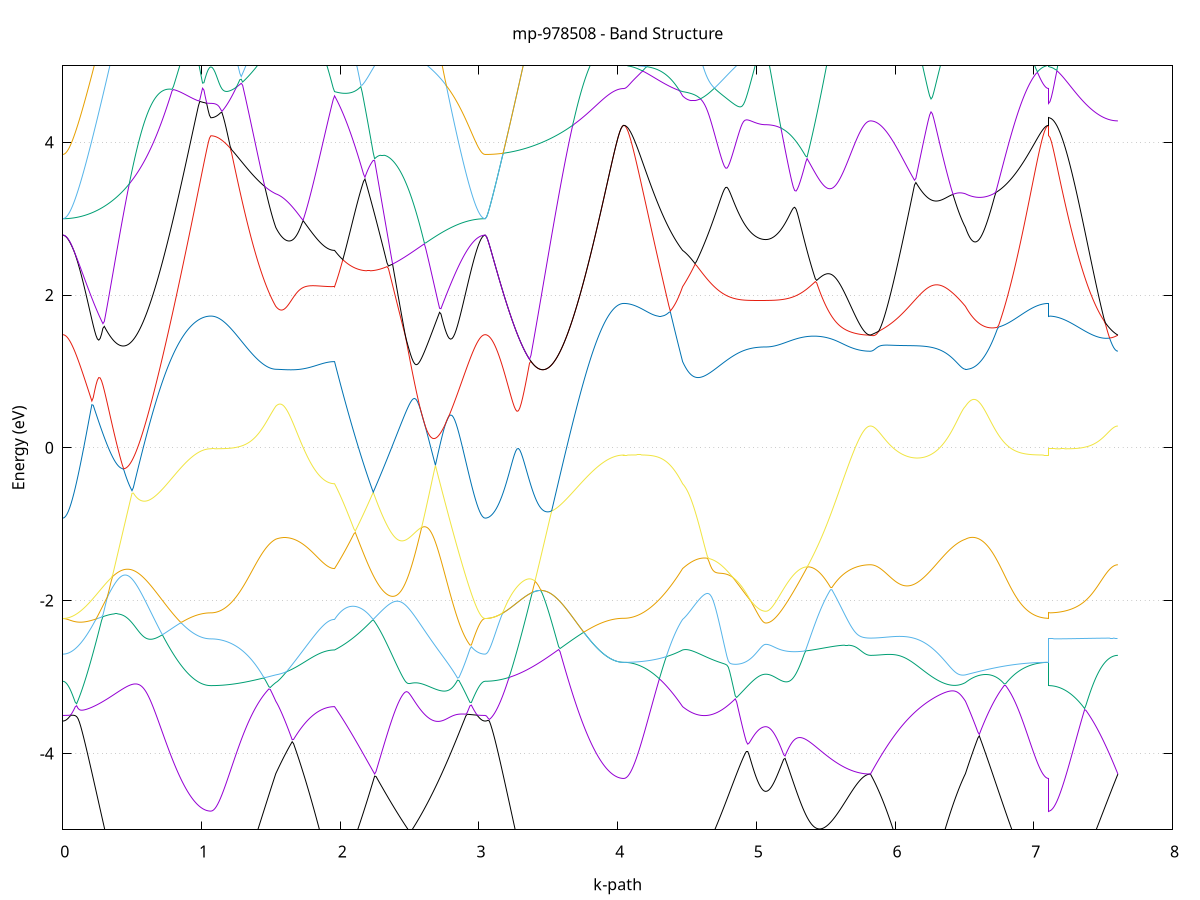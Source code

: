 set title 'mp-978508 - Band Structure'
set xlabel 'k-path'
set ylabel 'Energy (eV)'
set grid y
set yrange [-5:5]
set terminal png size 800,600
set output 'mp-978508_bands_gnuplot.png'
plot '-' using 1:2 with lines notitle, '-' using 1:2 with lines notitle, '-' using 1:2 with lines notitle, '-' using 1:2 with lines notitle, '-' using 1:2 with lines notitle, '-' using 1:2 with lines notitle, '-' using 1:2 with lines notitle, '-' using 1:2 with lines notitle, '-' using 1:2 with lines notitle, '-' using 1:2 with lines notitle, '-' using 1:2 with lines notitle, '-' using 1:2 with lines notitle, '-' using 1:2 with lines notitle, '-' using 1:2 with lines notitle, '-' using 1:2 with lines notitle, '-' using 1:2 with lines notitle, '-' using 1:2 with lines notitle, '-' using 1:2 with lines notitle, '-' using 1:2 with lines notitle, '-' using 1:2 with lines notitle, '-' using 1:2 with lines notitle, '-' using 1:2 with lines notitle, '-' using 1:2 with lines notitle, '-' using 1:2 with lines notitle, '-' using 1:2 with lines notitle, '-' using 1:2 with lines notitle, '-' using 1:2 with lines notitle, '-' using 1:2 with lines notitle, '-' using 1:2 with lines notitle, '-' using 1:2 with lines notitle, '-' using 1:2 with lines notitle, '-' using 1:2 with lines notitle, '-' using 1:2 with lines notitle, '-' using 1:2 with lines notitle, '-' using 1:2 with lines notitle, '-' using 1:2 with lines notitle, '-' using 1:2 with lines notitle, '-' using 1:2 with lines notitle, '-' using 1:2 with lines notitle, '-' using 1:2 with lines notitle, '-' using 1:2 with lines notitle, '-' using 1:2 with lines notitle, '-' using 1:2 with lines notitle, '-' using 1:2 with lines notitle, '-' using 1:2 with lines notitle, '-' using 1:2 with lines notitle, '-' using 1:2 with lines notitle, '-' using 1:2 with lines notitle, '-' using 1:2 with lines notitle, '-' using 1:2 with lines notitle, '-' using 1:2 with lines notitle, '-' using 1:2 with lines notitle, '-' using 1:2 with lines notitle, '-' using 1:2 with lines notitle, '-' using 1:2 with lines notitle, '-' using 1:2 with lines notitle, '-' using 1:2 with lines notitle, '-' using 1:2 with lines notitle, '-' using 1:2 with lines notitle, '-' using 1:2 with lines notitle, '-' using 1:2 with lines notitle, '-' using 1:2 with lines notitle, '-' using 1:2 with lines notitle, '-' using 1:2 with lines notitle
0.000000 -45.668944
0.009976 -45.668944
0.019951 -45.668944
0.029927 -45.668944
0.039902 -45.668944
0.049878 -45.668944
0.059853 -45.668944
0.069829 -45.669044
0.079804 -45.669044
0.089780 -45.669044
0.099755 -45.669044
0.109731 -45.669044
0.119706 -45.669044
0.129682 -45.669044
0.139657 -45.669044
0.149633 -45.669044
0.159608 -45.669144
0.169584 -45.669144
0.179559 -45.669144
0.189535 -45.669144
0.199510 -45.669144
0.209486 -45.669144
0.219461 -45.669244
0.229437 -45.669244
0.239412 -45.669244
0.249388 -45.669244
0.259363 -45.669244
0.269339 -45.669344
0.279314 -45.669344
0.289290 -45.669344
0.299265 -45.669344
0.309241 -45.669444
0.319216 -45.669444
0.329192 -45.669444
0.339167 -45.669444
0.349143 -45.669544
0.359118 -45.669544
0.369094 -45.669544
0.379069 -45.669644
0.389045 -45.669644
0.399020 -45.669644
0.408996 -45.669744
0.418971 -45.669744
0.428947 -45.669744
0.438922 -45.669744
0.448898 -45.669844
0.458873 -45.669844
0.468849 -45.669844
0.478824 -45.669944
0.488800 -45.669944
0.498775 -45.669944
0.508751 -45.670044
0.518726 -45.670044
0.528702 -45.670044
0.538677 -45.670144
0.548653 -45.670144
0.558628 -45.670144
0.568604 -45.670244
0.578579 -45.670244
0.588555 -45.670244
0.598530 -45.670344
0.608506 -45.670344
0.618481 -45.670344
0.628457 -45.670444
0.638432 -45.670444
0.648408 -45.670444
0.658383 -45.670544
0.668359 -45.670544
0.678334 -45.670544
0.688310 -45.670644
0.698285 -45.670644
0.708261 -45.670644
0.718236 -45.670644
0.728212 -45.670744
0.738187 -45.670744
0.748163 -45.670744
0.758138 -45.670844
0.768114 -45.670844
0.778089 -45.670844
0.788065 -45.670844
0.798040 -45.670944
0.808016 -45.670944
0.817991 -45.670944
0.827967 -45.670944
0.837942 -45.670944
0.847918 -45.671044
0.857893 -45.671044
0.867869 -45.671044
0.877844 -45.671044
0.887820 -45.671044
0.897795 -45.671144
0.907771 -45.671144
0.917746 -45.671144
0.927722 -45.671144
0.937697 -45.671144
0.947673 -45.671144
0.957648 -45.671144
0.967624 -45.671144
0.977599 -45.671244
0.987575 -45.671244
0.997550 -45.671244
1.007526 -45.671244
1.017501 -45.671244
1.027477 -45.671244
1.037452 -45.671244
1.047428 -45.671244
1.057403 -45.671244
1.067379 -45.671244
1.067379 -45.671244
1.077337 -45.671244
1.087296 -45.671244
1.097254 -45.671244
1.107213 -45.671244
1.117171 -45.671244
1.127130 -45.671244
1.137088 -45.671244
1.147047 -45.671244
1.157005 -45.671344
1.166964 -45.671344
1.176922 -45.671344
1.186881 -45.671344
1.196839 -45.671344
1.206798 -45.671444
1.216756 -45.671444
1.226715 -45.671444
1.236673 -45.671444
1.246632 -45.671544
1.256590 -45.671544
1.266549 -45.671544
1.276507 -45.671644
1.286466 -45.671644
1.296424 -45.671644
1.306383 -45.671744
1.316341 -45.671744
1.326300 -45.671844
1.336258 -45.671844
1.346217 -45.671944
1.356175 -45.671944
1.366134 -45.671944
1.376092 -45.672044
1.386051 -45.672044
1.396009 -45.672144
1.405968 -45.672144
1.415926 -45.672244
1.425885 -45.672244
1.435843 -45.672344
1.445802 -45.672444
1.455760 -45.672444
1.465719 -45.672544
1.475677 -45.672544
1.485636 -45.672644
1.495594 -45.672644
1.505553 -45.672744
1.515511 -45.672844
1.525470 -45.672844
1.535428 -45.672944
1.535428 -45.672944
1.545284 -45.672944
1.555139 -45.673044
1.564995 -45.673044
1.574851 -45.673044
1.584706 -45.673144
1.594562 -45.673144
1.604417 -45.673244
1.614273 -45.673244
1.624128 -45.673244
1.633984 -45.673344
1.643840 -45.673344
1.653695 -45.673344
1.663551 -45.673444
1.673406 -45.673444
1.683262 -45.673444
1.693117 -45.673544
1.702973 -45.673544
1.712829 -45.673544
1.722684 -45.673644
1.732540 -45.673644
1.742395 -45.673644
1.752251 -45.673644
1.762106 -45.673744
1.771962 -45.673744
1.781818 -45.673744
1.791673 -45.673744
1.801529 -45.673744
1.811384 -45.673844
1.821240 -45.673844
1.831096 -45.673844
1.840951 -45.673844
1.850807 -45.673844
1.860662 -45.673844
1.870518 -45.673844
1.880373 -45.673944
1.890229 -45.673944
1.900085 -45.673944
1.909940 -45.673944
1.919796 -45.673944
1.929651 -45.673944
1.939507 -45.673944
1.949362 -45.673944
1.959218 -45.673944
1.959218 -45.673944
1.969179 -45.673844
1.979139 -45.673844
1.989100 -45.673744
1.999061 -45.673644
2.009021 -45.673644
2.018982 -45.673544
2.028943 -45.673544
2.038903 -45.673444
2.048864 -45.673344
2.058825 -45.673344
2.068785 -45.673244
2.078746 -45.673144
2.088707 -45.673144
2.098667 -45.673044
2.108628 -45.672944
2.118589 -45.672844
2.128549 -45.672844
2.138510 -45.672744
2.148470 -45.672644
2.158431 -45.672644
2.168392 -45.672544
2.178352 -45.672444
2.188313 -45.672444
2.198274 -45.672344
2.208234 -45.672244
2.218195 -45.672244
2.228156 -45.672144
2.238116 -45.672044
2.248077 -45.672044
2.258038 -45.671944
2.267998 -45.671844
2.277959 -45.671744
2.287920 -45.671744
2.297880 -45.671644
2.307841 -45.671544
2.317802 -45.671544
2.327762 -45.671444
2.337723 -45.671444
2.347684 -45.671344
2.357644 -45.671244
2.367605 -45.671244
2.377566 -45.671144
2.387526 -45.671044
2.397487 -45.671044
2.407448 -45.670944
2.417408 -45.670944
2.427369 -45.670844
2.437330 -45.670744
2.447290 -45.670744
2.457251 -45.670644
2.467212 -45.670644
2.477172 -45.670544
2.487133 -45.670544
2.497094 -45.670444
2.507054 -45.670444
2.517015 -45.670344
2.526975 -45.670344
2.536936 -45.670244
2.546897 -45.670244
2.556857 -45.670144
2.566818 -45.670144
2.576779 -45.670044
2.586739 -45.670044
2.596700 -45.669944
2.606661 -45.669944
2.616621 -45.669844
2.626582 -45.669844
2.636543 -45.669844
2.646503 -45.669744
2.656464 -45.669744
2.666425 -45.669644
2.676385 -45.669644
2.686346 -45.669644
2.696307 -45.669544
2.706267 -45.669544
2.716228 -45.669544
2.726189 -45.669444
2.736149 -45.669444
2.746110 -45.669444
2.756071 -45.669344
2.766031 -45.669344
2.775992 -45.669344
2.785953 -45.669344
2.795913 -45.669244
2.805874 -45.669244
2.815835 -45.669244
2.825795 -45.669244
2.835756 -45.669144
2.845717 -45.669144
2.855677 -45.669144
2.865638 -45.669144
2.875599 -45.669144
2.885559 -45.669144
2.895520 -45.669044
2.905480 -45.669044
2.915441 -45.669044
2.925402 -45.669044
2.935362 -45.669044
2.945323 -45.669044
2.955284 -45.669044
2.965244 -45.669044
2.975205 -45.669044
2.985166 -45.668944
2.995126 -45.668944
3.005087 -45.668944
3.015048 -45.668944
3.025008 -45.668944
3.034969 -45.668944
3.044930 -45.668944
3.044930 -45.668944
3.054926 -45.668944
3.064921 -45.668944
3.074917 -45.668944
3.084913 -45.669044
3.094909 -45.669044
3.104905 -45.669044
3.114901 -45.669044
3.124897 -45.669044
3.134892 -45.669144
3.144888 -45.669144
3.154884 -45.669144
3.164880 -45.669244
3.174876 -45.669244
3.184872 -45.669244
3.194868 -45.669344
3.204863 -45.669344
3.214859 -45.669444
3.224855 -45.669444
3.234851 -45.669544
3.244847 -45.669544
3.254843 -45.669644
3.264839 -45.669744
3.274834 -45.669744
3.284830 -45.669844
3.294826 -45.669944
3.304822 -45.670044
3.314818 -45.670044
3.324814 -45.670144
3.334810 -45.670244
3.344805 -45.670344
3.354801 -45.670344
3.364797 -45.670444
3.374793 -45.670544
3.384789 -45.670644
3.394785 -45.670744
3.404781 -45.670844
3.414776 -45.670944
3.424772 -45.671044
3.434768 -45.671144
3.444764 -45.671244
3.454760 -45.671344
3.464756 -45.671444
3.474752 -45.671544
3.484748 -45.671644
3.494743 -45.671744
3.504739 -45.671844
3.514735 -45.671944
3.524731 -45.672044
3.534727 -45.672144
3.544723 -45.672244
3.554719 -45.672344
3.564714 -45.672444
3.574710 -45.672544
3.584706 -45.672644
3.594702 -45.672744
3.604698 -45.672844
3.614694 -45.672944
3.624690 -45.673044
3.634685 -45.673144
3.644681 -45.673144
3.654677 -45.673244
3.664673 -45.673344
3.674669 -45.673444
3.684665 -45.673544
3.694661 -45.673644
3.704656 -45.673744
3.714652 -45.673844
3.724648 -45.673944
3.734644 -45.674044
3.744640 -45.674044
3.754636 -45.674144
3.764632 -45.674244
3.774627 -45.674344
3.784623 -45.674344
3.794619 -45.674444
3.804615 -45.674544
3.814611 -45.674644
3.824607 -45.674644
3.834603 -45.674744
3.844598 -45.674744
3.854594 -45.674844
3.864590 -45.674944
3.874586 -45.674944
3.884582 -45.675044
3.894578 -45.675044
3.904574 -45.675044
3.914569 -45.675144
3.924565 -45.675144
3.934561 -45.675244
3.944557 -45.675244
3.954553 -45.675244
3.964549 -45.675244
3.974545 -45.675344
3.984540 -45.675344
3.994536 -45.675344
4.004532 -45.675344
4.014528 -45.675344
4.024524 -45.675344
4.034520 -45.675344
4.044516 -45.675444
4.044516 -45.675444
4.054371 -45.675344
4.064227 -45.675344
4.074082 -45.675344
4.083938 -45.675344
4.093794 -45.675344
4.103649 -45.675344
4.113505 -45.675344
4.123360 -45.675344
4.133216 -45.675344
4.143071 -45.675344
4.152927 -45.675244
4.162783 -45.675244
4.172638 -45.675244
4.182494 -45.675244
4.192349 -45.675244
4.202205 -45.675144
4.212060 -45.675144
4.221916 -45.675144
4.231772 -45.675044
4.241627 -45.675044
4.251483 -45.675044
4.261338 -45.674944
4.271194 -45.674944
4.281049 -45.674944
4.290905 -45.674844
4.300761 -45.674844
4.310616 -45.674744
4.320472 -45.674744
4.330327 -45.674744
4.340183 -45.674644
4.350039 -45.674644
4.359894 -45.674544
4.369750 -45.674544
4.379605 -45.674444
4.389461 -45.674444
4.399316 -45.674344
4.409172 -45.674244
4.419028 -45.674244
4.428883 -45.674144
4.438739 -45.674144
4.448594 -45.674044
4.458450 -45.674044
4.468305 -45.673944
4.468305 -45.673944
4.478296 -45.673944
4.488287 -45.673844
4.498277 -45.673844
4.508268 -45.673844
4.518259 -45.673744
4.528249 -45.673744
4.538240 -45.673644
4.548231 -45.673644
4.558221 -45.673544
4.568212 -45.673544
4.578203 -45.673544
4.588193 -45.673444
4.598184 -45.673444
4.608175 -45.673344
4.618165 -45.673344
4.628156 -45.673244
4.638147 -45.673244
4.648137 -45.673144
4.658128 -45.673144
4.668119 -45.673044
4.678109 -45.673044
4.688100 -45.672944
4.698091 -45.672944
4.708081 -45.672844
4.718072 -45.672844
4.728063 -45.672744
4.738053 -45.672744
4.748044 -45.672644
4.758035 -45.672644
4.768025 -45.672544
4.778016 -45.672544
4.788007 -45.672544
4.797997 -45.672444
4.807988 -45.672444
4.817979 -45.672344
4.827969 -45.672344
4.837960 -45.672344
4.847951 -45.672244
4.857941 -45.672244
4.867932 -45.672244
4.877923 -45.672144
4.887913 -45.672144
4.897904 -45.672144
4.907895 -45.672044
4.917885 -45.672044
4.927876 -45.672044
4.937867 -45.672044
4.947857 -45.671944
4.957848 -45.671944
4.967839 -45.671944
4.977829 -45.671944
4.987820 -45.671944
4.997811 -45.671944
5.007801 -45.671844
5.017792 -45.671844
5.027783 -45.671844
5.037773 -45.671844
5.047764 -45.671844
5.057755 -45.671844
5.067745 -45.671844
5.067745 -45.671844
5.077676 -45.671844
5.087607 -45.671844
5.097538 -45.671844
5.107469 -45.671844
5.117400 -45.671844
5.127331 -45.671844
5.137262 -45.671844
5.147193 -45.671844
5.157124 -45.671844
5.167055 -45.671844
5.176986 -45.671844
5.186916 -45.671844
5.196847 -45.671844
5.206778 -45.671844
5.216709 -45.671744
5.226640 -45.671744
5.236571 -45.671744
5.246502 -45.671744
5.256433 -45.671744
5.266364 -45.671744
5.276295 -45.671744
5.286226 -45.671744
5.296157 -45.671744
5.306088 -45.671744
5.316019 -45.671744
5.325950 -45.671644
5.335880 -45.671644
5.345811 -45.671644
5.355742 -45.671644
5.365673 -45.671644
5.375604 -45.671644
5.385535 -45.671644
5.395466 -45.671644
5.405397 -45.671644
5.415328 -45.671544
5.425259 -45.671544
5.435190 -45.671544
5.445121 -45.671544
5.455052 -45.671544
5.464983 -45.671544
5.474913 -45.671544
5.484844 -45.671544
5.494775 -45.671444
5.504706 -45.671444
5.514637 -45.671444
5.524568 -45.671444
5.534499 -45.671444
5.544430 -45.671444
5.554361 -45.671444
5.564292 -45.671444
5.574223 -45.671344
5.584154 -45.671344
5.594085 -45.671344
5.604016 -45.671344
5.613947 -45.671344
5.623877 -45.671344
5.633808 -45.671344
5.643739 -45.671344
5.653670 -45.671344
5.663601 -45.671344
5.673532 -45.671344
5.683463 -45.671344
5.693394 -45.671244
5.703325 -45.671244
5.713256 -45.671244
5.723187 -45.671244
5.733118 -45.671244
5.743049 -45.671244
5.752980 -45.671244
5.762910 -45.671244
5.772841 -45.671244
5.782772 -45.671244
5.792703 -45.671244
5.802634 -45.671244
5.812565 -45.671244
5.822496 -45.671244
5.822496 -45.671244
5.832420 -45.671244
5.842343 -45.671244
5.852267 -45.671244
5.862191 -45.671244
5.872115 -45.671244
5.882038 -45.671244
5.891962 -45.671244
5.901886 -45.671244
5.911809 -45.671244
5.921733 -45.671244
5.931657 -45.671244
5.941581 -45.671244
5.951504 -45.671244
5.961428 -45.671244
5.971352 -45.671344
5.981275 -45.671344
5.991199 -45.671344
6.001123 -45.671344
6.011047 -45.671344
6.020970 -45.671344
6.030894 -45.671344
6.040818 -45.671344
6.050741 -45.671344
6.060665 -45.671444
6.070589 -45.671444
6.080513 -45.671444
6.090436 -45.671444
6.100360 -45.671444
6.110284 -45.671444
6.120207 -45.671544
6.130131 -45.671544
6.140055 -45.671544
6.149978 -45.671544
6.159902 -45.671644
6.169826 -45.671644
6.179750 -45.671644
6.189673 -45.671644
6.199597 -45.671744
6.209521 -45.671744
6.219444 -45.671744
6.229368 -45.671844
6.239292 -45.671844
6.249216 -45.671844
6.259139 -45.671944
6.269063 -45.671944
6.278987 -45.671944
6.288910 -45.672044
6.298834 -45.672044
6.308758 -45.672044
6.318682 -45.672144
6.328605 -45.672144
6.338529 -45.672244
6.348453 -45.672244
6.358376 -45.672244
6.368300 -45.672344
6.378224 -45.672344
6.388148 -45.672444
6.398071 -45.672444
6.407995 -45.672544
6.417919 -45.672544
6.427842 -45.672544
6.437766 -45.672644
6.447690 -45.672644
6.457613 -45.672744
6.467537 -45.672744
6.477461 -45.672744
6.487385 -45.672844
6.497308 -45.672844
6.507232 -45.672944
6.507232 -45.672944
6.517221 -45.672944
6.527210 -45.673044
6.537198 -45.673144
6.547187 -45.673144
6.557176 -45.673244
6.567165 -45.673244
6.577154 -45.673344
6.587143 -45.673444
6.597131 -45.673444
6.607120 -45.673544
6.617109 -45.673544
6.627098 -45.673644
6.637087 -45.673744
6.647076 -45.673744
6.657064 -45.673844
6.667053 -45.673844
6.677042 -45.673944
6.687031 -45.674044
6.697020 -45.674044
6.707008 -45.674144
6.716997 -45.674144
6.726986 -45.674244
6.736975 -45.674244
6.746964 -45.674344
6.756953 -45.674344
6.766941 -45.674444
6.776930 -45.674444
6.786919 -45.674544
6.796908 -45.674544
6.806897 -45.674644
6.816885 -45.674644
6.826874 -45.674744
6.836863 -45.674744
6.846852 -45.674844
6.856841 -45.674844
6.866830 -45.674944
6.876818 -45.674944
6.886807 -45.674944
6.896796 -45.675044
6.906785 -45.675044
6.916774 -45.675044
6.926763 -45.675144
6.936751 -45.675144
6.946740 -45.675144
6.956729 -45.675244
6.966718 -45.675244
6.976707 -45.675244
6.986695 -45.675244
6.996684 -45.675244
7.006673 -45.675344
7.016662 -45.675344
7.026651 -45.675344
7.036640 -45.675344
7.046628 -45.675344
7.056617 -45.675344
7.066606 -45.675344
7.076595 -45.675344
7.086584 -45.675344
7.096572 -45.675344
7.106561 -45.675444
7.106561 -45.671244
7.116557 -45.671244
7.126553 -45.671244
7.136549 -45.671244
7.146545 -45.671244
7.156541 -45.671244
7.166536 -45.671244
7.176532 -45.671244
7.186528 -45.671244
7.196524 -45.671244
7.206520 -45.671244
7.216516 -45.671244
7.226512 -45.671244
7.236507 -45.671244
7.246503 -45.671244
7.256499 -45.671244
7.266495 -45.671244
7.276491 -45.671244
7.286487 -45.671244
7.296483 -45.671244
7.306479 -45.671244
7.316474 -45.671244
7.326470 -45.671244
7.336466 -45.671244
7.346462 -45.671244
7.356458 -45.671244
7.366454 -45.671244
7.376450 -45.671244
7.386445 -45.671244
7.396441 -45.671244
7.406437 -45.671244
7.416433 -45.671244
7.426429 -45.671244
7.436425 -45.671244
7.446421 -45.671244
7.456416 -45.671244
7.466412 -45.671244
7.476408 -45.671244
7.486404 -45.671244
7.496400 -45.671244
7.506396 -45.671244
7.516392 -45.671244
7.526387 -45.671244
7.536383 -45.671244
7.546379 -45.671244
7.556375 -45.671244
7.566371 -45.671244
7.576367 -45.671244
7.586363 -45.671244
7.596358 -45.671244
7.606354 -45.671244
e
0.000000 -45.620244
0.009976 -45.620244
0.019951 -45.620244
0.029927 -45.620244
0.039902 -45.620344
0.049878 -45.620344
0.059853 -45.620344
0.069829 -45.620344
0.079804 -45.620344
0.089780 -45.620444
0.099755 -45.620444
0.109731 -45.620444
0.119706 -45.620544
0.129682 -45.620544
0.139657 -45.620544
0.149633 -45.620644
0.159608 -45.620644
0.169584 -45.620744
0.179559 -45.620744
0.189535 -45.620844
0.199510 -45.620944
0.209486 -45.620944
0.219461 -45.621044
0.229437 -45.621144
0.239412 -45.621144
0.249388 -45.621244
0.259363 -45.621344
0.269339 -45.621344
0.279314 -45.621444
0.289290 -45.621544
0.299265 -45.621644
0.309241 -45.621744
0.319216 -45.621844
0.329192 -45.621844
0.339167 -45.621944
0.349143 -45.622044
0.359118 -45.622144
0.369094 -45.622244
0.379069 -45.622344
0.389045 -45.622444
0.399020 -45.622544
0.408996 -45.622644
0.418971 -45.622744
0.428947 -45.622844
0.438922 -45.622944
0.448898 -45.623044
0.458873 -45.623144
0.468849 -45.623244
0.478824 -45.623344
0.488800 -45.623444
0.498775 -45.623544
0.508751 -45.623744
0.518726 -45.623844
0.528702 -45.623944
0.538677 -45.624044
0.548653 -45.624144
0.558628 -45.624244
0.568604 -45.624344
0.578579 -45.624444
0.588555 -45.624544
0.598530 -45.624644
0.608506 -45.624744
0.618481 -45.624844
0.628457 -45.624944
0.638432 -45.625044
0.648408 -45.625144
0.658383 -45.625244
0.668359 -45.625344
0.678334 -45.625444
0.688310 -45.625544
0.698285 -45.625644
0.708261 -45.625744
0.718236 -45.625844
0.728212 -45.625944
0.738187 -45.626044
0.748163 -45.626144
0.758138 -45.626144
0.768114 -45.626244
0.778089 -45.626344
0.788065 -45.626444
0.798040 -45.626544
0.808016 -45.626544
0.817991 -45.626644
0.827967 -45.626744
0.837942 -45.626744
0.847918 -45.626844
0.857893 -45.626944
0.867869 -45.626944
0.877844 -45.627044
0.887820 -45.627044
0.897795 -45.627144
0.907771 -45.627144
0.917746 -45.627244
0.927722 -45.627244
0.937697 -45.627344
0.947673 -45.627344
0.957648 -45.627344
0.967624 -45.627444
0.977599 -45.627444
0.987575 -45.627444
0.997550 -45.627444
1.007526 -45.627544
1.017501 -45.627544
1.027477 -45.627544
1.037452 -45.627544
1.047428 -45.627544
1.057403 -45.627544
1.067379 -45.627544
1.067379 -45.627544
1.077337 -45.627544
1.087296 -45.627544
1.097254 -45.627544
1.107213 -45.627544
1.117171 -45.627544
1.127130 -45.627544
1.137088 -45.627544
1.147047 -45.627544
1.157005 -45.627444
1.166964 -45.627444
1.176922 -45.627444
1.186881 -45.627444
1.196839 -45.627344
1.206798 -45.627344
1.216756 -45.627344
1.226715 -45.627244
1.236673 -45.627244
1.246632 -45.627244
1.256590 -45.627144
1.266549 -45.627144
1.276507 -45.627044
1.286466 -45.627044
1.296424 -45.627044
1.306383 -45.626944
1.316341 -45.626944
1.326300 -45.626844
1.336258 -45.626844
1.346217 -45.626744
1.356175 -45.626644
1.366134 -45.626644
1.376092 -45.626544
1.386051 -45.626544
1.396009 -45.626444
1.405968 -45.626344
1.415926 -45.626344
1.425885 -45.626244
1.435843 -45.626144
1.445802 -45.626144
1.455760 -45.626044
1.465719 -45.625944
1.475677 -45.625944
1.485636 -45.625844
1.495594 -45.625744
1.505553 -45.625744
1.515511 -45.625644
1.525470 -45.625544
1.535428 -45.625444
1.535428 -45.625444
1.545284 -45.625444
1.555139 -45.625344
1.564995 -45.625344
1.574851 -45.625244
1.584706 -45.625244
1.594562 -45.625244
1.604417 -45.625144
1.614273 -45.625144
1.624128 -45.625144
1.633984 -45.625044
1.643840 -45.625044
1.653695 -45.625044
1.663551 -45.625044
1.673406 -45.625044
1.683262 -45.625044
1.693117 -45.624944
1.702973 -45.624944
1.712829 -45.624944
1.722684 -45.624944
1.732540 -45.624944
1.742395 -45.624944
1.752251 -45.624944
1.762106 -45.624944
1.771962 -45.624944
1.781818 -45.624944
1.791673 -45.624944
1.801529 -45.624944
1.811384 -45.624944
1.821240 -45.624944
1.831096 -45.624944
1.840951 -45.624944
1.850807 -45.624944
1.860662 -45.624944
1.870518 -45.624944
1.880373 -45.624944
1.890229 -45.624944
1.900085 -45.624944
1.909940 -45.624944
1.919796 -45.624944
1.929651 -45.624944
1.939507 -45.624944
1.949362 -45.624944
1.959218 -45.624944
1.959218 -45.624944
1.969179 -45.625044
1.979139 -45.625144
1.989100 -45.625244
1.999061 -45.625244
2.009021 -45.625344
2.018982 -45.625444
2.028943 -45.625544
2.038903 -45.625544
2.048864 -45.625644
2.058825 -45.625744
2.068785 -45.625744
2.078746 -45.625844
2.088707 -45.625844
2.098667 -45.625944
2.108628 -45.625944
2.118589 -45.626044
2.128549 -45.626044
2.138510 -45.626144
2.148470 -45.626144
2.158431 -45.626144
2.168392 -45.626244
2.178352 -45.626244
2.188313 -45.626244
2.198274 -45.626244
2.208234 -45.626344
2.218195 -45.626344
2.228156 -45.626344
2.238116 -45.626344
2.248077 -45.626344
2.258038 -45.626344
2.267998 -45.626344
2.277959 -45.626244
2.287920 -45.626244
2.297880 -45.626244
2.307841 -45.626244
2.317802 -45.626144
2.327762 -45.626144
2.337723 -45.626144
2.347684 -45.626044
2.357644 -45.626044
2.367605 -45.625944
2.377566 -45.625944
2.387526 -45.625844
2.397487 -45.625744
2.407448 -45.625744
2.417408 -45.625644
2.427369 -45.625544
2.437330 -45.625444
2.447290 -45.625444
2.457251 -45.625344
2.467212 -45.625244
2.477172 -45.625144
2.487133 -45.625044
2.497094 -45.624944
2.507054 -45.624844
2.517015 -45.624744
2.526975 -45.624644
2.536936 -45.624544
2.546897 -45.624444
2.556857 -45.624344
2.566818 -45.624244
2.576779 -45.624144
2.586739 -45.624044
2.596700 -45.623844
2.606661 -45.623744
2.616621 -45.623644
2.626582 -45.623544
2.636543 -45.623444
2.646503 -45.623344
2.656464 -45.623144
2.666425 -45.623044
2.676385 -45.622944
2.686346 -45.622844
2.696307 -45.622744
2.706267 -45.622644
2.716228 -45.622444
2.726189 -45.622344
2.736149 -45.622244
2.746110 -45.622144
2.756071 -45.622044
2.766031 -45.621944
2.775992 -45.621844
2.785953 -45.621744
2.795913 -45.621644
2.805874 -45.621544
2.815835 -45.621444
2.825795 -45.621344
2.835756 -45.621244
2.845717 -45.621144
2.855677 -45.621044
2.865638 -45.621044
2.875599 -45.620944
2.885559 -45.620844
2.895520 -45.620744
2.905480 -45.620744
2.915441 -45.620644
2.925402 -45.620644
2.935362 -45.620544
2.945323 -45.620544
2.955284 -45.620444
2.965244 -45.620444
2.975205 -45.620344
2.985166 -45.620344
2.995126 -45.620344
3.005087 -45.620344
3.015048 -45.620344
3.025008 -45.620244
3.034969 -45.620244
3.044930 -45.620244
3.044930 -45.620244
3.054926 -45.620244
3.064921 -45.620244
3.074917 -45.620244
3.084913 -45.620244
3.094909 -45.620244
3.104905 -45.620344
3.114901 -45.620344
3.124897 -45.620344
3.134892 -45.620344
3.144888 -45.620344
3.154884 -45.620344
3.164880 -45.620344
3.174876 -45.620344
3.184872 -45.620344
3.194868 -45.620344
3.204863 -45.620444
3.214859 -45.620444
3.224855 -45.620444
3.234851 -45.620444
3.244847 -45.620444
3.254843 -45.620544
3.264839 -45.620544
3.274834 -45.620544
3.284830 -45.620544
3.294826 -45.620544
3.304822 -45.620644
3.314818 -45.620644
3.324814 -45.620644
3.334810 -45.620644
3.344805 -45.620744
3.354801 -45.620744
3.364797 -45.620744
3.374793 -45.620844
3.384789 -45.620844
3.394785 -45.620844
3.404781 -45.620844
3.414776 -45.620944
3.424772 -45.620944
3.434768 -45.620944
3.444764 -45.621044
3.454760 -45.621044
3.464756 -45.621044
3.474752 -45.621144
3.484748 -45.621144
3.494743 -45.621144
3.504739 -45.621244
3.514735 -45.621244
3.524731 -45.621244
3.534727 -45.621344
3.544723 -45.621344
3.554719 -45.621344
3.564714 -45.621444
3.574710 -45.621444
3.584706 -45.621444
3.594702 -45.621544
3.604698 -45.621544
3.614694 -45.621544
3.624690 -45.621644
3.634685 -45.621644
3.644681 -45.621644
3.654677 -45.621744
3.664673 -45.621744
3.674669 -45.621744
3.684665 -45.621844
3.694661 -45.621844
3.704656 -45.621844
3.714652 -45.621844
3.724648 -45.621944
3.734644 -45.621944
3.744640 -45.621944
3.754636 -45.622044
3.764632 -45.622044
3.774627 -45.622044
3.784623 -45.622044
3.794619 -45.622144
3.804615 -45.622144
3.814611 -45.622144
3.824607 -45.622144
3.834603 -45.622144
3.844598 -45.622244
3.854594 -45.622244
3.864590 -45.622244
3.874586 -45.622244
3.884582 -45.622244
3.894578 -45.622344
3.904574 -45.622344
3.914569 -45.622344
3.924565 -45.622344
3.934561 -45.622344
3.944557 -45.622344
3.954553 -45.622344
3.964549 -45.622344
3.974545 -45.622344
3.984540 -45.622344
3.994536 -45.622444
4.004532 -45.622444
4.014528 -45.622444
4.024524 -45.622444
4.034520 -45.622444
4.044516 -45.622444
4.044516 -45.622444
4.054371 -45.622444
4.064227 -45.622444
4.074082 -45.622444
4.083938 -45.622444
4.093794 -45.622444
4.103649 -45.622444
4.113505 -45.622544
4.123360 -45.622544
4.133216 -45.622544
4.143071 -45.622544
4.152927 -45.622644
4.162783 -45.622644
4.172638 -45.622744
4.182494 -45.622744
4.192349 -45.622844
4.202205 -45.622844
4.212060 -45.622944
4.221916 -45.622944
4.231772 -45.623044
4.241627 -45.623144
4.251483 -45.623144
4.261338 -45.623244
4.271194 -45.623344
4.281049 -45.623344
4.290905 -45.623444
4.300761 -45.623544
4.310616 -45.623644
4.320472 -45.623644
4.330327 -45.623744
4.340183 -45.623844
4.350039 -45.623944
4.359894 -45.624044
4.369750 -45.624144
4.379605 -45.624144
4.389461 -45.624244
4.399316 -45.624344
4.409172 -45.624444
4.419028 -45.624544
4.428883 -45.624644
4.438739 -45.624744
4.448594 -45.624744
4.458450 -45.624844
4.468305 -45.624944
4.468305 -45.624944
4.478296 -45.625044
4.488287 -45.625044
4.498277 -45.625044
4.508268 -45.625144
4.518259 -45.625144
4.528249 -45.625244
4.538240 -45.625244
4.548231 -45.625244
4.558221 -45.625344
4.568212 -45.625344
4.578203 -45.625444
4.588193 -45.625444
4.598184 -45.625444
4.608175 -45.625544
4.618165 -45.625544
4.628156 -45.625544
4.638147 -45.625644
4.648137 -45.625644
4.658128 -45.625644
4.668119 -45.625644
4.678109 -45.625744
4.688100 -45.625744
4.698091 -45.625744
4.708081 -45.625744
4.718072 -45.625844
4.728063 -45.625844
4.738053 -45.625844
4.748044 -45.625844
4.758035 -45.625844
4.768025 -45.625944
4.778016 -45.625944
4.788007 -45.625944
4.797997 -45.625944
4.807988 -45.625944
4.817979 -45.625944
4.827969 -45.625944
4.837960 -45.626044
4.847951 -45.626044
4.857941 -45.626044
4.867932 -45.626044
4.877923 -45.626044
4.887913 -45.626044
4.897904 -45.626044
4.907895 -45.626044
4.917885 -45.626044
4.927876 -45.626044
4.937867 -45.626044
4.947857 -45.626144
4.957848 -45.626144
4.967839 -45.626144
4.977829 -45.626144
4.987820 -45.626144
4.997811 -45.626144
5.007801 -45.626144
5.017792 -45.626144
5.027783 -45.626144
5.037773 -45.626144
5.047764 -45.626144
5.057755 -45.626144
5.067745 -45.626144
5.067745 -45.626144
5.077676 -45.626144
5.087607 -45.626144
5.097538 -45.626144
5.107469 -45.626144
5.117400 -45.626144
5.127331 -45.626144
5.137262 -45.626144
5.147193 -45.626144
5.157124 -45.626144
5.167055 -45.626144
5.176986 -45.626144
5.186916 -45.626144
5.196847 -45.626144
5.206778 -45.626144
5.216709 -45.626144
5.226640 -45.626144
5.236571 -45.626044
5.246502 -45.626044
5.256433 -45.626044
5.266364 -45.626044
5.276295 -45.626044
5.286226 -45.626044
5.296157 -45.626044
5.306088 -45.626044
5.316019 -45.626044
5.325950 -45.626044
5.335880 -45.626044
5.345811 -45.626044
5.355742 -45.626044
5.365673 -45.626044
5.375604 -45.626044
5.385535 -45.626044
5.395466 -45.626044
5.405397 -45.626044
5.415328 -45.626044
5.425259 -45.626044
5.435190 -45.625944
5.445121 -45.625944
5.455052 -45.625944
5.464983 -45.625944
5.474913 -45.625944
5.484844 -45.625944
5.494775 -45.625944
5.504706 -45.625944
5.514637 -45.625944
5.524568 -45.625944
5.534499 -45.625944
5.544430 -45.625944
5.554361 -45.625944
5.564292 -45.625944
5.574223 -45.625944
5.584154 -45.625944
5.594085 -45.625944
5.604016 -45.625944
5.613947 -45.625844
5.623877 -45.625844
5.633808 -45.625844
5.643739 -45.625844
5.653670 -45.625844
5.663601 -45.625844
5.673532 -45.625844
5.683463 -45.625844
5.693394 -45.625844
5.703325 -45.625844
5.713256 -45.625844
5.723187 -45.625844
5.733118 -45.625844
5.743049 -45.625844
5.752980 -45.625844
5.762910 -45.625844
5.772841 -45.625844
5.782772 -45.625844
5.792703 -45.625844
5.802634 -45.625844
5.812565 -45.625844
5.822496 -45.625844
5.822496 -45.625844
5.832420 -45.625844
5.842343 -45.625944
5.852267 -45.625944
5.862191 -45.625944
5.872115 -45.626044
5.882038 -45.626044
5.891962 -45.626044
5.901886 -45.626144
5.911809 -45.626144
5.921733 -45.626144
5.931657 -45.626244
5.941581 -45.626244
5.951504 -45.626244
5.961428 -45.626244
5.971352 -45.626344
5.981275 -45.626344
5.991199 -45.626344
6.001123 -45.626344
6.011047 -45.626344
6.020970 -45.626444
6.030894 -45.626444
6.040818 -45.626444
6.050741 -45.626444
6.060665 -45.626444
6.070589 -45.626444
6.080513 -45.626444
6.090436 -45.626444
6.100360 -45.626444
6.110284 -45.626544
6.120207 -45.626544
6.130131 -45.626544
6.140055 -45.626544
6.149978 -45.626544
6.159902 -45.626544
6.169826 -45.626444
6.179750 -45.626444
6.189673 -45.626444
6.199597 -45.626444
6.209521 -45.626444
6.219444 -45.626444
6.229368 -45.626444
6.239292 -45.626444
6.249216 -45.626444
6.259139 -45.626344
6.269063 -45.626344
6.278987 -45.626344
6.288910 -45.626344
6.298834 -45.626244
6.308758 -45.626244
6.318682 -45.626244
6.328605 -45.626244
6.338529 -45.626144
6.348453 -45.626144
6.358376 -45.626144
6.368300 -45.626044
6.378224 -45.626044
6.388148 -45.626044
6.398071 -45.625944
6.407995 -45.625944
6.417919 -45.625944
6.427842 -45.625844
6.437766 -45.625844
6.447690 -45.625744
6.457613 -45.625744
6.467537 -45.625644
6.477461 -45.625644
6.487385 -45.625544
6.497308 -45.625544
6.507232 -45.625444
6.507232 -45.625444
6.517221 -45.625444
6.527210 -45.625344
6.537198 -45.625244
6.547187 -45.625144
6.557176 -45.625144
6.567165 -45.625044
6.577154 -45.624944
6.587143 -45.624844
6.597131 -45.624844
6.607120 -45.624744
6.617109 -45.624644
6.627098 -45.624544
6.637087 -45.624544
6.647076 -45.624444
6.657064 -45.624344
6.667053 -45.624244
6.677042 -45.624244
6.687031 -45.624144
6.697020 -45.624044
6.707008 -45.624044
6.716997 -45.623944
6.726986 -45.623844
6.736975 -45.623744
6.746964 -45.623744
6.756953 -45.623644
6.766941 -45.623644
6.776930 -45.623544
6.786919 -45.623444
6.796908 -45.623444
6.806897 -45.623344
6.816885 -45.623244
6.826874 -45.623244
6.836863 -45.623144
6.846852 -45.623144
6.856841 -45.623044
6.866830 -45.623044
6.876818 -45.622944
6.886807 -45.622944
6.896796 -45.622844
6.906785 -45.622844
6.916774 -45.622844
6.926763 -45.622744
6.936751 -45.622744
6.946740 -45.622644
6.956729 -45.622644
6.966718 -45.622644
6.976707 -45.622644
6.986695 -45.622544
6.996684 -45.622544
7.006673 -45.622544
7.016662 -45.622544
7.026651 -45.622444
7.036640 -45.622444
7.046628 -45.622444
7.056617 -45.622444
7.066606 -45.622444
7.076595 -45.622444
7.086584 -45.622444
7.096572 -45.622444
7.106561 -45.622444
7.106561 -45.627544
7.116557 -45.627544
7.126553 -45.627544
7.136549 -45.627544
7.146545 -45.627544
7.156541 -45.627544
7.166536 -45.627544
7.176532 -45.627544
7.186528 -45.627544
7.196524 -45.627544
7.206520 -45.627444
7.216516 -45.627444
7.226512 -45.627444
7.236507 -45.627444
7.246503 -45.627444
7.256499 -45.627344
7.266495 -45.627344
7.276491 -45.627344
7.286487 -45.627344
7.296483 -45.627244
7.306479 -45.627244
7.316474 -45.627244
7.326470 -45.627144
7.336466 -45.627144
7.346462 -45.627144
7.356458 -45.627044
7.366454 -45.627044
7.376450 -45.626944
7.386445 -45.626944
7.396441 -45.626944
7.406437 -45.626844
7.416433 -45.626844
7.426429 -45.626744
7.436425 -45.626744
7.446421 -45.626644
7.456416 -45.626644
7.466412 -45.626544
7.476408 -45.626544
7.486404 -45.626444
7.496400 -45.626444
7.506396 -45.626344
7.516392 -45.626344
7.526387 -45.626244
7.536383 -45.626244
7.546379 -45.626144
7.556375 -45.626144
7.566371 -45.626044
7.576367 -45.626044
7.586363 -45.625944
7.596358 -45.625944
7.606354 -45.625844
e
0.000000 -45.620244
0.009976 -45.620244
0.019951 -45.620244
0.029927 -45.620244
0.039902 -45.620244
0.049878 -45.620344
0.059853 -45.620344
0.069829 -45.620344
0.079804 -45.620344
0.089780 -45.620344
0.099755 -45.620344
0.109731 -45.620344
0.119706 -45.620344
0.129682 -45.620444
0.139657 -45.620444
0.149633 -45.620444
0.159608 -45.620444
0.169584 -45.620544
0.179559 -45.620544
0.189535 -45.620544
0.199510 -45.620644
0.209486 -45.620644
0.219461 -45.620644
0.229437 -45.620744
0.239412 -45.620744
0.249388 -45.620744
0.259363 -45.620844
0.269339 -45.620844
0.279314 -45.620844
0.289290 -45.620944
0.299265 -45.620944
0.309241 -45.621044
0.319216 -45.621044
0.329192 -45.621144
0.339167 -45.621144
0.349143 -45.621244
0.359118 -45.621244
0.369094 -45.621344
0.379069 -45.621344
0.389045 -45.621444
0.399020 -45.621444
0.408996 -45.621544
0.418971 -45.621544
0.428947 -45.621644
0.438922 -45.621644
0.448898 -45.621744
0.458873 -45.621744
0.468849 -45.621844
0.478824 -45.621844
0.488800 -45.621944
0.498775 -45.622044
0.508751 -45.622044
0.518726 -45.622144
0.528702 -45.622144
0.538677 -45.622244
0.548653 -45.622244
0.558628 -45.622344
0.568604 -45.622344
0.578579 -45.622444
0.588555 -45.622544
0.598530 -45.622544
0.608506 -45.622644
0.618481 -45.622644
0.628457 -45.622744
0.638432 -45.622744
0.648408 -45.622844
0.658383 -45.622844
0.668359 -45.622944
0.678334 -45.622944
0.688310 -45.623044
0.698285 -45.623044
0.708261 -45.623144
0.718236 -45.623144
0.728212 -45.623244
0.738187 -45.623244
0.748163 -45.623344
0.758138 -45.623344
0.768114 -45.623444
0.778089 -45.623444
0.788065 -45.623544
0.798040 -45.623544
0.808016 -45.623544
0.817991 -45.623644
0.827967 -45.623644
0.837942 -45.623744
0.847918 -45.623744
0.857893 -45.623744
0.867869 -45.623844
0.877844 -45.623844
0.887820 -45.623844
0.897795 -45.623844
0.907771 -45.623944
0.917746 -45.623944
0.927722 -45.623944
0.937697 -45.623944
0.947673 -45.624044
0.957648 -45.624044
0.967624 -45.624044
0.977599 -45.624044
0.987575 -45.624044
0.997550 -45.624044
1.007526 -45.624044
1.017501 -45.624144
1.027477 -45.624144
1.037452 -45.624144
1.047428 -45.624144
1.057403 -45.624144
1.067379 -45.624144
1.067379 -45.624144
1.077337 -45.624144
1.087296 -45.624144
1.097254 -45.624144
1.107213 -45.624144
1.117171 -45.624144
1.127130 -45.624144
1.137088 -45.624144
1.147047 -45.624144
1.157005 -45.624044
1.166964 -45.624044
1.176922 -45.624044
1.186881 -45.624044
1.196839 -45.624044
1.206798 -45.624044
1.216756 -45.624044
1.226715 -45.624044
1.236673 -45.624044
1.246632 -45.624044
1.256590 -45.624044
1.266549 -45.623944
1.276507 -45.623944
1.286466 -45.623944
1.296424 -45.623944
1.306383 -45.623944
1.316341 -45.623944
1.326300 -45.623944
1.336258 -45.623844
1.346217 -45.623844
1.356175 -45.623844
1.366134 -45.623844
1.376092 -45.623844
1.386051 -45.623844
1.396009 -45.623744
1.405968 -45.623744
1.415926 -45.623744
1.425885 -45.623744
1.435843 -45.623744
1.445802 -45.623644
1.455760 -45.623644
1.465719 -45.623644
1.475677 -45.623644
1.485636 -45.623544
1.495594 -45.623544
1.505553 -45.623544
1.515511 -45.623544
1.525470 -45.623544
1.535428 -45.623444
1.535428 -45.623444
1.545284 -45.623444
1.555139 -45.623444
1.564995 -45.623444
1.574851 -45.623344
1.584706 -45.623344
1.594562 -45.623344
1.604417 -45.623244
1.614273 -45.623244
1.624128 -45.623244
1.633984 -45.623144
1.643840 -45.623144
1.653695 -45.623044
1.663551 -45.623044
1.673406 -45.622944
1.683262 -45.622844
1.693117 -45.622844
1.702973 -45.622744
1.712829 -45.622744
1.722684 -45.622644
1.732540 -45.622644
1.742395 -45.622544
1.752251 -45.622444
1.762106 -45.622444
1.771962 -45.622344
1.781818 -45.622344
1.791673 -45.622244
1.801529 -45.622244
1.811384 -45.622144
1.821240 -45.622144
1.831096 -45.622144
1.840951 -45.622044
1.850807 -45.622044
1.860662 -45.621944
1.870518 -45.621944
1.880373 -45.621944
1.890229 -45.621944
1.900085 -45.621844
1.909940 -45.621844
1.919796 -45.621844
1.929651 -45.621844
1.939507 -45.621844
1.949362 -45.621844
1.959218 -45.621844
1.959218 -45.621844
1.969179 -45.621844
1.979139 -45.621744
1.989100 -45.621744
1.999061 -45.621744
2.009021 -45.621744
2.018982 -45.621644
2.028943 -45.621644
2.038903 -45.621644
2.048864 -45.621644
2.058825 -45.621544
2.068785 -45.621544
2.078746 -45.621544
2.088707 -45.621544
2.098667 -45.621444
2.108628 -45.621444
2.118589 -45.621444
2.128549 -45.621444
2.138510 -45.621344
2.148470 -45.621344
2.158431 -45.621344
2.168392 -45.621344
2.178352 -45.621244
2.188313 -45.621244
2.198274 -45.621244
2.208234 -45.621244
2.218195 -45.621144
2.228156 -45.621144
2.238116 -45.621144
2.248077 -45.621144
2.258038 -45.621044
2.267998 -45.621044
2.277959 -45.621044
2.287920 -45.621044
2.297880 -45.621044
2.307841 -45.620944
2.317802 -45.620944
2.327762 -45.620944
2.337723 -45.620944
2.347684 -45.620944
2.357644 -45.620844
2.367605 -45.620844
2.377566 -45.620844
2.387526 -45.620844
2.397487 -45.620844
2.407448 -45.620744
2.417408 -45.620744
2.427369 -45.620744
2.437330 -45.620744
2.447290 -45.620744
2.457251 -45.620644
2.467212 -45.620644
2.477172 -45.620644
2.487133 -45.620644
2.497094 -45.620644
2.507054 -45.620644
2.517015 -45.620644
2.526975 -45.620544
2.536936 -45.620544
2.546897 -45.620544
2.556857 -45.620544
2.566818 -45.620544
2.576779 -45.620544
2.586739 -45.620544
2.596700 -45.620544
2.606661 -45.620444
2.616621 -45.620444
2.626582 -45.620444
2.636543 -45.620444
2.646503 -45.620444
2.656464 -45.620444
2.666425 -45.620444
2.676385 -45.620444
2.686346 -45.620444
2.696307 -45.620444
2.706267 -45.620344
2.716228 -45.620344
2.726189 -45.620344
2.736149 -45.620344
2.746110 -45.620344
2.756071 -45.620344
2.766031 -45.620344
2.775992 -45.620344
2.785953 -45.620344
2.795913 -45.620344
2.805874 -45.620344
2.815835 -45.620344
2.825795 -45.620344
2.835756 -45.620344
2.845717 -45.620344
2.855677 -45.620344
2.865638 -45.620344
2.875599 -45.620344
2.885559 -45.620344
2.895520 -45.620344
2.905480 -45.620244
2.915441 -45.620244
2.925402 -45.620244
2.935362 -45.620244
2.945323 -45.620244
2.955284 -45.620244
2.965244 -45.620244
2.975205 -45.620244
2.985166 -45.620244
2.995126 -45.620244
3.005087 -45.620244
3.015048 -45.620244
3.025008 -45.620244
3.034969 -45.620244
3.044930 -45.620244
3.044930 -45.620244
3.054926 -45.620244
3.064921 -45.620244
3.074917 -45.620244
3.084913 -45.620244
3.094909 -45.620244
3.104905 -45.620344
3.114901 -45.620344
3.124897 -45.620344
3.134892 -45.620344
3.144888 -45.620344
3.154884 -45.620344
3.164880 -45.620344
3.174876 -45.620344
3.184872 -45.620344
3.194868 -45.620344
3.204863 -45.620444
3.214859 -45.620444
3.224855 -45.620444
3.234851 -45.620444
3.244847 -45.620444
3.254843 -45.620544
3.264839 -45.620544
3.274834 -45.620544
3.284830 -45.620544
3.294826 -45.620544
3.304822 -45.620644
3.314818 -45.620644
3.324814 -45.620644
3.334810 -45.620644
3.344805 -45.620744
3.354801 -45.620744
3.364797 -45.620744
3.374793 -45.620844
3.384789 -45.620844
3.394785 -45.620844
3.404781 -45.620844
3.414776 -45.620944
3.424772 -45.620944
3.434768 -45.620944
3.444764 -45.621044
3.454760 -45.621044
3.464756 -45.621044
3.474752 -45.621144
3.484748 -45.621144
3.494743 -45.621144
3.504739 -45.621244
3.514735 -45.621244
3.524731 -45.621244
3.534727 -45.621344
3.544723 -45.621344
3.554719 -45.621344
3.564714 -45.621444
3.574710 -45.621444
3.584706 -45.621444
3.594702 -45.621544
3.604698 -45.621544
3.614694 -45.621544
3.624690 -45.621644
3.634685 -45.621644
3.644681 -45.621644
3.654677 -45.621744
3.664673 -45.621744
3.674669 -45.621744
3.684665 -45.621844
3.694661 -45.621844
3.704656 -45.621844
3.714652 -45.621844
3.724648 -45.621944
3.734644 -45.621944
3.744640 -45.621944
3.754636 -45.622044
3.764632 -45.622044
3.774627 -45.622044
3.784623 -45.622044
3.794619 -45.622144
3.804615 -45.622144
3.814611 -45.622144
3.824607 -45.622144
3.834603 -45.622144
3.844598 -45.622244
3.854594 -45.622244
3.864590 -45.622244
3.874586 -45.622244
3.884582 -45.622244
3.894578 -45.622244
3.904574 -45.622344
3.914569 -45.622344
3.924565 -45.622344
3.934561 -45.622344
3.944557 -45.622344
3.954553 -45.622344
3.964549 -45.622344
3.974545 -45.622344
3.984540 -45.622344
3.994536 -45.622444
4.004532 -45.622444
4.014528 -45.622444
4.024524 -45.622444
4.034520 -45.622444
4.044516 -45.622444
4.044516 -45.622444
4.054371 -45.622444
4.064227 -45.622444
4.074082 -45.622444
4.083938 -45.622444
4.093794 -45.622444
4.103649 -45.622444
4.113505 -45.622344
4.123360 -45.622344
4.133216 -45.622344
4.143071 -45.622344
4.152927 -45.622344
4.162783 -45.622344
4.172638 -45.622344
4.182494 -45.622344
4.192349 -45.622344
4.202205 -45.622344
4.212060 -45.622344
4.221916 -45.622344
4.231772 -45.622244
4.241627 -45.622244
4.251483 -45.622244
4.261338 -45.622244
4.271194 -45.622244
4.281049 -45.622244
4.290905 -45.622244
4.300761 -45.622144
4.310616 -45.622144
4.320472 -45.622144
4.330327 -45.622144
4.340183 -45.622144
4.350039 -45.622044
4.359894 -45.622044
4.369750 -45.622044
4.379605 -45.622044
4.389461 -45.622044
4.399316 -45.621944
4.409172 -45.621944
4.419028 -45.621944
4.428883 -45.621944
4.438739 -45.621944
4.448594 -45.621844
4.458450 -45.621844
4.468305 -45.621844
4.468305 -45.621844
4.478296 -45.621844
4.488287 -45.621844
4.498277 -45.621744
4.508268 -45.621744
4.518259 -45.621744
4.528249 -45.621744
4.538240 -45.621744
4.548231 -45.621744
4.558221 -45.621644
4.568212 -45.621644
4.578203 -45.621644
4.588193 -45.621644
4.598184 -45.621644
4.608175 -45.621644
4.618165 -45.621544
4.628156 -45.621544
4.638147 -45.621544
4.648137 -45.621544
4.658128 -45.621544
4.668119 -45.621444
4.678109 -45.621444
4.688100 -45.621444
4.698091 -45.621444
4.708081 -45.621444
4.718072 -45.621444
4.728063 -45.621344
4.738053 -45.621344
4.748044 -45.621344
4.758035 -45.621344
4.768025 -45.621344
4.778016 -45.621344
4.788007 -45.621244
4.797997 -45.621244
4.807988 -45.621244
4.817979 -45.621244
4.827969 -45.621244
4.837960 -45.621244
4.847951 -45.621144
4.857941 -45.621144
4.867932 -45.621144
4.877923 -45.621144
4.887913 -45.621144
4.897904 -45.621144
4.907895 -45.621144
4.917885 -45.621144
4.927876 -45.621044
4.937867 -45.621044
4.947857 -45.621044
4.957848 -45.621044
4.967839 -45.621044
4.977829 -45.621044
4.987820 -45.621044
4.997811 -45.621044
5.007801 -45.621044
5.017792 -45.621044
5.027783 -45.621044
5.037773 -45.621044
5.047764 -45.621044
5.057755 -45.621044
5.067745 -45.621044
5.067745 -45.621044
5.077676 -45.621044
5.087607 -45.621044
5.097538 -45.621044
5.107469 -45.621044
5.117400 -45.621044
5.127331 -45.621044
5.137262 -45.621144
5.147193 -45.621144
5.157124 -45.621144
5.167055 -45.621244
5.176986 -45.621244
5.186916 -45.621344
5.196847 -45.621344
5.206778 -45.621444
5.216709 -45.621444
5.226640 -45.621544
5.236571 -45.621544
5.246502 -45.621644
5.256433 -45.621744
5.266364 -45.621844
5.276295 -45.621844
5.286226 -45.621944
5.296157 -45.622044
5.306088 -45.622144
5.316019 -45.622244
5.325950 -45.622244
5.335880 -45.622344
5.345811 -45.622444
5.355742 -45.622544
5.365673 -45.622644
5.375604 -45.622744
5.385535 -45.622844
5.395466 -45.622944
5.405397 -45.623044
5.415328 -45.623144
5.425259 -45.623244
5.435190 -45.623344
5.445121 -45.623444
5.455052 -45.623544
5.464983 -45.623644
5.474913 -45.623744
5.484844 -45.623844
5.494775 -45.623944
5.504706 -45.624044
5.514637 -45.624144
5.524568 -45.624244
5.534499 -45.624344
5.544430 -45.624444
5.554361 -45.624444
5.564292 -45.624544
5.574223 -45.624644
5.584154 -45.624744
5.594085 -45.624844
5.604016 -45.624944
5.613947 -45.624944
5.623877 -45.625044
5.633808 -45.625144
5.643739 -45.625244
5.653670 -45.625244
5.663601 -45.625344
5.673532 -45.625344
5.683463 -45.625444
5.693394 -45.625544
5.703325 -45.625544
5.713256 -45.625644
5.723187 -45.625644
5.733118 -45.625644
5.743049 -45.625744
5.752980 -45.625744
5.762910 -45.625744
5.772841 -45.625744
5.782772 -45.625844
5.792703 -45.625844
5.802634 -45.625844
5.812565 -45.625844
5.822496 -45.625844
5.822496 -45.625844
5.832420 -45.625844
5.842343 -45.625744
5.852267 -45.625744
5.862191 -45.625644
5.872115 -45.625644
5.882038 -45.625544
5.891962 -45.625544
5.901886 -45.625544
5.911809 -45.625444
5.921733 -45.625444
5.931657 -45.625344
5.941581 -45.625344
5.951504 -45.625244
5.961428 -45.625244
5.971352 -45.625144
5.981275 -45.625144
5.991199 -45.625044
6.001123 -45.625044
6.011047 -45.625044
6.020970 -45.624944
6.030894 -45.624944
6.040818 -45.624844
6.050741 -45.624844
6.060665 -45.624744
6.070589 -45.624744
6.080513 -45.624644
6.090436 -45.624644
6.100360 -45.624644
6.110284 -45.624544
6.120207 -45.624544
6.130131 -45.624444
6.140055 -45.624444
6.149978 -45.624444
6.159902 -45.624344
6.169826 -45.624344
6.179750 -45.624244
6.189673 -45.624244
6.199597 -45.624244
6.209521 -45.624144
6.219444 -45.624144
6.229368 -45.624144
6.239292 -45.624044
6.249216 -45.624044
6.259139 -45.624044
6.269063 -45.623944
6.278987 -45.623944
6.288910 -45.623944
6.298834 -45.623944
6.308758 -45.623844
6.318682 -45.623844
6.328605 -45.623844
6.338529 -45.623844
6.348453 -45.623744
6.358376 -45.623744
6.368300 -45.623744
6.378224 -45.623744
6.388148 -45.623644
6.398071 -45.623644
6.407995 -45.623644
6.417919 -45.623644
6.427842 -45.623644
6.437766 -45.623644
6.447690 -45.623544
6.457613 -45.623544
6.467537 -45.623544
6.477461 -45.623544
6.487385 -45.623544
6.497308 -45.623444
6.507232 -45.623444
6.507232 -45.623444
6.517221 -45.623444
6.527210 -45.623444
6.537198 -45.623444
6.547187 -45.623344
6.557176 -45.623344
6.567165 -45.623344
6.577154 -45.623344
6.587143 -45.623244
6.597131 -45.623244
6.607120 -45.623244
6.617109 -45.623244
6.627098 -45.623144
6.637087 -45.623144
6.647076 -45.623144
6.657064 -45.623144
6.667053 -45.623044
6.677042 -45.623044
6.687031 -45.623044
6.697020 -45.623044
6.707008 -45.622944
6.716997 -45.622944
6.726986 -45.622944
6.736975 -45.622944
6.746964 -45.622844
6.756953 -45.622844
6.766941 -45.622844
6.776930 -45.622844
6.786919 -45.622844
6.796908 -45.622744
6.806897 -45.622744
6.816885 -45.622744
6.826874 -45.622744
6.836863 -45.622644
6.846852 -45.622644
6.856841 -45.622644
6.866830 -45.622644
6.876818 -45.622644
6.886807 -45.622644
6.896796 -45.622544
6.906785 -45.622544
6.916774 -45.622544
6.926763 -45.622544
6.936751 -45.622544
6.946740 -45.622544
6.956729 -45.622544
6.966718 -45.622444
6.976707 -45.622444
6.986695 -45.622444
6.996684 -45.622444
7.006673 -45.622444
7.016662 -45.622444
7.026651 -45.622444
7.036640 -45.622444
7.046628 -45.622444
7.056617 -45.622444
7.066606 -45.622444
7.076595 -45.622444
7.086584 -45.622444
7.096572 -45.622444
7.106561 -45.622444
7.106561 -45.624144
7.116557 -45.624144
7.126553 -45.624144
7.136549 -45.624144
7.146545 -45.624144
7.156541 -45.624144
7.166536 -45.624144
7.176532 -45.624144
7.186528 -45.624144
7.196524 -45.624144
7.206520 -45.624244
7.216516 -45.624244
7.226512 -45.624244
7.236507 -45.624244
7.246503 -45.624244
7.256499 -45.624344
7.266495 -45.624344
7.276491 -45.624344
7.286487 -45.624344
7.296483 -45.624444
7.306479 -45.624444
7.316474 -45.624444
7.326470 -45.624544
7.336466 -45.624544
7.346462 -45.624544
7.356458 -45.624644
7.366454 -45.624644
7.376450 -45.624744
7.386445 -45.624744
7.396441 -45.624744
7.406437 -45.624844
7.416433 -45.624844
7.426429 -45.624944
7.436425 -45.624944
7.446421 -45.625044
7.456416 -45.625044
7.466412 -45.625144
7.476408 -45.625144
7.486404 -45.625244
7.496400 -45.625244
7.506396 -45.625344
7.516392 -45.625344
7.526387 -45.625444
7.536383 -45.625444
7.546379 -45.625544
7.556375 -45.625544
7.566371 -45.625644
7.576367 -45.625644
7.586363 -45.625744
7.596358 -45.625744
7.606354 -45.625844
e
0.000000 -14.437144
0.009976 -14.436744
0.019951 -14.435544
0.029927 -14.433544
0.039902 -14.430744
0.049878 -14.427144
0.059853 -14.422744
0.069829 -14.417644
0.079804 -14.411644
0.089780 -14.404844
0.099755 -14.397244
0.109731 -14.388844
0.119706 -14.379744
0.129682 -14.369744
0.139657 -14.358944
0.149633 -14.347444
0.159608 -14.335144
0.169584 -14.321944
0.179559 -14.308044
0.189535 -14.293344
0.199510 -14.277944
0.209486 -14.261644
0.219461 -14.244644
0.229437 -14.226744
0.239412 -14.208144
0.249388 -14.188844
0.259363 -14.168644
0.269339 -14.147744
0.279314 -14.126044
0.289290 -14.103644
0.299265 -14.080444
0.309241 -14.056444
0.319216 -14.031744
0.329192 -14.006244
0.339167 -13.979944
0.349143 -13.952944
0.359118 -13.925244
0.369094 -13.896744
0.379069 -13.867544
0.389045 -13.837644
0.399020 -13.806944
0.408996 -13.775544
0.418971 -13.743344
0.428947 -13.710544
0.438922 -13.676944
0.448898 -13.642644
0.458873 -13.607644
0.468849 -13.571944
0.478824 -13.535544
0.488800 -13.498444
0.498775 -13.460644
0.508751 -13.422144
0.518726 -13.382944
0.528702 -13.343144
0.538677 -13.302644
0.548653 -13.261444
0.558628 -13.219644
0.568604 -13.177144
0.578579 -13.133944
0.588555 -13.090144
0.598530 -13.045744
0.608506 -13.000744
0.618481 -12.955044
0.628457 -12.908744
0.638432 -12.861844
0.648408 -12.814444
0.658383 -12.766344
0.668359 -12.717644
0.678334 -12.668444
0.688310 -12.618544
0.698285 -12.568244
0.708261 -12.517244
0.718236 -12.465744
0.728212 -12.413744
0.738187 -12.361244
0.748163 -12.308244
0.758138 -12.254644
0.768114 -12.200644
0.778089 -12.146044
0.788065 -12.091044
0.798040 -12.035644
0.808016 -11.979744
0.817991 -11.923444
0.827967 -11.866744
0.837942 -11.809544
0.847918 -11.752044
0.857893 -11.694144
0.867869 -11.635944
0.877844 -11.577444
0.887820 -11.518644
0.897795 -11.459544
0.907771 -11.400244
0.917746 -11.340744
0.927722 -11.281044
0.937697 -11.221344
0.947673 -11.161544
0.957648 -11.101844
0.967624 -11.042344
0.977599 -10.983244
0.987575 -10.924644
0.997550 -10.866944
1.007526 -10.810644
1.017501 -10.756344
1.027477 -10.705344
1.037452 -10.659344
1.047428 -10.621244
1.057403 -10.595344
1.067379 -10.586044
1.067379 -10.586044
1.077337 -10.585744
1.087296 -10.584944
1.097254 -10.583444
1.107213 -10.581444
1.117171 -10.578844
1.127130 -10.575644
1.137088 -10.571944
1.147047 -10.567644
1.157005 -10.562844
1.166964 -10.557444
1.176922 -10.551544
1.186881 -10.545144
1.196839 -10.538244
1.206798 -10.530744
1.216756 -10.522944
1.226715 -10.514544
1.236673 -10.505744
1.246632 -10.496544
1.256590 -10.486944
1.266549 -10.477044
1.276507 -10.466744
1.286466 -10.456044
1.296424 -10.445144
1.306383 -10.433944
1.316341 -10.422544
1.326300 -10.411044
1.336258 -10.399344
1.346217 -10.387544
1.356175 -10.375644
1.366134 -10.363744
1.376092 -10.351944
1.386051 -10.340244
1.396009 -10.328744
1.405968 -10.317444
1.415926 -10.306344
1.425885 -10.295644
1.435843 -10.285444
1.445802 -10.275644
1.455760 -10.266444
1.465719 -10.257844
1.475677 -10.249944
1.485636 -10.242844
1.495594 -10.236544
1.505553 -10.231144
1.515511 -10.226744
1.525470 -10.223344
1.535428 -10.220944
1.535428 -10.220944
1.545284 -10.221444
1.555139 -10.225244
1.564995 -10.231544
1.574851 -10.239944
1.584706 -10.250044
1.594562 -10.261344
1.604417 -10.273544
1.614273 -10.286444
1.624128 -10.299744
1.633984 -10.313344
1.643840 -10.327044
1.653695 -10.340844
1.663551 -10.354644
1.673406 -10.368244
1.683262 -10.381644
1.693117 -10.394744
1.702973 -10.407644
1.712829 -10.420144
1.722684 -10.432344
1.732540 -10.444144
1.742395 -10.455644
1.752251 -10.466544
1.762106 -10.477144
1.771962 -10.487244
1.781818 -10.496844
1.791673 -10.506044
1.801529 -10.514744
1.811384 -10.522844
1.821240 -10.530544
1.831096 -10.537744
1.840951 -10.544344
1.850807 -10.550544
1.860662 -10.556144
1.870518 -10.561244
1.880373 -10.565844
1.890229 -10.569844
1.900085 -10.573344
1.909940 -10.576344
1.919796 -10.578744
1.929651 -10.580644
1.939507 -10.581944
1.949362 -10.582744
1.959218 -10.583044
1.959218 -10.583044
1.969179 -10.606544
1.979139 -10.634344
1.989100 -10.666244
1.999061 -10.702044
2.009021 -10.741244
2.018982 -10.783544
2.028943 -10.828644
2.038903 -10.875944
2.048864 -10.925344
2.058825 -10.976344
2.068785 -11.028744
2.078746 -11.082244
2.088707 -11.136744
2.098667 -11.192044
2.108628 -11.247944
2.118589 -11.304244
2.128549 -11.360844
2.138510 -11.417744
2.148470 -11.474844
2.158431 -11.531944
2.168392 -11.589044
2.178352 -11.646144
2.188313 -11.703144
2.198274 -11.759944
2.208234 -11.816444
2.218195 -11.872844
2.228156 -11.928844
2.238116 -11.984644
2.248077 -12.040044
2.258038 -12.095044
2.267998 -12.149744
2.277959 -12.203944
2.287920 -12.257744
2.297880 -12.311144
2.307841 -12.364044
2.317802 -12.416444
2.327762 -12.468344
2.337723 -12.519744
2.347684 -12.570644
2.357644 -12.620944
2.367605 -12.670744
2.377566 -12.719944
2.387526 -12.768644
2.397487 -12.816644
2.407448 -12.864144
2.417408 -12.911044
2.427369 -12.957244
2.437330 -13.002944
2.447290 -13.047944
2.457251 -13.092344
2.467212 -13.136144
2.477172 -13.179244
2.487133 -13.221744
2.497094 -13.263544
2.507054 -13.304744
2.517015 -13.345244
2.526975 -13.385044
2.536936 -13.424144
2.546897 -13.462544
2.556857 -13.500344
2.566818 -13.537444
2.576779 -13.573744
2.586739 -13.609444
2.596700 -13.644444
2.606661 -13.678644
2.616621 -13.712144
2.626582 -13.745044
2.636543 -13.777044
2.646503 -13.808444
2.656464 -13.839044
2.666425 -13.868944
2.676385 -13.898144
2.686346 -13.926544
2.696307 -13.954244
2.706267 -13.981144
2.716228 -14.007344
2.726189 -14.032744
2.736149 -14.057444
2.746110 -14.081344
2.756071 -14.104544
2.766031 -14.126944
2.775992 -14.148544
2.785953 -14.169444
2.795913 -14.189544
2.805874 -14.208844
2.815835 -14.227344
2.825795 -14.245144
2.835756 -14.262144
2.845717 -14.278344
2.855677 -14.293744
2.865638 -14.308444
2.875599 -14.322344
2.885559 -14.335444
2.895520 -14.347744
2.905480 -14.359244
2.915441 -14.369944
2.925402 -14.379844
2.935362 -14.389044
2.945323 -14.397344
2.955284 -14.404944
2.965244 -14.411644
2.975205 -14.417644
2.985166 -14.422844
2.995126 -14.427244
3.005087 -14.430744
3.015048 -14.433544
3.025008 -14.435544
3.034969 -14.436744
3.044930 -14.437144
3.044930 -14.437144
3.054926 -14.436744
3.064921 -14.435544
3.074917 -14.433544
3.084913 -14.430744
3.094909 -14.427144
3.104905 -14.422744
3.114901 -14.417544
3.124897 -14.411544
3.134892 -14.404744
3.144888 -14.397144
3.154884 -14.388744
3.164880 -14.379544
3.174876 -14.369544
3.184872 -14.358744
3.194868 -14.347144
3.204863 -14.334844
3.214859 -14.321644
3.224855 -14.307644
3.234851 -14.292944
3.244847 -14.277444
3.254843 -14.261044
3.264839 -14.243944
3.274834 -14.226144
3.284830 -14.207444
3.294826 -14.188044
3.304822 -14.167844
3.314818 -14.146844
3.324814 -14.125044
3.334810 -14.102544
3.344805 -14.079244
3.354801 -14.055144
3.364797 -14.030344
3.374793 -14.004744
3.384789 -13.978444
3.394785 -13.951344
3.404781 -13.923444
3.414776 -13.894844
3.424772 -13.865544
3.434768 -13.835444
3.444764 -13.804644
3.454760 -13.773044
3.464756 -13.740744
3.474752 -13.707744
3.484748 -13.674044
3.494743 -13.639544
3.504739 -13.604344
3.514735 -13.568444
3.524731 -13.531844
3.534727 -13.494544
3.544723 -13.456544
3.554719 -13.417844
3.564714 -13.378444
3.574710 -13.338344
3.584706 -13.297644
3.594702 -13.256144
3.604698 -13.214044
3.614694 -13.171344
3.624690 -13.127844
3.634685 -13.083744
3.644681 -13.039044
3.654677 -12.993644
3.664673 -12.947544
3.674669 -12.900944
3.684665 -12.853644
3.694661 -12.805744
3.704656 -12.757144
3.714652 -12.708044
3.724648 -12.658244
3.734644 -12.607944
3.744640 -12.556944
3.754636 -12.505444
3.764632 -12.453344
3.774627 -12.400744
3.784623 -12.347444
3.794619 -12.293744
3.804615 -12.239444
3.814611 -12.184544
3.824607 -12.129144
3.834603 -12.073244
3.844598 -12.016844
3.854594 -11.959844
3.864590 -11.902444
3.874586 -11.844544
3.884582 -11.786144
3.894578 -11.727244
3.904574 -11.667944
3.914569 -11.608144
3.924565 -11.547944
3.934561 -11.487244
3.944557 -11.426244
3.954553 -11.364744
3.964549 -11.302944
3.974545 -11.240744
3.984540 -11.178144
3.994536 -11.115344
4.004532 -11.052344
4.014528 -10.989344
4.024524 -10.926944
4.034520 -10.867244
4.044516 -10.830344
4.044516 -10.830344
4.054371 -10.829944
4.064227 -10.829044
4.074082 -10.827444
4.083938 -10.825144
4.093794 -10.822244
4.103649 -10.818644
4.113505 -10.814444
4.123360 -10.809644
4.133216 -10.804244
4.143071 -10.798244
4.152927 -10.791544
4.162783 -10.784344
4.172638 -10.776544
4.182494 -10.768144
4.192349 -10.759244
4.202205 -10.749744
4.212060 -10.739844
4.221916 -10.729444
4.231772 -10.718544
4.241627 -10.707244
4.251483 -10.695644
4.261338 -10.683644
4.271194 -10.671344
4.281049 -10.658844
4.290905 -10.646244
4.300761 -10.633444
4.310616 -10.620744
4.320472 -10.608144
4.330327 -10.595844
4.340183 -10.583844
4.350039 -10.572444
4.359894 -10.561844
4.369750 -10.552144
4.379605 -10.543744
4.389461 -10.536944
4.399316 -10.532044
4.409172 -10.529344
4.419028 -10.529444
4.428883 -10.532544
4.438739 -10.539144
4.448594 -10.549644
4.458450 -10.564244
4.468305 -10.583044
4.468305 -10.583044
4.478296 -10.598644
4.488287 -10.619844
4.498277 -10.644444
4.508268 -10.670944
4.518259 -10.698444
4.528249 -10.726544
4.538240 -10.754844
4.548231 -10.783044
4.558221 -10.811144
4.568212 -10.839044
4.578203 -10.866544
4.588193 -10.893644
4.598184 -10.920344
4.608175 -10.946644
4.618165 -10.972344
4.628156 -10.997644
4.638147 -11.022444
4.648137 -11.046744
4.658128 -11.070444
4.668119 -11.093644
4.678109 -11.116244
4.688100 -11.138344
4.698091 -11.159944
4.708081 -11.180844
4.718072 -11.201344
4.728063 -11.221144
4.738053 -11.240444
4.748044 -11.259244
4.758035 -11.277344
4.768025 -11.294944
4.778016 -11.312044
4.788007 -11.328444
4.797997 -11.344344
4.807988 -11.359644
4.817979 -11.374344
4.827969 -11.388544
4.837960 -11.402144
4.847951 -11.415144
4.857941 -11.427544
4.867932 -11.439444
4.877923 -11.450744
4.887913 -11.461444
4.897904 -11.471544
4.907895 -11.481044
4.917885 -11.490044
4.927876 -11.498444
4.937867 -11.506244
4.947857 -11.513444
4.957848 -11.520144
4.967839 -11.526144
4.977829 -11.531644
4.987820 -11.536644
4.997811 -11.540944
5.007801 -11.544744
5.017792 -11.547844
5.027783 -11.550444
5.037773 -11.552544
5.047764 -11.553944
5.057755 -11.554844
5.067745 -11.555144
5.067745 -11.555144
5.077676 -11.554844
5.087607 -11.554044
5.097538 -11.552644
5.107469 -11.550644
5.117400 -11.548244
5.127331 -11.545144
5.137262 -11.541544
5.147193 -11.537444
5.157124 -11.532744
5.167055 -11.527544
5.176986 -11.521744
5.186916 -11.515344
5.196847 -11.508444
5.206778 -11.501044
5.216709 -11.493044
5.226640 -11.484544
5.236571 -11.475444
5.246502 -11.465744
5.256433 -11.455544
5.266364 -11.444844
5.276295 -11.433544
5.286226 -11.421744
5.296157 -11.409344
5.306088 -11.396444
5.316019 -11.383044
5.325950 -11.369044
5.335880 -11.354444
5.345811 -11.339344
5.355742 -11.323744
5.365673 -11.307544
5.375604 -11.290844
5.385535 -11.273644
5.395466 -11.255844
5.405397 -11.237644
5.415328 -11.218744
5.425259 -11.199444
5.435190 -11.179544
5.445121 -11.159144
5.455052 -11.138244
5.464983 -11.116744
5.474913 -11.094844
5.484844 -11.072344
5.494775 -11.049444
5.504706 -11.025944
5.514637 -11.002044
5.524568 -10.977544
5.534499 -10.952644
5.544430 -10.927244
5.554361 -10.901444
5.564292 -10.875144
5.574223 -10.848344
5.584154 -10.821144
5.594085 -10.793544
5.604016 -10.765644
5.613947 -10.737244
5.623877 -10.708544
5.633808 -10.679444
5.643739 -10.650144
5.653670 -10.620644
5.663601 -10.590844
5.673532 -10.560944
5.683463 -10.530944
5.693394 -10.500944
5.703325 -10.471144
5.713256 -10.441544
5.723187 -10.412344
5.733118 -10.383844
5.743049 -10.356244
5.752980 -10.329844
5.762910 -10.305044
5.772841 -10.282444
5.782772 -10.262444
5.792703 -10.245944
5.802634 -10.233444
5.812565 -10.225744
5.822496 -10.223044
5.822496 -10.223044
5.832420 -10.224444
5.842343 -10.228344
5.852267 -10.234244
5.862191 -10.241644
5.872115 -10.250244
5.882038 -10.259844
5.891962 -10.270044
5.901886 -10.280744
5.911809 -10.291644
5.921733 -10.302744
5.931657 -10.313844
5.941581 -10.324844
5.951504 -10.335744
5.961428 -10.346344
5.971352 -10.356744
5.981275 -10.366844
5.991199 -10.376644
6.001123 -10.385944
6.011047 -10.394944
6.020970 -10.403444
6.030894 -10.411544
6.040818 -10.419144
6.050741 -10.426344
6.060665 -10.432944
6.070589 -10.439144
6.080513 -10.444744
6.090436 -10.449844
6.100360 -10.454344
6.110284 -10.458344
6.120207 -10.461844
6.130131 -10.464744
6.140055 -10.467144
6.149978 -10.468944
6.159902 -10.470244
6.169826 -10.470944
6.179750 -10.471044
6.189673 -10.470644
6.199597 -10.469544
6.209521 -10.468044
6.219444 -10.465844
6.229368 -10.463144
6.239292 -10.459844
6.249216 -10.456044
6.259139 -10.451544
6.269063 -10.446644
6.278987 -10.441044
6.288910 -10.434944
6.298834 -10.428344
6.308758 -10.421144
6.318682 -10.413444
6.328605 -10.405144
6.338529 -10.396444
6.348453 -10.387144
6.358376 -10.377344
6.368300 -10.367144
6.378224 -10.356444
6.388148 -10.345344
6.398071 -10.333944
6.407995 -10.322144
6.417919 -10.310044
6.427842 -10.297844
6.437766 -10.285544
6.447690 -10.273344
6.457613 -10.261444
6.467537 -10.250044
6.477461 -10.239644
6.487385 -10.230844
6.497308 -10.224244
6.507232 -10.220944
6.507232 -10.220944
6.517221 -10.219744
6.527210 -10.219544
6.537198 -10.220644
6.547187 -10.222844
6.557176 -10.226144
6.567165 -10.230744
6.577154 -10.236344
6.587143 -10.243144
6.597131 -10.251044
6.607120 -10.259944
6.617109 -10.269844
6.627098 -10.280644
6.637087 -10.292344
6.647076 -10.304844
6.657064 -10.318044
6.667053 -10.331944
6.677042 -10.346344
6.687031 -10.361344
6.697020 -10.376744
6.707008 -10.392544
6.716997 -10.408644
6.726986 -10.424944
6.736975 -10.441444
6.746964 -10.458044
6.756953 -10.474744
6.766941 -10.491444
6.776930 -10.508044
6.786919 -10.524644
6.796908 -10.541044
6.806897 -10.557244
6.816885 -10.573244
6.826874 -10.589044
6.836863 -10.604444
6.846852 -10.619544
6.856841 -10.634344
6.866830 -10.648744
6.876818 -10.662644
6.886807 -10.676144
6.896796 -10.689244
6.906785 -10.701744
6.916774 -10.713844
6.926763 -10.725444
6.936751 -10.736444
6.946740 -10.746844
6.956729 -10.756744
6.966718 -10.766044
6.976707 -10.774744
6.986695 -10.782844
6.996684 -10.790344
7.006673 -10.797244
7.016662 -10.803444
7.026651 -10.809044
7.036640 -10.814044
7.046628 -10.818344
7.056617 -10.821944
7.066606 -10.824944
7.076595 -10.827344
7.086584 -10.828944
7.096572 -10.829944
7.106561 -10.830344
7.106561 -10.586044
7.116557 -10.585744
7.126553 -10.584944
7.136549 -10.583544
7.146545 -10.581544
7.156541 -10.579044
7.166536 -10.575944
7.176532 -10.572344
7.186528 -10.568144
7.196524 -10.563444
7.206520 -10.558244
7.216516 -10.552544
7.226512 -10.546244
7.236507 -10.539544
7.246503 -10.532344
7.256499 -10.524744
7.266495 -10.516644
7.276491 -10.508144
7.286487 -10.499244
7.296483 -10.489944
7.306479 -10.480244
7.316474 -10.470244
7.326470 -10.459944
7.336466 -10.449444
7.346462 -10.438644
7.356458 -10.427644
7.366454 -10.416444
7.376450 -10.405144
7.386445 -10.393644
7.396441 -10.382244
7.406437 -10.370744
7.416433 -10.359344
7.426429 -10.348044
7.436425 -10.336844
7.446421 -10.325844
7.456416 -10.315144
7.466412 -10.304644
7.476408 -10.294644
7.486404 -10.285044
7.496400 -10.275944
7.506396 -10.267344
7.516392 -10.259444
7.526387 -10.252144
7.536383 -10.245544
7.546379 -10.239744
7.556375 -10.234744
7.566371 -10.230544
7.576367 -10.227244
7.586363 -10.224944
7.596358 -10.223544
7.606354 -10.223044
e
0.000000 -5.787944
0.009976 -5.789844
0.019951 -5.795644
0.029927 -5.805244
0.039902 -5.818444
0.049878 -5.835144
0.059853 -5.855144
0.069829 -5.878244
0.079804 -5.904144
0.089780 -5.932544
0.099755 -5.963444
0.109731 -5.996344
0.119706 -6.031144
0.129682 -6.067644
0.139657 -6.105544
0.149633 -6.144744
0.159608 -6.185144
0.169584 -6.226344
0.179559 -6.268444
0.189535 -6.311244
0.199510 -6.354544
0.209486 -6.398344
0.219461 -6.442444
0.229437 -6.486844
0.239412 -6.531544
0.249388 -6.576244
0.259363 -6.621044
0.269339 -6.665844
0.279314 -6.710644
0.289290 -6.755244
0.299265 -6.799844
0.309241 -6.844144
0.319216 -6.888344
0.329192 -6.932144
0.339167 -6.975844
0.349143 -7.019144
0.359118 -7.062144
0.369094 -7.104744
0.379069 -7.147044
0.389045 -7.188844
0.399020 -7.230344
0.408996 -7.271344
0.418971 -7.311944
0.428947 -7.352144
0.438922 -7.391744
0.448898 -7.430944
0.458873 -7.469644
0.468849 -7.507844
0.478824 -7.545544
0.488800 -7.582744
0.498775 -7.619344
0.508751 -7.655444
0.518726 -7.690944
0.528702 -7.725944
0.538677 -7.760344
0.548653 -7.794244
0.558628 -7.827544
0.568604 -7.860244
0.578579 -7.892344
0.588555 -7.923844
0.598530 -7.954844
0.608506 -7.985144
0.618481 -8.014844
0.628457 -8.044044
0.638432 -8.072544
0.648408 -8.100444
0.658383 -8.127644
0.668359 -8.154344
0.678334 -8.180344
0.688310 -8.205744
0.698285 -8.230544
0.708261 -8.254644
0.718236 -8.278144
0.728212 -8.301044
0.738187 -8.323244
0.748163 -8.344844
0.758138 -8.365844
0.768114 -8.386044
0.778089 -8.430844
0.788065 -8.497244
0.798040 -8.563644
0.808016 -8.629944
0.817991 -8.696144
0.827967 -8.762244
0.837942 -8.828244
0.847918 -8.894244
0.857893 -8.960044
0.867869 -9.025844
0.877844 -9.091444
0.887820 -9.156944
0.897795 -9.222344
0.907771 -9.287544
0.917746 -9.352444
0.927722 -9.417244
0.937697 -9.481644
0.947673 -9.545744
0.957648 -9.609344
0.967624 -9.672444
0.977599 -9.734844
0.987575 -9.796344
0.997550 -9.856544
1.007526 -9.915044
1.017501 -9.971244
1.027477 -10.023744
1.037452 -10.070944
1.047428 -10.109844
1.057403 -10.136244
1.067379 -10.145744
1.067379 -10.145744
1.077337 -10.145444
1.087296 -10.144744
1.097254 -10.143544
1.107213 -10.141844
1.117171 -10.139644
1.127130 -10.136944
1.137088 -10.133844
1.147047 -10.130244
1.157005 -10.126144
1.166964 -10.121544
1.176922 -10.116444
1.186881 -10.110844
1.196839 -10.104844
1.206798 -10.098344
1.216756 -10.091344
1.226715 -10.083844
1.236673 -10.075844
1.246632 -10.067444
1.256590 -10.058444
1.266549 -10.049044
1.276507 -10.039144
1.286466 -10.028844
1.296424 -10.017944
1.306383 -10.006644
1.316341 -9.994844
1.326300 -9.982544
1.336258 -9.969844
1.346217 -9.956644
1.356175 -9.942944
1.366134 -9.928744
1.376092 -9.914144
1.386051 -9.899044
1.396009 -9.883544
1.405968 -9.867444
1.415926 -9.850944
1.425885 -9.834044
1.435843 -9.816644
1.445802 -9.798744
1.455760 -9.780444
1.465719 -9.761644
1.475677 -9.742444
1.485636 -9.731944
1.495594 -9.761444
1.505553 -9.790644
1.515511 -9.819444
1.525470 -9.848044
1.535428 -9.876244
1.535428 -9.876244
1.545284 -9.895644
1.555139 -9.914544
1.564995 -9.933044
1.574851 -9.951144
1.584706 -9.968744
1.594562 -9.985944
1.604417 -10.002744
1.614273 -10.019044
1.624128 -10.034844
1.633984 -10.050344
1.643840 -10.065244
1.653695 -10.079744
1.663551 -10.093844
1.673406 -10.107444
1.683262 -10.120544
1.693117 -10.133244
1.702973 -10.145544
1.712829 -10.157344
1.722684 -10.168644
1.732540 -10.179544
1.742395 -10.189944
1.752251 -10.199844
1.762106 -10.209344
1.771962 -10.218444
1.781818 -10.226944
1.791673 -10.235144
1.801529 -10.242744
1.811384 -10.249944
1.821240 -10.256644
1.831096 -10.262944
1.840951 -10.268744
1.850807 -10.274144
1.860662 -10.278944
1.870518 -10.283444
1.880373 -10.287344
1.890229 -10.290844
1.900085 -10.293844
1.909940 -10.296444
1.919796 -10.298544
1.929651 -10.300144
1.939507 -10.301344
1.949362 -10.301944
1.959218 -10.302244
1.959218 -10.302244
1.969179 -10.280744
1.979139 -10.258644
1.989100 -10.236144
1.999061 -10.213144
2.009021 -10.189544
2.018982 -10.165544
2.028943 -10.140944
2.038903 -10.115844
2.048864 -10.090344
2.058825 -10.064244
2.068785 -10.037644
2.078746 -10.010544
2.088707 -9.982844
2.098667 -9.954744
2.108628 -9.926144
2.118589 -9.896944
2.128549 -9.867344
2.138510 -9.837144
2.148470 -9.806444
2.158431 -9.775244
2.168392 -9.743544
2.178352 -9.711344
2.188313 -9.678644
2.198274 -9.645344
2.208234 -9.611644
2.218195 -9.577344
2.228156 -9.542544
2.238116 -9.507344
2.248077 -9.471444
2.258038 -9.435144
2.267998 -9.398344
2.277959 -9.361044
2.287920 -9.323244
2.297880 -9.284844
2.307841 -9.246044
2.317802 -9.206644
2.327762 -9.166744
2.337723 -9.126344
2.347684 -9.085544
2.357644 -9.044144
2.367605 -9.002244
2.377566 -8.959844
2.387526 -8.916944
2.397487 -8.873544
2.407448 -8.829744
2.417408 -8.785344
2.427369 -8.740444
2.437330 -8.695144
2.447290 -8.649244
2.457251 -8.602944
2.467212 -8.556144
2.477172 -8.508844
2.487133 -8.461044
2.497094 -8.412844
2.507054 -8.364144
2.517015 -8.315044
2.526975 -8.265344
2.536936 -8.215344
2.546897 -8.164844
2.556857 -8.113844
2.566818 -8.062544
2.576779 -8.010744
2.586739 -7.958444
2.596700 -7.905844
2.606661 -7.852844
2.616621 -7.799444
2.626582 -7.745644
2.636543 -7.691444
2.646503 -7.636944
2.656464 -7.582144
2.666425 -7.526944
2.676385 -7.471444
2.686346 -7.415744
2.696307 -7.359744
2.706267 -7.303444
2.716228 -7.246944
2.726189 -7.190244
2.736149 -7.133444
2.746110 -7.076544
2.756071 -7.019444
2.766031 -6.962344
2.775992 -6.905244
2.785953 -6.848244
2.795913 -6.791244
2.805874 -6.734444
2.815835 -6.677844
2.825795 -6.621644
2.835756 -6.565744
2.845717 -6.510344
2.855677 -6.455644
2.865638 -6.401544
2.875599 -6.348344
2.885559 -6.296044
2.895520 -6.245044
2.905480 -6.195344
2.915441 -6.147144
2.925402 -6.100744
2.935362 -6.056344
2.945323 -6.014344
2.955284 -5.974844
2.965244 -5.938344
2.975205 -5.905044
2.985166 -5.875244
2.995126 -5.849344
3.005087 -5.827644
3.015048 -5.810444
3.025008 -5.798044
3.034969 -5.790444
3.044930 -5.787944
3.044930 -5.787944
3.054926 -5.788044
3.064921 -5.788344
3.074917 -5.788944
3.084913 -5.789644
3.094909 -5.790644
3.104905 -5.791844
3.114901 -5.793244
3.124897 -5.794844
3.134892 -5.797644
3.144888 -5.825944
3.154884 -5.856244
3.164880 -5.888144
3.174876 -5.921644
3.184872 -5.956544
3.194868 -5.992444
3.204863 -6.029444
3.214859 -6.067244
3.224855 -6.105744
3.234851 -6.144944
3.244847 -6.184544
3.254843 -6.224544
3.264839 -6.264844
3.274834 -6.305344
3.284830 -6.345944
3.294826 -6.386644
3.304822 -6.427444
3.314818 -6.468144
3.324814 -6.508744
3.334810 -6.549244
3.344805 -6.589544
3.354801 -6.629644
3.364797 -6.669444
3.374793 -6.709044
3.384789 -6.748344
3.394785 -6.787344
3.404781 -6.825944
3.414776 -6.864144
3.424772 -6.901944
3.434768 -6.939344
3.444764 -6.976344
3.454760 -7.012944
3.464756 -7.049044
3.474752 -7.084644
3.484748 -7.119744
3.494743 -7.154444
3.504739 -7.188544
3.514735 -7.222244
3.524731 -7.255244
3.534727 -7.287844
3.544723 -7.319844
3.554719 -7.351344
3.564714 -7.403344
3.574710 -7.478444
3.584706 -7.553244
3.594702 -7.627844
3.604698 -7.702244
3.614694 -7.776444
3.624690 -7.850444
3.634685 -7.924244
3.644681 -7.997844
3.654677 -8.071244
3.664673 -8.144444
3.674669 -8.217544
3.684665 -8.290344
3.694661 -8.363044
3.704656 -8.435644
3.714652 -8.507944
3.724648 -8.580144
3.734644 -8.652244
3.744640 -8.724044
3.754636 -8.795744
3.764632 -8.867344
3.774627 -8.938644
3.784623 -9.009944
3.794619 -9.080944
3.804615 -9.151844
3.814611 -9.222544
3.824607 -9.293044
3.834603 -9.363444
3.844598 -9.433544
3.854594 -9.503544
3.864590 -9.573344
3.874586 -9.642944
3.884582 -9.712344
3.894578 -9.781544
3.904574 -9.850544
3.914569 -9.919244
3.924565 -9.987844
3.934561 -10.056044
3.944557 -10.124144
3.954553 -10.191844
3.964549 -10.259344
3.974545 -10.326444
3.984540 -10.393344
3.994536 -10.459744
4.004532 -10.525744
4.014528 -10.591044
4.024524 -10.655144
4.034520 -10.715744
4.044516 -10.753044
4.044516 -10.753044
4.054371 -10.752844
4.064227 -10.752044
4.074082 -10.750844
4.083938 -10.749144
4.093794 -10.746944
4.103649 -10.744344
4.113505 -10.741144
4.123360 -10.737544
4.133216 -10.733344
4.143071 -10.728744
4.152927 -10.723644
4.162783 -10.718044
4.172638 -10.711944
4.182494 -10.705444
4.192349 -10.698344
4.202205 -10.690844
4.212060 -10.682844
4.221916 -10.674344
4.231772 -10.665344
4.241627 -10.655844
4.251483 -10.645844
4.261338 -10.635344
4.271194 -10.624444
4.281049 -10.612944
4.290905 -10.601044
4.300761 -10.588644
4.310616 -10.575744
4.320472 -10.562344
4.330327 -10.548444
4.340183 -10.534044
4.350039 -10.519144
4.359894 -10.503744
4.369750 -10.487944
4.379605 -10.471544
4.389461 -10.454744
4.399316 -10.437344
4.409172 -10.419544
4.419028 -10.401244
4.428883 -10.382444
4.438739 -10.363144
4.448594 -10.343344
4.458450 -10.323044
4.468305 -10.302244
4.468305 -10.302244
4.478296 -10.289344
4.488287 -10.276844
4.498277 -10.267444
4.508268 -10.262944
4.518259 -10.263644
4.528249 -10.269744
4.538240 -10.280444
4.548231 -10.295244
4.558221 -10.313244
4.568212 -10.333844
4.578203 -10.356544
4.588193 -10.380744
4.598184 -10.406044
4.608175 -10.432244
4.618165 -10.458944
4.628156 -10.486044
4.638147 -10.513344
4.648137 -10.540744
4.658128 -10.568044
4.668119 -10.595244
4.678109 -10.622144
4.688100 -10.648744
4.698091 -10.675044
4.708081 -10.700944
4.718072 -10.726444
4.728063 -10.751344
4.738053 -10.775844
4.748044 -10.799744
4.758035 -10.823144
4.768025 -10.845844
4.778016 -10.868044
4.788007 -10.889544
4.797997 -10.910444
4.807988 -10.930644
4.817979 -10.950244
4.827969 -10.969044
4.837960 -10.987244
4.847951 -11.004644
4.857941 -11.021444
4.867932 -11.037444
4.877923 -11.052744
4.887913 -11.067244
4.897904 -11.081044
4.907895 -11.094044
4.917885 -11.106344
4.927876 -11.117844
4.937867 -11.128544
4.947857 -11.138444
4.957848 -11.147644
4.967839 -11.156044
4.977829 -11.163644
4.987820 -11.170444
4.997811 -11.176444
5.007801 -11.181644
5.017792 -11.186044
5.027783 -11.189644
5.037773 -11.192444
5.047764 -11.194444
5.057755 -11.195644
5.067745 -11.196044
5.067745 -11.196044
5.077676 -11.195644
5.087607 -11.194444
5.097538 -11.192544
5.107469 -11.189744
5.117400 -11.186144
5.127331 -11.181744
5.137262 -11.176544
5.147193 -11.170544
5.157124 -11.163844
5.167055 -11.156244
5.176986 -11.147944
5.186916 -11.138844
5.196847 -11.128944
5.206778 -11.118244
5.216709 -11.106744
5.226640 -11.094544
5.236571 -11.081544
5.246502 -11.067844
5.256433 -11.053244
5.266364 -11.038044
5.276295 -11.021944
5.286226 -11.005244
5.296157 -10.987644
5.306088 -10.969444
5.316019 -10.950444
5.325950 -10.930744
5.335880 -10.910344
5.345811 -10.889244
5.355742 -10.867444
5.365673 -10.844944
5.375604 -10.821744
5.385535 -10.797844
5.395466 -10.773344
5.405397 -10.748144
5.415328 -10.722344
5.425259 -10.695944
5.435190 -10.668844
5.445121 -10.641244
5.455052 -10.613044
5.464983 -10.584244
5.474913 -10.554944
5.484844 -10.525144
5.494775 -10.494744
5.504706 -10.463944
5.514637 -10.432744
5.524568 -10.401044
5.534499 -10.368944
5.544430 -10.336444
5.554361 -10.303744
5.564292 -10.270644
5.574223 -10.237344
5.584154 -10.203844
5.594085 -10.170244
5.604016 -10.136544
5.613947 -10.102844
5.623877 -10.069144
5.633808 -10.035644
5.643739 -10.002344
5.653670 -9.969444
5.663601 -9.936844
5.673532 -9.904944
5.683463 -9.873644
5.693394 -9.843244
5.703325 -9.813844
5.713256 -9.785544
5.723187 -9.758744
5.733118 -9.733444
5.743049 -9.710044
5.752980 -9.688544
5.762910 -9.669444
5.772841 -9.652744
5.782772 -9.638744
5.792703 -9.627544
5.802634 -9.619544
5.812565 -9.614644
5.822496 -9.613044
5.822496 -9.613044
5.832420 -9.627544
5.842343 -9.641644
5.852267 -9.655444
5.862191 -9.668744
5.872115 -9.681644
5.882038 -9.694144
5.891962 -9.706244
5.901886 -9.717844
5.911809 -9.729144
5.921733 -9.739944
5.931657 -9.750344
5.941581 -9.760344
5.951504 -9.769944
5.961428 -9.779044
5.971352 -9.787844
5.981275 -9.796144
5.991199 -9.804044
6.001123 -9.811444
6.011047 -9.818544
6.020970 -9.825144
6.030894 -9.831344
6.040818 -9.837044
6.050741 -9.842444
6.060665 -9.847344
6.070589 -9.851844
6.080513 -9.855844
6.090436 -9.859444
6.100360 -9.862644
6.110284 -9.865444
6.120207 -9.867744
6.130131 -9.869644
6.140055 -9.871144
6.149978 -9.872144
6.159902 -9.872744
6.169826 -9.872944
6.179750 -9.872644
6.189673 -9.871944
6.199597 -9.870844
6.209521 -9.869244
6.219444 -9.867244
6.229368 -9.864844
6.239292 -9.861944
6.249216 -9.858644
6.259139 -9.854844
6.269063 -9.850644
6.278987 -9.846044
6.288910 -9.841044
6.298834 -9.835544
6.308758 -9.829544
6.318682 -9.823144
6.328605 -9.816344
6.338529 -9.809044
6.348453 -9.801344
6.358376 -9.793244
6.368300 -9.784644
6.378224 -9.775644
6.388148 -9.766144
6.398071 -9.756244
6.407995 -9.745844
6.417919 -9.735044
6.427842 -9.723844
6.437766 -9.724444
6.447690 -9.744344
6.457613 -9.765544
6.467537 -9.787844
6.477461 -9.810644
6.487385 -9.833644
6.497308 -9.855844
6.507232 -9.876244
6.507232 -9.876244
6.517221 -9.904144
6.527210 -9.931744
6.537198 -9.958844
6.547187 -9.985644
6.557176 -10.012044
6.567165 -10.038044
6.577154 -10.063644
6.587143 -10.088844
6.597131 -10.113544
6.607120 -10.137944
6.617109 -10.161844
6.627098 -10.185244
6.637087 -10.208344
6.647076 -10.230844
6.657064 -10.253044
6.667053 -10.274744
6.677042 -10.295944
6.687031 -10.316744
6.697020 -10.337044
6.707008 -10.356844
6.716997 -10.376244
6.726986 -10.395144
6.736975 -10.413644
6.746964 -10.431544
6.756953 -10.449044
6.766941 -10.466044
6.776930 -10.482644
6.786919 -10.498644
6.796908 -10.514244
6.806897 -10.529344
6.816885 -10.543944
6.826874 -10.558044
6.836863 -10.571744
6.846852 -10.584844
6.856841 -10.597544
6.866830 -10.609644
6.876818 -10.621344
6.886807 -10.632544
6.896796 -10.643244
6.906785 -10.653444
6.916774 -10.663144
6.926763 -10.672344
6.936751 -10.681044
6.946740 -10.689244
6.956729 -10.696944
6.966718 -10.704144
6.976707 -10.710944
6.986695 -10.717144
6.996684 -10.722844
7.006673 -10.728144
7.016662 -10.732844
7.026651 -10.737144
7.036640 -10.740844
7.046628 -10.744044
7.056617 -10.746844
7.066606 -10.749044
7.076595 -10.750844
7.086584 -10.752044
7.096572 -10.752844
7.106561 -10.753044
7.106561 -10.145744
7.116557 -10.145444
7.126553 -10.144844
7.136549 -10.143744
7.146545 -10.142144
7.156541 -10.140144
7.166536 -10.137744
7.176532 -10.134944
7.186528 -10.131644
7.196524 -10.127844
7.206520 -10.123644
7.216516 -10.119044
7.226512 -10.114044
7.236507 -10.108544
7.246503 -10.102644
7.256499 -10.096244
7.266495 -10.089444
7.276491 -10.082244
7.286487 -10.074544
7.296483 -10.066444
7.306479 -10.057944
7.316474 -10.048944
7.326470 -10.039644
7.336466 -10.029844
7.346462 -10.019544
7.356458 -10.008944
7.366454 -9.997844
7.376450 -9.986344
7.386445 -9.974444
7.396441 -9.962044
7.406437 -9.949344
7.416433 -9.936144
7.426429 -9.922644
7.436425 -9.908644
7.446421 -9.894244
7.456416 -9.879544
7.466412 -9.864344
7.476408 -9.848844
7.486404 -9.832844
7.496400 -9.816544
7.506396 -9.799844
7.516392 -9.782744
7.526387 -9.765244
7.536383 -9.747444
7.546379 -9.729244
7.556375 -9.710744
7.566371 -9.691844
7.576367 -9.672644
7.586363 -9.653044
7.596358 -9.633144
7.606354 -9.613044
e
0.000000 -5.787944
0.009976 -5.788244
0.019951 -5.789244
0.029927 -5.790944
0.039902 -5.793244
0.049878 -5.796144
0.059853 -5.799744
0.069829 -5.803844
0.079804 -5.808644
0.089780 -5.813944
0.099755 -5.819844
0.109731 -5.826244
0.119706 -5.833144
0.129682 -5.840544
0.139657 -5.848344
0.149633 -5.856544
0.159608 -5.865144
0.169584 -5.874044
0.179559 -5.883344
0.189535 -5.892844
0.199510 -5.902644
0.209486 -5.912644
0.219461 -5.922844
0.229437 -5.933244
0.239412 -5.943744
0.249388 -5.954444
0.259363 -5.965144
0.269339 -5.975844
0.279314 -5.986644
0.289290 -5.997444
0.299265 -6.008244
0.309241 -6.019044
0.319216 -6.029744
0.329192 -6.040344
0.339167 -6.050844
0.349143 -6.061244
0.359118 -6.071544
0.369094 -6.081644
0.379069 -6.091644
0.389045 -6.101444
0.399020 -6.111044
0.408996 -6.120444
0.418971 -6.129544
0.428947 -6.138544
0.438922 -6.147244
0.448898 -6.155744
0.458873 -6.206944
0.468849 -6.280944
0.478824 -6.354644
0.488800 -6.427944
0.498775 -6.500844
0.508751 -6.573444
0.518726 -6.645644
0.528702 -6.717544
0.538677 -6.789044
0.548653 -6.860244
0.558628 -6.931044
0.568604 -7.001644
0.578579 -7.071844
0.588555 -7.141844
0.598530 -7.211444
0.608506 -7.280844
0.618481 -7.350044
0.628457 -7.418944
0.638432 -7.487644
0.648408 -7.556044
0.658383 -7.624244
0.668359 -7.692344
0.678334 -7.760144
0.688310 -7.827844
0.698285 -7.895344
0.708261 -7.962744
0.718236 -8.029944
0.728212 -8.097044
0.738187 -8.164044
0.748163 -8.230844
0.758138 -8.297644
0.768114 -8.364244
0.778089 -8.405744
0.788065 -8.424744
0.798040 -8.443044
0.808016 -8.460744
0.817991 -8.477744
0.827967 -8.494144
0.837942 -8.509844
0.847918 -8.524944
0.857893 -8.539344
0.867869 -8.553044
0.877844 -8.566044
0.887820 -8.578544
0.897795 -8.590244
0.907771 -8.601344
0.917746 -8.611744
0.927722 -8.621444
0.937697 -8.630544
0.947673 -8.638944
0.957648 -8.646644
0.967624 -8.653744
0.977599 -8.660144
0.987575 -8.665844
0.997550 -8.670844
1.007526 -8.675244
1.017501 -8.678944
1.027477 -8.681944
1.037452 -8.684344
1.047428 -8.686044
1.057403 -8.687044
1.067379 -8.687344
1.067379 -8.687344
1.077337 -8.688444
1.087296 -8.691844
1.097254 -8.697444
1.107213 -8.705144
1.117171 -8.715044
1.127130 -8.726844
1.137088 -8.740644
1.147047 -8.756344
1.157005 -8.773744
1.166964 -8.792744
1.176922 -8.813344
1.186881 -8.835244
1.196839 -8.858444
1.206798 -8.882844
1.216756 -8.908344
1.226715 -8.934744
1.236673 -8.962044
1.246632 -8.990144
1.256590 -9.018944
1.266549 -9.048244
1.276507 -9.078144
1.286466 -9.108444
1.296424 -9.139144
1.306383 -9.170144
1.316341 -9.201444
1.326300 -9.232944
1.336258 -9.264544
1.346217 -9.296244
1.356175 -9.328044
1.366134 -9.359844
1.376092 -9.391644
1.386051 -9.423344
1.396009 -9.455044
1.405968 -9.486544
1.415926 -9.517944
1.425885 -9.549144
1.435843 -9.580244
1.445802 -9.611044
1.455760 -9.641644
1.465719 -9.672044
1.475677 -9.702144
1.485636 -9.722744
1.495594 -9.702644
1.505553 -9.682044
1.515511 -9.661044
1.525470 -9.639644
1.535428 -9.617744
1.535428 -9.617744
1.545284 -9.601244
1.555139 -9.583244
1.564995 -9.564444
1.574851 -9.545444
1.584706 -9.527044
1.594562 -9.509544
1.604417 -9.493344
1.614273 -9.478744
1.624128 -9.465944
1.633984 -9.454944
1.643840 -9.445944
1.653695 -9.438744
1.663551 -9.433444
1.673406 -9.429744
1.683262 -9.427744
1.693117 -9.427144
1.702973 -9.427744
1.712829 -9.429544
1.722684 -9.432344
1.732540 -9.435844
1.742395 -9.440144
1.752251 -9.444944
1.762106 -9.450144
1.771962 -9.455744
1.781818 -9.461444
1.791673 -9.467344
1.801529 -9.473244
1.811384 -9.479044
1.821240 -9.484844
1.831096 -9.490444
1.840951 -9.495744
1.850807 -9.500844
1.860662 -9.505644
1.870518 -9.510044
1.880373 -9.514044
1.890229 -9.517644
1.900085 -9.520844
1.909940 -9.523544
1.919796 -9.525844
1.929651 -9.527544
1.939507 -9.528844
1.949362 -9.529644
1.959218 -9.529844
1.959218 -9.529844
1.969179 -9.540644
1.979139 -9.546344
1.989100 -9.547244
1.999061 -9.543544
2.009021 -9.535544
2.018982 -9.523744
2.028943 -9.508244
2.038903 -9.489644
2.048864 -9.468144
2.058825 -9.444144
2.068785 -9.417744
2.078746 -9.389244
2.088707 -9.358944
2.098667 -9.326844
2.108628 -9.293144
2.118589 -9.257944
2.128549 -9.221444
2.138510 -9.183744
2.148470 -9.144744
2.158431 -9.104744
2.168392 -9.063644
2.178352 -9.021544
2.188313 -8.978644
2.198274 -8.934744
2.208234 -8.889944
2.218195 -8.844444
2.228156 -8.798044
2.238116 -8.751044
2.248077 -8.703144
2.258038 -8.654644
2.267998 -8.605544
2.277959 -8.555744
2.287920 -8.505244
2.297880 -8.454244
2.307841 -8.402644
2.317802 -8.350444
2.327762 -8.297744
2.337723 -8.244544
2.347684 -8.190844
2.357644 -8.136644
2.367605 -8.082044
2.377566 -8.027044
2.387526 -7.971644
2.397487 -7.915844
2.407448 -7.859644
2.417408 -7.803144
2.427369 -7.746444
2.437330 -7.689444
2.447290 -7.632144
2.457251 -7.574644
2.467212 -7.517044
2.477172 -7.459244
2.487133 -7.401444
2.497094 -7.343544
2.507054 -7.285644
2.517015 -7.227744
2.526975 -7.169944
2.536936 -7.112344
2.546897 -7.054844
2.556857 -6.997644
2.566818 -6.940744
2.576779 -6.884244
2.586739 -6.828244
2.596700 -6.772744
2.606661 -6.717844
2.616621 -6.663644
2.626582 -6.610244
2.636543 -6.557644
2.646503 -6.506044
2.656464 -6.455444
2.666425 -6.406044
2.676385 -6.357944
2.686346 -6.311144
2.696307 -6.265744
2.706267 -6.221944
2.716228 -6.179644
2.726189 -6.139144
2.736149 -6.100344
2.746110 -6.063444
2.756071 -6.028344
2.766031 -5.995244
2.775992 -5.963944
2.785953 -5.934644
2.795913 -5.907344
2.805874 -5.881844
2.815835 -5.858244
2.825795 -5.836544
2.835756 -5.816544
2.845717 -5.798244
2.855677 -5.781544
2.865638 -5.766344
2.875599 -5.752644
2.885559 -5.740344
2.895520 -5.729244
2.905480 -5.735644
2.915441 -5.742844
2.925402 -5.749444
2.935362 -5.755644
2.945323 -5.761244
2.955284 -5.766244
2.965244 -5.770844
2.975205 -5.774844
2.985166 -5.778344
2.995126 -5.781244
3.005087 -5.783644
3.015048 -5.785544
3.025008 -5.786844
3.034969 -5.787644
3.044930 -5.787944
3.044930 -5.787944
3.054926 -5.788044
3.064921 -5.788344
3.074917 -5.788944
3.084913 -5.789644
3.094909 -5.790644
3.104905 -5.791844
3.114901 -5.793244
3.124897 -5.794844
3.134892 -5.796644
3.144888 -5.798644
3.154884 -5.800744
3.164880 -5.803044
3.174876 -5.805544
3.184872 -5.808144
3.194868 -5.810844
3.204863 -5.813744
3.214859 -5.816644
3.224855 -5.819744
3.234851 -5.822844
3.244847 -5.826144
3.254843 -5.829344
3.264839 -5.832744
3.274834 -5.836044
3.284830 -5.839444
3.294826 -5.842844
3.304822 -5.846244
3.314818 -5.849644
3.324814 -5.852944
3.334810 -5.856244
3.344805 -5.859544
3.354801 -5.862744
3.364797 -5.865844
3.374793 -5.927744
3.384789 -6.008044
3.394785 -6.087944
3.404781 -6.167544
3.414776 -6.246944
3.424772 -6.325944
3.434768 -6.404744
3.444764 -6.483144
3.454760 -6.561344
3.464756 -6.639244
3.474752 -6.716844
3.484748 -6.794144
3.494743 -6.871244
3.504739 -6.948044
3.514735 -7.024544
3.524731 -7.100844
3.534727 -7.176844
3.544723 -7.252544
3.554719 -7.328044
3.564714 -7.382244
3.574710 -7.412644
3.584706 -7.442344
3.594702 -7.471544
3.604698 -7.500244
3.614694 -7.528244
3.624690 -7.555644
3.634685 -7.582544
3.644681 -7.608744
3.654677 -7.634444
3.664673 -7.659444
3.674669 -7.683844
3.684665 -7.707644
3.694661 -7.730844
3.704656 -7.753344
3.714652 -7.775344
3.724648 -7.796644
3.734644 -7.817244
3.744640 -7.837344
3.754636 -7.856744
3.764632 -7.875444
3.774627 -7.893544
3.784623 -7.911044
3.794619 -7.927844
3.804615 -7.944044
3.814611 -7.959644
3.824607 -7.974444
3.834603 -7.988744
3.844598 -8.002344
3.854594 -8.015244
3.864590 -8.027444
3.874586 -8.039144
3.884582 -8.050044
3.894578 -8.060344
3.904574 -8.070044
3.914569 -8.078944
3.924565 -8.087244
3.934561 -8.094944
3.944557 -8.101944
3.954553 -8.108244
3.964549 -8.113944
3.974545 -8.118944
3.984540 -8.123244
3.994536 -8.126944
4.004532 -8.129944
4.014528 -8.132244
4.024524 -8.133944
4.034520 -8.134944
4.044516 -8.135244
4.044516 -8.135244
4.054371 -8.136344
4.064227 -8.139544
4.074082 -8.144844
4.083938 -8.152444
4.093794 -8.162144
4.103649 -8.174044
4.113505 -8.188144
4.123360 -8.204544
4.133216 -8.223144
4.143071 -8.244044
4.152927 -8.267244
4.162783 -8.292644
4.172638 -8.320344
4.182494 -8.350144
4.192349 -8.382244
4.202205 -8.416344
4.212060 -8.452444
4.221916 -8.490544
4.231772 -8.530544
4.241627 -8.572144
4.251483 -8.615444
4.261338 -8.660144
4.271194 -8.706044
4.281049 -8.753244
4.290905 -8.801244
4.300761 -8.850044
4.310616 -8.899444
4.320472 -8.949244
4.330327 -8.999144
4.340183 -9.048844
4.350039 -9.098244
4.359894 -9.147044
4.369750 -9.194744
4.379605 -9.241144
4.389461 -9.285844
4.399316 -9.328444
4.409172 -9.368444
4.419028 -9.405444
4.428883 -9.438944
4.438739 -9.468544
4.448594 -9.493744
4.458450 -9.514244
4.468305 -9.529844
4.468305 -9.529844
4.478296 -9.533944
4.488287 -9.530744
4.498277 -9.519744
4.508268 -9.500844
4.518259 -9.474244
4.528249 -9.440644
4.538240 -9.400744
4.548231 -9.355644
4.558221 -9.306044
4.568212 -9.252844
4.578203 -9.196644
4.588193 -9.137944
4.598184 -9.077144
4.608175 -9.014644
4.618165 -8.950844
4.628156 -8.885744
4.638147 -8.819544
4.648137 -8.752544
4.658128 -8.684744
4.668119 -8.616344
4.678109 -8.547344
4.688100 -8.477844
4.698091 -8.407944
4.708081 -8.337644
4.718072 -8.266944
4.728063 -8.196044
4.738053 -8.124944
4.748044 -8.053644
4.758035 -7.982144
4.768025 -7.910644
4.778016 -7.838944
4.788007 -7.767244
4.797997 -7.695544
4.807988 -7.623944
4.817979 -7.552444
4.827969 -7.481044
4.837960 -7.409844
4.847951 -7.338944
4.857941 -7.268444
4.867932 -7.198244
4.877923 -7.128644
4.887913 -7.059544
4.897904 -6.991244
4.907895 -6.923744
4.917885 -6.857344
4.927876 -6.792044
4.937867 -6.728244
4.947857 -6.666144
4.957848 -6.605944
4.967839 -6.548144
4.977829 -6.493044
4.987820 -6.441244
4.997811 -6.393144
5.007801 -6.349444
5.017792 -6.310844
5.027783 -6.277844
5.037773 -6.251344
5.047764 -6.231944
5.057755 -6.220044
5.067745 -6.216044
5.067745 -6.216044
5.077676 -6.215844
5.087607 -6.215144
5.097538 -6.214144
5.107469 -6.212644
5.117400 -6.210844
5.127331 -6.208544
5.137262 -6.205944
5.147193 -6.203044
5.157124 -6.199744
5.167055 -6.209544
5.176986 -6.262944
5.186916 -6.318344
5.196847 -6.375344
5.206778 -6.433644
5.216709 -6.493144
5.226640 -6.553444
5.236571 -6.614544
5.246502 -6.676244
5.256433 -6.738344
5.266364 -6.800844
5.276295 -6.863644
5.286226 -6.926644
5.296157 -6.989644
5.306088 -7.052744
5.316019 -7.115844
5.325950 -7.178944
5.335880 -7.241844
5.345811 -7.304644
5.355742 -7.367244
5.365673 -7.429644
5.375604 -7.491844
5.385535 -7.553744
5.395466 -7.615444
5.405397 -7.676744
5.415328 -7.737744
5.425259 -7.798344
5.435190 -7.858644
5.445121 -7.918544
5.455052 -7.978044
5.464983 -8.037144
5.474913 -8.095844
5.484844 -8.154044
5.494775 -8.211844
5.504706 -8.269144
5.514637 -8.325944
5.524568 -8.382244
5.534499 -8.438044
5.544430 -8.493344
5.554361 -8.548044
5.564292 -8.602244
5.574223 -8.655844
5.584154 -8.708844
5.594085 -8.761244
5.604016 -8.813044
5.613947 -8.864144
5.623877 -8.914544
5.633808 -8.964244
5.643739 -9.013244
5.653670 -9.061444
5.663601 -9.108744
5.673532 -9.155144
5.683463 -9.200544
5.693394 -9.244844
5.703325 -9.288044
5.713256 -9.329844
5.723187 -9.370244
5.733118 -9.408944
5.743049 -9.445644
5.752980 -9.480044
5.762910 -9.511744
5.772841 -9.540244
5.782772 -9.565044
5.792703 -9.585244
5.802634 -9.600444
5.812565 -9.609844
5.822496 -9.613044
5.822496 -9.613044
5.832420 -9.597644
5.842343 -9.581644
5.852267 -9.565444
5.862191 -9.549544
5.872115 -9.534444
5.882038 -9.520444
5.891962 -9.507844
5.901886 -9.496544
5.911809 -9.486944
5.921733 -9.478844
5.931657 -9.472344
5.941581 -9.467444
5.951504 -9.463844
5.961428 -9.461544
5.971352 -9.460544
5.981275 -9.460544
5.991199 -9.461544
6.001123 -9.463244
6.011047 -9.465744
6.020970 -9.468844
6.030894 -9.472444
6.040818 -9.476344
6.050741 -9.480644
6.060665 -9.485044
6.070589 -9.489744
6.080513 -9.494444
6.090436 -9.499244
6.100360 -9.503944
6.110284 -9.508644
6.120207 -9.513244
6.130131 -9.517744
6.140055 -9.522144
6.149978 -9.526444
6.159902 -9.530444
6.169826 -9.534344
6.179750 -9.538144
6.189673 -9.541744
6.199597 -9.545244
6.209521 -9.548644
6.219444 -9.551844
6.229368 -9.555044
6.239292 -9.558244
6.249216 -9.561444
6.259139 -9.564644
6.269063 -9.568044
6.278987 -9.571544
6.288910 -9.575344
6.298834 -9.579444
6.308758 -9.583944
6.318682 -9.588944
6.328605 -9.594544
6.338529 -9.600844
6.348453 -9.607944
6.358376 -9.615944
6.368300 -9.624944
6.378224 -9.635044
6.388148 -9.646444
6.398071 -9.659144
6.407995 -9.673244
6.417919 -9.688844
6.427842 -9.705844
6.437766 -9.712144
6.447690 -9.699944
6.457613 -9.687344
6.467537 -9.674344
6.477461 -9.660844
6.487385 -9.646944
6.497308 -9.632544
6.507232 -9.617744
6.507232 -9.617744
6.517221 -9.595344
6.527210 -9.572544
6.537198 -9.549344
6.547187 -9.525644
6.557176 -9.501644
6.567165 -9.477144
6.577154 -9.452344
6.587143 -9.427044
6.597131 -9.401344
6.607120 -9.375344
6.617109 -9.348944
6.627098 -9.322144
6.637087 -9.295044
6.647076 -9.267544
6.657064 -9.239744
6.667053 -9.211644
6.677042 -9.183144
6.687031 -9.154344
6.697020 -9.125344
6.707008 -9.095944
6.716997 -9.066344
6.726986 -9.036544
6.736975 -9.006544
6.746964 -8.976244
6.756953 -8.945744
6.766941 -8.915144
6.776930 -8.884444
6.786919 -8.853544
6.796908 -8.822644
6.806897 -8.791644
6.816885 -8.760544
6.826874 -8.729544
6.836863 -8.698644
6.846852 -8.667844
6.856841 -8.637144
6.866830 -8.606644
6.876818 -8.576344
6.886807 -8.546444
6.896796 -8.516844
6.906785 -8.487644
6.916774 -8.459044
6.926763 -8.430944
6.936751 -8.403544
6.946740 -8.376844
6.956729 -8.351044
6.966718 -8.326244
6.976707 -8.302344
6.986695 -8.279744
6.996684 -8.258244
7.006673 -8.238244
7.016662 -8.219644
7.026651 -8.202644
7.036640 -8.187344
7.046628 -8.173844
7.056617 -8.162244
7.066606 -8.152644
7.076595 -8.145044
7.086584 -8.139644
7.096572 -8.136344
7.106561 -8.135244
7.106561 -8.687344
7.116557 -8.688044
7.126553 -8.690244
7.136549 -8.693844
7.146545 -8.698844
7.156541 -8.705344
7.166536 -8.713044
7.176532 -8.722144
7.186528 -8.732444
7.196524 -8.744044
7.206520 -8.756744
7.216516 -8.770544
7.226512 -8.785344
7.236507 -8.801144
7.246503 -8.817944
7.256499 -8.835444
7.266495 -8.853844
7.276491 -8.872844
7.286487 -8.892644
7.296483 -8.912944
7.306479 -8.933844
7.316474 -8.955144
7.326470 -8.976944
7.336466 -8.999144
7.346462 -9.021644
7.356458 -9.044444
7.366454 -9.067444
7.376450 -9.090744
7.386445 -9.114044
7.396441 -9.137644
7.406437 -9.161244
7.416433 -9.184844
7.426429 -9.208544
7.436425 -9.232244
7.446421 -9.255944
7.456416 -9.279544
7.466412 -9.303044
7.476408 -9.326444
7.486404 -9.349644
7.496400 -9.372844
7.506396 -9.395744
7.516392 -9.418544
7.526387 -9.441144
7.536383 -9.463544
7.546379 -9.485644
7.556375 -9.507544
7.566371 -9.529244
7.576367 -9.550544
7.586363 -9.571644
7.596358 -9.592444
7.606354 -9.613044
e
0.000000 -5.664544
0.009976 -5.664744
0.019951 -5.665444
0.029927 -5.666544
0.039902 -5.668144
0.049878 -5.670144
0.059853 -5.672544
0.069829 -5.675344
0.079804 -5.678644
0.089780 -5.682344
0.099755 -5.686344
0.109731 -5.690744
0.119706 -5.695544
0.129682 -5.700644
0.139657 -5.706044
0.149633 -5.711744
0.159608 -5.717744
0.169584 -5.723944
0.179559 -5.730444
0.189535 -5.737244
0.199510 -5.744144
0.209486 -5.751244
0.219461 -5.758444
0.229437 -5.765844
0.239412 -5.773344
0.249388 -5.781044
0.259363 -5.788744
0.269339 -5.796444
0.279314 -5.804244
0.289290 -5.812144
0.299265 -5.819944
0.309241 -5.827744
0.319216 -5.835544
0.329192 -5.843344
0.339167 -5.851044
0.349143 -5.858744
0.359118 -5.866244
0.369094 -5.873744
0.379069 -5.881044
0.389045 -5.888344
0.399020 -5.895444
0.408996 -5.902344
0.418971 -5.909144
0.428947 -5.982444
0.438922 -6.057644
0.448898 -6.132444
0.458873 -6.164044
0.468849 -6.171944
0.478824 -6.179744
0.488800 -6.187144
0.498775 -6.194344
0.508751 -6.201244
0.518726 -6.207844
0.528702 -6.214244
0.538677 -6.220344
0.548653 -6.226044
0.558628 -6.231544
0.568604 -6.236744
0.578579 -6.241744
0.588555 -6.246344
0.598530 -6.250744
0.608506 -6.254744
0.618481 -6.258544
0.628457 -6.262144
0.638432 -6.265344
0.648408 -6.268344
0.658383 -6.271144
0.668359 -6.273644
0.678334 -6.275844
0.688310 -6.277844
0.698285 -6.279544
0.708261 -6.281144
0.718236 -6.282444
0.728212 -6.283544
0.738187 -6.284444
0.748163 -6.285144
0.758138 -6.285644
0.768114 -6.285944
0.778089 -6.286144
0.788065 -6.286144
0.798040 -6.286044
0.808016 -6.285844
0.817991 -6.285444
0.827967 -6.284944
0.837942 -6.284344
0.847918 -6.283744
0.857893 -6.282944
0.867869 -6.282144
0.877844 -6.281344
0.887820 -6.280444
0.897795 -6.279544
0.907771 -6.278544
0.917746 -6.277644
0.927722 -6.276644
0.937697 -6.275744
0.947673 -6.274844
0.957648 -6.273944
0.967624 -6.273144
0.977599 -6.272344
0.987575 -6.271644
0.997550 -6.271044
1.007526 -6.270444
1.017501 -6.269944
1.027477 -6.269544
1.037452 -6.269244
1.047428 -6.268944
1.057403 -6.268844
1.067379 -6.268744
1.067379 -6.268744
1.077337 -6.267244
1.087296 -6.262544
1.097254 -6.254744
1.107213 -6.243944
1.117171 -6.230144
1.127130 -6.213444
1.137088 -6.193844
1.147047 -6.219344
1.157005 -6.266344
1.166964 -6.315544
1.176922 -6.366544
1.186881 -6.418944
1.196839 -6.472444
1.206798 -6.526644
1.216756 -6.581444
1.226715 -6.636544
1.236673 -6.691744
1.246632 -6.746844
1.256590 -6.801844
1.266549 -6.856544
1.276507 -6.910744
1.286466 -6.964444
1.296424 -7.017444
1.306383 -7.069844
1.316341 -7.121344
1.326300 -7.171944
1.336258 -7.221544
1.346217 -7.270044
1.356175 -7.317444
1.366134 -7.363644
1.376092 -7.408544
1.386051 -7.452044
1.396009 -7.494044
1.405968 -7.534544
1.415926 -7.573344
1.425885 -7.610444
1.435843 -7.645844
1.445802 -7.679244
1.455760 -7.710744
1.465719 -7.740244
1.475677 -7.767544
1.485636 -7.792744
1.495594 -7.815544
1.505553 -7.836044
1.515511 -7.854144
1.525470 -7.869744
1.535428 -7.882844
1.535428 -7.882844
1.545284 -7.889544
1.555139 -7.892844
1.564995 -7.892744
1.574851 -7.888844
1.584706 -7.881244
1.594562 -7.869844
1.604417 -7.854444
1.614273 -7.835144
1.624128 -7.811944
1.633984 -7.784844
1.643840 -7.754044
1.653695 -7.719644
1.663551 -7.681844
1.673406 -7.640844
1.683262 -7.596744
1.693117 -7.549844
1.702973 -7.500344
1.712829 -7.448344
1.722684 -7.394244
1.732540 -7.338044
1.742395 -7.279944
1.752251 -7.220144
1.762106 -7.158844
1.771962 -7.096144
1.781818 -7.032244
1.791673 -6.967144
1.801529 -6.900944
1.811384 -6.833944
1.821240 -6.766044
1.831096 -6.697444
1.840951 -6.628244
1.850807 -6.558444
1.860662 -6.488244
1.870518 -6.417544
1.880373 -6.346544
1.890229 -6.275244
1.900085 -6.203844
1.909940 -6.132244
1.919796 -6.060644
1.929651 -5.989244
1.939507 -5.918344
1.949362 -5.849344
1.959218 -5.801444
1.959218 -5.801444
1.969179 -5.798344
1.979139 -5.794944
1.989100 -5.791244
1.999061 -5.787244
2.009021 -5.782944
2.018982 -5.778344
2.028943 -5.773344
2.038903 -5.768144
2.048864 -5.762544
2.058825 -5.756644
2.068785 -5.750344
2.078746 -5.743744
2.088707 -5.736644
2.098667 -5.729344
2.108628 -5.721544
2.118589 -5.713444
2.128549 -5.704844
2.138510 -5.695944
2.148470 -5.686544
2.158431 -5.676744
2.168392 -5.666544
2.178352 -5.655944
2.188313 -5.644844
2.198274 -5.633344
2.208234 -5.621344
2.218195 -5.608944
2.228156 -5.596044
2.238116 -5.582644
2.248077 -5.568844
2.258038 -5.554544
2.267998 -5.539744
2.277959 -5.524544
2.287920 -5.508744
2.297880 -5.492444
2.307841 -5.475744
2.317802 -5.458444
2.327762 -5.440744
2.337723 -5.422444
2.347684 -5.403644
2.357644 -5.384344
2.367605 -5.364444
2.377566 -5.344144
2.387526 -5.323244
2.397487 -5.301744
2.407448 -5.279844
2.417408 -5.257344
2.427369 -5.234244
2.437330 -5.210744
2.447290 -5.186544
2.457251 -5.161944
2.467212 -5.136644
2.477172 -5.110944
2.487133 -5.084644
2.497094 -5.057744
2.507054 -5.043544
2.517015 -5.069444
2.526975 -5.095044
2.536936 -5.120144
2.546897 -5.144944
2.556857 -5.169344
2.566818 -5.193344
2.576779 -5.216944
2.586739 -5.240044
2.596700 -5.262844
2.606661 -5.285144
2.616621 -5.307044
2.626582 -5.328544
2.636543 -5.349544
2.646503 -5.370144
2.656464 -5.390244
2.666425 -5.409844
2.676385 -5.429044
2.686346 -5.447844
2.696307 -5.466144
2.706267 -5.483944
2.716228 -5.501244
2.726189 -5.518044
2.736149 -5.534444
2.746110 -5.550244
2.756071 -5.565644
2.766031 -5.580544
2.775992 -5.594944
2.785953 -5.608844
2.795913 -5.622244
2.805874 -5.635044
2.815835 -5.647444
2.825795 -5.659344
2.835756 -5.670644
2.845717 -5.681544
2.855677 -5.691844
2.865638 -5.701644
2.875599 -5.710944
2.885559 -5.719644
2.895520 -5.727944
2.905480 -5.719344
2.915441 -5.710544
2.925402 -5.702744
2.935362 -5.695844
2.945323 -5.689844
2.955284 -5.684544
2.965244 -5.680044
2.975205 -5.676244
2.985166 -5.672944
2.995126 -5.670344
3.005087 -5.668144
3.015048 -5.666544
3.025008 -5.665444
3.034969 -5.664744
3.044930 -5.664544
3.044930 -5.664544
3.054926 -5.666344
3.064921 -5.671644
3.074917 -5.680444
3.084913 -5.692644
3.094909 -5.708044
3.104905 -5.726444
3.114901 -5.747644
3.124897 -5.771444
3.134892 -5.796644
3.144888 -5.798644
3.154884 -5.800744
3.164880 -5.803044
3.174876 -5.805544
3.184872 -5.808144
3.194868 -5.810844
3.204863 -5.813744
3.214859 -5.816644
3.224855 -5.819744
3.234851 -5.822844
3.244847 -5.826144
3.254843 -5.829344
3.264839 -5.832744
3.274834 -5.836044
3.284830 -5.839444
3.294826 -5.842844
3.304822 -5.846244
3.314818 -5.849644
3.324814 -5.852944
3.334810 -5.856244
3.344805 -5.859544
3.354801 -5.862744
3.364797 -5.865844
3.374793 -5.868944
3.384789 -5.871844
3.394785 -5.874744
3.404781 -5.877444
3.414776 -5.880044
3.424772 -5.882544
3.434768 -5.884944
3.444764 -5.887144
3.454760 -5.889144
3.464756 -5.891144
3.474752 -5.892844
3.484748 -5.894444
3.494743 -5.895844
3.504739 -5.897044
3.514735 -5.898144
3.524731 -5.899044
3.534727 -5.899744
3.544723 -5.900244
3.554719 -5.900644
3.564714 -5.900744
3.574710 -5.900744
3.584706 -5.900544
3.594702 -5.900144
3.604698 -5.899644
3.614694 -5.898944
3.624690 -5.897944
3.634685 -5.896944
3.644681 -5.895644
3.654677 -5.894244
3.664673 -5.892744
3.674669 -5.891044
3.684665 -5.889244
3.694661 -5.887244
3.704656 -5.885144
3.714652 -5.882944
3.724648 -5.880644
3.734644 -5.878244
3.744640 -5.875744
3.754636 -5.873144
3.764632 -5.870444
3.774627 -5.867744
3.784623 -5.864944
3.794619 -5.862144
3.804615 -5.859344
3.814611 -5.856544
3.824607 -5.853744
3.834603 -5.850844
3.844598 -5.848044
3.854594 -5.845344
3.864590 -5.842644
3.874586 -5.839944
3.884582 -5.837344
3.894578 -5.834944
3.904574 -5.832544
3.914569 -5.830244
3.924565 -5.828044
3.934561 -5.826044
3.944557 -5.824144
3.954553 -5.822444
3.964549 -5.820844
3.974545 -5.819444
3.984540 -5.818144
3.994536 -5.817144
4.004532 -5.816244
4.014528 -5.815544
4.024524 -5.815044
4.034520 -5.814744
4.044516 -5.814644
4.044516 -5.814644
4.054371 -5.816644
4.064227 -5.822644
4.074082 -5.832344
4.083938 -5.845344
4.093794 -5.861144
4.103649 -5.879344
4.113505 -5.899144
4.123360 -5.920144
4.133216 -5.941844
4.143071 -5.963544
4.152927 -5.985044
4.162783 -6.005744
4.172638 -6.025544
4.182494 -6.043944
4.192349 -6.060744
4.202205 -6.075944
4.212060 -6.089144
4.221916 -6.100344
4.231772 -6.109444
4.241627 -6.116444
4.251483 -6.121244
4.261338 -6.123944
4.271194 -6.124344
4.281049 -6.122644
4.290905 -6.118844
4.300761 -6.112844
4.310616 -6.104944
4.320472 -6.094944
4.330327 -6.083144
4.340183 -6.069344
4.350039 -6.053744
4.359894 -6.036344
4.369750 -6.017244
4.379605 -5.996444
4.389461 -5.974044
4.399316 -5.950044
4.409172 -5.924544
4.419028 -5.897544
4.428883 -5.869144
4.438739 -5.839244
4.448594 -5.808044
4.458450 -5.804344
4.468305 -5.801444
4.468305 -5.801444
4.478296 -5.799844
4.488287 -5.798444
4.498277 -5.797144
4.508268 -5.796044
4.518259 -5.795044
4.528249 -5.794244
4.538240 -5.793644
4.548231 -5.793244
4.558221 -5.793044
4.568212 -5.792944
4.578203 -5.793144
4.588193 -5.793544
4.598184 -5.794144
4.608175 -5.794844
4.618165 -5.795844
4.628156 -5.797044
4.638147 -5.798444
4.648137 -5.799944
4.658128 -5.801744
4.668119 -5.803644
4.678109 -5.805744
4.688100 -5.807944
4.698091 -5.810344
4.708081 -5.812844
4.718072 -5.815544
4.728063 -5.818344
4.738053 -5.821244
4.748044 -5.824244
4.758035 -5.827344
4.768025 -5.830444
4.778016 -5.833644
4.788007 -5.836944
4.797997 -5.840144
4.807988 -5.843444
4.817979 -5.846744
4.827969 -5.850044
4.837960 -5.853344
4.847951 -5.856544
4.857941 -5.859744
4.867932 -5.862844
4.877923 -5.865944
4.887913 -5.868844
4.897904 -5.871744
4.907895 -5.874544
4.917885 -5.877144
4.927876 -5.879644
4.937867 -5.882044
4.947857 -5.884344
4.957848 -5.886344
4.967839 -5.888344
4.977829 -5.890144
4.987820 -5.891744
4.997811 -5.893144
5.007801 -5.894344
5.017792 -5.895444
5.027783 -5.896344
5.037773 -5.897044
5.047764 -5.897444
5.057755 -5.897744
5.067745 -5.897844
5.067745 -5.897844
5.077676 -5.901744
5.087607 -5.913044
5.097538 -5.931644
5.107469 -5.956844
5.117400 -5.987944
5.127331 -6.024344
5.137262 -6.065344
5.147193 -6.110344
5.157124 -6.158544
5.167055 -6.196144
5.176986 -6.192344
5.186916 -6.188344
5.196847 -6.184144
5.206778 -6.179944
5.216709 -6.175644
5.226640 -6.171344
5.236571 -6.167244
5.246502 -6.163244
5.256433 -6.159644
5.266364 -6.156544
5.276295 -6.153944
5.286226 -6.152144
5.296157 -6.151344
5.306088 -6.151544
5.316019 -6.153144
5.325950 -6.156344
5.335880 -6.161244
5.345811 -6.168344
5.355742 -6.177644
5.365673 -6.189544
5.375604 -6.204244
5.385535 -6.221844
5.395466 -6.242644
5.405397 -6.266544
5.415328 -6.293644
5.425259 -6.323844
5.435190 -6.357244
5.445121 -6.393444
5.455052 -6.432344
5.464983 -6.473644
5.474913 -6.517244
5.484844 -6.562744
5.494775 -6.609944
5.504706 -6.658744
5.514637 -6.708644
5.524568 -6.759544
5.534499 -6.811344
5.544430 -6.863644
5.554361 -6.916444
5.564292 -6.969444
5.574223 -7.022644
5.584154 -7.075644
5.594085 -7.128544
5.604016 -7.181144
5.613947 -7.233244
5.623877 -7.284644
5.633808 -7.335444
5.643739 -7.385244
5.653670 -7.434044
5.663601 -7.481744
5.673532 -7.528044
5.683463 -7.572844
5.693394 -7.615944
5.703325 -7.657244
5.713256 -7.696444
5.723187 -7.733444
5.733118 -7.767844
5.743049 -7.799544
5.752980 -7.828244
5.762910 -7.853744
5.772841 -7.875844
5.782772 -7.894244
5.792703 -7.908844
5.802634 -7.919344
5.812565 -7.925744
5.822496 -7.927844
5.822496 -7.927844
5.832420 -7.926244
5.842343 -7.921144
5.852267 -7.912544
5.862191 -7.900444
5.872115 -7.884644
5.882038 -7.865144
5.891962 -7.842144
5.901886 -7.815544
5.911809 -7.785444
5.921733 -7.751944
5.931657 -7.715344
5.941581 -7.675644
5.951504 -7.633144
5.961428 -7.587944
5.971352 -7.540244
5.981275 -7.490244
5.991199 -7.438144
6.001123 -7.384144
6.011047 -7.328444
6.020970 -7.271144
6.030894 -7.212344
6.040818 -7.152344
6.050741 -7.091244
6.060665 -7.029144
6.070589 -6.966244
6.080513 -6.902744
6.090436 -6.838744
6.100360 -6.774544
6.110284 -6.710344
6.120207 -6.646544
6.130131 -6.583744
6.140055 -6.522944
6.149978 -6.466144
6.159902 -6.417344
6.169826 -6.384644
6.179750 -6.379544
6.189673 -6.404244
6.199597 -6.448844
6.209521 -6.503444
6.219444 -6.563044
6.229368 -6.625244
6.239292 -6.688544
6.249216 -6.752444
6.259139 -6.816444
6.269063 -6.880144
6.278987 -6.943344
6.288910 -7.005944
6.298834 -7.067544
6.308758 -7.128144
6.318682 -7.187544
6.328605 -7.245644
6.338529 -7.302144
6.348453 -7.356844
6.358376 -7.409844
6.368300 -7.460744
6.378224 -7.509444
6.388148 -7.555744
6.398071 -7.599644
6.407995 -7.640844
6.417919 -7.679144
6.427842 -7.714544
6.437766 -7.746944
6.447690 -7.776144
6.457613 -7.802144
6.467537 -7.824844
6.477461 -7.844244
6.487385 -7.860344
6.497308 -7.873244
6.507232 -7.882844
6.507232 -7.882844
6.517221 -7.893444
6.527210 -7.901344
6.537198 -7.906644
6.547187 -7.909344
6.557176 -7.909244
6.567165 -7.906544
6.577154 -7.901244
6.587143 -7.893344
6.597131 -7.882744
6.607120 -7.869744
6.617109 -7.854244
6.627098 -7.836244
6.637087 -7.815944
6.647076 -7.793444
6.657064 -7.768644
6.667053 -7.741744
6.677042 -7.712744
6.687031 -7.681844
6.697020 -7.649044
6.707008 -7.614344
6.716997 -7.577944
6.726986 -7.539944
6.736975 -7.500344
6.746964 -7.459144
6.756953 -7.416544
6.766941 -7.372644
6.776930 -7.327344
6.786919 -7.280844
6.796908 -7.233244
6.806897 -7.184444
6.816885 -7.134644
6.826874 -7.083844
6.836863 -7.032244
6.846852 -6.979744
6.856841 -6.926544
6.866830 -6.872644
6.876818 -6.818144
6.886807 -6.763044
6.896796 -6.707644
6.906785 -6.651844
6.916774 -6.595844
6.926763 -6.539844
6.936751 -6.483744
6.946740 -6.427944
6.956729 -6.372444
6.966718 -6.317544
6.976707 -6.263344
6.986695 -6.210244
6.996684 -6.158444
7.006673 -6.108444
7.016662 -6.060444
7.026651 -6.014944
7.036640 -5.972644
7.046628 -5.933944
7.056617 -5.899544
7.066606 -5.870144
7.076595 -5.846444
7.086584 -5.828944
7.096572 -5.818244
7.106561 -5.814644
7.106561 -6.268744
7.116557 -6.272144
7.126553 -6.282044
7.136549 -6.298144
7.146545 -6.320044
7.156541 -6.347144
7.166536 -6.378844
7.176532 -6.414544
7.186528 -6.453544
7.196524 -6.495344
7.206520 -6.539444
7.216516 -6.585344
7.226512 -6.632744
7.236507 -6.681244
7.246503 -6.730444
7.256499 -6.780244
7.266495 -6.830444
7.276491 -6.880644
7.286487 -6.930944
7.296483 -6.980944
7.306479 -7.030644
7.316474 -7.079944
7.326470 -7.128544
7.336466 -7.176644
7.346462 -7.223844
7.356458 -7.270244
7.366454 -7.315644
7.376450 -7.360044
7.386445 -7.403444
7.396441 -7.445544
7.406437 -7.486344
7.416433 -7.525944
7.426429 -7.564044
7.436425 -7.600644
7.446421 -7.635644
7.456416 -7.669044
7.466412 -7.700844
7.476408 -7.730744
7.486404 -7.758744
7.496400 -7.784944
7.506396 -7.809044
7.516392 -7.831144
7.526387 -7.851044
7.536383 -7.868844
7.546379 -7.884344
7.556375 -7.897544
7.566371 -7.908344
7.576367 -7.916844
7.586363 -7.922944
7.596358 -7.926644
7.606354 -7.927844
e
0.000000 -3.576944
0.009976 -3.574444
0.019951 -3.567144
0.029927 -3.554944
0.039902 -3.538144
0.049878 -3.516844
0.059853 -3.500244
0.069829 -3.500344
0.079804 -3.501744
0.089780 -3.506344
0.099755 -3.518244
0.109731 -3.544944
0.119706 -3.590544
0.129682 -3.649444
0.139657 -3.715944
0.149633 -3.786644
0.159608 -3.860144
0.169584 -3.935644
0.179559 -4.012544
0.189535 -4.090444
0.199510 -4.169244
0.209486 -4.248644
0.219461 -4.328444
0.229437 -4.408644
0.239412 -4.488944
0.249388 -4.569344
0.259363 -4.649844
0.269339 -4.730244
0.279314 -4.810544
0.289290 -4.890744
0.299265 -4.970744
0.309241 -5.050544
0.319216 -5.130044
0.329192 -5.209244
0.339167 -5.288144
0.349143 -5.366744
0.359118 -5.445044
0.369094 -5.522944
0.379069 -5.600444
0.389045 -5.677644
0.399020 -5.754344
0.408996 -5.830744
0.418971 -5.906744
0.428947 -5.915844
0.438922 -5.922244
0.448898 -5.928544
0.458873 -5.934744
0.468849 -5.940644
0.478824 -5.946344
0.488800 -5.951844
0.498775 -5.957244
0.508751 -5.962344
0.518726 -5.967244
0.528702 -5.971944
0.538677 -5.976444
0.548653 -5.980644
0.558628 -5.984744
0.568604 -5.988544
0.578579 -5.992144
0.588555 -5.995544
0.598530 -5.998644
0.608506 -6.001644
0.618481 -6.004344
0.628457 -6.006844
0.638432 -6.009144
0.648408 -6.011244
0.658383 -6.013244
0.668359 -6.014944
0.678334 -6.016444
0.688310 -6.017744
0.698285 -6.018944
0.708261 -6.019944
0.718236 -6.020744
0.728212 -6.021344
0.738187 -6.021844
0.748163 -6.022244
0.758138 -6.022444
0.768114 -6.022544
0.778089 -6.022544
0.788065 -6.022344
0.798040 -6.022144
0.808016 -6.021744
0.817991 -6.021344
0.827967 -6.020844
0.837942 -6.020244
0.847918 -6.019544
0.857893 -6.018844
0.867869 -6.018144
0.877844 -6.017344
0.887820 -6.016544
0.897795 -6.015744
0.907771 -6.014944
0.917746 -6.014144
0.927722 -6.013344
0.937697 -6.012544
0.947673 -6.011744
0.957648 -6.011044
0.967624 -6.010344
0.977599 -6.009744
0.987575 -6.009144
0.997550 -6.008544
1.007526 -6.008044
1.017501 -6.007644
1.027477 -6.007344
1.037452 -6.007044
1.047428 -6.006844
1.057403 -6.006744
1.067379 -6.006744
1.067379 -6.006744
1.077337 -6.010644
1.087296 -6.022344
1.097254 -6.041344
1.107213 -6.066844
1.117171 -6.098244
1.127130 -6.134644
1.137088 -6.175244
1.147047 -6.171644
1.157005 -6.146844
1.166964 -6.119444
1.176922 -6.089744
1.186881 -6.057844
1.196839 -6.023844
1.206798 -5.987744
1.216756 -5.949844
1.226715 -5.910044
1.236673 -5.868744
1.246632 -5.825744
1.256590 -5.781444
1.266549 -5.735644
1.276507 -5.688744
1.286466 -5.640544
1.296424 -5.591344
1.306383 -5.541044
1.316341 -5.489944
1.326300 -5.437944
1.336258 -5.385144
1.346217 -5.331644
1.356175 -5.277544
1.366134 -5.222844
1.376092 -5.167644
1.386051 -5.112044
1.396009 -5.056044
1.405968 -4.999744
1.415926 -4.943144
1.425885 -4.886344
1.435843 -4.829444
1.445802 -4.772444
1.455760 -4.715344
1.465719 -4.658444
1.475677 -4.601544
1.485636 -4.544744
1.495594 -4.488244
1.505553 -4.431944
1.515511 -4.376044
1.525470 -4.320544
1.535428 -4.265444
1.535428 -4.265444
1.545284 -4.227244
1.555139 -4.189644
1.564995 -4.152444
1.574851 -4.115744
1.584706 -4.079744
1.594562 -4.044344
1.604417 -4.009544
1.614273 -3.975544
1.624128 -3.942244
1.633984 -3.909744
1.643840 -3.878044
1.653695 -3.847344
1.663551 -3.871644
1.673406 -3.922744
1.683262 -3.974944
1.693117 -4.028044
1.702973 -4.082144
1.712829 -4.137244
1.722684 -4.193344
1.732540 -4.250344
1.742395 -4.308244
1.752251 -4.367144
1.762106 -4.426944
1.771962 -4.487544
1.781818 -4.549044
1.791673 -4.611444
1.801529 -4.674644
1.811384 -4.738644
1.821240 -4.803444
1.831096 -4.868944
1.840951 -4.935144
1.850807 -5.001944
1.860662 -5.069444
1.870518 -5.137544
1.880373 -5.206144
1.890229 -5.275244
1.900085 -5.344844
1.909940 -5.414744
1.919796 -5.484944
1.929651 -5.555344
1.939507 -5.625444
1.949362 -5.693944
1.959218 -5.741644
1.959218 -5.741644
1.969179 -5.706144
1.979139 -5.669344
1.989100 -5.631344
1.999061 -5.592144
2.009021 -5.551744
2.018982 -5.510244
2.028943 -5.467544
2.038903 -5.423744
2.048864 -5.378944
2.058825 -5.333044
2.068785 -5.286144
2.078746 -5.238144
2.088707 -5.189244
2.098667 -5.139344
2.108628 -5.088644
2.118589 -5.036944
2.128549 -4.984344
2.138510 -4.930944
2.148470 -4.876644
2.158431 -4.821644
2.168392 -4.765844
2.178352 -4.709344
2.188313 -4.652244
2.198274 -4.594444
2.208234 -4.536044
2.218195 -4.477044
2.228156 -4.417644
2.238116 -4.357744
2.248077 -4.297544
2.258038 -4.302244
2.267998 -4.334144
2.277959 -4.366044
2.287920 -4.397844
2.297880 -4.429444
2.307841 -4.460944
2.317802 -4.492344
2.327762 -4.523544
2.337723 -4.554544
2.347684 -4.585444
2.357644 -4.616044
2.367605 -4.646444
2.377566 -4.676644
2.387526 -4.706644
2.397487 -4.736344
2.407448 -4.765744
2.417408 -4.794944
2.427369 -4.823844
2.437330 -4.852444
2.447290 -4.880644
2.457251 -4.908644
2.467212 -4.936344
2.477172 -4.963644
2.487133 -4.990644
2.497094 -5.017244
2.507054 -5.030344
2.517015 -5.002344
2.526975 -4.973844
2.536936 -4.944744
2.546897 -4.915044
2.556857 -4.884844
2.566818 -4.854144
2.576779 -4.822844
2.586739 -4.790944
2.596700 -4.758544
2.606661 -4.725644
2.616621 -4.692144
2.626582 -4.658044
2.636543 -4.623444
2.646503 -4.588344
2.656464 -4.552644
2.666425 -4.516344
2.676385 -4.479644
2.686346 -4.442344
2.696307 -4.404544
2.706267 -4.366244
2.716228 -4.327344
2.726189 -4.288044
2.736149 -4.248144
2.746110 -4.207844
2.756071 -4.167044
2.766031 -4.125744
2.775992 -4.083944
2.785953 -4.041844
2.795913 -3.999144
2.805874 -3.956144
2.815835 -3.912744
2.825795 -3.868944
2.835756 -3.824944
2.845717 -3.780544
2.855677 -3.735844
2.865638 -3.690944
2.875599 -3.645944
2.885559 -3.600844
2.895520 -3.555744
2.905480 -3.510644
2.915441 -3.487944
2.925402 -3.489544
2.935362 -3.491144
2.945323 -3.492844
2.955284 -3.494544
2.965244 -3.496144
2.975205 -3.497644
2.985166 -3.499044
2.995126 -3.518144
3.005087 -3.538744
3.015048 -3.555144
3.025008 -3.567144
3.034969 -3.574444
3.044930 -3.576944
3.044930 -3.576944
3.054926 -3.574544
3.064921 -3.567644
3.074917 -3.575744
3.084913 -3.625844
3.094909 -3.684244
3.104905 -3.748944
3.114901 -3.818344
3.124897 -3.891144
3.134892 -3.966644
3.144888 -4.044044
3.154884 -4.122944
3.164880 -4.203044
3.174876 -4.284044
3.184872 -4.365744
3.194868 -4.447944
3.204863 -4.530444
3.214859 -4.613244
3.224855 -4.696244
3.234851 -4.779244
3.244847 -4.862244
3.254843 -4.945344
3.264839 -5.028244
3.274834 -5.111044
3.284830 -5.193744
3.294826 -5.276244
3.304822 -5.358544
3.314818 -5.440644
3.324814 -5.522444
3.334810 -5.604044
3.344805 -5.685444
3.354801 -5.766444
3.364797 -5.847244
3.374793 -5.868944
3.384789 -5.871844
3.394785 -5.874744
3.404781 -5.877444
3.414776 -5.880044
3.424772 -5.882544
3.434768 -5.884944
3.444764 -5.887144
3.454760 -5.889144
3.464756 -5.891144
3.474752 -5.892844
3.484748 -5.894444
3.494743 -5.895844
3.504739 -5.897044
3.514735 -5.898144
3.524731 -5.899044
3.534727 -5.899744
3.544723 -5.900244
3.554719 -5.900644
3.564714 -5.900744
3.574710 -5.900744
3.584706 -5.900544
3.594702 -5.900144
3.604698 -5.899644
3.614694 -5.898944
3.624690 -5.897944
3.634685 -5.896944
3.644681 -5.895644
3.654677 -5.894244
3.664673 -5.892744
3.674669 -5.891044
3.684665 -5.889244
3.694661 -5.887244
3.704656 -5.885144
3.714652 -5.882944
3.724648 -5.880644
3.734644 -5.878244
3.744640 -5.875744
3.754636 -5.873144
3.764632 -5.870444
3.774627 -5.867744
3.784623 -5.864944
3.794619 -5.862144
3.804615 -5.859344
3.814611 -5.856544
3.824607 -5.853744
3.834603 -5.850844
3.844598 -5.848044
3.854594 -5.845344
3.864590 -5.842644
3.874586 -5.839944
3.884582 -5.837344
3.894578 -5.834944
3.904574 -5.832544
3.914569 -5.830244
3.924565 -5.828044
3.934561 -5.826044
3.944557 -5.824144
3.954553 -5.822444
3.964549 -5.820844
3.974545 -5.819444
3.984540 -5.818144
3.994536 -5.817144
4.004532 -5.816244
4.014528 -5.815544
4.024524 -5.815044
4.034520 -5.814744
4.044516 -5.814644
4.044516 -5.814644
4.054371 -5.814644
4.064227 -5.814744
4.074082 -5.814844
4.083938 -5.815044
4.093794 -5.815244
4.103649 -5.815544
4.113505 -5.815844
4.123360 -5.816244
4.133216 -5.816644
4.143071 -5.817044
4.152927 -5.817444
4.162783 -5.817944
4.172638 -5.818444
4.182494 -5.818944
4.192349 -5.819444
4.202205 -5.819944
4.212060 -5.820444
4.221916 -5.820844
4.231772 -5.821344
4.241627 -5.821744
4.251483 -5.822144
4.261338 -5.822444
4.271194 -5.822644
4.281049 -5.822844
4.290905 -5.823044
4.300761 -5.823044
4.310616 -5.822944
4.320472 -5.822844
4.330327 -5.822544
4.340183 -5.822144
4.350039 -5.821644
4.359894 -5.820944
4.369750 -5.820144
4.379605 -5.819144
4.389461 -5.818044
4.399316 -5.816644
4.409172 -5.815144
4.419028 -5.813444
4.428883 -5.811544
4.438739 -5.809344
4.448594 -5.806944
4.458450 -5.775544
4.468305 -5.741644
4.468305 -5.741644
4.478296 -5.721744
4.488287 -5.700644
4.498277 -5.678444
4.508268 -5.655044
4.518259 -5.630444
4.528249 -5.604744
4.538240 -5.577944
4.548231 -5.550044
4.558221 -5.520944
4.568212 -5.490844
4.578203 -5.459644
4.588193 -5.427344
4.598184 -5.394044
4.608175 -5.359744
4.618165 -5.324444
4.628156 -5.288244
4.638147 -5.250944
4.648137 -5.212844
4.658128 -5.173744
4.668119 -5.133844
4.678109 -5.093044
4.688100 -5.051444
4.698091 -5.009144
4.708081 -4.966044
4.718072 -4.922144
4.728063 -4.877744
4.738053 -4.832644
4.748044 -4.786944
4.758035 -4.740744
4.768025 -4.694144
4.778016 -4.647144
4.788007 -4.599844
4.797997 -4.552244
4.807988 -4.504444
4.817979 -4.456644
4.827969 -4.408844
4.837960 -4.361144
4.847951 -4.313744
4.857941 -4.266744
4.867932 -4.220244
4.877923 -4.174544
4.887913 -4.129844
4.897904 -4.086444
4.907895 -4.044944
4.917885 -4.006544
4.927876 -3.975844
4.937867 -3.975044
4.947857 -4.021444
4.957848 -4.081444
4.967839 -4.142244
4.977829 -4.200944
4.987820 -4.256544
4.997811 -4.308044
5.007801 -4.354844
5.017792 -4.396244
5.027783 -4.431344
5.037773 -4.459644
5.047764 -4.480344
5.057755 -4.493044
5.067745 -4.497344
5.067745 -4.497344
5.077676 -4.493644
5.087607 -4.482944
5.097538 -4.465444
5.107469 -4.441844
5.117400 -4.412744
5.127331 -4.379044
5.137262 -4.341544
5.147193 -4.300944
5.157124 -4.258044
5.167055 -4.213644
5.176986 -4.168444
5.186916 -4.122944
5.196847 -4.078044
5.206778 -4.065444
5.216709 -4.115744
5.226640 -4.167044
5.236571 -4.219144
5.246502 -4.271744
5.256433 -4.324544
5.266364 -4.377244
5.276295 -4.429544
5.286226 -4.481244
5.296157 -4.531944
5.306088 -4.581544
5.316019 -4.629544
5.325950 -4.675644
5.335880 -4.719744
5.345811 -4.761244
5.355742 -4.799944
5.365673 -4.835644
5.375604 -4.867944
5.385535 -4.896644
5.395466 -4.921544
5.405397 -4.942544
5.415328 -4.959644
5.425259 -4.972744
5.435190 -4.981944
5.445121 -4.987444
5.455052 -4.989444
5.464983 -4.988044
5.474913 -4.983544
5.484844 -4.976044
5.494775 -4.965944
5.504706 -4.953444
5.514637 -4.938644
5.524568 -4.921844
5.534499 -4.903244
5.544430 -4.883044
5.554361 -4.861344
5.564292 -4.838244
5.574223 -4.814044
5.584154 -4.788844
5.594085 -4.762844
5.604016 -4.735944
5.613947 -4.708544
5.623877 -4.680544
5.633808 -4.652244
5.643739 -4.623744
5.653670 -4.595144
5.663601 -4.566544
5.673532 -4.538244
5.683463 -4.510244
5.693394 -4.482844
5.703325 -4.456244
5.713256 -4.430444
5.723187 -4.405844
5.733118 -4.382644
5.743049 -4.360944
5.752980 -4.341144
5.762910 -4.323344
5.772841 -4.307744
5.782772 -4.294744
5.792703 -4.284344
5.802634 -4.276844
5.812565 -4.272244
5.822496 -4.270744
5.822496 -4.270744
5.832420 -4.303844
5.842343 -4.338444
5.852267 -4.374344
5.862191 -4.411744
5.872115 -4.450544
5.882038 -4.490744
5.891962 -4.532344
5.901886 -4.575344
5.911809 -4.619844
5.921733 -4.665644
5.931657 -4.712944
5.941581 -4.761444
5.951504 -4.811444
5.961428 -4.862644
5.971352 -4.915244
5.981275 -4.969044
5.991199 -5.024044
6.001123 -5.080144
6.011047 -5.137444
6.020970 -5.195844
6.030894 -5.255144
6.040818 -5.315444
6.050741 -5.376544
6.060665 -5.438544
6.070589 -5.501044
6.080513 -5.564244
6.090436 -5.627744
6.100360 -5.691544
6.110284 -5.755244
6.120207 -5.818644
6.130131 -5.881044
6.140055 -5.941444
6.149978 -5.997844
6.159902 -6.046244
6.169826 -6.078544
6.179750 -6.083344
6.189673 -6.058144
6.199597 -6.013144
6.209521 -5.958044
6.219444 -5.897744
6.229368 -5.834944
6.239292 -5.770644
6.249216 -5.705744
6.259139 -5.640444
6.269063 -5.575044
6.278987 -5.509944
6.288910 -5.445044
6.298834 -5.380544
6.308758 -5.316644
6.318682 -5.253344
6.328605 -5.190744
6.338529 -5.128944
6.348453 -5.067944
6.358376 -5.007944
6.368300 -4.948944
6.378224 -4.890944
6.388148 -4.834244
6.398071 -4.778644
6.407995 -4.724344
6.417919 -4.671344
6.427842 -4.619844
6.437766 -4.569844
6.447690 -4.521344
6.457613 -4.474344
6.467537 -4.429144
6.477461 -4.385544
6.487385 -4.343744
6.497308 -4.303644
6.507232 -4.265444
6.507232 -4.265444
6.517221 -4.210744
6.527210 -4.156544
6.537198 -4.103044
6.547187 -4.050244
6.557176 -3.998244
6.567165 -3.946944
6.577154 -3.896644
6.587143 -3.847144
6.597131 -3.798744
6.607120 -3.770544
6.617109 -3.820244
6.627098 -3.870444
6.637087 -3.921244
6.647076 -3.972644
6.657064 -4.024344
6.667053 -4.076544
6.677042 -4.129044
6.687031 -4.181844
6.697020 -4.234844
6.707008 -4.288044
6.716997 -4.341444
6.726986 -4.394844
6.736975 -4.448344
6.746964 -4.501744
6.756953 -4.555144
6.766941 -4.608344
6.776930 -4.661344
6.786919 -4.714144
6.796908 -4.766544
6.806897 -4.818644
6.816885 -4.870344
6.826874 -4.921444
6.836863 -4.972044
6.846852 -5.022044
6.856841 -5.071344
6.866830 -5.119944
6.876818 -5.167644
6.886807 -5.214344
6.896796 -5.260144
6.906785 -5.304944
6.916774 -5.348444
6.926763 -5.390744
6.936751 -5.431644
6.946740 -5.471144
6.956729 -5.509144
6.966718 -5.545344
6.976707 -5.579844
6.986695 -5.612444
6.996684 -5.642944
7.006673 -5.671444
7.016662 -5.697644
7.026651 -5.721444
7.036640 -5.742744
7.046628 -5.761444
7.056617 -5.777544
7.066606 -5.790744
7.076595 -5.801144
7.086584 -5.808644
7.096572 -5.813144
7.106561 -5.814644
7.106561 -6.006744
7.116557 -6.005644
7.126553 -6.002244
7.136549 -5.996644
7.146545 -5.988844
7.156541 -5.978844
7.166536 -5.966644
7.176532 -5.952444
7.186528 -5.936144
7.196524 -5.917944
7.206520 -5.897744
7.216516 -5.875644
7.226512 -5.851744
7.236507 -5.826244
7.246503 -5.798944
7.256499 -5.770144
7.266495 -5.739844
7.276491 -5.708144
7.286487 -5.675044
7.296483 -5.640644
7.306479 -5.605044
7.316474 -5.568244
7.326470 -5.530444
7.336466 -5.491544
7.346462 -5.451744
7.356458 -5.411044
7.366454 -5.369544
7.376450 -5.327344
7.386445 -5.284344
7.396441 -5.240744
7.406437 -5.196544
7.416433 -5.151844
7.426429 -5.106644
7.436425 -5.061044
7.446421 -5.015044
7.456416 -4.968744
7.466412 -4.922144
7.476408 -4.875444
7.486404 -4.828444
7.496400 -4.781444
7.506396 -4.734344
7.516392 -4.687244
7.526387 -4.640144
7.536383 -4.593144
7.546379 -4.546244
7.556375 -4.499644
7.566371 -4.453144
7.576367 -4.407044
7.586363 -4.361144
7.596358 -4.315744
7.606354 -4.270744
e
0.000000 -3.503044
0.009976 -3.502944
0.019951 -3.502644
0.029927 -3.502044
0.039902 -3.501444
0.049878 -3.500744
0.059853 -3.491144
0.069829 -3.461444
0.079804 -3.427844
0.089780 -3.390644
0.099755 -3.376144
0.109731 -3.409944
0.119706 -3.427544
0.129682 -3.433944
0.139657 -3.434544
0.149633 -3.432344
0.159608 -3.428444
0.169584 -3.423344
0.179559 -3.417444
0.189535 -3.410844
0.199510 -3.403744
0.209486 -3.396044
0.219461 -3.387944
0.229437 -3.379444
0.239412 -3.370544
0.249388 -3.361344
0.259363 -3.351744
0.269339 -3.341844
0.279314 -3.331644
0.289290 -3.321144
0.299265 -3.310344
0.309241 -3.299344
0.319216 -3.288244
0.329192 -3.276844
0.339167 -3.265244
0.349143 -3.253544
0.359118 -3.241744
0.369094 -3.229944
0.379069 -3.218044
0.389045 -3.206144
0.399020 -3.194244
0.408996 -3.182544
0.418971 -3.171044
0.428947 -3.159744
0.438922 -3.148844
0.448898 -3.138344
0.458873 -3.128344
0.468849 -3.119144
0.478824 -3.110844
0.488800 -3.103544
0.498775 -3.097644
0.508751 -3.093344
0.518726 -3.090944
0.528702 -3.090844
0.538677 -3.093544
0.548653 -3.099444
0.558628 -3.108944
0.568604 -3.122544
0.578579 -3.140444
0.588555 -3.162844
0.598530 -3.189644
0.608506 -3.220744
0.618481 -3.255844
0.628457 -3.294544
0.638432 -3.336144
0.648408 -3.380344
0.658383 -3.426544
0.668359 -3.474444
0.678334 -3.523544
0.688310 -3.573444
0.698285 -3.623944
0.708261 -3.674644
0.718236 -3.725444
0.728212 -3.776044
0.738187 -3.826344
0.748163 -3.876044
0.758138 -3.925144
0.768114 -3.973444
0.778089 -4.020844
0.788065 -4.067344
0.798040 -4.112644
0.808016 -4.156844
0.817991 -4.199844
0.827967 -4.241444
0.837942 -4.281744
0.847918 -4.320644
0.857893 -4.358144
0.867869 -4.394044
0.877844 -4.428444
0.887820 -4.461244
0.897795 -4.492444
0.907771 -4.522044
0.917746 -4.549944
0.927722 -4.576144
0.937697 -4.600644
0.947673 -4.623344
0.957648 -4.644344
0.967624 -4.663544
0.977599 -4.681044
0.987575 -4.696644
0.997550 -4.710444
1.007526 -4.722444
1.017501 -4.732644
1.027477 -4.740944
1.037452 -4.747444
1.047428 -4.752044
1.057403 -4.754844
1.067379 -4.755744
1.067379 -4.755744
1.077337 -4.751744
1.087296 -4.739944
1.097254 -4.720844
1.107213 -4.695044
1.117171 -4.663444
1.127130 -4.626744
1.137088 -4.585944
1.147047 -4.541644
1.157005 -4.494544
1.166964 -4.445344
1.176922 -4.394544
1.186881 -4.342444
1.196839 -4.289644
1.206798 -4.236344
1.216756 -4.182844
1.226715 -4.129444
1.236673 -4.076444
1.246632 -4.023944
1.256590 -3.972144
1.266549 -3.921144
1.276507 -3.871344
1.286466 -3.822544
1.296424 -3.775044
1.306383 -3.728944
1.316341 -3.684244
1.326300 -3.641044
1.336258 -3.599444
1.346217 -3.559344
1.356175 -3.520844
1.366134 -3.483944
1.376092 -3.448644
1.386051 -3.414944
1.396009 -3.382744
1.405968 -3.352044
1.415926 -3.322844
1.425885 -3.295144
1.435843 -3.268844
1.445802 -3.243844
1.455760 -3.220144
1.465719 -3.197744
1.475677 -3.176544
1.485636 -3.156644
1.495594 -3.162644
1.505553 -3.199544
1.515511 -3.237544
1.525470 -3.276544
1.535428 -3.316644
1.535428 -3.316644
1.545284 -3.347544
1.555139 -3.382144
1.564995 -3.419544
1.574851 -3.458944
1.584706 -3.499944
1.594562 -3.542444
1.604417 -3.586144
1.614273 -3.631044
1.624128 -3.677044
1.633984 -3.724144
1.643840 -3.772344
1.653695 -3.821444
1.663551 -3.817444
1.673406 -3.788444
1.683262 -3.760444
1.693117 -3.733444
1.702973 -3.707444
1.712829 -3.682444
1.722684 -3.658544
1.732540 -3.635644
1.742395 -3.613844
1.752251 -3.593044
1.762106 -3.573344
1.771962 -3.554644
1.781818 -3.537044
1.791673 -3.520544
1.801529 -3.505044
1.811384 -3.490544
1.821240 -3.477044
1.831096 -3.464544
1.840951 -3.453044
1.850807 -3.442544
1.860662 -3.432944
1.870518 -3.424344
1.880373 -3.416644
1.890229 -3.409944
1.900085 -3.404144
1.909940 -3.399244
1.919796 -3.395144
1.929651 -3.392044
1.939507 -3.389844
1.949362 -3.388544
1.959218 -3.388044
1.959218 -3.388044
1.969179 -3.414544
1.979139 -3.441344
1.989100 -3.468644
1.999061 -3.496344
2.009021 -3.524444
2.018982 -3.552944
2.028943 -3.581744
2.038903 -3.610944
2.048864 -3.640544
2.058825 -3.670344
2.068785 -3.700444
2.078746 -3.730844
2.088707 -3.761444
2.098667 -3.792344
2.108628 -3.823344
2.118589 -3.854644
2.128549 -3.886044
2.138510 -3.917644
2.148470 -3.949444
2.158431 -3.981244
2.168392 -4.013244
2.178352 -4.045244
2.188313 -4.077344
2.198274 -4.109444
2.208234 -4.141644
2.218195 -4.173744
2.228156 -4.205944
2.238116 -4.238044
2.248077 -4.270144
2.258038 -4.237044
2.267998 -4.176344
2.277959 -4.115544
2.287920 -4.054644
2.297880 -3.993944
2.307841 -3.933544
2.317802 -3.873444
2.327762 -3.814044
2.337723 -3.755344
2.347684 -3.697644
2.357644 -3.641144
2.367605 -3.586244
2.377566 -3.533044
2.387526 -3.482044
2.397487 -3.433544
2.407448 -3.387844
2.417408 -3.345444
2.427369 -3.306644
2.437330 -3.271944
2.447290 -3.241844
2.457251 -3.217144
2.467212 -3.199544
2.477172 -3.191744
2.487133 -3.196944
2.497094 -3.214044
2.507054 -3.237944
2.517015 -3.264744
2.526975 -3.292444
2.536936 -3.320144
2.546897 -3.347244
2.556857 -3.373444
2.566818 -3.398544
2.576779 -3.422444
2.586739 -3.445044
2.596700 -3.466144
2.606661 -3.485744
2.616621 -3.503744
2.626582 -3.519944
2.636543 -3.534444
2.646503 -3.547144
2.656464 -3.557844
2.666425 -3.566544
2.676385 -3.573344
2.686346 -3.578044
2.696307 -3.580744
2.706267 -3.581444
2.716228 -3.580144
2.726189 -3.576944
2.736149 -3.572044
2.746110 -3.565544
2.756071 -3.557744
2.766031 -3.548944
2.775992 -3.539644
2.785953 -3.530044
2.795913 -3.520744
2.805874 -3.512144
2.815835 -3.504544
2.825795 -3.498144
2.835756 -3.493144
2.845717 -3.489344
2.855677 -3.486844
2.865638 -3.485344
2.875599 -3.484744
2.885559 -3.484844
2.895520 -3.485544
2.905480 -3.486544
2.915441 -3.465844
2.925402 -3.421344
2.935362 -3.377444
2.945323 -3.367944
2.955284 -3.402744
2.965244 -3.435644
2.975205 -3.466144
2.985166 -3.493844
2.995126 -3.500244
3.005087 -3.501244
3.015048 -3.502044
3.025008 -3.502644
3.034969 -3.502944
3.044930 -3.503044
3.044930 -3.503044
3.054926 -3.511744
3.064921 -3.536744
3.074917 -3.556144
3.084913 -3.540144
3.094909 -3.519944
3.104905 -3.495644
3.114901 -3.467444
3.124897 -3.435544
3.134892 -3.400144
3.144888 -3.361644
3.154884 -3.320144
3.164880 -3.275844
3.174876 -3.228944
3.184872 -3.179644
3.194868 -3.128144
3.204863 -3.074644
3.214859 -3.019244
3.224855 -3.000744
3.234851 -2.994544
3.244847 -2.988144
3.254843 -2.981344
3.264839 -2.974244
3.274834 -2.966944
3.284830 -2.959244
3.294826 -2.951244
3.304822 -2.943044
3.314818 -2.934544
3.324814 -2.925744
3.334810 -2.916744
3.344805 -2.907444
3.354801 -2.897844
3.364797 -2.888144
3.374793 -2.878044
3.384789 -2.867844
3.394785 -2.857344
3.404781 -2.846644
3.414776 -2.835744
3.424772 -2.824644
3.434768 -2.813344
3.444764 -2.801944
3.454760 -2.790244
3.464756 -2.778444
3.474752 -2.766444
3.484748 -2.754344
3.494743 -2.742144
3.504739 -2.729744
3.514735 -2.717344
3.524731 -2.704744
3.534727 -2.692044
3.544723 -2.679344
3.554719 -2.666444
3.564714 -2.653644
3.574710 -2.640644
3.584706 -2.667344
3.594702 -2.731244
3.604698 -2.794744
3.614694 -2.857644
3.624690 -2.919844
3.634685 -2.981344
3.644681 -3.041844
3.654677 -3.101444
3.664673 -3.160044
3.674669 -3.217644
3.684665 -3.274044
3.694661 -3.329244
3.704656 -3.383244
3.714652 -3.436044
3.724648 -3.487544
3.734644 -3.537644
3.744640 -3.586444
3.754636 -3.633744
3.764632 -3.679744
3.774627 -3.724244
3.784623 -3.767344
3.794619 -3.808944
3.804615 -3.848944
3.814611 -3.887544
3.824607 -3.924544
3.834603 -3.959944
3.844598 -3.993844
3.854594 -4.026144
3.864590 -4.056844
3.874586 -4.085944
3.884582 -4.113444
3.894578 -4.139344
3.904574 -4.163544
3.914569 -4.186144
3.924565 -4.207144
3.934561 -4.226444
3.944557 -4.244044
3.954553 -4.260044
3.964549 -4.274344
3.974545 -4.286944
3.984540 -4.297844
3.994536 -4.307144
4.004532 -4.314744
4.014528 -4.320644
4.024524 -4.324844
4.034520 -4.327344
4.044516 -4.328244
4.044516 -4.328244
4.054371 -4.324644
4.064227 -4.313944
4.074082 -4.296344
4.083938 -4.272244
4.093794 -4.242144
4.103649 -4.206544
4.113505 -4.166044
4.123360 -4.121244
4.133216 -4.072644
4.143071 -4.020744
4.152927 -3.965944
4.162783 -3.908844
4.172638 -3.849744
4.182494 -3.788844
4.192349 -3.726744
4.202205 -3.663544
4.212060 -3.599544
4.221916 -3.535044
4.231772 -3.470244
4.241627 -3.405344
4.251483 -3.340544
4.261338 -3.276044
4.271194 -3.212044
4.281049 -3.148744
4.290905 -3.086244
4.300761 -3.024744
4.310616 -3.040244
4.320472 -3.057644
4.330327 -3.075744
4.340183 -3.094344
4.350039 -3.113644
4.359894 -3.133444
4.369750 -3.153944
4.379605 -3.174944
4.389461 -3.196544
4.399316 -3.218644
4.409172 -3.241244
4.419028 -3.264544
4.428883 -3.288244
4.438739 -3.312444
4.448594 -3.337144
4.458450 -3.362444
4.468305 -3.388044
4.468305 -3.388044
4.478296 -3.402144
4.488287 -3.415444
4.498277 -3.427844
4.508268 -3.439344
4.518259 -3.450044
4.528249 -3.459744
4.538240 -3.468544
4.548231 -3.476444
4.558221 -3.483444
4.568212 -3.489444
4.578203 -3.494444
4.588193 -3.498544
4.598184 -3.501644
4.608175 -3.503744
4.618165 -3.504844
4.628156 -3.505044
4.638147 -3.504244
4.648137 -3.502444
4.658128 -3.499744
4.668119 -3.496044
4.678109 -3.491444
4.688100 -3.485844
4.698091 -3.479344
4.708081 -3.471944
4.718072 -3.463644
4.728063 -3.454444
4.738053 -3.444444
4.748044 -3.433644
4.758035 -3.421944
4.768025 -3.409544
4.778016 -3.396344
4.788007 -3.382444
4.797997 -3.367844
4.807988 -3.352644
4.817979 -3.336744
4.827969 -3.320344
4.837960 -3.303344
4.847951 -3.285844
4.857941 -3.327044
4.867932 -3.406444
4.877923 -3.485044
4.887913 -3.562444
4.897904 -3.638444
4.907895 -3.712444
4.917885 -3.783244
4.927876 -3.846244
4.937867 -3.879044
4.947857 -3.864644
4.957848 -3.836344
4.967839 -3.806844
4.977829 -3.778544
4.987820 -3.752544
4.997811 -3.729144
5.007801 -3.708544
5.017792 -3.690944
5.027783 -3.676444
5.037773 -3.665144
5.047764 -3.656944
5.057755 -3.652144
5.067745 -3.650444
5.067745 -3.650444
5.077676 -3.653044
5.087607 -3.660644
5.097538 -3.673244
5.107469 -3.690544
5.117400 -3.712544
5.127331 -3.738844
5.137262 -3.769144
5.147193 -3.803144
5.157124 -3.840544
5.167055 -3.880844
5.176986 -3.923844
5.186916 -3.969244
5.196847 -4.016544
5.206778 -4.034444
5.216709 -3.992744
5.226640 -3.953644
5.236571 -3.917844
5.246502 -3.886044
5.256433 -3.858744
5.266364 -3.836144
5.276295 -3.818544
5.286226 -3.805744
5.296157 -3.797444
5.306088 -3.793244
5.316019 -3.792644
5.325950 -3.795144
5.335880 -3.800244
5.345811 -3.807644
5.355742 -3.816644
5.365673 -3.827244
5.375604 -3.838944
5.385535 -3.851544
5.395466 -3.864844
5.405397 -3.878744
5.415328 -3.893044
5.425259 -3.907644
5.435190 -3.922344
5.445121 -3.937244
5.455052 -3.952144
5.464983 -3.967044
5.474913 -3.981744
5.484844 -3.996444
5.494775 -4.010844
5.504706 -4.025044
5.514637 -4.039044
5.524568 -4.052844
5.534499 -4.066244
5.544430 -4.079344
5.554361 -4.092144
5.564292 -4.104544
5.574223 -4.116544
5.584154 -4.128244
5.594085 -4.139444
5.604016 -4.150344
5.613947 -4.160744
5.623877 -4.170744
5.633808 -4.180244
5.643739 -4.189344
5.653670 -4.198044
5.663601 -4.206244
5.673532 -4.213944
5.683463 -4.221144
5.693394 -4.227944
5.703325 -4.234244
5.713256 -4.240044
5.723187 -4.245344
5.733118 -4.250144
5.743049 -4.254444
5.752980 -4.258244
5.762910 -4.261544
5.772841 -4.264344
5.782772 -4.266644
5.792703 -4.268444
5.802634 -4.269644
5.812565 -4.270444
5.822496 -4.270744
5.822496 -4.270744
5.832420 -4.238344
5.842343 -4.206444
5.852267 -4.174744
5.862191 -4.143444
5.872115 -4.112544
5.882038 -4.082044
5.891962 -4.051944
5.901886 -4.022344
5.911809 -3.993144
5.921733 -3.964344
5.931657 -3.936144
5.941581 -3.908344
5.951504 -3.881144
5.961428 -3.854344
5.971352 -3.828144
5.981275 -3.802444
5.991199 -3.777344
6.001123 -3.752744
6.011047 -3.728644
6.020970 -3.705144
6.030894 -3.682244
6.040818 -3.659844
6.050741 -3.638044
6.060665 -3.616744
6.070589 -3.595944
6.080513 -3.575844
6.090436 -3.556144
6.100360 -3.537044
6.110284 -3.518544
6.120207 -3.500444
6.130131 -3.482944
6.140055 -3.465944
6.149978 -3.449344
6.159902 -3.433344
6.169826 -3.417744
6.179750 -3.402644
6.189673 -3.388044
6.199597 -3.373844
6.209521 -3.360144
6.219444 -3.346844
6.229368 -3.333944
6.239292 -3.321444
6.249216 -3.309444
6.259139 -3.297744
6.269063 -3.286544
6.278987 -3.275644
6.288910 -3.265144
6.298834 -3.255144
6.308758 -3.245444
6.318682 -3.236244
6.328605 -3.227444
6.338529 -3.219144
6.348453 -3.211344
6.358376 -3.204144
6.368300 -3.197644
6.378224 -3.191944
6.388148 -3.187244
6.398071 -3.183744
6.407995 -3.181744
6.417919 -3.181544
6.427842 -3.183744
6.437766 -3.188844
6.447690 -3.197144
6.457613 -3.209044
6.467537 -3.224544
6.477461 -3.243444
6.487385 -3.265444
6.497308 -3.289944
6.507232 -3.316644
6.507232 -3.316644
6.517221 -3.357944
6.527210 -3.400244
6.537198 -3.443544
6.547187 -3.487744
6.557176 -3.532844
6.567165 -3.578844
6.577154 -3.625644
6.587143 -3.673244
6.597131 -3.721544
6.607120 -3.751344
6.617109 -3.704944
6.627098 -3.659744
6.637087 -3.615744
6.647076 -3.572844
6.657064 -3.531244
6.667053 -3.490944
6.677042 -3.451944
6.687031 -3.414244
6.697020 -3.377844
6.707008 -3.342844
6.716997 -3.309144
6.726986 -3.276844
6.736975 -3.245944
6.746964 -3.216344
6.756953 -3.188044
6.766941 -3.161144
6.776930 -3.135444
6.786919 -3.111044
6.796908 -3.112244
6.806897 -3.136644
6.816885 -3.163344
6.826874 -3.192544
6.836863 -3.224144
6.846852 -3.258244
6.856841 -3.294844
6.866830 -3.333744
6.876818 -3.375044
6.886807 -3.418444
6.896796 -3.463944
6.906785 -3.511344
6.916774 -3.560244
6.926763 -3.610644
6.936751 -3.662244
6.946740 -3.714644
6.956729 -3.767644
6.966718 -3.820844
6.976707 -3.874044
6.986695 -3.926644
6.996684 -3.978344
7.006673 -4.028744
7.016662 -4.077244
7.026651 -4.123444
7.036640 -4.166544
7.046628 -4.206044
7.056617 -4.241244
7.066606 -4.271344
7.076595 -4.295644
7.086584 -4.313544
7.096572 -4.324544
7.106561 -4.328244
7.106561 -4.755744
7.116557 -4.751844
7.126553 -4.740444
7.136549 -4.721744
7.146545 -4.696244
7.156541 -4.664444
7.166536 -4.627044
7.176532 -4.584744
7.186528 -4.538144
7.196524 -4.487844
7.206520 -4.434344
7.216516 -4.378044
7.226512 -4.319544
7.236507 -4.259044
7.246503 -4.197044
7.256499 -4.133744
7.266495 -4.069544
7.276491 -4.004544
7.286487 -3.939144
7.296483 -3.873544
7.306479 -3.807844
7.316474 -3.742444
7.326470 -3.677444
7.336466 -3.613144
7.346462 -3.549744
7.356458 -3.487444
7.366454 -3.426544
7.376450 -3.438044
7.386445 -3.463944
7.396441 -3.490744
7.406437 -3.518644
7.416433 -3.547644
7.426429 -3.577644
7.436425 -3.608644
7.446421 -3.640644
7.456416 -3.673644
7.466412 -3.707644
7.476408 -3.742544
7.486404 -3.778444
7.496400 -3.815244
7.506396 -3.852944
7.516392 -3.891444
7.526387 -3.930744
7.536383 -3.970944
7.546379 -4.011744
7.556375 -4.053344
7.566371 -4.095644
7.576367 -4.138544
7.586363 -4.182044
7.596358 -4.226144
7.606354 -4.270744
e
0.000000 -3.055744
0.009976 -3.059644
0.019951 -3.071344
0.029927 -3.090644
0.039902 -3.117144
0.049878 -3.150244
0.059853 -3.189444
0.069829 -3.233744
0.079804 -3.281544
0.089780 -3.330644
0.099755 -3.350144
0.109731 -3.306444
0.119706 -3.259944
0.129682 -3.210744
0.139657 -3.159044
0.149633 -3.105144
0.159608 -3.049144
0.169584 -2.991144
0.179559 -2.931444
0.189535 -2.870144
0.199510 -2.807244
0.209486 -2.743044
0.219461 -2.677444
0.229437 -2.610744
0.239412 -2.542944
0.249388 -2.474044
0.259363 -2.404244
0.269339 -2.333644
0.279314 -2.262144
0.289290 -2.210044
0.299265 -2.204044
0.309241 -2.198244
0.319216 -2.192844
0.329192 -2.187844
0.339167 -2.183444
0.349143 -2.179644
0.359118 -2.176544
0.369094 -2.174444
0.379069 -2.173344
0.389045 -2.173344
0.399020 -2.174744
0.408996 -2.177644
0.418971 -2.182244
0.428947 -2.188644
0.438922 -2.196944
0.448898 -2.207244
0.458873 -2.219744
0.468849 -2.234344
0.478824 -2.251044
0.488800 -2.269744
0.498775 -2.290244
0.508751 -2.312244
0.518726 -2.335344
0.528702 -2.359044
0.538677 -2.382744
0.548653 -2.405844
0.558628 -2.427644
0.568604 -2.447444
0.578579 -2.464844
0.588555 -2.479244
0.598530 -2.490644
0.608506 -2.498744
0.618481 -2.503844
0.628457 -2.506144
0.638432 -2.505844
0.648408 -2.503344
0.658383 -2.498844
0.668359 -2.492844
0.678334 -2.485444
0.688310 -2.476844
0.698285 -2.467444
0.708261 -2.457244
0.718236 -2.449144
0.728212 -2.483044
0.738187 -2.516344
0.748163 -2.548944
0.758138 -2.580944
0.768114 -2.612244
0.778089 -2.642844
0.788065 -2.672744
0.798040 -2.701744
0.808016 -2.730044
0.817991 -2.757444
0.827967 -2.784044
0.837942 -2.809644
0.847918 -2.834444
0.857893 -2.858244
0.867869 -2.881144
0.877844 -2.903044
0.887820 -2.924044
0.897795 -2.943944
0.907771 -2.962744
0.917746 -2.980544
0.927722 -2.997344
0.937697 -3.013044
0.947673 -3.027544
0.957648 -3.041044
0.967624 -3.053344
0.977599 -3.064544
0.987575 -3.074644
0.997550 -3.083544
1.007526 -3.091244
1.017501 -3.097744
1.027477 -3.103144
1.037452 -3.107344
1.047428 -3.110344
1.057403 -3.112144
1.067379 -3.112744
1.067379 -3.112744
1.077337 -3.112644
1.087296 -3.112444
1.097254 -3.112044
1.107213 -3.111444
1.117171 -3.110744
1.127130 -3.109844
1.137088 -3.108844
1.147047 -3.107744
1.157005 -3.106344
1.166964 -3.104944
1.176922 -3.103244
1.186881 -3.101544
1.196839 -3.099544
1.206798 -3.097544
1.216756 -3.095344
1.226715 -3.092944
1.236673 -3.090544
1.246632 -3.087944
1.256590 -3.085144
1.266549 -3.082344
1.276507 -3.079344
1.286466 -3.076244
1.296424 -3.073044
1.306383 -3.069644
1.316341 -3.066244
1.326300 -3.062644
1.336258 -3.059044
1.346217 -3.055344
1.356175 -3.051444
1.366134 -3.047544
1.376092 -3.043544
1.386051 -3.039444
1.396009 -3.035344
1.405968 -3.031144
1.415926 -3.026844
1.425885 -3.022544
1.435843 -3.018144
1.445802 -3.013644
1.455760 -3.026344
1.465719 -3.058744
1.475677 -3.092244
1.485636 -3.126844
1.495594 -3.137744
1.505553 -3.119944
1.515511 -3.103344
1.525470 -3.087644
1.535428 -3.073044
1.535428 -3.073044
1.545284 -3.061044
1.555139 -3.045844
1.564995 -3.028544
1.574851 -3.009844
1.584706 -2.990144
1.594562 -2.969744
1.604417 -2.948744
1.614273 -2.929844
1.624128 -2.922244
1.633984 -2.914344
1.643840 -2.905944
1.653695 -2.897144
1.663551 -2.887944
1.673406 -2.878344
1.683262 -2.868444
1.693117 -2.858344
1.702973 -2.847844
1.712829 -2.837244
1.722684 -2.826344
1.732540 -2.815344
1.742395 -2.804344
1.752251 -2.793244
1.762106 -2.782144
1.771962 -2.771244
1.781818 -2.760344
1.791673 -2.749744
1.801529 -2.739344
1.811384 -2.729244
1.821240 -2.719444
1.831096 -2.710144
1.840951 -2.701344
1.850807 -2.692944
1.860662 -2.685244
1.870518 -2.678044
1.880373 -2.671544
1.890229 -2.665744
1.900085 -2.660644
1.909940 -2.656244
1.919796 -2.652644
1.929651 -2.649844
1.939507 -2.647744
1.949362 -2.646544
1.959218 -2.646144
1.959218 -2.646144
1.969179 -2.636644
1.979139 -2.626844
1.989100 -2.616644
1.999061 -2.606044
2.009021 -2.595144
2.018982 -2.583844
2.028943 -2.572144
2.038903 -2.560144
2.048864 -2.547744
2.058825 -2.534944
2.068785 -2.521744
2.078746 -2.508244
2.088707 -2.494344
2.098667 -2.480044
2.108628 -2.465344
2.118589 -2.450344
2.128549 -2.434944
2.138510 -2.419244
2.148470 -2.403144
2.158431 -2.386744
2.168392 -2.370044
2.178352 -2.352944
2.188313 -2.335644
2.198274 -2.318044
2.208234 -2.300244
2.218195 -2.282244
2.228156 -2.263944
2.238116 -2.251144
2.248077 -2.276344
2.258038 -2.303244
2.267998 -2.331944
2.277959 -2.362244
2.287920 -2.394144
2.297880 -2.427444
2.307841 -2.462044
2.317802 -2.497844
2.327762 -2.534544
2.337723 -2.572044
2.347684 -2.610144
2.357644 -2.648744
2.367605 -2.687544
2.377566 -2.726544
2.387526 -2.765544
2.397487 -2.804344
2.407448 -2.842844
2.417408 -2.880844
2.427369 -2.918144
2.437330 -2.954344
2.447290 -2.989144
2.457251 -3.021644
2.467212 -3.050344
2.477172 -3.072144
2.487133 -3.083744
2.497094 -3.086044
2.507054 -3.083644
2.517015 -3.080344
2.526975 -3.077644
2.536936 -3.076244
2.546897 -3.076144
2.556857 -3.077544
2.566818 -3.080144
2.576779 -3.083844
2.586739 -3.088644
2.596700 -3.094144
2.606661 -3.100344
2.616621 -3.107044
2.626582 -3.114144
2.636543 -3.121544
2.646503 -3.129144
2.656464 -3.136644
2.666425 -3.144144
2.676385 -3.151444
2.686346 -3.158444
2.696307 -3.164944
2.706267 -3.170844
2.716228 -3.175944
2.726189 -3.180044
2.736149 -3.183044
2.746110 -3.184544
2.756071 -3.184244
2.766031 -3.181744
2.775992 -3.176844
2.785953 -3.168944
2.795913 -3.157644
2.805874 -3.142544
2.815835 -3.123544
2.825795 -3.100344
2.835756 -3.072944
2.845717 -3.041644
2.855677 -3.045644
2.865638 -3.078444
2.875599 -3.112344
2.885559 -3.147444
2.895520 -3.183544
2.905480 -3.220344
2.915441 -3.257644
2.925402 -3.294944
2.935362 -3.331844
2.945323 -3.334244
2.955284 -3.292144
2.965244 -3.251444
2.975205 -3.212544
2.985166 -3.176144
2.995126 -3.142944
3.005087 -3.113644
3.015048 -3.089344
3.025008 -3.071044
3.034969 -3.059644
3.044930 -3.055744
3.044930 -3.055744
3.054926 -3.055544
3.064921 -3.055044
3.074917 -3.054144
3.084913 -3.052944
3.094909 -3.051444
3.104905 -3.049544
3.114901 -3.047344
3.124897 -3.044744
3.134892 -3.041844
3.144888 -3.038544
3.154884 -3.034944
3.164880 -3.031044
3.174876 -3.026844
3.184872 -3.022244
3.194868 -3.017344
3.204863 -3.012144
3.214859 -3.006644
3.224855 -2.962144
3.234851 -2.903344
3.244847 -2.843144
3.254843 -2.781444
3.264839 -2.718444
3.274834 -2.654244
3.284830 -2.588944
3.294826 -2.522544
3.304822 -2.455244
3.314818 -2.386944
3.324814 -2.317744
3.334810 -2.247744
3.344805 -2.177044
3.354801 -2.105644
3.364797 -2.033544
3.374793 -1.960844
3.384789 -1.893144
3.394785 -1.885544
3.404781 -1.879144
3.414776 -1.873944
3.424772 -1.870144
3.434768 -1.867844
3.444764 -1.866944
3.454760 -1.899044
3.464756 -1.944344
3.474752 -1.993844
3.484748 -2.046744
3.494743 -2.102744
3.504739 -2.161044
3.514735 -2.221444
3.524731 -2.283244
3.534727 -2.346144
3.544723 -2.409944
3.554719 -2.474144
3.564714 -2.538544
3.574710 -2.603044
3.584706 -2.627744
3.594702 -2.614744
3.604698 -2.601744
3.614694 -2.588744
3.624690 -2.575844
3.634685 -2.562844
3.644681 -2.550044
3.654677 -2.537244
3.664673 -2.524444
3.674669 -2.511744
3.684665 -2.499244
3.694661 -2.486844
3.704656 -2.474444
3.714652 -2.462344
3.724648 -2.450344
3.734644 -2.438544
3.744640 -2.426844
3.754636 -2.415444
3.764632 -2.434744
3.774627 -2.458044
3.784623 -2.480844
3.794619 -2.503144
3.804615 -2.524944
3.814611 -2.546244
3.824607 -2.566944
3.834603 -2.586944
3.844598 -2.606244
3.854594 -2.624944
3.864590 -2.642844
3.874586 -2.659944
3.884582 -2.676244
3.894578 -2.691644
3.904574 -2.706244
3.914569 -2.719944
3.924565 -2.732744
3.934561 -2.744644
3.944557 -2.755444
3.954553 -2.765344
3.964549 -2.774244
3.974545 -2.782244
3.984540 -2.789044
3.994536 -2.794944
4.004532 -2.799744
4.014528 -2.803444
4.024524 -2.806144
4.034520 -2.807744
4.044516 -2.808244
4.044516 -2.808244
4.054371 -2.808544
4.064227 -2.809544
4.074082 -2.811144
4.083938 -2.813344
4.093794 -2.816144
4.103649 -2.819644
4.113505 -2.823744
4.123360 -2.828544
4.133216 -2.833944
4.143071 -2.839944
4.152927 -2.846644
4.162783 -2.853944
4.172638 -2.861944
4.182494 -2.870544
4.192349 -2.879744
4.202205 -2.889644
4.212060 -2.900144
4.221916 -2.911244
4.231772 -2.923044
4.241627 -2.935544
4.251483 -2.948544
4.261338 -2.962244
4.271194 -2.976644
4.281049 -2.991544
4.290905 -3.007144
4.300761 -3.023344
4.310616 -2.964344
4.320472 -2.905244
4.330327 -2.847644
4.340183 -2.791544
4.350039 -2.737044
4.359894 -2.728144
4.369750 -2.722244
4.379605 -2.715944
4.389461 -2.709444
4.399316 -2.702644
4.409172 -2.695544
4.419028 -2.688044
4.428883 -2.680344
4.438739 -2.672244
4.448594 -2.663944
4.458450 -2.655144
4.468305 -2.646144
4.468305 -2.646144
4.478296 -2.642244
4.488287 -2.640844
4.498277 -2.641544
4.508268 -2.643944
4.518259 -2.647744
4.528249 -2.652744
4.538240 -2.658644
4.548231 -2.665244
4.558221 -2.672344
4.568212 -2.679844
4.578203 -2.687644
4.588193 -2.695744
4.598184 -2.703944
4.608175 -2.712144
4.618165 -2.720444
4.628156 -2.728644
4.638147 -2.736844
4.648137 -2.744944
4.658128 -2.752844
4.668119 -2.760644
4.678109 -2.768244
4.688100 -2.775644
4.698091 -2.782844
4.708081 -2.789844
4.718072 -2.796544
4.728063 -2.803044
4.738053 -2.809244
4.748044 -2.815344
4.758035 -2.821344
4.768025 -2.827444
4.778016 -2.834544
4.788007 -2.845344
4.797997 -2.871944
4.807988 -2.931344
4.817979 -3.006844
4.827969 -3.086244
4.837960 -3.166544
4.847951 -3.247044
4.857941 -3.267944
4.867932 -3.249744
4.877923 -3.231144
4.887913 -3.212244
4.897904 -3.193244
4.907895 -3.174144
4.917885 -3.154944
4.927876 -3.135944
4.937867 -3.117144
4.947857 -3.098644
4.957848 -3.080544
4.967839 -3.063144
4.977829 -3.046544
4.987820 -3.030844
4.997811 -3.016344
5.007801 -3.003144
5.017792 -2.991544
5.027783 -2.981644
5.037773 -2.973844
5.047764 -2.968044
5.057755 -2.964544
5.067745 -2.963344
5.067745 -2.963344
5.077676 -2.964344
5.087607 -2.967344
5.097538 -2.972144
5.107469 -2.978644
5.117400 -2.986544
5.127331 -2.995544
5.137262 -3.005244
5.147193 -3.015444
5.157124 -3.025644
5.167055 -3.035444
5.176986 -3.044544
5.186916 -3.052444
5.196847 -3.058644
5.206778 -3.062644
5.216709 -3.063844
5.226640 -3.061744
5.236571 -3.055744
5.246502 -3.045444
5.256433 -3.030244
5.266364 -3.009944
5.276295 -2.984744
5.286226 -2.954544
5.296157 -2.919844
5.306088 -2.881044
5.316019 -2.838944
5.325950 -2.793844
5.335880 -2.746644
5.345811 -2.697544
5.355742 -2.658644
5.365673 -2.656444
5.375604 -2.653944
5.385535 -2.651344
5.395466 -2.648644
5.405397 -2.645844
5.415328 -2.642944
5.425259 -2.639944
5.435190 -2.636944
5.445121 -2.633744
5.455052 -2.630644
5.464983 -2.627444
5.474913 -2.624244
5.484844 -2.621044
5.494775 -2.617844
5.504706 -2.614644
5.514637 -2.611544
5.524568 -2.608444
5.534499 -2.605344
5.544430 -2.602444
5.554361 -2.599544
5.564292 -2.596844
5.574223 -2.594244
5.584154 -2.591844
5.594085 -2.589644
5.604016 -2.587644
5.613947 -2.585844
5.623877 -2.584444
5.633808 -2.583444
5.643739 -2.582844
5.653670 -2.582844
5.663601 -2.583544
5.673532 -2.585244
5.683463 -2.587944
5.693394 -2.592144
5.703325 -2.598044
5.713256 -2.605844
5.723187 -2.615844
5.733118 -2.627844
5.743049 -2.641244
5.752980 -2.655344
5.762910 -2.669344
5.772841 -2.682544
5.782772 -2.694144
5.792703 -2.703744
5.802634 -2.710844
5.812565 -2.715244
5.822496 -2.716644
5.822496 -2.716644
5.832420 -2.716544
5.842343 -2.716044
5.852267 -2.715344
5.862191 -2.714444
5.872115 -2.713244
5.882038 -2.712044
5.891962 -2.710744
5.901886 -2.709344
5.911809 -2.708044
5.921733 -2.706844
5.931657 -2.705744
5.941581 -2.704944
5.951504 -2.704544
5.961428 -2.704444
5.971352 -2.704844
5.981275 -2.705744
5.991199 -2.707344
6.001123 -2.709544
6.011047 -2.712544
6.020970 -2.716344
6.030894 -2.721044
6.040818 -2.726544
6.050741 -2.733044
6.060665 -2.740344
6.070589 -2.748544
6.080513 -2.757644
6.090436 -2.767544
6.100360 -2.778144
6.110284 -2.789344
6.120207 -2.801244
6.130131 -2.813644
6.140055 -2.826544
6.149978 -2.839744
6.159902 -2.853144
6.169826 -2.866844
6.179750 -2.880644
6.189673 -2.894444
6.199597 -2.908344
6.209521 -2.922044
6.219444 -2.935644
6.229368 -2.949044
6.239292 -2.962244
6.249216 -2.975044
6.259139 -2.987644
6.269063 -2.999744
6.278987 -3.011444
6.288910 -3.022644
6.298834 -3.033444
6.308758 -3.043644
6.318682 -3.053244
6.328605 -3.062244
6.338529 -3.070544
6.348453 -3.078244
6.358376 -3.085144
6.368300 -3.091244
6.378224 -3.096644
6.388148 -3.101044
6.398071 -3.104644
6.407995 -3.107344
6.417919 -3.109044
6.427842 -3.109644
6.437766 -3.109244
6.447690 -3.107744
6.457613 -3.105044
6.467537 -3.101144
6.477461 -3.096044
6.487385 -3.089644
6.497308 -3.082044
6.507232 -3.073044
6.507232 -3.073044
6.517221 -3.059344
6.527210 -3.046644
6.537198 -3.034844
6.547187 -3.024044
6.557176 -3.014144
6.567165 -3.005144
6.577154 -2.997144
6.587143 -2.990044
6.597131 -2.983844
6.607120 -2.978644
6.617109 -2.974344
6.627098 -2.971044
6.637087 -2.968744
6.647076 -2.967444
6.657064 -2.967344
6.667053 -2.968244
6.677042 -2.970344
6.687031 -2.973644
6.697020 -2.978244
6.707008 -2.984144
6.716997 -2.991444
6.726986 -3.000344
6.736975 -3.010744
6.746964 -3.022844
6.756953 -3.036744
6.766941 -3.052544
6.776930 -3.070344
6.786919 -3.090244
6.796908 -3.087944
6.806897 -3.066044
6.816885 -3.045444
6.826874 -3.025844
6.836863 -3.007444
6.846852 -2.990144
6.856841 -2.973844
6.866830 -2.958544
6.876818 -2.944244
6.886807 -2.930944
6.896796 -2.918444
6.906785 -2.906844
6.916774 -2.896044
6.926763 -2.886044
6.936751 -2.876744
6.946740 -2.868244
6.956729 -2.860344
6.966718 -2.853144
6.976707 -2.846644
6.986695 -2.840644
6.996684 -2.835244
7.006673 -2.830344
7.016662 -2.826044
7.026651 -2.822144
7.036640 -2.818844
7.046628 -2.816044
7.056617 -2.813644
7.066606 -2.811644
7.076595 -2.810144
7.086584 -2.809144
7.096572 -2.808444
7.106561 -2.808244
7.106561 -3.112744
7.116557 -3.113144
7.126553 -3.114344
7.136549 -3.116444
7.146545 -3.119444
7.156541 -3.123144
7.166536 -3.127744
7.176532 -3.133244
7.186528 -3.139544
7.196524 -3.146744
7.206520 -3.154844
7.216516 -3.163844
7.226512 -3.173744
7.236507 -3.184544
7.246503 -3.196244
7.256499 -3.208844
7.266495 -3.222444
7.276491 -3.237044
7.286487 -3.252544
7.296483 -3.269144
7.306479 -3.286644
7.316474 -3.305144
7.326470 -3.324744
7.336466 -3.345344
7.346462 -3.366944
7.356458 -3.389644
7.366454 -3.413344
7.376450 -3.367244
7.386445 -3.309744
7.396441 -3.254344
7.406437 -3.201144
7.416433 -3.150444
7.426429 -3.102344
7.436425 -3.057144
7.446421 -3.014744
7.456416 -2.975444
7.466412 -2.939244
7.476408 -2.906044
7.486404 -2.875844
7.496400 -2.848644
7.506396 -2.824344
7.516392 -2.802744
7.526387 -2.783944
7.536383 -2.767644
7.546379 -2.753744
7.556375 -2.742244
7.566371 -2.732944
7.576367 -2.725744
7.586363 -2.720744
7.596358 -2.717644
7.606354 -2.716644
e
0.000000 -2.700844
0.009976 -2.699944
0.019951 -2.697344
0.029927 -2.692844
0.039902 -2.686744
0.049878 -2.678744
0.059853 -2.669144
0.069829 -2.657744
0.079804 -2.644744
0.089780 -2.630044
0.099755 -2.613744
0.109731 -2.595944
0.119706 -2.576544
0.129682 -2.555644
0.139657 -2.533244
0.149633 -2.509544
0.159608 -2.484444
0.169584 -2.458044
0.179559 -2.430444
0.189535 -2.401644
0.199510 -2.371744
0.209486 -2.340844
0.219461 -2.308944
0.229437 -2.276244
0.239412 -2.242644
0.249388 -2.234744
0.259363 -2.228544
0.269339 -2.222344
0.279314 -2.216144
0.289290 -2.189944
0.299265 -2.117044
0.309241 -2.043544
0.319216 -1.969444
0.329192 -1.924544
0.339167 -1.890344
0.349143 -1.857244
0.359118 -1.825544
0.369094 -1.795644
0.379069 -1.767844
0.389045 -1.742444
0.399020 -1.720044
0.408996 -1.701044
0.418971 -1.685644
0.428947 -1.674344
0.438922 -1.667344
0.448898 -1.664744
0.458873 -1.666644
0.468849 -1.672944
0.478824 -1.683444
0.488800 -1.697944
0.498775 -1.715944
0.508751 -1.737244
0.518726 -1.761344
0.528702 -1.788044
0.538677 -1.816744
0.548653 -1.847244
0.558628 -1.879344
0.568604 -1.912644
0.578579 -1.946844
0.588555 -1.981944
0.598530 -2.017644
0.608506 -2.053744
0.618481 -2.090144
0.628457 -2.126744
0.638432 -2.163444
0.648408 -2.200044
0.658383 -2.236544
0.668359 -2.272844
0.678334 -2.308944
0.688310 -2.344644
0.698285 -2.379944
0.708261 -2.414844
0.718236 -2.446444
0.728212 -2.435244
0.738187 -2.423544
0.748163 -2.411744
0.758138 -2.399644
0.768114 -2.387544
0.778089 -2.375344
0.788065 -2.363144
0.798040 -2.351044
0.808016 -2.339044
0.817991 -2.327244
0.827967 -2.315644
0.837942 -2.304244
0.847918 -2.293144
0.857893 -2.299344
0.867869 -2.317144
0.877844 -2.334244
0.887820 -2.350644
0.897795 -2.366244
0.907771 -2.381144
0.917746 -2.395244
0.927722 -2.408544
0.937697 -2.421044
0.947673 -2.432644
0.957648 -2.443344
0.967624 -2.453244
0.977599 -2.462244
0.987575 -2.470244
0.997550 -2.477444
1.007526 -2.483644
1.017501 -2.488944
1.027477 -2.493244
1.037452 -2.496544
1.047428 -2.498944
1.057403 -2.500444
1.067379 -2.500944
1.067379 -2.500944
1.077337 -2.501144
1.087296 -2.501944
1.097254 -2.503344
1.107213 -2.505144
1.117171 -2.507544
1.127130 -2.510544
1.137088 -2.514044
1.147047 -2.518144
1.157005 -2.522744
1.166964 -2.528044
1.176922 -2.533844
1.186881 -2.540344
1.196839 -2.547444
1.206798 -2.555144
1.216756 -2.563544
1.226715 -2.572644
1.236673 -2.582444
1.246632 -2.593044
1.256590 -2.604344
1.266549 -2.616444
1.276507 -2.629344
1.286466 -2.643044
1.296424 -2.657644
1.306383 -2.673144
1.316341 -2.689544
1.326300 -2.706844
1.336258 -2.725044
1.346217 -2.744344
1.356175 -2.764544
1.366134 -2.785844
1.376092 -2.808144
1.386051 -2.831544
1.396009 -2.856044
1.405968 -2.881544
1.415926 -2.908244
1.425885 -2.936044
1.435843 -2.965044
1.445802 -2.995144
1.455760 -3.009144
1.465719 -3.004644
1.475677 -3.000144
1.485636 -2.995544
1.495594 -2.990944
1.505553 -2.986244
1.515511 -2.981644
1.525470 -2.976944
1.535428 -2.972344
1.535428 -2.972344
1.545284 -2.968844
1.555139 -2.964744
1.564995 -2.960244
1.574851 -2.955144
1.584706 -2.949544
1.594562 -2.943444
1.604417 -2.936844
1.614273 -2.927244
1.624128 -2.905444
1.633984 -2.883244
1.643840 -2.860744
1.653695 -2.838044
1.663551 -2.815144
1.673406 -2.792044
1.683262 -2.768844
1.693117 -2.745444
1.702973 -2.721944
1.712829 -2.698344
1.722684 -2.674744
1.732540 -2.651044
1.742395 -2.627344
1.752251 -2.603644
1.762106 -2.580044
1.771962 -2.556544
1.781818 -2.533144
1.791673 -2.509844
1.801529 -2.486944
1.811384 -2.464244
1.821240 -2.441944
1.831096 -2.420144
1.840951 -2.398944
1.850807 -2.378344
1.860662 -2.358544
1.870518 -2.339844
1.880373 -2.322144
1.890229 -2.305844
1.900085 -2.291044
1.909940 -2.277944
1.919796 -2.266844
1.929651 -2.257944
1.939507 -2.251444
1.949362 -2.247544
1.959218 -2.246144
1.959218 -2.246144
1.969179 -2.219844
1.979139 -2.195844
1.989100 -2.174244
1.999061 -2.154844
2.009021 -2.137644
2.018982 -2.122644
2.028943 -2.109744
2.038903 -2.098944
2.048864 -2.090144
2.058825 -2.083344
2.068785 -2.078344
2.078746 -2.075244
2.088707 -2.073844
2.098667 -2.074244
2.108628 -2.076344
2.118589 -2.080144
2.128549 -2.085544
2.138510 -2.092544
2.148470 -2.101044
2.158431 -2.111244
2.168392 -2.122944
2.178352 -2.136244
2.188313 -2.151244
2.198274 -2.167744
2.208234 -2.186044
2.218195 -2.206044
2.228156 -2.227644
2.238116 -2.245644
2.248077 -2.227244
2.258038 -2.208744
2.267998 -2.190244
2.277959 -2.171944
2.287920 -2.153744
2.297880 -2.135944
2.307841 -2.118444
2.317802 -2.101544
2.327762 -2.085344
2.337723 -2.070044
2.347684 -2.055844
2.357644 -2.042944
2.367605 -2.031644
2.377566 -2.022244
2.387526 -2.014844
2.397487 -2.009944
2.407448 -2.007644
2.417408 -2.008144
2.427369 -2.011544
2.437330 -2.017844
2.447290 -2.027044
2.457251 -2.039044
2.467212 -2.053544
2.477172 -2.070244
2.487133 -2.089044
2.497094 -2.109544
2.507054 -2.131444
2.517015 -2.154544
2.526975 -2.178644
2.536936 -2.203544
2.546897 -2.228944
2.556857 -2.254844
2.566818 -2.281044
2.576779 -2.307544
2.586739 -2.334044
2.596700 -2.360644
2.606661 -2.387244
2.616621 -2.413744
2.626582 -2.440144
2.636543 -2.466444
2.646503 -2.492544
2.656464 -2.518544
2.666425 -2.544244
2.676385 -2.569844
2.686346 -2.595244
2.696307 -2.620444
2.706267 -2.645544
2.716228 -2.670444
2.726189 -2.695344
2.736149 -2.720244
2.746110 -2.745044
2.756071 -2.770044
2.766031 -2.795044
2.775992 -2.820444
2.785953 -2.846044
2.795913 -2.872244
2.805874 -2.898944
2.815835 -2.926344
2.825795 -2.954644
2.835756 -2.983844
2.845717 -3.014144
2.855677 -3.006544
2.865638 -2.967944
2.875599 -2.926244
2.885559 -2.881944
2.895520 -2.835244
2.905480 -2.786544
2.915441 -2.736444
2.925402 -2.685144
2.935362 -2.633244
2.945323 -2.603944
2.955284 -2.623744
2.965244 -2.640844
2.975205 -2.655544
2.985166 -2.667944
2.995126 -2.678244
3.005087 -2.686544
3.015048 -2.692844
3.025008 -2.697344
3.034969 -2.699944
3.044930 -2.700844
3.044930 -2.700844
3.054926 -2.693344
3.064921 -2.671944
3.074917 -2.638844
3.084913 -2.597344
3.094909 -2.549944
3.104905 -2.498944
3.114901 -2.446144
3.124897 -2.392744
3.134892 -2.339844
3.144888 -2.287944
3.154884 -2.237744
3.164880 -2.189644
3.174876 -2.159644
3.184872 -2.148444
3.194868 -2.136644
3.204863 -2.124344
3.214859 -2.111544
3.224855 -2.098244
3.234851 -2.084744
3.244847 -2.070844
3.254843 -2.056744
3.264839 -2.042444
3.274834 -2.028144
3.284830 -2.013844
3.294826 -1.999644
3.304822 -1.985644
3.314818 -1.972044
3.324814 -1.958744
3.334810 -1.945944
3.344805 -1.933744
3.354801 -1.922344
3.364797 -1.911644
3.374793 -1.901944
3.384789 -1.893144
3.394785 -1.885544
3.404781 -1.879144
3.414776 -1.873944
3.424772 -1.870144
3.434768 -1.867844
3.444764 -1.866944
3.454760 -1.867644
3.464756 -1.869844
3.474752 -1.873644
3.484748 -1.879044
3.494743 -1.886044
3.504739 -1.894544
3.514735 -1.904544
3.524731 -1.916044
3.534727 -1.929044
3.544723 -1.943344
3.554719 -1.958944
3.564714 -1.975744
3.574710 -1.993644
3.584706 -2.012644
3.594702 -2.032544
3.604698 -2.053344
3.614694 -2.074844
3.624690 -2.097044
3.634685 -2.119944
3.644681 -2.143244
3.654677 -2.167044
3.664673 -2.191144
3.674669 -2.215444
3.684665 -2.240044
3.694661 -2.264644
3.704656 -2.289344
3.714652 -2.314044
3.724648 -2.338644
3.734644 -2.363044
3.744640 -2.387244
3.754636 -2.411144
3.764632 -2.434744
3.774627 -2.458044
3.784623 -2.480844
3.794619 -2.503144
3.804615 -2.524944
3.814611 -2.546244
3.824607 -2.566944
3.834603 -2.586944
3.844598 -2.606244
3.854594 -2.624944
3.864590 -2.642844
3.874586 -2.659944
3.884582 -2.676244
3.894578 -2.691644
3.904574 -2.706244
3.914569 -2.719944
3.924565 -2.732744
3.934561 -2.744644
3.944557 -2.755444
3.954553 -2.765344
3.964549 -2.774244
3.974545 -2.782144
3.984540 -2.789044
3.994536 -2.794944
4.004532 -2.799744
4.014528 -2.803444
4.024524 -2.806144
4.034520 -2.807744
4.044516 -2.808244
4.044516 -2.808244
4.054371 -2.808144
4.064227 -2.807944
4.074082 -2.807644
4.083938 -2.807244
4.093794 -2.806644
4.103649 -2.805944
4.113505 -2.805044
4.123360 -2.804044
4.133216 -2.802944
4.143071 -2.801644
4.152927 -2.800244
4.162783 -2.798744
4.172638 -2.797044
4.182494 -2.795144
4.192349 -2.793044
4.202205 -2.790844
4.212060 -2.788544
4.221916 -2.785944
4.231772 -2.783244
4.241627 -2.780344
4.251483 -2.777144
4.261338 -2.773844
4.271194 -2.770344
4.281049 -2.766544
4.290905 -2.762644
4.300761 -2.758444
4.310616 -2.754044
4.320472 -2.749344
4.330327 -2.744444
4.340183 -2.739244
4.350039 -2.733844
4.359894 -2.684444
4.369750 -2.633744
4.379605 -2.584944
4.389461 -2.538344
4.399316 -2.493844
4.409172 -2.451544
4.419028 -2.411444
4.428883 -2.373744
4.438739 -2.338344
4.448594 -2.305244
4.458450 -2.274544
4.468305 -2.246144
4.468305 -2.246144
4.478296 -2.229744
4.488287 -2.211044
4.498277 -2.190644
4.508268 -2.168744
4.518259 -2.145944
4.528249 -2.122444
4.538240 -2.098744
4.548231 -2.074944
4.558221 -2.051344
4.568212 -2.028244
4.578203 -2.006044
4.588193 -1.984744
4.598184 -1.964844
4.608175 -1.946744
4.618165 -1.930944
4.628156 -1.918044
4.638147 -1.909244
4.648137 -1.906144
4.658128 -1.910744
4.668119 -1.926044
4.678109 -1.954444
4.688100 -1.996744
4.698091 -2.051244
4.708081 -2.115044
4.718072 -2.185344
4.728063 -2.259844
4.738053 -2.337144
4.748044 -2.416244
4.758035 -2.496344
4.768025 -2.576744
4.778016 -2.656244
4.788007 -2.731944
4.797997 -2.791444
4.807988 -2.817544
4.817979 -2.826644
4.827969 -2.830844
4.837960 -2.833044
4.847951 -2.833744
4.857941 -2.833344
4.867932 -2.831844
4.877923 -2.829144
4.887913 -2.825444
4.897904 -2.820444
4.907895 -2.814144
4.917885 -2.806444
4.927876 -2.797344
4.937867 -2.786644
4.947857 -2.774344
4.957848 -2.760444
4.967839 -2.744844
4.977829 -2.727544
4.987820 -2.708744
4.997811 -2.688644
5.007801 -2.667544
5.017792 -2.645944
5.027783 -2.624544
5.037773 -2.604644
5.047764 -2.587944
5.057755 -2.576444
5.067745 -2.572244
5.067745 -2.572244
5.077676 -2.573544
5.087607 -2.577244
5.097538 -2.582944
5.107469 -2.590144
5.117400 -2.598244
5.127331 -2.606644
5.137262 -2.615044
5.147193 -2.623144
5.157124 -2.630744
5.167055 -2.637644
5.176986 -2.643744
5.186916 -2.649144
5.196847 -2.653844
5.206778 -2.657744
5.216709 -2.661044
5.226640 -2.663644
5.236571 -2.665644
5.246502 -2.667144
5.256433 -2.668144
5.266364 -2.668744
5.276295 -2.668844
5.286226 -2.668544
5.296157 -2.667944
5.306088 -2.667044
5.316019 -2.665844
5.325950 -2.664444
5.335880 -2.662744
5.345811 -2.660744
5.355742 -2.647344
5.365673 -2.596244
5.375604 -2.544744
5.385535 -2.493244
5.395466 -2.441944
5.405397 -2.391044
5.415328 -2.341044
5.425259 -2.291944
5.435190 -2.244044
5.445121 -2.197544
5.455052 -2.152544
5.464983 -2.109144
5.474913 -2.067544
5.484844 -2.027744
5.494775 -1.989944
5.504706 -1.953944
5.514637 -1.919944
5.524568 -1.887844
5.534499 -1.857744
5.544430 -1.857544
5.554361 -1.889544
5.564292 -1.922544
5.574223 -1.956444
5.584154 -1.991144
5.594085 -2.026444
5.604016 -2.062144
5.613947 -2.098044
5.623877 -2.134044
5.633808 -2.169944
5.643739 -2.205444
5.653670 -2.240344
5.663601 -2.274244
5.673532 -2.306844
5.683463 -2.337644
5.693394 -2.366244
5.703325 -2.392144
5.713256 -2.414744
5.723187 -2.433844
5.733118 -2.449244
5.743049 -2.461244
5.752980 -2.470344
5.762910 -2.477044
5.772841 -2.481944
5.782772 -2.485444
5.792703 -2.487844
5.802634 -2.489444
5.812565 -2.490344
5.822496 -2.490644
5.822496 -2.490644
5.832420 -2.490544
5.842343 -2.490144
5.852267 -2.489544
5.862191 -2.488744
5.872115 -2.487744
5.882038 -2.486644
5.891962 -2.485344
5.901886 -2.484044
5.911809 -2.482544
5.921733 -2.481044
5.931657 -2.479444
5.941581 -2.477844
5.951504 -2.476344
5.961428 -2.474844
5.971352 -2.473444
5.981275 -2.472144
5.991199 -2.470944
6.001123 -2.470044
6.011047 -2.469244
6.020970 -2.468744
6.030894 -2.468544
6.040818 -2.468644
6.050741 -2.469144
6.060665 -2.469944
6.070589 -2.471244
6.080513 -2.472944
6.090436 -2.475044
6.100360 -2.477744
6.110284 -2.481044
6.120207 -2.484844
6.130131 -2.489244
6.140055 -2.494244
6.149978 -2.499944
6.159902 -2.506244
6.169826 -2.513344
6.179750 -2.521044
6.189673 -2.529544
6.199597 -2.538744
6.209521 -2.548744
6.219444 -2.559544
6.229368 -2.571044
6.239292 -2.583344
6.249216 -2.596444
6.259139 -2.610344
6.269063 -2.624944
6.278987 -2.640444
6.288910 -2.656544
6.298834 -2.673544
6.308758 -2.691144
6.318682 -2.709444
6.328605 -2.728344
6.338529 -2.747844
6.348453 -2.767844
6.358376 -2.788244
6.368300 -2.808844
6.378224 -2.829744
6.388148 -2.850444
6.398071 -2.870944
6.407995 -2.890744
6.417919 -2.909444
6.427842 -2.926544
6.437766 -2.941644
6.447690 -2.954144
6.457613 -2.963744
6.467537 -2.970344
6.477461 -2.974144
6.487385 -2.975544
6.497308 -2.974744
6.507232 -2.972344
6.507232 -2.972344
6.517221 -2.967644
6.527210 -2.963044
6.537198 -2.958344
6.547187 -2.953744
6.557176 -2.949144
6.567165 -2.944544
6.577154 -2.939944
6.587143 -2.935444
6.597131 -2.930944
6.607120 -2.926544
6.617109 -2.922144
6.627098 -2.917744
6.637087 -2.913544
6.647076 -2.909244
6.657064 -2.905044
6.667053 -2.900944
6.677042 -2.896944
6.687031 -2.892944
6.697020 -2.889044
6.707008 -2.885244
6.716997 -2.881544
6.726986 -2.877844
6.736975 -2.874244
6.746964 -2.870744
6.756953 -2.867344
6.766941 -2.864044
6.776930 -2.860744
6.786919 -2.857644
6.796908 -2.854644
6.806897 -2.851644
6.816885 -2.848744
6.826874 -2.846044
6.836863 -2.843344
6.846852 -2.840744
6.856841 -2.838344
6.866830 -2.835944
6.876818 -2.833644
6.886807 -2.831444
6.896796 -2.829444
6.906785 -2.827444
6.916774 -2.825544
6.926763 -2.823744
6.936751 -2.822044
6.946740 -2.820444
6.956729 -2.819044
6.966718 -2.817644
6.976707 -2.816344
6.986695 -2.815144
6.996684 -2.814044
7.006673 -2.813044
7.016662 -2.812144
7.026651 -2.811244
7.036640 -2.810544
7.046628 -2.809944
7.056617 -2.809444
7.066606 -2.809044
7.076595 -2.808644
7.086584 -2.808444
7.096572 -2.808244
7.106561 -2.808244
7.106561 -2.500944
7.116557 -2.500944
7.126553 -2.500844
7.136549 -2.500844
7.146545 -2.500744
7.156541 -2.500644
7.166536 -2.500544
7.176532 -2.500444
7.186528 -2.500244
7.196524 -2.500144
7.206520 -2.499944
7.216516 -2.499744
7.226512 -2.499544
7.236507 -2.499344
7.246503 -2.499044
7.256499 -2.498844
7.266495 -2.498544
7.276491 -2.498244
7.286487 -2.497944
7.296483 -2.497644
7.306479 -2.497344
7.316474 -2.497044
7.326470 -2.496744
7.336466 -2.496444
7.346462 -2.496144
7.356458 -2.495844
7.366454 -2.495444
7.376450 -2.495144
7.386445 -2.494844
7.396441 -2.494544
7.406437 -2.494244
7.416433 -2.493944
7.426429 -2.493644
7.436425 -2.493344
7.446421 -2.493044
7.456416 -2.492744
7.466412 -2.492544
7.476408 -2.492244
7.486404 -2.492044
7.496400 -2.491844
7.506396 -2.491644
7.516392 -2.491444
7.526387 -2.491244
7.536383 -2.491144
7.546379 -2.491044
7.556375 -2.490844
7.566371 -2.490844
7.576367 -2.490744
7.586363 -2.490644
7.596358 -2.490644
7.606354 -2.490644
e
0.000000 -2.234444
0.009976 -2.235544
0.019951 -2.238544
0.029927 -2.243144
0.039902 -2.248844
0.049878 -2.255044
0.059853 -2.261244
0.069829 -2.266944
0.079804 -2.272044
0.089780 -2.276044
0.099755 -2.279144
0.109731 -2.281244
0.119706 -2.282344
0.129682 -2.282444
0.139657 -2.281644
0.149633 -2.280144
0.159608 -2.277844
0.169584 -2.274844
0.179559 -2.271244
0.189535 -2.267144
0.199510 -2.262644
0.209486 -2.257644
0.219461 -2.252244
0.229437 -2.246644
0.239412 -2.240744
0.249388 -2.208444
0.259363 -2.173544
0.269339 -2.138244
0.279314 -2.102544
0.289290 -2.066744
0.299265 -2.030744
0.309241 -1.994944
0.319216 -1.959444
0.329192 -1.894944
0.339167 -1.819844
0.349143 -1.744444
0.359118 -1.684844
0.369094 -1.668944
0.379069 -1.654144
0.389045 -1.640644
0.399020 -1.628544
0.408996 -1.617944
0.418971 -1.608844
0.428947 -1.601444
0.438922 -1.595644
0.448898 -1.591644
0.458873 -1.589444
0.468849 -1.588944
0.478824 -1.590244
0.488800 -1.593344
0.498775 -1.598144
0.508751 -1.604744
0.518726 -1.612944
0.528702 -1.622744
0.538677 -1.634044
0.548653 -1.646844
0.558628 -1.660944
0.568604 -1.676344
0.578579 -1.692944
0.588555 -1.710544
0.598530 -1.729144
0.608506 -1.748744
0.618481 -1.769044
0.628457 -1.790044
0.638432 -1.811644
0.648408 -1.833844
0.658383 -1.856444
0.668359 -1.879444
0.678334 -1.902644
0.688310 -1.926144
0.698285 -1.949744
0.708261 -1.973444
0.718236 -1.997044
0.728212 -2.020644
0.738187 -2.044144
0.748163 -2.067544
0.758138 -2.090544
0.768114 -2.113444
0.778089 -2.135944
0.788065 -2.158044
0.798040 -2.179744
0.808016 -2.201044
0.817991 -2.221844
0.827967 -2.242044
0.837942 -2.261744
0.847918 -2.280844
0.857893 -2.282244
0.867869 -2.271744
0.877844 -2.261644
0.887820 -2.251844
0.897795 -2.242444
0.907771 -2.233544
0.917746 -2.225044
0.927722 -2.216944
0.937697 -2.209444
0.947673 -2.202344
0.957648 -2.195744
0.967624 -2.189744
0.977599 -2.184244
0.987575 -2.179244
0.997550 -2.174844
1.007526 -2.171044
1.017501 -2.167744
1.027477 -2.165144
1.037452 -2.163044
1.047428 -2.161544
1.057403 -2.160644
1.067379 -2.160344
1.067379 -2.160344
1.077337 -2.159744
1.087296 -2.157944
1.097254 -2.154944
1.107213 -2.150744
1.117171 -2.145344
1.127130 -2.138744
1.137088 -2.130944
1.147047 -2.121744
1.157005 -2.111444
1.166964 -2.099744
1.176922 -2.086844
1.186881 -2.072544
1.196839 -2.056844
1.206798 -2.039944
1.216756 -2.021644
1.226715 -2.001944
1.236673 -1.980944
1.246632 -1.958544
1.256590 -1.934844
1.266549 -1.909744
1.276507 -1.883444
1.286466 -1.856044
1.296424 -1.827344
1.306383 -1.797744
1.316341 -1.767144
1.326300 -1.735744
1.336258 -1.703644
1.346217 -1.671044
1.356175 -1.638044
1.366134 -1.604944
1.376092 -1.571944
1.386051 -1.539144
1.396009 -1.506844
1.405968 -1.475144
1.415926 -1.444444
1.425885 -1.414744
1.435843 -1.386244
1.445802 -1.359244
1.455760 -1.333844
1.465719 -1.310044
1.475677 -1.288044
1.485636 -1.267844
1.495594 -1.249644
1.505553 -1.233244
1.515511 -1.218944
1.525470 -1.206544
1.535428 -1.196044
1.535428 -1.196044
1.545284 -1.189844
1.555139 -1.184744
1.564995 -1.180644
1.574851 -1.177644
1.584706 -1.175644
1.594562 -1.174544
1.604417 -1.174544
1.614273 -1.175544
1.624128 -1.177544
1.633984 -1.180444
1.643840 -1.184444
1.653695 -1.189344
1.663551 -1.195144
1.673406 -1.202044
1.683262 -1.209744
1.693117 -1.218444
1.702973 -1.228144
1.712829 -1.238744
1.722684 -1.250144
1.732540 -1.262444
1.742395 -1.275644
1.752251 -1.289644
1.762106 -1.304344
1.771962 -1.319844
1.781818 -1.335944
1.791673 -1.352544
1.801529 -1.369744
1.811384 -1.387344
1.821240 -1.405144
1.831096 -1.423044
1.840951 -1.441044
1.850807 -1.458844
1.860662 -1.476244
1.870518 -1.493144
1.880373 -1.509144
1.890229 -1.524244
1.900085 -1.538044
1.909940 -1.550344
1.919796 -1.560844
1.929651 -1.569344
1.939507 -1.575544
1.949362 -1.579344
1.959218 -1.580644
1.959218 -1.580644
1.969179 -1.551544
1.979139 -1.521844
1.989100 -1.491544
1.999061 -1.460844
2.009021 -1.429544
2.018982 -1.397744
2.028943 -1.365444
2.038903 -1.332644
2.048864 -1.299344
2.058825 -1.265544
2.068785 -1.231244
2.078746 -1.196544
2.088707 -1.161344
2.098667 -1.125644
2.108628 -1.107744
2.118589 -1.154444
2.128549 -1.201044
2.138510 -1.247444
2.148470 -1.293644
2.158431 -1.339244
2.168392 -1.384344
2.178352 -1.428744
2.188313 -1.472244
2.198274 -1.514744
2.208234 -1.555944
2.218195 -1.595844
2.228156 -1.634144
2.238116 -1.670744
2.248077 -1.705444
2.258038 -1.738244
2.267998 -1.768944
2.277959 -1.797344
2.287920 -1.823544
2.297880 -1.847344
2.307841 -1.868744
2.317802 -1.887644
2.327762 -1.904044
2.337723 -1.917844
2.347684 -1.928944
2.357644 -1.937144
2.367605 -1.942444
2.377566 -1.944444
2.387526 -1.943044
2.397487 -1.938044
2.407448 -1.929044
2.417408 -1.915844
2.427369 -1.898344
2.437330 -1.876144
2.447290 -1.849244
2.457251 -1.817444
2.467212 -1.780944
2.477172 -1.739644
2.487133 -1.693844
2.497094 -1.643644
2.507054 -1.589344
2.517015 -1.531344
2.526975 -1.469844
2.536936 -1.405144
2.546897 -1.337544
2.556857 -1.267444
2.566818 -1.195044
2.576779 -1.120544
2.586739 -1.044244
2.596700 -1.035444
2.606661 -1.032744
2.616621 -1.035144
2.626582 -1.043344
2.636543 -1.058044
2.646503 -1.079844
2.656464 -1.108644
2.666425 -1.144444
2.676385 -1.186744
2.686346 -1.234844
2.696307 -1.287844
2.706267 -1.345044
2.716228 -1.405544
2.726189 -1.468644
2.736149 -1.533544
2.746110 -1.599744
2.756071 -1.666644
2.766031 -1.733744
2.775992 -1.800644
2.785953 -1.867044
2.795913 -1.932344
2.805874 -1.996344
2.815835 -2.058544
2.825795 -2.118844
2.835756 -2.176744
2.845717 -2.231944
2.855677 -2.284244
2.865638 -2.333344
2.875599 -2.379144
2.885559 -2.421444
2.895520 -2.460244
2.905480 -2.495644
2.915441 -2.527444
2.925402 -2.556044
2.935362 -2.581544
2.945323 -2.581244
2.955284 -2.529744
2.965244 -2.479344
2.975205 -2.430944
2.985166 -2.385344
2.995126 -2.343544
3.005087 -2.306844
3.015048 -2.276444
3.025008 -2.253544
3.034969 -2.239344
3.044930 -2.234444
3.044930 -2.234444
3.054926 -2.234044
3.064921 -2.232644
3.074917 -2.230244
3.084913 -2.227044
3.094909 -2.222844
3.104905 -2.217844
3.114901 -2.211944
3.124897 -2.205144
3.134892 -2.197544
3.144888 -2.189244
3.154884 -2.180044
3.164880 -2.170144
3.174876 -2.159644
3.184872 -2.148444
3.194868 -2.136644
3.204863 -2.124344
3.214859 -2.111544
3.224855 -2.098244
3.234851 -2.084744
3.244847 -2.070844
3.254843 -2.056744
3.264839 -2.042444
3.274834 -2.028144
3.284830 -2.013844
3.294826 -1.999644
3.304822 -1.985644
3.314818 -1.972044
3.324814 -1.958744
3.334810 -1.945944
3.344805 -1.933744
3.354801 -1.922344
3.364797 -1.911644
3.374793 -1.901944
3.384789 -1.887544
3.394785 -1.813644
3.404781 -1.747544
3.414776 -1.767244
3.424772 -1.792244
3.434768 -1.822744
3.444764 -1.858344
3.454760 -1.867644
3.464756 -1.869844
3.474752 -1.873644
3.484748 -1.879044
3.494743 -1.886044
3.504739 -1.894544
3.514735 -1.904544
3.524731 -1.916044
3.534727 -1.929044
3.544723 -1.943344
3.554719 -1.958944
3.564714 -1.975744
3.574710 -1.993644
3.584706 -2.012644
3.594702 -2.032544
3.604698 -2.053344
3.614694 -2.074844
3.624690 -2.097044
3.634685 -2.119944
3.644681 -2.143244
3.654677 -2.167044
3.664673 -2.191144
3.674669 -2.215444
3.684665 -2.240044
3.694661 -2.264644
3.704656 -2.289344
3.714652 -2.314044
3.724648 -2.338644
3.734644 -2.363044
3.744640 -2.387244
3.754636 -2.411144
3.764632 -2.404244
3.774627 -2.393244
3.784623 -2.382544
3.794619 -2.372044
3.804615 -2.361844
3.814611 -2.351944
3.824607 -2.342344
3.834603 -2.333044
3.844598 -2.324144
3.854594 -2.315544
3.864590 -2.307244
3.874586 -2.299344
3.884582 -2.291844
3.894578 -2.284844
3.904574 -2.278144
3.914569 -2.271844
3.924565 -2.265944
3.934561 -2.260544
3.944557 -2.255544
3.954553 -2.251044
3.964549 -2.246944
3.974545 -2.243344
3.984540 -2.240144
3.994536 -2.237544
4.004532 -2.235344
4.014528 -2.233644
4.024524 -2.232444
4.034520 -2.231644
4.044516 -2.231444
4.044516 -2.231444
4.054371 -2.231044
4.064227 -2.229944
4.074082 -2.228044
4.083938 -2.225444
4.093794 -2.222044
4.103649 -2.217944
4.113505 -2.213044
4.123360 -2.207444
4.133216 -2.201044
4.143071 -2.193944
4.152927 -2.186144
4.162783 -2.177644
4.172638 -2.168344
4.182494 -2.158344
4.192349 -2.147644
4.202205 -2.136144
4.212060 -2.124044
4.221916 -2.111244
4.231772 -2.097744
4.241627 -2.083544
4.251483 -2.068644
4.261338 -2.053044
4.271194 -2.036744
4.281049 -2.019844
4.290905 -2.002244
4.300761 -1.984044
4.310616 -1.965144
4.320472 -1.945644
4.330327 -1.925444
4.340183 -1.904744
4.350039 -1.883344
4.359894 -1.861344
4.369750 -1.838644
4.379605 -1.815444
4.389461 -1.791644
4.399316 -1.767244
4.409172 -1.742244
4.419028 -1.716744
4.428883 -1.690644
4.438739 -1.663944
4.448594 -1.636744
4.458450 -1.608944
4.468305 -1.580644
4.468305 -1.580644
4.478296 -1.565044
4.488287 -1.550044
4.498277 -1.535944
4.508268 -1.522644
4.518259 -1.510244
4.528249 -1.498644
4.538240 -1.488144
4.548231 -1.478544
4.558221 -1.470044
4.568212 -1.462544
4.578203 -1.456244
4.588193 -1.451044
4.598184 -1.447044
4.608175 -1.444344
4.618165 -1.442744
4.628156 -1.442444
4.638147 -1.443444
4.648137 -1.445744
4.658128 -1.487544
4.668119 -1.537944
4.678109 -1.577344
4.688100 -1.604844
4.698091 -1.622044
4.708081 -1.631844
4.718072 -1.637044
4.728063 -1.639844
4.738053 -1.641444
4.748044 -1.642844
4.758035 -1.644744
4.768025 -1.647444
4.778016 -1.651244
4.788007 -1.656444
4.797997 -1.663144
4.807988 -1.671344
4.817979 -1.681344
4.827969 -1.693044
4.837960 -1.714144
4.847951 -1.737344
4.857941 -1.760944
4.867932 -1.784844
4.877923 -1.809044
4.887913 -1.833444
4.897904 -1.857844
4.907895 -1.882244
4.917885 -1.906544
4.927876 -1.930444
4.937867 -1.953944
4.947857 -1.976844
4.957848 -1.999044
4.967839 -2.031844
4.977829 -2.065144
4.987820 -2.098644
4.997811 -2.132144
5.007801 -2.165044
5.017792 -2.196844
5.027783 -2.226544
5.037773 -2.253044
5.047764 -2.274444
5.057755 -2.288844
5.067745 -2.293844
5.067745 -2.293844
5.077676 -2.292344
5.087607 -2.287744
5.097538 -2.280144
5.107469 -2.269844
5.117400 -2.256944
5.127331 -2.241644
5.137262 -2.224244
5.147193 -2.204944
5.157124 -2.183944
5.167055 -2.161544
5.176986 -2.137744
5.186916 -2.112844
5.196847 -2.086944
5.206778 -2.060144
5.216709 -2.032544
5.226640 -2.004344
5.236571 -1.975544
5.246502 -1.946144
5.256433 -1.916344
5.266364 -1.886144
5.276295 -1.855444
5.286226 -1.824444
5.296157 -1.793144
5.306088 -1.761444
5.316019 -1.729444
5.325950 -1.697144
5.335880 -1.664544
5.345811 -1.631544
5.355742 -1.598144
5.365673 -1.564244
5.375604 -1.557844
5.385535 -1.560044
5.395466 -1.564344
5.405397 -1.570644
5.415328 -1.579044
5.425259 -1.589444
5.435190 -1.601944
5.445121 -1.616444
5.455052 -1.632744
5.464983 -1.651044
5.474913 -1.671144
5.484844 -1.693044
5.494775 -1.716744
5.504706 -1.741944
5.514637 -1.768744
5.524568 -1.797044
5.534499 -1.826644
5.544430 -1.829444
5.554361 -1.802944
5.564292 -1.778144
5.574223 -1.755044
5.584154 -1.733544
5.594085 -1.713544
5.604016 -1.695044
5.613947 -1.677844
5.623877 -1.661944
5.633808 -1.647244
5.643739 -1.633644
5.653670 -1.621244
5.663601 -1.609744
5.673532 -1.599244
5.683463 -1.589744
5.693394 -1.580944
5.703325 -1.573044
5.713256 -1.565944
5.723187 -1.559544
5.733118 -1.553844
5.743049 -1.548844
5.752980 -1.544544
5.762910 -1.540744
5.772841 -1.537644
5.782772 -1.535144
5.792703 -1.533144
5.802634 -1.531744
5.812565 -1.530944
5.822496 -1.530644
5.822496 -1.530644
5.832420 -1.531744
5.842343 -1.534844
5.852267 -1.539944
5.862191 -1.547044
5.872115 -1.555744
5.882038 -1.566244
5.891962 -1.578044
5.901886 -1.591244
5.911809 -1.605444
5.921733 -1.620544
5.931657 -1.636344
5.941581 -1.652544
5.951504 -1.668944
5.961428 -1.685244
5.971352 -1.701344
5.981275 -1.716944
5.991199 -1.731844
6.001123 -1.745844
6.011047 -1.758744
6.020970 -1.770344
6.030894 -1.780544
6.040818 -1.789344
6.050741 -1.796444
6.060665 -1.801844
6.070589 -1.805544
6.080513 -1.807444
6.090436 -1.807644
6.100360 -1.806044
6.110284 -1.802844
6.120207 -1.797944
6.130131 -1.791544
6.140055 -1.783644
6.149978 -1.774244
6.159902 -1.763544
6.169826 -1.751644
6.179750 -1.738544
6.189673 -1.724344
6.199597 -1.709144
6.209521 -1.693044
6.219444 -1.676144
6.229368 -1.658444
6.239292 -1.640144
6.249216 -1.621244
6.259139 -1.601944
6.269063 -1.582144
6.278987 -1.562044
6.288910 -1.541644
6.298834 -1.521244
6.308758 -1.500644
6.318682 -1.480144
6.328605 -1.459744
6.338529 -1.439544
6.348453 -1.419644
6.358376 -1.400044
6.368300 -1.381044
6.378224 -1.362444
6.388148 -1.344544
6.398071 -1.327244
6.407995 -1.310744
6.417919 -1.295044
6.427842 -1.280244
6.437766 -1.266244
6.447690 -1.253244
6.457613 -1.241144
6.467537 -1.230144
6.477461 -1.220044
6.487385 -1.211044
6.497308 -1.203044
6.507232 -1.196044
6.507232 -1.196044
6.517221 -1.187444
6.527210 -1.180744
6.537198 -1.175944
6.547187 -1.173144
6.557176 -1.172044
6.567165 -1.172844
6.577154 -1.175544
6.587143 -1.180044
6.597131 -1.186444
6.607120 -1.194644
6.617109 -1.204844
6.627098 -1.216944
6.637087 -1.231044
6.647076 -1.247044
6.657064 -1.265044
6.667053 -1.285144
6.677042 -1.307244
6.687031 -1.331344
6.697020 -1.357344
6.707008 -1.385244
6.716997 -1.414944
6.726986 -1.446344
6.736975 -1.479144
6.746964 -1.513344
6.756953 -1.548644
6.766941 -1.584744
6.776930 -1.621444
6.786919 -1.658444
6.796908 -1.695544
6.806897 -1.732344
6.816885 -1.768644
6.826874 -1.804244
6.836863 -1.838744
6.846852 -1.872044
6.856841 -1.904044
6.866830 -1.934444
6.876818 -1.963244
6.886807 -1.990244
6.896796 -2.015644
6.906785 -2.039244
6.916774 -2.061144
6.926763 -2.081344
6.936751 -2.099944
6.946740 -2.116944
6.956729 -2.132444
6.966718 -2.146644
6.976707 -2.159344
6.986695 -2.170944
6.996684 -2.181244
7.006673 -2.190444
7.016662 -2.198644
7.026651 -2.205744
7.036640 -2.211944
7.046628 -2.217244
7.056617 -2.221644
7.066606 -2.225144
7.076595 -2.227944
7.086584 -2.229844
7.096572 -2.231044
7.106561 -2.231444
7.106561 -2.160344
7.116557 -2.160144
7.126553 -2.159644
7.136549 -2.158844
7.146545 -2.157644
7.156541 -2.156144
7.166536 -2.154344
7.176532 -2.152144
7.186528 -2.149544
7.196524 -2.146644
7.206520 -2.143244
7.216516 -2.139544
7.226512 -2.135344
7.236507 -2.130644
7.246503 -2.125544
7.256499 -2.119844
7.266495 -2.113644
7.276491 -2.106844
7.286487 -2.099344
7.296483 -2.091244
7.306479 -2.082344
7.316474 -2.072644
7.326470 -2.062144
7.336466 -2.050644
7.346462 -2.038244
7.356458 -2.024644
7.366454 -2.009944
7.376450 -1.994044
7.386445 -1.976844
7.396441 -1.958344
7.406437 -1.938444
7.416433 -1.917144
7.426429 -1.894644
7.436425 -1.870744
7.446421 -1.845744
7.456416 -1.819844
7.466412 -1.793144
7.476408 -1.765844
7.486404 -1.738544
7.496400 -1.711244
7.506396 -1.684644
7.516392 -1.658944
7.526387 -1.634544
7.536383 -1.612044
7.546379 -1.591644
7.556375 -1.573644
7.566371 -1.558544
7.576367 -1.546544
7.586363 -1.537744
7.596358 -1.532444
7.606354 -1.530644
e
0.000000 -2.234444
0.009976 -2.233844
0.019951 -2.231944
0.029927 -2.228944
0.039902 -2.224644
0.049878 -2.219044
0.059853 -2.212344
0.069829 -2.204544
0.079804 -2.195444
0.089780 -2.185344
0.099755 -2.174044
0.109731 -2.161844
0.119706 -2.148444
0.129682 -2.134244
0.139657 -2.118944
0.149633 -2.102844
0.159608 -2.085944
0.169584 -2.068244
0.179559 -2.049744
0.189535 -2.030744
0.199510 -2.011044
0.209486 -1.990844
0.219461 -1.970144
0.229437 -1.949144
0.239412 -1.927844
0.249388 -1.906344
0.259363 -1.884744
0.269339 -1.863144
0.279314 -1.841644
0.289290 -1.820244
0.299265 -1.799144
0.309241 -1.778444
0.319216 -1.758344
0.329192 -1.738744
0.339167 -1.719944
0.349143 -1.701944
0.359118 -1.668544
0.369094 -1.592444
0.379069 -1.516044
0.389045 -1.439444
0.399020 -1.362644
0.408996 -1.285644
0.418971 -1.208644
0.428947 -1.131644
0.438922 -1.054644
0.448898 -0.977744
0.458873 -0.900844
0.468849 -0.824244
0.478824 -0.747744
0.488800 -0.671644
0.498775 -0.595844
0.508751 -0.592344
0.518726 -0.619244
0.528702 -0.641844
0.538677 -0.660344
0.548653 -0.674944
0.558628 -0.685844
0.568604 -0.693244
0.578579 -0.697444
0.588555 -0.698644
0.598530 -0.697144
0.608506 -0.693144
0.618481 -0.686944
0.628457 -0.678644
0.638432 -0.668444
0.648408 -0.656644
0.658383 -0.643344
0.668359 -0.628744
0.678334 -0.612944
0.688310 -0.596144
0.698285 -0.578444
0.708261 -0.559944
0.718236 -0.540744
0.728212 -0.520944
0.738187 -0.500744
0.748163 -0.480044
0.758138 -0.459044
0.768114 -0.437944
0.778089 -0.416544
0.788065 -0.395144
0.798040 -0.373744
0.808016 -0.352444
0.817991 -0.331144
0.827967 -0.310244
0.837942 -0.289444
0.847918 -0.269044
0.857893 -0.249044
0.867869 -0.229544
0.877844 -0.210544
0.887820 -0.192044
0.897795 -0.174244
0.907771 -0.157144
0.917746 -0.140744
0.927722 -0.125144
0.937697 -0.110344
0.947673 -0.096444
0.957648 -0.083544
0.967624 -0.071544
0.977599 -0.060544
0.987575 -0.050644
0.997550 -0.041844
1.007526 -0.034144
1.017501 -0.027544
1.027477 -0.022144
1.037452 -0.017844
1.047428 -0.014844
1.057403 -0.013044
1.067379 -0.012444
1.067379 -0.012444
1.077337 -0.012344
1.087296 -0.012344
1.097254 -0.012244
1.107213 -0.012144
1.117171 -0.011944
1.127130 -0.011644
1.137088 -0.011344
1.147047 -0.010944
1.157005 -0.010444
1.166964 -0.009744
1.176922 -0.008844
1.186881 -0.007844
1.196839 -0.006544
1.206798 -0.005044
1.216756 -0.003144
1.226715 -0.000944
1.236673 0.001656
1.246632 0.004756
1.256590 0.008356
1.266549 0.012556
1.276507 0.017356
1.286466 0.022956
1.296424 0.029256
1.306383 0.036456
1.316341 0.044656
1.326300 0.053956
1.336258 0.064356
1.346217 0.075956
1.356175 0.088956
1.366134 0.103356
1.376092 0.119256
1.386051 0.136656
1.396009 0.155756
1.405968 0.176456
1.415926 0.198856
1.425885 0.222856
1.435843 0.248556
1.445802 0.275656
1.455760 0.304056
1.465719 0.333756
1.475677 0.364256
1.485636 0.395256
1.495594 0.426556
1.505553 0.457656
1.515511 0.487956
1.525470 0.517056
1.535428 0.544256
1.535428 0.544256
1.545284 0.559856
1.555139 0.569756
1.564995 0.573456
1.574851 0.570556
1.584706 0.561156
1.594562 0.545256
1.604417 0.523456
1.614273 0.496456
1.624128 0.464856
1.633984 0.429456
1.643840 0.391156
1.653695 0.350556
1.663551 0.308256
1.673406 0.264956
1.683262 0.221056
1.693117 0.177056
1.702973 0.133256
1.712829 0.089956
1.722684 0.047456
1.732540 0.006056
1.742395 -0.034144
1.752251 -0.072944
1.762106 -0.110244
1.771962 -0.145844
1.781818 -0.179744
1.791673 -0.211744
1.801529 -0.241944
1.811384 -0.270244
1.821240 -0.296644
1.831096 -0.321144
1.840951 -0.343644
1.850807 -0.364244
1.860662 -0.382944
1.870518 -0.399744
1.880373 -0.414644
1.890229 -0.427744
1.900085 -0.439044
1.909940 -0.448544
1.919796 -0.456244
1.929651 -0.462344
1.939507 -0.466544
1.949362 -0.469144
1.959218 -0.469944
1.959218 -0.469944
1.969179 -0.505344
1.979139 -0.542144
1.989100 -0.580344
1.999061 -0.619644
2.009021 -0.660244
2.018982 -0.701844
2.028943 -0.744444
2.038903 -0.787844
2.048864 -0.832044
2.058825 -0.876944
2.068785 -0.922344
2.078746 -0.968244
2.088707 -1.014544
2.098667 -1.061044
2.108628 -1.089444
2.118589 -1.052844
2.128549 -1.015844
2.138510 -0.978344
2.148470 -0.940444
2.158431 -0.902044
2.168392 -0.863344
2.178352 -0.824144
2.188313 -0.784544
2.198274 -0.744544
2.208234 -0.704144
2.218195 -0.663344
2.228156 -0.622144
2.238116 -0.581344
2.248077 -0.630544
2.258038 -0.678644
2.267998 -0.725644
2.277959 -0.771344
2.287920 -0.815744
2.297880 -0.858844
2.307841 -0.900244
2.317802 -0.940044
2.327762 -0.978144
2.337723 -1.014144
2.347684 -1.048044
2.357644 -1.079444
2.367605 -1.108344
2.377566 -1.134244
2.387526 -1.157144
2.397487 -1.176544
2.407448 -1.192444
2.417408 -1.204644
2.427369 -1.212944
2.437330 -1.217544
2.447290 -1.218444
2.457251 -1.215944
2.467212 -1.210144
2.477172 -1.201644
2.487133 -1.190644
2.497094 -1.177544
2.507054 -1.162844
2.517015 -1.146944
2.526975 -1.130344
2.536936 -1.113344
2.546897 -1.096544
2.556857 -1.080544
2.566818 -1.065644
2.576779 -1.052744
2.586739 -1.042444
2.596700 -0.966344
2.606661 -0.887144
2.616621 -0.806644
2.626582 -0.725244
2.636543 -0.643044
2.646503 -0.560244
2.656464 -0.477044
2.666425 -0.393744
2.676385 -0.310544
2.686346 -0.230244
2.696307 -0.300244
2.706267 -0.370144
2.716228 -0.439744
2.726189 -0.509244
2.736149 -0.578444
2.746110 -0.647344
2.756071 -0.715844
2.766031 -0.784144
2.775992 -0.851944
2.785953 -0.919344
2.795913 -0.986344
2.805874 -1.052844
2.815835 -1.118844
2.825795 -1.184344
2.835756 -1.249244
2.845717 -1.313444
2.855677 -1.377044
2.865638 -1.439944
2.875599 -1.502044
2.885559 -1.563244
2.895520 -1.623544
2.905480 -1.682844
2.915441 -1.740944
2.925402 -1.797744
2.935362 -1.852944
2.945323 -1.906544
2.955284 -1.958044
2.965244 -2.007144
2.975205 -2.053344
2.985166 -2.096244
2.995126 -2.134844
3.005087 -2.168544
3.015048 -2.196344
3.025008 -2.217144
3.034969 -2.230044
3.044930 -2.234444
3.044930 -2.234444
3.054926 -2.234044
3.064921 -2.232644
3.074917 -2.230244
3.084913 -2.227044
3.094909 -2.222844
3.104905 -2.217844
3.114901 -2.211944
3.124897 -2.205144
3.134892 -2.197544
3.144888 -2.189244
3.154884 -2.180044
3.164880 -2.170144
3.174876 -2.143744
3.184872 -2.100444
3.194868 -2.059644
3.204863 -2.021344
3.214859 -1.985644
3.224855 -1.952444
3.234851 -1.921544
3.244847 -1.893044
3.254843 -1.866644
3.264839 -1.842444
3.274834 -1.820144
3.284830 -1.799844
3.294826 -1.781544
3.304822 -1.765244
3.314818 -1.750944
3.324814 -1.738744
3.334810 -1.728844
3.344805 -1.721444
3.354801 -1.716744
3.364797 -1.715244
3.374793 -1.717044
3.384789 -1.722844
3.394785 -1.732844
3.404781 -1.739344
3.414776 -1.664544
3.424772 -1.589344
3.434768 -1.513744
3.444764 -1.437844
3.454760 -1.361544
3.464756 -1.285044
3.474752 -1.208344
3.484748 -1.131344
3.494743 -1.054244
3.504739 -0.976944
3.514735 -0.899544
3.524731 -0.826544
3.534727 -0.817844
3.544723 -0.807244
3.554719 -0.795144
3.564714 -0.781744
3.574710 -0.767144
3.584706 -0.751544
3.594702 -0.735044
3.604698 -0.717944
3.614694 -0.700144
3.624690 -0.681844
3.634685 -0.663044
3.644681 -0.643944
3.654677 -0.624544
3.664673 -0.604944
3.674669 -0.585144
3.684665 -0.565244
3.694661 -0.545244
3.704656 -0.525244
3.714652 -0.505144
3.724648 -0.485244
3.734644 -0.465444
3.744640 -0.445744
3.754636 -0.426344
3.764632 -0.407044
3.774627 -0.388044
3.784623 -0.369344
3.794619 -0.351044
3.804615 -0.333044
3.814611 -0.315544
3.824607 -0.298444
3.834603 -0.281844
3.844598 -0.265744
3.854594 -0.250144
3.864590 -0.235144
3.874586 -0.220844
3.884582 -0.207044
3.894578 -0.194044
3.904574 -0.181644
3.914569 -0.170044
3.924565 -0.159144
3.934561 -0.149044
3.944557 -0.139744
3.954553 -0.131244
3.964549 -0.123644
3.974545 -0.116844
3.984540 -0.110944
3.994536 -0.105844
4.004532 -0.101744
4.014528 -0.098544
4.024524 -0.096244
4.034520 -0.094844
4.044516 -0.094344
4.044516 -0.094344
4.054371 -0.094344
4.064227 -0.094344
4.074082 -0.094244
4.083938 -0.094144
4.093794 -0.093944
4.103649 -0.093844
4.113505 -0.093644
4.123360 -0.093544
4.133216 -0.093444
4.143071 -0.093344
4.152927 -0.093344
4.162783 -0.093344
4.172638 -0.093544
4.182494 -0.093844
4.192349 -0.094344
4.202205 -0.095144
4.212060 -0.096144
4.221916 -0.097444
4.231772 -0.099144
4.241627 -0.101344
4.251483 -0.103944
4.261338 -0.107244
4.271194 -0.111244
4.281049 -0.116044
4.290905 -0.121644
4.300761 -0.128344
4.310616 -0.136044
4.320472 -0.144944
4.330327 -0.155244
4.340183 -0.166844
4.350039 -0.179944
4.359894 -0.194544
4.369750 -0.210944
4.379605 -0.228944
4.389461 -0.248744
4.399316 -0.270244
4.409172 -0.293644
4.419028 -0.318744
4.428883 -0.345644
4.438739 -0.374244
4.448594 -0.404544
4.458450 -0.436444
4.468305 -0.469944
4.468305 -0.469944
4.478296 -0.491444
4.488287 -0.517544
4.498277 -0.548444
4.508268 -0.584244
4.518259 -0.624844
4.528249 -0.670044
4.538240 -0.719644
4.548231 -0.773344
4.558221 -0.830744
4.568212 -0.891444
4.578203 -0.955044
4.588193 -1.020944
4.598184 -1.088744
4.608175 -1.157744
4.618165 -1.227244
4.628156 -1.296444
4.638147 -1.364144
4.648137 -1.428644
4.658128 -1.449244
4.668119 -1.454144
4.678109 -1.460244
4.688100 -1.467744
4.698091 -1.476444
4.708081 -1.486444
4.718072 -1.497644
4.728063 -1.510044
4.738053 -1.523744
4.748044 -1.538444
4.758035 -1.554344
4.768025 -1.571244
4.778016 -1.589144
4.788007 -1.607944
4.797997 -1.627744
4.807988 -1.648244
4.817979 -1.669544
4.827969 -1.691544
4.837960 -1.706544
4.847951 -1.721844
4.857941 -1.738944
4.867932 -1.757844
4.877923 -1.778444
4.887913 -1.800844
4.897904 -1.824944
4.907895 -1.850544
4.917885 -1.877744
4.927876 -1.906244
4.937867 -1.936144
4.947857 -1.967144
4.957848 -1.999044
4.967839 -2.020344
4.977829 -2.040544
4.987820 -2.059544
4.997811 -2.076944
5.007801 -2.092644
5.017792 -2.106344
5.027783 -2.118044
5.037773 -2.127244
5.047764 -2.134044
5.057755 -2.138144
5.067745 -2.139544
5.067745 -2.139544
5.077676 -2.136644
5.087607 -2.128144
5.097538 -2.114444
5.107469 -2.096344
5.117400 -2.074644
5.127331 -2.049944
5.137262 -2.023144
5.147193 -1.994844
5.157124 -1.965444
5.167055 -1.935544
5.176986 -1.905344
5.186916 -1.875344
5.196847 -1.845844
5.206778 -1.816944
5.216709 -1.788944
5.226640 -1.762044
5.236571 -1.736344
5.246502 -1.711944
5.256433 -1.689144
5.266364 -1.667844
5.276295 -1.648344
5.286226 -1.630544
5.296157 -1.614544
5.306088 -1.600444
5.316019 -1.588244
5.325950 -1.578144
5.335880 -1.569944
5.345811 -1.563844
5.355742 -1.559744
5.365673 -1.557744
5.375604 -1.530044
5.385535 -1.495244
5.395466 -1.459844
5.405397 -1.423844
5.415328 -1.387244
5.425259 -1.349844
5.435190 -1.311644
5.445121 -1.272544
5.455052 -1.232544
5.464983 -1.191644
5.474913 -1.149744
5.484844 -1.106744
5.494775 -1.062844
5.504706 -1.018044
5.514637 -0.972144
5.524568 -0.925444
5.534499 -0.877944
5.544430 -0.829644
5.554361 -0.780644
5.564292 -0.731144
5.574223 -0.681144
5.584154 -0.630744
5.594085 -0.580144
5.604016 -0.529344
5.613947 -0.478444
5.623877 -0.427644
5.633808 -0.377044
5.643739 -0.326844
5.653670 -0.276944
5.663601 -0.227644
5.673532 -0.179144
5.683463 -0.131444
5.693394 -0.084844
5.703325 -0.039544
5.713256 0.004356
5.723187 0.046356
5.733118 0.086356
5.743049 0.123856
5.752980 0.158556
5.762910 0.190056
5.772841 0.217856
5.782772 0.241556
5.792703 0.260456
5.802634 0.274456
5.812565 0.282956
5.822496 0.285756
5.822496 0.285756
5.832420 0.283256
5.842343 0.275956
5.852267 0.264356
5.862191 0.249256
5.872115 0.231356
5.882038 0.211356
5.891962 0.190156
5.901886 0.168256
5.911809 0.146056
5.921733 0.124056
5.931657 0.102456
5.941581 0.081556
5.951504 0.061556
5.961428 0.042456
5.971352 0.024356
5.981275 0.007356
5.991199 -0.008644
6.001123 -0.023544
6.011047 -0.037344
6.020970 -0.050144
6.030894 -0.062044
6.040818 -0.072844
6.050741 -0.082744
6.060665 -0.091644
6.070589 -0.099644
6.080513 -0.106844
6.090436 -0.113144
6.100360 -0.118544
6.110284 -0.123144
6.120207 -0.126844
6.130131 -0.129744
6.140055 -0.131844
6.149978 -0.133144
6.159902 -0.133544
6.169826 -0.133044
6.179750 -0.131744
6.189673 -0.129544
6.199597 -0.126444
6.209521 -0.122444
6.219444 -0.117444
6.229368 -0.111444
6.239292 -0.104344
6.249216 -0.096244
6.259139 -0.086944
6.269063 -0.076544
6.278987 -0.064844
6.288910 -0.051944
6.298834 -0.037744
6.308758 -0.022144
6.318682 -0.005044
6.328605 0.013456
6.338529 0.033456
6.348453 0.055156
6.358376 0.078356
6.368300 0.103256
6.378224 0.129756
6.388148 0.157856
6.398071 0.187656
6.407995 0.218856
6.417919 0.251656
6.427842 0.285656
6.437766 0.320656
6.447690 0.356556
6.457613 0.392656
6.467537 0.428356
6.477461 0.462956
6.487385 0.494856
6.497308 0.522656
6.507232 0.544256
6.507232 0.544256
6.517221 0.569056
6.527210 0.590656
6.537198 0.608456
6.547187 0.621956
6.557176 0.630656
6.567165 0.634156
6.577154 0.632356
6.587143 0.625256
6.597131 0.612956
6.607120 0.595856
6.617109 0.574356
6.627098 0.549156
6.637087 0.520756
6.647076 0.489956
6.657064 0.457356
6.667053 0.423556
6.677042 0.389056
6.687031 0.354456
6.697020 0.320256
6.707008 0.286656
6.716997 0.254156
6.726986 0.222956
6.736975 0.193256
6.746964 0.165256
6.756953 0.138956
6.766941 0.114456
6.776930 0.091756
6.786919 0.070856
6.796908 0.051756
6.806897 0.034256
6.816885 0.018456
6.826874 0.004256
6.836863 -0.008644
6.846852 -0.020044
6.856841 -0.030344
6.866830 -0.039444
6.876818 -0.047444
6.886807 -0.054544
6.896796 -0.060744
6.906785 -0.066144
6.916774 -0.070844
6.926763 -0.074844
6.936751 -0.078344
6.946740 -0.081244
6.956729 -0.083844
6.966718 -0.085944
6.976707 -0.087644
6.986695 -0.089144
6.996684 -0.090344
7.006673 -0.091244
7.016662 -0.092044
7.026651 -0.092644
7.036640 -0.093144
7.046628 -0.093544
7.056617 -0.093844
7.066606 -0.094044
7.076595 -0.094244
7.086584 -0.094244
7.096572 -0.094344
7.106561 -0.094344
7.106561 -0.012444
7.116557 -0.012444
7.126553 -0.012444
7.136549 -0.012544
7.146545 -0.012544
7.156541 -0.012644
7.166536 -0.012744
7.176532 -0.012844
7.186528 -0.012944
7.196524 -0.013044
7.206520 -0.013044
7.216516 -0.013044
7.226512 -0.012944
7.236507 -0.012844
7.246503 -0.012644
7.256499 -0.012244
7.266495 -0.011744
7.276491 -0.011044
7.286487 -0.010244
7.296483 -0.009144
7.306479 -0.007844
7.316474 -0.006244
7.326470 -0.004244
7.336466 -0.001944
7.346462 0.000856
7.356458 0.003956
7.366454 0.007756
7.376450 0.011956
7.386445 0.016856
7.396441 0.022456
7.406437 0.028856
7.416433 0.036056
7.426429 0.044056
7.436425 0.053156
7.446421 0.063156
7.456416 0.074256
7.466412 0.086556
7.476408 0.099856
7.486404 0.114456
7.496400 0.130056
7.506396 0.146756
7.516392 0.164256
7.526387 0.182456
7.536383 0.200856
7.546379 0.219156
7.556375 0.236556
7.566371 0.252556
7.576367 0.266256
7.586363 0.276856
7.596358 0.283456
7.606354 0.285756
e
0.000000 -0.920344
0.009976 -0.914544
0.019951 -0.897244
0.029927 -0.869144
0.039902 -0.830944
0.049878 -0.783744
0.059853 -0.728444
0.069829 -0.666144
0.079804 -0.597744
0.089780 -0.524244
0.099755 -0.446144
0.109731 -0.364244
0.119706 -0.279044
0.129682 -0.191144
0.139657 -0.100844
0.149633 -0.008544
0.159608 0.085356
0.169584 0.180556
0.179559 0.276556
0.189535 0.372956
0.199510 0.469156
0.209486 0.564356
0.219461 0.557356
0.229437 0.502256
0.239412 0.447656
0.249388 0.393656
0.259363 0.340256
0.269339 0.287756
0.279314 0.236156
0.289290 0.185656
0.299265 0.136456
0.309241 0.088656
0.319216 0.042556
0.329192 -0.001644
0.339167 -0.043744
0.349143 -0.083444
0.359118 -0.120444
0.369094 -0.154444
0.379069 -0.184944
0.389045 -0.211544
0.399020 -0.234044
0.408996 -0.251744
0.418971 -0.264544
0.428947 -0.271944
0.438922 -0.283044
0.448898 -0.339644
0.458873 -0.392344
0.468849 -0.440944
0.478824 -0.485344
0.488800 -0.525444
0.498775 -0.561044
0.508751 -0.520444
0.518726 -0.445444
0.528702 -0.370944
0.538677 -0.297044
0.548653 -0.223744
0.558628 -0.151244
0.568604 -0.079344
0.578579 -0.008344
0.588555 0.061756
0.598530 0.130956
0.608506 0.199156
0.618481 0.266256
0.628457 0.332156
0.638432 0.396956
0.648408 0.460456
0.658383 0.522656
0.668359 0.583456
0.678334 0.642856
0.688310 0.700856
0.698285 0.757256
0.708261 0.812156
0.718236 0.865356
0.728212 0.917056
0.738187 0.967056
0.748163 1.015356
0.758138 1.061956
0.768114 1.106956
0.778089 1.150156
0.788065 1.191656
0.798040 1.231456
0.808016 1.269556
0.817991 1.305956
0.827967 1.340656
0.837942 1.373656
0.847918 1.405056
0.857893 1.434856
0.867869 1.463056
0.877844 1.489556
0.887820 1.514656
0.897795 1.538056
0.907771 1.560056
0.917746 1.580556
0.927722 1.599656
0.937697 1.617256
0.947673 1.633456
0.957648 1.648256
0.967624 1.661656
0.977599 1.673756
0.987575 1.684556
0.997550 1.694056
1.007526 1.702256
1.017501 1.709156
1.027477 1.714756
1.037452 1.719156
1.047428 1.722256
1.057403 1.724156
1.067379 1.724756
1.067379 1.724756
1.077337 1.723856
1.087296 1.721256
1.097254 1.716856
1.107213 1.710756
1.117171 1.702956
1.127130 1.693656
1.137088 1.682756
1.147047 1.670456
1.157005 1.656756
1.166964 1.641856
1.176922 1.625756
1.186881 1.608556
1.196839 1.590456
1.206798 1.571456
1.216756 1.551756
1.226715 1.531356
1.236673 1.510456
1.246632 1.489056
1.256590 1.467256
1.266549 1.445256
1.276507 1.423056
1.286466 1.400856
1.296424 1.378556
1.306383 1.356356
1.316341 1.334356
1.326300 1.312556
1.336258 1.291056
1.346217 1.269956
1.356175 1.249256
1.366134 1.229156
1.376092 1.209556
1.386051 1.190656
1.396009 1.172556
1.405968 1.155156
1.415926 1.138556
1.425885 1.122956
1.435843 1.108256
1.445802 1.094656
1.455760 1.082056
1.465719 1.070656
1.475677 1.060456
1.485636 1.051556
1.495594 1.044056
1.505553 1.037856
1.515511 1.033156
1.525470 1.029956
1.535428 1.028356
1.535428 1.028356
1.545284 1.027756
1.555139 1.026956
1.564995 1.026156
1.574851 1.025356
1.584706 1.024456
1.594562 1.023656
1.604417 1.022856
1.614273 1.022256
1.624128 1.021756
1.633984 1.021456
1.643840 1.021356
1.653695 1.021456
1.663551 1.021856
1.673406 1.022556
1.683262 1.023556
1.693117 1.024956
1.702973 1.026656
1.712829 1.028756
1.722684 1.031256
1.732540 1.034056
1.742395 1.037356
1.752251 1.040956
1.762106 1.044856
1.771962 1.049156
1.781818 1.053856
1.791673 1.058756
1.801529 1.063856
1.811384 1.069256
1.821240 1.074756
1.831096 1.080356
1.840951 1.085956
1.850807 1.091556
1.860662 1.096956
1.870518 1.102256
1.880373 1.107256
1.890229 1.111856
1.900085 1.116056
1.909940 1.119756
1.919796 1.122856
1.929651 1.125356
1.939507 1.127156
1.949362 1.128256
1.959218 1.128656
1.959218 1.128656
1.969179 1.058256
1.979139 0.988556
1.989100 0.919456
1.999061 0.850956
2.009021 0.783056
2.018982 0.715856
2.028943 0.649356
2.038903 0.583456
2.048864 0.518156
2.058825 0.453556
2.068785 0.389656
2.078746 0.326456
2.088707 0.263956
2.098667 0.202156
2.108628 0.141056
2.118589 0.080656
2.128549 0.021056
2.138510 -0.037844
2.148470 -0.095944
2.158431 -0.153344
2.168392 -0.209844
2.178352 -0.265544
2.188313 -0.320444
2.198274 -0.374444
2.208234 -0.427644
2.218195 -0.479844
2.228156 -0.531144
2.238116 -0.580644
2.248077 -0.538644
2.258038 -0.496444
2.267998 -0.453844
2.277959 -0.410844
2.287920 -0.367544
2.297880 -0.323944
2.307841 -0.280044
2.317802 -0.235944
2.327762 -0.191444
2.337723 -0.146744
2.347684 -0.101744
2.357644 -0.056544
2.367605 -0.011144
2.377566 0.034356
2.387526 0.080056
2.397487 0.125856
2.407448 0.171656
2.417408 0.217456
2.427369 0.263056
2.437330 0.308556
2.447290 0.353656
2.457251 0.398256
2.467212 0.442056
2.477172 0.484556
2.487133 0.525256
2.497094 0.563256
2.507054 0.597056
2.517015 0.624456
2.526975 0.642156
2.536936 0.646256
2.546897 0.633556
2.556857 0.604356
2.566818 0.561656
2.576779 0.509456
2.586739 0.445256
2.596700 0.379356
2.606661 0.319556
2.616621 0.256256
2.626582 0.188156
2.636543 0.119156
2.646503 0.049656
2.656464 -0.020144
2.666425 -0.090144
2.676385 -0.160144
2.686346 -0.227644
2.696307 -0.145544
2.706267 -0.064644
2.716228 0.014456
2.726189 0.091156
2.736149 0.164356
2.746110 0.232856
2.756071 0.294956
2.766031 0.342656
2.775992 0.383856
2.785953 0.418356
2.795913 0.429556
2.805874 0.423256
2.815835 0.400056
2.825795 0.362356
2.835756 0.312856
2.845717 0.254556
2.855677 0.189756
2.865638 0.120356
2.875599 0.047756
2.885559 -0.026844
2.895520 -0.102644
2.905480 -0.178944
2.915441 -0.255044
2.925402 -0.330544
2.935362 -0.404644
2.945323 -0.477044
2.955284 -0.546944
2.965244 -0.613844
2.975205 -0.676744
2.985166 -0.734944
2.995126 -0.787244
3.005087 -0.832644
3.015048 -0.869744
3.025008 -0.897444
3.034969 -0.914544
3.044930 -0.920344
3.044930 -0.920344
3.054926 -0.918444
3.064921 -0.912844
3.074917 -0.903344
3.084913 -0.890044
3.094909 -0.872844
3.104905 -0.851644
3.114901 -0.826344
3.124897 -0.796844
3.134892 -0.763044
3.144888 -0.725044
3.154884 -0.682844
3.164880 -0.636344
3.174876 -0.585844
3.184872 -0.531444
3.194868 -0.473544
3.204863 -0.412544
3.214859 -0.348944
3.224855 -0.283644
3.234851 -0.217944
3.244847 -0.153644
3.254843 -0.094244
3.264839 -0.044944
3.274834 -0.014044
3.284830 -0.008844
3.294826 -0.030044
3.304822 -0.070844
3.314818 -0.123544
3.324814 -0.182744
3.334810 -0.245144
3.344805 -0.308544
3.354801 -0.371644
3.364797 -0.433244
3.374793 -0.492544
3.384789 -0.548644
3.394785 -0.600844
3.404781 -0.648444
3.414776 -0.691044
3.424772 -0.728144
3.434768 -0.759644
3.444764 -0.785344
3.454760 -0.805544
3.464756 -0.820544
3.474752 -0.830644
3.484748 -0.836544
3.494743 -0.838544
3.504739 -0.837344
3.514735 -0.833244
3.524731 -0.822144
3.534727 -0.744744
3.544723 -0.667344
3.554719 -0.590044
3.564714 -0.512844
3.574710 -0.435744
3.584706 -0.358944
3.594702 -0.282344
3.604698 -0.206044
3.614694 -0.130044
3.624690 -0.054544
3.634685 0.020556
3.644681 0.095156
3.654677 0.169156
3.664673 0.242556
3.674669 0.315256
3.684665 0.387256
3.694661 0.458356
3.704656 0.528656
3.714652 0.597956
3.724648 0.666156
3.734644 0.733356
3.744640 0.799356
3.754636 0.864056
3.764632 0.927456
3.774627 0.989556
3.784623 1.050056
3.794619 1.109056
3.804615 1.166356
3.814611 1.222056
3.824607 1.275856
3.834603 1.327856
3.844598 1.377956
3.854594 1.425956
3.864590 1.471956
3.874586 1.515756
3.884582 1.557456
3.894578 1.596856
3.904574 1.633956
3.914569 1.668656
3.924565 1.700956
3.934561 1.730856
3.944557 1.758156
3.954553 1.783056
3.964549 1.805356
3.974545 1.825156
3.984540 1.842356
3.994536 1.856856
4.004532 1.868756
4.014528 1.878056
4.024524 1.884756
4.034520 1.888756
4.044516 1.890056
4.044516 1.890056
4.054371 1.889556
4.064227 1.888256
4.074082 1.885956
4.083938 1.882756
4.093794 1.878756
4.103649 1.873856
4.113505 1.868256
4.123360 1.861856
4.133216 1.854756
4.143071 1.847056
4.152927 1.838756
4.162783 1.829956
4.172638 1.820756
4.182494 1.811256
4.192349 1.801556
4.202205 1.791756
4.212060 1.782056
4.221916 1.772456
4.231772 1.763256
4.241627 1.754456
4.251483 1.746356
4.261338 1.739156
4.271194 1.732956
4.281049 1.727956
4.290905 1.724356
4.300761 1.722456
4.310616 1.722456
4.320472 1.724556
4.330327 1.728856
4.340183 1.735656
4.350039 1.745156
4.359894 1.757556
4.369750 1.772956
4.379605 1.780856
4.389461 1.706156
4.399316 1.632056
4.409172 1.558456
4.419028 1.485356
4.428883 1.412856
4.438739 1.340956
4.448594 1.269656
4.458450 1.198856
4.468305 1.128656
4.468305 1.128656
4.478296 1.091056
4.488287 1.056956
4.498277 1.026556
4.508268 1.000056
4.518259 0.977556
4.528249 0.959156
4.538240 0.944456
4.548231 0.933456
4.558221 0.925956
4.568212 0.921456
4.578203 0.919756
4.588193 0.920556
4.598184 0.923656
4.608175 0.928556
4.618165 0.935156
4.628156 0.943256
4.638147 0.952556
4.648137 0.962856
4.658128 0.974056
4.668119 0.985956
4.678109 0.998456
4.688100 1.011356
4.698091 1.024756
4.708081 1.038256
4.718072 1.052056
4.728063 1.065956
4.738053 1.079856
4.748044 1.093756
4.758035 1.107456
4.768025 1.121156
4.778016 1.134556
4.788007 1.147756
4.797997 1.160656
4.807988 1.173156
4.817979 1.185356
4.827969 1.197056
4.837960 1.208356
4.847951 1.219156
4.857941 1.229456
4.867932 1.239156
4.877923 1.248256
4.887913 1.256856
4.897904 1.264756
4.907895 1.272156
4.917885 1.278856
4.927876 1.285056
4.937867 1.290556
4.947857 1.295556
4.957848 1.300056
4.967839 1.303956
4.977829 1.307356
4.987820 1.310356
4.997811 1.312856
5.007801 1.314956
5.017792 1.316656
5.027783 1.318056
5.037773 1.319156
5.047764 1.319856
5.057755 1.320256
5.067745 1.320456
5.067745 1.320456
5.077676 1.320756
5.087607 1.321856
5.097538 1.323456
5.107469 1.325856
5.117400 1.328856
5.127331 1.332356
5.137262 1.336456
5.147193 1.341156
5.157124 1.346156
5.167055 1.351656
5.176986 1.357456
5.186916 1.363556
5.196847 1.369856
5.206778 1.376256
5.216709 1.382756
5.226640 1.389356
5.236571 1.395856
5.246502 1.402256
5.256433 1.408456
5.266364 1.414556
5.276295 1.420356
5.286226 1.425856
5.296157 1.431056
5.306088 1.435956
5.316019 1.440456
5.325950 1.444456
5.335880 1.448156
5.345811 1.451456
5.355742 1.454256
5.365673 1.456656
5.375604 1.458656
5.385535 1.460156
5.395466 1.461256
5.405397 1.461856
5.415328 1.462056
5.425259 1.461856
5.435190 1.461156
5.445121 1.459956
5.455052 1.458456
5.464983 1.456456
5.474913 1.453956
5.484844 1.451056
5.494775 1.447656
5.504706 1.443756
5.514637 1.439356
5.524568 1.434556
5.534499 1.429156
5.544430 1.423256
5.554361 1.416856
5.564292 1.409956
5.574223 1.402556
5.584154 1.394756
5.594085 1.386556
5.604016 1.378156
5.613947 1.369556
5.623877 1.360856
5.633808 1.352256
5.643739 1.343756
5.653670 1.335456
5.663601 1.327456
5.673532 1.319856
5.683463 1.312756
5.693394 1.306056
5.703325 1.299756
5.713256 1.294056
5.723187 1.288856
5.733118 1.284156
5.743049 1.280056
5.752980 1.276356
5.762910 1.273156
5.772841 1.270556
5.782772 1.268356
5.792703 1.266756
5.802634 1.265556
5.812565 1.264856
5.822496 1.264556
5.822496 1.264556
5.832420 1.267456
5.842343 1.275656
5.852267 1.287856
5.862191 1.301956
5.872115 1.315456
5.882038 1.326456
5.891962 1.334356
5.901886 1.339356
5.911809 1.342256
5.921733 1.343856
5.931657 1.344456
5.941581 1.344556
5.951504 1.344256
5.961428 1.343756
5.971352 1.343156
5.981275 1.342556
5.991199 1.341956
6.001123 1.341356
6.011047 1.340756
6.020970 1.340256
6.030894 1.339856
6.040818 1.339456
6.050741 1.339156
6.060665 1.338856
6.070589 1.338556
6.080513 1.338356
6.090436 1.338056
6.100360 1.337856
6.110284 1.337556
6.120207 1.337256
6.130131 1.336956
6.140055 1.336456
6.149978 1.335956
6.159902 1.335356
6.169826 1.334556
6.179750 1.333656
6.189673 1.332456
6.199597 1.331156
6.209521 1.329556
6.219444 1.327656
6.229368 1.325456
6.239292 1.322956
6.249216 1.319956
6.259139 1.316656
6.269063 1.312856
6.278987 1.308456
6.288910 1.303556
6.298834 1.298056
6.308758 1.291856
6.318682 1.284956
6.328605 1.277356
6.338529 1.268856
6.348453 1.259456
6.358376 1.249156
6.368300 1.237856
6.378224 1.225556
6.388148 1.212156
6.398071 1.197756
6.407995 1.182256
6.417919 1.165856
6.427842 1.148456
6.437766 1.130256
6.447690 1.111556
6.457613 1.092856
6.467537 1.074556
6.477461 1.057556
6.487385 1.043056
6.497308 1.032656
6.507232 1.028356
6.507232 1.028356
6.517221 1.028356
6.527210 1.030156
6.537198 1.033656
6.547187 1.039056
6.557176 1.046356
6.567165 1.055556
6.577154 1.066756
6.587143 1.080056
6.597131 1.095456
6.607120 1.113056
6.617109 1.132856
6.627098 1.154856
6.637087 1.179156
6.647076 1.205856
6.657064 1.234856
6.667053 1.266256
6.677042 1.300056
6.687031 1.336256
6.697020 1.374956
6.707008 1.416056
6.716997 1.459556
6.726986 1.505556
6.736975 1.553956
6.746964 1.581856
6.756953 1.587256
6.766941 1.593456
6.776930 1.600556
6.786919 1.608356
6.796908 1.616756
6.806897 1.625856
6.816885 1.635556
6.826874 1.645756
6.836863 1.656356
6.846852 1.667356
6.856841 1.678756
6.866830 1.690356
6.876818 1.702156
6.886807 1.714156
6.896796 1.726156
6.906785 1.738256
6.916774 1.750256
6.926763 1.762056
6.936751 1.773856
6.946740 1.785256
6.956729 1.796456
6.966718 1.807256
6.976707 1.817556
6.986695 1.827456
6.996684 1.836756
7.006673 1.845556
7.016662 1.853656
7.026651 1.860956
7.036640 1.867556
7.046628 1.873456
7.056617 1.878456
7.066606 1.882556
7.076595 1.885856
7.086584 1.888156
7.096572 1.889556
7.106561 1.890056
7.106561 1.724756
7.116557 1.724356
7.126553 1.723156
7.136549 1.721256
7.146545 1.718556
7.156541 1.715156
7.166536 1.710956
7.176532 1.706056
7.186528 1.700556
7.196524 1.694356
7.206520 1.687556
7.216516 1.680156
7.226512 1.672256
7.236507 1.663856
7.246503 1.654956
7.256499 1.645756
7.266495 1.636056
7.276491 1.626156
7.286487 1.615956
7.296483 1.605556
7.306479 1.594956
7.316474 1.584356
7.326470 1.573656
7.336466 1.562956
7.346462 1.552356
7.356458 1.541756
7.366454 1.531456
7.376450 1.521356
7.386445 1.511456
7.396441 1.501956
7.406437 1.492856
7.416433 1.484156
7.426429 1.475956
7.436425 1.468356
7.446421 1.461356
7.456416 1.455056
7.466412 1.449356
7.476408 1.444556
7.486404 1.440556
7.496400 1.437356
7.506396 1.435156
7.516392 1.433856
7.526387 1.433656
7.536383 1.434556
7.546379 1.436556
7.556375 1.388956
7.566371 1.346156
7.576367 1.311456
7.586363 1.285756
7.596358 1.269956
7.606354 1.264556
e
0.000000 1.481456
0.009976 1.478056
0.019951 1.467956
0.029927 1.451456
0.039902 1.429056
0.049878 1.401256
0.059853 1.368556
0.069829 1.331756
0.079804 1.291256
0.089780 1.247656
0.099755 1.201456
0.109731 1.153056
0.119706 1.102856
0.129682 1.051156
0.139657 0.998256
0.149633 0.944456
0.159608 0.889956
0.169584 0.834956
0.179559 0.779556
0.189535 0.723956
0.199510 0.668256
0.209486 0.612656
0.219461 0.657156
0.229437 0.745256
0.239412 0.824456
0.249388 0.886556
0.259363 0.919756
0.269339 0.915056
0.279314 0.877456
0.289290 0.819156
0.299265 0.749856
0.309241 0.674556
0.319216 0.596256
0.329192 0.516456
0.339167 0.436356
0.349143 0.356556
0.359118 0.277456
0.369094 0.199656
0.379069 0.123456
0.389045 0.049156
0.399020 -0.022944
0.408996 -0.092444
0.418971 -0.159144
0.428947 -0.222744
0.438922 -0.273744
0.448898 -0.269744
0.458873 -0.260044
0.468849 -0.244644
0.478824 -0.223744
0.488800 -0.197544
0.498775 -0.166444
0.508751 -0.130844
0.518726 -0.091144
0.528702 -0.047644
0.538677 -0.000644
0.548653 0.049356
0.558628 0.102156
0.568604 0.157556
0.578579 0.215256
0.588555 0.274956
0.598530 0.336656
0.608506 0.400056
0.618481 0.465056
0.628457 0.531556
0.638432 0.599356
0.648408 0.668556
0.658383 0.738856
0.668359 0.810356
0.678334 0.882856
0.688310 0.956356
0.698285 1.030756
0.708261 1.106156
0.718236 1.182356
0.728212 1.259356
0.738187 1.337156
0.748163 1.415656
0.758138 1.494856
0.768114 1.574756
0.778089 1.655356
0.788065 1.736556
0.798040 1.818356
0.808016 1.900756
0.817991 1.983656
0.827967 2.067156
0.837942 2.151156
0.847918 2.235656
0.857893 2.320656
0.867869 2.406156
0.877844 2.492056
0.887820 2.578356
0.897795 2.665056
0.907771 2.752256
0.917746 2.839756
0.927722 2.927656
0.937697 3.015856
0.947673 3.104356
0.957648 3.193056
0.967624 3.282156
0.977599 3.371356
0.987575 3.460656
0.997550 3.549956
1.007526 3.639156
1.017501 3.728056
1.027477 3.816056
1.037452 3.902156
1.047428 3.983856
1.057403 4.053156
1.067379 4.085056
1.067379 4.085056
1.077337 4.084056
1.087296 4.081156
1.097254 4.076456
1.107213 4.069856
1.117171 4.061456
1.127130 4.051456
1.137088 4.039756
1.147047 4.026656
1.157005 4.012156
1.166964 3.996456
1.176922 3.979656
1.186881 3.961856
1.196839 3.943056
1.206798 3.923556
1.216756 3.861156
1.226715 3.776456
1.236673 3.692056
1.246632 3.608056
1.256590 3.524756
1.266549 3.442356
1.276507 3.361056
1.286466 3.280956
1.296424 3.202156
1.306383 3.124756
1.316341 3.048756
1.326300 2.974456
1.336258 2.901656
1.346217 2.830656
1.356175 2.761356
1.366134 2.693856
1.376092 2.628156
1.386051 2.564456
1.396009 2.502556
1.405968 2.442756
1.415926 2.384856
1.425885 2.329056
1.435843 2.275256
1.445802 2.223556
1.455760 2.173856
1.465719 2.126356
1.475677 2.080856
1.485636 2.037456
1.495594 1.996256
1.505553 1.957056
1.515511 1.919956
1.525470 1.884856
1.535428 1.851956
1.535428 1.851956
1.545284 1.831756
1.555139 1.816456
1.564995 1.806756
1.574851 1.803056
1.584706 1.805556
1.594562 1.813856
1.604417 1.827656
1.614273 1.846056
1.624128 1.868256
1.633984 1.893056
1.643840 1.919556
1.653695 1.946556
1.663551 1.973156
1.673406 1.998556
1.683262 2.021856
1.693117 2.042656
1.702973 2.060656
1.712829 2.075856
1.722684 2.088256
1.732540 2.098256
1.742395 2.105956
1.752251 2.111756
1.762106 2.115956
1.771962 2.118856
1.781818 2.120756
1.791673 2.121756
1.801529 2.122056
1.811384 2.121856
1.821240 2.121356
1.831096 2.120456
1.840951 2.119456
1.850807 2.118256
1.860662 2.117056
1.870518 2.115856
1.880373 2.114756
1.890229 2.113656
1.900085 2.112656
1.909940 2.111756
1.919796 2.110956
1.929651 2.110356
1.939507 2.109956
1.949362 2.109656
1.959218 2.109656
1.959218 2.109656
1.969179 2.161856
1.979139 2.217156
1.989100 2.275156
1.999061 2.335856
2.009021 2.398956
2.018982 2.462956
2.028943 2.446556
2.038903 2.431256
2.048864 2.416956
2.058825 2.403756
2.068785 2.391556
2.078746 2.380456
2.088707 2.370256
2.098667 2.360956
2.108628 2.352656
2.118589 2.345356
2.128549 2.338856
2.138510 2.333256
2.148470 2.328456
2.158431 2.324556
2.168392 2.321556
2.178352 2.319256
2.188313 2.317656
2.198274 2.316856
2.208234 2.316856
2.218195 2.317456
2.228156 2.318856
2.238116 2.320756
2.248077 2.323456
2.258038 2.326656
2.267998 2.330556
2.277959 2.334956
2.287920 2.339856
2.297880 2.345356
2.307841 2.351356
2.317802 2.357856
2.327762 2.364756
2.337723 2.372156
2.347684 2.346656
2.357644 2.274056
2.367605 2.201256
2.377566 2.128456
2.387526 2.055556
2.397487 1.982656
2.407448 1.909856
2.417408 1.837156
2.427369 1.764756
2.437330 1.692756
2.447290 1.621156
2.457251 1.550356
2.467212 1.480656
2.477172 1.394556
2.487133 1.298256
2.497094 1.203156
2.507054 1.109556
2.517015 1.017556
2.526975 0.927456
2.536936 0.839456
2.546897 0.753956
2.556857 0.671256
2.566818 0.591856
2.576779 0.516356
2.586739 0.451056
2.596700 0.388456
2.606661 0.323256
2.616621 0.266456
2.626582 0.220956
2.636543 0.183656
2.646503 0.154956
2.656464 0.135156
2.666425 0.123956
2.676385 0.120956
2.686346 0.125456
2.696307 0.136656
2.706267 0.153756
2.716228 0.176056
2.726189 0.202756
2.736149 0.233256
2.746110 0.267056
2.756071 0.303656
2.766031 0.348356
2.775992 0.390456
2.785953 0.426756
2.795913 0.471356
2.805874 0.517256
2.815835 0.564356
2.825795 0.612456
2.835756 0.661356
2.845717 0.710956
2.855677 0.761156
2.865638 0.811656
2.875599 0.862456
2.885559 0.913256
2.895520 0.963956
2.905480 1.014356
2.915441 1.064156
2.925402 1.113056
2.935362 1.160956
2.945323 1.207356
2.955284 1.251956
2.965244 1.294256
2.975205 1.333756
2.985166 1.369856
2.995126 1.401956
3.005087 1.429456
3.015048 1.451656
3.025008 1.468056
3.034969 1.478056
3.044930 1.481456
3.044930 1.481456
3.054926 1.478456
3.064921 1.469456
3.074917 1.454656
3.084913 1.434056
3.094909 1.407956
3.104905 1.376556
3.114901 1.340056
3.124897 1.298956
3.134892 1.253456
3.144888 1.203956
3.154884 1.150756
3.164880 1.094456
3.174876 1.035256
3.184872 0.973656
3.194868 0.910256
3.204863 0.845556
3.214859 0.780256
3.224855 0.715156
3.234851 0.651756
3.244847 0.591856
3.254843 0.538756
3.264839 0.498156
3.274834 0.477956
3.284830 0.485656
3.294826 0.522056
3.304822 0.580456
3.314818 0.653256
3.324814 0.735356
3.334810 0.823456
3.344805 0.915756
3.354801 1.011256
3.364797 1.109056
3.374793 1.132656
3.384789 1.108956
3.394785 1.087956
3.404781 1.069656
3.414776 1.054256
3.424772 1.041856
3.434768 1.032456
3.444764 1.026156
3.454760 1.022856
3.464756 1.022756
3.474752 1.025756
3.484748 1.031956
3.494743 1.041256
3.504739 1.053656
3.514735 1.069156
3.524731 1.087656
3.534727 1.109256
3.544723 1.133656
3.554719 1.160956
3.564714 1.190956
3.574710 1.223656
3.584706 1.258956
3.594702 1.296756
3.604698 1.336956
3.614694 1.379556
3.624690 1.424256
3.634685 1.471256
3.644681 1.520256
3.654677 1.571256
3.664673 1.624156
3.674669 1.678856
3.684665 1.735356
3.694661 1.793456
3.704656 1.853256
3.714652 1.914556
3.724648 1.977356
3.734644 2.041656
3.744640 2.107256
3.754636 2.174156
3.764632 2.242356
3.774627 2.311756
3.784623 2.382256
3.794619 2.453956
3.804615 2.526656
3.814611 2.600356
3.824607 2.675056
3.834603 2.750656
3.844598 2.827156
3.854594 2.904356
3.864590 2.982356
3.874586 3.061056
3.884582 3.140456
3.894578 3.220256
3.904574 3.300556
3.914569 3.381156
3.924565 3.461956
3.934561 3.542756
3.944557 3.623356
3.954553 3.703456
3.964549 3.782656
3.974545 3.860256
3.984540 3.935656
3.994536 4.007456
4.004532 4.073956
4.014528 4.132556
4.024524 4.179656
4.034520 4.210756
4.044516 4.221656
4.044516 4.221656
4.054371 4.212356
4.064227 4.185656
4.074082 4.144856
4.083938 4.093256
4.093794 4.033656
4.103649 3.968356
4.113505 3.898856
4.123360 3.826156
4.133216 3.751256
4.143071 3.674556
4.152927 3.596556
4.162783 3.517556
4.172638 3.437856
4.182494 3.357756
4.192349 3.277256
4.202205 3.196556
4.212060 3.115756
4.221916 3.034956
4.231772 2.954256
4.241627 2.873656
4.251483 2.793256
4.261338 2.713156
4.271194 2.633356
4.281049 2.553756
4.290905 2.474556
4.300761 2.395756
4.310616 2.317256
4.320472 2.239256
4.330327 2.161656
4.340183 2.084556
4.350039 2.007856
4.359894 1.931756
4.369750 1.856056
4.379605 1.791456
4.389461 1.813256
4.399316 1.838456
4.409172 1.866956
4.419028 1.898956
4.428883 1.934356
4.438739 1.973256
4.448594 2.015456
4.458450 2.060956
4.468305 2.109656
4.468305 2.109656
4.478296 2.138256
4.488287 2.167956
4.498277 2.198556
4.508268 2.230156
4.518259 2.262656
4.528249 2.296156
4.538240 2.330656
4.548231 2.366156
4.558221 2.402656
4.568212 2.387956
4.578203 2.364256
4.588193 2.340556
4.598184 2.316956
4.608175 2.293456
4.618165 2.270356
4.628156 2.247656
4.638147 2.225356
4.648137 2.203756
4.658128 2.182856
4.668119 2.162656
4.678109 2.143356
4.688100 2.124856
4.698091 2.107256
4.708081 2.090556
4.718072 2.074756
4.728063 2.059956
4.738053 2.046156
4.748044 2.033256
4.758035 2.021256
4.768025 2.010256
4.778016 2.000156
4.788007 1.990856
4.797997 1.982456
4.807988 1.974856
4.817979 1.968056
4.827969 1.961956
4.837960 1.956556
4.847951 1.951856
4.857941 1.947756
4.867932 1.944156
4.877923 1.941056
4.887913 1.938456
4.897904 1.936356
4.907895 1.934556
4.917885 1.933056
4.927876 1.931956
4.937867 1.931056
4.947857 1.930356
4.957848 1.929856
4.967839 1.929556
4.977829 1.929356
4.987820 1.929256
4.997811 1.929256
5.007801 1.929256
5.017792 1.929356
5.027783 1.929356
5.037773 1.929456
5.047764 1.929456
5.057755 1.929556
5.067745 1.929556
5.067745 1.929556
5.077676 1.929656
5.087607 1.929756
5.097538 1.930056
5.107469 1.930556
5.117400 1.931156
5.127331 1.931956
5.137262 1.932856
5.147193 1.934056
5.157124 1.935456
5.167055 1.937156
5.176986 1.939156
5.186916 1.941456
5.196847 1.944156
5.206778 1.947256
5.216709 1.950856
5.226640 1.954956
5.236571 1.959456
5.246502 1.964656
5.256433 1.970456
5.266364 1.976856
5.276295 1.983856
5.286226 1.991656
5.296157 2.000156
5.306088 2.009456
5.316019 2.019556
5.325950 2.030356
5.335880 2.041956
5.345811 2.054456
5.355742 2.067556
5.365673 2.081456
5.375604 2.096056
5.385535 2.111256
5.395466 2.126956
5.405397 2.143056
5.415328 2.159456
5.425259 2.175856
5.435190 2.158656
5.445121 2.107056
5.455052 2.057756
5.464983 2.010756
5.474913 1.966156
5.484844 1.923756
5.494775 1.883856
5.504706 1.846156
5.514637 1.810856
5.524568 1.777956
5.534499 1.747256
5.544430 1.718956
5.554361 1.692956
5.564292 1.669056
5.574223 1.647356
5.584154 1.627756
5.594085 1.610056
5.604016 1.594156
5.613947 1.579956
5.623877 1.567256
5.633808 1.555956
5.643739 1.545756
5.653670 1.536656
5.663601 1.528556
5.673532 1.521256
5.683463 1.514756
5.693394 1.508856
5.703325 1.503556
5.713256 1.498856
5.723187 1.494556
5.733118 1.490856
5.743049 1.487556
5.752980 1.484656
5.762910 1.482156
5.772841 1.480056
5.782772 1.478356
5.792703 1.477056
5.802634 1.476156
5.812565 1.475556
5.822496 1.475456
5.822496 1.475456
5.832420 1.469756
5.842343 1.468256
5.852267 1.471856
5.862191 1.481856
5.872115 1.499756
5.882038 1.526156
5.891962 1.535756
5.901886 1.545656
5.911809 1.556056
5.921733 1.566956
5.931657 1.578256
5.941581 1.590056
5.951504 1.602356
5.961428 1.615156
5.971352 1.628456
5.981275 1.642356
5.991199 1.656756
6.001123 1.671756
6.011047 1.687256
6.020970 1.703356
6.030894 1.719956
6.040818 1.737056
6.050741 1.754656
6.060665 1.772756
6.070589 1.791256
6.080513 1.810156
6.090436 1.829356
6.100360 1.848856
6.110284 1.868656
6.120207 1.888556
6.130131 1.908556
6.140055 1.928456
6.149978 1.948356
6.159902 1.967856
6.169826 1.987056
6.179750 2.005756
6.189673 2.023756
6.199597 2.040956
6.209521 2.057156
6.219444 2.072256
6.229368 2.085956
6.239292 2.098256
6.249216 2.108856
6.259139 2.117756
6.269063 2.124756
6.278987 2.129856
6.288910 2.132956
6.298834 2.134056
6.308758 2.133256
6.318682 2.130556
6.328605 2.125956
6.338529 2.119756
6.348453 2.111956
6.358376 2.102656
6.368300 2.092056
6.378224 2.080156
6.388148 2.067256
6.398071 2.053356
6.407995 2.038456
6.417919 2.022856
6.427842 2.006456
6.437766 1.989356
6.447690 1.971556
6.457613 1.953156
6.467537 1.934056
6.477461 1.914456
6.487385 1.894256
6.497308 1.873356
6.507232 1.851956
6.507232 1.851956
6.517221 1.820856
6.527210 1.791856
6.537198 1.764756
6.547187 1.739656
6.557176 1.716556
6.567165 1.695256
6.577154 1.675856
6.587143 1.658156
6.597131 1.642356
6.607120 1.628156
6.617109 1.615656
6.627098 1.604856
6.637087 1.595556
6.647076 1.587756
6.657064 1.581456
6.667053 1.576556
6.677042 1.573056
6.687031 1.570856
6.697020 1.569856
6.707008 1.570056
6.716997 1.571456
6.726986 1.573956
6.736975 1.577356
6.746964 1.604756
6.756953 1.657856
6.766941 1.713456
6.776930 1.771356
6.786919 1.831456
6.796908 1.893856
6.806897 1.958456
6.816885 2.025256
6.826874 2.094156
6.836863 2.165056
6.846852 2.237956
6.856841 2.312756
6.866830 2.389356
6.876818 2.467756
6.886807 2.547856
6.896796 2.629656
6.906785 2.712856
6.916774 2.797456
6.926763 2.883356
6.936751 2.970456
6.946740 3.058656
6.956729 3.147656
6.966718 3.237356
6.976707 3.327556
6.986695 3.417956
6.996684 3.508256
7.006673 3.598056
7.016662 3.686656
7.026651 3.773656
7.036640 3.857956
7.046628 3.938456
7.056617 4.013656
7.066606 4.081256
7.076595 4.138956
7.086584 4.183556
7.096572 4.211856
7.106561 4.221656
7.106561 4.085056
7.116557 4.063856
7.126553 4.010056
7.136549 3.938856
7.146545 3.859456
7.156541 3.776456
7.166536 3.691856
7.176532 3.606956
7.186528 3.522356
7.196524 3.438356
7.206520 3.355456
7.216516 3.273656
7.226512 3.193156
7.236507 3.114056
7.246503 3.036356
7.256499 2.960356
7.266495 2.885856
7.276491 2.813156
7.286487 2.742056
7.296483 2.672756
7.306479 2.605256
7.316474 2.539656
7.326470 2.475856
7.336466 2.413956
7.346462 2.353956
7.356458 2.295856
7.366454 2.239756
7.376450 2.185656
7.386445 2.133556
7.396441 2.083356
7.406437 2.035256
7.416433 1.989156
7.426429 1.944956
7.436425 1.902856
7.446421 1.862656
7.456416 1.824556
7.466412 1.788356
7.476408 1.754156
7.486404 1.721856
7.496400 1.691456
7.506396 1.663056
7.516392 1.621456
7.526387 1.555856
7.536383 1.494656
7.546379 1.438756
7.556375 1.439756
7.566371 1.444256
7.576367 1.449956
7.586363 1.457056
7.596358 1.465556
7.606354 1.475456
e
0.000000 2.784556
0.009976 2.780656
0.019951 2.769056
0.029927 2.750356
0.039902 2.725356
0.049878 2.694956
0.059853 2.659956
0.069829 2.621356
0.079804 2.579856
0.089780 2.530756
0.099755 2.475456
0.109731 2.415956
0.119706 2.352656
0.129682 2.285956
0.139657 2.216156
0.149633 2.143756
0.159608 2.069056
0.169584 1.992556
0.179559 1.914756
0.189535 1.836056
0.199510 1.757256
0.209486 1.679356
0.219461 1.603556
0.229437 1.532456
0.239412 1.470356
0.249388 1.425456
0.259363 1.409856
0.269339 1.432356
0.279314 1.488256
0.289290 1.565156
0.299265 1.590356
0.309241 1.556756
0.319216 1.525056
0.329192 1.495356
0.339167 1.467856
0.349143 1.442556
0.359118 1.419556
0.369094 1.399156
0.379069 1.381256
0.389045 1.365956
0.399020 1.353556
0.408996 1.343956
0.418971 1.337256
0.428947 1.333656
0.438922 1.333056
0.448898 1.335556
0.458873 1.341256
0.468849 1.350056
0.478824 1.361956
0.488800 1.377156
0.498775 1.395356
0.508751 1.416556
0.518726 1.440856
0.528702 1.468156
0.538677 1.498256
0.548653 1.531256
0.558628 1.566856
0.568604 1.605156
0.578579 1.645956
0.588555 1.689256
0.598530 1.734856
0.608506 1.782656
0.618481 1.832656
0.628457 1.884756
0.638432 1.938756
0.648408 1.994756
0.658383 2.052456
0.668359 2.111956
0.678334 2.173056
0.688310 2.235656
0.698285 2.299856
0.708261 2.365456
0.718236 2.432456
0.728212 2.500756
0.738187 2.570256
0.748163 2.641056
0.758138 2.712956
0.768114 2.785856
0.778089 2.859856
0.788065 2.934856
0.798040 3.010756
0.808016 3.087556
0.817991 3.165256
0.827967 3.243756
0.837942 3.322956
0.847918 3.402856
0.857893 3.483456
0.867869 3.564656
0.877844 3.646356
0.887820 3.728556
0.897795 3.811156
0.907771 3.894156
0.917746 3.977456
0.927722 4.060856
0.937697 4.144256
0.947673 4.227556
0.957648 4.310556
0.967624 4.392956
0.977599 4.474456
0.987575 4.535356
0.997550 4.529456
1.007526 4.524256
1.017501 4.519756
1.027477 4.516056
1.037452 4.505656
1.047428 4.422856
1.057403 4.352956
1.067379 4.320856
1.067379 4.320856
1.077337 4.322156
1.087296 4.326156
1.097254 4.332856
1.107213 4.342156
1.117171 4.354056
1.127130 4.368456
1.137088 4.385356
1.147047 4.391256
1.157005 4.333756
1.166964 4.265856
1.176922 4.190856
1.186881 4.111356
1.196839 4.029256
1.206798 3.945556
1.216756 3.903456
1.226715 3.882756
1.236673 3.861556
1.246632 3.840056
1.256590 3.818256
1.266549 3.796256
1.276507 3.774156
1.286466 3.752056
1.296424 3.729956
1.306383 3.708056
1.316341 3.686156
1.326300 3.664556
1.336258 3.643156
1.346217 3.622156
1.356175 3.601456
1.366134 3.581156
1.376092 3.561256
1.386051 3.541856
1.396009 3.522956
1.405968 3.504556
1.415926 3.486756
1.425885 3.469456
1.435843 3.452856
1.445802 3.436856
1.455760 3.421556
1.465719 3.345156
1.475677 3.269756
1.485636 3.196756
1.495594 3.126756
1.505553 3.060156
1.515511 2.997256
1.525470 2.938756
1.535428 2.885256
1.535428 2.885256
1.545284 2.851456
1.555139 2.821356
1.564995 2.794756
1.574851 2.771656
1.584706 2.751956
1.594562 2.735756
1.604417 2.722956
1.614273 2.713856
1.624128 2.708556
1.633984 2.707456
1.643840 2.710756
1.653695 2.718856
1.663551 2.732056
1.673406 2.750856
1.683262 2.775456
1.693117 2.805756
1.702973 2.841856
1.712829 2.883356
1.722684 2.930056
1.732540 2.974356
1.742395 2.949856
1.752251 2.925356
1.762106 2.900756
1.771962 2.876356
1.781818 2.852156
1.791673 2.828356
1.801529 2.804856
1.811384 2.782056
1.821240 2.759756
1.831096 2.738356
1.840951 2.717856
1.850807 2.698356
1.860662 2.679956
1.870518 2.662956
1.880373 2.647256
1.890229 2.633056
1.900085 2.620556
1.909940 2.609756
1.919796 2.600856
1.929651 2.593756
1.939507 2.588656
1.949362 2.585656
1.959218 2.584556
1.959218 2.584556
1.969179 2.561456
1.979139 2.539456
1.989100 2.518656
1.999061 2.498956
2.009021 2.480356
2.018982 2.464156
2.028943 2.531356
2.038903 2.600256
2.048864 2.670556
2.058825 2.741956
2.068785 2.814056
2.078746 2.886656
2.088707 2.959256
2.098667 3.031556
2.108628 3.103056
2.118589 3.173356
2.128549 3.241956
2.138510 3.308356
2.148470 3.372056
2.158431 3.432656
2.168392 3.489456
2.178352 3.518456
2.188313 3.454756
2.198274 3.390056
2.208234 3.324656
2.218195 3.258356
2.228156 3.191456
2.238116 3.123856
2.248077 3.055556
2.258038 2.986656
2.267998 2.917256
2.277959 2.847256
2.287920 2.776856
2.297880 2.706056
2.307841 2.634756
2.317802 2.563156
2.327762 2.491256
2.337723 2.419056
2.347684 2.380056
2.357644 2.388256
2.367605 2.396856
2.377566 2.403556
2.387526 2.300156
2.397487 2.197056
2.407448 2.094456
2.417408 1.992356
2.427369 1.890856
2.437330 1.789956
2.447290 1.689856
2.457251 1.590456
2.467212 1.491956
2.477172 1.412256
2.487133 1.345856
2.497094 1.282456
2.507054 1.223356
2.517015 1.170956
2.526975 1.128456
2.536936 1.099756
2.546897 1.088056
2.556857 1.093156
2.566818 1.111856
2.576779 1.140256
2.586739 1.175256
2.596700 1.214456
2.606661 1.256456
2.616621 1.300456
2.626582 1.345856
2.636543 1.392156
2.646503 1.439156
2.656464 1.486656
2.666425 1.534356
2.676385 1.582356
2.686346 1.630356
2.696307 1.678356
2.706267 1.726156
2.716228 1.773856
2.726189 1.752256
2.736149 1.680856
2.746110 1.613856
2.756071 1.553256
2.766031 1.501056
2.775992 1.460056
2.785953 1.433156
2.795913 1.422756
2.805874 1.429856
2.815835 1.453756
2.825795 1.492156
2.835756 1.542156
2.845717 1.601056
2.855677 1.666356
2.865638 1.736156
2.875599 1.809056
2.885559 1.884056
2.895520 1.960156
2.905480 2.036756
2.915441 2.113156
2.925402 2.188756
2.935362 2.263156
2.945323 2.335756
2.955284 2.405956
2.965244 2.473156
2.975205 2.536556
2.985166 2.595256
2.995126 2.648356
3.005087 2.694456
3.015048 2.732456
3.025008 2.760956
3.034969 2.778556
3.044930 2.784556
3.044930 2.784556
3.054926 2.763856
3.064921 2.716056
3.074917 2.657756
3.084913 2.595656
3.094909 2.532056
3.104905 2.467956
3.114901 2.404056
3.124897 2.340356
3.134892 2.277356
3.144888 2.214856
3.154884 2.153256
3.164880 2.092456
3.174876 2.032556
3.184872 1.973556
3.194868 1.915756
3.204863 1.858956
3.214859 1.803256
3.224855 1.748956
3.234851 1.695856
3.244847 1.644056
3.254843 1.593756
3.264839 1.544956
3.274834 1.497856
3.284830 1.452256
3.294826 1.408556
3.304822 1.366556
3.314818 1.326556
3.324814 1.288656
3.334810 1.252856
3.344805 1.219156
3.354801 1.187956
3.364797 1.159056
3.374793 1.132656
3.384789 1.108956
3.394785 1.087956
3.404781 1.069656
3.414776 1.054256
3.424772 1.041856
3.434768 1.032456
3.444764 1.026156
3.454760 1.022856
3.464756 1.022756
3.474752 1.025756
3.484748 1.031956
3.494743 1.041256
3.504739 1.053656
3.514735 1.069156
3.524731 1.087656
3.534727 1.109256
3.544723 1.133656
3.554719 1.160956
3.564714 1.190956
3.574710 1.223656
3.584706 1.258956
3.594702 1.296756
3.604698 1.336956
3.614694 1.379556
3.624690 1.424256
3.634685 1.471256
3.644681 1.520256
3.654677 1.571256
3.664673 1.624156
3.674669 1.678856
3.684665 1.735356
3.694661 1.793456
3.704656 1.853256
3.714652 1.914556
3.724648 1.977356
3.734644 2.041656
3.744640 2.107256
3.754636 2.174156
3.764632 2.242356
3.774627 2.311756
3.784623 2.382256
3.794619 2.453956
3.804615 2.526656
3.814611 2.600356
3.824607 2.675056
3.834603 2.750656
3.844598 2.827156
3.854594 2.904356
3.864590 2.982356
3.874586 3.061056
3.884582 3.140456
3.894578 3.220256
3.904574 3.300556
3.914569 3.381156
3.924565 3.461956
3.934561 3.542756
3.944557 3.623356
3.954553 3.703456
3.964549 3.782656
3.974545 3.860256
3.984540 3.935656
3.994536 4.007456
4.004532 4.073956
4.014528 4.132556
4.024524 4.179656
4.034520 4.210756
4.044516 4.221656
4.044516 4.221656
4.054371 4.217856
4.064227 4.206456
4.074082 4.187956
4.083938 4.162956
4.093794 4.132456
4.103649 4.097156
4.113505 4.057856
4.123360 4.015456
4.133216 3.970556
4.143071 3.923656
4.152927 3.875356
4.162783 3.825956
4.172638 3.775956
4.182494 3.725656
4.192349 3.675056
4.202205 3.624656
4.212060 3.574456
4.221916 3.524656
4.231772 3.475356
4.241627 3.426656
4.251483 3.378656
4.261338 3.331456
4.271194 3.285156
4.281049 3.239656
4.290905 3.195256
4.300761 3.151756
4.310616 3.109256
4.320472 3.067856
4.330327 3.027556
4.340183 2.988356
4.350039 2.950356
4.359894 2.913456
4.369750 2.877656
4.379605 2.843056
4.389461 2.809656
4.399316 2.777456
4.409172 2.746356
4.419028 2.716456
4.428883 2.687756
4.438739 2.660256
4.448594 2.633856
4.458450 2.608656
4.468305 2.584556
4.468305 2.584556
4.478296 2.570556
4.488287 2.554956
4.498277 2.537656
4.508268 2.519156
4.518259 2.499356
4.528249 2.478456
4.538240 2.456756
4.548231 2.434356
4.558221 2.411256
4.568212 2.440156
4.578203 2.478756
4.588193 2.518356
4.598184 2.559056
4.608175 2.600956
4.618165 2.643856
4.628156 2.687956
4.638147 2.733056
4.648137 2.779356
4.658128 2.826656
4.668119 2.875056
4.678109 2.924556
4.688100 2.974956
4.698091 3.026156
4.708081 3.078256
4.718072 3.130856
4.728063 3.183756
4.738053 3.236556
4.748044 3.288256
4.758035 3.337156
4.768025 3.379656
4.778016 3.407656
4.788007 3.410556
4.797997 3.387956
4.807988 3.350656
4.817979 3.307256
4.827969 3.261956
4.837960 3.216756
4.847951 3.172756
4.857941 3.130256
4.867932 3.089756
4.877923 3.051256
4.887913 3.015056
4.897904 2.981156
4.907895 2.949556
4.917885 2.920256
4.927876 2.893356
4.937867 2.868656
4.947857 2.846156
4.957848 2.825856
4.967839 2.807656
4.977829 2.791556
4.987820 2.777356
4.997811 2.765056
5.007801 2.754556
5.017792 2.745756
5.027783 2.738656
5.037773 2.733256
5.047764 2.729356
5.057755 2.727056
5.067745 2.726356
5.067745 2.726356
5.077676 2.727356
5.087607 2.730556
5.097538 2.735756
5.107469 2.743056
5.117400 2.752556
5.127331 2.764156
5.137262 2.777956
5.147193 2.793956
5.157124 2.812156
5.167055 2.832656
5.176986 2.855556
5.186916 2.880656
5.196847 2.907956
5.206778 2.937656
5.216709 2.969456
5.226640 3.003156
5.236571 3.038456
5.246502 3.074556
5.256433 3.109556
5.266364 3.138556
5.276295 3.149056
5.286226 3.124256
5.296157 3.069856
5.306088 3.002856
5.316019 2.931656
5.325950 2.859456
5.335880 2.787656
5.345811 2.716756
5.355742 2.647356
5.365673 2.579456
5.375604 2.513356
5.385535 2.449056
5.395466 2.386756
5.405397 2.326556
5.415328 2.268356
5.425259 2.212456
5.435190 2.192256
5.445121 2.208156
5.455052 2.223456
5.464983 2.237756
5.474913 2.250556
5.484844 2.261656
5.494775 2.270356
5.504706 2.276456
5.514637 2.279356
5.524568 2.278756
5.534499 2.274356
5.544430 2.266056
5.554361 2.253656
5.564292 2.237456
5.574223 2.217456
5.584154 2.193956
5.594085 2.167356
5.604016 2.137956
5.613947 2.106156
5.623877 2.072356
5.633808 2.036856
5.643739 1.999956
5.653670 1.962056
5.663601 1.923456
5.673532 1.884356
5.683463 1.845056
5.693394 1.805956
5.703325 1.767256
5.713256 1.729356
5.723187 1.692456
5.733118 1.657056
5.743049 1.623456
5.752980 1.592056
5.762910 1.563456
5.772841 1.538056
5.782772 1.516356
5.792703 1.498856
5.802634 1.485956
5.812565 1.478056
5.822496 1.475456
5.822496 1.475456
5.832420 1.483256
5.842343 1.491256
5.852267 1.499556
5.862191 1.508056
5.872115 1.516956
5.882038 1.526756
5.891962 1.562656
5.901886 1.606356
5.911809 1.656656
5.921733 1.712256
5.931657 1.772156
5.941581 1.835656
5.951504 1.902156
5.961428 1.971356
5.971352 2.042756
5.981275 2.116156
5.991199 2.191456
6.001123 2.268256
6.011047 2.346456
6.020970 2.425956
6.030894 2.506556
6.040818 2.588256
6.050741 2.670756
6.060665 2.754156
6.070589 2.838356
6.080513 2.923056
6.090436 3.008356
6.100360 3.094156
6.110284 3.180356
6.120207 3.266756
6.130131 3.353456
6.140055 3.440256
6.149978 3.473256
6.159902 3.444256
6.169826 3.416456
6.179750 3.390056
6.189673 3.365156
6.199597 3.341956
6.209521 3.320656
6.219444 3.301356
6.229368 3.284256
6.239292 3.269356
6.249216 3.256856
6.259139 3.246756
6.269063 3.239056
6.278987 3.233856
6.288910 3.231056
6.298834 3.230556
6.308758 3.232156
6.318682 3.235756
6.328605 3.241056
6.338529 3.247856
6.348453 3.255856
6.358376 3.264656
6.368300 3.274056
6.378224 3.283656
6.388148 3.293256
6.398071 3.302556
6.407995 3.311156
6.417919 3.315056
6.427842 3.256556
6.437766 3.200456
6.447690 3.146956
6.457613 3.096156
6.467537 3.048156
6.477461 3.002956
6.487385 2.960656
6.497308 2.921456
6.507232 2.885256
6.507232 2.885256
6.517221 2.837056
6.527210 2.794956
6.537198 2.759656
6.547187 2.731556
6.557176 2.711256
6.567165 2.698856
6.577154 2.694656
6.587143 2.698656
6.597131 2.710556
6.607120 2.730156
6.617109 2.756856
6.627098 2.790156
6.637087 2.829456
6.647076 2.874056
6.657064 2.923356
6.667053 2.976756
6.677042 3.033656
6.687031 3.093556
6.697020 3.155856
6.707008 3.220256
6.716997 3.286356
6.726986 3.342956
6.736975 3.354456
6.746964 3.366856
6.756953 3.380256
6.766941 3.394556
6.776930 3.409856
6.786919 3.426056
6.796908 3.443156
6.806897 3.461156
6.816885 3.480156
6.826874 3.499956
6.836863 3.520656
6.846852 3.542356
6.856841 3.564856
6.866830 3.588156
6.876818 3.612356
6.886807 3.637456
6.896796 3.663256
6.906785 3.689956
6.916774 3.717356
6.926763 3.745456
6.936751 3.774256
6.946740 3.803756
6.956729 3.833856
6.966718 3.864456
6.976707 3.895556
6.986695 3.927056
6.996684 3.958856
7.006673 3.990756
7.016662 4.022556
7.026651 4.054056
7.036640 4.084856
7.046628 4.114556
7.056617 4.142556
7.066606 4.168056
7.076595 4.189856
7.086584 4.206956
7.096572 4.217856
7.106561 4.221656
7.106561 4.320856
7.116557 4.317856
7.126553 4.309056
7.136549 4.294356
7.146545 4.273956
7.156541 4.247956
7.166536 4.216656
7.176532 4.180156
7.186528 4.138756
7.196524 4.092656
7.206520 4.042156
7.216516 3.987656
7.226512 3.929256
7.236507 3.867256
7.246503 3.801956
7.256499 3.733756
7.266495 3.662656
7.276491 3.589156
7.286487 3.513356
7.296483 3.435556
7.306479 3.355956
7.316474 3.274756
7.326470 3.192156
7.336466 3.108356
7.346462 3.023656
7.356458 2.938056
7.366454 2.851856
7.376450 2.765256
7.386445 2.678456
7.396441 2.591456
7.406437 2.504656
7.416433 2.418156
7.426429 2.332156
7.436425 2.246856
7.446421 2.162456
7.456416 2.079256
7.466412 1.997456
7.476408 1.917456
7.486404 1.839456
7.496400 1.763756
7.506396 1.690956
7.516392 1.636456
7.526387 1.611656
7.536383 1.588656
7.546379 1.567456
7.556375 1.548056
7.566371 1.530256
7.576367 1.514156
7.586363 1.499656
7.596358 1.486756
7.606354 1.475456
e
0.000000 2.784556
0.009976 2.781156
0.019951 2.771256
0.029927 2.754756
0.039902 2.731856
0.049878 2.702856
0.059853 2.667956
0.069829 2.627356
0.079804 2.581556
0.089780 2.535956
0.099755 2.490356
0.109731 2.443456
0.119706 2.395556
0.129682 2.346956
0.139657 2.298056
0.149633 2.248956
0.159608 2.199956
0.169584 2.151056
0.179559 2.102556
0.189535 2.054556
0.199510 2.007056
0.209486 1.960356
0.219461 1.914556
0.229437 1.869556
0.239412 1.825756
0.249388 1.782956
0.259363 1.741556
0.269339 1.701456
0.279314 1.662756
0.289290 1.625756
0.299265 1.653956
0.309241 1.749356
0.319216 1.848456
0.329192 1.949956
0.339167 2.052756
0.349143 2.156456
0.359118 2.260356
0.369094 2.364356
0.379069 2.468156
0.389045 2.571556
0.399020 2.674256
0.408996 2.776156
0.418971 2.877056
0.428947 2.976756
0.438922 3.075156
0.448898 3.171956
0.458873 3.267056
0.468849 3.360256
0.478824 3.451356
0.488800 3.477256
0.498775 3.500856
0.508751 3.525256
0.518726 3.550556
0.528702 3.576856
0.538677 3.604056
0.548653 3.632356
0.558628 3.661556
0.568604 3.691956
0.578579 3.723456
0.588555 3.756056
0.598530 3.789756
0.608506 3.824756
0.618481 3.860956
0.628457 3.898456
0.638432 3.937256
0.648408 3.977256
0.658383 4.018656
0.668359 4.061356
0.678334 4.105456
0.688310 4.150856
0.698285 4.197656
0.708261 4.245656
0.718236 4.295056
0.728212 4.345756
0.738187 4.397656
0.748163 4.450756
0.758138 4.505056
0.768114 4.560356
0.778089 4.616656
0.788065 4.673956
0.798040 4.689456
0.808016 4.684756
0.817991 4.678956
0.827967 4.672356
0.837942 4.664856
0.847918 4.656756
0.857893 4.648156
0.867869 4.639156
0.877844 4.629956
0.887820 4.620456
0.897795 4.610856
0.907771 4.601356
0.917746 4.591856
0.927722 4.582656
0.937697 4.573656
0.947673 4.565056
0.957648 4.556856
0.967624 4.549156
0.977599 4.541956
0.987575 4.554556
0.997550 4.632756
1.007526 4.708056
1.017501 4.683156
1.027477 4.593256
1.037452 4.513056
1.047428 4.510956
1.057403 4.509756
1.067379 4.509256
1.067379 4.509256
1.077337 4.508656
1.087296 4.506756
1.097254 4.502956
1.107213 4.496156
1.117171 4.484756
1.127130 4.465656
1.137088 4.435356
1.147047 4.404456
1.157005 4.425956
1.166964 4.449456
1.176922 4.475156
1.186881 4.502656
1.196839 4.532056
1.206798 4.563156
1.216756 4.595856
1.226715 4.630056
1.236673 4.665656
1.246632 4.702456
1.256590 4.728156
1.266549 4.741956
1.276507 4.756656
1.286466 4.772156
1.296424 4.746756
1.306383 4.667056
1.316341 4.586256
1.326300 4.504356
1.336258 4.421556
1.346217 4.338156
1.356175 4.254056
1.366134 4.169656
1.376092 4.085056
1.386051 4.000356
1.396009 3.915756
1.405968 3.831556
1.415926 3.747756
1.425885 3.664756
1.435843 3.582756
1.445802 3.501956
1.455760 3.422656
1.465719 3.406956
1.475677 3.393056
1.485636 3.379856
1.495594 3.367356
1.505553 3.355656
1.515511 3.344756
1.525470 3.334556
1.535428 3.325256
1.535428 3.325256
1.545284 3.318256
1.555139 3.309856
1.564995 3.299956
1.574851 3.288856
1.584706 3.276356
1.594562 3.262556
1.604417 3.247556
1.614273 3.231456
1.624128 3.214356
1.633984 3.196156
1.643840 3.176956
1.653695 3.156956
1.663551 3.136156
1.673406 3.114656
1.683262 3.092456
1.693117 3.069656
1.702973 3.046356
1.712829 3.022656
1.722684 2.998656
1.732540 2.981356
1.742395 3.036856
1.752251 3.095956
1.762106 3.158256
1.771962 3.223356
1.781818 3.290756
1.791673 3.360256
1.801529 3.431356
1.811384 3.503956
1.821240 3.577756
1.831096 3.652456
1.840951 3.728056
1.850807 3.804156
1.860662 3.880756
1.870518 3.957556
1.880373 4.034456
1.890229 4.111356
1.900085 4.187956
1.909940 4.264156
1.919796 4.339656
1.929651 4.414356
1.939507 4.487656
1.949362 4.558256
1.959218 4.607556
1.959218 4.607556
1.969179 4.574056
1.979139 4.538856
1.989100 4.502056
1.999061 4.463556
2.009021 4.423356
2.018982 4.381556
2.028943 4.338156
2.038903 4.293156
2.048864 4.246556
2.058825 4.198456
2.068785 4.148856
2.078746 4.097856
2.088707 4.045356
2.098667 3.991656
2.108628 3.936556
2.118589 3.880156
2.128549 3.822656
2.138510 3.763956
2.148470 3.704156
2.158431 3.643256
2.168392 3.581356
2.178352 3.542356
2.188313 3.590856
2.198274 3.634756
2.208234 3.673956
2.218195 3.708356
2.228156 3.738056
2.238116 3.763256
2.248077 3.758656
2.258038 3.655256
2.267998 3.551456
2.277959 3.447456
2.287920 3.343056
2.297880 3.238556
2.307841 3.133956
2.317802 3.029356
2.327762 2.924656
2.337723 2.820156
2.347684 2.715656
2.357644 2.611356
2.367605 2.507356
2.377566 2.405856
2.387526 2.415156
2.397487 2.424856
2.407448 2.434756
2.417408 2.445056
2.427369 2.455556
2.437330 2.466356
2.447290 2.477356
2.457251 2.488556
2.467212 2.499956
2.477172 2.511556
2.487133 2.523256
2.497094 2.535156
2.507054 2.547156
2.517015 2.559256
2.526975 2.571556
2.536936 2.583756
2.546897 2.596156
2.556857 2.608556
2.566818 2.620956
2.576779 2.633356
2.586739 2.645756
2.596700 2.658156
2.606661 2.670456
2.616621 2.607556
2.626582 2.532256
2.636543 2.455656
2.646503 2.377956
2.656464 2.299356
2.666425 2.220156
2.676385 2.140656
2.686346 2.061156
2.696307 1.982056
2.706267 1.903756
2.716228 1.826956
2.726189 1.821356
2.736149 1.868556
2.746110 1.915356
2.756071 1.961656
2.766031 2.007556
2.775992 2.052856
2.785953 2.097456
2.795913 2.141456
2.805874 2.184656
2.815835 2.227056
2.825795 2.268556
2.835756 2.308956
2.845717 2.348356
2.855677 2.386656
2.865638 2.423656
2.875599 2.459356
2.885559 2.493656
2.895520 2.526456
2.905480 2.557756
2.915441 2.587356
2.925402 2.615156
2.935362 2.641156
2.945323 2.665256
2.955284 2.687256
2.965244 2.707256
2.975205 2.725056
2.985166 2.740656
2.995126 2.753956
3.005087 2.764856
3.015048 2.773456
3.025008 2.779556
3.034969 2.783256
3.044930 2.784556
3.044930 2.784556
3.054926 2.763856
3.064921 2.716056
3.074917 2.657756
3.084913 2.595656
3.094909 2.532056
3.104905 2.467956
3.114901 2.404056
3.124897 2.340356
3.134892 2.277356
3.144888 2.214856
3.154884 2.153256
3.164880 2.092456
3.174876 2.032556
3.184872 1.973556
3.194868 1.915756
3.204863 1.858956
3.214859 1.803256
3.224855 1.748956
3.234851 1.695856
3.244847 1.644056
3.254843 1.593756
3.264839 1.544956
3.274834 1.497856
3.284830 1.452256
3.294826 1.408556
3.304822 1.366556
3.314818 1.326556
3.324814 1.288656
3.334810 1.252856
3.344805 1.219156
3.354801 1.187956
3.364797 1.159056
3.374793 1.208756
3.384789 1.309856
3.394785 1.412356
3.404781 1.515756
3.414776 1.619956
3.424772 1.724856
3.434768 1.830156
3.444764 1.935956
3.454760 2.042056
3.464756 2.148256
3.474752 2.254456
3.484748 2.360656
3.494743 2.466656
3.504739 2.572456
3.514735 2.677756
3.524731 2.782656
3.534727 2.886856
3.544723 2.990356
3.554719 3.093056
3.564714 3.194756
3.574710 3.295456
3.584706 3.394856
3.594702 3.492856
3.604698 3.589456
3.614694 3.684456
3.624690 3.777656
3.634685 3.868956
3.644681 3.958256
3.654677 4.045256
3.664673 4.130056
3.674669 4.212356
3.684665 4.234256
3.694661 4.247756
3.704656 4.261456
3.714652 4.275456
3.724648 4.289756
3.734644 4.304356
3.744640 4.319256
3.754636 4.334456
3.764632 4.349956
3.774627 4.365656
3.784623 4.381656
3.794619 4.397856
3.804615 4.414156
3.814611 4.430756
3.824607 4.447356
3.834603 4.464156
3.844598 4.480856
3.854594 4.497656
3.864590 4.514256
3.874586 4.530756
3.884582 4.547056
3.894578 4.562956
3.904574 4.578556
3.914569 4.593656
3.924565 4.608056
3.934561 4.621856
3.944557 4.634956
3.954553 4.647056
3.964549 4.658256
3.974545 4.668356
3.984540 4.677356
3.994536 4.685156
4.004532 4.691556
4.014528 4.696656
4.024524 4.700256
4.034520 4.702456
4.044516 4.703256
4.044516 4.703256
4.054371 4.707456
4.064227 4.719256
4.074082 4.735856
4.083938 4.754856
4.093794 4.774556
4.103649 4.793956
4.113505 4.812856
4.123360 4.831156
4.133216 4.849056
4.143071 4.866756
4.152927 4.884456
4.162783 4.902356
4.172638 4.920556
4.182494 4.930856
4.192349 4.921456
4.202205 4.911756
4.212060 4.901756
4.221916 4.891556
4.231772 4.881156
4.241627 4.870556
4.251483 4.859956
4.261338 4.849256
4.271194 4.838556
4.281049 4.827856
4.290905 4.817156
4.300761 4.806556
4.310616 4.796156
4.320472 4.785856
4.330327 4.775656
4.340183 4.765656
4.350039 4.755956
4.359894 4.746456
4.369750 4.737156
4.379605 4.728156
4.389461 4.719556
4.399316 4.711156
4.409172 4.703156
4.419028 4.695456
4.428883 4.688156
4.438739 4.681256
4.448594 4.668756
4.458450 4.638956
4.468305 4.607556
4.468305 4.607556
4.478296 4.590856
4.488287 4.576856
4.498277 4.565456
4.508268 4.556656
4.518259 4.550256
4.528249 4.546056
4.538240 4.544156
4.548231 4.544156
4.558221 4.546156
4.568212 4.549956
4.578203 4.555356
4.588193 4.562256
4.598184 4.566456
4.608175 4.545856
4.618165 4.520456
4.628156 4.489256
4.638147 4.451456
4.648137 4.406856
4.658128 4.355956
4.668119 4.299656
4.678109 4.239256
4.688100 4.176156
4.698091 4.111256
4.708081 4.045656
4.718072 3.980156
4.728063 3.915556
4.738053 3.852756
4.748044 3.792856
4.758035 3.737956
4.768025 3.691856
4.778016 3.662656
4.788007 3.661056
4.797997 3.687656
4.807988 3.731756
4.817979 3.784656
4.827969 3.842056
4.837960 3.901856
4.847951 3.962856
4.857941 4.024056
4.867932 4.084556
4.877923 4.142756
4.887913 4.196156
4.897904 4.240656
4.907895 4.271656
4.917885 4.288056
4.927876 4.293456
4.937867 4.292256
4.947857 4.287656
4.957848 4.281256
4.967839 4.274156
4.977829 4.266956
4.987820 4.259856
4.997811 4.253356
5.007801 4.247356
5.017792 4.242156
5.027783 4.237756
5.037773 4.234256
5.047764 4.231756
5.057755 4.230256
5.067745 4.229756
5.067745 4.229756
5.077676 4.229456
5.087607 4.228456
5.097538 4.226856
5.107469 4.224656
5.117400 4.221756
5.127331 4.218056
5.137262 4.213556
5.147193 4.208256
5.157124 4.201956
5.167055 4.194756
5.176986 4.186456
5.186916 4.095756
5.196847 4.002256
5.206778 3.910056
5.216709 3.819356
5.226640 3.730456
5.236571 3.643856
5.246502 3.560356
5.256433 3.482056
5.266364 3.413656
5.276295 3.367856
5.286226 3.361556
5.296157 3.388956
5.306088 3.433156
5.316019 3.485756
5.325950 3.543656
5.335880 3.605356
5.345811 3.670256
5.355742 3.737956
5.365673 3.786556
5.375604 3.754856
5.385535 3.722656
5.395466 3.690456
5.405397 3.658156
5.415328 3.626256
5.425259 3.594856
5.435190 3.564256
5.445121 3.534856
5.455052 3.507056
5.464983 3.481156
5.474913 3.457556
5.484844 3.436856
5.494775 3.419456
5.504706 3.405856
5.514637 3.396456
5.524568 3.391656
5.534499 3.391856
5.544430 3.396956
5.554361 3.407256
5.564292 3.422556
5.574223 3.442556
5.584154 3.466956
5.594085 3.495556
5.604016 3.527656
5.613947 3.563056
5.623877 3.601156
5.633808 3.641656
5.643739 3.683956
5.653670 3.727856
5.663601 3.772656
5.673532 3.818256
5.683463 3.863956
5.693394 3.909556
5.703325 3.954456
5.713256 3.998356
5.723187 4.040756
5.733118 4.081156
5.743049 4.119056
5.752980 4.154056
5.762910 4.185556
5.772841 4.213256
5.782772 4.236656
5.792703 4.255256
5.802634 4.268856
5.812565 4.277056
5.822496 4.279856
5.822496 4.279856
5.832420 4.278756
5.842343 4.275556
5.852267 4.270156
5.862191 4.262556
5.872115 4.252856
5.882038 4.241056
5.891962 4.227156
5.901886 4.211256
5.911809 4.193556
5.921733 4.173956
5.931657 4.152556
5.941581 4.129656
5.951504 4.105056
5.961428 4.079156
5.971352 4.051856
5.981275 4.023456
5.991199 3.993956
6.001123 3.963456
6.011047 3.932156
6.020970 3.900056
6.030894 3.867356
6.040818 3.834256
6.050741 3.800756
6.060665 3.766956
6.070589 3.733056
6.080513 3.699256
6.090436 3.665556
6.100360 3.632056
6.110284 3.598956
6.120207 3.566456
6.130131 3.534556
6.140055 3.503456
6.149978 3.527156
6.159902 3.613956
6.169826 3.700656
6.179750 3.787056
6.189673 3.873056
6.199597 3.958556
6.209521 4.043256
6.219444 4.126756
6.229368 4.208456
6.239292 4.286756
6.249216 4.356756
6.259139 4.397556
6.269063 4.372456
6.278987 4.308856
6.288910 4.235556
6.298834 4.159556
6.308758 4.083056
6.318682 4.006856
6.328605 3.931256
6.338529 3.856556
6.348453 3.783156
6.358376 3.710956
6.368300 3.640356
6.378224 3.571456
6.388148 3.504256
6.398071 3.439056
6.407995 3.375956
6.417919 3.318856
6.427842 3.325456
6.437766 3.330856
6.447690 3.334756
6.457613 3.337156
6.467537 3.337856
6.477461 3.337056
6.487385 3.334656
6.497308 3.330656
6.507232 3.325256
6.507232 3.325256
6.517221 3.316656
6.527210 3.308956
6.537198 3.302156
6.547187 3.296056
6.557176 3.290956
6.567165 3.286656
6.577154 3.283256
6.587143 3.280756
6.597131 3.279156
6.607120 3.278556
6.617109 3.278756
6.627098 3.279856
6.637087 3.281956
6.647076 3.284956
6.657064 3.288956
6.667053 3.293856
6.677042 3.299656
6.687031 3.306456
6.697020 3.314156
6.707008 3.322756
6.716997 3.332356
6.726986 3.353656
6.736975 3.421856
6.746964 3.490656
6.756953 3.559856
6.766941 3.629156
6.776930 3.698156
6.786919 3.766856
6.796908 3.834956
6.806897 3.902156
6.816885 3.968456
6.826874 4.033556
6.836863 4.097356
6.846852 4.159756
6.856841 4.220456
6.866830 4.279556
6.876818 4.336756
6.886807 4.391956
6.896796 4.445156
6.906785 4.496156
6.916774 4.544956
6.926763 4.591456
6.936751 4.635656
6.946740 4.677456
6.956729 4.716856
6.966718 4.753656
6.976707 4.788056
6.986695 4.819856
6.996684 4.849156
7.006673 4.875956
7.016662 4.900056
7.026651 4.914756
7.036640 4.873656
7.046628 4.835056
7.056617 4.799556
7.066606 4.767856
7.076595 4.741156
7.086584 4.720656
7.096572 4.707656
7.106561 4.703256
7.106561 4.509256
7.116557 4.531656
7.126553 4.589056
7.136549 4.666056
7.146545 4.753656
7.156541 4.847156
7.166536 4.936256
7.176532 4.919856
7.186528 4.901956
7.196524 4.882756
7.206520 4.862456
7.216516 4.841356
7.226512 4.819556
7.236507 4.797356
7.246503 4.774856
7.256499 4.752156
7.266495 4.729356
7.276491 4.706656
7.286487 4.684156
7.296483 4.661856
7.306479 4.639856
7.316474 4.618156
7.326470 4.596956
7.336466 4.576156
7.346462 4.555856
7.356458 4.536156
7.366454 4.517056
7.376450 4.498456
7.386445 4.480556
7.396441 4.463356
7.406437 4.446756
7.416433 4.430956
7.426429 4.415856
7.436425 4.401456
7.446421 4.387756
7.456416 4.374956
7.466412 4.362856
7.476408 4.351456
7.486404 4.340956
7.496400 4.331256
7.506396 4.322456
7.516392 4.314356
7.526387 4.307156
7.536383 4.300756
7.546379 4.295256
7.556375 4.290556
7.566371 4.286656
7.576367 4.283656
7.586363 4.281556
7.596358 4.280256
7.606354 4.279856
e
0.000000 2.999156
0.009976 2.999356
0.019951 2.999856
0.029927 3.000756
0.039902 3.001956
0.049878 3.003456
0.059853 3.005356
0.069829 3.007656
0.079804 3.010156
0.089780 3.013156
0.099755 3.016456
0.109731 3.020056
0.119706 3.024056
0.129682 3.028356
0.139657 3.033056
0.149633 3.038156
0.159608 3.043656
0.169584 3.049456
0.179559 3.055556
0.189535 3.062156
0.199510 3.069056
0.209486 3.076456
0.219461 3.084156
0.229437 3.092256
0.239412 3.100856
0.249388 3.109756
0.259363 3.119156
0.269339 3.128856
0.279314 3.139156
0.289290 3.149756
0.299265 3.160956
0.309241 3.172456
0.319216 3.184556
0.329192 3.197056
0.339167 3.210156
0.349143 3.223656
0.359118 3.237756
0.369094 3.252456
0.379069 3.267556
0.389045 3.283356
0.399020 3.299756
0.408996 3.316656
0.418971 3.334256
0.428947 3.352556
0.438922 3.371456
0.448898 3.391156
0.458873 3.411556
0.468849 3.432656
0.478824 3.454556
0.488800 3.540156
0.498775 3.626556
0.508751 3.710256
0.518726 3.791156
0.528702 3.869056
0.538677 3.943756
0.548653 4.015156
0.558628 4.083156
0.568604 4.147456
0.578579 4.208156
0.588555 4.265056
0.598530 4.318056
0.608506 4.367356
0.618481 4.412656
0.628457 4.454256
0.638432 4.491956
0.648408 4.526056
0.658383 4.556556
0.668359 4.583456
0.678334 4.607156
0.688310 4.627556
0.698285 4.644956
0.708261 4.659456
0.718236 4.671256
0.728212 4.680556
0.738187 4.687456
0.748163 4.692256
0.758138 4.694956
0.768114 4.695956
0.778089 4.695256
0.788065 4.693056
0.798040 4.732056
0.808016 4.790756
0.817991 4.850156
0.827967 4.909956
0.837942 4.970056
0.847918 5.030356
0.857893 5.090556
0.867869 5.150656
0.877844 5.210256
0.887820 5.269256
0.897795 5.327456
0.907771 5.384556
0.917746 5.440256
0.927722 5.494456
0.937697 5.425256
0.947673 5.331756
0.957648 5.238256
0.967624 5.144856
0.977599 5.051756
0.987575 4.958856
0.997550 4.866356
1.007526 4.774356
1.017501 4.779356
1.027477 4.844656
1.037452 4.901556
1.047428 4.946656
1.057403 4.976056
1.067379 4.986256
1.067379 4.986256
1.077337 4.978056
1.087296 4.954456
1.097254 4.917956
1.107213 4.872556
1.117171 4.822856
1.127130 4.774056
1.137088 4.731856
1.147047 4.700256
1.157005 4.680156
1.166964 4.669456
1.176922 4.665356
1.186881 4.665756
1.196839 4.669456
1.206798 4.675456
1.216756 4.683356
1.226715 4.692756
1.236673 4.703456
1.246632 4.715256
1.256590 4.740356
1.266549 4.779356
1.276507 4.819256
1.286466 4.825056
1.296424 4.788456
1.306383 4.805456
1.316341 4.823156
1.326300 4.841656
1.336258 4.860656
1.346217 4.880356
1.356175 4.900556
1.366134 4.921356
1.376092 4.942756
1.386051 4.964556
1.396009 4.986856
1.405968 5.009556
1.415926 5.032556
1.425885 5.056056
1.435843 5.079756
1.445802 5.103756
1.455760 5.127956
1.465719 5.152356
1.475677 5.176856
1.485636 5.201456
1.495594 5.225956
1.505553 5.250456
1.515511 5.274856
1.525470 5.299056
1.535428 5.322956
1.535428 5.322956
1.545284 5.339556
1.555139 5.355856
1.564995 5.371956
1.574851 5.387856
1.584706 5.403256
1.594562 5.418256
1.604417 5.432656
1.614273 5.446556
1.624128 5.459656
1.633984 5.472056
1.643840 5.483556
1.653695 5.494056
1.663551 5.503456
1.673406 5.511656
1.683262 5.518556
1.693117 5.523856
1.702973 5.527656
1.712829 5.529656
1.722684 5.529756
1.732540 5.527756
1.742395 5.523456
1.752251 5.516756
1.762106 5.507456
1.771962 5.495256
1.781818 5.480156
1.791673 5.461856
1.801529 5.440256
1.811384 5.415156
1.821240 5.386556
1.831096 5.354256
1.840951 5.318256
1.850807 5.278556
1.860662 5.235256
1.870518 5.188456
1.880373 5.138156
1.890229 5.084756
1.900085 5.028156
1.909940 4.968856
1.919796 4.907056
1.929651 4.842956
1.939507 4.777156
1.949362 4.711056
1.959218 4.663256
1.959218 4.663256
1.969179 4.658156
1.979139 4.653656
1.989100 4.649756
1.999061 4.646456
2.009021 4.643756
2.018982 4.641856
2.028943 4.640756
2.038903 4.640556
2.048864 4.641356
2.058825 4.643156
2.068785 4.646156
2.078746 4.650356
2.088707 4.655956
2.098667 4.663256
2.108628 4.672156
2.118589 4.682956
2.128549 4.695856
2.138510 4.710856
2.148470 4.728256
2.158431 4.654156
2.168392 4.559456
2.178352 4.463156
2.188313 4.365456
2.198274 4.266556
2.208234 4.166556
2.218195 4.065656
2.228156 3.963956
2.238116 3.861656
2.248077 3.784156
2.258038 3.801056
2.267998 3.814056
2.277959 3.823456
2.287920 3.829556
2.297880 3.832556
2.307841 3.832556
2.317802 3.829856
2.327762 3.824556
2.337723 3.816656
2.347684 3.806256
2.357644 3.793456
2.367605 3.778356
2.377566 3.760856
2.387526 3.740956
2.397487 3.718756
2.407448 3.694056
2.417408 3.667056
2.427369 3.637556
2.437330 3.605656
2.447290 3.571156
2.457251 3.534156
2.467212 3.494656
2.477172 3.452556
2.487133 3.407856
2.497094 3.360556
2.507054 3.310656
2.517015 3.258256
2.526975 3.203256
2.536936 3.145856
2.546897 3.086056
2.556857 3.023856
2.566818 2.959456
2.576779 2.892856
2.586739 2.824256
2.596700 2.753756
2.606661 2.681456
2.616621 2.682756
2.626582 2.695056
2.636543 2.707156
2.646503 2.719256
2.656464 2.731256
2.666425 2.743056
2.676385 2.754756
2.686346 2.766356
2.696307 2.777756
2.706267 2.788956
2.716228 2.799956
2.726189 2.810756
2.736149 2.821456
2.746110 2.831856
2.756071 2.842056
2.766031 2.851956
2.775992 2.861656
2.785953 2.871056
2.795913 2.880256
2.805874 2.889056
2.815835 2.897656
2.825795 2.905956
2.835756 2.913956
2.845717 2.921556
2.855677 2.928956
2.865638 2.935956
2.875599 2.942656
2.885559 2.948956
2.895520 2.954856
2.905480 2.960556
2.915441 2.965756
2.925402 2.970656
2.935362 2.975156
2.945323 2.979256
2.955284 2.983056
2.965244 2.986456
2.975205 2.989356
2.985166 2.991956
2.995126 2.994156
3.005087 2.995956
3.015048 2.997356
3.025008 2.998356
3.034969 2.998956
3.044930 2.999156
3.044930 2.999156
3.054926 3.020556
3.064921 3.070156
3.074917 3.131456
3.084913 3.198056
3.094909 3.267256
3.104905 3.338256
3.114901 3.410356
3.124897 3.483456
3.134892 3.557356
3.144888 3.631956
3.154884 3.707156
3.164880 3.782856
3.174876 3.856356
3.184872 3.858856
3.194868 3.861656
3.204863 3.864556
3.214859 3.867656
3.224855 3.870956
3.234851 3.874456
3.244847 3.878156
3.254843 3.881956
3.264839 3.886056
3.274834 3.890256
3.284830 3.894656
3.294826 3.899256
3.304822 3.904056
3.314818 3.908956
3.324814 3.914156
3.334810 3.919456
3.344805 3.924956
3.354801 3.930656
3.364797 3.936556
3.374793 3.942656
3.384789 3.948856
3.394785 3.955356
3.404781 3.961956
3.414776 3.968756
3.424772 3.975756
3.434768 3.983056
3.444764 3.990356
3.454760 3.997956
3.464756 4.005756
3.474752 4.013756
3.484748 4.021956
3.494743 4.030356
3.504739 4.038956
3.514735 4.047756
3.524731 4.056756
3.534727 4.066056
3.544723 4.075556
3.554719 4.085256
3.564714 4.095156
3.574710 4.105356
3.584706 4.115756
3.594702 4.126356
3.604698 4.137256
3.614694 4.148456
3.624690 4.159856
3.634685 4.171556
3.644681 4.183556
3.654677 4.195856
3.664673 4.208356
3.674669 4.221156
3.684665 4.292056
3.694661 4.369156
3.704656 4.443356
3.714652 4.514656
3.724648 4.582956
3.734644 4.648156
3.744640 4.710256
3.754636 4.769156
3.764632 4.824856
3.774627 4.877456
3.784623 4.926856
3.794619 4.973056
3.804615 5.016156
3.814611 5.056356
3.824607 5.093456
3.834603 5.127856
3.844598 5.159456
3.854594 5.188456
3.864590 5.214956
3.874586 5.239056
3.884582 5.260956
3.894578 5.280656
3.904574 5.298456
3.914569 5.314456
3.924565 5.328656
3.934561 5.341256
3.944557 5.352356
3.954553 5.362156
3.964549 5.370556
3.974545 5.377756
3.984540 5.311056
3.994536 5.232556
4.004532 5.160456
4.014528 5.097556
4.024524 5.047456
4.034520 5.014556
4.044516 5.002956
4.044516 5.002956
4.054371 5.002556
4.064227 5.001356
4.074082 4.999256
4.083938 4.996456
4.093794 4.992856
4.103649 4.988456
4.113505 4.983356
4.123360 4.977556
4.133216 4.971156
4.143071 4.964156
4.152927 4.956556
4.162783 4.948456
4.172638 4.939856
4.182494 4.939356
4.192349 4.958656
4.202205 4.978556
4.212060 4.988756
4.221916 4.985756
4.231772 4.982156
4.241627 4.978156
4.251483 4.973456
4.261338 4.968156
4.271194 4.962156
4.281049 4.955456
4.290905 4.947856
4.300761 4.939456
4.310616 4.930056
4.320472 4.919656
4.330327 4.908256
4.340183 4.895756
4.350039 4.882056
4.359894 4.867056
4.369750 4.850856
4.379605 4.833256
4.389461 4.814256
4.399316 4.793856
4.409172 4.771956
4.419028 4.748456
4.428883 4.723556
4.438739 4.696956
4.448594 4.674856
4.458450 4.668856
4.468305 4.663256
4.468305 4.663256
4.478296 4.660156
4.488287 4.656656
4.498277 4.652856
4.508268 4.648556
4.518259 4.643856
4.528249 4.638556
4.538240 4.632556
4.548231 4.625656
4.558221 4.617556
4.568212 4.608056
4.578203 4.596756
4.588193 4.583156
4.598184 4.570556
4.608175 4.580156
4.618165 4.591056
4.628156 4.602956
4.638147 4.615756
4.648137 4.629556
4.658128 4.644156
4.668119 4.659456
4.678109 4.675456
4.688100 4.691956
4.698091 4.708056
4.708081 4.690456
4.718072 4.673956
4.728063 4.658356
4.738053 4.643256
4.748044 4.628456
4.758035 4.613856
4.768025 4.599356
4.778016 4.584956
4.788007 4.570656
4.797997 4.556356
4.807988 4.542156
4.817979 4.528156
4.827969 4.514556
4.837960 4.501456
4.847951 4.489156
4.857941 4.478156
4.867932 4.469256
4.877923 4.463656
4.887913 4.463956
4.897904 4.474056
4.907895 4.498456
4.917885 4.538356
4.927876 4.590156
4.937867 4.649156
4.947857 4.712356
4.957848 4.777756
4.967839 4.844456
4.977829 4.911556
4.987820 4.978556
4.997811 5.044856
5.007801 5.109656
5.017792 5.172156
5.027783 5.201556
5.037773 5.205356
5.047764 5.208056
5.057755 5.209656
5.067745 5.210156
5.067745 5.210156
5.077676 5.160256
5.087607 5.070756
5.097538 4.973956
5.107469 4.875256
5.117400 4.776156
5.127331 4.677056
5.137262 4.578356
5.147193 4.480156
5.157124 4.382756
5.167055 4.286056
5.176986 4.190356
5.186916 4.177056
5.196847 4.166456
5.206778 4.154656
5.216709 4.141556
5.226640 4.127156
5.236571 4.111356
5.246502 4.094056
5.256433 4.075456
5.266364 4.055456
5.276295 4.033956
5.286226 4.011156
5.296157 3.986956
5.306088 3.961456
5.316019 3.934856
5.325950 3.907056
5.335880 3.878156
5.345811 3.848456
5.355742 3.817856
5.365673 3.808256
5.375604 3.880956
5.385535 3.955956
5.395466 4.032956
5.405397 4.112056
5.415328 4.192956
5.425259 4.275656
5.435190 4.359956
5.445121 4.445956
5.455052 4.533256
5.464983 4.621956
5.474913 4.711956
5.484844 4.802956
5.494775 4.895056
5.504706 4.988056
5.514637 5.081856
5.524568 5.176256
5.534499 5.271156
5.544430 5.366556
5.554361 5.462056
5.564292 5.557756
5.574223 5.653356
5.584154 5.748556
5.594085 5.843256
5.604016 5.937256
5.613947 6.030156
5.623877 6.121556
5.633808 6.210956
5.643739 6.297856
5.653670 6.381056
5.663601 6.459256
5.673532 6.529956
5.683463 6.589256
5.693394 6.633256
5.703325 6.660456
5.713256 6.674356
5.723187 6.680056
5.733118 6.681256
5.743049 6.680156
5.752980 6.677956
5.762910 6.675356
5.772841 6.672756
5.782772 6.670356
5.792703 6.668356
5.802634 6.666956
5.812565 6.665956
5.822496 6.665656
5.822496 6.665656
5.832420 6.665456
5.842343 6.665256
5.852267 6.662856
5.862191 6.658756
5.872115 6.652756
5.882038 6.644856
5.891962 6.634856
5.901886 6.622656
5.911809 6.607956
5.921733 6.590756
5.931657 6.570756
5.941581 6.547956
5.951504 6.522256
5.961428 6.493356
5.971352 6.461356
5.981275 6.426156
5.991199 6.387656
6.001123 6.345856
6.011047 6.300856
6.020970 6.252556
6.030894 6.201056
6.040818 6.146656
6.050741 6.089256
6.060665 6.029056
6.070589 5.966256
6.080513 5.900956
6.090436 5.833456
6.100360 5.763756
6.110284 5.692256
6.120207 5.618956
6.130131 5.544056
6.140055 5.467856
6.149978 5.390556
6.159902 5.312156
6.169826 5.232856
6.179750 5.152956
6.189673 5.072656
6.199597 4.992056
6.209521 4.911456
6.219444 4.831256
6.229368 4.752156
6.239292 4.675656
6.249216 4.606956
6.259139 4.566556
6.269063 4.591556
6.278987 4.654156
6.288910 4.725756
6.298834 4.799256
6.308758 4.872456
6.318682 4.944556
6.328605 5.015156
6.338529 5.083756
6.348453 5.150356
6.358376 5.214556
6.368300 5.276156
6.378224 5.335056
6.388148 5.391156
6.398071 5.371556
6.407995 5.348856
6.417919 5.329456
6.427842 5.313556
6.437766 5.301356
6.447690 5.292956
6.457613 5.288356
6.467537 5.287656
6.477461 5.290756
6.487385 5.297856
6.497308 5.308556
6.507232 5.322956
6.507232 5.322956
6.517221 5.346556
6.527210 5.369756
6.537198 5.392456
6.547187 5.414456
6.557176 5.435856
6.567165 5.456356
6.577154 5.475956
6.587143 5.494556
6.597131 5.512056
6.607120 5.528256
6.617109 5.543256
6.627098 5.556656
6.637087 5.568656
6.647076 5.579056
6.657064 5.587656
6.667053 5.594556
6.677042 5.599556
6.687031 5.602656
6.697020 5.603956
6.707008 5.603256
6.716997 5.600556
6.726986 5.595956
6.736975 5.589456
6.746964 5.581156
6.756953 5.571056
6.766941 5.559256
6.776930 5.545856
6.786919 5.530956
6.796908 5.514556
6.806897 5.496956
6.816885 5.478256
6.826874 5.458556
6.836863 5.437856
6.846852 5.416556
6.856841 5.394556
6.866830 5.372156
6.876818 5.349456
6.886807 5.326556
6.896796 5.303556
6.906785 5.280656
6.916774 5.257956
6.926763 5.235656
6.936751 5.213656
6.946740 5.192356
6.956729 5.171756
6.966718 5.151856
6.976707 5.132856
6.986695 5.095956
6.996684 5.048656
7.006673 5.002556
7.016662 4.957856
7.026651 4.921756
7.036640 4.940756
7.046628 4.957356
7.056617 4.971256
7.066606 4.982656
7.076595 4.991556
7.086584 4.997856
7.096572 5.001656
7.106561 5.002956
7.106561 4.986256
7.116557 4.984756
7.126553 4.980356
7.136549 4.973056
7.146545 4.963056
7.156541 4.950756
7.166536 4.944356
7.176532 5.044156
7.186528 5.145756
7.196524 5.248556
7.206520 5.352156
7.216516 5.456056
7.226512 5.559856
7.236507 5.662656
7.246503 5.763656
7.256499 5.861356
7.266495 5.953756
7.276491 6.038156
7.286487 6.078556
7.296483 6.102756
7.306479 6.127756
7.316474 6.153256
7.326470 6.179256
7.336466 6.205556
7.346462 6.232256
7.356458 6.259056
7.366454 6.285856
7.376450 6.312656
7.386445 6.339356
7.396441 6.365656
7.406437 6.391556
7.416433 6.416856
7.426429 6.441656
7.436425 6.465556
7.446421 6.488556
7.456416 6.510556
7.466412 6.531456
7.476408 6.550656
7.486404 6.564256
7.496400 6.577256
7.506396 6.589756
7.516392 6.601556
7.526387 6.612656
7.536383 6.622956
7.546379 6.632456
7.556375 6.640856
7.566371 6.648256
7.576367 6.654556
7.586363 6.659656
7.596358 6.663356
7.606354 6.665656
e
0.000000 2.999156
0.009976 3.002856
0.019951 3.013956
0.029927 3.032056
0.039902 3.056856
0.049878 3.087656
0.059853 3.123956
0.069829 3.165156
0.079804 3.210656
0.089780 3.260056
0.099755 3.312656
0.109731 3.368256
0.119706 3.426356
0.129682 3.486656
0.139657 3.548856
0.149633 3.612856
0.159608 3.678356
0.169584 3.745156
0.179559 3.813256
0.189535 3.882356
0.199510 3.952556
0.209486 4.023556
0.219461 4.095356
0.229437 4.167956
0.239412 4.241156
0.249388 4.315056
0.259363 4.389456
0.269339 4.464456
0.279314 4.539856
0.289290 4.615756
0.299265 4.692056
0.309241 4.768856
0.319216 4.845956
0.329192 4.923356
0.339167 5.001156
0.349143 5.079156
0.359118 5.157556
0.369094 5.236156
0.379069 5.314956
0.389045 5.394056
0.399020 5.473256
0.408996 5.552656
0.418971 5.632256
0.428947 5.711956
0.438922 5.791756
0.448898 5.871556
0.458873 5.951456
0.468849 6.031256
0.478824 6.111056
0.488800 6.190756
0.498775 6.270256
0.508751 6.349556
0.518726 6.428456
0.528702 6.439056
0.538677 6.435256
0.548653 6.431656
0.558628 6.428056
0.568604 6.424656
0.578579 6.421356
0.588555 6.418256
0.598530 6.415156
0.608506 6.412256
0.618481 6.409456
0.628457 6.406756
0.638432 6.404156
0.648408 6.401556
0.658383 6.398956
0.668359 6.396456
0.678334 6.393856
0.688310 6.391256
0.698285 6.388656
0.708261 6.385956
0.718236 6.383156
0.728212 6.380356
0.738187 6.377356
0.748163 6.374256
0.758138 6.371056
0.768114 6.367656
0.778089 6.364256
0.788065 6.360656
0.798040 6.356956
0.808016 6.353156
0.817991 6.349256
0.827967 6.345256
0.837942 6.341156
0.847918 6.262556
0.857893 6.170756
0.867869 6.078456
0.877844 5.985756
0.887820 5.892756
0.897795 5.799456
0.907771 5.706056
0.917746 5.612456
0.927722 5.518956
0.937697 5.546756
0.947673 5.596856
0.957648 5.644556
0.967624 5.689356
0.977599 5.731156
0.987575 5.769656
0.997550 5.804356
1.007526 5.835156
1.017501 5.861756
1.027477 5.883856
1.037452 5.901256
1.047428 5.881256
1.057403 5.850656
1.067379 5.839956
1.067379 5.839956
1.077337 5.837356
1.087296 5.829756
1.097254 5.816956
1.107213 5.799256
1.117171 5.776656
1.127130 5.749256
1.137088 5.717356
1.147047 5.681156
1.157005 5.640656
1.166964 5.596156
1.176922 5.547956
1.186881 5.496056
1.196839 5.440856
1.206798 5.382556
1.216756 5.321156
1.226715 5.257156
1.236673 5.190456
1.246632 5.121456
1.256590 5.050156
1.266549 4.976956
1.276507 4.901856
1.286466 4.859956
1.296424 4.901256
1.306383 4.943256
1.316341 4.985756
1.326300 5.028556
1.336258 5.071656
1.346217 5.114856
1.356175 5.158156
1.366134 5.201356
1.376092 5.244356
1.386051 5.287056
1.396009 5.329356
1.405968 5.371156
1.415926 5.412256
1.425885 5.452656
1.435843 5.492156
1.445802 5.530556
1.455760 5.567856
1.465719 5.603956
1.475677 5.638556
1.485636 5.671756
1.495594 5.703256
1.505553 5.733156
1.515511 5.761156
1.525470 5.787256
1.535428 5.811356
1.535428 5.811356
1.545284 5.828256
1.555139 5.846456
1.564995 5.865956
1.574851 5.886656
1.584706 5.908556
1.594562 5.931456
1.604417 5.955056
1.614273 5.979256
1.624128 6.003656
1.633984 6.027856
1.643840 6.051256
1.653695 6.073156
1.663551 6.092656
1.673406 6.108656
1.683262 6.119956
1.693117 6.125456
1.702973 6.124156
1.712829 6.116056
1.722684 6.101656
1.732540 6.081956
1.742395 6.058256
1.752251 6.031856
1.762106 6.003656
1.771962 5.974456
1.781818 5.945156
1.791673 5.915956
1.801529 5.887456
1.811384 5.859856
1.821240 5.833456
1.831096 5.808256
1.840951 5.784656
1.850807 5.762556
1.860662 5.742256
1.870518 5.723656
1.880373 5.706856
1.890229 5.691956
1.900085 5.678956
1.909940 5.667956
1.919796 5.658856
1.929651 5.651856
1.939507 5.646756
1.949362 5.643756
1.959218 5.642756
1.959218 5.642756
1.969179 5.651156
1.979139 5.654656
1.989100 5.652356
1.999061 5.643756
2.009021 5.628156
2.018982 5.605256
2.028943 5.574856
2.038903 5.536956
2.048864 5.491756
2.058825 5.439556
2.068785 5.380956
2.078746 5.316556
2.088707 5.246756
2.098667 5.172356
2.108628 5.093656
2.118589 5.011456
2.128549 4.925956
2.138510 4.837656
2.148470 4.746956
2.158431 4.748056
2.168392 4.770156
2.178352 4.794756
2.188313 4.821356
2.198274 4.849956
2.208234 4.879856
2.218195 4.910756
2.228156 4.941856
2.238116 4.972556
2.248077 5.002356
2.258038 5.030656
2.267998 5.056856
2.277959 5.080856
2.287920 5.102256
2.297880 5.121056
2.307841 5.137256
2.317802 5.150956
2.327762 5.162356
2.337723 5.171656
2.347684 5.178956
2.357644 5.184556
2.367605 5.188556
2.377566 5.191156
2.387526 5.192456
2.397487 5.192656
2.407448 5.191856
2.417408 5.190156
2.427369 5.187556
2.437330 5.184256
2.447290 5.180156
2.457251 5.175356
2.467212 5.169956
2.477172 5.163956
2.487133 5.157256
2.497094 5.150056
2.507054 5.142156
2.517015 5.133856
2.526975 5.124856
2.536936 5.115356
2.546897 5.105256
2.556857 5.094656
2.566818 5.083556
2.576779 5.071856
2.586739 5.059656
2.596700 5.046856
2.606661 5.033556
2.616621 5.019756
2.626582 5.005356
2.636543 4.990456
2.646503 4.974956
2.656464 4.958856
2.666425 4.942256
2.676385 4.925056
2.686346 4.907256
2.696307 4.888756
2.706267 4.869656
2.716228 4.849856
2.726189 4.829256
2.736149 4.808056
2.746110 4.785956
2.756071 4.763056
2.766031 4.730656
2.775992 4.643356
2.785953 4.556956
2.795913 4.471456
2.805874 4.386756
2.815835 4.303056
2.825795 4.220356
2.835756 4.138756
2.845717 4.058356
2.855677 3.979056
2.865638 3.901156
2.875599 3.824756
2.885559 3.749856
2.895520 3.676656
2.905480 3.605356
2.915441 3.536156
2.925402 3.469356
2.935362 3.405056
2.945323 3.343756
2.955284 3.285656
2.965244 3.231356
2.975205 3.181356
2.985166 3.136056
2.995126 3.096156
3.005087 3.062356
3.015048 3.035256
3.025008 3.015356
3.034969 3.003256
3.044930 2.999156
3.044930 2.999156
3.054926 3.020556
3.064921 3.070156
3.074917 3.131456
3.084913 3.198056
3.094909 3.267256
3.104905 3.338256
3.114901 3.410356
3.124897 3.483456
3.134892 3.557356
3.144888 3.631956
3.154884 3.707156
3.164880 3.782856
3.174876 3.859056
3.184872 3.935856
3.194868 4.012956
3.204863 4.090656
3.214859 4.168656
3.224855 4.247056
3.234851 4.325956
3.244847 4.405056
3.254843 4.484656
3.264839 4.564556
3.274834 4.644756
3.284830 4.725356
3.294826 4.806256
3.304822 4.887356
3.314818 4.968856
3.324814 5.050656
3.334810 5.132756
3.344805 5.215156
3.354801 5.297756
3.364797 5.380656
3.374793 5.463856
3.384789 5.547256
3.394785 5.630956
3.404781 5.714856
3.414776 5.799056
3.424772 5.883456
3.434768 5.968156
3.444764 6.053056
3.454760 6.138156
3.464756 6.223456
3.474752 6.309056
3.484748 6.394856
3.494743 6.480856
3.504739 6.567056
3.514735 6.653456
3.524731 6.715056
3.534727 6.686356
3.544723 6.657456
3.554719 6.628356
3.564714 6.599256
3.574710 6.570056
3.584706 6.540756
3.594702 6.511456
3.604698 6.482256
3.614694 6.453056
3.624690 6.423956
3.634685 6.394956
3.644681 6.366056
3.654677 6.337356
3.664673 6.308856
3.674669 6.280656
3.684665 6.252756
3.694661 6.225056
3.704656 6.197756
3.714652 6.170856
3.724648 6.144256
3.734644 6.118156
3.744640 6.092556
3.754636 6.067456
3.764632 6.042756
3.774627 6.018756
3.784623 5.995256
3.794619 5.972456
3.804615 5.950256
3.814611 5.928656
3.824607 5.907856
3.834603 5.887756
3.844598 5.868356
3.854594 5.849856
3.864590 5.832056
3.874586 5.815056
3.884582 5.798956
3.894578 5.783756
3.904574 5.769356
3.914569 5.755956
3.924565 5.743356
3.934561 5.731756
3.944557 5.662756
3.954553 5.570956
3.964549 5.481356
3.974545 5.394456
3.984540 5.311056
3.994536 5.232556
4.004532 5.160456
4.014528 5.097556
4.024524 5.047456
4.034520 5.014556
4.044516 5.002956
4.044516 5.002956
4.054371 5.002956
4.064227 5.002856
4.074082 5.002856
4.083938 5.002656
4.093794 5.002556
4.103649 5.002256
4.113505 5.001956
4.123360 5.001556
4.133216 5.000956
4.143071 5.000256
4.152927 4.999356
4.162783 4.998356
4.172638 4.997056
4.182494 4.995456
4.192349 4.993556
4.202205 4.991356
4.212060 4.999156
4.221916 5.020456
4.231772 5.042456
4.241627 5.065256
4.251483 5.088756
4.261338 5.112956
4.271194 5.137956
4.281049 5.163456
4.290905 5.189756
4.300761 5.216456
4.310616 5.243856
4.320472 5.271556
4.330327 5.299756
4.340183 5.328156
4.350039 5.356856
4.359894 5.385556
4.369750 5.414156
4.379605 5.442556
4.389461 5.470556
4.399316 5.497856
4.409172 5.524256
4.419028 5.549456
4.428883 5.573056
4.438739 5.594656
4.448594 5.613856
4.458450 5.630056
4.468305 5.642756
4.468305 5.642756
4.478296 5.644556
4.488287 5.637756
4.498277 5.621556
4.508268 5.596156
4.518259 5.561856
4.528249 5.519456
4.538240 5.470356
4.548231 5.415456
4.558221 5.356356
4.568212 5.294156
4.578203 5.230056
4.588193 5.165456
4.598184 5.101556
4.608175 5.039756
4.618165 4.981356
4.628156 4.927856
4.638147 4.880256
4.648137 4.839056
4.658128 4.804056
4.668119 4.774456
4.678109 4.749356
4.688100 4.727456
4.698091 4.709056
4.708081 4.726556
4.718072 4.744356
4.728063 4.762556
4.738053 4.780956
4.748044 4.799556
4.758035 4.818356
4.768025 4.837256
4.778016 4.856156
4.788007 4.874956
4.797997 4.893856
4.807988 4.912556
4.817979 4.931056
4.827969 4.949456
4.837960 4.967456
4.847951 4.985256
4.857941 5.002756
4.867932 5.019756
4.877923 5.036356
4.887913 5.052456
4.897904 5.067956
4.907895 5.082956
4.917885 5.097256
4.927876 5.110956
4.937867 5.123856
4.947857 5.136056
4.957848 5.147456
4.967839 5.157956
4.977829 5.167656
4.987820 5.176356
4.997811 5.184156
5.007801 5.190956
5.017792 5.196756
5.027783 5.231056
5.037773 5.284156
5.047764 5.328156
5.057755 5.358256
5.067745 5.369156
5.067745 5.369156
5.077676 5.419056
5.087607 5.508856
5.097538 5.606156
5.107469 5.705356
5.117400 5.805056
5.127331 5.828556
5.137262 5.830556
5.147193 5.833156
5.157124 5.836156
5.167055 5.839956
5.176986 5.844456
5.186916 5.849756
5.196847 5.855956
5.206778 5.863156
5.216709 5.871356
5.226640 5.880856
5.236571 5.891456
5.246502 5.903256
5.256433 5.916456
5.266364 5.931056
5.276295 5.946956
5.286226 5.964356
5.296157 5.983056
5.306088 6.003156
5.316019 6.024756
5.325950 6.047556
5.335880 6.071756
5.345811 6.097256
5.355742 6.123956
5.365673 6.151756
5.375604 6.180656
5.385535 6.210656
5.395466 6.241556
5.405397 6.273256
5.415328 6.305756
5.425259 6.338856
5.435190 6.372556
5.445121 6.406656
5.455052 6.441156
5.464983 6.475756
5.474913 6.510356
5.484844 6.544856
5.494775 6.579056
5.504706 6.612856
5.514637 6.645956
5.524568 6.678156
5.534499 6.709356
5.544430 6.739256
5.554361 6.767556
5.564292 6.794056
5.574223 6.818456
5.584154 6.840456
5.594085 6.859856
5.604016 6.876356
5.613947 6.889756
5.623877 6.885356
5.633808 6.873156
5.643739 6.862756
5.653670 6.855056
5.663601 6.851156
5.673532 6.853256
5.683463 6.864856
5.693394 6.869756
5.703325 6.852856
5.713256 6.833956
5.723187 6.813556
5.733118 6.792256
5.743049 6.770756
5.752980 6.749756
5.762910 6.729856
5.772841 6.711756
5.782772 6.695956
5.792703 6.683056
5.802634 6.673556
5.812565 6.667656
5.822496 6.665656
5.822496 6.665656
5.832420 6.666256
5.842343 6.666956
5.852267 6.670156
5.862191 6.674756
5.872115 6.680356
5.882038 6.686556
5.891962 6.692856
5.901886 6.698756
5.911809 6.703356
5.921733 6.706056
5.931657 6.706056
5.941581 6.702956
5.951504 6.696256
5.961428 6.686056
5.971352 6.672556
5.981275 6.656056
5.991199 6.637156
6.001123 6.616456
6.011047 6.594256
6.020970 6.571156
6.030894 6.547456
6.040818 6.523456
6.050741 6.499256
6.060665 6.475056
6.070589 6.451056
6.080513 6.427156
6.090436 6.403456
6.100360 6.379856
6.110284 6.356356
6.120207 6.332756
6.130131 6.308956
6.140055 6.284756
6.149978 6.260056
6.159902 6.234556
6.169826 6.207956
6.179750 6.180256
6.189673 6.151056
6.199597 6.120156
6.209521 6.087556
6.219444 6.053156
6.229368 6.016956
6.239292 5.979156
6.249216 5.939756
6.259139 5.899156
6.269063 5.857556
6.278987 5.815256
6.288910 5.772556
6.298834 5.729856
6.308758 5.687456
6.318682 5.645756
6.328605 5.605056
6.338529 5.565556
6.348453 5.527656
6.358376 5.491656
6.368300 5.457756
6.378224 5.426256
6.388148 5.397456
6.398071 5.444156
6.407995 5.494056
6.417919 5.540756
6.427842 5.584056
6.437766 5.624156
6.447690 5.660756
6.457613 5.694056
6.467537 5.723956
6.477461 5.750556
6.487385 5.773956
6.497308 5.794156
6.507232 5.811356
6.507232 5.811356
6.517221 5.833556
6.527210 5.853656
6.537198 5.871556
6.547187 5.887356
6.557176 5.901056
6.567165 5.912556
6.577154 5.921956
6.587143 5.929356
6.597131 5.934856
6.607120 5.938356
6.617109 5.940156
6.627098 5.940156
6.637087 5.938556
6.647076 5.935556
6.657064 5.931056
6.667053 5.925356
6.677042 5.918456
6.687031 5.910556
6.697020 5.901656
6.707008 5.891956
6.716997 5.881556
6.726986 5.870456
6.736975 5.858856
6.746964 5.846756
6.756953 5.834256
6.766941 5.821556
6.776930 5.808556
6.786919 5.795356
6.796908 5.782156
6.806897 5.768856
6.816885 5.755556
6.826874 5.742356
6.836863 5.729256
6.846852 5.716356
6.856841 5.703556
6.866830 5.690956
6.876818 5.662256
6.886807 5.608656
6.896796 5.555356
6.906785 5.502256
6.916774 5.449556
6.926763 5.397256
6.936751 5.345456
6.946740 5.294156
6.956729 5.243456
6.966718 5.193456
6.976707 5.144256
6.986695 5.114856
6.996684 5.097956
7.006673 5.082156
7.016662 5.067656
7.026651 5.054456
7.036640 5.042656
7.046628 5.032256
7.056617 5.023456
7.066606 5.016156
7.076595 5.010356
7.086584 5.006256
7.096572 5.003756
7.106561 5.002956
7.106561 5.839956
7.116557 5.840756
7.126553 5.843256
7.136549 5.847256
7.146545 5.852856
7.156541 5.860156
7.166536 5.868856
7.176532 5.879156
7.186528 5.890956
7.196524 5.904156
7.206520 5.918756
7.216516 5.934756
7.226512 5.951956
7.236507 5.970356
7.246503 5.990056
7.256499 6.010756
7.266495 6.032456
7.276491 6.055056
7.286487 6.111456
7.296483 6.171956
7.306479 6.220056
7.316474 6.258156
7.326470 6.288956
7.336466 6.314856
7.346462 6.337556
7.356458 6.358056
7.366454 6.377156
7.376450 6.395156
7.386445 6.412456
7.396441 6.429156
7.406437 6.445456
7.416433 6.461456
7.426429 6.477156
7.436425 6.492456
7.446421 6.507556
7.456416 6.522256
7.466412 6.536656
7.476408 6.551056
7.486404 6.569356
7.496400 6.586256
7.506396 6.601656
7.516392 6.615456
7.526387 6.627756
7.536383 6.638256
7.546379 6.647156
7.556375 6.654356
7.566371 6.659856
7.576367 6.663756
7.586363 6.665956
7.596358 6.666556
7.606354 6.665656
e
0.000000 3.840256
0.009976 3.844656
0.019951 3.857556
0.029927 3.878556
0.039902 3.906756
0.049878 3.941356
0.059853 3.981356
0.069829 4.025956
0.079804 4.074456
0.089780 4.126256
0.099755 4.180756
0.109731 4.237656
0.119706 4.296556
0.129682 4.357156
0.139657 4.419156
0.149633 4.482556
0.159608 4.547056
0.169584 4.612556
0.179559 4.678856
0.189535 4.746056
0.199510 4.813956
0.209486 4.882556
0.219461 4.951756
0.229437 5.021456
0.239412 5.091756
0.249388 5.162456
0.259363 5.233656
0.269339 5.305256
0.279314 5.377256
0.289290 5.449656
0.299265 5.522456
0.309241 5.595556
0.319216 5.668956
0.329192 5.742756
0.339167 5.816756
0.349143 5.891156
0.359118 5.965856
0.369094 6.040856
0.379069 6.116056
0.389045 6.191556
0.399020 6.267356
0.408996 6.343356
0.418971 6.419756
0.428947 6.481156
0.438922 6.476856
0.448898 6.472456
0.458873 6.468156
0.468849 6.463856
0.478824 6.459556
0.488800 6.455256
0.498775 6.451156
0.508751 6.447056
0.518726 6.442956
0.528702 6.506956
0.538677 6.584856
0.548653 6.661956
0.558628 6.738256
0.568604 6.813256
0.578579 6.886856
0.588555 6.958556
0.598530 7.027756
0.608506 7.094056
0.618481 7.156556
0.628457 7.214056
0.638432 7.265556
0.648408 7.309356
0.658383 7.343756
0.668359 7.367056
0.678334 7.377656
0.688310 7.374656
0.698285 7.357756
0.708261 7.327756
0.718236 7.285956
0.728212 7.233956
0.738187 7.173756
0.748163 7.106656
0.758138 7.034256
0.768114 6.957456
0.778089 6.877156
0.788065 6.794256
0.798040 6.709056
0.808016 6.622156
0.817991 6.533756
0.827967 6.444256
0.837942 6.353756
0.847918 6.337056
0.857893 6.332956
0.867869 6.328756
0.877844 6.324656
0.887820 6.320456
0.897795 6.316456
0.907771 6.312456
0.917746 6.308556
0.927722 6.304756
0.937697 6.301056
0.947673 6.297556
0.957648 6.294256
0.967624 6.291256
0.977599 6.288356
0.987575 6.285756
0.997550 6.213556
1.007526 6.132856
1.017501 6.057156
1.027477 5.988156
1.037452 5.928456
1.047428 5.913856
1.057403 5.921356
1.067379 5.923956
1.067379 5.923956
1.077337 5.925356
1.087296 5.929456
1.097254 5.936256
1.107213 5.945656
1.117171 5.957656
1.127130 5.972156
1.137088 5.988956
1.147047 6.008056
1.157005 6.029356
1.166964 6.052456
1.176922 6.077556
1.186881 6.104256
1.196839 6.132556
1.206798 6.162356
1.216756 6.193356
1.226715 6.225456
1.236673 6.258656
1.246632 6.292656
1.256590 6.327456
1.266549 6.362756
1.276507 6.398656
1.286466 6.434856
1.296424 6.471356
1.306383 6.507956
1.316341 6.544456
1.326300 6.580956
1.336258 6.617056
1.346217 6.652856
1.356175 6.688056
1.366134 6.722656
1.376092 6.756456
1.386051 6.789256
1.396009 6.821056
1.405968 6.851556
1.415926 6.880756
1.425885 6.908456
1.435843 6.934456
1.445802 6.958656
1.455760 6.980856
1.465719 7.000956
1.475677 7.018856
1.485636 7.034356
1.495594 7.047456
1.505553 7.057856
1.515511 7.065556
1.525470 7.070356
1.535428 7.072356
1.535428 7.072356
1.545284 7.069256
1.555139 7.059256
1.564995 7.042856
1.574851 7.020756
1.584706 6.993856
1.594562 6.962956
1.604417 6.928956
1.614273 6.892856
1.624128 6.855656
1.633984 6.818156
1.643840 6.781456
1.653695 6.746656
1.663551 6.714956
1.673406 6.687656
1.683262 6.666356
1.693117 6.652156
1.702973 6.646056
1.712829 6.648356
1.722684 6.658556
1.732540 6.675656
1.742395 6.698356
1.752251 6.725456
1.762106 6.755756
1.771962 6.788556
1.781818 6.822956
1.791673 6.858456
1.801529 6.894556
1.811384 6.930756
1.821240 6.966756
1.831096 7.002156
1.840951 7.036556
1.850807 7.069756
1.860662 7.101456
1.870518 7.131256
1.880373 7.104556
1.890229 7.079056
1.900085 7.057256
1.909940 7.038956
1.919796 7.024156
1.929651 7.012656
1.939507 7.004556
1.949362 6.999756
1.959218 6.998156
1.959218 6.998156
1.969179 6.945456
1.979139 6.894556
1.989100 6.845456
1.999061 6.798256
2.009021 6.752956
2.018982 6.709556
2.028943 6.668256
2.038903 6.628856
2.048864 6.591556
2.058825 6.556356
2.068785 6.523356
2.078746 6.492656
2.088707 6.464256
2.098667 6.438256
2.108628 6.414956
2.118589 6.394256
2.128549 6.376556
2.138510 6.361856
2.148470 6.350456
2.158431 6.342656
2.168392 6.338756
2.178352 6.339056
2.188313 6.343956
2.198274 6.353756
2.208234 6.368956
2.218195 6.390056
2.228156 6.417356
2.238116 6.451156
2.248077 6.491856
2.258038 6.539556
2.267998 6.594256
2.277959 6.655956
2.287920 6.724556
2.297880 6.799556
2.307841 6.880756
2.317802 6.967556
2.327762 7.059656
2.337723 7.156556
2.347684 7.257656
2.357644 7.362456
2.367605 7.470456
2.377566 7.580756
2.387526 7.691956
2.397487 7.799856
2.407448 7.887256
2.417408 7.896356
2.427369 7.837556
2.437330 7.763356
2.447290 7.687256
2.457251 7.612156
2.467212 7.528256
2.477172 7.439056
2.487133 7.348356
2.497094 7.256156
2.507054 7.162956
2.517015 7.068956
2.526975 6.974256
2.536936 6.879056
2.546897 6.783456
2.556857 6.687656
2.566818 6.591756
2.576779 6.495756
2.586739 6.399756
2.596700 6.303856
2.606661 6.208056
2.616621 6.112556
2.626582 6.017256
2.636543 5.922256
2.646503 5.827656
2.656464 5.733356
2.666425 5.639556
2.676385 5.546056
2.686346 5.453156
2.696307 5.360756
2.706267 5.268856
2.716228 5.177556
2.726189 5.086856
2.736149 4.996756
2.746110 4.907356
2.756071 4.818556
2.766031 4.739356
2.775992 4.714656
2.785953 4.689056
2.795913 4.662456
2.805874 4.634856
2.815835 4.606156
2.825795 4.576356
2.835756 4.545456
2.845717 4.513356
2.855677 4.480056
2.865638 4.445556
2.875599 4.409956
2.885559 4.373056
2.895520 4.335156
2.905480 4.296156
2.915441 4.256256
2.925402 4.215556
2.935362 4.174256
2.945323 4.132656
2.955284 4.091056
2.965244 4.049856
2.975205 4.009856
2.985166 3.971556
2.995126 3.936056
3.005087 3.904356
3.015048 3.877656
3.025008 3.857356
3.034969 3.844656
3.044930 3.840256
3.044930 3.840256
3.054926 3.840356
3.064921 3.840656
3.074917 3.841156
3.084913 3.841756
3.094909 3.842656
3.104905 3.843656
3.114901 3.844956
3.124897 3.846356
3.134892 3.847956
3.144888 3.849756
3.154884 3.851756
3.164880 3.853956
3.174876 3.859056
3.184872 3.935856
3.194868 4.013056
3.204863 4.090656
3.214859 4.168656
3.224855 4.247056
3.234851 4.325956
3.244847 4.405056
3.254843 4.484656
3.264839 4.564556
3.274834 4.644756
3.284830 4.725356
3.294826 4.806256
3.304822 4.887356
3.314818 4.968856
3.324814 5.050656
3.334810 5.132756
3.344805 5.215156
3.354801 5.297756
3.364797 5.380656
3.374793 5.463856
3.384789 5.547256
3.394785 5.630956
3.404781 5.714856
3.414776 5.799056
3.424772 5.883456
3.434768 5.968156
3.444764 6.053056
3.454760 6.138156
3.464756 6.223456
3.474752 6.309056
3.484748 6.394856
3.494743 6.480856
3.504739 6.567056
3.514735 6.653456
3.524731 6.740056
3.534727 6.826956
3.544723 6.913956
3.554719 7.001156
3.564714 7.088556
3.574710 7.176056
3.584706 7.263856
3.594702 7.351656
3.604698 7.439756
3.614694 7.527856
3.624690 7.615956
3.634685 7.704056
3.644681 7.792056
3.654677 7.879656
3.664673 7.966156
3.674669 8.050056
3.684665 8.124956
3.694661 8.157656
3.704656 8.100156
3.714652 8.005456
3.724648 7.902956
3.734644 7.798156
3.744640 7.692556
3.754636 7.586756
3.764632 7.481056
3.774627 7.375556
3.784623 7.270256
3.794619 7.165356
3.804615 7.060856
3.814611 6.956756
3.824607 6.853056
3.834603 6.749956
3.844598 6.647356
3.854594 6.545256
3.864590 6.443856
3.874586 6.343056
3.884582 6.242956
3.894578 6.143656
3.904574 6.045256
3.914569 5.947856
3.924565 5.851456
3.934561 5.756356
3.944557 5.662756
3.954553 5.570956
3.964549 5.481356
3.974545 5.394456
3.984540 5.383856
3.994536 5.388956
4.004532 5.392956
4.014528 5.396056
4.024524 5.398256
4.034520 5.399556
4.044516 5.399956
4.044516 5.399956
4.054371 5.405856
4.064227 5.423256
4.074082 5.451556
4.083938 5.489956
4.093794 5.537056
4.103649 5.591856
4.113505 5.652856
4.123360 5.719056
4.133216 5.789456
4.143071 5.863056
4.152927 5.939256
4.162783 6.017356
4.172638 6.096856
4.182494 6.177256
4.192349 6.258256
4.202205 6.339556
4.212060 6.420656
4.221916 6.501256
4.231772 6.581056
4.241627 6.659756
4.251483 6.736856
4.261338 6.812156
4.271194 6.885156
4.281049 6.955356
4.290905 7.022356
4.300761 7.085656
4.310616 7.144656
4.320472 7.198856
4.330327 7.247756
4.340183 7.290656
4.350039 7.327256
4.359894 7.356956
4.369750 7.379556
4.379605 7.394956
4.389461 7.403156
4.399316 7.404356
4.409172 7.346956
4.419028 7.284756
4.428883 7.224056
4.438739 7.165056
4.448594 7.107656
4.458450 7.052056
4.468305 6.998156
4.468305 6.998156
4.478296 6.971856
4.488287 6.953256
4.498277 6.943356
4.508268 6.942456
4.518259 6.950256
4.528249 6.965856
4.538240 6.987856
4.548231 7.014056
4.558221 7.039856
4.568212 7.055856
4.578203 7.055456
4.588193 7.044856
4.598184 7.030456
4.608175 7.014556
4.618165 6.998156
4.628156 6.981656
4.638147 6.965156
4.648137 6.949056
4.658128 6.933156
4.668119 6.917756
4.678109 6.902756
4.688100 6.888256
4.698091 6.874156
4.708081 6.860556
4.718072 6.847256
4.728063 6.834456
4.738053 6.821856
4.748044 6.809456
4.758035 6.797156
4.768025 6.784756
4.778016 6.772256
4.788007 6.759456
4.797997 6.746156
4.807988 6.732156
4.817979 6.717256
4.827969 6.701256
4.837960 6.683956
4.847951 6.665056
4.857941 6.644356
4.867932 6.621756
4.877923 6.596956
4.887913 6.569756
4.897904 6.540056
4.907895 6.507756
4.917885 6.472656
4.927876 6.434956
4.937867 6.394456
4.947857 6.351456
4.957848 6.305856
4.967839 6.258056
4.977829 6.208256
4.987820 6.156856
4.997811 6.104356
5.007801 6.051256
5.017792 5.998656
5.027783 5.947756
5.037773 5.900856
5.047764 5.861256
5.057755 5.833756
5.067745 5.823756
5.067745 5.823756
5.077676 5.823856
5.087607 5.824256
5.097538 5.824856
5.107469 5.825756
5.117400 5.826956
5.127331 5.904656
5.137262 6.003556
5.147193 6.101556
5.157124 6.198356
5.167055 6.293456
5.176986 6.386656
5.186916 6.477356
5.196847 6.565156
5.206778 6.649656
5.216709 6.730356
5.226640 6.806456
5.236571 6.877756
5.246502 6.943556
5.256433 7.003456
5.266364 7.057156
5.276295 7.104456
5.286226 7.145356
5.296157 7.179856
5.306088 7.208356
5.316019 7.231056
5.325950 7.248556
5.335880 7.261056
5.345811 7.269256
5.355742 7.273556
5.365673 7.274456
5.375604 7.272156
5.385535 7.267156
5.395466 7.259856
5.405397 7.250556
5.415328 7.239356
5.425259 7.226656
5.435190 7.212656
5.445121 7.197456
5.455052 7.181356
5.464983 7.164456
5.474913 7.146956
5.484844 7.128956
5.494775 7.110556
5.504706 7.091956
5.514637 7.073156
5.524568 7.054356
5.534499 7.035656
5.544430 7.017056
5.554361 6.998656
5.564292 6.980656
5.574223 6.962956
5.584154 6.945956
5.594085 6.929456
5.604016 6.913756
5.613947 6.899056
5.623877 6.899656
5.633808 6.906156
5.643739 6.908956
5.653670 6.908056
5.663601 6.903456
5.673532 6.895356
5.683463 6.884056
5.693394 6.889656
5.703325 6.928656
5.713256 6.977956
5.723187 7.032056
5.733118 7.086856
5.743049 7.139756
5.752980 7.188956
5.762910 7.233356
5.772841 7.272256
5.782772 7.304856
5.792703 7.330756
5.802634 7.349556
5.812565 7.360856
5.822496 7.364656
5.822496 7.364656
5.832420 7.362256
5.842343 7.355356
5.852267 7.344756
5.862191 7.331256
5.872115 7.315756
5.882038 7.299156
5.891962 7.282556
5.901886 7.266756
5.911809 7.252856
5.921733 7.241856
5.931657 7.234656
5.941581 7.231856
5.951504 7.233756
5.961428 7.240456
5.971352 7.251456
5.981275 7.266256
5.991199 7.283956
6.001123 7.303556
6.011047 7.324056
6.020970 7.344256
6.030894 7.362956
6.040818 7.378856
6.050741 7.390556
6.060665 7.396756
6.070589 7.396356
6.080513 7.388756
6.090436 7.373556
6.100360 7.351456
6.110284 7.323056
6.120207 7.289656
6.130131 7.252456
6.140055 7.212856
6.149978 7.171856
6.159902 7.130656
6.169826 7.090156
6.179750 7.051056
6.189673 7.014156
6.199597 6.979856
6.209521 6.948656
6.219444 6.920856
6.229368 6.896656
6.239292 6.876256
6.249216 6.859456
6.259139 6.846356
6.269063 6.836756
6.278987 6.830456
6.288910 6.827256
6.298834 6.826856
6.308758 6.829156
6.318682 6.833956
6.328605 6.840856
6.338529 6.849756
6.348453 6.860456
6.358376 6.872756
6.368300 6.886356
6.378224 6.901156
6.388148 6.916856
6.398071 6.933256
6.407995 6.950156
6.417919 6.967256
6.427842 6.984256
6.437766 7.000756
6.447690 7.016556
6.457613 7.031256
6.467537 7.044456
6.477461 7.055656
6.487385 7.064356
6.497308 7.070156
6.507232 7.072356
6.507232 7.072356
6.517221 7.071456
6.527210 7.067556
6.537198 7.060556
6.547187 7.050656
6.557176 7.037756
6.567165 7.021856
6.577154 7.003156
6.587143 6.981656
6.597131 6.957456
6.607120 6.930656
6.617109 6.901256
6.627098 6.869656
6.637087 6.835656
6.647076 6.799656
6.657064 6.761656
6.667053 6.721856
6.677042 6.680256
6.687031 6.637156
6.697020 6.592556
6.707008 6.546756
6.716997 6.499656
6.726986 6.451456
6.736975 6.402256
6.746964 6.352256
6.756953 6.301456
6.766941 6.249956
6.776930 6.197856
6.786919 6.145356
6.796908 6.092356
6.806897 6.039056
6.816885 5.985456
6.826874 5.931756
6.836863 5.877856
6.846852 5.823856
6.856841 5.769956
6.866830 5.716056
6.876818 5.678656
6.886807 5.666656
6.896796 5.654956
6.906785 5.643556
6.916774 5.632456
6.926763 5.621756
6.936751 5.611356
6.946740 5.601356
6.956729 5.591556
6.966718 5.582156
6.976707 5.573056
6.986695 5.564056
6.996684 5.555156
7.006673 5.546156
7.016662 5.536756
7.026651 5.526756
7.036640 5.515456
7.046628 5.502056
7.056617 5.485756
7.066606 5.465956
7.076595 5.443556
7.086584 5.421856
7.096572 5.405856
7.106561 5.399956
7.106561 5.923956
7.116557 5.925956
7.126553 5.932056
7.136549 5.942156
7.146545 5.955956
7.156541 5.973156
7.166536 5.993656
7.176532 6.017056
7.186528 6.043056
7.196524 6.071456
7.206520 6.101956
7.216516 6.134256
7.226512 6.168256
7.236507 6.203556
7.246503 6.240256
7.256499 6.277956
7.266495 6.316556
7.276491 6.356056
7.286487 6.396156
7.296483 6.436756
7.306479 6.477856
7.316474 6.519356
7.326470 6.561056
7.336466 6.602856
7.346462 6.644656
7.356458 6.686356
7.366454 6.727956
7.376450 6.769256
7.386445 6.810156
7.396441 6.850556
7.406437 6.890456
7.416433 6.929556
7.426429 6.967756
7.436425 7.005056
7.446421 7.041256
7.456416 7.076256
7.466412 7.109956
7.476408 7.142056
7.486404 7.172556
7.496400 7.201356
7.506396 7.228156
7.516392 7.252956
7.526387 7.275556
7.536383 7.295856
7.546379 7.313756
7.556375 7.329056
7.566371 7.341756
7.576367 7.351756
7.586363 7.358956
7.596358 7.363256
7.606354 7.364656
e
0.000000 6.572056
0.009976 6.572056
0.019951 6.572056
0.029927 6.572056
0.039902 6.571956
0.049878 6.571856
0.059853 6.571656
0.069829 6.571356
0.079804 6.571056
0.089780 6.570556
0.099755 6.570056
0.109731 6.569456
0.119706 6.568656
0.129682 6.567756
0.139657 6.566656
0.149633 6.565556
0.159608 6.564256
0.169584 6.562756
0.179559 6.561156
0.189535 6.559456
0.199510 6.557656
0.209486 6.555656
0.219461 6.553556
0.229437 6.551256
0.239412 6.548856
0.249388 6.546356
0.259363 6.543656
0.269339 6.540856
0.279314 6.537956
0.289290 6.534856
0.299265 6.531656
0.309241 6.528356
0.319216 6.524956
0.329192 6.521456
0.339167 6.517856
0.349143 6.514056
0.359118 6.510256
0.369094 6.506256
0.379069 6.502256
0.389045 6.498156
0.399020 6.493956
0.408996 6.489756
0.418971 6.485456
0.428947 6.496256
0.438922 6.573156
0.448898 6.650256
0.458873 6.727556
0.468849 6.805156
0.478824 6.882956
0.488800 6.961056
0.498775 7.039356
0.508751 7.117956
0.518726 7.196756
0.528702 7.275856
0.538677 7.355156
0.548653 7.434656
0.558628 7.514356
0.568604 7.594256
0.578579 7.674356
0.588555 7.754656
0.598530 7.835156
0.608506 7.915656
0.618481 7.996256
0.628457 8.076756
0.638432 8.157256
0.648408 8.237356
0.658383 8.316856
0.668359 8.395456
0.678334 8.472256
0.688310 8.545956
0.698285 8.613756
0.708261 8.670056
0.718236 8.703156
0.728212 8.698456
0.738187 8.653856
0.748163 8.583156
0.758138 8.499056
0.768114 8.408156
0.778089 8.313656
0.788065 8.217156
0.798040 8.119456
0.808016 8.021056
0.817991 7.922256
0.827967 7.823256
0.837942 7.724356
0.847918 7.625456
0.857893 7.526656
0.867869 7.428156
0.877844 7.329956
0.887820 7.232256
0.897795 7.134856
0.907771 7.038056
0.917746 6.941856
0.927722 6.846356
0.937697 6.751656
0.947673 6.657956
0.957648 6.565456
0.967624 6.474356
0.977599 6.385056
0.987575 6.297856
0.997550 6.283356
1.007526 6.281356
1.017501 6.279556
1.027477 6.278056
1.037452 6.276956
1.047428 6.276056
1.057403 6.275556
1.067379 6.275456
1.067379 6.275456
1.077337 6.285656
1.087296 6.315556
1.097254 6.362856
1.107213 6.424956
1.117171 6.498856
1.127130 6.582256
1.137088 6.673156
1.147047 6.769956
1.157005 6.871556
1.166964 6.977056
1.176922 7.085656
1.186881 7.196856
1.196839 7.310256
1.206798 7.425456
1.216756 7.542156
1.226715 7.660156
1.236673 7.779056
1.246632 7.898756
1.256590 8.019056
1.266549 8.139656
1.276507 8.260256
1.286466 8.380656
1.296424 8.500456
1.306383 8.619356
1.316341 8.736756
1.326300 8.852156
1.336258 8.964856
1.346217 9.046356
1.356175 9.061356
1.366134 9.074756
1.376092 9.086656
1.386051 9.095456
1.396009 9.055156
1.405968 9.016856
1.415926 8.980556
1.425885 8.946356
1.435843 8.914356
1.445802 8.884656
1.455760 8.857256
1.465719 8.832456
1.475677 8.810156
1.485636 8.790456
1.495594 8.773556
1.505553 8.759356
1.515511 8.748056
1.525470 8.739556
1.535428 8.734056
1.535428 8.734056
1.545284 8.735056
1.555139 8.743656
1.564995 8.758956
1.574851 8.780456
1.584706 8.807156
1.594562 8.838156
1.604417 8.872456
1.614273 8.818156
1.624128 8.747356
1.633984 8.673856
1.643840 8.598356
1.653695 8.521456
1.663551 8.443756
1.673406 8.365556
1.683262 8.287356
1.693117 8.209356
1.702973 8.131856
1.712829 8.055056
1.722684 7.979456
1.732540 7.905056
1.742395 7.832256
1.752251 7.761356
1.762106 7.692456
1.771962 7.625856
1.781818 7.561856
1.791673 7.500756
1.801529 7.442556
1.811384 7.387656
1.821240 7.336156
1.831096 7.288256
1.840951 7.243956
1.850807 7.203456
1.860662 7.166656
1.870518 7.133756
1.880373 7.158856
1.890229 7.184056
1.900085 7.206556
1.909940 7.226056
1.919796 7.242456
1.929651 7.255356
1.939507 7.264756
1.949362 7.270356
1.959218 7.272256
1.959218 7.272256
1.969179 7.244556
1.979139 7.218056
1.989100 7.194156
1.999061 7.173656
2.009021 7.157556
2.018982 7.146756
2.028943 7.141556
2.038903 7.142356
2.048864 7.148956
2.058825 7.161456
2.068785 7.179356
2.078746 7.202156
2.088707 7.229556
2.098667 7.261056
2.108628 7.296056
2.118589 7.334256
2.128549 7.375156
2.138510 7.418456
2.148470 7.463756
2.158431 7.510756
2.168392 7.559056
2.178352 7.608556
2.188313 7.658856
2.198274 7.709756
2.208234 7.760856
2.218195 7.812056
2.228156 7.862756
2.238116 7.912756
2.248077 7.961656
2.258038 8.008956
2.267998 8.053956
2.277959 8.096256
2.287920 8.134756
2.297880 8.168856
2.307841 8.197456
2.317802 8.219356
2.327762 8.233556
2.337723 8.238856
2.347684 8.234456
2.357644 8.219656
2.367605 8.194556
2.377566 8.159156
2.387526 8.114256
2.397487 8.060656
2.407448 7.999556
2.417408 7.931956
2.427369 7.858856
2.437330 7.781156
2.447290 7.699756
2.457251 7.615256
2.467212 7.539156
2.477172 7.468856
2.487133 7.401356
2.497094 7.336956
2.507054 7.275656
2.517015 7.217556
2.526975 7.162656
2.536936 7.110856
2.546897 7.062256
2.556857 7.016756
2.566818 6.974256
2.576779 6.934756
2.586739 6.898156
2.596700 6.864356
2.606661 6.833156
2.616621 6.804456
2.626582 6.778256
2.636543 6.754356
2.646503 6.732556
2.656464 6.712756
2.666425 6.694956
2.676385 6.678856
2.686346 6.664456
2.696307 6.651556
2.706267 6.640056
2.716228 6.629856
2.726189 6.620856
2.736149 6.612956
2.746110 6.606056
2.756071 6.600056
2.766031 6.594856
2.775992 6.590456
2.785953 6.586656
2.795913 6.583456
2.805874 6.580756
2.815835 6.578556
2.825795 6.576756
2.835756 6.575256
2.845717 6.574156
2.855677 6.573256
2.865638 6.572556
2.875599 6.572056
2.885559 6.571756
2.895520 6.571556
2.905480 6.571356
2.915441 6.571356
2.925402 6.571356
2.935362 6.571356
2.945323 6.571456
2.955284 6.571556
2.965244 6.571656
2.975205 6.571756
2.985166 6.571856
2.995126 6.571956
3.005087 6.571956
3.015048 6.572056
3.025008 6.572056
3.034969 6.572056
3.044930 6.572056
3.044930 6.572056
3.054926 6.575456
3.064921 6.585556
3.074917 6.602256
3.084913 6.625456
3.094909 6.654856
3.104905 6.690256
3.114901 6.731256
3.124897 6.777556
3.134892 6.828756
3.144888 6.884356
3.154884 6.944056
3.164880 7.007356
3.174876 7.073556
3.184872 7.142456
3.194868 7.213256
3.204863 7.285556
3.214859 7.358656
3.224855 7.385856
3.234851 7.371956
3.244847 7.357456
3.254843 7.342256
3.264839 7.326356
3.274834 7.309756
3.284830 7.292456
3.294826 7.274556
3.304822 7.255956
3.314818 7.236756
3.324814 7.216956
3.334810 7.196556
3.344805 7.175556
3.354801 7.153856
3.364797 7.131756
3.374793 7.108956
3.384789 7.085656
3.394785 7.061956
3.404781 7.037656
3.414776 7.012856
3.424772 6.987656
3.434768 6.961956
3.444764 6.935856
3.454760 6.909456
3.464756 6.882556
3.474752 6.855356
3.484748 6.827856
3.494743 6.800056
3.504739 6.771956
3.514735 6.743656
3.524731 6.740056
3.534727 6.826956
3.544723 6.913956
3.554719 7.001156
3.564714 7.088556
3.574710 7.176056
3.584706 7.263856
3.594702 7.351756
3.604698 7.439756
3.614694 7.527856
3.624690 7.615956
3.634685 7.704056
3.644681 7.792056
3.654677 7.879656
3.664673 7.966156
3.674669 8.050056
3.684665 8.124956
3.694661 8.157656
3.704656 8.100156
3.714652 8.005456
3.724648 7.902956
3.734644 7.798156
3.744640 7.692556
3.754636 7.586756
3.764632 7.481056
3.774627 7.375556
3.784623 7.270256
3.794619 7.165356
3.804615 7.060856
3.814611 6.956756
3.824607 6.853056
3.834603 6.749956
3.844598 6.647356
3.854594 6.545256
3.864590 6.443856
3.874586 6.343056
3.884582 6.242956
3.894578 6.143656
3.904574 6.045256
3.914569 5.947856
3.924565 5.851456
3.934561 5.756356
3.944557 5.721156
3.954553 5.711456
3.964549 5.702756
3.974545 5.695156
3.984540 5.688456
3.994536 5.682756
4.004532 5.678056
4.014528 5.674456
4.024524 5.671856
4.034520 5.670356
4.044516 5.669756
4.044516 5.669756
4.054371 5.674756
4.064227 5.689556
4.074082 5.713656
4.083938 5.746456
4.093794 5.787156
4.103649 5.834756
4.113505 5.888556
4.123360 5.947856
4.133216 6.011856
4.143071 6.080056
4.152927 6.151956
4.162783 6.227056
4.172638 6.305056
4.182494 6.385656
4.192349 6.468656
4.202205 6.553756
4.212060 6.640856
4.221916 6.729756
4.231772 6.820356
4.241627 6.912556
4.251483 7.006156
4.261338 7.101156
4.271194 7.197556
4.281049 7.295056
4.290905 7.393856
4.300761 7.493756
4.310616 7.594656
4.320472 7.696656
4.330327 7.799656
4.340183 7.825056
4.350039 7.752556
4.359894 7.681356
4.369750 7.611556
4.379605 7.543156
4.389461 7.476256
4.399316 7.410856
4.409172 7.399056
4.419028 7.387756
4.428883 7.371156
4.438739 7.350356
4.448594 7.326156
4.458450 7.299756
4.468305 7.272256
4.468305 7.272256
4.478296 7.256856
4.488287 7.241456
4.498277 7.225856
4.508268 7.209956
4.518259 7.193956
4.528249 7.178056
4.538240 7.162856
4.548231 7.149756
4.558221 7.142156
4.568212 7.148756
4.578203 7.175456
4.588193 7.215156
4.598184 7.261256
4.608175 7.310756
4.618165 7.362556
4.628156 7.415656
4.638147 7.469856
4.648137 7.524656
4.658128 7.579656
4.668119 7.634856
4.678109 7.689856
4.688100 7.744556
4.698091 7.798856
4.708081 7.852656
4.718072 7.905656
4.728063 7.957856
4.738053 8.009156
4.748044 8.059456
4.758035 8.108656
4.768025 8.156456
4.778016 8.202956
4.788007 8.179656
4.797997 8.142956
4.807988 8.106956
4.817979 8.071956
4.827969 8.037756
4.837960 8.004656
4.847951 7.972456
4.857941 7.941256
4.867932 7.911256
4.877923 7.882356
4.887913 7.854556
4.897904 7.827956
4.907895 7.802656
4.917885 7.778656
4.927876 7.755956
4.937867 7.734556
4.947857 7.714656
4.957848 7.696156
4.967839 7.679156
4.977829 7.663656
4.987820 7.649656
4.997811 7.637256
5.007801 7.626356
5.017792 7.617256
5.027783 7.609656
5.037773 7.603756
5.047764 7.599556
5.057755 7.597056
5.067745 7.596156
5.067745 7.596156
5.077676 7.596756
5.087607 7.598456
5.097538 7.601256
5.107469 7.605256
5.117400 7.610356
5.127331 7.616756
5.137262 7.624256
5.147193 7.633056
5.157124 7.642956
5.167055 7.654256
5.176986 7.666756
5.186916 7.680556
5.196847 7.695756
5.206778 7.712256
5.216709 7.730156
5.226640 7.749456
5.236571 7.770056
5.246502 7.792156
5.256433 7.815656
5.266364 7.840456
5.276295 7.866756
5.286226 7.894556
5.296157 7.923656
5.306088 7.954156
5.316019 7.986156
5.325950 8.019456
5.335880 8.054156
5.345811 8.090256
5.355742 8.127656
5.365673 8.166356
5.375604 8.206456
5.385535 8.247756
5.395466 8.290356
5.405397 8.334156
5.415328 8.379156
5.425259 8.425456
5.435190 8.472856
5.445121 8.521356
5.455052 8.570956
5.464983 8.621656
5.474913 8.673456
5.484844 8.726256
5.494775 8.779956
5.504706 8.834656
5.514637 8.890256
5.524568 8.946656
5.534499 8.978156
5.544430 8.985656
5.554361 8.993956
5.564292 9.002856
5.574223 9.012356
5.584154 9.022556
5.594085 9.033456
5.604016 9.044956
5.613947 9.057056
5.623877 9.069756
5.633808 9.083056
5.643739 9.096756
5.653670 9.111056
5.663601 9.125656
5.673532 9.140656
5.683463 9.155756
5.693394 9.171056
5.703325 9.186256
5.713256 9.201256
5.723187 9.215856
5.733118 9.229856
5.743049 9.242956
5.752980 9.255056
5.762910 9.265956
5.772841 9.275456
5.782772 9.283356
5.792703 9.289556
5.802634 9.294056
5.812565 9.296756
5.822496 9.297656
5.822496 9.297656
5.832420 9.293056
5.842343 9.288556
5.852267 9.280556
5.862191 9.259756
5.872115 9.232156
5.882038 9.198556
5.891962 9.159956
5.901886 9.117656
5.911809 9.072556
5.921733 9.025756
5.931657 8.977956
5.941581 8.929956
5.951504 8.882356
5.961428 8.835556
5.971352 8.789956
5.981275 8.746056
5.991199 8.703956
6.001123 8.663856
6.011047 8.609356
6.020970 8.555456
6.030894 8.505756
6.040818 8.461356
6.050741 8.423656
6.060665 8.393856
6.070589 8.373056
6.080513 8.362156
6.090436 8.361256
6.100360 8.369956
6.110284 8.366156
6.120207 8.350556
6.130131 8.336456
6.140055 8.323656
6.149978 8.312256
6.159902 8.301956
6.169826 8.292756
6.179750 8.284656
6.189673 8.277556
6.199597 8.271456
6.209521 8.266356
6.219444 8.262156
6.229368 8.258956
6.239292 8.256756
6.249216 8.255556
6.259139 8.255356
6.269063 8.256356
6.278987 8.258556
6.288910 8.261956
6.298834 8.266756
6.308758 8.273056
6.318682 8.280956
6.328605 8.290456
6.338529 8.301756
6.348453 8.315056
6.358376 8.330356
6.368300 8.347856
6.378224 8.367556
6.388148 8.389656
6.398071 8.414056
6.407995 8.440856
6.417919 8.470056
6.427842 8.501356
6.437766 8.534756
6.447690 8.569856
6.457613 8.605956
6.467537 8.642156
6.477461 8.676656
6.487385 8.706756
6.497308 8.727856
6.507232 8.734056
6.507232 8.734056
6.517221 8.731456
6.527210 8.731856
6.537198 8.735156
6.547187 8.741356
6.557176 8.750356
6.567165 8.762056
6.577154 8.776256
6.587143 8.792956
6.597131 8.811956
6.607120 8.832856
6.617109 8.855556
6.627098 8.868956
6.637087 8.843456
6.647076 8.820756
6.657064 8.800856
6.667053 8.784156
6.677042 8.770456
6.687031 8.760056
6.697020 8.752856
6.707008 8.749056
6.716997 8.748656
6.726986 8.751556
6.736975 8.757856
6.746964 8.767556
6.756953 8.780556
6.766941 8.796856
6.776930 8.816456
6.786919 8.793956
6.796908 8.706256
6.806897 8.610156
6.816885 8.507156
6.826874 8.398956
6.836863 8.286656
6.846852 8.171156
6.856841 8.053356
6.866830 7.933856
6.876818 7.813156
6.886807 7.691656
6.896796 7.569756
6.906785 7.447656
6.916774 7.325756
6.926763 7.204256
6.936751 7.083356
6.946740 6.963356
6.956729 6.844356
6.966718 6.726856
6.976707 6.611056
6.986695 6.497256
6.996684 6.386056
7.006673 6.278056
7.016662 6.173956
7.026651 6.074856
7.036640 5.982256
7.046628 5.898056
7.056617 5.824856
7.066606 5.765256
7.076595 5.720856
7.086584 5.691356
7.096572 5.674956
7.106561 5.669756
7.106561 6.275456
7.116557 6.275856
7.126553 6.277156
7.136549 6.279256
7.146545 6.282356
7.156541 6.286256
7.166536 6.291256
7.176532 6.297156
7.186528 6.304256
7.196524 6.312556
7.206520 6.322356
7.216516 6.333756
7.226512 6.347156
7.236507 6.363256
7.246503 6.382856
7.256499 6.407256
7.266495 6.438456
7.276491 6.479056
7.286487 6.531956
7.296483 6.598956
7.306479 6.679356
7.316474 6.770956
7.326470 6.870656
7.336466 6.976156
7.346462 7.085556
7.356458 7.197856
7.366454 7.311956
7.376450 7.427556
7.386445 7.543956
7.396441 7.660856
7.406437 7.777856
7.416433 7.894656
7.426429 8.010956
7.436425 8.126356
7.446421 8.240456
7.456416 8.352556
7.466412 8.462356
7.476408 8.568956
7.486404 8.671556
7.496400 8.769156
7.506396 8.860756
7.516392 8.945156
7.526387 9.021156
7.536383 9.087756
7.546379 9.144256
7.556375 9.190656
7.566371 9.227156
7.576367 9.254756
7.586363 9.274856
7.596358 9.288656
7.606354 9.297656
e
0.000000 7.508556
0.009976 7.510156
0.019951 7.514956
0.029927 7.522756
0.039902 7.533356
0.049878 7.546456
0.059853 7.561656
0.069829 7.578556
0.079804 7.596756
0.089780 7.615656
0.099755 7.635056
0.109731 7.654456
0.119706 7.673456
0.129682 7.691856
0.139657 7.709556
0.149633 7.726256
0.159608 7.741956
0.169584 7.756556
0.179559 7.770056
0.189535 7.782556
0.199510 7.794056
0.209486 7.804756
0.219461 7.814556
0.229437 7.823656
0.239412 7.832056
0.249388 7.840056
0.259363 7.847556
0.269339 7.854756
0.279314 7.861756
0.289290 7.868556
0.299265 7.875356
0.309241 7.882256
0.319216 7.889256
0.329192 7.896556
0.339167 7.904156
0.349143 7.912256
0.359118 7.920956
0.369094 7.930256
0.379069 7.940456
0.389045 7.951456
0.399020 7.963456
0.408996 7.976656
0.418971 7.991156
0.428947 8.007056
0.438922 8.024456
0.448898 8.043656
0.458873 8.064556
0.468849 8.087556
0.478824 8.112756
0.488800 8.140256
0.498775 8.170256
0.508751 8.202856
0.518726 8.238356
0.528702 8.276756
0.538677 8.318356
0.548653 8.363156
0.558628 8.411356
0.568604 8.463056
0.578579 8.518356
0.588555 8.577356
0.598530 8.640056
0.608506 8.706356
0.618481 8.776356
0.628457 8.849956
0.638432 8.858356
0.648408 8.802156
0.658383 8.755956
0.668359 8.721356
0.678334 8.699856
0.688310 8.692656
0.698285 8.699856
0.708261 8.720656
0.718236 8.753756
0.728212 8.797556
0.738187 8.850256
0.748163 8.910256
0.758138 8.976256
0.768114 9.047056
0.778089 9.121856
0.788065 9.200056
0.798040 9.171256
0.808016 9.126756
0.817991 9.083656
0.827967 9.041856
0.837942 9.001656
0.847918 8.963056
0.857893 8.925956
0.867869 8.890456
0.877844 8.856656
0.887820 8.824556
0.897795 8.794156
0.907771 8.765456
0.917746 8.738456
0.927722 8.713156
0.937697 8.689656
0.947673 8.667856
0.957648 8.647856
0.967624 8.629556
0.977599 8.612956
0.987575 8.598156
0.997550 8.585156
1.007526 8.573856
1.017501 8.564256
1.027477 8.556456
1.037452 8.550356
1.047428 8.545956
1.057403 8.543356
1.067379 8.542556
1.067379 8.542556
1.077337 8.543756
1.087296 8.547356
1.097254 8.553356
1.107213 8.561656
1.117171 8.572156
1.127130 8.584756
1.137088 8.599256
1.147047 8.615556
1.157005 8.633356
1.166964 8.652656
1.176922 8.673156
1.186881 8.694756
1.196839 8.717156
1.206798 8.740256
1.216756 8.763956
1.226715 8.787856
1.236673 8.812056
1.246632 8.836256
1.256590 8.860256
1.266549 8.884056
1.276507 8.907356
1.286466 8.930056
1.296424 8.952056
1.306383 8.973156
1.316341 8.993256
1.326300 9.012256
1.336258 9.029956
1.346217 9.073856
1.356175 9.178056
1.366134 9.181456
1.376092 9.137556
1.386051 9.096856
1.396009 9.105456
1.405968 9.112456
1.415926 9.117756
1.425885 9.121556
1.435843 9.123856
1.445802 9.124756
1.455760 9.124356
1.465719 9.122656
1.475677 9.120056
1.485636 9.116356
1.495594 9.111956
1.505553 9.106756
1.515511 9.101056
1.525470 9.094856
1.535428 9.088356
1.535428 9.088356
1.545284 9.082856
1.555139 9.074256
1.564995 9.059956
1.574851 9.035356
1.584706 8.996856
1.594562 8.945456
1.604417 8.884856
1.614273 8.909056
1.624128 8.947256
1.633984 8.986156
1.643840 9.025056
1.653695 9.063356
1.663551 9.100456
1.673406 9.135856
1.683262 9.169256
1.693117 9.200256
1.702973 9.217756
1.712829 9.230056
1.722684 9.243056
1.732540 9.256756
1.742395 9.271056
1.752251 9.285856
1.762106 9.301256
1.771962 9.316956
1.781818 9.332956
1.791673 9.349156
1.801529 9.365456
1.811384 9.369456
1.821240 9.369656
1.831096 9.368456
1.840951 9.366056
1.850807 9.362756
1.860662 9.358756
1.870518 9.354156
1.880373 9.349256
1.890229 9.344256
1.900085 9.339356
1.909940 9.334756
1.919796 9.330756
1.929651 9.327356
1.939507 9.324856
1.949362 9.323356
1.959218 9.322756
1.959218 9.322756
1.969179 9.437056
1.979139 9.520956
1.989100 9.517556
1.999061 9.516656
2.009021 9.518056
2.018982 9.521856
2.028943 9.527956
2.038903 9.536356
2.048864 9.547156
2.058825 9.560056
2.068785 9.575156
2.078746 9.592456
2.088707 9.611756
2.098667 9.633156
2.108628 9.656456
2.118589 9.681756
2.128549 9.708856
2.138510 9.737756
2.148470 9.768356
2.158431 9.800556
2.168392 9.834456
2.178352 9.869756
2.188313 9.906456
2.198274 9.944556
2.208234 9.983956
2.218195 10.024456
2.228156 9.964456
2.238116 9.849056
2.248077 9.733956
2.258038 9.619156
2.267998 9.504956
2.277959 9.391556
2.287920 9.278956
2.297880 9.167456
2.307841 9.057256
2.317802 8.948356
2.327762 8.840956
2.337723 8.735356
2.347684 8.631656
2.357644 8.530056
2.367605 8.431056
2.377566 8.335156
2.387526 8.243656
2.397487 8.160456
2.407448 8.102956
2.417408 8.128356
2.427369 8.226656
2.437330 8.344856
2.447290 8.469656
2.457251 8.598056
2.467212 8.728856
2.477172 8.861456
2.487133 8.995456
2.497094 9.130856
2.507054 9.267356
2.517015 9.404856
2.526975 9.543156
2.536936 9.682156
2.546897 9.821756
2.556857 9.961756
2.566818 10.066656
2.576779 9.990356
2.586739 9.913356
2.596700 9.835956
2.606661 9.758456
2.616621 9.680756
2.626582 9.603256
2.636543 9.525956
2.646503 9.448956
2.656464 9.372356
2.666425 9.296256
2.676385 9.220756
2.686346 9.145956
2.696307 9.071856
2.706267 8.998556
2.716228 8.926156
2.726189 8.854656
2.736149 8.784156
2.746110 8.714856
2.756071 8.646556
2.766031 8.579556
2.775992 8.513756
2.785953 8.449356
2.795913 8.386356
2.805874 8.324856
2.815835 8.264956
2.825795 8.206656
2.835756 8.150056
2.845717 8.095256
2.855677 8.042456
2.865638 7.991456
2.875599 7.942656
2.885559 7.895956
2.895520 7.851456
2.905480 7.809256
2.915441 7.769456
2.925402 7.732256
2.935362 7.697556
2.945323 7.665556
2.955284 7.636356
2.965244 7.609956
2.975205 7.586556
2.985166 7.566056
2.995126 7.548556
3.005087 7.534256
3.015048 7.522956
3.025008 7.514956
3.034969 7.510156
3.044930 7.508556
3.044930 7.508556
3.054926 7.508156
3.064921 7.506956
3.074917 7.505056
3.084913 7.502356
3.094909 7.498956
3.104905 7.494756
3.114901 7.489756
3.124897 7.484056
3.134892 7.477556
3.144888 7.470356
3.154884 7.462356
3.164880 7.453656
3.174876 7.444156
3.184872 7.433956
3.194868 7.422956
3.204863 7.411356
3.214859 7.398956
3.224855 7.432056
3.234851 7.505156
3.244847 7.577156
3.254843 7.647556
3.264839 7.715756
3.274834 7.781056
3.284830 7.842956
3.294826 7.901256
3.304822 7.955456
3.314818 8.005356
3.324814 8.051156
3.334810 8.092856
3.344805 8.130556
3.354801 8.164756
3.364797 8.195556
3.374793 8.223356
3.384789 8.248656
3.394785 8.271556
3.404781 8.292556
3.414776 8.311756
3.424772 8.329656
3.434768 8.346256
3.444764 8.361856
3.454760 8.376756
3.464756 8.390956
3.474752 8.404756
3.484748 8.418156
3.494743 8.431356
3.504739 8.444556
3.514735 8.457756
3.524731 8.471156
3.534727 8.484856
3.544723 8.498956
3.554719 8.513456
3.564714 8.528656
3.574710 8.544456
3.584706 8.561156
3.594702 8.578656
3.604698 8.597256
3.614694 8.616856
3.624690 8.637656
3.634685 8.659756
3.644681 8.683156
3.654677 8.687956
3.664673 8.581056
3.674669 8.477256
3.684665 8.382956
3.694661 8.331356
3.704656 8.370456
3.714652 8.447256
3.724648 8.532356
3.734644 8.620356
3.744640 8.709556
3.754636 8.799456
3.764632 8.889956
3.774627 8.980656
3.784623 9.071756
3.794619 9.162956
3.804615 9.216456
3.814611 9.250156
3.824607 9.281956
3.834603 9.311456
3.844598 9.338556
3.854594 9.362956
3.864590 9.384756
3.874586 9.403956
3.884582 9.420656
3.894578 9.434956
3.904574 9.447256
3.914569 9.457556
3.924565 9.466256
3.934561 9.473456
3.944557 9.479356
3.954553 9.484156
3.964549 9.488056
3.974545 9.491256
3.984540 9.493756
3.994536 9.495656
4.004532 9.497156
4.014528 9.498256
4.024524 9.498956
4.034520 9.499456
4.044516 9.499556
4.044516 9.499556
4.054371 9.499056
4.064227 9.497256
4.074082 9.493756
4.083938 9.487756
4.093794 9.478256
4.103649 9.463856
4.113505 9.443056
4.123360 9.414556
4.133216 9.377456
4.143071 9.331556
4.152927 9.277456
4.162783 9.216456
4.172638 9.149656
4.182494 9.078356
4.192349 9.003756
4.202205 8.926656
4.212060 8.847856
4.221916 8.767856
4.231772 8.687256
4.241627 8.606256
4.251483 8.525256
4.261338 8.444456
4.271194 8.364156
4.281049 8.284356
4.290905 8.205356
4.300761 8.127256
4.310616 8.050056
4.320472 7.973856
4.330327 7.898856
4.340183 7.903556
4.350039 8.008356
4.359894 8.114056
4.369750 8.220556
4.379605 8.327856
4.389461 8.435856
4.399316 8.544656
4.409172 8.654056
4.419028 8.764156
4.428883 8.874856
4.438739 8.986056
4.448594 9.097856
4.458450 9.210156
4.468305 9.322756
4.468305 9.322756
4.478296 9.370156
4.488287 9.377956
4.498277 9.359756
4.508268 9.331156
4.518259 9.297756
4.528249 9.261556
4.538240 9.223456
4.548231 9.184056
4.558221 9.143556
4.568212 9.102256
4.578203 9.060256
4.588193 9.017656
4.598184 8.974756
4.608175 8.931456
4.618165 8.887956
4.628156 8.844256
4.638147 8.800556
4.648137 8.756856
4.658128 8.713256
4.668119 8.669856
4.678109 8.626556
4.688100 8.583556
4.698091 8.540956
4.708081 8.498656
4.718072 8.456756
4.728063 8.415356
4.738053 8.374556
4.748044 8.334256
4.758035 8.294556
4.768025 8.255556
4.778016 8.217256
4.788007 8.247756
4.797997 8.290656
4.807988 8.331456
4.817979 8.369556
4.827969 8.404456
4.837960 8.435456
4.847951 8.461456
4.857941 8.481256
4.867932 8.493856
4.877923 8.498356
4.887913 8.494756
4.897904 8.484156
4.907895 8.468256
4.917885 8.448856
4.927876 8.427756
4.937867 8.406056
4.947857 8.384956
4.957848 8.365056
4.967839 8.346556
4.977829 8.329956
4.987820 8.315156
4.997811 8.302356
5.007801 8.291356
5.017792 8.282256
5.027783 8.274956
5.037773 8.269356
5.047764 8.265356
5.057755 8.262956
5.067745 8.262256
5.067745 8.262256
5.077676 8.262556
5.087607 8.263456
5.097538 8.265156
5.107469 8.267456
5.117400 8.270556
5.127331 8.274656
5.137262 8.279656
5.147193 8.285756
5.157124 8.293256
5.167055 8.302356
5.176986 8.313156
5.186916 8.325956
5.196847 8.341156
5.206778 8.359156
5.216709 8.380156
5.226640 8.404456
5.236571 8.432556
5.246502 8.464456
5.256433 8.500356
5.266364 8.540056
5.276295 8.582956
5.286226 8.628456
5.296157 8.675256
5.306088 8.721756
5.316019 8.765856
5.325950 8.805556
5.335880 8.839156
5.345811 8.865956
5.355742 8.886256
5.365673 8.901056
5.375604 8.911456
5.385535 8.918756
5.395466 8.923856
5.405397 8.927556
5.415328 8.930356
5.425259 8.932756
5.435190 8.934956
5.445121 8.937256
5.455052 8.939856
5.464983 8.942756
5.474913 8.946056
5.484844 8.949956
5.494775 8.954356
5.504706 8.959356
5.514637 8.964956
5.524568 8.971156
5.534499 9.003856
5.544430 9.061856
5.554361 9.120356
5.564292 9.179456
5.574223 9.238656
5.584154 9.297556
5.594085 9.354956
5.604016 9.407156
5.613947 9.442556
5.623877 9.442356
5.633808 9.417656
5.643739 9.387756
5.653670 9.359156
5.663601 9.333956
5.673532 9.312656
5.683463 9.295656
5.693394 9.282656
5.703325 9.273656
5.713256 9.268156
5.723187 9.265756
5.733118 9.266056
5.743049 9.268256
5.752980 9.272056
5.762910 9.276856
5.772841 9.281956
5.782772 9.286956
5.792703 9.291256
5.802634 9.294756
5.812565 9.296956
5.822496 9.297656
5.822496 9.297656
5.832420 9.299356
5.842343 9.293756
5.852267 9.282756
5.862191 9.274156
5.872115 9.261556
5.882038 9.243856
5.891962 9.220356
5.901886 9.190556
5.911809 9.154656
5.921733 9.113056
5.931657 9.066256
5.941581 9.015156
5.951504 8.960556
5.961428 8.903356
5.971352 8.844356
5.981275 8.784656
5.991199 8.724956
6.001123 8.666156
6.011047 8.625856
6.020970 8.590156
6.030894 8.556756
6.040818 8.525556
6.050741 8.496756
6.060665 8.470056
6.070589 8.445456
6.080513 8.422856
6.090436 8.402256
6.100360 8.383356
6.110284 8.387656
6.120207 8.413156
6.130131 8.445356
6.140055 8.483056
6.149978 8.525256
6.159902 8.571156
6.169826 8.619856
6.179750 8.670956
6.189673 8.723656
6.199597 8.777556
6.209521 8.832356
6.219444 8.887456
6.229368 8.942656
6.239292 8.997456
6.249216 9.051656
6.259139 9.104856
6.269063 9.156656
6.278987 9.206756
6.288910 9.254856
6.298834 9.300556
6.308758 9.343656
6.318682 9.383556
6.328605 9.420256
6.338529 9.453156
6.348453 9.482156
6.358376 9.506856
6.368300 9.527056
6.378224 9.542456
6.388148 9.552756
6.398071 9.558056
6.407995 9.557956
6.417919 9.527656
6.427842 9.465756
6.437766 9.404456
6.447690 9.344256
6.457613 9.285756
6.467537 9.230156
6.477461 9.179056
6.487385 9.135256
6.497308 9.103156
6.507232 9.088356
6.507232 9.088356
6.517221 9.081656
6.527210 9.074756
6.537198 9.067756
6.547187 9.060956
6.557176 9.054156
6.567165 9.047656
6.577154 9.033356
6.587143 8.996156
6.597131 8.960956
6.607120 8.927856
6.617109 8.897156
6.627098 8.879656
6.637087 8.904756
6.647076 8.930556
6.657064 8.956356
6.667053 8.981656
6.677042 9.005556
6.687031 9.009156
6.697020 9.010856
6.707008 9.013456
6.716997 9.017056
6.726986 9.021756
6.736975 9.027456
6.746964 9.026756
6.756953 8.988656
6.766941 8.936656
6.776930 8.871356
6.786919 8.839056
6.796908 8.864756
6.806897 8.893456
6.816885 8.925056
6.826874 8.959356
6.836863 8.996256
6.846852 9.035856
6.856841 9.077756
6.866830 9.122056
6.876818 9.168556
6.886807 9.217156
6.896796 9.255556
6.906785 9.275256
6.916774 9.294856
6.926763 9.314156
6.936751 9.333056
6.946740 9.351456
6.956729 9.369056
6.966718 9.385756
6.976707 9.401556
6.986695 9.416256
6.996684 9.429756
7.006673 9.442156
7.016662 9.453256
7.026651 9.463156
7.036640 9.471856
7.046628 9.479256
7.056617 9.485556
7.066606 9.490656
7.076595 9.494556
7.086584 9.497356
7.096572 9.499056
7.106561 9.499556
7.106561 8.542556
7.116557 8.544456
7.126553 8.550456
7.136549 8.560256
7.146545 8.573856
7.156541 8.591156
7.166536 8.611856
7.176532 8.635756
7.186528 8.662756
7.196524 8.692556
7.206520 8.724856
7.216516 8.759456
7.226512 8.796056
7.236507 8.834456
7.246503 8.874356
7.256499 8.915656
7.266495 8.957956
7.276491 9.001256
7.286487 9.045156
7.296483 9.089556
7.306479 9.134256
7.316474 9.179256
7.326470 9.224256
7.336466 9.269156
7.346462 9.313756
7.356458 9.358156
7.366454 9.402056
7.376450 9.445556
7.386445 9.488356
7.396441 9.530456
7.406437 9.542956
7.416433 9.512656
7.426429 9.484456
7.436425 9.458356
7.446421 9.434356
7.456416 9.412656
7.466412 9.393156
7.476408 9.375956
7.486404 9.360956
7.496400 9.348156
7.506396 9.337556
7.516392 9.329056
7.526387 9.322356
7.536383 9.317456
7.546379 9.313956
7.556375 9.311656
7.566371 9.310056
7.576367 9.308556
7.586363 9.306556
7.596358 9.303256
7.606354 9.297656
e
0.000000 8.787356
0.009976 8.789556
0.019951 8.796256
0.029927 8.807356
0.039902 8.823156
0.049878 8.843656
0.059853 8.869056
0.069829 8.899356
0.079804 8.934856
0.089780 8.975556
0.099755 9.021556
0.109731 9.072856
0.119706 9.129556
0.129682 9.191456
0.139657 9.258356
0.149633 9.330256
0.159608 9.406756
0.169584 9.487656
0.179559 9.572556
0.189535 9.661156
0.199510 9.753156
0.209486 9.848056
0.219461 9.945556
0.229437 10.045256
0.239412 10.146556
0.249388 10.249256
0.259363 10.352656
0.269339 10.456256
0.279314 10.559556
0.289290 10.661856
0.299265 10.762356
0.309241 10.860256
0.319216 10.954556
0.329192 11.044056
0.339167 11.127656
0.349143 11.203756
0.359118 11.271056
0.369094 11.328156
0.379069 11.302456
0.389045 11.198356
0.399020 11.094656
0.408996 10.991156
0.418971 10.888056
0.428947 10.785356
0.438922 10.682956
0.448898 10.580956
0.458873 10.479456
0.468849 10.378456
0.478824 10.277956
0.488800 10.178056
0.498775 10.078856
0.508751 9.980356
0.518726 9.882656
0.528702 9.785856
0.538677 9.690156
0.548653 9.595656
0.558628 9.502556
0.568604 9.411156
0.578579 9.321756
0.588555 9.234656
0.598530 9.150556
0.608506 9.069856
0.618481 8.993556
0.628457 8.922656
0.638432 8.926856
0.648408 9.007056
0.658383 9.090056
0.668359 9.175056
0.678334 9.261156
0.688310 9.340256
0.698285 9.253256
0.708261 9.178356
0.718236 9.127056
0.728212 9.114356
0.738187 9.142056
0.748163 9.196356
0.758138 9.264756
0.768114 9.310856
0.778089 9.263556
0.788065 9.216956
0.798040 9.280856
0.808016 9.364056
0.817991 9.449256
0.827967 9.536156
0.837942 9.624456
0.847918 9.714056
0.857893 9.804856
0.867869 9.896556
0.877844 9.989156
0.887820 10.082556
0.897795 10.176556
0.907771 10.271056
0.917746 10.365956
0.927722 10.461256
0.937697 10.556556
0.947673 10.651856
0.957648 10.746956
0.967624 10.841356
0.977599 10.934856
0.987575 10.988156
0.997550 10.938956
1.007526 10.895656
1.017501 10.858556
1.027477 10.827856
1.037452 10.803756
1.047428 10.786356
1.057403 10.775856
1.067379 10.772456
1.067379 10.772456
1.077337 10.764756
1.087296 10.742556
1.097254 10.708356
1.107213 10.664956
1.117171 10.614756
1.127130 10.559956
1.137088 10.501856
1.147047 10.441556
1.157005 10.379856
1.166964 10.317356
1.176922 10.254356
1.186881 10.191156
1.196839 10.128056
1.206798 10.065256
1.216756 10.002956
1.226715 9.941156
1.236673 9.879956
1.246632 9.819656
1.256590 9.760056
1.266549 9.701456
1.276507 9.643856
1.286466 9.587356
1.296424 9.531956
1.306383 9.477756
1.316341 9.424756
1.326300 9.373156
1.336258 9.322956
1.346217 9.274256
1.356175 9.227056
1.366134 9.275956
1.376092 9.366056
1.386051 9.446156
1.396009 9.514356
1.405968 9.568856
1.415926 9.608456
1.425885 9.632956
1.435843 9.643056
1.445802 9.640356
1.455760 9.626856
1.465719 9.604656
1.475677 9.575656
1.485636 9.541556
1.495594 9.503556
1.505553 9.462756
1.515511 9.420056
1.525470 9.376156
1.535428 9.331656
1.535428 9.331656
1.545284 9.297956
1.555139 9.260956
1.564995 9.224156
1.574851 9.192656
1.584706 9.171156
1.594562 9.159256
1.604417 9.153956
1.614273 9.152856
1.624128 9.154456
1.633984 9.158056
1.643840 9.163256
1.653695 9.169756
1.663551 9.177356
1.673406 9.186056
1.683262 9.195756
1.693117 9.206256
1.702973 9.228756
1.712829 9.254556
1.722684 9.277456
1.732540 9.297656
1.742395 9.315056
1.752251 9.329656
1.762106 9.341856
1.771962 9.351556
1.781818 9.358956
1.791673 9.364256
1.801529 9.367756
1.811384 9.381756
1.821240 9.397856
1.831096 9.413656
1.840951 9.429156
1.850807 9.443956
1.860662 9.458156
1.870518 9.471556
1.880373 9.483956
1.890229 9.495356
1.900085 9.505456
1.909940 9.514156
1.919796 9.521556
1.929651 9.527356
1.939507 9.531556
1.949362 9.534056
1.959218 9.534956
1.959218 9.534956
1.969179 9.526756
1.979139 9.551656
1.989100 9.666556
1.999061 9.781656
2.009021 9.896856
2.018982 10.012156
2.028943 10.127356
2.038903 10.242456
2.048864 10.357256
2.058825 10.471756
2.068785 10.585756
2.078746 10.699056
2.088707 10.811556
2.098667 10.923056
2.108628 11.033256
2.118589 11.142056
2.128549 11.074956
2.138510 10.972456
2.148470 10.866856
2.158431 10.758856
2.168392 10.648656
2.178352 10.536956
2.188313 10.423856
2.198274 10.309756
2.208234 10.195056
2.218195 10.079856
2.228156 10.066056
2.238116 10.108656
2.248077 10.152156
2.258038 10.196356
2.267998 10.241156
2.277959 10.259556
2.287920 10.181556
2.297880 10.108856
2.307841 10.042456
2.317802 9.983556
2.327762 9.933256
2.337723 9.892556
2.347684 9.862456
2.357644 9.843456
2.367605 9.835756
2.377566 9.839056
2.387526 9.852756
2.397487 9.875956
2.407448 9.907456
2.417408 9.946356
2.427369 9.991556
2.437330 10.042156
2.447290 10.097256
2.457251 10.156356
2.467212 10.218856
2.477172 10.284156
2.487133 10.352056
2.497094 10.422056
2.507054 10.492956
2.517015 10.428056
2.526975 10.359856
2.536936 10.289156
2.546897 10.216456
2.556857 10.142156
2.566818 10.102056
2.576779 10.242356
2.586739 10.382456
2.596700 10.521756
2.606661 10.659556
2.616621 10.794456
2.626582 10.923856
2.636543 11.041456
2.646503 11.132756
2.656464 11.172656
2.666425 11.151656
2.676385 11.091956
2.686346 11.014256
2.696307 10.928156
2.706267 10.838056
2.716228 10.745856
2.726189 10.652756
2.736149 10.559356
2.746110 10.466256
2.756071 10.373756
2.766031 10.282156
2.775992 10.191656
2.785953 10.102456
2.795913 10.014856
2.805874 9.929056
2.815835 9.845156
2.825795 9.763356
2.835756 9.683956
2.845717 9.606856
2.855677 9.532456
2.865638 9.460756
2.875599 9.391956
2.885559 9.326256
2.895520 9.263756
2.905480 9.204656
2.915441 9.149056
2.925402 9.096956
2.935362 9.048656
2.945323 9.004156
2.955284 8.963556
2.965244 8.927056
2.975205 8.894556
2.985166 8.866356
2.995126 8.842256
3.005087 8.822556
3.015048 8.807156
3.025008 8.796156
3.034969 8.789556
3.044930 8.787356
3.044930 8.787356
3.054926 8.787656
3.064921 8.788756
3.074917 8.790656
3.084913 8.793256
3.094909 8.796656
3.104905 8.800956
3.114901 8.806056
3.124897 8.812156
3.134892 8.819356
3.144888 8.827656
3.154884 8.837256
3.164880 8.848156
3.174876 8.860756
3.184872 8.875056
3.194868 8.891256
3.204863 8.909756
3.214859 8.930756
3.224855 8.954556
3.234851 8.981556
3.244847 9.012056
3.254843 9.046456
3.264839 9.085156
3.274834 9.128356
3.284830 9.176456
3.294826 9.229656
3.304822 9.287756
3.314818 9.350956
3.324814 9.418656
3.334810 9.490756
3.344805 9.566556
3.354801 9.645656
3.364797 9.727156
3.374793 9.810356
3.384789 9.894656
3.394785 9.979156
3.404781 10.063056
3.414776 10.145556
3.424772 10.225756
3.434768 10.302856
3.444764 10.376156
3.454760 10.444756
3.464756 10.508056
3.474752 10.565256
3.484748 10.588056
3.494743 10.474256
3.504739 10.360656
3.514735 10.247156
3.524731 10.133956
3.534727 10.020956
3.544723 9.908156
3.554719 9.795656
3.564714 9.683356
3.574710 9.571256
3.584706 9.459456
3.594702 9.348056
3.604698 9.236856
3.614694 9.126056
3.624690 9.015556
3.634685 8.905656
3.644681 8.796356
3.654677 8.687956
3.664673 8.581056
3.674669 8.477256
3.684665 8.382956
3.694661 8.331356
3.704656 8.370456
3.714652 8.447256
3.724648 8.532356
3.734644 8.620356
3.744640 8.709556
3.754636 8.799456
3.764632 8.889956
3.774627 8.980756
3.784623 9.071756
3.794619 9.162956
3.804615 9.254356
3.814611 9.345756
3.824607 9.437256
3.834603 9.528856
3.844598 9.620356
3.854594 9.711756
3.864590 9.803056
3.874586 9.894056
3.884582 9.984756
3.894578 10.074956
3.904574 10.164556
3.914569 10.253456
3.924565 10.341356
3.934561 10.427956
3.944557 10.512856
3.954553 10.595656
3.964549 10.582356
3.974545 10.546556
3.984540 10.515256
3.994536 10.488656
4.004532 10.466756
4.014528 10.449556
4.024524 10.437356
4.034520 10.429956
4.044516 10.427456
4.044516 10.427456
4.054371 10.418056
4.064227 10.391856
4.074082 10.353756
4.083938 10.309056
4.093794 10.262356
4.103649 10.217756
4.113505 10.178356
4.123360 10.146656
4.133216 10.124456
4.143071 10.112256
4.152927 10.110056
4.162783 10.116856
4.172638 10.131756
4.182494 10.153556
4.192349 10.181256
4.202205 10.213956
4.212060 10.251156
4.221916 10.292256
4.231772 10.335956
4.241627 10.286156
4.251483 10.236956
4.261338 10.188556
4.271194 10.141156
4.281049 10.094856
4.290905 10.049656
4.300761 10.005656
4.310616 9.963156
4.320472 9.922056
4.330327 9.882556
4.340183 9.844656
4.350039 9.808556
4.359894 9.774256
4.369750 9.741856
4.379605 9.711456
4.389461 9.683056
4.399316 9.656756
4.409172 9.632556
4.419028 9.610556
4.428883 9.590856
4.438739 9.573356
4.448594 9.558256
4.458450 9.545356
4.468305 9.534956
4.468305 9.534956
4.478296 9.545256
4.488287 9.594656
4.498277 9.669556
4.508268 9.754556
4.518259 9.844056
4.528249 9.936056
4.538240 10.029556
4.548231 10.124256
4.558221 10.219756
4.568212 10.315856
4.578203 10.412356
4.588193 10.508956
4.598184 10.605756
4.608175 10.702256
4.618165 10.798456
4.628156 10.868556
4.638147 10.796556
4.648137 10.714256
4.658128 10.626756
4.668119 10.536756
4.678109 10.445656
4.688100 10.354056
4.698091 10.262656
4.708081 10.171756
4.718072 10.081556
4.728063 9.992556
4.738053 9.904756
4.748044 9.818556
4.758035 9.734156
4.768025 9.651956
4.778016 9.572056
4.788007 9.494956
4.797997 9.421156
4.807988 9.350956
4.817979 9.285156
4.827969 9.224456
4.837960 9.169856
4.847951 9.122656
4.857941 9.084156
4.867932 9.055756
4.877923 9.038356
4.887913 9.032056
4.897904 9.036156
4.907895 9.048756
4.917885 9.068156
4.927876 9.092656
4.937867 9.120756
4.947857 9.151356
4.957848 9.183656
4.967839 9.216856
4.977829 9.250256
4.987820 9.283356
4.997811 9.315556
5.007801 9.345956
5.017792 9.374056
5.027783 9.398856
5.037773 9.419456
5.047764 9.435056
5.057755 9.444756
5.067745 9.448056
5.067745 9.448056
5.077676 9.447356
5.087607 9.445056
5.097538 9.441356
5.107469 9.436256
5.117400 9.429756
5.127331 9.422056
5.137262 9.413156
5.147193 9.403256
5.157124 9.392456
5.167055 9.380856
5.176986 9.368656
5.186916 9.356056
5.196847 9.343156
5.206778 9.330356
5.216709 9.317656
5.226640 9.305456
5.236571 9.293956
5.246502 9.283556
5.256433 9.274656
5.266364 9.267756
5.276295 9.263456
5.286226 9.262756
5.296157 9.266556
5.306088 9.276456
5.316019 9.293856
5.325950 9.320356
5.335880 9.357056
5.345811 9.404056
5.355742 9.460456
5.365673 9.524656
5.375604 9.594656
5.385535 9.668456
5.395466 9.744256
5.405397 9.820656
5.415328 9.895956
5.425259 9.968756
5.435190 10.037756
5.445121 10.101656
5.455052 10.159256
5.464983 10.209456
5.474913 10.251656
5.484844 10.285456
5.494775 10.306556
5.504706 10.236956
5.514637 10.166556
5.524568 10.096156
5.534499 10.026256
5.544430 9.957356
5.554361 9.890256
5.564292 9.825256
5.574223 9.763256
5.584154 9.705056
5.594085 9.652256
5.604016 9.608856
5.613947 9.586856
5.623877 9.605256
5.633808 9.653156
5.643739 9.711656
5.653670 9.774156
5.663601 9.838556
5.673532 9.904356
5.683463 9.970956
5.693394 10.038356
5.703325 10.068156
5.713256 10.058756
5.723187 10.051756
5.733118 10.047256
5.743049 10.045156
5.752980 10.045556
5.762910 10.048056
5.772841 10.052356
5.782772 10.057656
5.792703 10.063256
5.802634 10.068156
5.812565 10.071556
5.822496 10.072756
5.822496 10.072756
5.832420 10.071956
5.842343 10.071556
5.852267 10.073856
5.862191 10.080356
5.872115 10.091356
5.882038 10.106856
5.891962 10.126256
5.901886 10.148756
5.911809 10.173656
5.921733 10.200056
5.931657 10.226956
5.941581 10.253756
5.951504 10.279556
5.961428 10.303556
5.971352 10.325156
5.981275 10.343956
5.991199 10.359556
6.001123 10.371956
6.011047 10.381256
6.020970 10.387656
6.030894 10.391456
6.040818 10.393156
6.050741 10.393056
6.060665 10.391456
6.070589 10.388456
6.080513 10.384456
6.090436 10.379556
6.100360 10.373956
6.110284 10.367556
6.120207 10.360756
6.130131 10.353356
6.140055 10.345456
6.149978 10.337256
6.159902 10.328656
6.169826 10.319756
6.179750 10.310456
6.189673 10.300956
6.199597 10.290956
6.209521 10.280656
6.219444 10.269856
6.229368 10.258556
6.239292 10.246456
6.249216 10.233556
6.259139 10.219356
6.269063 10.203556
6.278987 10.185556
6.288910 10.164656
6.298834 10.139956
6.308758 10.110856
6.318682 10.076456
6.328605 10.036656
6.338529 9.991556
6.348453 9.941856
6.358376 9.888356
6.368300 9.831956
6.378224 9.773256
6.388148 9.713056
6.398071 9.651756
6.407995 9.589856
6.417919 9.552556
6.427842 9.542056
6.437766 9.526556
6.447690 9.506556
6.457613 9.482556
6.467537 9.455256
6.477461 9.425556
6.487385 9.394356
6.497308 9.362656
6.507232 9.331656
6.507232 9.331656
6.517221 9.286756
6.527210 9.242156
6.537198 9.198156
6.547187 9.155056
6.557176 9.113056
6.567165 9.072456
6.577154 9.041456
6.587143 9.035556
6.597131 9.030056
6.607120 9.025056
6.617109 9.020656
6.627098 9.016856
6.637087 9.013656
6.647076 9.011156
6.657064 9.009356
6.667053 9.008456
6.677042 9.008356
6.687031 9.027256
6.697020 9.045356
6.707008 9.058656
6.716997 9.065356
6.726986 9.063556
6.736975 9.051356
6.746964 9.034256
6.756953 9.042156
6.766941 9.051156
6.776930 9.061256
6.786919 9.072456
6.796908 9.084756
6.806897 9.098056
6.816885 9.112456
6.826874 9.127756
6.836863 9.144056
6.846852 9.161156
6.856841 9.178956
6.866830 9.197456
6.876818 9.216456
6.886807 9.235856
6.896796 9.267656
6.906785 9.320156
6.916774 9.374456
6.926763 9.430456
6.936751 9.487956
6.946740 9.546956
6.956729 9.607256
6.966718 9.668756
6.976707 9.731456
6.986695 9.794956
6.996684 9.859256
7.006673 9.924156
7.016662 9.989156
7.026651 10.054156
7.036640 10.118456
7.046628 10.181456
7.056617 10.242056
7.066606 10.298856
7.076595 10.349356
7.086584 10.390456
7.096572 10.417756
7.106561 10.427456
7.106561 10.772456
7.116557 10.767756
7.126553 10.754156
7.136549 10.732256
7.146545 10.703356
7.156541 10.668556
7.166536 10.629056
7.176532 10.585856
7.186528 10.539956
7.196524 10.491956
7.206520 10.442456
7.216516 10.392056
7.226512 10.341056
7.236507 10.289856
7.246503 10.238556
7.256499 10.187556
7.266495 10.136856
7.276491 10.086856
7.286487 10.037556
7.296483 9.989156
7.306479 9.941656
7.316474 9.895256
7.326470 9.850056
7.336466 9.806256
7.346462 9.763756
7.356458 9.722756
7.366454 9.683256
7.376450 9.645556
7.386445 9.609456
7.396441 9.575256
7.406437 9.571756
7.416433 9.612156
7.426429 9.651656
7.436425 9.690156
7.446421 9.727456
7.456416 9.763656
7.466412 9.798456
7.476408 9.831856
7.486404 9.863756
7.496400 9.893956
7.506396 9.922456
7.516392 9.948956
7.526387 9.973356
7.536383 9.995556
7.546379 10.015256
7.556375 10.032356
7.566371 10.046656
7.576367 10.057956
7.586363 10.066156
7.596358 10.071156
7.606354 10.072756
e
0.000000 15.021356
0.009976 15.002956
0.019951 14.954156
0.029927 14.886156
0.039902 14.806856
0.049878 14.720656
0.059853 14.629856
0.069829 14.535956
0.079804 14.439556
0.089780 14.341356
0.099755 14.241656
0.109731 14.140856
0.119706 14.038956
0.129682 13.936256
0.139657 13.832856
0.149633 13.728856
0.159608 13.624456
0.169584 13.519556
0.179559 13.414356
0.189535 13.308856
0.199510 13.203156
0.209486 13.097256
0.219461 12.991356
0.229437 12.885256
0.239412 12.779156
0.249388 12.672956
0.259363 12.566856
0.269339 12.460756
0.279314 12.354756
0.289290 12.248856
0.299265 12.142956
0.309241 12.037256
0.319216 11.931756
0.329192 11.826356
0.339167 11.721156
0.349143 11.616156
0.359118 11.511356
0.369094 11.406756
0.379069 11.373656
0.389045 11.406756
0.399020 11.426956
0.408996 11.434256
0.418971 11.429256
0.428947 11.412956
0.438922 11.386656
0.448898 11.351656
0.458873 11.309256
0.468849 11.260756
0.478824 11.207156
0.488800 11.149456
0.498775 11.088456
0.508751 11.024956
0.518726 10.959356
0.528702 10.892256
0.538677 10.823956
0.548653 10.754856
0.558628 10.665456
0.568604 10.560356
0.578579 10.455356
0.588555 10.350656
0.598530 10.246256
0.608506 10.142156
0.618481 10.038456
0.628457 9.935256
0.638432 9.832556
0.648408 9.730756
0.658383 9.629956
0.668359 9.530656
0.678334 9.433656
0.688310 9.345556
0.698285 9.422756
0.708261 9.480056
0.718236 9.499956
0.728212 9.483656
0.738187 9.448156
0.748163 9.404756
0.758138 9.358256
0.768114 9.340456
0.778089 9.420456
0.788065 9.503056
0.798040 9.587556
0.808016 9.673356
0.817991 9.760256
0.827967 9.847956
0.837942 9.936456
0.847918 10.025556
0.857893 10.115156
0.867869 10.205356
0.877844 10.295956
0.887820 10.386856
0.897795 10.478156
0.907771 10.569656
0.917746 10.661456
0.927722 10.753256
0.937697 10.845056
0.947673 10.936656
0.957648 11.027856
0.967624 11.103156
0.977599 11.042956
0.987575 11.026856
0.997550 11.116756
1.007526 11.203356
1.017501 11.285256
1.027477 11.360356
1.037452 11.425856
1.047428 11.477756
1.057403 11.511556
1.067379 11.523356
1.067379 11.523356
1.077337 11.531656
1.087296 11.555556
1.097254 11.592856
1.107213 11.554156
1.117171 11.486456
1.127130 11.419556
1.137088 11.353756
1.147047 11.289356
1.157005 11.226356
1.166964 11.164956
1.176922 11.105256
1.186881 11.047356
1.196839 10.991256
1.206798 10.936956
1.216756 10.884656
1.226715 10.834256
1.236673 10.785856
1.246632 10.739556
1.256590 10.695356
1.266549 10.653256
1.276507 10.613356
1.286466 10.575756
1.296424 10.540356
1.306383 10.507356
1.316341 10.476656
1.326300 10.448356
1.336258 10.422556
1.346217 10.399156
1.356175 10.378256
1.366134 10.359856
1.376092 10.343856
1.386051 10.330256
1.396009 10.319156
1.405968 10.310256
1.415926 10.303656
1.425885 10.299156
1.435843 10.296656
1.445802 10.295956
1.455760 10.297056
1.465719 10.299656
1.475677 10.303556
1.485636 10.308656
1.495594 10.314856
1.505553 10.321856
1.515511 10.329656
1.525470 10.337856
1.535428 10.346656
1.535428 10.346656
1.545284 10.354956
1.555139 10.367556
1.564995 10.384556
1.574851 10.405756
1.584706 10.430656
1.594562 10.459156
1.604417 10.490556
1.614273 10.524656
1.624128 10.561056
1.633984 10.599456
1.643840 10.639656
1.653695 10.681356
1.663551 10.724256
1.673406 10.768256
1.683262 10.813156
1.693117 10.858756
1.702973 10.904956
1.712829 10.951656
1.722684 10.998456
1.732540 11.045456
1.742395 11.092356
1.752251 11.139056
1.762106 11.185256
1.771962 11.204556
1.781818 11.167456
1.791673 11.119856
1.801529 11.068756
1.811384 11.017356
1.821240 10.967156
1.831096 10.918856
1.840951 10.873056
1.850807 10.829956
1.860662 10.790056
1.870518 10.753356
1.880373 10.720156
1.890229 10.690656
1.900085 10.664756
1.909940 10.642756
1.919796 10.624656
1.929651 10.610556
1.939507 10.600456
1.949362 10.594356
1.959218 10.592256
1.959218 10.592256
1.969179 10.671356
1.979139 10.755256
1.989100 10.843556
1.999061 10.935656
2.009021 11.031356
2.018982 11.130056
2.028943 11.231556
2.038903 11.335556
2.048864 11.441456
2.058825 11.548856
2.068785 11.590656
2.078746 11.520256
2.088707 11.442556
2.098667 11.358456
2.108628 11.268656
2.118589 11.173856
2.128549 11.249156
2.138510 11.354256
2.148470 11.457156
2.158431 11.383256
2.168392 11.285456
2.178352 11.187256
2.188313 11.089156
2.198274 10.991356
2.208234 10.894156
2.218195 10.797756
2.228156 10.702656
2.238116 10.609056
2.248077 10.517356
2.258038 10.428256
2.267998 10.342056
2.277959 10.286456
2.287920 10.331956
2.297880 10.377656
2.307841 10.423256
2.317802 10.468456
2.327762 10.512856
2.337723 10.556256
2.347684 10.598156
2.357644 10.637956
2.367605 10.675056
2.377566 10.708656
2.387526 10.737856
2.397487 10.761756
2.407448 10.779156
2.417408 10.789056
2.427369 10.790456
2.437330 10.782656
2.447290 10.765456
2.457251 10.738856
2.467212 10.703456
2.477172 10.660256
2.487133 10.610056
2.497094 10.553956
2.507054 10.493956
2.517015 10.567556
2.526975 10.642656
2.536936 10.719056
2.546897 10.796656
2.556857 10.875356
2.566818 10.954956
2.576779 11.035456
2.586739 11.116856
2.596700 11.198956
2.606661 11.281656
2.616621 11.365156
2.626582 11.449156
2.636543 11.533656
2.646503 11.618756
2.656464 11.627156
2.666425 11.695856
2.676385 11.803056
2.686346 11.928156
2.696307 12.050556
2.706267 12.138156
2.716228 12.225956
2.726189 12.314056
2.736149 12.402556
2.746110 12.491256
2.756071 12.580156
2.766031 12.669356
2.775992 12.758756
2.785953 12.848356
2.795913 12.938156
2.805874 13.028156
2.815835 13.118356
2.825795 13.208556
2.835756 13.298956
2.845717 13.389456
2.855677 13.480056
2.865638 13.570756
2.875599 13.661456
2.885559 13.752156
2.895520 13.842956
2.905480 13.933556
2.915441 14.024156
2.925402 14.114556
2.935362 14.204756
2.945323 14.294656
2.955284 14.384156
2.965244 14.472956
2.975205 14.560956
2.985166 14.647456
2.995126 14.732056
3.005087 14.813356
3.015048 14.889156
3.025008 14.955056
3.034969 15.003056
3.044930 15.021356
3.044930 15.021356
3.054926 15.018756
3.064921 15.011156
3.074917 14.998656
3.084913 14.981256
3.094909 14.959156
3.104905 14.932656
3.114901 14.855456
3.124897 14.742956
3.134892 14.629556
3.144888 14.515556
3.154884 14.400956
3.164880 14.285956
3.174876 14.170656
3.184872 14.055156
3.194868 13.939356
3.204863 13.823456
3.214859 13.707456
3.224855 13.591356
3.234851 13.475156
3.244847 13.358956
3.254843 13.242756
3.264839 13.126456
3.274834 13.010256
3.284830 12.893956
3.294826 12.777756
3.304822 12.661656
3.314818 12.545556
3.324814 12.429556
3.334810 12.313556
3.344805 12.197656
3.354801 12.081856
3.364797 11.966156
3.374793 11.850656
3.384789 11.735156
3.394785 11.619756
3.404781 11.504556
3.414776 11.389456
3.424772 11.274556
3.434768 11.159756
3.444764 11.045056
3.454760 10.930556
3.464756 10.816256
3.474752 10.702056
3.484748 10.588056
3.494743 10.474256
3.504739 10.360656
3.514735 10.247156
3.524731 10.133956
3.534727 10.020956
3.544723 9.908156
3.554719 9.795656
3.564714 9.683356
3.574710 9.571256
3.584706 9.459456
3.594702 9.348056
3.604698 9.236856
3.614694 9.126056
3.624690 9.015656
3.634685 8.905656
3.644681 8.796356
3.654677 8.707956
3.664673 8.734156
3.674669 8.761856
3.684665 8.791056
3.694661 8.821756
3.704656 8.853856
3.714652 8.887356
3.724648 8.922056
3.734644 8.957856
3.744640 8.994656
3.754636 9.031956
3.764632 9.069656
3.774627 9.107356
3.784623 9.144656
3.794619 9.181156
3.804615 9.254356
3.814611 9.345756
3.824607 9.437356
3.834603 9.528856
3.844598 9.620356
3.854594 9.711756
3.864590 9.803056
3.874586 9.894056
3.884582 9.984756
3.894578 10.074956
3.904574 10.164556
3.914569 10.253456
3.924565 10.341356
3.934561 10.427956
3.944557 10.512856
3.954553 10.595656
3.964549 10.675656
3.974545 10.752156
3.984540 10.824156
3.994536 10.890156
4.004532 10.948556
4.014528 10.997556
4.024524 11.034656
4.034520 11.058056
4.044516 11.066056
4.044516 11.066056
4.054371 11.062556
4.064227 11.052156
4.074082 11.035256
4.083938 11.012356
4.093794 10.984156
4.103649 10.951156
4.113505 10.914156
4.123360 10.873856
4.133216 10.830656
4.143071 10.785256
4.152927 10.738156
4.162783 10.689556
4.172638 10.639956
4.182494 10.589656
4.192349 10.538956
4.202205 10.488056
4.212060 10.437056
4.221916 10.386356
4.231772 10.336656
4.241627 10.384156
4.251483 10.434356
4.261338 10.486956
4.271194 10.518756
4.281049 10.461956
4.290905 10.408656
4.300761 10.359456
4.310616 10.314756
4.320472 10.275456
4.330327 10.242056
4.340183 10.215356
4.350039 10.195756
4.359894 10.183856
4.369750 10.180156
4.379605 10.184956
4.389461 10.198456
4.399316 10.220556
4.409172 10.251256
4.419028 10.290156
4.428883 10.336956
4.438739 10.391056
4.448594 10.452056
4.458450 10.519256
4.468305 10.592256
4.468305 10.592256
4.478296 10.633856
4.488287 10.673556
4.498277 10.711156
4.508268 10.746556
4.518259 10.779656
4.528249 10.810356
4.538240 10.838656
4.548231 10.864756
4.558221 10.888556
4.568212 10.909856
4.578203 10.928356
4.588193 10.942756
4.598184 10.950756
4.608175 10.946656
4.618165 10.920956
4.628156 10.893956
4.638147 10.988656
4.648137 11.082156
4.658128 11.155056
4.668119 11.169756
4.678109 11.185856
4.688100 11.202656
4.698091 11.219756
4.708081 11.236756
4.718072 11.253456
4.728063 11.269456
4.738053 11.284556
4.748044 11.298456
4.758035 11.310556
4.768025 11.320656
4.778016 11.328156
4.788007 11.332656
4.797997 11.333656
4.807988 11.330656
4.817979 11.323256
4.827969 11.311056
4.837960 11.293756
4.847951 11.271356
4.857941 11.243756
4.867932 11.211156
4.877923 11.174056
4.887913 11.132756
4.897904 11.087856
4.907895 11.040056
4.917885 10.989756
4.927876 10.937656
4.937867 10.884456
4.947857 10.830656
4.957848 10.776856
4.967839 10.723756
4.977829 10.671956
4.987820 10.622056
4.997811 10.574756
5.007801 10.530856
5.017792 10.491356
5.027783 10.456956
5.037773 10.428856
5.047764 10.407856
5.057755 10.394856
5.067745 10.390456
5.067745 10.390456
5.077676 10.391156
5.087607 10.393256
5.097538 10.396756
5.107469 10.401656
5.117400 10.407856
5.127331 10.415356
5.137262 10.424156
5.147193 10.434056
5.157124 10.445156
5.167055 10.457256
5.176986 10.470356
5.186916 10.484256
5.196847 10.499056
5.206778 10.514556
5.216709 10.530556
5.226640 10.547256
5.236571 10.564256
5.246502 10.581556
5.256433 10.599156
5.266364 10.616756
5.276295 10.634356
5.286226 10.651756
5.296157 10.668756
5.306088 10.685356
5.316019 10.701156
5.325950 10.715956
5.335880 10.729556
5.345811 10.741556
5.355742 10.751356
5.365673 10.758456
5.375604 10.762156
5.385535 10.761556
5.395466 10.755556
5.405397 10.742956
5.415328 10.722756
5.425259 10.694256
5.435190 10.657356
5.445121 10.612456
5.455052 10.560556
5.464983 10.502756
5.474913 10.440456
5.484844 10.374656
5.494775 10.310956
5.504706 10.328356
5.514637 10.338656
5.524568 10.342456
5.534499 10.340756
5.544430 10.334456
5.554361 10.324356
5.564292 10.311256
5.574223 10.295856
5.584154 10.278656
5.594085 10.260156
5.604016 10.240756
5.613947 10.220856
5.623877 10.200756
5.633808 10.180856
5.643739 10.161356
5.653670 10.142656
5.663601 10.124856
5.673532 10.108156
5.683463 10.093056
5.693394 10.079656
5.703325 10.106256
5.713256 10.174656
5.723187 10.243356
5.733118 10.312456
5.743049 10.381856
5.752980 10.451456
5.762910 10.521156
5.772841 10.590956
5.782772 10.660456
5.792703 10.729456
5.802634 10.796656
5.812565 10.857656
5.822496 10.889556
5.822496 10.889556
5.832420 10.879356
5.842343 10.862456
5.852267 10.819256
5.862191 10.767756
5.872115 10.722556
5.882038 10.684056
5.891962 10.651856
5.901886 10.625556
5.911809 10.604356
5.921733 10.587656
5.931657 10.574356
5.941581 10.563856
5.951504 10.555456
5.961428 10.548656
5.971352 10.542956
5.981275 10.538156
5.991199 10.534156
6.001123 10.530656
6.011047 10.527756
6.020970 10.525356
6.030894 10.523456
6.040818 10.522056
6.050741 10.521156
6.060665 10.520856
6.070589 10.521156
6.080513 10.522056
6.090436 10.523656
6.100360 10.526056
6.110284 10.529156
6.120207 10.533156
6.130131 10.537956
6.140055 10.543756
6.149978 10.550556
6.159902 10.558356
6.169826 10.567456
6.179750 10.577656
6.189673 10.589256
6.199597 10.602256
6.209521 10.616756
6.219444 10.632956
6.229368 10.650856
6.239292 10.670756
6.249216 10.692556
6.259139 10.706056
6.269063 10.657356
6.278987 10.609356
6.288910 10.563156
6.298834 10.519656
6.308758 10.480156
6.318682 10.445356
6.328605 10.415856
6.338529 10.391556
6.348453 10.372056
6.358376 10.356556
6.368300 10.344656
6.378224 10.335456
6.388148 10.328656
6.398071 10.323856
6.407995 10.320656
6.417919 10.318956
6.427842 10.318456
6.437766 10.319056
6.447690 10.320756
6.457613 10.323256
6.467537 10.326656
6.477461 10.330756
6.487385 10.335456
6.497308 10.340756
6.507232 10.346656
6.507232 10.346656
6.517221 10.355656
6.527210 10.364856
6.537198 10.374056
6.547187 10.383356
6.557176 10.392356
6.567165 10.401256
6.577154 10.409856
6.587143 10.418056
6.597131 10.425856
6.607120 10.433256
6.617109 10.440256
6.627098 10.446656
6.637087 10.452556
6.647076 10.457956
6.657064 10.462756
6.667053 10.467156
6.677042 10.470956
6.687031 10.474356
6.697020 10.477256
6.707008 10.479756
6.716997 10.481956
6.726986 10.483756
6.736975 10.450956
6.746964 10.391956
6.756953 10.347856
6.766941 10.319056
6.776930 10.304856
6.786919 10.304056
6.796908 10.314756
6.806897 10.335156
6.816885 10.363556
6.826874 10.398356
6.836863 10.438356
6.846852 10.482656
6.856841 10.519856
6.866830 10.527556
6.876818 10.536856
6.886807 10.547656
6.896796 10.560156
6.906785 10.574656
6.916774 10.591056
6.926763 10.609556
6.936751 10.630156
6.946740 10.653056
6.956729 10.678056
6.966718 10.705056
6.976707 10.734056
6.986695 10.764856
6.996684 10.796956
7.006673 10.830056
7.016662 10.863756
7.026651 10.897456
7.036640 10.930256
7.046628 10.961556
7.056617 10.990456
7.066606 11.015956
7.076595 11.037056
7.086584 11.052856
7.096572 11.062656
7.106561 11.066056
7.106561 11.523356
7.116557 11.521956
7.126553 11.518056
7.136549 11.511856
7.146545 11.503556
7.156541 11.493556
7.166536 11.482256
7.176532 11.469956
7.186528 11.456756
7.196524 11.443056
7.206520 11.428856
7.216516 11.414456
7.226512 11.399756
7.236507 11.384956
7.246503 11.370156
7.256499 11.355156
7.266495 11.340156
7.276491 11.325056
7.286487 11.309956
7.296483 11.294856
7.306479 11.279656
7.316474 11.264456
7.326470 11.249156
7.336466 11.233756
7.346462 11.218356
7.356458 11.173156
7.366454 11.111456
7.376450 11.050956
7.386445 10.991956
7.396441 10.934556
7.406437 10.879056
7.416433 10.825756
7.426429 10.774856
7.436425 10.726756
7.446421 10.681956
7.456416 10.640856
7.466412 10.604156
7.476408 10.572556
7.486404 10.546956
7.496400 10.528356
7.506396 10.517756
7.516392 10.516556
7.526387 10.525956
7.536383 10.546856
7.546379 10.580056
7.556375 10.625656
7.566371 10.683456
7.576367 10.752356
7.586363 10.831256
7.596358 10.890556
7.606354 10.889556
e
0.000000 15.473056
0.009976 15.472956
0.019951 15.472756
0.029927 15.472456
0.039902 15.471956
0.049878 15.471356
0.059853 15.470656
0.069829 15.469756
0.079804 15.468756
0.089780 15.455956
0.099755 15.375356
0.109731 15.291656
0.119706 15.205356
0.129682 15.116656
0.139657 15.026056
0.149633 14.933556
0.159608 14.839456
0.169584 14.743856
0.179559 14.647056
0.189535 14.549056
0.199510 14.450056
0.209486 14.350156
0.219461 14.249456
0.229437 14.147956
0.239412 14.045856
0.249388 13.943156
0.259363 13.839856
0.269339 13.736156
0.279314 13.632056
0.289290 13.527556
0.299265 13.422656
0.309241 13.317556
0.319216 13.212256
0.329192 13.106656
0.339167 13.000856
0.349143 12.894956
0.359118 12.788856
0.369094 12.682656
0.379069 12.576356
0.389045 12.470056
0.399020 12.363656
0.408996 12.257156
0.418971 12.150756
0.428947 12.044256
0.438922 11.937756
0.448898 11.831356
0.458873 11.724956
0.468849 11.618556
0.478824 11.512256
0.488800 11.406056
0.498775 11.299956
0.508751 11.193856
0.518726 11.087956
0.528702 10.982056
0.538677 10.876356
0.548653 10.770856
0.558628 10.685356
0.568604 10.615556
0.578579 10.545756
0.588555 10.476156
0.598530 10.406956
0.608506 10.338356
0.618481 10.270456
0.628457 10.203556
0.638432 10.137756
0.648408 10.073456
0.658383 10.010956
0.668359 9.950956
0.678334 9.894656
0.688310 9.844356
0.698285 9.805856
0.708261 9.791656
0.718236 9.818956
0.728212 9.886656
0.738187 9.977656
0.748163 10.080356
0.758138 10.189856
0.768114 10.303956
0.778089 10.421256
0.788065 10.541256
0.798040 10.663156
0.808016 10.786656
0.817991 10.911356
0.827967 11.036756
0.837942 11.162356
0.847918 11.287356
0.857893 11.410756
0.867869 11.530956
0.877844 11.645456
0.887820 11.743056
0.897795 11.650156
0.907771 11.560556
0.917746 11.474256
0.927722 11.391656
0.937697 11.312956
0.947673 11.238456
0.957648 11.168456
0.967624 11.118556
0.977599 11.208256
0.987575 11.296656
0.997550 11.382856
1.007526 11.466156
1.017501 11.545056
1.027477 11.617656
1.037452 11.681056
1.047428 11.731556
1.057403 11.764656
1.067379 11.776156
1.067379 11.776156
1.077337 11.747056
1.087296 11.688156
1.097254 11.621956
1.107213 11.640556
1.117171 11.696156
1.127130 11.757756
1.137088 11.823656
1.147047 11.893056
1.157005 11.964956
1.166964 12.038856
1.176922 12.114456
1.186881 12.132256
1.196839 12.063556
1.206798 11.994256
1.216756 11.924656
1.226715 11.855056
1.236673 11.785556
1.246632 11.716456
1.256590 11.647856
1.266549 11.580156
1.276507 11.513456
1.286466 11.448056
1.296424 11.384356
1.306383 11.322756
1.316341 11.263556
1.326300 11.207556
1.336258 11.155356
1.346217 11.107956
1.356175 11.066556
1.366134 11.032356
1.376092 11.007356
1.386051 10.993356
1.396009 10.992356
1.405968 11.006356
1.415926 11.036356
1.425885 11.082656
1.435843 11.107956
1.445802 11.069356
1.455760 11.032956
1.465719 10.998856
1.475677 10.967256
1.485636 10.938256
1.495594 10.912056
1.505553 10.888656
1.515511 10.868356
1.525470 10.851056
1.535428 10.836956
1.535428 10.836956
1.545284 10.828856
1.555139 10.822056
1.564995 10.816756
1.574851 10.813156
1.584706 10.811456
1.594562 10.811856
1.604417 10.814556
1.614273 10.819756
1.624128 10.827756
1.633984 10.838656
1.643840 10.852656
1.653695 10.870056
1.663551 10.890856
1.673406 10.915256
1.683262 10.943256
1.693117 10.974856
1.702973 11.009756
1.712829 11.047756
1.722684 11.088156
1.732540 11.129756
1.742395 11.170156
1.752251 11.203656
1.762106 11.218756
1.771962 11.230956
1.781818 11.275956
1.791673 11.319856
1.801529 11.362656
1.811384 11.404056
1.821240 11.443856
1.831096 11.481856
1.840951 11.517756
1.850807 11.551356
1.860662 11.582456
1.870518 11.610956
1.880373 11.636656
1.890229 11.659356
1.900085 11.679156
1.909940 11.695756
1.919796 11.709356
1.929651 11.719856
1.939507 11.727356
1.949362 11.731756
1.959218 11.733256
1.959218 11.733256
1.969179 11.767656
1.979139 11.794256
1.989100 11.812156
1.999061 11.820556
2.009021 11.818856
2.018982 11.806556
2.028943 11.783556
2.038903 11.749956
2.048864 11.706256
2.058825 11.652856
2.068785 11.656756
2.078746 11.762756
2.088707 11.857456
2.098667 11.896656
2.108628 11.845256
2.118589 11.762356
2.128549 11.671256
2.138510 11.576756
2.148470 11.480556
2.158431 11.557456
2.168392 11.654956
2.178352 11.749256
2.188313 11.840156
2.198274 11.927456
2.208234 12.010956
2.218195 12.090556
2.228156 12.166256
2.238116 12.238056
2.248077 12.306056
2.258038 12.370356
2.267998 12.431256
2.277959 12.488956
2.287920 12.543856
2.297880 12.596056
2.307841 12.645956
2.317802 12.693756
2.327762 12.739756
2.337723 12.692456
2.347684 12.614356
2.357644 12.539356
2.367605 12.468156
2.377566 12.401456
2.387526 12.340256
2.397487 12.285556
2.407448 12.238356
2.417408 12.199956
2.427369 12.171056
2.437330 12.152456
2.447290 12.144456
2.457251 12.146956
2.467212 12.159456
2.477172 12.180956
2.487133 12.210556
2.497094 12.247156
2.507054 12.289756
2.517015 12.337556
2.526975 12.389756
2.536936 12.445656
2.546897 12.391256
2.556857 12.312356
2.566818 12.231156
2.576779 12.147956
2.586739 12.063356
2.596700 11.977856
2.606661 11.892556
2.616621 11.808856
2.626582 11.729756
2.636543 11.661556
2.646503 11.618956
2.656464 11.704256
2.666425 11.790256
2.676385 11.876656
2.686346 11.963456
2.696307 12.061456
2.706267 12.199056
2.716228 12.338756
2.726189 12.479756
2.736149 12.621256
2.746110 12.762956
2.756071 12.904556
2.766031 13.045756
2.775992 13.186456
2.785953 13.326356
2.795913 13.465356
2.805874 13.603256
2.815835 13.739856
2.825795 13.874956
2.835756 14.008456
2.845717 14.140056
2.855677 14.269556
2.865638 14.396756
2.875599 14.521356
2.885559 14.643256
2.895520 14.762156
2.905480 14.877656
2.915441 14.989656
2.925402 15.097856
2.935362 15.201956
2.945323 15.293256
2.955284 15.324956
2.965244 15.354156
2.975205 15.380656
2.985166 15.404356
2.995126 15.424756
3.005087 15.441856
3.015048 15.455356
3.025008 15.465156
3.034969 15.471056
3.044930 15.473056
3.044930 15.473056
3.054926 15.444656
3.064921 15.374356
3.074917 15.283156
3.084913 15.182056
3.094909 15.075856
3.104905 14.966556
3.114901 14.855456
3.124897 14.742956
3.134892 14.629556
3.144888 14.515556
3.154884 14.400956
3.164880 14.285956
3.174876 14.170656
3.184872 14.055156
3.194868 13.939356
3.204863 13.823456
3.214859 13.707456
3.224855 13.591356
3.234851 13.475156
3.244847 13.358956
3.254843 13.242756
3.264839 13.126456
3.274834 13.010256
3.284830 12.893956
3.294826 12.777756
3.304822 12.661656
3.314818 12.545556
3.324814 12.429556
3.334810 12.313556
3.344805 12.197656
3.354801 12.081856
3.364797 11.966156
3.374793 11.850656
3.384789 11.735156
3.394785 11.619756
3.404781 11.504556
3.414776 11.389456
3.424772 11.274556
3.434768 11.159756
3.444764 11.045056
3.454760 10.930556
3.464756 10.816256
3.474752 10.702056
3.484748 10.616056
3.494743 10.659956
3.504739 10.696756
3.514735 10.726656
3.524731 10.749656
3.534727 10.766156
3.544723 10.776656
3.554719 10.781656
3.564714 10.781756
3.574710 10.777556
3.584706 10.769756
3.594702 10.758956
3.604698 10.745556
3.614694 10.730356
3.624690 10.713556
3.634685 10.695756
3.644681 10.677456
3.654677 10.658856
3.664673 10.640456
3.674669 10.622556
3.684665 10.605456
3.694661 10.589456
3.704656 10.574856
3.714652 10.562056
3.724648 10.551256
3.734644 10.542856
3.744640 10.537256
3.754636 10.534656
3.764632 10.535556
3.774627 10.540156
3.784623 10.549056
3.794619 10.562556
3.804615 10.580956
3.814611 10.604556
3.824607 10.633656
3.834603 10.668356
3.844598 10.708656
3.854594 10.754556
3.864590 10.805756
3.874586 10.861956
3.884582 10.922756
3.894578 10.949356
3.904574 10.885356
3.914569 10.825056
3.924565 10.768456
3.934561 10.715656
3.944557 10.667056
3.954553 10.622556
3.964549 10.675656
3.974545 10.752156
3.984540 10.824156
3.994536 10.890156
4.004532 10.948556
4.014528 10.997556
4.024524 11.034656
4.034520 11.058056
4.044516 11.066056
4.044516 11.066056
4.054371 11.076556
4.064227 11.106056
4.074082 11.150356
4.083938 11.204556
4.093794 11.265256
4.103649 11.329656
4.113505 11.395956
4.123360 11.463056
4.133216 11.443556
4.143071 11.379456
4.152927 11.313856
4.162783 11.246956
4.172638 11.179256
4.182494 11.111056
4.192349 11.042356
4.202205 10.973756
4.212060 10.905356
4.221916 10.837556
4.231772 10.770556
4.241627 10.704756
4.251483 10.640656
4.261338 10.578456
4.271194 10.541856
4.281049 10.598656
4.290905 10.657256
4.300761 10.717456
4.310616 10.779056
4.320472 10.841856
4.330327 10.905656
4.340183 10.970156
4.350039 11.035256
4.359894 11.100756
4.369750 11.166156
4.379605 11.231456
4.389461 11.296056
4.399316 11.359756
4.409172 11.422156
4.419028 11.482556
4.428883 11.540556
4.438739 11.595356
4.448594 11.646356
4.458450 11.692656
4.468305 11.733256
4.468305 11.733256
4.478296 11.751956
4.488287 11.765056
4.498277 11.770556
4.508268 11.766456
4.518259 11.750656
4.528249 11.721956
4.538240 11.680256
4.548231 11.626956
4.558221 11.564156
4.568212 11.494156
4.578203 11.419656
4.588193 11.343356
4.598184 11.269356
4.608175 11.204156
4.618165 11.158356
4.628156 11.137556
4.638147 11.135256
4.648137 11.142756
4.658128 11.174156
4.668119 11.264256
4.678109 11.352056
4.688100 11.437056
4.698091 11.518656
4.708081 11.596356
4.718072 11.669456
4.728063 11.737556
4.738053 11.799956
4.748044 11.856356
4.758035 11.906456
4.768025 11.950256
4.778016 11.987956
4.788007 12.019756
4.797997 12.046356
4.807988 12.068156
4.817979 12.085756
4.827969 12.099756
4.837960 12.110756
4.847951 12.119256
4.857941 12.125456
4.867932 12.129956
4.877923 12.132956
4.887913 12.134856
4.897904 12.135656
4.907895 12.135756
4.917885 12.135256
4.927876 12.134156
4.937867 12.132856
4.947857 12.131256
4.957848 12.123656
4.967839 12.114056
4.977829 12.105456
4.987820 12.097656
4.997811 12.090756
5.007801 12.084756
5.017792 12.079656
5.027783 12.075556
5.037773 12.072256
5.047764 12.069856
5.057755 12.068456
5.067745 12.068056
5.067745 12.068056
5.077676 12.068256
5.087607 12.068856
5.097538 12.069856
5.107469 12.071156
5.117400 12.072656
5.127331 12.074356
5.137262 12.075956
5.147193 12.077456
5.157124 12.078556
5.167055 12.079156
5.176986 12.078856
5.186916 12.077556
5.196847 12.068956
5.206778 12.056156
5.216709 12.041556
5.226640 12.025056
5.236571 12.006756
5.246502 11.986656
5.256433 11.964956
5.266364 11.941756
5.276295 11.917156
5.286226 11.891556
5.296157 11.865056
5.306088 11.837856
5.316019 11.810156
5.325950 11.779056
5.335880 11.732556
5.345811 11.683856
5.355742 11.633656
5.365673 11.582656
5.375604 11.532056
5.385535 11.482856
5.395466 11.436356
5.405397 11.394056
5.415328 11.357156
5.425259 11.326656
5.435190 11.302856
5.445121 11.285556
5.455052 11.274056
5.464983 11.267256
5.474913 11.264056
5.484844 11.263656
5.494775 11.265056
5.504706 11.267556
5.514637 11.270756
5.524568 11.274156
5.534499 11.277256
5.544430 11.279856
5.554361 11.281556
5.564292 11.282256
5.574223 11.281756
5.584154 11.279756
5.594085 11.276156
5.604016 11.270856
5.613947 11.263656
5.623877 11.254556
5.633808 11.243556
5.643739 11.230656
5.653670 11.215756
5.663601 11.199056
5.673532 11.180756
5.683463 11.160856
5.693394 11.139656
5.703325 11.117456
5.713256 11.094656
5.723187 11.071656
5.733118 11.048656
5.743049 11.026356
5.752980 11.005056
5.762910 10.985456
5.772841 10.967756
5.782772 10.952656
5.792703 10.940456
5.802634 10.931656
5.812565 10.926656
5.822496 10.926256
5.822496 10.926256
5.832420 10.923556
5.842343 10.876356
5.852267 10.845656
5.862191 10.829956
5.872115 10.815956
5.882038 10.803656
5.891962 10.793056
5.901886 10.784356
5.911809 10.777756
5.921733 10.773256
5.931657 10.771156
5.941581 10.771756
5.951504 10.775256
5.961428 10.782156
5.971352 10.792456
5.981275 10.806456
5.991199 10.823956
6.001123 10.844656
6.011047 10.868156
6.020970 10.893756
6.030894 10.920656
6.040818 10.948256
6.050741 10.975656
6.060665 11.002056
6.070589 11.026856
6.080513 11.049156
6.090436 11.068556
6.100360 11.084156
6.110284 11.095656
6.120207 11.102456
6.130131 11.104156
6.140055 11.100656
6.149978 11.091756
6.159902 11.077356
6.169826 11.057756
6.179750 11.033156
6.189673 11.003756
6.199597 10.970156
6.209521 10.932656
6.219444 10.891756
6.229368 10.848056
6.239292 10.802156
6.249216 10.754556
6.259139 10.716556
6.269063 10.742856
6.278987 10.771656
6.288910 10.803056
6.298834 10.837056
6.308758 10.873856
6.318682 10.913456
6.328605 10.955856
6.338529 11.000756
6.348453 11.047856
6.358376 11.096356
6.368300 11.143756
6.378224 11.183656
6.388148 11.199056
6.398071 11.176556
6.407995 11.133456
6.417919 11.085956
6.427842 11.040056
6.437766 10.998056
6.447690 10.960756
6.457613 10.928556
6.467537 10.901356
6.477461 10.878856
6.487385 10.860956
6.497308 10.847156
6.507232 10.836956
6.507232 10.836956
6.517221 10.826056
6.527210 10.818356
6.537198 10.814056
6.547187 10.812956
6.557176 10.815056
6.567165 10.820456
6.577154 10.828956
6.587143 10.840456
6.597131 10.854956
6.607120 10.872256
6.617109 10.892156
6.627098 10.914756
6.637087 10.939656
6.647076 10.966856
6.657064 10.996156
6.667053 11.027456
6.677042 11.030156
6.687031 10.915556
6.697020 10.806056
6.707008 10.703156
6.716997 10.608356
6.726986 10.523656
6.736975 10.485356
6.746964 10.486856
6.756953 10.488156
6.766941 10.489556
6.776930 10.490956
6.786919 10.492656
6.796908 10.494556
6.806897 10.496956
6.816885 10.499856
6.826874 10.503456
6.836863 10.507856
6.846852 10.513256
6.856841 10.530356
6.866830 10.580756
6.876818 10.633556
6.886807 10.688156
6.896796 10.744356
6.906785 10.801756
6.916774 10.860156
6.926763 10.919256
6.936751 10.979056
6.946740 11.039156
6.956729 11.099656
6.966718 11.160156
6.976707 11.220756
6.986695 11.281056
6.996684 11.340956
7.006673 11.400256
7.016662 11.458756
7.026651 11.494156
7.036640 11.416956
7.046628 11.342756
7.056617 11.272756
7.066606 11.208356
7.076595 11.151756
7.086584 11.106456
7.096572 11.076556
7.106561 11.066056
7.106561 11.776156
7.116557 11.781356
7.126553 11.796356
7.136549 11.820656
7.146545 11.852856
7.156541 11.891856
7.166536 11.936456
7.176532 11.985456
7.186528 12.037956
7.196524 12.093256
7.206520 12.124756
7.216516 12.085256
7.226512 12.022156
7.236507 11.957756
7.246503 11.892556
7.256499 11.826756
7.266495 11.760556
7.276491 11.694156
7.286487 11.627656
7.296483 11.561256
7.306479 11.495156
7.316474 11.429456
7.326470 11.364256
7.336466 11.299656
7.346462 11.235956
7.356458 11.202956
7.366454 11.187356
7.376450 11.171756
7.386445 11.155956
7.396441 11.140256
7.406437 11.124356
7.416433 11.108556
7.426429 11.092656
7.436425 11.076756
7.446421 11.060956
7.456416 11.045256
7.466412 11.029656
7.476408 11.014356
7.486404 10.999356
7.496400 10.984756
7.506396 10.970556
7.516392 10.957156
7.526387 10.944456
7.536383 10.932656
7.546379 10.921956
7.556375 10.912556
7.566371 10.904556
7.576367 10.898156
7.586363 10.893456
7.596358 10.918656
7.606354 10.926256
e
0.000000 15.473056
0.009976 15.489456
0.019951 15.532356
0.029927 15.590756
0.039902 15.656456
0.049878 15.725256
0.059853 15.674156
0.069829 15.606056
0.079804 15.533056
0.089780 15.467656
0.099755 15.454056
0.109731 15.378356
0.119706 15.300056
0.129682 15.219556
0.139657 15.137256
0.149633 15.053556
0.159608 14.968756
0.169584 14.883056
0.179559 14.796756
0.189535 14.710156
0.199510 14.623556
0.209486 14.537056
0.219461 14.451156
0.229437 14.365856
0.239412 14.281556
0.249388 14.198656
0.259363 14.117456
0.269339 14.038356
0.279314 13.961756
0.289290 13.888356
0.299265 13.818656
0.309241 13.753556
0.319216 13.693756
0.329192 13.640256
0.339167 13.594356
0.349143 13.557156
0.359118 13.529956
0.369094 13.513956
0.379069 13.510056
0.389045 13.518956
0.399020 13.540456
0.408996 13.573756
0.418971 13.616956
0.428947 13.667256
0.438922 13.720256
0.448898 13.770156
0.458873 13.809456
0.468849 13.831056
0.478824 13.831356
0.488800 13.812256
0.498775 13.778756
0.508751 13.735756
0.518726 13.686756
0.528702 13.634156
0.538677 13.579456
0.548653 13.523856
0.558628 13.467756
0.568604 13.411656
0.578579 13.356056
0.588555 13.300956
0.598530 13.246656
0.608506 13.193256
0.618481 13.140756
0.628457 13.089356
0.638432 13.039056
0.648408 12.989856
0.658383 12.941856
0.668359 12.895056
0.678334 12.849456
0.688310 12.805156
0.698285 12.762156
0.708261 12.720456
0.718236 12.680056
0.728212 12.640956
0.738187 12.603156
0.748163 12.566756
0.758138 12.531756
0.768114 12.498256
0.778089 12.466156
0.788065 12.435556
0.798040 12.406556
0.808016 12.379256
0.817991 12.353756
0.827967 12.330356
0.837942 12.246956
0.847918 12.141556
0.857893 12.038256
0.867869 11.937256
0.877844 11.838756
0.887820 11.749756
0.897795 11.837656
0.907771 11.902456
0.917746 11.942756
0.927722 11.963956
0.937697 11.972956
0.947673 11.975156
0.957648 11.973556
0.967624 11.969956
0.977599 11.965356
0.987575 11.960556
0.997550 11.955756
1.007526 11.951256
1.017501 11.947256
1.027477 11.943856
1.037452 11.941156
1.047428 11.939256
1.057403 11.938056
1.067379 11.937656
1.067379 11.937656
1.077337 11.967856
1.087296 12.029956
1.097254 12.101356
1.107213 12.176556
1.117171 12.253656
1.127130 12.331956
1.137088 12.411056
1.147047 12.394656
1.157005 12.331756
1.166964 12.266756
1.176922 12.200056
1.186881 12.191256
1.196839 12.251656
1.206798 12.211256
1.216756 12.168856
1.226715 12.124856
1.236673 12.079256
1.246632 12.032256
1.256590 11.984156
1.266549 11.934956
1.276507 11.884956
1.286466 11.834356
1.296424 11.783156
1.306383 11.731656
1.316341 11.680056
1.326300 11.628356
1.336258 11.576856
1.346217 11.525756
1.356175 11.475156
1.366134 11.425156
1.376092 11.375956
1.386051 11.327856
1.396009 11.280856
1.405968 11.235256
1.415926 11.191056
1.425885 11.148656
1.435843 11.144556
1.445802 11.220356
1.455760 11.308156
1.465719 11.405856
1.475677 11.511656
1.485636 11.623656
1.495594 11.740756
1.505553 11.861756
1.515511 11.985856
1.525470 12.112056
1.535428 12.240056
1.535428 12.240056
1.545284 12.331556
1.555139 12.425656
1.564995 12.521556
1.574851 12.618356
1.584706 12.715556
1.594562 12.653156
1.604417 12.573656
1.614273 12.493956
1.624128 12.414256
1.633984 12.334556
1.643840 12.255256
1.653695 12.176356
1.663551 12.098056
1.673406 12.020456
1.683262 11.943856
1.693117 11.868356
1.702973 11.794456
1.712829 11.722456
1.722684 11.653056
1.732540 11.587356
1.742395 11.527956
1.752251 11.480356
1.762106 11.456056
1.771962 11.465756
1.781818 11.503156
1.791673 11.555556
1.801529 11.615956
1.811384 11.681156
1.821240 11.749556
1.831096 11.820356
1.840951 11.893056
1.850807 11.967056
1.860662 12.042156
1.870518 12.118156
1.880373 12.194556
1.890229 12.271056
1.900085 12.347456
1.909940 12.423056
1.919796 12.496956
1.929651 12.567556
1.939507 12.631456
1.949362 12.680556
1.959218 12.700456
1.959218 12.700456
1.969179 12.718056
1.979139 12.736356
1.989100 12.755556
1.999061 12.775556
2.009021 12.722256
2.018982 12.651956
2.028943 12.578156
2.038903 12.501256
2.048864 12.421656
2.058825 12.339956
2.068785 12.257256
2.078746 12.176056
2.088707 12.105756
2.098667 12.090956
2.108628 12.166656
2.118589 12.273956
2.128549 12.389656
2.138510 12.509056
2.148470 12.630656
2.158431 12.753956
2.168392 12.878656
2.178352 13.004556
2.188313 13.131556
2.198274 13.206756
2.208234 13.215256
2.218195 13.223156
2.228156 13.230356
2.238116 13.236756
2.248077 13.242356
2.258038 13.247056
2.267998 13.250856
2.277959 13.199556
2.287920 13.112256
2.297880 13.025656
2.307841 12.940056
2.317802 12.855756
2.327762 12.773056
2.337723 12.784156
2.347684 12.827256
2.357644 12.869056
2.367605 12.909956
2.377566 12.950056
2.387526 12.989356
2.397487 13.028156
2.407448 13.066456
2.417408 13.100556
2.427369 13.069056
2.437330 13.033756
2.447290 12.994656
2.457251 12.951656
2.467212 12.904656
2.477172 12.853556
2.487133 12.798556
2.497094 12.739656
2.507054 12.676856
2.517015 12.610456
2.526975 12.540556
2.536936 12.467356
2.546897 12.504656
2.556857 12.566456
2.566818 12.630556
2.576779 12.696756
2.586739 12.764756
2.596700 12.834256
2.606661 12.905156
2.616621 12.977356
2.626582 13.050556
2.636543 13.124756
2.646503 13.199856
2.656464 13.275756
2.666425 13.352356
2.676385 13.429656
2.686346 13.507456
2.696307 13.585756
2.706267 13.664556
2.716228 13.743656
2.726189 13.823156
2.736149 13.902956
2.746110 13.982956
2.756071 14.063156
2.766031 14.143456
2.775992 14.223756
2.785953 14.304156
2.795913 14.384456
2.805874 14.464656
2.815835 14.544756
2.825795 14.624456
2.835756 14.703856
2.845717 14.782856
2.855677 14.861256
2.865638 14.939056
2.875599 15.016056
2.885559 15.065256
2.895520 15.106756
2.905480 15.147156
2.915441 15.186156
2.925402 15.223656
2.935362 15.259456
2.945323 15.301556
2.955284 15.396356
2.965244 15.485956
2.975205 15.569856
2.985166 15.647256
2.995126 15.717356
3.005087 15.680656
3.015048 15.604956
3.025008 15.539156
3.034969 15.491256
3.044930 15.473056
3.044930 15.473056
3.054926 15.444656
3.064921 15.374356
3.074917 15.283156
3.084913 15.182056
3.094909 15.075856
3.104905 14.966556
3.114901 14.901856
3.124897 14.867156
3.134892 14.828756
3.144888 14.786956
3.154884 14.742056
3.164880 14.694356
3.174876 14.644156
3.184872 14.591756
3.194868 14.537356
3.204863 14.481356
3.214859 14.423856
3.224855 14.365256
3.234851 14.305756
3.244847 14.245556
3.254843 14.185056
3.264839 14.124256
3.274834 14.063556
3.284830 14.003256
3.294826 13.943456
3.304822 13.884456
3.314818 13.826456
3.324814 13.769956
3.334810 13.715056
3.344805 13.662156
3.354801 13.611556
3.364797 13.563656
3.374793 13.518856
3.384789 13.477556
3.394785 13.440356
3.404781 13.407756
3.414776 13.380256
3.424772 13.358556
3.434768 13.343256
3.444764 13.334956
3.454760 13.334356
3.464756 13.341956
3.474752 13.358456
3.484748 13.384156
3.494743 13.419256
3.504739 13.464156
3.514735 13.518456
3.524731 13.582256
3.534727 13.636456
3.544723 13.586556
3.554719 13.537856
3.564714 13.490456
3.574710 13.444256
3.584706 13.399256
3.594702 13.355556
3.604698 13.312956
3.614694 13.271556
3.624690 13.231356
3.634685 13.192256
3.644681 13.154356
3.654677 13.117556
3.664673 13.081856
3.674669 12.996356
3.684665 12.886056
3.694661 12.776756
3.704656 12.668356
3.714652 12.561056
3.724648 12.455056
3.734644 12.350356
3.744640 12.247156
3.754636 12.145456
3.764632 12.045356
3.774627 11.947056
3.784623 11.850656
3.794619 11.756256
3.804615 11.663956
3.814611 11.573856
3.824607 11.486156
3.834603 11.400856
3.844598 11.318256
3.854594 11.238456
3.864590 11.161456
3.874586 11.087556
3.884582 11.016756
3.894578 10.987456
3.904574 11.055556
3.914569 11.126356
3.924565 11.198956
3.934561 11.272556
3.944557 11.346256
3.954553 11.419056
3.964549 11.489756
3.974545 11.557156
3.984540 11.619956
3.994536 11.676656
4.004532 11.725856
4.014528 11.765956
4.024524 11.795856
4.034520 11.814256
4.044516 11.820456
4.044516 11.820456
4.054371 11.813456
4.064227 11.793256
4.074082 11.761756
4.083938 11.721456
4.093794 11.674256
4.103649 11.621756
4.113505 11.565256
4.123360 11.505656
4.133216 11.529956
4.143071 11.595956
4.152927 11.660656
4.162783 11.723656
4.172638 11.784656
4.182494 11.843556
4.192349 11.900156
4.202205 11.954356
4.212060 12.006156
4.221916 12.055456
4.231772 12.102356
4.241627 12.146956
4.251483 12.189156
4.261338 12.229056
4.271194 12.266956
4.281049 12.302756
4.290905 12.336656
4.300761 12.368656
4.310616 12.399056
4.320472 12.427756
4.330327 12.455056
4.340183 12.480956
4.350039 12.505656
4.359894 12.529056
4.369750 12.551556
4.379605 12.572156
4.389461 12.584256
4.399316 12.596856
4.409172 12.609856
4.419028 12.623456
4.428883 12.637656
4.438739 12.652456
4.448594 12.667756
4.458450 12.683756
4.468305 12.700456
4.468305 12.700456
4.478296 12.709756
4.488287 12.712356
4.498277 12.670656
4.508268 12.630756
4.518259 12.598856
4.528249 12.577956
4.538240 12.568656
4.548231 12.569556
4.558221 12.578656
4.568212 12.593456
4.578203 12.611456
4.588193 12.630656
4.598184 12.649556
4.608175 12.666756
4.618165 12.681356
4.628156 12.692756
4.638147 12.700656
4.648137 12.704756
4.658128 12.705056
4.668119 12.701856
4.678109 12.695156
4.688100 12.685156
4.698091 12.672256
4.708081 12.656756
4.718072 12.638756
4.728063 12.618656
4.738053 12.596556
4.748044 12.572856
4.758035 12.547656
4.768025 12.521256
4.778016 12.493956
4.788007 12.465956
4.797997 12.437556
4.807988 12.409156
4.817979 12.381156
4.827969 12.353756
4.837960 12.327556
4.847951 12.302656
4.857941 12.279156
4.867932 12.257356
4.877923 12.237256
4.887913 12.218656
4.897904 12.201456
4.907895 12.185756
4.917885 12.171156
4.927876 12.157756
4.937867 12.145456
4.947857 12.134056
4.957848 12.129556
4.967839 12.127756
4.977829 12.125956
4.987820 12.124156
4.997811 12.122456
5.007801 12.120956
5.017792 12.119656
5.027783 12.118456
5.037773 12.117556
5.047764 12.116956
5.057755 12.116556
5.067745 12.116356
5.067745 12.116356
5.077676 12.116356
5.087607 12.116156
5.097538 12.115756
5.107469 12.115156
5.117400 12.114056
5.127331 12.112356
5.137262 12.109956
5.147193 12.106656
5.157124 12.102056
5.167055 12.096256
5.176986 12.088856
5.186916 12.079756
5.196847 12.074756
5.206778 12.070256
5.216709 12.063756
5.226640 12.054756
5.236571 12.043056
5.246502 12.028256
5.256433 12.010056
5.266364 11.988356
5.276295 11.962856
5.286226 11.933456
5.296157 11.900256
5.306088 11.863256
5.316019 11.822756
5.325950 11.782356
5.335880 11.754756
5.345811 11.727456
5.355742 11.701056
5.365673 11.675756
5.375604 11.652056
5.385535 11.630356
5.395466 11.611356
5.405397 11.595656
5.415328 11.583856
5.425259 11.576856
5.435190 11.575456
5.445121 11.580556
5.455052 11.592956
5.464983 11.613156
5.474913 11.641656
5.484844 11.678356
5.494775 11.722656
5.504706 11.773756
5.514637 11.830256
5.524568 11.890556
5.534499 11.952856
5.544430 12.015056
5.554361 12.074856
5.564292 12.129856
5.574223 12.177356
5.584154 12.214756
5.594085 12.239556
5.604016 12.249556
5.613947 12.243756
5.623877 12.222256
5.633808 12.185956
5.643739 12.136756
5.653670 12.076856
5.663601 12.008556
5.673532 11.933856
5.683463 11.854756
5.693394 11.772856
5.703325 11.689556
5.713256 11.606156
5.723187 11.523756
5.733118 11.443456
5.743049 11.366456
5.752980 11.293656
5.762910 11.226456
5.772841 11.166056
5.782772 11.113856
5.792703 11.071156
5.802634 11.039356
5.812565 11.019756
5.822496 11.013156
5.822496 11.013156
5.832420 10.948656
5.842343 10.936256
5.852267 10.942256
5.862191 10.952256
5.872115 10.966156
5.882038 10.984356
5.891962 11.007356
5.901886 11.035556
5.911809 11.069356
5.921733 11.108756
5.931657 11.153956
5.941581 11.204756
5.951504 11.260756
5.961428 11.321656
5.971352 11.387056
5.981275 11.456256
5.991199 11.529056
6.001123 11.604756
6.011047 11.682956
6.020970 11.763356
6.030894 11.845356
6.040818 11.928656
6.050741 12.012856
6.060665 12.097556
6.070589 12.182256
6.080513 12.266556
6.090436 12.349856
6.100360 12.431556
6.110284 12.510656
6.120207 12.586156
6.130131 12.656656
6.140055 12.720056
6.149978 12.773956
6.159902 12.815356
6.169826 12.840956
6.179750 12.848156
6.189673 12.836056
6.199597 12.805456
6.209521 12.758956
6.219444 12.699956
6.229368 12.631356
6.239292 12.555656
6.249216 12.475056
6.259139 12.390856
6.269063 12.304356
6.278987 12.216356
6.288910 12.127556
6.298834 12.038656
6.308758 11.950256
6.318682 11.862856
6.328605 11.777056
6.338529 11.693556
6.348453 11.613056
6.358376 11.537156
6.368300 11.468356
6.378224 11.413656
6.388148 11.390356
6.398071 11.412256
6.407995 11.462456
6.417919 11.524856
6.427842 11.593456
6.437766 11.666256
6.447690 11.742056
6.457613 11.820356
6.467537 11.900956
6.477461 11.983356
6.487385 12.067456
6.497308 12.153056
6.507232 12.240056
6.507232 12.240056
6.517221 12.369456
6.527210 12.499456
6.537198 12.629456
6.547187 12.658656
6.557176 12.536356
6.567165 12.412056
6.577154 12.286256
6.587143 12.159356
6.597131 12.031656
6.607120 11.903556
6.617109 11.775356
6.627098 11.647556
6.637087 11.520556
6.647076 11.394756
6.657064 11.270556
6.667053 11.148856
6.677042 11.060456
6.687031 11.095156
6.697020 11.131256
6.707008 11.168756
6.716997 11.207456
6.726986 11.247056
6.736975 11.287656
6.746964 11.328956
6.756953 11.370856
6.766941 11.413156
6.776930 11.455856
6.786919 11.498856
6.796908 11.541856
6.806897 11.584856
6.816885 11.627656
6.826874 11.670256
6.836863 11.712556
6.846852 11.754256
6.856841 11.795456
6.866830 11.835956
6.876818 11.875656
6.886807 11.914556
6.896796 11.952356
6.906785 11.989156
6.916774 12.024856
6.926763 12.059256
6.936751 12.092256
6.946740 12.123956
6.956729 12.080956
6.966718 11.993956
6.976707 11.907756
6.986695 11.822456
6.996684 11.738156
7.006673 11.655156
7.016662 11.573756
7.026651 11.516056
7.036640 11.571656
7.046628 11.625056
7.056617 11.675256
7.066606 11.721256
7.076595 11.761156
7.086584 11.792656
7.096572 11.813256
7.106561 11.820456
7.106561 11.937656
7.116557 11.939956
7.126553 11.946656
7.136549 11.957656
7.146545 11.972556
7.156541 11.990956
7.166536 12.012556
7.176532 12.037056
7.186528 12.064056
7.196524 12.093356
7.206520 12.146956
7.216516 12.158156
7.226512 12.193256
7.236507 12.229956
7.246503 12.268256
7.256499 12.295356
7.266495 12.247656
7.276491 12.198556
7.286487 12.148356
7.296483 12.097156
7.306479 12.045056
7.316474 11.992456
7.326470 11.939356
7.336466 11.886056
7.346462 11.832656
7.356458 11.779256
7.366454 11.726056
7.376450 11.673356
7.386445 11.621156
7.396441 11.569656
7.406437 11.518956
7.416433 11.469356
7.426429 11.420856
7.436425 11.373656
7.446421 11.328056
7.456416 11.284056
7.466412 11.241856
7.476408 11.201656
7.486404 11.163556
7.496400 11.127756
7.506396 11.094456
7.516392 11.063756
7.526387 11.035756
7.536383 11.010756
7.546379 10.988756
7.556375 10.969856
7.566371 10.954356
7.576367 10.942156
7.586363 10.933356
7.596358 10.928056
7.606354 11.013156
e
0.000000 15.902156
0.009976 15.894556
0.019951 15.872356
0.029927 15.837156
0.039902 15.791256
0.049878 15.736256
0.059853 15.718156
0.069829 15.659356
0.079804 15.595156
0.089780 15.526456
0.099755 15.466456
0.109731 15.465056
0.119706 15.463556
0.129682 15.461956
0.139657 15.460156
0.149633 15.458256
0.159608 15.456356
0.169584 15.454256
0.179559 15.451956
0.189535 15.449656
0.199510 15.447156
0.209486 15.444656
0.219461 15.441956
0.229437 15.439156
0.239412 15.436156
0.249388 15.433156
0.259363 15.429956
0.269339 15.426656
0.279314 15.423256
0.289290 15.419656
0.299265 15.415956
0.309241 15.412056
0.319216 15.407956
0.329192 15.348156
0.339167 15.262156
0.349143 15.177756
0.359118 15.094856
0.369094 15.013856
0.379069 14.935056
0.389045 14.858756
0.399020 14.785456
0.408996 14.716156
0.418971 14.651856
0.428947 14.594656
0.438922 14.547556
0.448898 14.514956
0.458873 14.503156
0.468849 14.518056
0.478824 14.562056
0.488800 14.632256
0.498775 14.722956
0.508751 14.828656
0.518726 14.945156
0.528702 15.069656
0.538677 15.158256
0.548653 15.122756
0.558628 15.081556
0.568604 15.033956
0.578579 14.979356
0.588555 14.917156
0.598530 14.847456
0.608506 14.770256
0.618481 14.685956
0.628457 14.595256
0.638432 14.498956
0.648408 14.397756
0.658383 14.292656
0.668359 14.184156
0.678334 14.073056
0.688310 13.959956
0.698285 13.845256
0.708261 13.729556
0.718236 13.613056
0.728212 13.496056
0.738187 13.379056
0.748163 13.262056
0.758138 13.145456
0.768114 13.029356
0.778089 12.913956
0.788065 12.799556
0.798040 12.686156
0.808016 12.574056
0.817991 12.463356
0.827967 12.354256
0.837942 12.309256
0.847918 12.291056
0.857893 12.276556
0.867869 12.267056
0.877844 12.264956
0.887820 12.274356
0.897795 12.301356
0.907771 12.352356
0.917746 12.428256
0.927722 12.523556
0.937697 12.630756
0.947673 12.744056
0.957648 12.859756
0.967624 12.975356
0.977599 13.089056
0.987575 13.073056
0.997550 12.972456
1.007526 12.876456
1.017501 12.786556
1.027477 12.704956
1.037452 12.634456
1.047428 12.578956
1.057403 12.542956
1.067379 12.530456
1.067379 12.530456
1.077337 12.528656
1.087296 12.523256
1.097254 12.514356
1.107213 12.501956
1.117171 12.486056
1.127130 12.466956
1.137088 12.444556
1.147047 12.419156
1.157005 12.390856
1.166964 12.359756
1.176922 12.326156
1.186881 12.290056
1.196839 12.268956
1.206798 12.347556
1.216756 12.426656
1.226715 12.506156
1.236673 12.585856
1.246632 12.665656
1.256590 12.745356
1.266549 12.824756
1.276507 12.903656
1.286466 12.981956
1.296424 13.059356
1.306383 13.135456
1.316341 13.210056
1.326300 13.282756
1.336258 13.353156
1.346217 13.420656
1.356175 13.484656
1.366134 13.544356
1.376092 13.599056
1.386051 13.647656
1.396009 13.688956
1.405968 13.721756
1.415926 13.744856
1.425885 13.756956
1.435843 13.757056
1.445802 13.744356
1.455760 13.718556
1.465719 13.679656
1.475677 13.628356
1.485636 13.565456
1.495594 13.492156
1.505553 13.409556
1.515511 13.318856
1.525470 13.221256
1.535428 13.117656
1.535428 13.117656
1.545284 13.042556
1.555139 12.966356
1.564995 12.889156
1.574851 12.811056
1.584706 12.732356
1.594562 12.812456
1.604417 12.908356
1.614273 13.002656
1.624128 13.094356
1.633984 13.182456
1.643840 13.265556
1.653695 13.341556
1.663551 13.407856
1.673406 13.460656
1.683262 13.496056
1.693117 13.511456
1.702973 13.507356
1.712829 13.487456
1.722684 13.456356
1.732540 13.417956
1.742395 13.375056
1.752251 13.329656
1.762106 13.283156
1.771962 13.236356
1.781818 13.189956
1.791673 13.144556
1.801529 13.100456
1.811384 13.058256
1.821240 13.018056
1.831096 12.980156
1.840951 12.944756
1.850807 12.912156
1.860662 12.882456
1.870518 12.855656
1.880373 12.832056
1.890229 12.811456
1.900085 12.793956
1.909940 12.779456
1.919796 12.767856
1.929651 12.758956
1.939507 12.752756
1.949362 12.749056
1.959218 12.747856
1.959218 12.747856
1.969179 12.768956
1.979139 12.791056
1.989100 12.814456
1.999061 12.788656
2.009021 12.796556
2.018982 12.818556
2.028943 12.841656
2.038903 12.865956
2.048864 12.891456
2.058825 12.918456
2.068785 12.946956
2.078746 12.977056
2.088707 13.009056
2.098667 13.042956
2.108628 13.079156
2.118589 13.112156
2.128549 13.126956
2.138510 13.140756
2.148470 13.153656
2.158431 13.165656
2.168392 13.176956
2.178352 13.187556
2.188313 13.197456
2.198274 13.259456
2.208234 13.388356
2.218195 13.517956
2.228156 13.637256
2.238116 13.550356
2.248077 13.462856
2.258038 13.375056
2.267998 13.287156
2.277959 13.253456
2.287920 13.254956
2.297880 13.255156
2.307841 13.253956
2.317802 13.251256
2.327762 13.246756
2.337723 13.240456
2.347684 13.232156
2.357644 13.221556
2.367605 13.208556
2.377566 13.192956
2.387526 13.174556
2.397487 13.153156
2.407448 13.128556
2.417408 13.104356
2.427369 13.142056
2.437330 13.179556
2.447290 13.216856
2.457251 13.254156
2.467212 13.291356
2.477172 13.328656
2.487133 13.366056
2.497094 13.403556
2.507054 13.441256
2.517015 13.479056
2.526975 13.517156
2.536936 13.555456
2.546897 13.594056
2.556857 13.632856
2.566818 13.672056
2.576779 13.711556
2.586739 13.751356
2.596700 13.791456
2.606661 13.832056
2.616621 13.872856
2.626582 13.914056
2.636543 13.955656
2.646503 13.997656
2.656464 14.039956
2.666425 14.082656
2.676385 14.125656
2.686346 14.169056
2.696307 14.212856
2.706267 14.256856
2.716228 14.301256
2.726189 14.345856
2.736149 14.390756
2.746110 14.435856
2.756071 14.481256
2.766031 14.526756
2.775992 14.572456
2.785953 14.618156
2.795913 14.663956
2.805874 14.709756
2.815835 14.755356
2.825795 14.800856
2.835756 14.846156
2.845717 14.891056
2.855677 14.935556
2.865638 14.979556
2.875599 15.022756
2.885559 15.092156
2.895520 15.167056
2.905480 15.240756
2.915441 15.312856
2.925402 15.383256
2.935362 15.451456
2.945323 15.517256
2.955284 15.580056
2.965244 15.639456
2.975205 15.694756
2.985166 15.745356
2.995126 15.761756
3.005087 15.778756
3.015048 15.830056
3.025008 15.869056
3.034969 15.893656
3.044930 15.902156
3.044930 15.902156
3.054926 15.930056
3.064921 15.998956
3.074917 16.087756
3.084913 16.185456
3.094909 16.287356
3.104905 16.391156
3.114901 16.495856
3.124897 16.582156
3.134892 16.575656
3.144888 16.567656
3.154884 16.473356
3.164880 16.379056
3.174876 16.285156
3.184872 16.191656
3.194868 16.098856
3.204863 16.006856
3.214859 15.915656
3.224855 15.825456
3.234851 15.736256
3.244847 15.648056
3.254843 15.560956
3.264839 15.475056
3.274834 15.390256
3.284830 15.306656
3.294826 15.224356
3.304822 15.143156
3.314818 15.063356
3.324814 14.984756
3.334810 14.907456
3.344805 14.831456
3.354801 14.756656
3.364797 14.683256
3.374793 14.611156
3.384789 14.540356
3.394785 14.470956
3.404781 14.402756
3.414776 14.335956
3.424772 14.270456
3.434768 14.206256
3.444764 14.143456
3.454760 14.081956
3.464756 14.021756
3.474752 13.962756
3.484748 13.905156
3.494743 13.848856
3.504739 13.793856
3.514735 13.740156
3.524731 13.687656
3.534727 13.655056
3.544723 13.736256
3.554719 13.825556
3.564714 13.922056
3.574710 14.025456
3.584706 14.010956
3.594702 13.897756
3.604698 13.784356
3.614694 13.670956
3.624690 13.557556
3.634685 13.444456
3.644681 13.331556
3.654677 13.219256
3.664673 13.107456
3.674669 13.047356
3.684665 13.013956
3.694661 12.981556
3.704656 12.950256
3.714652 12.920056
3.724648 12.890856
3.734644 12.862656
3.744640 12.835556
3.754636 12.809456
3.764632 12.784356
3.774627 12.760256
3.784623 12.737156
3.794619 12.714956
3.804615 12.693756
3.814611 12.673456
3.824607 12.654156
3.834603 12.635756
3.844598 12.618256
3.854594 12.601756
3.864590 12.586056
3.874586 12.571256
3.884582 12.557456
3.894578 12.544356
3.904574 12.532256
3.914569 12.520956
3.924565 12.510556
3.934561 12.501056
3.944557 12.492356
3.954553 12.484456
3.964549 12.477456
3.974545 12.471256
3.984540 12.465856
3.994536 12.461356
4.004532 12.457656
4.014528 12.454756
4.024524 12.419256
4.034520 12.394556
4.044516 12.386056
4.044516 12.386056
4.054371 12.386256
4.064227 12.386656
4.074082 12.387456
4.083938 12.388456
4.093794 12.389856
4.103649 12.391456
4.113505 12.393456
4.123360 12.395756
4.133216 12.398356
4.143071 12.401156
4.152927 12.404356
4.162783 12.407856
4.172638 12.411756
4.182494 12.415856
4.192349 12.420356
4.202205 12.425156
4.212060 12.430156
4.221916 12.435656
4.231772 12.441456
4.241627 12.447556
4.251483 12.453956
4.261338 12.460756
4.271194 12.467956
4.281049 12.475456
4.290905 12.483356
4.300761 12.491556
4.310616 12.500256
4.320472 12.509256
4.330327 12.518656
4.340183 12.528556
4.350039 12.538756
4.359894 12.549456
4.369750 12.560556
4.379605 12.573056
4.389461 12.593756
4.399316 12.613756
4.409172 12.633156
4.419028 12.652156
4.428883 12.670956
4.438739 12.689656
4.448594 12.708556
4.458450 12.727856
4.468305 12.747856
4.468305 12.747856
4.478296 12.743456
4.488287 12.718656
4.498277 12.726956
4.508268 12.734656
4.518259 12.741756
4.528249 12.748256
4.538240 12.754056
4.548231 12.759256
4.558221 12.763956
4.568212 12.768256
4.578203 12.772156
4.588193 12.775756
4.598184 12.779256
4.608175 12.782856
4.618165 12.786656
4.628156 12.790856
4.638147 12.795656
4.648137 12.801456
4.658128 12.808456
4.668119 12.817056
4.678109 12.827556
4.688100 12.840456
4.698091 12.856156
4.708081 12.875256
4.718072 12.898256
4.728063 12.925656
4.738053 12.957856
4.748044 12.995256
4.758035 13.037756
4.768025 13.085556
4.778016 13.138056
4.788007 13.194856
4.797997 13.255456
4.807988 13.235556
4.817979 13.201856
4.827969 13.173456
4.837960 13.150556
4.847951 13.132856
4.857941 13.120356
4.867932 13.112756
4.877923 13.109656
4.887913 13.110856
4.897904 13.115756
4.907895 13.123856
4.917885 13.134856
4.927876 13.148056
4.937867 13.163056
4.947857 13.179256
4.957848 13.196256
4.967839 13.213556
4.977829 13.230656
4.987820 13.247156
4.997811 13.262656
5.007801 13.276956
5.017792 13.289456
5.027783 13.300156
5.037773 13.308756
5.047764 13.314956
5.057755 13.318756
5.067745 13.320056
5.067745 13.320056
5.077676 13.320256
5.087607 13.320756
5.097538 13.321656
5.107469 13.323056
5.117400 13.325156
5.127331 13.328156
5.137262 13.332156
5.147193 13.337356
5.157124 13.344156
5.167055 13.352656
5.176986 13.363056
5.186916 13.375456
5.196847 13.390256
5.206778 13.407356
5.216709 13.426856
5.226640 13.448756
5.236571 13.473156
5.246502 13.499956
5.256433 13.528956
5.266364 13.560256
5.276295 13.593556
5.286226 13.628756
5.296157 13.665756
5.306088 13.704356
5.316019 13.744356
5.325950 13.785556
5.335880 13.827856
5.345811 13.870956
5.355742 13.914856
5.365673 13.948156
5.375604 13.954256
5.385535 13.958056
5.395466 13.958056
5.405397 13.953056
5.415328 13.941656
5.425259 13.922856
5.435190 13.895856
5.445121 13.860356
5.455052 13.816456
5.464983 13.764756
5.474913 13.705956
5.484844 13.641056
5.494775 13.571156
5.504706 13.496956
5.514637 13.419456
5.524568 13.339256
5.534499 13.257056
5.544430 13.173356
5.554361 13.088556
5.564292 13.003056
5.574223 12.917256
5.584154 12.831256
5.594085 12.745456
5.604016 12.659856
5.613947 12.574756
5.623877 12.490256
5.633808 12.406356
5.643739 12.323356
5.653670 12.241056
5.663601 12.159656
5.673532 12.079156
5.683463 11.999656
5.693394 11.920956
5.703325 11.843156
5.713256 11.766156
5.723187 11.690056
5.733118 11.614656
5.743049 11.539956
5.752980 11.465956
5.762910 11.392656
5.772841 11.320056
5.782772 11.248256
5.792703 11.177556
5.802634 11.108956
5.812565 11.046756
5.822496 11.013156
5.822496 11.013156
5.832420 11.098756
5.842343 11.198656
5.852267 11.304256
5.862191 11.412956
5.872115 11.523156
5.882038 11.633856
5.891962 11.744456
5.901886 11.854256
5.911809 11.962656
5.921733 12.069156
5.931657 12.173056
5.941581 12.273956
5.951504 12.370856
5.961428 12.463156
5.971352 12.549856
5.981275 12.629756
5.991199 12.701756
6.001123 12.764656
6.011047 12.817456
6.020970 12.859556
6.030894 12.891156
6.040818 12.913356
6.050741 12.927656
6.060665 12.935956
6.070589 12.940156
6.080513 12.942056
6.090436 12.943056
6.100360 12.944456
6.110284 12.947256
6.120207 12.952356
6.130131 12.960356
6.140055 12.971756
6.149978 12.986856
6.159902 13.005756
6.169826 13.028256
6.179750 13.054456
6.189673 13.083856
6.199597 13.116156
6.209521 13.150956
6.219444 13.187756
6.229368 13.226056
6.239292 13.265356
6.249216 13.305056
6.259139 13.344556
6.269063 13.383556
6.278987 13.421256
6.288910 13.457356
6.298834 13.491156
6.308758 13.522356
6.318682 13.550256
6.328605 13.574656
6.338529 13.594956
6.348453 13.610756
6.358376 13.621856
6.368300 13.627956
6.378224 13.628656
6.388148 13.623756
6.398071 13.613156
6.407995 13.596756
6.417919 13.574356
6.427842 13.545856
6.437766 13.511456
6.447690 13.471156
6.457613 13.425056
6.467537 13.373456
6.477461 13.316456
6.487385 13.254556
6.497308 13.188156
6.507232 13.117656
6.507232 13.117656
6.517221 13.008656
6.527210 12.895356
6.537198 12.778456
6.547187 12.759156
6.557176 12.887856
6.567165 13.015056
6.577154 13.140056
6.587143 13.262056
6.597131 13.380256
6.607120 13.493456
6.617109 13.600356
6.627098 13.699456
6.637087 13.788956
6.647076 13.866856
6.657064 13.931356
6.667053 13.962256
6.677042 13.919756
6.687031 13.878256
6.697020 13.837656
6.707008 13.798156
6.716997 13.759656
6.726986 13.722056
6.736975 13.685456
6.746964 13.649756
6.756953 13.614856
6.766941 13.580756
6.776930 13.547356
6.786919 13.514656
6.796908 13.480456
6.806897 13.398656
6.816885 13.314956
6.826874 13.229756
6.836863 13.143456
6.846852 13.056156
6.856841 12.968156
6.866830 12.879556
6.876818 12.790656
6.886807 12.701556
6.896796 12.612356
6.906785 12.523156
6.916774 12.434056
6.926763 12.345156
6.936751 12.256656
6.946740 12.168556
6.956729 12.154156
6.966718 12.182756
6.976707 12.209656
6.986695 12.234956
6.996684 12.258456
7.006673 12.280056
7.016662 12.299856
7.026651 12.317656
7.036640 12.333556
7.046628 12.347356
7.056617 12.359156
7.066606 12.368756
7.076595 12.376356
7.086584 12.381756
7.096572 12.384956
7.106561 12.386056
7.106561 12.530456
7.116557 12.525356
7.126553 12.510156
7.136549 12.485856
7.146545 12.453256
7.156541 12.413656
7.166536 12.368256
7.176532 12.317956
7.186528 12.263856
7.196524 12.206656
7.206520 12.150456
7.216516 12.209256
7.226512 12.268856
7.236507 12.328956
7.246503 12.341556
7.256499 12.308056
7.266495 12.349056
7.276491 12.391356
7.286487 12.434856
7.296483 12.479356
7.306479 12.524956
7.316474 12.571356
7.326470 12.618556
7.336466 12.666556
7.346462 12.715056
7.356458 12.764156
7.366454 12.813656
7.376450 12.863456
7.386445 12.913456
7.396441 12.898556
7.406437 12.872056
7.416433 12.834456
7.426429 12.786056
7.436425 12.727256
7.446421 12.659056
7.456416 12.582056
7.466412 12.497556
7.476408 12.406356
7.486404 12.309556
7.496400 12.208156
7.506396 12.102856
7.516392 11.994756
7.526387 11.884356
7.536383 11.772656
7.546379 11.660156
7.556375 11.547656
7.566371 11.435856
7.576367 11.325656
7.586363 11.217756
7.596358 11.113256
7.606354 11.013156
e
0.000000 15.902156
0.009976 15.896456
0.019951 15.879756
0.029927 15.852556
0.039902 15.815856
0.049878 15.770656
0.059853 15.794856
0.069829 15.863856
0.079804 15.931456
0.089780 15.997456
0.099755 16.061356
0.109731 16.123056
0.119706 16.182656
0.129682 16.239956
0.139657 16.295156
0.149633 16.348356
0.159608 16.399656
0.169584 16.449156
0.179559 16.497056
0.189535 16.543556
0.199510 16.555656
0.209486 16.459156
0.219461 16.362956
0.229437 16.267056
0.239412 16.171556
0.249388 16.076656
0.259363 15.982456
0.269339 15.888956
0.279314 15.796356
0.289290 15.704556
0.299265 15.613856
0.309241 15.524056
0.319216 15.435556
0.329192 15.403656
0.339167 15.399256
0.349143 15.394556
0.359118 15.389656
0.369094 15.384456
0.379069 15.378856
0.389045 15.372956
0.399020 15.366656
0.408996 15.359856
0.418971 15.352556
0.428947 15.344556
0.438922 15.335756
0.448898 15.326156
0.458873 15.315456
0.468849 15.303556
0.478824 15.290156
0.488800 15.274956
0.498775 15.257756
0.508751 15.237956
0.518726 15.215156
0.528702 15.188856
0.538677 15.200056
0.548653 15.335156
0.558628 15.473956
0.568604 15.615756
0.578579 15.760056
0.588555 15.906356
0.598530 16.054456
0.608506 16.049356
0.618481 16.000356
0.628457 15.958356
0.638432 15.922856
0.648408 15.892956
0.658383 15.867856
0.668359 15.846956
0.678334 15.829656
0.688310 15.815456
0.698285 15.803756
0.708261 15.794356
0.718236 15.786856
0.728212 15.780956
0.738187 15.776456
0.748163 15.773256
0.758138 15.771156
0.768114 15.716056
0.778089 15.586556
0.788065 15.457556
0.798040 15.329256
0.808016 15.201656
0.817991 15.074656
0.827967 14.948456
0.837942 14.822956
0.847918 14.698256
0.857893 14.574456
0.867869 14.451456
0.877844 14.329456
0.887820 14.208356
0.897795 14.088256
0.907771 13.969256
0.917746 13.851456
0.927722 13.734856
0.937697 13.619756
0.947673 13.506156
0.957648 13.394456
0.967624 13.284756
0.977599 13.177456
0.987575 13.199156
0.997550 13.125356
1.007526 13.033656
1.017501 12.947556
1.027477 12.869156
1.037452 12.801156
1.047428 12.747456
1.057403 12.712456
1.067379 12.700156
1.067379 12.700156
1.077337 12.693956
1.087296 12.675756
1.097254 12.646856
1.107213 12.608656
1.117171 12.562856
1.127130 12.511156
1.137088 12.454756
1.147047 12.490856
1.157005 12.571056
1.166964 12.651456
1.176922 12.731956
1.186881 12.812456
1.196839 12.892756
1.206798 12.972856
1.216756 13.052556
1.226715 13.131756
1.236673 13.210356
1.246632 13.288356
1.256590 13.365656
1.266549 13.442056
1.276507 13.517556
1.286466 13.592156
1.296424 13.665656
1.306383 13.738156
1.316341 13.809456
1.326300 13.879656
1.336258 13.948656
1.346217 14.016356
1.356175 14.082756
1.366134 14.147856
1.376092 14.211456
1.386051 14.273556
1.396009 14.334056
1.405968 14.392656
1.415926 14.449256
1.425885 14.503556
1.435843 14.554956
1.445802 14.602956
1.455760 14.646556
1.465719 14.684656
1.475677 14.715756
1.485636 14.738156
1.495594 14.750156
1.505553 14.750756
1.515511 14.740156
1.525470 14.719456
1.535428 14.690456
1.535428 14.690456
1.545284 14.663556
1.555139 14.629556
1.564995 14.589856
1.574851 14.545756
1.584706 14.498456
1.594562 14.448756
1.604417 14.397756
1.614273 14.346256
1.624128 14.295156
1.633984 14.245556
1.643840 14.198856
1.653695 14.157056
1.663551 14.122756
1.673406 14.099656
1.683262 14.091656
1.693117 14.101256
1.702973 14.127756
1.712829 14.167456
1.722684 14.215656
1.732540 14.268456
1.742395 14.322956
1.752251 14.377356
1.762106 14.399556
1.771962 14.328956
1.781818 14.257656
1.791673 14.185756
1.801529 14.113056
1.811384 14.039756
1.821240 13.965856
1.831096 13.891456
1.840951 13.816456
1.850807 13.741056
1.860662 13.665356
1.870518 13.589256
1.880373 13.513056
1.890229 13.436956
1.900085 13.361256
1.909940 13.286256
1.919796 13.212956
1.929651 13.142856
1.939507 13.079456
1.949362 13.030456
1.959218 13.010756
1.959218 13.010756
1.969179 12.962156
1.979139 12.908856
1.989100 12.850956
1.999061 12.839056
2.009021 12.864756
2.018982 12.891056
2.028943 12.917656
2.038903 12.944056
2.048864 12.969856
2.058825 12.994556
2.068785 13.017956
2.078746 13.039856
2.088707 13.060156
2.098667 13.078856
2.108628 13.096156
2.118589 13.117756
2.128549 13.159056
2.138510 13.203256
2.148470 13.250756
2.158431 13.301656
2.168392 13.356356
2.178352 13.415156
2.188313 13.478156
2.198274 13.545756
2.208234 13.618056
2.218195 13.695156
2.228156 13.648456
2.238116 13.779756
2.248077 13.911656
2.258038 14.044356
2.267998 14.151056
2.277959 14.255156
2.287920 14.362956
2.297880 14.474156
2.307841 14.588556
2.317802 14.705756
2.327762 14.825456
2.337723 14.947556
2.347684 15.071856
2.357644 15.197956
2.367605 15.325756
2.377566 15.455056
2.387526 15.585756
2.397487 15.717656
2.407448 15.850656
2.417408 15.984656
2.427369 16.119456
2.437330 16.105956
2.447290 16.060256
2.457251 16.016856
2.467212 15.976256
2.477172 15.938856
2.487133 15.904956
2.497094 15.874656
2.507054 15.848056
2.517015 15.825356
2.526975 15.806456
2.536936 15.791256
2.546897 15.779756
2.556857 15.771856
2.566818 15.767456
2.576779 15.766356
2.586739 15.768456
2.596700 15.773556
2.606661 15.781656
2.616621 15.792356
2.626582 15.805756
2.636543 15.821656
2.646503 15.839956
2.656464 15.860456
2.666425 15.883056
2.676385 15.907756
2.686346 15.934356
2.696307 15.962856
2.706267 15.993156
2.716228 16.025056
2.726189 16.058656
2.736149 16.093856
2.746110 16.130456
2.756071 16.168556
2.766031 16.208056
2.775992 16.248756
2.785953 16.290656
2.795913 16.333556
2.805874 16.377456
2.815835 16.422056
2.825795 16.467156
2.835756 16.512456
2.845717 16.557556
2.855677 16.601856
2.865638 16.644756
2.875599 16.685256
2.885559 16.722256
2.895520 16.645756
2.905480 16.555856
2.915441 16.466056
2.925402 16.376356
2.935362 16.286756
2.945323 16.197356
2.955284 16.108356
2.965244 16.019956
2.975205 15.932356
2.985166 15.846056
2.995126 15.790356
3.005087 15.828856
3.015048 15.860156
3.025008 15.883156
3.034969 15.897356
3.044930 15.902156
3.044930 15.902156
3.054926 15.930056
3.064921 15.998956
3.074917 16.087756
3.084913 16.185456
3.094909 16.287356
3.104905 16.391156
3.114901 16.495856
3.124897 16.600756
3.134892 16.661556
3.144888 16.568356
3.154884 16.560056
3.164880 16.550956
3.174876 16.540756
3.184872 16.529456
3.194868 16.517156
3.204863 16.503656
3.214859 16.488756
3.224855 16.472656
3.234851 16.454956
3.244847 16.435756
3.254843 16.414856
3.264839 16.392056
3.274834 16.367256
3.284830 16.340356
3.294826 16.311056
3.304822 16.279156
3.314818 16.244556
3.324814 16.206956
3.334810 16.166156
3.344805 16.122056
3.354801 16.074256
3.364797 16.022656
3.374793 15.967156
3.384789 15.907456
3.394785 15.843656
3.404781 15.775556
3.414776 15.703256
3.424772 15.626756
3.434768 15.546256
3.444764 15.461956
3.454760 15.373856
3.464756 15.282356
3.474752 15.187656
3.484748 15.090056
3.494743 14.989756
3.504739 14.887156
3.514735 14.782356
3.524731 14.675856
3.534727 14.567656
3.544723 14.458156
3.554719 14.347556
3.564714 14.236056
3.574710 14.123756
3.584706 14.134856
3.594702 14.249856
3.604698 14.369856
3.614694 14.494256
3.624690 14.622656
3.634685 14.754756
3.644681 14.889956
3.654677 15.028056
3.664673 15.168656
3.674669 15.311556
3.684665 15.456456
3.694661 15.603056
3.704656 15.630056
3.714652 15.510056
3.724648 15.390656
3.734644 15.271956
3.744640 15.153856
3.754636 15.036456
3.764632 14.919756
3.774627 14.803756
3.784623 14.688556
3.794619 14.574056
3.804615 14.460456
3.814611 14.347556
3.824607 14.235556
3.834603 14.124456
3.844598 14.014256
3.854594 13.905156
3.864590 13.797056
3.874586 13.690056
3.884582 13.584356
3.894578 13.479956
3.904574 13.377056
3.914569 13.275856
3.924565 13.176556
3.934561 13.079456
3.944557 12.984956
3.954553 12.893556
3.964549 12.805656
3.974545 12.722356
3.984540 12.644456
3.994536 12.573356
4.004532 12.510856
4.014528 12.458756
4.024524 12.419256
4.034520 12.394556
4.044516 12.386056
4.044516 12.386056
4.054371 12.391656
4.064227 12.407756
4.074082 12.432256
4.083938 12.462956
4.093794 12.497956
4.103649 12.535456
4.113505 12.574556
4.123360 12.614356
4.133216 12.654256
4.143071 12.693856
4.152927 12.732956
4.162783 12.771356
4.172638 12.808756
4.182494 12.845156
4.192349 12.880456
4.202205 12.914656
4.212060 12.947456
4.221916 12.978956
4.231772 13.009056
4.241627 13.037756
4.251483 13.064956
4.261338 13.090556
4.271194 13.114456
4.281049 13.136656
4.290905 13.156956
4.300761 13.175356
4.310616 13.191556
4.320472 13.205556
4.330327 13.217156
4.340183 13.226156
4.350039 13.232356
4.359894 13.235556
4.369750 13.235556
4.379605 13.232056
4.389461 13.224956
4.399316 13.213856
4.409172 13.198556
4.419028 13.178956
4.428883 13.154856
4.438739 13.125956
4.448594 13.092356
4.458450 13.053956
4.468305 13.010756
4.468305 13.010756
4.478296 13.005256
4.488287 13.036056
4.498277 13.088756
4.508268 13.152956
4.518259 13.223856
4.528249 13.299356
4.538240 13.378256
4.548231 13.459856
4.558221 13.543656
4.568212 13.629156
4.578203 13.715956
4.588193 13.803056
4.598184 13.889256
4.608175 13.971956
4.618165 14.045556
4.628156 14.099556
4.638147 14.121356
4.648137 14.109856
4.658128 14.075956
4.668119 14.029056
4.678109 13.974256
4.688100 13.914756
4.698091 13.852256
4.708081 13.788156
4.718072 13.723456
4.728063 13.659056
4.738053 13.595656
4.748044 13.534056
4.758035 13.474956
4.768025 13.418856
4.778016 13.366456
4.788007 13.318156
4.797997 13.274356
4.807988 13.318856
4.817979 13.384456
4.827969 13.451456
4.837960 13.519056
4.847951 13.586656
4.857941 13.653556
4.867932 13.719156
4.877923 13.782956
4.887913 13.844656
4.897904 13.903656
4.907895 13.959656
4.917885 14.012556
4.927876 14.062056
4.937867 14.107956
4.947857 14.150256
4.957848 14.188756
4.967839 14.223656
4.977829 14.254756
4.987820 14.282356
4.997811 14.306356
5.007801 14.326956
5.017792 14.344156
5.027783 14.358156
5.037773 14.368856
5.047764 14.376456
5.057755 14.381056
5.067745 14.382556
5.067745 14.382556
5.077676 14.380656
5.087607 14.374956
5.097538 14.365456
5.107469 14.352556
5.117400 14.336156
5.127331 14.316756
5.137262 14.294556
5.147193 14.269956
5.157124 14.243256
5.167055 14.215056
5.176986 14.185756
5.186916 14.155756
5.196847 14.125556
5.206778 14.095856
5.216709 14.067056
5.226640 14.039656
5.236571 14.014256
5.246502 13.991156
5.256433 13.970956
5.266364 13.953756
5.276295 13.939956
5.286226 13.929756
5.296157 13.922956
5.306088 13.919556
5.316019 13.919356
5.325950 13.922056
5.335880 13.926956
5.345811 13.933456
5.355742 13.940856
5.365673 13.959056
5.375604 14.003656
5.385535 14.048156
5.395466 14.092356
5.405397 14.135956
5.415328 14.178556
5.425259 14.219656
5.435190 14.258656
5.445121 14.294856
5.455052 14.327056
5.464983 14.354156
5.474913 14.374256
5.484844 14.385356
5.494775 14.385456
5.504706 14.372556
5.514637 14.346056
5.524568 14.307056
5.534499 14.258156
5.544430 14.203156
5.554361 14.146056
5.564292 14.091056
5.574223 14.041856
5.584154 14.002156
5.594085 13.974956
5.604016 13.962656
5.613947 13.966656
5.623877 13.987156
5.633808 14.023056
5.643739 14.072556
5.653670 14.040656
5.663601 13.999656
5.673532 13.961756
5.683463 13.926756
5.693394 13.894656
5.703325 13.865456
5.713256 13.839156
5.723187 13.815556
5.733118 13.794656
5.743049 13.776356
5.752980 13.760456
5.762910 13.746956
5.772841 13.735756
5.782772 13.726756
5.792703 13.719756
5.802634 13.714856
5.812565 13.711956
5.822496 13.710956
5.822496 13.710956
5.832420 13.709956
5.842343 13.707056
5.852267 13.702156
5.862191 13.695456
5.872115 13.686856
5.882038 13.676656
5.891962 13.665056
5.901886 13.652256
5.911809 13.638456
5.921733 13.624156
5.931657 13.609556
5.941581 13.595356
5.951504 13.582056
5.961428 13.570356
5.971352 13.560956
5.981275 13.554956
5.991199 13.553456
6.001123 13.557456
6.011047 13.567756
6.020970 13.584956
6.030894 13.608756
6.040818 13.637856
6.050741 13.670856
6.060665 13.705756
6.070589 13.740556
6.080513 13.773656
6.090436 13.803956
6.100360 13.830356
6.110284 13.852656
6.120207 13.870856
6.130131 13.885356
6.140055 13.896956
6.149978 13.906356
6.159902 13.914556
6.169826 13.920956
6.179750 13.908256
6.189673 13.914956
6.199597 13.940056
6.209521 13.959056
6.219444 13.971556
6.229368 13.985856
6.239292 14.001956
6.249216 14.019956
6.259139 14.039856
6.269063 14.061656
6.278987 14.085356
6.288910 14.110956
6.298834 14.138256
6.308758 14.167156
6.318682 14.197656
6.328605 14.229656
6.338529 14.263056
6.348453 14.297556
6.358376 14.333256
6.368300 14.369756
6.378224 14.406956
6.388148 14.444656
6.398071 14.482356
6.407995 14.519956
6.417919 14.556656
6.427842 14.592056
6.437766 14.625156
6.447690 14.655056
6.457613 14.680456
6.467537 14.699856
6.477461 14.711756
6.487385 14.714556
6.497308 14.707556
6.507232 14.690456
6.507232 14.690456
6.517221 14.654956
6.527210 14.614856
6.537198 14.571356
6.547187 14.525656
6.557176 14.478456
6.567165 14.430256
6.577154 14.381756
6.587143 14.333056
6.597131 14.284556
6.607120 14.236456
6.617109 14.188756
6.627098 14.141856
6.637087 14.095656
6.647076 14.050256
6.657064 14.005756
6.667053 13.980756
6.677042 14.013856
6.687031 14.030356
6.697020 14.030556
6.707008 14.015856
6.716997 13.987856
6.726986 13.948356
6.736975 13.899356
6.746964 13.842256
6.756953 13.778756
6.766941 13.709856
6.776930 13.636656
6.786919 13.559956
6.796908 13.482456
6.806897 13.450656
6.816885 13.419256
6.826874 13.388156
6.836863 13.357156
6.846852 13.326056
6.856841 13.294956
6.866830 13.263556
6.876818 13.231656
6.886807 13.199356
6.896796 13.166256
6.906785 13.132356
6.916774 13.097556
6.926763 13.061756
6.936751 13.024756
6.946740 12.986556
6.956729 12.947156
6.966718 12.906656
6.976707 12.865156
6.986695 12.822756
6.996684 12.779856
7.006673 12.736756
7.016662 12.693956
7.026651 12.652156
7.036640 12.611856
7.046628 12.574056
7.056617 12.526556
7.066606 12.482256
7.076595 12.443656
7.086584 12.413056
7.096572 12.393056
7.106561 12.386056
7.106561 12.700156
7.116557 12.698156
7.126553 12.691856
7.136549 12.681556
7.146545 12.667156
7.156541 12.648956
7.166536 12.627056
7.176532 12.601556
7.186528 12.572656
7.196524 12.540756
7.206520 12.505856
7.216516 12.468256
7.226512 12.428156
7.236507 12.385856
7.246503 12.389056
7.256499 12.448656
7.266495 12.507356
7.276491 12.564656
7.286487 12.620056
7.296483 12.673056
7.306479 12.722956
7.316474 12.769156
7.326470 12.810656
7.336466 12.846856
7.346462 12.876756
7.356458 12.899356
7.366454 12.913756
7.376450 12.918856
7.386445 12.914056
7.396441 12.963556
7.406437 13.013656
7.416433 13.063656
7.426429 13.113356
7.436425 13.162556
7.446421 13.211256
7.456416 13.259256
7.466412 13.306356
7.476408 13.352256
7.486404 13.396856
7.496400 13.439856
7.506396 13.480956
7.516392 13.519956
7.526387 13.556356
7.536383 13.589956
7.546379 13.620156
7.556375 13.646756
7.566371 13.669256
7.576367 13.687156
7.586363 13.700256
7.596358 13.708256
7.606354 13.710956
e
0.000000 16.605756
0.009976 16.610656
0.019951 16.624656
0.029927 16.646356
0.039902 16.673656
0.049878 16.704956
0.059853 16.738556
0.069829 16.773656
0.079804 16.809356
0.089780 16.845256
0.099755 16.881056
0.109731 16.916556
0.119706 16.951556
0.129682 16.986256
0.139657 17.020556
0.149633 17.032556
0.159608 16.939156
0.169584 16.844256
0.179559 16.748456
0.189535 16.652156
0.199510 16.588656
0.209486 16.632656
0.219461 16.675656
0.229437 16.717756
0.239412 16.759256
0.249388 16.800056
0.259363 16.840456
0.269339 16.880356
0.279314 16.920056
0.289290 16.959556
0.299265 16.998956
0.309241 17.038256
0.319216 17.077556
0.329192 17.116956
0.339167 17.156356
0.349143 17.195856
0.359118 17.235556
0.369094 17.275456
0.379069 17.315456
0.389045 17.355656
0.399020 17.396056
0.408996 17.436556
0.418971 17.477256
0.428947 17.518156
0.438922 17.559156
0.448898 17.600156
0.458873 17.551356
0.468849 17.426156
0.478824 17.302256
0.488800 17.179956
0.498775 17.059756
0.508751 16.941956
0.518726 16.827356
0.528702 16.716456
0.538677 16.609956
0.548653 16.508656
0.558628 16.413356
0.568604 16.324956
0.578579 16.243956
0.588555 16.170956
0.598530 16.106156
0.608506 16.203956
0.618481 16.354556
0.628457 16.506156
0.638432 16.658556
0.648408 16.811456
0.658383 16.964756
0.668359 16.959756
0.678334 16.835256
0.688310 16.710756
0.698285 16.586256
0.708261 16.461856
0.718236 16.337656
0.728212 16.213756
0.738187 16.090156
0.748163 15.966856
0.758138 15.843956
0.768114 15.721456
0.778089 15.599456
0.788065 15.477956
0.798040 15.357056
0.808016 15.236656
0.817991 15.116856
0.827967 14.997656
0.837942 14.879256
0.847918 14.761456
0.857893 14.644456
0.867869 14.528156
0.877844 14.412756
0.887820 14.298156
0.897795 14.184556
0.907771 14.071856
0.917746 13.960256
0.927722 13.849856
0.937697 13.740656
0.947673 13.632956
0.957648 13.526856
0.967624 13.422656
0.977599 13.320656
0.987575 13.221356
0.997550 13.303856
1.007526 13.401556
1.017501 13.490156
1.027477 13.567456
1.037452 13.631156
1.047428 13.678856
1.057403 13.708456
1.067379 13.718456
1.067379 13.718456
1.077337 13.724656
1.087296 13.742756
1.097254 13.771656
1.107213 13.809656
1.117171 13.855256
1.127130 13.906756
1.137088 13.962956
1.147047 14.022856
1.157005 14.085656
1.166964 14.150556
1.176922 14.217256
1.186881 14.285256
1.196839 14.354256
1.206798 14.424056
1.216756 14.494456
1.226715 14.565256
1.236673 14.636356
1.246632 14.707556
1.256590 14.778756
1.266549 14.850056
1.276507 14.921156
1.286466 14.992056
1.296424 15.062656
1.306383 15.132956
1.316341 15.202856
1.326300 15.272256
1.336258 15.341156
1.346217 15.409356
1.356175 15.476756
1.366134 15.543356
1.376092 15.608956
1.386051 15.673556
1.396009 15.724256
1.405968 15.682456
1.415926 15.639856
1.425885 15.597156
1.435843 15.554956
1.445802 15.514156
1.455760 15.475956
1.465719 15.441656
1.475677 15.413056
1.485636 15.392056
1.495594 15.380456
1.505553 15.379456
1.515511 15.389156
1.525470 15.408456
1.535428 15.435656
1.535428 15.435656
1.545284 15.458256
1.555139 15.482256
1.564995 15.505756
1.574851 15.526956
1.584706 15.519156
1.594562 15.467556
1.604417 15.413956
1.614273 15.358456
1.624128 15.301456
1.633984 15.243156
1.643840 15.183756
1.653695 15.123256
1.663551 15.061756
1.673406 14.999356
1.683262 14.936056
1.693117 14.871856
1.702973 14.806756
1.712829 14.740856
1.722684 14.674156
1.732540 14.606656
1.742395 14.538456
1.752251 14.469356
1.762106 14.430156
1.771962 14.480756
1.781818 14.528556
1.791673 14.573256
1.801529 14.614556
1.811384 14.652456
1.821240 14.686956
1.831096 14.718156
1.840951 14.745856
1.850807 14.770156
1.860662 14.786856
1.870518 14.766856
1.880373 14.738156
1.890229 14.711256
1.900085 14.687056
1.909940 14.666056
1.919796 14.648356
1.929651 14.634356
1.939507 14.624156
1.949362 14.617956
1.959218 14.615956
1.959218 14.615956
1.969179 14.648156
1.979139 14.676356
1.989100 14.669756
1.999061 14.611756
2.009021 14.562956
2.018982 14.524056
2.028943 14.495856
2.038903 14.478756
2.048864 14.472956
2.058825 14.478356
2.068785 14.494656
2.078746 14.521156
2.088707 14.557256
2.098667 14.573456
2.108628 14.524256
2.118589 14.469656
2.128549 14.410056
2.138510 14.346056
2.148470 14.277956
2.158431 14.206256
2.168392 14.131456
2.178352 14.053856
2.188313 13.973956
2.198274 13.891956
2.208234 13.808356
2.218195 13.723356
2.228156 13.777056
2.238116 13.863756
2.248077 13.955156
2.258038 14.050956
2.267998 14.177656
2.277959 14.311556
2.287920 14.445956
2.297880 14.580956
2.307841 14.716556
2.317802 14.852556
2.327762 14.989056
2.337723 15.125956
2.347684 15.263256
2.357644 15.400956
2.367605 15.538956
2.377566 15.677356
2.387526 15.815956
2.397487 15.954856
2.407448 16.093856
2.417408 16.201756
2.427369 16.153356
2.437330 16.255056
2.447290 16.391256
2.457251 16.528156
2.467212 16.665456
2.477172 16.803156
2.487133 16.941156
2.497094 17.079456
2.507054 17.217956
2.517015 17.356656
2.526975 17.495256
2.536936 17.633956
2.546897 17.772456
2.556857 17.910956
2.566818 18.049156
2.576779 18.187056
2.586739 18.324656
2.596700 18.461756
2.606661 18.555056
2.616621 18.527056
2.626582 18.498156
2.636543 18.468456
2.646503 18.438056
2.656464 18.407056
2.666425 18.375556
2.676385 18.343656
2.686346 18.311156
2.696307 18.278356
2.706267 18.245256
2.716228 18.197256
2.726189 18.118956
2.736149 18.038856
2.746110 17.957156
2.756071 17.874156
2.766031 17.790056
2.775992 17.705056
2.785953 17.619256
2.795913 17.532856
2.805874 17.445756
2.815835 17.358156
2.825795 17.270156
2.835756 17.181656
2.845717 17.092956
2.855677 17.003856
2.865638 16.914556
2.875599 16.825056
2.885559 16.735456
2.895520 16.754656
2.905480 16.781056
2.915441 16.800156
2.925402 16.811156
2.935362 16.813856
2.945323 16.808456
2.955284 16.795756
2.965244 16.777056
2.975205 16.753656
2.985166 16.727056
2.995126 16.698856
3.005087 16.670956
3.015048 16.645356
3.025008 16.624456
3.034969 16.610656
3.044930 16.605756
3.044930 16.605756
3.054926 16.605456
3.064921 16.604356
3.074917 16.602456
3.084913 16.599956
3.094909 16.596656
3.104905 16.592656
3.114901 16.587756
3.124897 16.600756
3.134892 16.705356
3.144888 16.809356
3.154884 16.912656
3.164880 17.014856
3.174876 17.116056
3.184872 17.215956
3.194868 17.314356
3.204863 17.411356
3.214859 17.506656
3.224855 17.600156
3.234851 17.691856
3.244847 17.781556
3.254843 17.869356
3.264839 17.954956
3.274834 18.038556
3.284830 18.119856
3.294826 18.199056
3.304822 18.275956
3.314818 18.350656
3.324814 18.423156
3.334810 18.493356
3.344805 18.447156
3.354801 18.355756
3.364797 18.267756
3.374793 18.183356
3.384789 18.102756
3.394785 18.026156
3.404781 17.953556
3.414776 17.885156
3.424772 17.820956
3.434768 17.760756
3.444764 17.704656
3.454760 17.652356
3.464756 17.603756
3.474752 17.558656
3.484748 17.516756
3.494743 17.477956
3.504739 17.442056
3.514735 17.408656
3.524731 17.377656
3.534727 17.348856
3.544723 17.322156
3.554719 17.297156
3.564714 17.273956
3.574710 17.239256
3.584706 17.112956
3.594702 16.986956
3.604698 16.861256
3.614694 16.735956
3.624690 16.611056
3.634685 16.486556
3.644681 16.362656
3.654677 16.239156
3.664673 16.116256
3.674669 15.993856
3.684665 15.871956
3.694661 15.750756
3.704656 15.630056
3.714652 15.510056
3.724648 15.390656
3.734644 15.271956
3.744640 15.153856
3.754636 15.036456
3.764632 14.919756
3.774627 14.803756
3.784623 14.688556
3.794619 14.574056
3.804615 14.460456
3.814611 14.347556
3.824607 14.235556
3.834603 14.124456
3.844598 14.014256
3.854594 13.905156
3.864590 13.797056
3.874586 13.690056
3.884582 13.584356
3.894578 13.479956
3.904574 13.377056
3.914569 13.275856
3.924565 13.176556
3.934561 13.079456
3.944557 12.984956
3.954553 12.893556
3.964549 12.805656
3.974545 12.722356
3.984540 12.644456
3.994536 12.573356
4.004532 12.510856
4.014528 12.458756
4.024524 12.452756
4.034520 12.451456
4.044516 12.451056
4.044516 12.451056
4.054371 12.454856
4.064227 12.466056
4.074082 12.484256
4.083938 12.509156
4.093794 12.539856
4.103649 12.575856
4.113505 12.616556
4.123360 12.661156
4.133216 12.709156
4.143071 12.759956
4.152927 12.813256
4.162783 12.868556
4.172638 12.925656
4.182494 12.984056
4.192349 13.043656
4.202205 13.104156
4.212060 13.165456
4.221916 13.227356
4.231772 13.289656
4.241627 13.352356
4.251483 13.415156
4.261338 13.478056
4.271194 13.540856
4.281049 13.603656
4.290905 13.666056
4.300761 13.728256
4.310616 13.789956
4.320472 13.851156
4.330327 13.911756
4.340183 13.971556
4.350039 14.030556
4.359894 14.088556
4.369750 14.145456
4.379605 14.201156
4.389461 14.255456
4.399316 14.308156
4.409172 14.359156
4.419028 14.408256
4.428883 14.455156
4.438739 14.499656
4.448594 14.541456
4.458450 14.580356
4.468305 14.615956
4.468305 14.615956
4.478296 14.636256
4.488287 14.659356
4.498277 14.685156
4.508268 14.713456
4.518259 14.689056
4.528249 14.655856
4.538240 14.624756
4.548231 14.595656
4.558221 14.568256
4.568212 14.542056
4.578203 14.516856
4.588193 14.492456
4.598184 14.468956
4.608175 14.448156
4.618165 14.434556
4.628156 14.438356
4.638147 14.471856
4.648137 14.536056
4.658128 14.620656
4.668119 14.716556
4.678109 14.818956
4.688100 14.925456
4.698091 15.034556
4.708081 15.145156
4.718072 15.256756
4.728063 15.368456
4.738053 15.479756
4.748044 15.590056
4.758035 15.680656
4.768025 15.708556
4.778016 15.735256
4.788007 15.761156
4.797997 15.786356
4.807988 15.811156
4.817979 15.835856
4.827969 15.860656
4.837960 15.885756
4.847951 15.911456
4.857941 15.937956
4.867932 15.965456
4.877923 15.994056
4.887913 16.023856
4.897904 16.054956
4.907895 16.087156
4.917885 16.120556
4.927876 16.154956
4.937867 16.190056
4.947857 16.225556
4.957848 16.261156
4.967839 16.296256
4.977829 16.330456
4.987820 16.363156
4.997811 16.393856
5.007801 16.421956
5.017792 16.446856
5.027783 16.468056
5.037773 16.485056
5.047764 16.497556
5.057755 16.505156
5.067745 16.507656
5.067745 16.507656
5.077676 16.509056
5.087607 16.513356
5.097538 16.520356
5.107469 16.530156
5.117400 16.542556
5.127331 16.557456
5.137262 16.574556
5.147193 16.593956
5.157124 16.615256
5.167055 16.638156
5.176986 16.662556
5.186916 16.688156
5.196847 16.714656
5.206778 16.741556
5.216709 16.768556
5.226640 16.786856
5.236571 16.709556
5.246502 16.630256
5.256433 16.549156
5.266364 16.466656
5.276295 16.382956
5.286226 16.298456
5.296157 16.213456
5.306088 16.128256
5.316019 16.043256
5.325950 15.959056
5.335880 15.875956
5.345811 15.794656
5.355742 15.715856
5.365673 15.640256
5.375604 15.568756
5.385535 15.502256
5.395466 15.441756
5.405397 15.388056
5.415328 15.341856
5.425259 15.303256
5.435190 15.271156
5.445121 15.243256
5.455052 15.214956
5.464983 15.180456
5.474913 15.135156
5.484844 15.079156
5.494775 15.015656
5.504706 14.947756
5.514637 14.877756
5.524568 14.807256
5.534499 14.736956
5.544430 14.667556
5.554361 14.599556
5.564292 14.533156
5.574223 14.468656
5.584154 14.406356
5.594085 14.346256
5.604016 14.288556
5.613947 14.233456
5.623877 14.180956
5.633808 14.131356
5.643739 14.084556
5.653670 14.133456
5.663601 14.203456
5.673532 14.280256
5.683463 14.361856
5.693394 14.446456
5.703325 14.532356
5.713256 14.618156
5.723187 14.702156
5.733118 14.783156
5.743049 14.859656
5.752980 14.930456
5.762910 14.994156
5.772841 15.049656
5.782772 15.096256
5.792703 15.133056
5.802634 15.159556
5.812565 15.175656
5.822496 15.180956
5.822496 15.180956
5.832420 15.179856
5.842343 15.176356
5.852267 15.170456
5.862191 15.161856
5.872115 15.150256
5.882038 15.135556
5.891962 15.117456
5.901886 15.095756
5.911809 15.070456
5.921733 15.041656
5.931657 15.009456
5.941581 14.974256
5.951504 14.936556
5.961428 14.896856
5.971352 14.855656
5.981275 14.813656
5.991199 14.771256
6.001123 14.729256
6.011047 14.688156
6.020970 14.648656
6.030894 14.611256
6.040818 14.576556
6.050741 14.545256
6.060665 14.517856
6.070589 14.495056
6.080513 14.477256
6.090436 14.454056
6.100360 14.367056
6.110284 14.282656
6.120207 14.201956
6.130131 14.126356
6.140055 14.057756
6.149978 13.998556
6.159902 13.951956
6.169826 13.922256
6.179750 13.930056
6.189673 13.938556
6.199597 13.948156
6.209521 13.980956
6.219444 14.034556
6.229368 14.097856
6.239292 14.168256
6.249216 14.243956
6.259139 14.323456
6.269063 14.405856
6.278987 14.490356
6.288910 14.576256
6.298834 14.663256
6.308758 14.750956
6.318682 14.839156
6.328605 14.927556
6.338529 14.983756
6.348453 15.018156
6.358376 15.053356
6.368300 15.089156
6.378224 15.125156
6.388148 15.161056
6.398071 15.196156
6.407995 15.229956
6.417919 15.261756
6.427842 15.290856
6.437766 15.316756
6.447690 15.338956
6.457613 15.357456
6.467537 15.372856
6.477461 15.386656
6.487385 15.400556
6.497308 15.416556
6.507232 15.435656
6.507232 15.435656
6.517221 15.468956
6.527210 15.506856
6.537198 15.547756
6.547187 15.532656
6.557176 15.474956
6.567165 15.415056
6.577154 15.353556
6.587143 15.291256
6.597131 15.228356
6.607120 15.165256
6.617109 15.102056
6.627098 15.038956
6.637087 14.976056
6.647076 14.913356
6.657064 14.850956
6.667053 14.788856
6.677042 14.726956
6.687031 14.665456
6.697020 14.604256
6.707008 14.543356
6.716997 14.482756
6.726986 14.422456
6.736975 14.362356
6.746964 14.302556
6.756953 14.242956
6.766941 14.183656
6.776930 14.124456
6.786919 14.065456
6.796908 14.006556
6.806897 13.947856
6.816885 13.889256
6.826874 13.830756
6.836863 13.772356
6.846852 13.713956
6.856841 13.655656
6.866830 13.597456
6.876818 13.539256
6.886807 13.481056
6.896796 13.422956
6.906785 13.364856
6.916774 13.306756
6.926763 13.248656
6.936751 13.190656
6.946740 13.132756
6.956729 13.074856
6.966718 13.017156
6.976707 12.959656
6.986695 12.902456
6.996684 12.845656
7.006673 12.789356
7.016662 12.733756
7.026651 12.679156
7.036640 12.626056
7.046628 12.574956
7.056617 12.539656
7.066606 12.509556
7.076595 12.484756
7.086584 12.466356
7.096572 12.454956
7.106561 12.451056
7.106561 13.718456
7.116557 13.723656
7.126553 13.738956
7.136549 13.763756
7.146545 13.796756
7.156541 13.837056
7.166536 13.883356
7.176532 13.934656
7.186528 13.989956
7.196524 14.048556
7.206520 14.109856
7.216516 14.173456
7.226512 14.238756
7.236507 14.305456
7.246503 14.373456
7.256499 14.442356
7.266495 14.512056
7.276491 14.582356
7.286487 14.653256
7.296483 14.724456
7.306479 14.796056
7.316474 14.867856
7.326470 14.939756
7.336466 15.011756
7.346462 15.083856
7.356458 15.155956
7.366454 15.227856
7.376450 15.299756
7.386445 15.371356
7.396441 15.442756
7.406437 15.513856
7.416433 15.544356
7.426429 15.536656
7.436425 15.540156
7.446421 15.554256
7.456416 15.577856
7.466412 15.550456
7.476408 15.511156
7.486404 15.472256
7.496400 15.434056
7.506396 15.396956
7.516392 15.361256
7.526387 15.327456
7.536383 15.296156
7.546379 15.267556
7.556375 15.242456
7.566371 15.220956
7.576367 15.203856
7.586363 15.191256
7.596358 15.183556
7.606354 15.180956
e
0.000000 17.276256
0.009976 17.280056
0.019951 17.291156
0.029927 17.308756
0.039902 17.331556
0.049878 17.357756
0.059853 17.385156
0.069829 17.410156
0.079804 17.427456
0.089780 17.428956
0.099755 17.406156
0.109731 17.357656
0.119706 17.289756
0.129682 17.210056
0.139657 17.123356
0.149633 17.054556
0.159608 17.088256
0.169584 17.121756
0.179559 17.155156
0.189535 17.188556
0.199510 17.221956
0.209486 17.255456
0.219461 17.289156
0.229437 17.323156
0.239412 17.357356
0.249388 17.391956
0.259363 17.426856
0.269339 17.462256
0.279314 17.498056
0.289290 17.534356
0.299265 17.571056
0.309241 17.608356
0.319216 17.646156
0.329192 17.684456
0.339167 17.723256
0.349143 17.762556
0.359118 17.802356
0.369094 17.842656
0.379069 17.883356
0.389045 17.924556
0.399020 17.966056
0.408996 18.007856
0.418971 18.049856
0.428947 17.931356
0.438922 17.804156
0.448898 17.677456
0.458873 17.641256
0.468849 17.682256
0.478824 17.723156
0.488800 17.763756
0.498775 17.803956
0.508751 17.843456
0.518726 17.881956
0.528702 17.918756
0.538677 17.953156
0.548653 17.983356
0.558628 18.006656
0.568604 18.017456
0.578579 18.006656
0.588555 17.932256
0.598530 17.816356
0.608506 17.697556
0.618481 17.576856
0.628457 17.454756
0.638432 17.331856
0.648408 17.208156
0.658383 17.084056
0.668359 17.033156
0.678334 16.900956
0.688310 16.768456
0.698285 16.635956
0.708261 16.503556
0.718236 16.371356
0.728212 16.239456
0.738187 16.107956
0.748163 15.976856
0.758138 15.846156
0.768114 15.769956
0.778089 15.769556
0.788065 15.769856
0.798040 15.770856
0.808016 15.772456
0.817991 15.774456
0.827967 15.776956
0.837942 15.779756
0.847918 15.782856
0.857893 15.786256
0.867869 15.789856
0.877844 15.793556
0.887820 15.797456
0.897795 15.801356
0.907771 15.805256
0.917746 15.809256
0.927722 15.813156
0.937697 15.816956
0.947673 15.820656
0.957648 15.824156
0.967624 15.827556
0.977599 15.830656
0.987575 15.833556
0.997550 15.836156
1.007526 15.838456
1.017501 15.840456
1.027477 15.842156
1.037452 15.843456
1.047428 15.844356
1.057403 15.844956
1.067379 15.845156
1.067379 15.845156
1.077337 15.846056
1.087296 15.848956
1.097254 15.853756
1.107213 15.860356
1.117171 15.868756
1.127130 15.878856
1.137088 15.890556
1.147047 15.903756
1.157005 15.918256
1.166964 15.934156
1.176922 15.951156
1.186881 15.969156
1.196839 15.988056
1.206798 16.007756
1.216756 16.028156
1.226715 16.049056
1.236673 16.070356
1.246632 16.072956
1.256590 16.068056
1.266549 16.061056
1.276507 16.051656
1.286466 16.039656
1.296424 16.024856
1.306383 16.007256
1.316341 15.986756
1.326300 15.963156
1.336258 15.936756
1.346217 15.907356
1.356175 15.875256
1.366134 15.840656
1.376092 15.803756
1.386051 15.764856
1.396009 15.736756
1.405968 15.798656
1.415926 15.843356
1.425885 15.802156
1.435843 15.770056
1.445802 15.747256
1.455760 15.733756
1.465719 15.728556
1.475677 15.730056
1.485636 15.735956
1.495594 15.742956
1.505553 15.747456
1.515511 15.745556
1.525470 15.734156
1.535428 15.711656
1.535428 15.711656
1.545284 15.686856
1.555139 15.653156
1.564995 15.612956
1.574851 15.567856
1.584706 15.544556
1.594562 15.557556
1.604417 15.565156
1.614273 15.567256
1.624128 15.563956
1.633984 15.555556
1.643840 15.542556
1.653695 15.525356
1.663551 15.504656
1.673406 15.480756
1.683262 15.454256
1.693117 15.425356
1.702973 15.394456
1.712829 15.361856
1.722684 15.327656
1.732540 15.292156
1.742395 15.255656
1.752251 15.218056
1.762106 15.179856
1.771962 15.140956
1.781818 15.101756
1.791673 15.062356
1.801529 15.023056
1.811384 14.983956
1.821240 14.945456
1.831096 14.907656
1.840951 14.871056
1.850807 14.836256
1.860662 14.807556
1.870518 14.814956
1.880373 14.830656
1.890229 14.844656
1.900085 14.856556
1.909940 14.866456
1.919796 14.874356
1.929651 14.880456
1.939507 14.884656
1.949362 14.887256
1.959218 14.888056
1.959218 14.888056
1.969179 14.809056
1.979139 14.735856
1.989100 14.700056
1.999061 14.718856
2.009021 14.732456
2.018982 14.740356
2.028943 14.742156
2.038903 14.737756
2.048864 14.726856
2.058825 14.709256
2.068785 14.684956
2.078746 14.654156
2.088707 14.616856
2.098667 14.601956
2.108628 14.654556
2.118589 14.714056
2.128549 14.779556
2.138510 14.850356
2.148470 14.925756
2.158431 15.005056
2.168392 15.087656
2.178352 15.173056
2.188313 15.260856
2.198274 15.350456
2.208234 15.441456
2.218195 15.533456
2.228156 15.626056
2.238116 15.718556
2.248077 15.810656
2.258038 15.901556
2.267998 15.990456
2.277959 16.076256
2.287920 16.157656
2.297880 16.232956
2.307841 16.300056
2.317802 16.356156
2.327762 16.398656
2.337723 16.425456
2.347684 16.435456
2.357644 16.429456
2.367605 16.409656
2.377566 16.379056
2.387526 16.340556
2.397487 16.296856
2.407448 16.250056
2.417408 16.233056
2.427369 16.372356
2.437330 16.511756
2.447290 16.651156
2.457251 16.790456
2.467212 16.929556
2.477172 17.068456
2.487133 17.207056
2.497094 17.345156
2.507054 17.482656
2.517015 17.619256
2.526975 17.754756
2.536936 17.888856
2.546897 18.020856
2.556857 18.150256
2.566818 18.275556
2.576779 18.394756
2.586739 18.503456
2.596700 18.581956
2.606661 18.598456
2.616621 18.589656
2.626582 18.578756
2.636543 18.566156
2.646503 18.552156
2.656464 18.536656
2.666425 18.519756
2.676385 18.481656
2.686346 18.416256
2.696307 18.346456
2.706267 18.273256
2.716228 18.211756
2.726189 18.177956
2.736149 18.143956
2.746110 18.109756
2.756071 18.075356
2.766031 18.040956
2.775992 18.006556
2.785953 17.972256
2.795913 17.938256
2.805874 17.904756
2.815835 17.871856
2.825795 17.839956
2.835756 17.809256
2.845717 17.780456
2.855677 17.753956
2.865638 17.730556
2.875599 17.711156
2.885559 17.696956
2.895520 17.689256
2.905480 17.689256
2.915441 17.697256
2.925402 17.651956
2.935362 17.606656
2.945323 17.561856
2.955284 17.517956
2.965244 17.475456
2.975205 17.435056
2.985166 17.397456
2.995126 17.363356
3.005087 17.333656
3.015048 17.309356
3.025008 17.291256
3.034969 17.280056
3.044930 17.276256
3.044930 17.276256
3.054926 17.263156
3.064921 17.226056
3.074917 17.169756
3.084913 17.099956
3.094909 17.020756
3.104905 16.935556
3.114901 16.846356
3.124897 16.754756
3.134892 16.705356
3.144888 16.809356
3.154884 16.912656
3.164880 17.014856
3.174876 17.116056
3.184872 17.215956
3.194868 17.314356
3.204863 17.411356
3.214859 17.506656
3.224855 17.600156
3.234851 17.691856
3.244847 17.781556
3.254843 17.869356
3.264839 17.954956
3.274834 18.038556
3.284830 18.119856
3.294826 18.199056
3.304822 18.275956
3.314818 18.350656
3.324814 18.423156
3.334810 18.493356
3.344805 18.561156
3.354801 18.626556
3.364797 18.689256
3.374793 18.748956
3.384789 18.804856
3.394785 18.855456
3.404781 18.897756
3.414776 18.925456
3.424772 18.927356
3.434768 18.891156
3.444764 18.817956
3.454760 18.720956
3.464756 18.610956
3.474752 18.494056
3.484748 18.373056
3.494743 18.249756
3.504739 18.124956
3.514735 17.999256
3.524731 17.872856
3.534727 17.746256
3.544723 17.619456
3.554719 17.492556
3.564714 17.365856
3.574710 17.239256
3.584706 17.112956
3.594702 16.986956
3.604698 16.861256
3.614694 16.735956
3.624690 16.611056
3.634685 16.486556
3.644681 16.362656
3.654677 16.239156
3.664673 16.116256
3.674669 15.993856
3.684665 15.871956
3.694661 15.750756
3.704656 15.751256
3.714652 15.900656
3.724648 16.051056
3.734644 16.202056
3.744640 16.353156
3.754636 16.503656
3.764632 16.651756
3.774627 16.793156
3.784623 16.913256
3.794619 16.962456
3.804615 16.904656
3.814611 16.797656
3.824607 16.675556
3.834603 16.547856
3.844598 16.417656
3.854594 16.286356
3.864590 16.154956
3.874586 16.023956
3.884582 15.893956
3.894578 15.765456
3.904574 15.638856
3.914569 15.514656
3.924565 15.393656
3.934561 15.276256
3.944557 15.163356
3.954553 15.055656
3.964549 14.954256
3.974545 14.860056
3.984540 14.774356
3.994536 14.698456
4.004532 14.633656
4.014528 14.581456
4.024524 14.543056
4.034520 14.519556
4.044516 14.511656
4.044516 14.511656
4.054371 14.513756
4.064227 14.520156
4.074082 14.530856
4.083938 14.545856
4.093794 14.565156
4.103649 14.588756
4.113505 14.616556
4.123360 14.648756
4.133216 14.685056
4.143071 14.725556
4.152927 14.770256
4.162783 14.818856
4.172638 14.871256
4.182494 14.927256
4.192349 14.986756
4.202205 15.049256
4.212060 15.114356
4.221916 15.181756
4.231772 15.250756
4.241627 15.320756
4.251483 15.390956
4.261338 15.460356
4.271194 15.527756
4.281049 15.591656
4.290905 15.650456
4.300761 15.702156
4.310616 15.744456
4.320472 15.774956
4.330327 15.791556
4.340183 15.792456
4.350039 15.777156
4.359894 15.745656
4.369750 15.699456
4.379605 15.640556
4.389461 15.571256
4.399316 15.493956
4.409172 15.410856
4.419028 15.324056
4.428883 15.235156
4.438739 15.145656
4.448594 15.057256
4.458450 14.970956
4.468305 14.888056
4.468305 14.888056
4.478296 14.843956
4.488287 14.801856
4.498277 14.762056
4.508268 14.724456
4.518259 14.744256
4.528249 14.777356
4.538240 14.812456
4.548231 14.849556
4.558221 14.888356
4.568212 14.928756
4.578203 14.970356
4.588193 15.013056
4.598184 15.056556
4.608175 15.100656
4.618165 15.145056
4.628156 15.189456
4.638147 15.233756
4.648137 15.277556
4.658128 15.320756
4.668119 15.363056
4.678109 15.404256
4.688100 15.444156
4.698091 15.482656
4.708081 15.519656
4.718072 15.555056
4.728063 15.588756
4.738053 15.620856
4.748044 15.651456
4.758035 15.698756
4.768025 15.805556
4.778016 15.909856
4.788007 16.011456
4.797997 16.110456
4.807988 16.206556
4.817979 16.299856
4.827969 16.390356
4.837960 16.478256
4.847951 16.563356
4.857941 16.645756
4.867932 16.725456
4.877923 16.802156
4.887913 16.875756
4.897904 16.946156
4.907895 17.013056
4.917885 17.076256
4.927876 17.135456
4.937867 17.190456
4.947857 17.240956
4.957848 17.286656
4.967839 17.327556
4.977829 17.363456
4.987820 17.394256
4.997811 17.420256
5.007801 17.441556
5.017792 17.458656
5.027783 17.471756
5.037773 17.481356
5.047764 17.487956
5.057755 17.491756
5.067745 17.492956
5.067745 17.492956
5.077676 17.489756
5.087607 17.480156
5.097538 17.464256
5.107469 17.442056
5.117400 17.413956
5.127331 17.379856
5.137262 17.340356
5.147193 17.295456
5.157124 17.245656
5.167055 17.191156
5.176986 17.132456
5.186916 17.069856
5.196847 17.003656
5.206778 16.934156
5.216709 16.861856
5.226640 16.795256
5.236571 16.821056
5.246502 16.845356
5.256433 16.867456
5.266364 16.886456
5.276295 16.901256
5.286226 16.910456
5.296157 16.912356
5.306088 16.905256
5.316019 16.802656
5.325950 16.699956
5.335880 16.598256
5.345811 16.497656
5.355742 16.398156
5.365673 16.300156
5.375604 16.203656
5.385535 16.108856
5.395466 16.016156
5.405397 15.925856
5.415328 15.838556
5.425259 15.755256
5.435190 15.677556
5.445121 15.608056
5.455052 15.551256
5.464983 15.512456
5.474913 15.491356
5.484844 15.412956
5.494775 15.347156
5.504706 15.296356
5.514637 15.261956
5.524568 15.243656
5.534499 15.239756
5.544430 15.247756
5.554361 15.264956
5.564292 15.289056
5.574223 15.318356
5.584154 15.351356
5.594085 15.387056
5.604016 15.424656
5.613947 15.463756
5.623877 15.503956
5.633808 15.544856
5.643739 15.586256
5.653670 15.628256
5.663601 15.670556
5.673532 15.713456
5.683463 15.756756
5.693394 15.800856
5.703325 15.845756
5.713256 15.891856
5.723187 15.939456
5.733118 15.988756
5.743049 16.040056
5.752980 16.093556
5.762910 16.149056
5.772841 16.205856
5.782772 16.262456
5.792703 16.316056
5.802634 16.362256
5.812565 16.394556
5.822496 16.406356
5.822496 16.406356
5.832420 16.378656
5.842343 16.349556
5.852267 16.320056
5.862191 16.291256
5.872115 16.264056
5.882038 16.239356
5.891962 16.178656
5.901886 16.108056
5.911809 16.033656
5.921733 15.956156
5.931657 15.876256
5.941581 15.794156
5.951504 15.710356
5.961428 15.624956
5.971352 15.538256
5.981275 15.450356
5.991199 15.361556
6.001123 15.271756
6.011047 15.181356
6.020970 15.090356
6.030894 14.998956
6.040818 14.907256
6.050741 14.815656
6.060665 14.724156
6.070589 14.633156
6.080513 14.542956
6.090436 14.464956
6.100360 14.458356
6.110284 14.457456
6.120207 14.461856
6.130131 14.471056
6.140055 14.484156
6.149978 14.500456
6.159902 14.519056
6.169826 14.539456
6.179750 14.560956
6.189673 14.583256
6.199597 14.606056
6.209521 14.629256
6.219444 14.652656
6.229368 14.676456
6.239292 14.700456
6.249216 14.724956
6.259139 14.749956
6.269063 14.775656
6.278987 14.802156
6.288910 14.829556
6.298834 14.858056
6.308758 14.887656
6.318682 14.918456
6.328605 14.950556
6.338529 15.016056
6.348453 15.104456
6.358376 15.192656
6.368300 15.280456
6.378224 15.367856
6.388148 15.454656
6.398071 15.540856
6.407995 15.626356
6.417919 15.710856
6.427842 15.794356
6.437766 15.876456
6.447690 15.922156
6.457613 15.870156
6.467537 15.825856
6.477461 15.788756
6.487385 15.758156
6.497308 15.732756
6.507232 15.711656
6.507232 15.711656
6.517221 15.678456
6.527210 15.636056
6.537198 15.586856
6.547187 15.590956
6.557176 15.635456
6.567165 15.680656
6.577154 15.726156
6.587143 15.771556
6.597131 15.816356
6.607120 15.860256
6.617109 15.902956
6.627098 15.944156
6.637087 15.922556
6.647076 15.906956
6.657064 15.903256
6.667053 15.913556
6.677042 15.939056
6.687031 15.980256
6.697020 16.036956
6.707008 16.108056
6.716997 16.184156
6.726986 16.188756
6.736975 16.187556
6.746964 16.180156
6.756953 16.166356
6.766941 16.146156
6.776930 16.119356
6.786919 16.086256
6.796908 16.047056
6.806897 16.001956
6.816885 15.951456
6.826874 15.896056
6.836863 15.836256
6.846852 15.772656
6.856841 15.706056
6.866830 15.636956
6.876818 15.565956
6.886807 15.493756
6.896796 15.421056
6.906785 15.348256
6.916774 15.276156
6.926763 15.205256
6.936751 15.135956
6.946740 15.068856
6.956729 15.004356
6.966718 14.942856
6.976707 14.884656
6.986695 14.830256
6.996684 14.779656
7.006673 14.733256
7.016662 14.691156
7.026651 14.653356
7.036640 14.620056
7.046628 14.591156
7.056617 14.566756
7.066606 14.546856
7.076595 14.531456
7.086584 14.520456
7.096572 14.513856
7.106561 14.511656
7.106561 15.845156
7.116557 15.846856
7.126553 15.852156
7.136549 15.860756
7.146545 15.872756
7.156541 15.887956
7.166536 15.906156
7.176532 15.927256
7.186528 15.951056
7.196524 15.977256
7.206520 16.005756
7.216516 16.036256
7.226512 16.046256
7.236507 16.045456
7.246503 16.043756
7.256499 16.041056
7.266495 16.037156
7.276491 16.031856
7.286487 16.024856
7.296483 16.016156
7.306479 16.005556
7.316474 15.992756
7.326470 15.977756
7.336466 15.960456
7.346462 15.918756
7.356458 15.834356
7.366454 15.758856
7.376450 15.693256
7.386445 15.638556
7.396441 15.595156
7.406437 15.563756
7.416433 15.584656
7.426429 15.654956
7.436425 15.666756
7.446421 15.628556
7.456416 15.589656
7.466412 15.610056
7.476408 15.649956
7.486404 15.696356
7.496400 15.748356
7.506396 15.804956
7.516392 15.865356
7.526387 15.928756
7.536383 15.994056
7.546379 16.060456
7.556375 16.126856
7.566371 16.192056
7.576367 16.254656
7.586363 16.312656
7.596358 16.364056
7.606354 16.406356
e
0.000000 18.228356
0.009976 18.220356
0.019951 18.195356
0.029927 18.155856
0.039902 18.104856
0.049878 18.045456
0.059853 17.981356
0.069829 17.916856
0.079804 17.857856
0.089780 17.813156
0.099755 17.791256
0.109731 17.793956
0.119706 17.814856
0.129682 17.846556
0.139657 17.884356
0.149633 17.925256
0.159608 17.967856
0.169584 18.011056
0.179559 18.054456
0.189535 18.097556
0.199510 18.140056
0.209486 18.181756
0.219461 18.222656
0.229437 18.262556
0.239412 18.301456
0.249388 18.339256
0.259363 18.375956
0.269339 18.411556
0.279314 18.446056
0.289290 18.479356
0.299265 18.511656
0.309241 18.542756
0.319216 18.572756
0.329192 18.601656
0.339167 18.629556
0.349143 18.656456
0.359118 18.682256
0.369094 18.689656
0.379069 18.564856
0.389045 18.439156
0.399020 18.312756
0.408996 18.185856
0.418971 18.058656
0.428947 18.091956
0.438922 18.134056
0.448898 18.175956
0.458873 18.217356
0.468849 18.257756
0.478824 18.296656
0.488800 18.333156
0.498775 18.365556
0.508751 18.391356
0.518726 18.406256
0.528702 18.403656
0.538677 18.376556
0.548653 18.321956
0.558628 18.243856
0.568604 18.149156
0.578579 18.044056
0.588555 17.964056
0.598530 17.888256
0.608506 17.788256
0.618481 17.673956
0.628457 17.551756
0.638432 17.425056
0.648408 17.295756
0.658383 17.164956
0.668359 17.118256
0.678334 17.271656
0.688310 17.424756
0.698285 17.577256
0.708261 17.728756
0.718236 17.878356
0.728212 18.024856
0.738187 18.165856
0.748163 18.295556
0.758138 18.400556
0.768114 18.457756
0.778089 18.460556
0.788065 18.428956
0.798040 18.379356
0.808016 18.318856
0.817991 18.250356
0.827967 18.175356
0.837942 18.094756
0.847918 18.008956
0.857893 17.918656
0.867869 17.823956
0.877844 17.725556
0.887820 17.623656
0.897795 17.518856
0.907771 17.411456
0.917746 17.302056
0.927722 17.191156
0.937697 17.079356
0.947673 16.967256
0.957648 16.855756
0.967624 16.745456
0.977599 16.637656
0.987575 16.533256
0.997550 16.433756
1.007526 16.340756
1.017501 16.256156
1.027477 16.182056
1.037452 16.120956
1.047428 16.075156
1.057403 16.046656
1.067379 16.036956
1.067379 16.036956
1.077337 16.037356
1.087296 16.038256
1.097254 16.039856
1.107213 16.042056
1.117171 16.044656
1.127130 16.047856
1.137088 16.051356
1.147047 16.055156
1.157005 16.059056
1.166964 16.063056
1.176922 16.066856
1.186881 16.070356
1.196839 16.073356
1.206798 16.075656
1.216756 16.077056
1.226715 16.077156
1.236673 16.075956
1.246632 16.092056
1.256590 16.113956
1.266549 16.135956
1.276507 16.158156
1.286466 16.180256
1.296424 16.202256
1.306383 16.224256
1.316341 16.245956
1.326300 16.267456
1.336258 16.288656
1.346217 16.306056
1.356175 16.228056
1.366134 16.152656
1.376092 16.080456
1.386051 16.012456
1.396009 15.949556
1.405968 15.892856
1.415926 15.858856
1.425885 15.917156
1.435843 15.973256
1.445802 16.026856
1.455760 16.077456
1.465719 16.124756
1.475677 16.168056
1.485636 16.206856
1.495594 16.240356
1.505553 16.268056
1.515511 16.288956
1.525470 16.302656
1.535428 16.308556
1.535428 16.308556
1.545284 16.310956
1.555139 16.315856
1.564995 16.323856
1.574851 16.335856
1.584706 16.352456
1.594562 16.352356
1.604417 16.321956
1.614273 16.291956
1.624128 16.262756
1.633984 16.234156
1.643840 16.206356
1.653695 16.179256
1.663551 16.153056
1.673406 16.127556
1.683262 16.102956
1.693117 16.079156
1.702973 16.056256
1.712829 16.034156
1.722684 16.012956
1.732540 15.992556
1.742395 15.973156
1.752251 15.954456
1.762106 15.936756
1.771962 15.919856
1.781818 15.903856
1.791673 15.888756
1.801529 15.874456
1.811384 15.861056
1.821240 15.848556
1.831096 15.836956
1.840951 15.826156
1.850807 15.816256
1.860662 15.807156
1.870518 15.799056
1.880373 15.791656
1.890229 15.785256
1.900085 15.779656
1.909940 15.774956
1.919796 15.771056
1.929651 15.768056
1.939507 15.765956
1.949362 15.764656
1.959218 15.764156
1.959218 15.764156
1.969179 15.746856
1.979139 15.733956
1.989100 15.725456
1.999061 15.721356
2.009021 15.721456
2.018982 15.725656
2.028943 15.733856
2.038903 15.745656
2.048864 15.761156
2.058825 15.779856
2.068785 15.801856
2.078746 15.826756
2.088707 15.854456
2.098667 15.884756
2.108628 15.917556
2.118589 15.952656
2.128549 15.990056
2.138510 16.029456
2.148470 16.070756
2.158431 16.114056
2.168392 16.158956
2.178352 16.205656
2.188313 16.253856
2.198274 16.303556
2.208234 16.354756
2.218195 16.407256
2.228156 16.461156
2.238116 16.516256
2.248077 16.572656
2.258038 16.630056
2.267998 16.688656
2.277959 16.748356
2.287920 16.809056
2.297880 16.870656
2.307841 16.933256
2.317802 16.996756
2.327762 17.061056
2.337723 17.126156
2.347684 17.191956
2.357644 17.258556
2.367605 17.325856
2.377566 17.393656
2.387526 17.462056
2.397487 17.531056
2.407448 17.600456
2.417408 17.670156
2.427369 17.740256
2.437330 17.810556
2.447290 17.881056
2.457251 17.951556
2.467212 18.022056
2.477172 18.092356
2.487133 18.162256
2.497094 18.231656
2.507054 18.300256
2.517015 18.367756
2.526975 18.433956
2.536936 18.498356
2.546897 18.560456
2.556857 18.619956
2.566818 18.619556
2.576779 18.617056
2.586739 18.607556
2.596700 18.593556
2.606661 18.599056
2.616621 18.684256
2.626582 18.687056
2.636543 18.669956
2.646503 18.637956
2.656464 18.594256
2.666425 18.541456
2.676385 18.501456
2.686346 18.481856
2.696307 18.460956
2.706267 18.438656
2.716228 18.415256
2.726189 18.390456
2.736149 18.364556
2.746110 18.337356
2.756071 18.308956
2.766031 18.279356
2.775992 18.248556
2.785953 18.216556
2.795913 18.183256
2.805874 18.148856
2.815835 18.113156
2.825795 18.076356
2.835756 18.038256
2.845717 17.999056
2.855677 17.958656
2.865638 17.917256
2.875599 17.874756
2.885559 17.831456
2.895520 17.787256
2.905480 17.742456
2.915441 17.698156
2.925402 17.716756
2.935362 17.745056
2.945323 17.782656
2.955284 17.828356
2.965244 17.880456
2.975205 17.937056
2.985166 17.995756
2.995126 18.054056
3.005087 18.109056
3.015048 18.157456
3.025008 18.195756
3.034969 18.220356
3.044930 18.228356
3.044930 18.228356
3.054926 18.230956
3.064921 18.236956
3.074917 18.246956
3.084913 18.260756
3.094909 18.278156
3.104905 18.299056
3.114901 18.323156
3.124897 18.350256
3.134892 18.379956
3.144888 18.412156
3.154884 18.446456
3.164880 18.482556
3.174876 18.520356
3.184872 18.559356
3.194868 18.599556
3.204863 18.640456
3.214859 18.681956
3.224855 18.723956
3.234851 18.766056
3.244847 18.808156
3.254843 18.849956
3.264839 18.891456
3.274834 18.932456
3.284830 18.972756
3.294826 18.943056
3.304822 18.839656
3.314818 18.738156
3.324814 18.638556
3.334810 18.541456
3.344805 18.561156
3.354801 18.626556
3.364797 18.689256
3.374793 18.748956
3.384789 18.804856
3.394785 18.855456
3.404781 18.897756
3.414776 18.925456
3.424772 18.927356
3.434768 18.891156
3.444764 18.817956
3.454760 18.720956
3.464756 18.610956
3.474752 18.494056
3.484748 18.373056
3.494743 18.249756
3.504739 18.124956
3.514735 17.999256
3.524731 17.872856
3.534727 17.746256
3.544723 17.619456
3.554719 17.492556
3.564714 17.365856
3.574710 17.252256
3.584706 17.231956
3.594702 17.212856
3.604698 17.195056
3.614694 17.178256
3.624690 17.162456
3.634685 17.147656
3.644681 17.133656
3.654677 17.120456
3.664673 17.107956
3.674669 17.096156
3.684665 17.084956
3.694661 17.074456
3.704656 17.064456
3.714652 17.054956
3.724648 17.045956
3.734644 17.037456
3.744640 17.029356
3.754636 17.021656
3.764632 17.014456
3.774627 17.007556
3.784623 17.001056
3.794619 16.994856
3.804615 16.989056
3.814611 16.983556
3.824607 16.978356
3.834603 16.973456
3.844598 16.968756
3.854594 16.964456
3.864590 16.960356
3.874586 16.956556
3.884582 16.953056
3.894578 16.949656
3.904574 16.946656
3.914569 16.943756
3.924565 16.941156
3.934561 16.938756
3.944557 16.936656
3.954553 16.934656
3.964549 16.932956
3.974545 16.931456
3.984540 16.930156
3.994536 16.929056
4.004532 16.928156
4.014528 16.927456
4.024524 16.926956
4.034520 16.926656
4.044516 16.926556
4.044516 16.926556
4.054371 16.926456
4.064227 16.926156
4.074082 16.925756
4.083938 16.924956
4.093794 16.923756
4.103649 16.922056
4.113505 16.919556
4.123360 16.916256
4.133216 16.911956
4.143071 16.906256
4.152927 16.899056
4.162783 16.890056
4.172638 16.879056
4.182494 16.865956
4.192349 16.850356
4.202205 16.832156
4.212060 16.811056
4.221916 16.787156
4.231772 16.760256
4.241627 16.730256
4.251483 16.697256
4.261338 16.661356
4.271194 16.622656
4.281049 16.581256
4.290905 16.537356
4.300761 16.491356
4.310616 16.443456
4.320472 16.394156
4.330327 16.343656
4.340183 16.292456
4.350039 16.241056
4.359894 16.189756
4.369750 16.139156
4.379605 16.089756
4.389461 16.041856
4.399316 15.995956
4.409172 15.952556
4.419028 15.912056
4.428883 15.874856
4.438739 15.841156
4.448594 15.811356
4.458450 15.785656
4.468305 15.764156
4.468305 15.764156
4.478296 15.750356
4.488287 15.730756
4.498277 15.706056
4.508268 15.676656
4.518259 15.643656
4.528249 15.607756
4.538240 15.570156
4.548231 15.531756
4.558221 15.493956
4.568212 15.458156
4.578203 15.425856
4.588193 15.398556
4.598184 15.377756
4.608175 15.364956
4.618165 15.361256
4.628156 15.367256
4.638147 15.383256
4.648137 15.409156
4.658128 15.444456
4.668119 15.488356
4.678109 15.540356
4.688100 15.599656
4.698091 15.665456
4.708081 15.737356
4.718072 15.814856
4.728063 15.897556
4.738053 15.985356
4.748044 16.078056
4.758035 16.175456
4.768025 16.277556
4.778016 16.384056
4.788007 16.494756
4.797997 16.609256
4.807988 16.727256
4.817979 16.848256
4.827969 16.971756
4.837960 17.097356
4.847951 17.224456
4.857941 17.352756
4.867932 17.481756
4.877923 17.611256
4.887913 17.740556
4.897904 17.869556
4.907895 17.997456
4.917885 18.123856
4.927876 18.247656
4.937867 18.366856
4.947857 18.475456
4.957848 18.546156
4.967839 18.549356
4.977829 18.528956
4.987820 18.506656
4.997811 18.486556
5.007801 18.469656
5.017792 18.455956
5.027783 18.445456
5.037773 18.437856
5.047764 18.432656
5.057755 18.429656
5.067745 18.428656
5.067745 18.428656
5.077676 18.428856
5.087607 18.429056
5.097538 18.428756
5.107469 18.426856
5.117400 18.421356
5.127331 18.409956
5.137262 18.389556
5.147193 18.357556
5.157124 18.312256
5.167055 18.254056
5.176986 18.184556
5.186916 18.105956
5.196847 18.020156
5.206778 17.928856
5.216709 17.833456
5.226640 17.735056
5.236571 17.634256
5.246502 17.531756
5.256433 17.428256
5.266364 17.323956
5.276295 17.219356
5.286226 17.114656
5.296157 17.010156
5.306088 16.906056
5.316019 16.886956
5.325950 16.855956
5.335880 16.811056
5.345811 16.752456
5.355742 16.681256
5.365673 16.599256
5.375604 16.508556
5.385535 16.411256
5.395466 16.309156
5.405397 16.203756
5.415328 16.096556
5.425259 15.988856
5.435190 15.881956
5.445121 15.777056
5.455052 15.675756
5.464983 15.579756
5.474913 15.495056
5.484844 15.498256
5.494775 15.517756
5.504706 15.549556
5.514637 15.590356
5.524568 15.638056
5.534499 15.691056
5.544430 15.748256
5.554361 15.808556
5.564292 15.871256
5.574223 15.935856
5.584154 16.001456
5.594085 16.067656
5.604016 16.133656
5.613947 16.198756
5.623877 16.262156
5.633808 16.322556
5.643739 16.378656
5.653670 16.428656
5.663601 16.470456
5.673532 16.501956
5.683463 16.521856
5.693394 16.530456
5.703325 16.529656
5.713256 16.521856
5.723187 16.509656
5.733118 16.495156
5.743049 16.479656
5.752980 16.464456
5.762910 16.450156
5.772841 16.437356
5.782772 16.426556
5.792703 16.417856
5.802634 16.411456
5.812565 16.407656
5.822496 16.406356
5.822496 16.406356
5.832420 16.422656
5.842343 16.417956
5.852267 16.394156
5.862191 16.354856
5.872115 16.303956
5.882038 16.244456
5.891962 16.217856
5.901886 16.200256
5.911809 16.186856
5.921733 16.178156
5.931657 16.174156
5.941581 16.174956
5.951504 16.180456
5.961428 16.190356
5.971352 16.204656
5.981275 16.222956
5.991199 16.245156
6.001123 16.270956
6.011047 16.300156
6.020970 16.332656
6.030894 16.368156
6.040818 16.406556
6.050741 16.447456
6.060665 16.490656
6.070589 16.535956
6.080513 16.582956
6.090436 16.631156
6.100360 16.680056
6.110284 16.729356
6.120207 16.778256
6.130131 16.826256
6.140055 16.872656
6.149978 16.916756
6.159902 16.958056
6.169826 16.995756
6.179750 17.029356
6.189673 17.058456
6.199597 17.082656
6.209521 17.085156
6.219444 17.083256
6.229368 17.081356
6.239292 17.079356
6.249216 17.077256
6.259139 17.074956
6.269063 17.072556
6.278987 17.069756
6.288910 17.066556
6.298834 17.043056
6.308758 17.014056
6.318682 16.978756
6.328605 16.923056
6.338529 16.837156
6.348453 16.743056
6.358376 16.647856
6.368300 16.553456
6.378224 16.460656
6.388148 16.370356
6.398071 16.283156
6.407995 16.199956
6.417919 16.121456
6.427842 16.048456
6.437766 15.981756
6.447690 15.957056
6.457613 16.035356
6.467537 16.110656
6.477461 16.181256
6.487385 16.243356
6.497308 16.289856
6.507232 16.308556
6.507232 16.308556
6.517221 16.306356
6.527210 16.296056
6.537198 16.277956
6.547187 16.252656
6.557176 16.221256
6.567165 16.184756
6.577154 16.144756
6.587143 16.102556
6.597131 16.060056
6.607120 16.018756
6.617109 15.980656
6.627098 15.947856
6.637087 15.983456
6.647076 16.020556
6.657064 16.055056
6.667053 16.086556
6.677042 16.114556
6.687031 16.138856
6.697020 16.158756
6.707008 16.174056
6.716997 16.191756
6.726986 16.286456
6.736975 16.390356
6.746964 16.501756
6.756953 16.619156
6.766941 16.741456
6.776930 16.843656
6.786919 16.848556
6.796908 16.853256
6.806897 16.857756
6.816885 16.862156
6.826874 16.866356
6.836863 16.870456
6.846852 16.874356
6.856841 16.878156
6.866830 16.881856
6.876818 16.885356
6.886807 16.888756
6.896796 16.891956
6.906785 16.895056
6.916774 16.898056
6.926763 16.900956
6.936751 16.903556
6.946740 16.906156
6.956729 16.908556
6.966718 16.910856
6.976707 16.912956
6.986695 16.914956
6.996684 16.916756
7.006673 16.918456
7.016662 16.919956
7.026651 16.921356
7.036640 16.922556
7.046628 16.923556
7.056617 16.924456
7.066606 16.925256
7.076595 16.925756
7.086584 16.926256
7.096572 16.926456
7.106561 16.926556
7.106561 16.036956
7.116557 16.037156
7.126553 16.037556
7.136549 16.038256
7.146545 16.039156
7.156541 16.040256
7.166536 16.041456
7.176532 16.042756
7.186528 16.043956
7.196524 16.045056
7.206520 16.045856
7.216516 16.046356
7.226512 16.068556
7.236507 16.102356
7.246503 16.137656
7.256499 16.173956
7.266495 16.211256
7.276491 16.249256
7.286487 16.287856
7.296483 16.326756
7.306479 16.325856
7.316474 16.215656
7.326470 16.110456
7.336466 16.011156
7.346462 15.940756
7.356458 15.918756
7.366454 15.894256
7.376450 15.867556
7.386445 15.838656
7.396441 15.807656
7.406437 15.774756
7.416433 15.740156
7.426429 15.704056
7.436425 15.724656
7.446421 15.793756
7.456416 15.861956
7.466412 15.929356
7.476408 15.995456
7.486404 16.060156
7.496400 16.122956
7.506396 16.183556
7.516392 16.241156
7.526387 16.294956
7.536383 16.343856
7.546379 16.386456
7.556375 16.420856
7.566371 16.444856
7.576367 16.456456
7.586363 16.453956
7.596358 16.436956
7.606354 16.406356
e
0.000000 18.228956
0.009976 18.231356
0.019951 18.240056
0.029927 18.254756
0.039902 18.275156
0.049878 18.301456
0.059853 18.333456
0.069829 18.371156
0.079804 18.414556
0.089780 18.463456
0.099755 18.517756
0.109731 18.577356
0.119706 18.642156
0.129682 18.711756
0.139657 18.786056
0.149633 18.864956
0.159608 18.947956
0.169584 19.035056
0.179559 19.125856
0.189535 19.220256
0.199510 19.317756
0.209486 19.418356
0.219461 19.521756
0.229437 19.627656
0.239412 19.735856
0.249388 19.846056
0.259363 19.927756
0.269339 19.830856
0.279314 19.729856
0.289290 19.625056
0.299265 19.516856
0.309241 19.405456
0.319216 19.291356
0.329192 19.174756
0.339167 19.056056
0.349143 18.935456
0.359118 18.813256
0.369094 18.707056
0.379069 18.730856
0.389045 18.753756
0.399020 18.775656
0.408996 18.796656
0.418971 18.816656
0.428947 18.835756
0.438922 18.853956
0.448898 18.871156
0.458873 18.887456
0.468849 18.902856
0.478824 18.917356
0.488800 18.930856
0.498775 18.943356
0.508751 18.954856
0.518726 18.965356
0.528702 18.972856
0.538677 18.915256
0.548653 18.791356
0.558628 18.674356
0.568604 18.569556
0.578579 18.486156
0.588555 18.434356
0.598530 18.415756
0.608506 18.421356
0.618481 18.441056
0.628457 18.468456
0.638432 18.500156
0.648408 18.534356
0.658383 18.569956
0.668359 18.606256
0.678334 18.642756
0.688310 18.679356
0.698285 18.715656
0.708261 18.751556
0.718236 18.786856
0.728212 18.821556
0.738187 18.802756
0.748163 18.784356
0.758138 18.785556
0.768114 18.829156
0.778089 18.921456
0.788065 18.962156
0.798040 18.919756
0.808016 18.878356
0.817991 18.838056
0.827967 18.798856
0.837942 18.760756
0.847918 18.723856
0.857893 18.688256
0.867869 18.653856
0.877844 18.620856
0.887820 18.589156
0.897795 18.558856
0.907771 18.530056
0.917746 18.502756
0.927722 18.476956
0.937697 18.452856
0.947673 18.430256
0.957648 18.409256
0.967624 18.390056
0.977599 18.372556
0.987575 18.356756
0.997550 18.342856
1.007526 18.330656
1.017501 18.320256
1.027477 18.311856
1.037452 18.305156
1.047428 18.300456
1.057403 18.297656
1.067379 18.296656
1.067379 18.296656
1.077337 18.289156
1.087296 18.267156
1.097254 18.232256
1.107213 18.186656
1.117171 18.132456
1.127130 18.071456
1.137088 18.005356
1.147047 17.935156
1.157005 17.861856
1.166964 17.786156
1.176922 17.708556
1.186881 17.629556
1.196839 17.549256
1.206798 17.468056
1.216756 17.386056
1.226715 17.303356
1.236673 17.220256
1.246632 17.136756
1.256590 17.052856
1.266549 16.968856
1.276507 16.884756
1.286466 16.800556
1.296424 16.716656
1.306383 16.632956
1.316341 16.549756
1.326300 16.467356
1.336258 16.385956
1.346217 16.309456
1.356175 16.330056
1.366134 16.350156
1.376092 16.369856
1.386051 16.389256
1.396009 16.408056
1.405968 16.426556
1.415926 16.444556
1.425885 16.462056
1.435843 16.479056
1.445802 16.495656
1.455760 16.511756
1.465719 16.527456
1.475677 16.542656
1.485636 16.557356
1.495594 16.563556
1.505553 16.521556
1.515511 16.495056
1.525470 16.486056
1.535428 16.495256
1.535428 16.495256
1.545284 16.493956
1.555139 16.472856
1.564995 16.444656
1.574851 16.414256
1.584706 16.383256
1.594562 16.374056
1.604417 16.400956
1.614273 16.432956
1.624128 16.469756
1.633984 16.510856
1.643840 16.555456
1.653695 16.603156
1.663551 16.653056
1.673406 16.704856
1.683262 16.757956
1.693117 16.811956
1.702973 16.866556
1.712829 16.921556
1.722684 16.976756
1.732540 17.031956
1.742395 17.087256
1.752251 17.142556
1.762106 17.197956
1.771962 17.253356
1.781818 17.308856
1.791673 17.364356
1.801529 17.419956
1.811384 17.475456
1.821240 17.530656
1.831096 17.585356
1.840951 17.639356
1.850807 17.692056
1.860662 17.743156
1.870518 17.792056
1.880373 17.838256
1.890229 17.881156
1.900085 17.920156
1.909940 17.954556
1.919796 17.983656
1.929651 18.007056
1.939507 18.024156
1.949362 18.034656
1.959218 18.038156
1.959218 18.038156
1.969179 17.955056
1.979139 17.876156
1.989100 17.801856
1.999061 17.732556
2.009021 17.668656
2.018982 17.610556
2.028943 17.558656
2.038903 17.513256
2.048864 17.474456
2.058825 17.442556
2.068785 17.417456
2.078746 17.399156
2.088707 17.387456
2.098667 17.382056
2.108628 17.382656
2.118589 17.388856
2.128549 17.400156
2.138510 17.416156
2.148470 17.436356
2.158431 17.460256
2.168392 17.487456
2.178352 17.517656
2.188313 17.550256
2.198274 17.585056
2.208234 17.621756
2.218195 17.659856
2.228156 17.699256
2.238116 17.739556
2.248077 17.780656
2.258038 17.811456
2.267998 17.749156
2.277959 17.689756
2.287920 17.634556
2.297880 17.585456
2.307841 17.544756
2.317802 17.515356
2.327762 17.500156
2.337723 17.501356
2.347684 17.520256
2.357644 17.556356
2.367605 17.607556
2.377566 17.671056
2.387526 17.744156
2.397487 17.824256
2.407448 17.909256
2.417408 17.997456
2.427369 18.087356
2.437330 18.177656
2.447290 18.266856
2.457251 18.353456
2.467212 18.435356
2.477172 18.510256
2.487133 18.569556
2.497094 18.582756
2.507054 18.594056
2.517015 18.603256
2.526975 18.610456
2.536936 18.615556
2.546897 18.618856
2.556857 18.620156
2.566818 18.652956
2.576779 18.631356
2.586739 18.612856
2.596700 18.606756
2.606661 18.655056
2.616621 18.734556
2.626582 18.870056
2.636543 19.004756
2.646503 19.138756
2.656464 19.271856
2.666425 19.404056
2.676385 19.535156
2.686346 19.621256
2.696307 19.695956
2.706267 19.767356
2.716228 19.835956
2.726189 19.901856
2.736149 19.965356
2.746110 20.026556
2.756071 19.984856
2.766031 19.889056
2.775992 19.794656
2.785953 19.701756
2.795913 19.610356
2.805874 19.520656
2.815835 19.432656
2.825795 19.346456
2.835756 19.262156
2.845717 19.179956
2.855677 19.099856
2.865638 19.022056
2.875599 18.946656
2.885559 18.873856
2.895520 18.803756
2.905480 18.736656
2.915441 18.672656
2.925402 18.611956
2.935362 18.554756
2.945323 18.501456
2.955284 18.452056
2.965244 18.407056
2.975205 18.366556
2.985166 18.330756
2.995126 18.300056
3.005087 18.274556
3.015048 18.254456
3.025008 18.240056
3.034969 18.231356
3.044930 18.228956
3.044930 18.228956
3.054926 18.242656
3.064921 18.283156
3.074917 18.345056
3.084913 18.422856
3.094909 18.512156
3.104905 18.609856
3.114901 18.713756
3.124897 18.822356
3.134892 18.934756
3.144888 19.050256
3.154884 19.168256
3.164880 19.288556
3.174876 19.410756
3.184872 19.534756
3.194868 19.660256
3.204863 19.787256
3.214859 19.790256
3.224855 19.685656
3.234851 19.579956
3.244847 19.473556
3.254843 19.366756
3.264839 19.259956
3.274834 19.153456
3.284830 19.047756
3.294826 19.012156
3.304822 19.050656
3.314818 19.088056
3.324814 19.124156
3.334810 19.158956
3.344805 19.192256
3.354801 19.223956
3.364797 19.253956
3.374793 19.282056
3.384789 19.308256
3.394785 19.332256
3.404781 19.354156
3.414776 19.373656
3.424772 19.354956
3.434768 19.324156
3.444764 19.328456
3.454760 19.355056
3.464756 19.393256
3.474752 19.432856
3.484748 19.431556
3.494743 19.426656
3.504739 19.417856
3.514735 19.404956
3.524731 19.387956
3.534727 19.366356
3.544723 19.340256
3.554719 19.309256
3.564714 19.273256
3.574710 19.232156
3.584706 19.185856
3.594702 19.134156
3.604698 19.076956
3.614694 19.014356
3.624690 18.946256
3.634685 18.872856
3.644681 18.794056
3.654677 18.710156
3.664673 18.621256
3.674669 18.527556
3.684665 18.429256
3.694661 18.326756
3.704656 18.220356
3.714652 18.110456
3.724648 17.997256
3.734644 17.881456
3.744640 17.763656
3.754636 17.644656
3.764632 17.526656
3.774627 17.413956
3.784623 17.321356
3.794619 17.298756
3.804615 17.382256
3.814611 17.514356
3.824607 17.661056
3.834603 17.813056
3.844598 17.967456
3.854594 18.122956
3.864590 18.278856
3.874586 18.434756
3.884582 18.590356
3.894578 18.745256
3.904574 18.899356
3.914569 19.052356
3.924565 19.203856
3.934561 19.353556
3.944557 19.501056
3.954553 19.646056
3.964549 19.787656
3.974545 19.925256
3.984540 20.057756
3.994536 20.183356
4.004532 20.299756
4.014528 20.403056
4.024524 20.487256
4.034520 20.514056
4.044516 20.513456
4.044516 20.513456
4.054371 20.503556
4.064227 20.474356
4.074082 20.426856
4.083938 20.362556
4.093794 20.283756
4.103649 20.192856
4.113505 20.092156
4.123360 19.983856
4.133216 19.869556
4.143071 19.750656
4.152927 19.628256
4.162783 19.503356
4.172638 19.376556
4.182494 19.248756
4.192349 19.120256
4.202205 18.991756
4.212060 18.863856
4.221916 18.736956
4.231772 18.611756
4.241627 18.488856
4.251483 18.369156
4.261338 18.253456
4.271194 18.142956
4.281049 18.038856
4.290905 17.942956
4.300761 17.856956
4.310616 17.783156
4.320472 17.723556
4.330327 17.680356
4.340183 17.655056
4.350039 17.648256
4.359894 17.659556
4.369750 17.687356
4.379605 17.729656
4.389461 17.783756
4.399316 17.847256
4.409172 17.917656
4.419028 17.992856
4.428883 18.070756
4.438739 18.149756
4.448594 18.213356
4.458450 18.124056
4.468305 18.038156
4.468305 18.038156
4.478296 17.991756
4.488287 17.946856
4.498277 17.903556
4.508268 17.861856
4.518259 17.821856
4.528249 17.783656
4.538240 17.747356
4.548231 17.713056
4.558221 17.680856
4.568212 17.650956
4.578203 17.623356
4.588193 17.598256
4.598184 17.575756
4.608175 17.555956
4.618165 17.539156
4.628156 17.525456
4.638147 17.514956
4.648137 17.507856
4.658128 17.504356
4.668119 17.504556
4.678109 17.508656
4.688100 17.516656
4.698091 17.528756
4.708081 17.545056
4.718072 17.565356
4.728063 17.589856
4.738053 17.618356
4.748044 17.650956
4.758035 17.687356
4.768025 17.727356
4.778016 17.770856
4.788007 17.817556
4.797997 17.867156
4.807988 17.919456
4.817979 17.974156
4.827969 18.030856
4.837960 18.089356
4.847951 18.149256
4.857941 18.210156
4.867932 18.271856
4.877923 18.333856
4.887913 18.395956
4.897904 18.457656
4.907895 18.518656
4.917885 18.578656
4.927876 18.637056
4.937867 18.693656
4.947857 18.678356
4.957848 18.686356
4.967839 18.761456
4.977829 18.858656
4.987820 18.934156
4.997811 18.971056
5.007801 19.003556
5.017792 19.031456
5.027783 19.054356
5.037773 19.072256
5.047764 19.085156
5.057755 19.092856
5.067745 19.095456
5.067745 19.095456
5.077676 19.090056
5.087607 19.074556
5.097538 19.050356
5.107469 19.019856
5.117400 18.986156
5.127331 18.952856
5.137262 18.924156
5.147193 18.903656
5.157124 18.893556
5.167055 18.893856
5.176986 18.903456
5.186916 18.919956
5.196847 18.852456
5.206778 18.777756
5.216709 18.699056
5.226640 18.616856
5.236571 18.531856
5.246502 18.444656
5.256433 18.356156
5.266364 18.267456
5.276295 18.179656
5.286226 18.094356
5.296157 18.013356
5.306088 17.938456
5.316019 17.872056
5.325950 17.815756
5.335880 17.770656
5.345811 17.737056
5.355742 17.713756
5.365673 17.699256
5.375604 17.691656
5.385535 17.688956
5.395466 17.689856
5.405397 17.692956
5.415328 17.697356
5.425259 17.702356
5.435190 17.707356
5.445121 17.712056
5.455052 17.716056
5.464983 17.719256
5.474913 17.721356
5.484844 17.722356
5.494775 17.722256
5.504706 17.720956
5.514637 17.718456
5.524568 17.714756
5.534499 17.676756
5.544430 17.612556
5.554361 17.549756
5.564292 17.488556
5.574223 17.429056
5.584154 17.371756
5.594085 17.316756
5.604016 17.264556
5.613947 17.215656
5.623877 17.170656
5.633808 17.130656
5.643739 17.096656
5.653670 17.070256
5.663601 17.053556
5.673532 17.048156
5.683463 17.055156
5.693394 17.074056
5.703325 17.102656
5.713256 17.138156
5.723187 17.177756
5.733118 17.218956
5.743049 17.259756
5.752980 17.298856
5.762910 17.335056
5.772841 17.367156
5.782772 17.285056
5.792703 17.209156
5.802634 17.146856
5.812565 17.104756
5.822496 17.089656
5.822496 17.089656
5.832420 17.096356
5.842343 17.115256
5.852267 17.140856
5.862191 17.165656
5.872115 17.183956
5.882038 17.194756
5.891962 17.199356
5.901886 17.199856
5.911809 17.197856
5.921733 17.194256
5.931657 17.189856
5.941581 17.184856
5.951504 17.179556
5.961428 17.174256
5.971352 17.168856
5.981275 17.163456
5.991199 17.158156
6.001123 17.153056
6.011047 17.148056
6.020970 17.143256
6.030894 17.138656
6.040818 17.134156
6.050741 17.129956
6.060665 17.125856
6.070589 17.121956
6.080513 17.118256
6.090436 17.114756
6.100360 17.111456
6.110284 17.108356
6.120207 17.105456
6.130131 17.102656
6.140055 17.100056
6.149978 17.097656
6.159902 17.095256
6.169826 17.093056
6.179750 17.090956
6.189673 17.088956
6.199597 17.087056
6.209521 17.101556
6.219444 17.115256
6.229368 17.123456
6.239292 17.126356
6.249216 17.124056
6.259139 17.116856
6.269063 17.104856
6.278987 17.088356
6.288910 17.067756
6.298834 17.062856
6.308758 17.058656
6.318682 17.049156
6.328605 16.975256
6.338529 16.929056
6.348453 16.889356
6.358376 16.850056
6.368300 16.810456
6.378224 16.770556
6.388148 16.730956
6.398071 16.692056
6.407995 16.654456
6.417919 16.618756
6.427842 16.585656
6.437766 16.555956
6.447690 16.530356
6.457613 16.509656
6.467537 16.494556
6.477461 16.485356
6.487385 16.482456
6.497308 16.485856
6.507232 16.495256
6.507232 16.495256
6.517221 16.521356
6.527210 16.562056
6.537198 16.614356
6.547187 16.670856
6.557176 16.681556
6.567165 16.691856
6.577154 16.701756
6.587143 16.711456
6.597131 16.720756
6.607120 16.729756
6.617109 16.738356
6.627098 16.746756
6.637087 16.754856
6.647076 16.762756
6.657064 16.770356
6.667053 16.777656
6.677042 16.784756
6.687031 16.791556
6.697020 16.798156
6.707008 16.804556
6.716997 16.810656
6.726986 16.816656
6.736975 16.822356
6.746964 16.827956
6.756953 16.833356
6.766941 16.838556
6.776930 16.867656
6.786919 16.996856
6.796908 17.128456
6.806897 17.261756
6.816885 17.396356
6.826874 17.531856
6.836863 17.667756
6.846852 17.803856
6.856841 17.939956
6.866830 18.075556
6.876818 18.210656
6.886807 18.344856
6.896796 18.478056
6.906785 18.610156
6.916774 18.740656
6.926763 18.869656
6.936751 18.996956
6.946740 19.122156
6.956729 19.245356
6.966718 19.366156
6.976707 19.484456
6.986695 19.599956
6.996684 19.712456
7.006673 19.821456
7.016662 19.926656
7.026651 20.027456
7.036640 20.123056
7.046628 20.212456
7.056617 20.294356
7.066606 20.366756
7.076595 20.427556
7.086584 20.474056
7.096572 20.503356
7.106561 20.513456
7.106561 18.296656
7.116557 18.286356
7.126553 18.255956
7.136549 18.207056
7.146545 18.141956
7.156541 18.063156
7.166536 17.972956
7.176532 17.873656
7.186528 17.767056
7.196524 17.654756
7.206520 17.538156
7.216516 17.418356
7.226512 17.296256
7.236507 17.172756
7.246503 17.048556
7.256499 16.924256
7.266495 16.800656
7.276491 16.678356
7.286487 16.557956
7.296483 16.440256
7.306479 16.365856
7.316474 16.404956
7.326470 16.443956
7.336466 16.482656
7.346462 16.520956
7.356458 16.558756
7.366454 16.595956
7.376450 16.632356
7.386445 16.667856
7.396441 16.702456
7.406437 16.735956
7.416433 16.768356
7.426429 16.799456
7.436425 16.829256
7.446421 16.857756
7.456416 16.884856
7.466412 16.910456
7.476408 16.934456
7.486404 16.956856
7.496400 16.977756
7.506396 16.996856
7.516392 17.014256
7.526387 17.029956
7.536383 17.043856
7.546379 17.055956
7.556375 17.066156
7.566371 17.074656
7.576367 17.081156
7.586363 17.085856
7.596358 17.088756
7.606354 17.089656
e
0.000000 19.722556
0.009976 19.726256
0.019951 19.737256
0.029927 19.755556
0.039902 19.780956
0.049878 19.813356
0.059853 19.852456
0.069829 19.897956
0.079804 19.949656
0.089780 20.007256
0.099755 20.070356
0.109731 20.138656
0.119706 20.211956
0.129682 20.289756
0.139657 20.371856
0.149633 20.457956
0.159608 20.547856
0.169584 20.573356
0.179559 20.522656
0.189535 20.466856
0.199510 20.405756
0.209486 20.339356
0.219461 20.267456
0.229437 20.190256
0.239412 20.107656
0.249388 20.020056
0.259363 19.958156
0.269339 20.071756
0.279314 20.186656
0.289290 20.302456
0.299265 20.418556
0.309241 20.534456
0.319216 20.648756
0.329192 20.759556
0.339167 20.862456
0.349143 20.889156
0.359118 20.784056
0.369094 20.677556
0.379069 20.569956
0.389045 20.461056
0.399020 20.351156
0.408996 20.240156
0.418971 20.128356
0.428947 20.015756
0.438922 19.902556
0.448898 19.789156
0.458873 19.675656
0.468849 19.562556
0.478824 19.450556
0.488800 19.340656
0.498775 19.234356
0.508751 19.134356
0.518726 19.045056
0.528702 18.974756
0.538677 18.925056
0.548653 18.904456
0.558628 18.907256
0.568604 18.926356
0.578579 18.955756
0.588555 18.991756
0.598530 19.006156
0.608506 19.004756
0.618481 19.001756
0.628457 18.996856
0.638432 18.990056
0.648408 18.981156
0.658383 18.970056
0.668359 18.956656
0.678334 18.940856
0.688310 18.922556
0.698285 18.901856
0.708261 18.878756
0.718236 18.853756
0.728212 18.827756
0.738187 18.855556
0.748163 18.888556
0.758138 18.920756
0.768114 18.951956
0.778089 18.982156
0.788065 19.011156
0.798040 19.039156
0.808016 19.065956
0.817991 19.091556
0.827967 19.115956
0.837942 19.139256
0.847918 19.161256
0.857893 19.181956
0.867869 19.201556
0.877844 19.219956
0.887820 19.237056
0.897795 19.253056
0.907771 19.267956
0.917746 19.281756
0.927722 19.294356
0.937697 19.306056
0.947673 19.316556
0.957648 19.326156
0.967624 19.334856
0.977599 19.342556
0.987575 19.349356
0.997550 19.355356
1.007526 19.360356
1.017501 19.364656
1.027477 19.368156
1.037452 19.370856
1.047428 19.372756
1.057403 19.373856
1.067379 19.374256
1.067379 19.374256
1.077337 19.381556
1.087296 19.402956
1.097254 19.436556
1.107213 19.480156
1.117171 19.530856
1.127130 19.586056
1.137088 19.642656
1.147047 19.696756
1.157005 19.742756
1.166964 19.771956
1.176922 19.773656
1.186881 19.742356
1.196839 19.681756
1.206798 19.600556
1.216756 19.505956
1.226715 19.402356
1.236673 19.292656
1.246632 19.178656
1.256590 19.061556
1.266549 18.942256
1.276507 18.821556
1.286466 18.699856
1.296424 18.577856
1.306383 18.455756
1.316341 18.334156
1.326300 18.213156
1.336258 18.093356
1.346217 17.974856
1.356175 17.858056
1.366134 17.743156
1.376092 17.630356
1.386051 17.519956
1.396009 17.412256
1.405968 17.307356
1.415926 17.205656
1.425885 17.107356
1.435843 17.012756
1.445802 16.922456
1.455760 16.836856
1.465719 16.756856
1.475677 16.683556
1.485636 16.618456
1.495594 16.571656
1.505553 16.585456
1.515511 16.598956
1.525470 16.611856
1.535428 16.624456
1.535428 16.624456
1.545284 16.654156
1.555139 16.716156
1.564995 16.795256
1.574851 16.884556
1.584706 16.980956
1.594562 17.082656
1.604417 17.188556
1.614273 17.297956
1.624128 17.410356
1.633984 17.525056
1.643840 17.641956
1.653695 17.760656
1.663551 17.880956
1.673406 17.893656
1.683262 17.890556
1.693117 17.889956
1.702973 17.892356
1.712829 17.897656
1.722684 17.905956
1.732540 17.917356
1.742395 17.931856
1.752251 17.949156
1.762106 17.969056
1.771962 17.991456
1.781818 18.015956
1.791673 18.042156
1.801529 18.069656
1.811384 18.097956
1.821240 18.126756
1.831096 18.155556
1.840951 18.183956
1.850807 18.211556
1.860662 18.237856
1.870518 18.262656
1.880373 18.285656
1.890229 18.306456
1.900085 18.324956
1.909940 18.340756
1.919796 18.353856
1.929651 18.364156
1.939507 18.371556
1.949362 18.376056
1.959218 18.377456
1.959218 18.377456
1.969179 18.446456
1.979139 18.509356
1.989100 18.565356
1.999061 18.613556
2.009021 18.653556
2.018982 18.684856
2.028943 18.707656
2.038903 18.722056
2.048864 18.728356
2.058825 18.727256
2.068785 18.719156
2.078746 18.704756
2.088707 18.684456
2.098667 18.658856
2.108628 18.628456
2.118589 18.593556
2.128549 18.554656
2.138510 18.511956
2.148470 18.465856
2.158431 18.416456
2.168392 18.364256
2.178352 18.309256
2.188313 18.251956
2.198274 18.192356
2.208234 18.131056
2.218195 18.068156
2.228156 18.004256
2.238116 17.939756
2.248077 17.875256
2.258038 17.822156
2.267998 17.864056
2.277959 17.906056
2.287920 17.947956
2.297880 17.989656
2.307841 18.030956
2.317802 18.071756
2.327762 18.111856
2.337723 18.151056
2.347684 18.189356
2.357644 18.226656
2.367605 18.262656
2.377566 18.297456
2.387526 18.330756
2.397487 18.362556
2.407448 18.392856
2.417408 18.421456
2.427369 18.448256
2.437330 18.473356
2.447290 18.496456
2.457251 18.517756
2.467212 18.536956
2.477172 18.554256
2.487133 18.575056
2.497094 18.627056
2.507054 18.664256
2.517015 18.686556
2.526975 18.695856
2.536936 18.694756
2.546897 18.685956
2.556857 18.671456
2.566818 18.676456
2.576779 18.730256
2.586739 18.783456
2.596700 18.841756
2.606661 18.913056
2.616621 18.999056
2.626582 19.093256
2.636543 19.189356
2.646503 19.283556
2.656464 19.374156
2.666425 19.460656
2.676385 19.542956
2.686346 19.665156
2.696307 19.793956
2.706267 19.921456
2.716228 20.047556
2.726189 20.172156
2.736149 20.180256
2.746110 20.081956
2.756071 20.085656
2.766031 20.142556
2.775992 20.197456
2.785953 20.250256
2.795913 20.301056
2.805874 20.349756
2.815835 20.396556
2.825795 20.365056
2.835756 20.311356
2.845717 20.259456
2.855677 20.209456
2.865638 20.161356
2.875599 20.115456
2.885559 20.071756
2.895520 20.030256
2.905480 19.991256
2.915441 19.954756
2.925402 19.920756
2.935362 19.889256
2.945323 19.860456
2.955284 19.834356
2.965244 19.810956
2.975205 19.790256
2.985166 19.772356
2.995126 19.757156
3.005087 19.744656
3.015048 19.735056
3.025008 19.728156
3.034969 19.723956
3.044930 19.722556
3.044930 19.722556
3.054926 19.723656
3.064921 19.726956
3.074917 19.732456
3.084913 19.740156
3.094909 19.750156
3.104905 19.762356
3.114901 19.776756
3.124897 19.793356
3.134892 19.812256
3.144888 19.833356
3.154884 19.856756
3.164880 19.882256
3.174876 19.909956
3.184872 19.939756
3.194868 19.971456
3.204863 19.893356
3.214859 19.915656
3.224855 20.045356
3.234851 20.113056
3.244847 20.149856
3.254843 20.185556
3.264839 20.218756
3.274834 20.247456
3.284830 20.269156
3.294826 20.280756
3.304822 20.278556
3.314818 20.259656
3.324814 20.222256
3.334810 20.166956
3.344805 20.095756
3.354801 20.011856
3.364797 19.918456
3.374793 19.818556
3.384789 19.715156
3.394785 19.611156
3.404781 19.510856
3.414776 19.421356
3.424772 19.354956
3.434768 19.324156
3.444764 19.328456
3.454760 19.355056
3.464756 19.393256
3.474752 19.437556
3.484748 19.484956
3.494743 19.534156
3.504739 19.584456
3.514735 19.635356
3.524731 19.686756
3.534727 19.738256
3.544723 19.789956
3.554719 19.841756
3.564714 19.893656
3.574710 19.945456
3.584706 19.997256
3.594702 20.049056
3.604698 20.100856
3.614694 20.152456
3.624690 20.204056
3.634685 20.255556
3.644681 20.306956
3.654677 20.358056
3.664673 20.409156
3.674669 20.459956
3.684665 20.510556
3.694661 20.560856
3.704656 20.610856
3.714652 20.660556
3.724648 20.709856
3.734644 20.758856
3.744640 20.807256
3.754636 20.855156
3.764632 20.902556
3.774627 20.949356
3.784623 20.937356
3.794619 20.906256
3.804615 20.876156
3.814611 20.847256
3.824607 20.819356
3.834603 20.792656
3.844598 20.767156
3.854594 20.742756
3.864590 20.719556
3.874586 20.697556
3.884582 20.676756
3.894578 20.657156
3.904574 20.638756
3.914569 20.621656
3.924565 20.605756
3.934561 20.591056
3.944557 20.577656
3.954553 20.565456
3.964549 20.554556
3.974545 20.544956
3.984540 20.536556
3.994536 20.529456
4.004532 20.523656
4.014528 20.519256
4.024524 20.515956
4.034520 20.544056
4.044516 20.564356
4.044516 20.564356
4.054371 20.562556
4.064227 20.557156
4.074082 20.548256
4.083938 20.536056
4.093794 20.520956
4.103649 20.503056
4.113505 20.482956
4.123360 20.461056
4.133216 20.437756
4.143071 20.413556
4.152927 20.389056
4.162783 20.364656
4.172638 20.340956
4.182494 20.318456
4.192349 20.297456
4.202205 20.278556
4.212060 20.262156
4.221916 20.248556
4.231772 20.238056
4.241627 20.230956
4.251483 20.227256
4.261338 20.202356
4.271194 20.095156
4.281049 19.987256
4.290905 19.878756
4.300761 19.769856
4.310616 19.660756
4.320472 19.551656
4.330327 19.442756
4.340183 19.334156
4.350039 19.225956
4.359894 19.118456
4.369750 19.011856
4.379605 18.906256
4.389461 18.801856
4.399316 18.698856
4.409172 18.597456
4.419028 18.497956
4.428883 18.400656
4.438739 18.305656
4.448594 18.228156
4.458450 18.304556
4.468305 18.377456
4.468305 18.377456
4.478296 18.419856
4.488287 18.467256
4.498277 18.519156
4.508268 18.574756
4.518259 18.633256
4.528249 18.693756
4.538240 18.755356
4.548231 18.817356
4.558221 18.878756
4.568212 18.938956
4.578203 18.997056
4.588193 19.052456
4.598184 19.104656
4.608175 19.153056
4.618165 19.197556
4.628156 19.237756
4.638147 19.273756
4.648137 19.305456
4.658128 19.332956
4.668119 19.356356
4.678109 19.376056
4.688100 19.392056
4.698091 19.404656
4.708081 19.414056
4.718072 19.420356
4.728063 19.423756
4.738053 19.424156
4.748044 19.421556
4.758035 19.415756
4.768025 19.406556
4.778016 19.393556
4.788007 19.376356
4.797997 19.354356
4.807988 19.327156
4.817979 19.294456
4.827969 19.256356
4.837960 19.213356
4.847951 19.166056
4.857941 19.115456
4.867932 19.062556
4.877923 19.008356
4.887913 18.953856
4.897904 18.899856
4.907895 18.847256
4.917885 18.796956
4.927876 18.750056
4.937867 18.708556
4.947857 18.747956
4.957848 18.799456
4.967839 18.847956
4.977829 18.892956
4.987820 18.954956
4.997811 19.044356
5.007801 19.124056
5.017792 19.191856
5.027783 19.246656
5.037773 19.288356
5.047764 19.317356
5.057755 19.334256
5.067745 19.339856
5.067745 19.339856
5.077676 19.336956
5.087607 19.328156
5.097538 19.313556
5.107469 19.293056
5.117400 19.266756
5.127331 19.234656
5.137262 19.196656
5.147193 19.152856
5.157124 19.103456
5.167055 19.048556
5.176986 18.988256
5.186916 18.922756
5.196847 18.941556
5.206778 18.966156
5.216709 18.992056
5.226640 19.017656
5.236571 19.041456
5.246502 19.062056
5.256433 19.077956
5.266364 19.088056
5.276295 19.091256
5.286226 19.087056
5.296157 19.074956
5.306088 19.054956
5.316019 19.027656
5.325950 18.993356
5.335880 18.953056
5.345811 18.907356
5.355742 18.856956
5.365673 18.802756
5.375604 18.745156
5.385535 18.684856
5.395466 18.622256
5.405397 18.557856
5.415328 18.491856
5.425259 18.424856
5.435190 18.356956
5.445121 18.288356
5.455052 18.219456
5.464983 18.150356
5.474913 18.081256
5.484844 18.012356
5.494775 17.943856
5.504706 17.875856
5.514637 17.808556
5.524568 17.742156
5.534499 17.709956
5.544430 17.704056
5.554361 17.697256
5.564292 17.689456
5.574223 17.680756
5.584154 17.671256
5.594085 17.661056
5.604016 17.650256
5.613947 17.638956
5.623877 17.627156
5.633808 17.614956
5.643739 17.602556
5.653670 17.589956
5.663601 17.577256
5.673532 17.564656
5.683463 17.552056
5.693394 17.539756
5.703325 17.527756
5.713256 17.516256
5.723187 17.505256
5.733118 17.494856
5.743049 17.485256
5.752980 17.476456
5.762910 17.459056
5.772841 17.369456
5.782772 17.394556
5.792703 17.416556
5.802634 17.432656
5.812565 17.442456
5.822496 17.445756
5.822496 17.445756
5.832420 17.438356
5.842343 17.440556
5.852267 17.455756
5.862191 17.487756
5.872115 17.538056
5.882038 17.567356
5.891962 17.594056
5.901886 17.621856
5.911809 17.650556
5.921733 17.679856
5.931657 17.709756
5.941581 17.740156
5.951504 17.770756
5.961428 17.801456
5.971352 17.832156
5.981275 17.862656
5.991199 17.892656
6.001123 17.922056
6.011047 17.950456
6.020970 17.977656
6.030894 18.003456
6.040818 18.027456
6.050741 18.049356
6.060665 18.068856
6.070589 18.085856
6.080513 18.099856
6.090436 18.110656
6.100360 18.118156
6.110284 18.121956
6.120207 18.121956
6.130131 18.117856
6.140055 18.109356
6.149978 18.096256
6.159902 18.078256
6.169826 18.054956
6.179750 18.026056
6.189673 17.991256
6.199597 17.950356
6.209521 17.903156
6.219444 17.849656
6.229368 17.790056
6.239292 17.724456
6.249216 17.653156
6.259139 17.576856
6.269063 17.495856
6.278987 17.410956
6.288910 17.322656
6.298834 17.231756
6.308758 17.139556
6.318682 17.053756
6.328605 17.047956
6.338529 17.041056
6.348453 17.032956
6.358376 17.023456
6.368300 17.012256
6.378224 16.998956
6.388148 16.983356
6.398071 16.965156
6.407995 16.944056
6.417919 16.919556
6.427842 16.891456
6.437766 16.859656
6.447690 16.824056
6.457613 16.785056
6.467537 16.743256
6.477461 16.700556
6.487385 16.660656
6.497308 16.631156
6.507232 16.624456
6.507232 16.624456
6.517221 16.636656
6.527210 16.648456
6.537198 16.659856
6.547187 16.675956
6.557176 16.744656
6.567165 16.818956
6.577154 16.897556
6.587143 16.979756
6.597131 17.064856
6.607120 17.152156
6.617109 17.241356
6.627098 17.332056
6.637087 17.423956
6.647076 17.516956
6.657064 17.610756
6.667053 17.705156
6.677042 17.800056
6.687031 17.895156
6.697020 17.990556
6.707008 18.085956
6.716997 18.181356
6.726986 18.276556
6.736975 18.371556
6.746964 18.466056
6.756953 18.560156
6.766941 18.653556
6.776930 18.746256
6.786919 18.838156
6.796908 18.929056
6.806897 19.018856
6.816885 19.107456
6.826874 19.194756
6.836863 19.280656
6.846852 19.364856
6.856841 19.447356
6.866830 19.527956
6.876818 19.606456
6.886807 19.682856
6.896796 19.756856
6.906785 19.828456
6.916774 19.897356
6.926763 19.963456
6.936751 20.026656
6.946740 20.086756
6.956729 20.143656
6.966718 20.197256
6.976707 20.247356
6.986695 20.294056
6.996684 20.337056
7.006673 20.376556
7.016662 20.412256
7.026651 20.444156
7.036640 20.472356
7.046628 20.496856
7.056617 20.517456
7.066606 20.534356
7.076595 20.547556
7.086584 20.556856
7.096572 20.562456
7.106561 20.564356
7.106561 19.374256
7.116557 19.370756
7.126553 19.360656
7.136549 19.344056
7.146545 19.321656
7.156541 19.294156
7.166536 19.262156
7.176532 19.226656
7.186528 19.188456
7.196524 19.148256
7.206520 19.106856
7.216516 19.064956
7.226512 19.023256
7.236507 18.982456
7.246503 18.942956
7.256499 18.905456
7.266495 18.870356
7.276491 18.838256
7.286487 18.809456
7.296483 18.784556
7.306479 18.763756
7.316474 18.747456
7.326470 18.735956
7.336466 18.729556
7.346462 18.728456
7.356458 18.732656
7.366454 18.742456
7.376450 18.757756
7.386445 18.778556
7.396441 18.758956
7.406437 18.683656
7.416433 18.608656
7.426429 18.534256
7.436425 18.460156
7.446421 18.386656
7.456416 18.313756
7.466412 18.241556
7.476408 18.170056
7.486404 18.099356
7.496400 18.029656
7.506396 17.942856
7.516392 17.853256
7.526387 17.768256
7.536383 17.689056
7.546379 17.617156
7.556375 17.554456
7.566371 17.503156
7.576367 17.465556
7.586363 17.443256
7.596358 17.436956
7.606354 17.445756
e
0.000000 19.722556
0.009976 19.732456
0.019951 19.761456
0.029927 19.807756
0.039902 19.868856
0.049878 19.942256
0.059853 20.025656
0.069829 20.117156
0.079804 20.215056
0.089780 20.318356
0.099755 20.425956
0.109731 20.537156
0.119706 20.651456
0.129682 20.731556
0.139657 20.698156
0.149633 20.660856
0.159608 20.619356
0.169584 20.641056
0.179559 20.737556
0.189535 20.837056
0.199510 20.939156
0.209486 21.043956
0.219461 21.151056
0.229437 21.260356
0.239412 21.371556
0.249388 21.421156
0.259363 21.373056
0.269339 21.326856
0.279314 21.282456
0.289290 21.239556
0.299265 21.197856
0.309241 21.157356
0.319216 21.117656
0.329192 21.078656
0.339167 20.993056
0.349143 20.947756
0.359118 20.963656
0.369094 20.925456
0.379069 20.887156
0.389045 20.821556
0.399020 20.712156
0.408996 20.595156
0.418971 20.473456
0.428947 20.348656
0.438922 20.221656
0.448898 20.092956
0.458873 19.962956
0.468849 19.832056
0.478824 19.700456
0.488800 19.568356
0.498775 19.436256
0.508751 19.304356
0.518726 19.173056
0.528702 19.043056
0.538677 18.983056
0.548653 18.990156
0.558628 18.996056
0.568604 19.000656
0.578579 19.003956
0.588555 19.005756
0.598530 19.031756
0.608506 19.074456
0.618481 19.119056
0.628457 19.164756
0.638432 19.211256
0.648408 19.258356
0.658383 19.305656
0.668359 19.353056
0.678334 19.400356
0.688310 19.430956
0.698285 19.381156
0.708261 19.331956
0.718236 19.283156
0.728212 19.235056
0.738187 19.187656
0.748163 19.140856
0.758138 19.094956
0.768114 19.049756
0.778089 19.005556
0.788065 19.042056
0.798040 19.174456
0.808016 19.311356
0.817991 19.449456
0.827967 19.587056
0.837942 19.723256
0.847918 19.857156
0.857893 19.988156
0.867869 20.115756
0.877844 20.160256
0.887820 20.182956
0.897795 20.203956
0.907771 20.223256
0.917746 20.240956
0.927722 20.257156
0.937697 20.271856
0.947673 20.285156
0.957648 20.296956
0.967624 20.307556
0.977599 20.316856
0.987575 20.325056
0.997550 20.332056
1.007526 20.338056
1.017501 20.343056
1.027477 20.347056
1.037452 20.350156
1.047428 20.352256
1.057403 20.353556
1.067379 20.354056
1.067379 20.354056
1.077337 20.346956
1.087296 20.326356
1.097254 20.294056
1.107213 20.252456
1.117171 20.203756
1.127130 20.150256
1.137088 20.093556
1.147047 20.034856
1.157005 19.975456
1.166964 19.916156
1.176922 19.857756
1.186881 19.800856
1.196839 19.746056
1.206798 19.693956
1.216756 19.645056
1.226715 19.599656
1.236673 19.558356
1.246632 19.521556
1.256590 19.489556
1.266549 19.462856
1.276507 19.441756
1.286466 19.426356
1.296424 19.417156
1.306383 19.414256
1.316341 19.417656
1.326300 19.427556
1.336258 19.443956
1.346217 19.466756
1.356175 19.495856
1.366134 19.428156
1.376092 19.326556
1.386051 19.226156
1.396009 19.127056
1.405968 19.029656
1.415926 18.934056
1.425885 18.840656
1.435843 18.749656
1.445802 18.661656
1.455760 18.576956
1.465719 18.496056
1.475677 18.419756
1.485636 18.348556
1.495594 18.283356
1.505553 18.224856
1.515511 18.173956
1.525470 18.131456
1.535428 18.097956
1.535428 18.097956
1.545284 18.078056
1.555139 18.058756
1.564995 18.039956
1.574851 18.021756
1.584706 18.004056
1.594562 17.987056
1.604417 17.970856
1.614273 17.955556
1.624128 17.941356
1.633984 17.928356
1.643840 17.916856
1.653695 17.907056
1.663551 17.899256
1.673406 18.002556
1.683262 18.125256
1.693117 18.249056
1.702973 18.373556
1.712829 18.498756
1.722684 18.624356
1.732540 18.750356
1.742395 18.876356
1.752251 19.002356
1.762106 19.128156
1.771962 19.253456
1.781818 19.378156
1.791673 19.501856
1.801529 19.624256
1.811384 19.745256
1.821240 19.864356
1.831096 19.981056
1.840951 20.095056
1.850807 20.205556
1.860662 20.312156
1.870518 20.413956
1.880373 20.510056
1.890229 20.536356
1.900085 20.512456
1.909940 20.491556
1.919796 20.473856
1.929651 20.459656
1.939507 20.449356
1.949362 20.443056
1.959218 20.440956
1.959218 20.440956
1.969179 20.448256
1.979139 20.460356
1.989100 20.477456
1.999061 20.499056
2.009021 20.524756
2.018982 20.553356
2.028943 20.583556
2.038903 20.613656
2.048864 20.641956
2.058825 20.666356
2.068785 20.685156
2.078746 20.696956
2.088707 20.700856
2.098667 20.696356
2.108628 20.683656
2.118589 20.663256
2.128549 20.635856
2.138510 20.602456
2.148470 20.563956
2.158431 20.521256
2.168392 20.475456
2.178352 20.427056
2.188313 20.376856
2.198274 20.325456
2.208234 20.273356
2.218195 20.220956
2.228156 20.168556
2.238116 20.116556
2.248077 20.065056
2.258038 20.014356
2.267998 19.964456
2.277959 19.915656
2.287920 19.867856
2.297880 19.821256
2.307841 19.775856
2.317802 19.731656
2.327762 19.688656
2.337723 19.646856
2.347684 19.606456
2.357644 19.567256
2.367605 19.529356
2.377566 19.492856
2.387526 19.457756
2.397487 19.424256
2.407448 19.392456
2.417408 19.362556
2.427369 19.335056
2.437330 19.310256
2.447290 19.289156
2.457251 19.272556
2.467212 19.262256
2.477172 19.260156
2.487133 19.269056
2.497094 19.291456
2.507054 19.329156
2.517015 19.382056
2.526975 19.448056
2.536936 19.524456
2.546897 19.608356
2.556857 19.697656
2.566818 19.790756
2.576779 19.886256
2.586739 19.975756
2.596700 19.955956
2.606661 19.951256
2.616621 19.963056
2.626582 19.992356
2.636543 20.038556
2.646503 20.100556
2.656464 20.176356
2.666425 20.264156
2.676385 20.361756
2.686346 20.467156
2.696307 20.578756
2.706267 20.482156
2.716228 20.380456
2.726189 20.279956
2.736149 20.295356
2.746110 20.416556
2.756071 20.536056
2.766031 20.653656
2.775992 20.654156
2.785953 20.594056
2.795913 20.534956
2.805874 20.476956
2.815835 20.420256
2.825795 20.441256
2.835756 20.483856
2.845717 20.524456
2.855677 20.562956
2.865638 20.599456
2.875599 20.633856
2.885559 20.666256
2.895520 20.696656
2.905480 20.724956
2.915441 20.751156
2.925402 20.775456
2.935362 20.699656
2.945323 20.567756
2.955284 20.439756
2.965244 20.316656
2.975205 20.199556
2.985166 20.089856
2.995126 19.989456
3.005087 19.900756
3.015048 19.826656
3.025008 19.770156
3.034969 19.734656
3.044930 19.722556
3.044930 19.722556
3.054926 19.723656
3.064921 19.726956
3.074917 19.732456
3.084913 19.740156
3.094909 19.750156
3.104905 19.762356
3.114901 19.776756
3.124897 19.793356
3.134892 19.812256
3.144888 19.833356
3.154884 19.856756
3.164880 19.882256
3.174876 19.909956
3.184872 19.939756
3.194868 19.971456
3.204863 20.005056
3.214859 20.040056
3.224855 20.076256
3.234851 20.113056
3.244847 20.149856
3.254843 20.185556
3.264839 20.218756
3.274834 20.247456
3.284830 20.269156
3.294826 20.280756
3.304822 20.278556
3.314818 20.259656
3.324814 20.222256
3.334810 20.166956
3.344805 20.095756
3.354801 20.011856
3.364797 19.918456
3.374793 19.818556
3.384789 19.715156
3.394785 19.611156
3.404781 19.510856
3.414776 19.421356
3.424772 19.390656
3.434768 19.404956
3.444764 19.416556
3.454760 19.425156
3.464756 19.430656
3.474752 19.437556
3.484748 19.484956
3.494743 19.534156
3.504739 19.584456
3.514735 19.635356
3.524731 19.686756
3.534727 19.738256
3.544723 19.789956
3.554719 19.841756
3.564714 19.893656
3.574710 19.945456
3.584706 19.997256
3.594702 20.049056
3.604698 20.100856
3.614694 20.152456
3.624690 20.204056
3.634685 20.255556
3.644681 20.306956
3.654677 20.358056
3.664673 20.409156
3.674669 20.459956
3.684665 20.510556
3.694661 20.560856
3.704656 20.610856
3.714652 20.660556
3.724648 20.709856
3.734644 20.758856
3.744640 20.807256
3.754636 20.855156
3.764632 20.902556
3.774627 20.949356
3.784623 20.995456
3.794619 21.040856
3.804615 21.085456
3.814611 21.129156
3.824607 21.171956
3.834603 21.213756
3.844598 21.254556
3.854594 21.294156
3.864590 21.332556
3.874586 21.369556
3.884582 21.405256
3.894578 21.439456
3.904574 21.471956
3.914569 21.502856
3.924565 21.532056
3.934561 21.559356
3.944557 21.584656
3.954553 21.607856
3.964549 21.628956
3.974545 21.647856
3.984540 21.664356
3.994536 21.678456
4.004532 21.620556
4.014528 21.545356
4.024524 21.481156
4.034520 21.436356
4.044516 21.420056
4.044516 21.420056
4.054371 21.403356
4.064227 21.364956
4.074082 21.321156
4.083938 21.279556
4.093794 21.242356
4.103649 21.209756
4.113505 21.180856
4.123360 21.154756
4.133216 21.130756
4.143071 21.107956
4.152927 21.085856
4.162783 21.064056
4.172638 21.042356
4.182494 21.004756
4.192349 20.912356
4.202205 20.817156
4.212060 20.719356
4.221916 20.619256
4.231772 20.517356
4.241627 20.413656
4.251483 20.308656
4.261338 20.227356
4.271194 20.231156
4.281049 20.238756
4.290905 20.250156
4.300761 20.265156
4.310616 20.283756
4.320472 20.305856
4.330327 20.331256
4.340183 20.359856
4.350039 20.391356
4.359894 20.425656
4.369750 20.462456
4.379605 20.501656
4.389461 20.516556
4.399316 20.497856
4.409172 20.481056
4.419028 20.466456
4.428883 20.454556
4.438739 20.445556
4.448594 20.440056
4.458450 20.438356
4.468305 20.440956
4.468305 20.440956
4.478296 20.443356
4.488287 20.445356
4.498277 20.447356
4.508268 20.449656
4.518259 20.452456
4.528249 20.455756
4.538240 20.459556
4.548231 20.463756
4.558221 20.468056
4.568212 20.472256
4.578203 20.475756
4.588193 20.478056
4.598184 20.478756
4.608175 20.477156
4.618165 20.472656
4.628156 20.464956
4.638147 20.453856
4.648137 20.438956
4.658128 20.420256
4.668119 20.397956
4.678109 20.371956
4.688100 20.342456
4.698091 20.309556
4.708081 20.273656
4.718072 20.234756
4.728063 20.193356
4.738053 20.149756
4.748044 20.104456
4.758035 20.058056
4.768025 20.011256
4.778016 19.965056
4.788007 19.920156
4.797997 19.877856
4.807988 19.838956
4.817979 19.804256
4.827969 19.774256
4.837960 19.749056
4.847951 19.728556
4.857941 19.712156
4.867932 19.699656
4.877923 19.690456
4.887913 19.684156
4.897904 19.680656
4.907895 19.679656
4.917885 19.681156
4.927876 19.685256
4.937867 19.691856
4.947857 19.701356
4.957848 19.714156
4.967839 19.730756
4.977829 19.751756
4.987820 19.778156
4.997811 19.810956
5.007801 19.851056
5.017792 19.898856
5.027783 19.953656
5.037773 20.013156
5.047764 20.072456
5.057755 20.121956
5.067745 20.143156
5.067745 20.143156
5.077676 20.147656
5.087607 20.161056
5.097538 20.182556
5.107469 20.210956
5.117400 20.245256
5.127331 20.264956
5.137262 20.230356
5.147193 20.193956
5.157124 20.156156
5.167055 20.117456
5.176986 20.078156
5.186916 20.038656
5.196847 19.999056
5.206778 19.959756
5.216709 19.920656
5.226640 19.882156
5.236571 19.844056
5.246502 19.806656
5.256433 19.769856
5.266364 19.733856
5.276295 19.698556
5.286226 19.663956
5.296157 19.630156
5.306088 19.597156
5.316019 19.564856
5.325950 19.533356
5.335880 19.502556
5.345811 19.472456
5.355742 19.443156
5.365673 19.414456
5.375604 19.386356
5.385535 19.358856
5.395466 19.331856
5.405397 19.305356
5.415328 19.279256
5.425259 19.253456
5.435190 19.227856
5.445121 19.202456
5.455052 19.177056
5.464983 19.151556
5.474913 19.125756
5.484844 19.099656
5.494775 19.072956
5.504706 19.045656
5.514637 19.017356
5.524568 18.988056
5.534499 18.957356
5.544430 18.925256
5.554361 18.891356
5.564292 18.855456
5.574223 18.817256
5.584154 18.776456
5.594085 18.732856
5.604016 18.686256
5.613947 18.636256
5.623877 18.582556
5.633808 18.525156
5.643739 18.463656
5.653670 18.398056
5.663601 18.328356
5.673532 18.254456
5.683463 18.176656
5.693394 18.095056
5.703325 18.009956
5.713256 17.921856
5.723187 17.831256
5.733118 17.738756
5.743049 17.645256
5.752980 17.551656
5.762910 17.468756
5.772841 17.461856
5.782772 17.456156
5.792703 17.451656
5.802634 17.448456
5.812565 17.446456
5.822496 17.445756
5.822496 17.445756
5.832420 17.459256
5.842343 17.476156
5.852267 17.495856
5.862191 17.517956
5.872115 17.541856
5.882038 17.604956
5.891962 17.684556
5.901886 17.773156
5.911809 17.868056
5.921733 17.967456
5.931657 18.069956
5.941581 18.174856
5.951504 18.281356
5.961428 18.389056
5.971352 18.497456
5.981275 18.606256
5.991199 18.714956
6.001123 18.823556
6.011047 18.931456
6.020970 19.038356
6.030894 19.144056
6.040818 19.248156
6.050741 19.342556
6.060665 19.336456
6.070589 19.333856
6.080513 19.334856
6.090436 19.339556
6.100360 19.347656
6.110284 19.359356
6.120207 19.374556
6.130131 19.393156
6.140055 19.415156
6.149978 19.440556
6.159902 19.469356
6.169826 19.501756
6.179750 19.537556
6.189673 19.576856
6.199597 19.619456
6.209521 19.664956
6.219444 19.712756
6.229368 19.762056
6.239292 19.811656
6.249216 19.860256
6.259139 19.871656
6.269063 19.797556
6.278987 19.719056
6.288910 19.636656
6.298834 19.551356
6.308758 19.463856
6.318682 19.374656
6.328605 19.284356
6.338529 19.193656
6.348453 19.102956
6.358376 19.012956
6.368300 18.924156
6.378224 18.836956
6.388148 18.752156
6.398071 18.670256
6.407995 18.591756
6.417919 18.517256
6.427842 18.447456
6.437766 18.382856
6.447690 18.323756
6.457613 18.270656
6.467537 18.223756
6.477461 18.183156
6.487385 18.148756
6.497308 18.120456
6.507232 18.097956
6.507232 18.097956
6.517221 18.073856
6.527210 18.059556
6.537198 18.054956
6.547187 18.059756
6.557176 18.073256
6.567165 18.094756
6.577154 18.123556
6.587143 18.158556
6.597131 18.199256
6.607120 18.244856
6.617109 18.294556
6.627098 18.347956
6.637087 18.404556
6.647076 18.463956
6.657064 18.525856
6.667053 18.589856
6.677042 18.655856
6.687031 18.723556
6.697020 18.792956
6.707008 18.863756
6.716997 18.935956
6.726986 19.009356
6.736975 19.084056
6.746964 19.159756
6.756953 19.236656
6.766941 19.314556
6.776930 19.393356
6.786919 19.473156
6.796908 19.553956
6.806897 19.635556
6.816885 19.718056
6.826874 19.801456
6.836863 19.827256
6.846852 19.852456
6.856841 19.883756
6.866830 19.920656
6.876818 19.962656
6.886807 20.009356
6.896796 20.060256
6.906785 20.114956
6.916774 20.173056
6.926763 20.234156
6.936751 20.297956
6.946740 20.364056
6.956729 20.432156
6.966718 20.502056
6.976707 20.573456
6.986695 20.645956
6.996684 20.719356
7.006673 20.793456
7.016662 20.867956
7.026651 20.942456
7.036640 21.016756
7.046628 21.090256
7.056617 21.162456
7.066606 21.232456
7.076595 21.298656
7.086584 21.357656
7.096572 21.402356
7.106561 21.420056
7.106561 20.354056
7.116557 20.361356
7.126553 20.381756
7.136549 20.409956
7.146545 20.434556
7.156541 20.438856
7.166536 20.416156
7.176532 20.374256
7.186528 20.320856
7.196524 20.260456
7.206520 20.195256
7.216516 20.126656
7.226512 20.055656
7.236507 19.982756
7.246503 19.908456
7.256499 19.833256
7.266495 19.757156
7.276491 19.680656
7.286487 19.603756
7.296483 19.526556
7.306479 19.449256
7.316474 19.371956
7.326470 19.294656
7.336466 19.217456
7.346462 19.140456
7.356458 19.063656
7.366454 18.987056
7.376450 18.910656
7.386445 18.834656
7.396441 18.805056
7.406437 18.836856
7.416433 18.857556
7.426429 18.750156
7.436425 18.643756
7.446421 18.538456
7.456416 18.434456
7.466412 18.331956
7.476408 18.231156
7.486404 18.132356
7.496400 18.036156
7.506396 17.961056
7.516392 17.893856
7.526387 17.828256
7.536383 17.764656
7.546379 17.703656
7.556375 17.645656
7.566371 17.591756
7.576367 17.543056
7.586363 17.501156
7.596358 17.467956
7.606354 17.445756
e
0.000000 20.913456
0.009976 20.912456
0.019951 20.909656
0.029927 20.904856
0.039902 20.898056
0.049878 20.889256
0.059853 20.878356
0.069829 20.865256
0.079804 20.849756
0.089780 20.831856
0.099755 20.811256
0.109731 20.787856
0.119706 20.761356
0.129682 20.768256
0.139657 20.887356
0.149633 21.008456
0.159608 21.131256
0.169584 21.255456
0.179559 21.381056
0.189535 21.507856
0.199510 21.635756
0.209486 21.635056
0.219461 21.578356
0.229437 21.523656
0.239412 21.471356
0.249388 21.484556
0.259363 21.598556
0.269339 21.674056
0.279314 21.586056
0.289290 21.491156
0.299265 21.394456
0.309241 21.296256
0.319216 21.196556
0.329192 21.095556
0.339167 21.040056
0.349143 21.001756
0.359118 20.995156
0.369094 20.982456
0.379069 20.916556
0.389045 20.848556
0.399020 20.809556
0.408996 20.770056
0.418971 20.730056
0.428947 20.689456
0.438922 20.648156
0.448898 20.606056
0.458873 20.563256
0.468849 20.519756
0.478824 20.475356
0.488800 20.430156
0.498775 20.384256
0.508751 20.337556
0.518726 20.290156
0.528702 20.242056
0.538677 20.193356
0.548653 20.144056
0.558628 20.094156
0.568604 20.043956
0.578579 19.993256
0.588555 19.942256
0.598530 19.891056
0.608506 19.839656
0.618481 19.788156
0.628457 19.736656
0.638432 19.685156
0.648408 19.633856
0.658383 19.582656
0.668359 19.531756
0.678334 19.481156
0.688310 19.447456
0.698285 19.494156
0.708261 19.540456
0.718236 19.586056
0.728212 19.631056
0.738187 19.675256
0.748163 19.718556
0.758138 19.760856
0.768114 19.802056
0.778089 19.842056
0.788065 19.880756
0.798040 19.918156
0.808016 19.954056
0.817991 19.988456
0.827967 20.021256
0.837942 20.052356
0.847918 20.081956
0.857893 20.109756
0.867869 20.135856
0.877844 20.239256
0.887820 20.358156
0.897795 20.471656
0.907771 20.579156
0.917746 20.680056
0.927722 20.744056
0.937697 20.737256
0.947673 20.730956
0.957648 20.725156
0.967624 20.719856
0.977599 20.715056
0.987575 20.710856
0.997550 20.707056
1.007526 20.703756
1.017501 20.701056
1.027477 20.698756
1.037452 20.697056
1.047428 20.695756
1.057403 20.695056
1.067379 20.694756
1.067379 20.694756
1.077337 20.689456
1.087296 20.673756
1.097254 20.647956
1.107213 20.612856
1.117171 20.569556
1.127130 20.519456
1.137088 20.464756
1.147047 20.408956
1.157005 20.357556
1.166964 20.319356
1.176922 20.305056
1.186881 20.320656
1.196839 20.362656
1.206798 20.422856
1.216756 20.494356
1.226715 20.573156
1.236673 20.656656
1.246632 20.692756
1.256590 20.586256
1.266549 20.479756
1.276507 20.373256
1.286466 20.266756
1.296424 20.160456
1.306383 20.054356
1.316341 19.948656
1.326300 19.843256
1.336258 19.738456
1.346217 19.634256
1.356175 19.530756
1.366134 19.531056
1.376092 19.572256
1.386051 19.619056
1.396009 19.671356
1.405968 19.728656
1.415926 19.790856
1.425885 19.857456
1.435843 19.928156
1.445802 20.002656
1.455760 20.080556
1.465719 20.161456
1.475677 20.245056
1.485636 20.330956
1.495594 20.418756
1.505553 20.508156
1.515511 20.598856
1.525470 20.690256
1.535428 20.781956
1.535428 20.781956
1.545284 20.847756
1.555139 20.916456
1.564995 20.987656
1.574851 21.061156
1.584706 21.136356
1.594562 21.212756
1.604417 21.289556
1.614273 21.365756
1.624128 21.439056
1.633984 21.503756
1.643840 21.542556
1.653695 21.533656
1.663551 21.494256
1.673406 21.445356
1.683262 21.393956
1.693117 21.342256
1.702973 21.291056
1.712829 21.240756
1.722684 21.191456
1.732540 21.143356
1.742395 21.096456
1.752251 21.050656
1.762106 21.005956
1.771962 20.962456
1.781818 20.919956
1.791673 20.878656
1.801529 20.838456
1.811384 20.799256
1.821240 20.761256
1.831096 20.724456
1.840951 20.688956
1.850807 20.654856
1.860662 20.622256
1.870518 20.591556
1.880373 20.562756
1.890229 20.599556
1.900085 20.681056
1.909940 20.753556
1.919796 20.815456
1.929651 20.865556
1.939507 20.902356
1.949362 20.924956
1.959218 20.932556
1.959218 20.932556
1.969179 20.986956
1.979139 21.041956
1.989100 21.097656
1.999061 21.153856
2.009021 21.210556
2.018982 21.267556
2.028943 21.324856
2.038903 21.382456
2.048864 21.440156
2.058825 21.498056
2.068785 21.555956
2.078746 21.613956
2.088707 21.671956
2.098667 21.729856
2.108628 21.787756
2.118589 21.845556
2.128549 21.903156
2.138510 21.960656
2.148470 22.018056
2.158431 22.075156
2.168392 22.132156
2.178352 22.188956
2.188313 22.245456
2.198274 22.301556
2.208234 22.357356
2.218195 22.412556
2.228156 22.466656
2.238116 22.517156
2.248077 22.539756
2.258038 22.481856
2.267998 22.404056
2.277959 22.323256
2.287920 22.241356
2.297880 22.158856
2.307841 22.076056
2.317802 21.992956
2.327762 21.909656
2.337723 21.826156
2.347684 21.742656
2.357644 21.659056
2.367605 21.575356
2.377566 21.491756
2.387526 21.408256
2.397487 21.324956
2.407448 21.241656
2.417408 21.158656
2.427369 21.075956
2.437330 20.993656
2.447290 20.911856
2.457251 20.830556
2.467212 20.750056
2.477172 20.670356
2.487133 20.591656
2.497094 20.514356
2.507054 20.438656
2.517015 20.365056
2.526975 20.293956
2.536936 20.226056
2.546897 20.162256
2.556857 20.103756
2.566818 20.051856
2.576779 20.008556
2.586739 19.983456
2.596700 20.081656
2.606661 20.180456
2.616621 20.279456
2.626582 20.378456
2.636543 20.477156
2.646503 20.575556
2.656464 20.673256
2.666425 20.770356
2.676385 20.792556
2.686346 20.688256
2.696307 20.584756
2.706267 20.695256
2.716228 20.815356
2.726189 20.938156
2.736149 20.901356
2.746110 20.838856
2.756071 20.776756
2.766031 20.715056
2.775992 20.769256
2.785953 20.882656
2.795913 20.993756
2.805874 21.102456
2.815835 21.208656
2.825795 21.312156
2.835756 21.412856
2.845717 21.510656
2.855677 21.605256
2.865638 21.683156
2.875599 21.539856
2.885559 21.396556
2.895520 21.253856
2.905480 21.112356
2.915441 20.972456
2.925402 20.834756
2.935362 20.797656
2.945323 20.817956
2.955284 20.836156
2.965244 20.852456
2.975205 20.866856
2.985166 20.879256
2.995126 20.889756
3.005087 20.898256
3.015048 20.904956
3.025008 20.909656
3.034969 20.912456
3.044930 20.913456
3.044930 20.913456
3.054926 20.908256
3.064921 20.892856
3.074917 20.867456
3.084913 20.832456
3.094909 20.788456
3.104905 20.735956
3.114901 20.675756
3.124897 20.608456
3.134892 20.534756
3.144888 20.455356
3.154884 20.370956
3.164880 20.282156
3.174876 20.189456
3.184872 20.093356
3.194868 19.994556
3.204863 20.005056
3.214859 20.040056
3.224855 20.076256
3.234851 20.176256
3.244847 20.308356
3.254843 20.441556
3.264839 20.575756
3.274834 20.711056
3.284830 20.847256
3.294826 20.984556
3.304822 21.122756
3.314818 21.261756
3.324814 21.396256
3.334810 21.403656
3.344805 21.430156
3.354801 21.472956
3.364797 21.528956
3.374793 21.595356
3.384789 21.670356
3.394785 21.752156
3.404781 21.839456
3.414776 21.931456
3.424772 22.027256
3.434768 22.126156
3.444764 22.227856
3.454760 22.249156
3.464756 22.236056
3.474752 22.222856
3.484748 22.209556
3.494743 22.196256
3.504739 22.166556
3.514735 22.114356
3.524731 22.062556
3.534727 22.011056
3.544723 21.959956
3.554719 21.909156
3.564714 21.858956
3.574710 21.809156
3.584706 21.759956
3.594702 21.711356
3.604698 21.663256
3.614694 21.615956
3.624690 21.569256
3.634685 21.523256
3.644681 21.478056
3.654677 21.433556
3.664673 21.389956
3.674669 21.347056
3.684665 21.305156
3.694661 21.264056
3.704656 21.223856
3.714652 21.184556
3.724648 21.146256
3.734644 21.108956
3.744640 21.072556
3.754636 21.037156
3.764632 21.002856
3.774627 20.969556
3.784623 20.995456
3.794619 21.040856
3.804615 21.085456
3.814611 21.129156
3.824607 21.171956
3.834603 21.213756
3.844598 21.254556
3.854594 21.294156
3.864590 21.332556
3.874586 21.369556
3.884582 21.405256
3.894578 21.439456
3.904574 21.471956
3.914569 21.502856
3.924565 21.532056
3.934561 21.559356
3.944557 21.584656
3.954553 21.607856
3.964549 21.628956
3.974545 21.647856
3.984540 21.664356
3.994536 21.678456
4.004532 21.690156
4.014528 21.699256
4.024524 21.705856
4.034520 21.709856
4.044516 21.711156
4.044516 21.711156
4.054371 21.711256
4.064227 21.709956
4.074082 21.697456
4.083938 21.669756
4.093794 21.632256
4.103649 21.586556
4.113505 21.533656
4.123360 21.474056
4.133216 21.408256
4.143071 21.336756
4.152927 21.260256
4.162783 21.179056
4.172638 21.093756
4.182494 21.020556
4.192349 20.998356
4.202205 20.975856
4.212060 20.952956
4.221916 20.929556
4.231772 20.905756
4.241627 20.881456
4.251483 20.856856
4.261338 20.831956
4.271194 20.806756
4.281049 20.781256
4.290905 20.755656
4.300761 20.730056
4.310616 20.704456
4.320472 20.678956
4.330327 20.653756
4.340183 20.628956
4.350039 20.604756
4.359894 20.581156
4.369750 20.558456
4.379605 20.536856
4.389461 20.543056
4.399316 20.586556
4.409172 20.631756
4.419028 20.678656
4.428883 20.727056
4.438739 20.776756
4.448594 20.827656
4.458450 20.879656
4.468305 20.932556
4.468305 20.932556
4.478296 20.961056
4.488287 20.986456
4.498277 21.008656
4.508268 21.027956
4.518259 21.044556
4.528249 21.058856
4.538240 21.071456
4.548231 21.083056
4.558221 21.094456
4.568212 21.106356
4.578203 21.119556
4.588193 21.134856
4.598184 21.152856
4.608175 21.174156
4.618165 21.198856
4.628156 21.226956
4.638147 21.257756
4.648137 21.290556
4.658128 21.324156
4.668119 21.357156
4.678109 21.387856
4.688100 21.414556
4.698091 21.435656
4.708081 21.449956
4.718072 21.456356
4.728063 21.454756
4.738053 21.445556
4.748044 21.429556
4.758035 21.408056
4.768025 21.382256
4.778016 21.353256
4.788007 21.322156
4.797997 21.289656
4.807988 21.256256
4.817979 21.222256
4.827969 21.188156
4.837960 21.153756
4.847951 21.119456
4.857941 21.085156
4.867932 21.050756
4.877923 21.016456
4.887913 20.982056
4.897904 20.947756
4.907895 20.913356
4.917885 20.879056
4.927876 20.844856
4.937867 20.810856
4.947857 20.777056
4.957848 20.743556
4.967839 20.710556
4.977829 20.677956
4.987820 20.645856
4.997811 20.614056
5.007801 20.582256
5.017792 20.549556
5.027783 20.514956
5.037773 20.477256
5.047764 20.437056
5.057755 20.400356
5.067745 20.383656
5.067745 20.383656
5.077676 20.379656
5.087607 20.367956
5.097538 20.349456
5.107469 20.325456
5.117400 20.296856
5.127331 20.284156
5.137262 20.326556
5.147193 20.371056
5.157124 20.415856
5.167055 20.457656
5.176986 20.488956
5.186916 20.499256
5.196847 20.490156
5.206778 20.472056
5.216709 20.451056
5.226640 20.430356
5.236571 20.411856
5.246502 20.397056
5.256433 20.387156
5.266364 20.383356
5.276295 20.386556
5.286226 20.397356
5.296157 20.415956
5.306088 20.442156
5.316019 20.475656
5.325950 20.515656
5.335880 20.561456
5.345811 20.612056
5.355742 20.666656
5.365673 20.724356
5.375604 20.784556
5.385535 20.846356
5.395466 20.909056
5.405397 20.972156
5.415328 21.034956
5.425259 21.096756
5.435190 21.156956
5.445121 21.214956
5.455052 21.270256
5.464983 21.321956
5.474913 21.369756
5.484844 21.412956
5.494775 21.451056
5.504706 21.483556
5.514637 21.510256
5.524568 21.530656
5.534499 21.544556
5.544430 21.551956
5.554361 21.552756
5.564292 21.546956
5.574223 21.534656
5.584154 21.516256
5.594085 21.470756
5.604016 21.358656
5.613947 21.250456
5.623877 21.146656
5.633808 21.047756
5.643739 20.953956
5.653670 20.865756
5.663601 20.783056
5.673532 20.706356
5.683463 20.635456
5.693394 20.570456
5.703325 20.511356
5.713256 20.457956
5.723187 20.410156
5.733118 20.367756
5.743049 20.330556
5.752980 20.298256
5.762910 20.270856
5.772841 20.247956
5.782772 20.229456
5.792703 20.215256
5.802634 20.205156
5.812565 20.199156
5.822496 20.197156
5.822496 20.197156
5.832420 20.183456
5.842343 20.147556
5.852267 20.099056
5.862191 20.044756
5.872115 19.988456
5.882038 19.932156
5.891962 19.876856
5.901886 19.823156
5.911809 19.771556
5.921733 19.722256
5.931657 19.675356
5.941581 19.631156
5.951504 19.589656
5.961428 19.550956
5.971352 19.515156
5.981275 19.482256
5.991199 19.452556
6.001123 19.425856
6.011047 19.402456
6.020970 19.382356
6.030894 19.365656
6.040818 19.352356
6.050741 19.350156
6.060665 19.449556
6.070589 19.545956
6.080513 19.638756
6.090436 19.727156
6.100360 19.810456
6.110284 19.887856
6.120207 19.958356
6.130131 20.020956
6.140055 20.074756
6.149978 20.118556
6.159902 20.151556
6.169826 20.173056
6.179750 20.182556
6.189673 20.179956
6.199597 20.165356
6.209521 20.139556
6.219444 20.103056
6.229368 20.056956
6.239292 20.002356
6.249216 19.940256
6.259139 19.906456
6.269063 19.948956
6.278987 19.986956
6.288910 20.020256
6.298834 20.049056
6.308758 20.074256
6.318682 20.096856
6.328605 20.117756
6.338529 20.138056
6.348453 20.158456
6.358376 20.179556
6.368300 20.201956
6.378224 20.226056
6.388148 20.252156
6.398071 20.280556
6.407995 20.311456
6.417919 20.345056
6.427842 20.381356
6.437766 20.420656
6.447690 20.462956
6.457613 20.508256
6.467537 20.556756
6.477461 20.608356
6.487385 20.663156
6.497308 20.720956
6.507232 20.781956
6.507232 20.781956
6.517221 20.873756
6.527210 20.964856
6.537198 21.054356
6.547187 21.140956
6.557176 21.222256
6.567165 21.292756
6.577154 21.338656
6.587143 21.333556
6.597131 21.271856
6.607120 21.180456
6.617109 21.077856
6.627098 20.971356
6.637087 20.864356
6.647076 20.758456
6.657064 20.654756
6.667053 20.554056
6.677042 20.457256
6.687031 20.364956
6.697020 20.277756
6.707008 20.196356
6.716997 20.121256
6.726986 20.052956
6.736975 19.991956
6.746964 19.938756
6.756953 19.893556
6.766941 19.856756
6.776930 19.828256
6.786919 19.808156
6.796908 19.796456
6.806897 19.792756
6.816885 19.796956
6.826874 19.808556
6.836863 19.885556
6.846852 19.970456
6.856841 20.055956
6.866830 20.142256
6.876818 20.228956
6.886807 20.316256
6.896796 20.403856
6.906785 20.491756
6.916774 20.579656
6.926763 20.667456
6.936751 20.754956
6.946740 20.841756
6.956729 20.927656
6.966718 21.012256
6.976707 21.095156
6.986695 21.175856
6.996684 21.253856
7.006673 21.328556
7.016662 21.399356
7.026651 21.465456
7.036640 21.526156
7.046628 21.580756
7.056617 21.628556
7.066606 21.668656
7.076595 21.700356
7.086584 21.722056
7.096572 21.718856
7.106561 21.711156
7.106561 20.694756
7.116557 20.691156
7.126553 20.681356
7.136549 20.670056
7.146545 20.667556
7.156541 20.689256
7.166536 20.740756
7.176532 20.813356
7.186528 20.898656
7.196524 20.991756
7.206520 21.089856
7.216516 21.087556
7.226512 20.975756
7.236507 20.863756
7.246503 20.751556
7.256499 20.639156
7.266495 20.526656
7.276491 20.414056
7.286487 20.301356
7.296483 20.188856
7.306479 20.076256
7.316474 19.963856
7.326470 19.851556
7.336466 19.739556
7.346462 19.627756
7.356458 19.516256
7.366454 19.405156
7.376450 19.294456
7.386445 19.184256
7.396441 19.074656
7.406437 18.965756
7.416433 18.874056
7.426429 18.916556
7.436425 18.963956
7.446421 19.016356
7.456416 19.073356
7.466412 19.134856
7.476408 19.200656
7.486404 19.270456
7.496400 19.344056
7.506396 19.421156
7.516392 19.501456
7.526387 19.584756
7.536383 19.670656
7.546379 19.758556
7.556375 19.847756
7.566371 19.937256
7.576367 20.024756
7.586363 20.106056
7.596358 20.170456
7.606354 20.197156
e
0.000000 22.585756
0.009976 22.582656
0.019951 22.573356
0.029927 22.558056
0.039902 22.536756
0.049878 22.509756
0.059853 22.477356
0.069829 22.439756
0.079804 22.397456
0.089780 22.350756
0.099755 22.300056
0.109731 22.245956
0.119706 22.188856
0.129682 22.129456
0.139657 22.068156
0.149633 22.005656
0.159608 21.942456
0.169584 21.879156
0.179559 21.816256
0.189535 21.754356
0.199510 21.693856
0.209486 21.764556
0.219461 21.894156
0.229437 22.024456
0.239412 21.955156
0.249388 21.865756
0.259363 21.775656
0.269339 21.724156
0.279314 21.836156
0.289290 21.954956
0.299265 22.002656
0.309241 21.897456
0.319216 21.792856
0.329192 21.690856
0.339167 21.595656
0.349143 21.516856
0.359118 21.474656
0.369094 21.491156
0.379069 21.559156
0.389045 21.654356
0.399020 21.761656
0.408996 21.873856
0.418971 21.987356
0.428947 22.008056
0.438922 21.956156
0.448898 21.905556
0.458873 21.856156
0.468849 21.808156
0.478824 21.761456
0.488800 21.716256
0.498775 21.672356
0.508751 21.629856
0.518726 21.588756
0.528702 21.549056
0.538677 21.510756
0.548653 21.473756
0.558628 21.438056
0.568604 21.403656
0.578579 21.370556
0.588555 21.338656
0.598530 21.307856
0.608506 21.278256
0.618481 21.249656
0.628457 21.222156
0.638432 21.195556
0.648408 21.170056
0.658383 21.145356
0.668359 21.121656
0.678334 21.098656
0.688310 21.076656
0.698285 21.055356
0.708261 21.034856
0.718236 21.015056
0.728212 20.996056
0.738187 20.977656
0.748163 20.959956
0.758138 20.942956
0.768114 20.926656
0.778089 20.910956
0.788065 20.895856
0.798040 20.881356
0.808016 20.867456
0.817991 20.854056
0.827967 20.841356
0.837942 20.829156
0.847918 20.817556
0.857893 20.806456
0.867869 20.795956
0.877844 20.785956
0.887820 20.776556
0.897795 20.767656
0.907771 20.759256
0.917746 20.751356
0.927722 20.773456
0.937697 20.858956
0.947673 20.935856
0.957648 21.003956
0.967624 21.063156
0.977599 21.113656
0.987575 21.156056
0.997550 21.190956
1.007526 21.219156
1.017501 21.241456
1.027477 21.258656
1.037452 21.271256
1.047428 21.279956
1.057403 21.285056
1.067379 21.286656
1.067379 21.286656
1.077337 21.293956
1.087296 21.314956
1.097254 21.348056
1.107213 21.390756
1.117171 21.440856
1.127130 21.496256
1.137088 21.555256
1.147047 21.616756
1.157005 21.630056
1.166964 21.529356
1.176922 21.427456
1.186881 21.324456
1.196839 21.220456
1.206798 21.115856
1.216756 21.010656
1.226715 20.905056
1.236673 20.799056
1.246632 20.743656
1.256590 20.832956
1.266549 20.924256
1.276507 21.017056
1.286466 21.111056
1.296424 21.205956
1.306383 21.301856
1.316341 21.398456
1.326300 21.495656
1.336258 21.593356
1.346217 21.691556
1.356175 21.790156
1.366134 21.889056
1.376092 21.988256
1.386051 22.087656
1.396009 22.187256
1.405968 22.286856
1.415926 22.386556
1.425885 22.486256
1.435843 22.585856
1.445802 22.685256
1.455760 22.784556
1.465719 22.883456
1.475677 22.872056
1.485636 22.807656
1.495594 22.735456
1.505553 22.656156
1.515511 22.570556
1.525470 22.479156
1.535428 22.382956
1.535428 22.382956
1.545284 22.314056
1.555139 22.245056
1.564995 22.176356
1.574851 22.108256
1.584706 22.041156
1.594562 21.975156
1.604417 21.911056
1.614273 21.849456
1.624128 21.792456
1.633984 21.745256
1.643840 21.725056
1.653695 21.753056
1.663551 21.811856
1.673406 21.879856
1.683262 21.949856
1.693117 22.019156
1.702973 22.086556
1.712829 22.151356
1.722684 22.213056
1.732540 22.271156
1.742395 22.325556
1.752251 22.375956
1.762106 22.422256
1.771962 22.464256
1.781818 22.502156
1.791673 22.535856
1.801529 22.565656
1.811384 22.591556
1.821240 22.613856
1.831096 22.632856
1.840951 22.648856
1.850807 22.662156
1.860662 22.673256
1.870518 22.682356
1.880373 22.689856
1.890229 22.696156
1.900085 22.701356
1.909940 22.705856
1.919796 22.709656
1.929651 22.712856
1.939507 22.715256
1.949362 22.716856
1.959218 22.717356
1.959218 22.717356
1.969179 22.684356
1.979139 22.652156
1.989100 22.621656
1.999061 22.593556
2.009021 22.568756
2.018982 22.548456
2.028943 22.533956
2.038903 22.526456
2.048864 22.527556
2.058825 22.538356
2.068785 22.560256
2.078746 22.593956
2.088707 22.639756
2.098667 22.697656
2.108628 22.766856
2.118589 22.846456
2.128549 22.935056
2.138510 23.031056
2.148470 23.132856
2.158431 23.238256
2.168392 23.205856
2.178352 23.129856
2.188313 23.052956
2.198274 22.975256
2.208234 22.896956
2.218195 22.818256
2.228156 22.739956
2.238116 22.664356
2.248077 22.616056
2.258038 22.647356
2.267998 22.698156
2.277959 22.751356
2.287920 22.804956
2.297880 22.858756
2.307841 22.912456
2.317802 22.889956
2.327762 22.850756
2.337723 22.811556
2.347684 22.772456
2.357644 22.733456
2.367605 22.694556
2.377566 22.655856
2.387526 22.617356
2.397487 22.579056
2.407448 22.540856
2.417408 22.502756
2.427369 22.464656
2.437330 22.426556
2.447290 22.388356
2.457251 22.350056
2.467212 22.311356
2.477172 22.272256
2.487133 22.232656
2.497094 22.192356
2.507054 22.151356
2.517015 22.109456
2.526975 22.066656
2.536936 22.022656
2.546897 21.977556
2.556857 21.931256
2.566818 21.883556
2.576779 21.834556
2.586739 21.750856
2.596700 21.644156
2.606661 21.537156
2.616621 21.430056
2.626582 21.322956
2.636543 21.216056
2.646503 21.109356
2.656464 21.003256
2.666425 20.897556
2.676385 20.866756
2.686346 20.962156
2.696307 21.056756
2.706267 21.089356
2.716228 21.026756
2.726189 20.964056
2.736149 21.062956
2.746110 21.189056
2.756071 21.316056
2.766031 21.443456
2.775992 21.570956
2.785953 21.698156
2.795913 21.824856
2.805874 21.950756
2.815835 22.075656
2.825795 22.121056
2.835756 22.078156
2.845717 21.961556
2.855677 21.824956
2.865638 21.696656
2.875599 21.784556
2.885559 21.868956
2.895520 21.949556
2.905480 22.026256
2.915441 22.098756
2.925402 22.167056
2.935362 22.230956
2.945323 22.290056
2.955284 22.344456
2.965244 22.393656
2.975205 22.437756
2.985166 22.476356
2.995126 22.509356
3.005087 22.536656
3.015048 22.558056
3.025008 22.573356
3.034969 22.582656
3.044930 22.585756
3.044930 22.585756
3.054926 22.585456
3.064921 22.584756
3.074917 22.583556
3.084913 22.581756
3.094909 22.579556
3.104905 22.576856
3.114901 22.573656
3.124897 22.570056
3.134892 22.565856
3.144888 22.561356
3.154884 22.556256
3.164880 22.550756
3.174876 22.544856
3.184872 22.538456
3.194868 22.531656
3.204863 22.426256
3.214859 22.309056
3.224855 22.192756
3.234851 22.078256
3.244847 21.966256
3.254843 21.857956
3.264839 21.754956
3.274834 21.659356
3.284830 21.573656
3.294826 21.501356
3.304822 21.445756
3.314818 21.410156
3.324814 21.396256
3.334810 21.403656
3.344805 21.430156
3.354801 21.472956
3.364797 21.528956
3.374793 21.595356
3.384789 21.670356
3.394785 21.752156
3.404781 21.839456
3.414776 21.931456
3.424772 22.027256
3.434768 22.126156
3.444764 22.227856
3.454760 22.331556
3.464756 22.376456
3.474752 22.323856
3.484748 22.271256
3.494743 22.218856
3.504739 22.183056
3.514735 22.169856
3.524731 22.156656
3.534727 22.143556
3.544723 22.130456
3.554719 22.117456
3.564714 22.104456
3.574710 22.091656
3.584706 22.078856
3.594702 22.066256
3.604698 22.053756
3.614694 22.041356
3.624690 22.029156
3.634685 22.017056
3.644681 22.005156
3.654677 21.993456
3.664673 21.981856
3.674669 21.970556
3.684665 21.959356
3.694661 21.948456
3.704656 21.937756
3.714652 21.927256
3.724648 21.916956
3.734644 21.906956
3.744640 21.897156
3.754636 21.887656
3.764632 21.878456
3.774627 21.869456
3.784623 21.860756
3.794619 21.852256
3.804615 21.844156
3.814611 21.836256
3.824607 21.828756
3.834603 21.821456
3.844598 21.814556
3.854594 21.807956
3.864590 21.801556
3.874586 21.795656
3.884582 21.789956
3.894578 21.784656
3.904574 21.779556
3.914569 21.774856
3.924565 21.770556
3.934561 21.766556
3.944557 21.762856
3.954553 21.759556
3.964549 21.756556
3.974545 21.753956
3.984540 21.751656
3.994536 21.700956
4.004532 21.690156
4.014528 21.699256
4.024524 21.705856
4.034520 21.709856
4.044516 21.711156
4.044516 21.711156
4.054371 21.734556
4.064227 21.731856
4.074082 21.726456
4.083938 21.729356
4.093794 21.735556
4.103649 21.743856
4.113505 21.753856
4.123360 21.765456
4.133216 21.778656
4.143071 21.793456
4.152927 21.809756
4.162783 21.827556
4.172638 21.846956
4.182494 21.867756
4.192349 21.889956
4.202205 21.913656
4.212060 21.938856
4.221916 21.965356
4.231772 21.993256
4.241627 22.022556
4.251483 22.053156
4.261338 22.084956
4.271194 22.118056
4.281049 22.152356
4.290905 22.187856
4.300761 22.224556
4.310616 22.262256
4.320472 22.300956
4.330327 22.340756
4.340183 22.381356
4.350039 22.422856
4.359894 22.465156
4.369750 22.508156
4.379605 22.551756
4.389461 22.595956
4.399316 22.640556
4.409172 22.685556
4.419028 22.730656
4.428883 22.775956
4.438739 22.815856
4.448594 22.783456
4.458450 22.750456
4.468305 22.717356
4.468305 22.717356
4.478296 22.700756
4.488287 22.687956
4.498277 22.678756
4.508268 22.673256
4.518259 22.671056
4.528249 22.672056
4.538240 22.675956
4.548231 22.682556
4.558221 22.691456
4.568212 22.702556
4.578203 22.715456
4.588193 22.729856
4.598184 22.745356
4.608175 22.761356
4.618165 22.776456
4.628156 22.786256
4.638147 22.777856
4.648137 22.735656
4.658128 22.672856
4.668119 22.606156
4.678109 22.541956
4.688100 22.482856
4.698091 22.430156
4.708081 22.384556
4.718072 22.345956
4.728063 22.314056
4.738053 22.287756
4.748044 22.265856
4.758035 22.246556
4.768025 22.228556
4.778016 22.210556
4.788007 22.191456
4.797997 22.170556
4.807988 22.147256
4.817979 22.121056
4.827969 22.091956
4.837960 22.059456
4.847951 22.023756
4.857941 21.984556
4.867932 21.921956
4.877923 21.849956
4.887913 21.776056
4.897904 21.701056
4.907895 21.625556
4.917885 21.550356
4.927876 21.475956
4.937867 21.403356
4.947857 21.332956
4.957848 21.265656
4.967839 21.201956
4.977829 21.142356
4.987820 21.087656
4.997811 21.038256
5.007801 20.994556
5.017792 20.957056
5.027783 20.896056
5.037773 20.839356
5.047764 20.796156
5.057755 20.769256
5.067745 20.760256
5.067745 20.760256
5.077676 20.758656
5.087607 20.753956
5.097538 20.746256
5.107469 20.735556
5.117400 20.722256
5.127331 20.706556
5.137262 20.689056
5.147193 20.670356
5.157124 20.652056
5.167055 20.637356
5.176986 20.633756
5.186916 20.651856
5.196847 20.690356
5.206778 20.739456
5.216709 20.793456
5.226640 20.849856
5.236571 20.907656
5.246502 20.966256
5.256433 21.025256
5.266364 21.084556
5.276295 21.143856
5.286226 21.203056
5.296157 21.262056
5.306088 21.320856
5.316019 21.379356
5.325950 21.437356
5.335880 21.495056
5.345811 21.552356
5.355742 21.601056
5.365673 21.638956
5.375604 21.678956
5.385535 21.721056
5.395466 21.765356
5.405397 21.811856
5.415328 21.860456
5.425259 21.911356
5.435190 21.964156
5.445121 22.018856
5.455052 22.075156
5.464983 22.132556
5.474913 22.190156
5.484844 22.246356
5.494775 22.297056
5.504706 22.332456
5.514637 22.330256
5.524568 22.272756
5.534499 22.176656
5.544430 22.063956
5.554361 21.945056
5.564292 21.824556
5.574223 21.704456
5.584154 21.586256
5.594085 21.491856
5.604016 21.461956
5.613947 21.426956
5.623877 21.387356
5.633808 21.343856
5.643739 21.296856
5.653670 21.246956
5.663601 21.194956
5.673532 21.141356
5.683463 21.086856
5.693394 21.031956
5.703325 20.977556
5.713256 20.924056
5.723187 20.872256
5.733118 20.822656
5.743049 20.776056
5.752980 20.732956
5.762910 20.694156
5.772841 20.660056
5.782772 20.631356
5.792703 20.608456
5.802634 20.591756
5.812565 20.581556
5.822496 20.578156
5.822496 20.578156
5.832420 20.595156
5.842343 20.640456
5.852267 20.704456
5.862191 20.779656
5.872115 20.862156
5.882038 20.949256
5.891962 21.039656
5.901886 21.131956
5.911809 21.225156
5.921733 21.318456
5.931657 21.410856
5.941581 21.501456
5.951504 21.589056
5.961428 21.672756
5.971352 21.751156
5.981275 21.822956
5.991199 21.886356
6.001123 21.939656
6.011047 21.980556
6.020970 22.006356
6.030894 22.014256
6.040818 22.001856
6.050741 21.968456
6.060665 21.915556
6.070589 21.847156
6.080513 21.767856
6.090436 21.681656
6.100360 21.591856
6.110284 21.500856
6.120207 21.410456
6.130131 21.322256
6.140055 21.237256
6.149978 21.156556
6.159902 21.080956
6.169826 21.011356
6.179750 20.948256
6.189673 20.892556
6.199597 20.844756
6.209521 20.805556
6.219444 20.775656
6.229368 20.755856
6.239292 20.746956
6.249216 20.750056
6.259139 20.766056
6.269063 20.795656
6.278987 20.839056
6.288910 20.895956
6.298834 20.965556
6.308758 21.046356
6.318682 21.137056
6.328605 21.235956
6.338529 21.341956
6.348453 21.453756
6.358376 21.570356
6.368300 21.690856
6.378224 21.814556
6.388148 21.940656
6.398071 22.068356
6.407995 22.196556
6.417919 22.323456
6.427842 22.445356
6.437766 22.552056
6.447690 22.619256
6.457613 22.630156
6.467537 22.604556
6.477461 22.561356
6.487385 22.507956
6.497308 22.447956
6.507232 22.382956
6.507232 22.382956
6.517221 22.282456
6.527210 22.178756
6.537198 22.073156
6.547187 21.967156
6.557176 21.863456
6.567165 21.767656
6.577154 21.694156
6.587143 21.669456
6.597131 21.699256
6.607120 21.756956
6.617109 21.824456
6.627098 21.894456
6.637087 21.964156
6.647076 22.032256
6.657064 22.097856
6.667053 22.160656
6.677042 22.220256
6.687031 22.276456
6.697020 22.329156
6.707008 22.378256
6.716997 22.423756
6.726986 22.465656
6.736975 22.503856
6.746964 22.538356
6.756953 22.569156
6.766941 22.596356
6.776930 22.619956
6.786919 22.639956
6.796908 22.656356
6.806897 22.669256
6.816885 22.678656
6.826874 22.684556
6.836863 22.686956
6.846852 22.685956
6.856841 22.681456
6.866830 22.673556
6.876818 22.662256
6.886807 22.647556
6.896796 22.629556
6.906785 22.608256
6.916774 22.583656
6.926763 22.555756
6.936751 22.524756
6.946740 22.490556
6.956729 22.453256
6.966718 22.413056
6.976707 22.369956
6.986695 22.324056
6.996684 22.275456
7.006673 22.224456
7.016662 22.171056
7.026651 22.115656
7.036640 22.049656
7.046628 21.974656
7.056617 21.904956
7.066606 21.842456
7.076595 21.789656
7.086584 21.750356
7.096572 21.727756
7.106561 21.711156
7.106561 21.286656
7.116557 21.290856
7.126553 21.303156
7.136549 21.323356
7.146545 21.350756
7.156541 21.384856
7.166536 21.424756
7.176532 21.469656
7.186528 21.420756
7.196524 21.310056
7.206520 21.198956
7.216516 21.191156
7.226512 21.294756
7.236507 21.399556
7.246503 21.505256
7.256499 21.611156
7.266495 21.717056
7.276491 21.822756
7.286487 21.927956
7.296483 22.032656
7.306479 22.136556
7.316474 22.218456
7.326470 22.253556
7.336466 22.282356
7.346462 22.304156
7.356458 22.318056
7.366454 22.323456
7.376450 22.319656
7.386445 22.306256
7.396441 22.282856
7.406437 22.249556
7.416433 22.206356
7.426429 22.153756
7.436425 22.092256
7.446421 22.022756
7.456416 21.945856
7.466412 21.862556
7.476408 21.773756
7.486404 21.680356
7.496400 21.583056
7.506396 21.482856
7.516392 21.380256
7.526387 21.276256
7.536383 21.171356
7.546379 21.066356
7.556375 20.962356
7.566371 20.860556
7.576367 20.763256
7.586363 20.675056
7.596358 20.606256
7.606354 20.578156
e
0.000000 23.389656
0.009976 23.385356
0.019951 23.372556
0.029927 23.351656
0.039902 23.323256
0.049878 23.287956
0.059853 23.246456
0.069829 23.199556
0.079804 23.147956
0.089780 23.092056
0.099755 23.032456
0.109731 22.969556
0.119706 22.903856
0.129682 22.835356
0.139657 22.764556
0.149633 22.691556
0.159608 22.616556
0.169584 22.539656
0.179559 22.460956
0.189535 22.380556
0.199510 22.298556
0.209486 22.214956
0.219461 22.129856
0.229437 22.043256
0.239412 22.155456
0.249388 22.286956
0.259363 22.413056
0.269339 22.312856
0.279314 22.210856
0.289290 22.107356
0.299265 22.075256
0.309241 22.196556
0.319216 22.318856
0.329192 22.441656
0.339167 22.517456
0.349143 22.458156
0.359118 22.399256
0.369094 22.340956
0.379069 22.283356
0.389045 22.226356
0.399020 22.170356
0.408996 22.115156
0.418971 22.061056
0.428947 22.099656
0.438922 22.208656
0.448898 22.312256
0.458873 22.407956
0.468849 22.492856
0.478824 22.564056
0.488800 22.619256
0.498775 22.657256
0.508751 22.678756
0.518726 22.685856
0.528702 22.681256
0.538677 22.667856
0.548653 22.648056
0.558628 22.623856
0.568604 22.596756
0.578579 22.567856
0.588555 22.537856
0.598530 22.507556
0.608506 22.477256
0.618481 22.447356
0.628457 22.418156
0.638432 22.389956
0.648408 22.362756
0.658383 22.336756
0.668359 22.312156
0.678334 22.288956
0.688310 22.267256
0.698285 22.247056
0.708261 22.228556
0.718236 22.211656
0.728212 22.196356
0.738187 22.182856
0.748163 22.170956
0.758138 22.160756
0.768114 22.148956
0.778089 22.136356
0.788065 22.126056
0.798040 22.118156
0.808016 22.112456
0.817991 22.109056
0.827967 22.107956
0.837942 22.109156
0.847918 22.112656
0.857893 22.118356
0.867869 22.126156
0.877844 22.133356
0.887820 22.107956
0.897795 22.088056
0.907771 22.073656
0.917746 22.064856
0.927722 22.061756
0.937697 22.064356
0.947673 22.072456
0.957648 22.085656
0.967624 22.103456
0.977599 22.124956
0.987575 22.148956
0.997550 22.174356
1.007526 22.199556
1.017501 22.223456
1.027477 22.244656
1.037452 22.262256
1.047428 22.275456
1.057403 22.283056
1.067379 22.283656
1.067379 22.283656
1.077337 22.271256
1.087296 22.229356
1.097254 22.167656
1.107213 22.092656
1.117171 22.008956
1.127130 21.919356
1.137088 21.825656
1.147047 21.728956
1.157005 21.679556
1.166964 21.742856
1.176922 21.806056
1.186881 21.868756
1.196839 21.930356
1.206798 21.990656
1.216756 22.049356
1.226715 22.106356
1.236673 22.161656
1.246632 22.215156
1.256590 22.267056
1.266549 22.317256
1.276507 22.366156
1.286466 22.413856
1.296424 22.460456
1.306383 22.506356
1.316341 22.551656
1.326300 22.596556
1.336258 22.641156
1.346217 22.685756
1.356175 22.730156
1.366134 22.774656
1.376092 22.819056
1.386051 22.863356
1.396009 22.906956
1.405968 22.948956
1.415926 22.986756
1.425885 23.014456
1.435843 23.022156
1.445802 23.006456
1.455760 22.973356
1.465719 22.927656
1.475677 22.982056
1.485636 23.080056
1.495594 23.177656
1.505553 23.274456
1.515511 23.370456
1.525470 23.465456
1.535428 23.559356
1.535428 23.559356
1.545284 23.623556
1.555139 23.685856
1.564995 23.745856
1.574851 23.803456
1.584706 23.858356
1.594562 23.910256
1.604417 23.959056
1.614273 24.004456
1.624128 24.046356
1.633984 24.084356
1.643840 24.118556
1.653695 24.148956
1.663551 24.175456
1.673406 24.198356
1.683262 24.217656
1.693117 24.233756
1.702973 24.246756
1.712829 24.257056
1.722684 24.264856
1.732540 24.270456
1.742395 24.217956
1.752251 24.128556
1.762106 24.040156
1.771962 23.953056
1.781818 23.867656
1.791673 23.784056
1.801529 23.702756
1.811384 23.623956
1.821240 23.547956
1.831096 23.475156
1.840951 23.405856
1.850807 23.340356
1.860662 23.278956
1.870518 23.221856
1.880373 23.169456
1.890229 23.121956
1.900085 23.079856
1.909940 23.043156
1.919796 23.012356
1.929651 22.987856
1.939507 22.969856
1.949362 22.958956
1.959218 22.955256
1.959218 22.955256
1.969179 22.999256
1.979139 23.042256
1.989100 23.084156
1.999061 23.124756
2.009021 23.163756
2.018982 23.200756
2.028943 23.235656
2.038903 23.268156
2.048864 23.297956
2.058825 23.324656
2.068785 23.348256
2.078746 23.368256
2.088707 23.384556
2.098667 23.397056
2.108628 23.405456
2.118589 23.409856
2.128549 23.410256
2.138510 23.406556
2.148470 23.354556
2.158431 23.280756
2.168392 23.344956
2.178352 23.353956
2.188313 23.332556
2.198274 23.308156
2.208234 23.281356
2.218195 23.252156
2.228156 23.221056
2.238116 23.188256
2.248077 23.153956
2.258038 23.118356
2.267998 23.081756
2.277959 23.044356
2.287920 23.006356
2.297880 22.967856
2.307841 22.928956
2.317802 22.966056
2.327762 23.019456
2.337723 23.072556
2.347684 23.125556
2.357644 23.178356
2.367605 23.230956
2.377566 23.283256
2.387526 23.294756
2.397487 23.263156
2.407448 23.226756
2.417408 23.185256
2.427369 23.138156
2.437330 23.085356
2.447290 23.026656
2.457251 22.961956
2.467212 22.891656
2.477172 22.815756
2.487133 22.734756
2.497094 22.649156
2.507054 22.559356
2.517015 22.466056
2.526975 22.369656
2.536936 22.270656
2.546897 22.169456
2.556857 22.066556
2.566818 21.962356
2.576779 21.856956
2.586739 21.784256
2.596700 21.732556
2.606661 21.679456
2.616621 21.625156
2.626582 21.569456
2.636543 21.512656
2.646503 21.454656
2.656464 21.395656
2.666425 21.335756
2.676385 21.275056
2.686346 21.213656
2.696307 21.151656
2.706267 21.150256
2.716228 21.242756
2.726189 21.334156
2.736149 21.424356
2.746110 21.513256
2.756071 21.600856
2.766031 21.687056
2.775992 21.771656
2.785953 21.854456
2.795913 21.934756
2.805874 22.011256
2.815835 22.079656
2.825795 22.199156
2.835756 22.321156
2.845717 22.381756
2.855677 22.446656
2.865638 22.515956
2.875599 22.586156
2.885559 22.655856
2.895520 22.724656
2.905480 22.792156
2.915441 22.858056
2.925402 22.922056
2.935362 22.983956
2.945323 23.043456
2.955284 23.100156
2.965244 23.153556
2.975205 23.203356
2.985166 23.248756
2.995126 23.289256
3.005087 23.323856
3.015048 23.351956
3.025008 23.372656
3.034969 23.385356
3.044930 23.389656
3.044930 23.389656
3.054926 23.390756
3.064921 23.394056
3.074917 23.399156
3.084913 23.405756
3.094909 23.413456
3.104905 23.421656
3.114901 23.429756
3.124897 23.340656
3.134892 23.232756
3.144888 23.122056
3.154884 23.009156
3.164880 22.894456
3.174876 22.778356
3.184872 22.661356
3.194868 22.543856
3.204863 22.426256
3.214859 22.309056
3.224855 22.192756
3.234851 22.078256
3.244847 21.966256
3.254843 21.857956
3.264839 21.754956
3.274834 21.659356
3.284830 21.573656
3.294826 21.501356
3.304822 21.445756
3.314818 21.410156
3.324814 21.401756
3.334810 21.542556
3.344805 21.684156
3.354801 21.826556
3.364797 21.969756
3.374793 22.113756
3.384789 22.258456
3.394785 22.326656
3.404781 22.314056
3.414776 22.301256
3.424772 22.288356
3.434768 22.275356
3.444764 22.262356
3.454760 22.331556
3.464756 22.437056
3.474752 22.543856
3.484748 22.651556
3.494743 22.759656
3.504739 22.867656
3.514735 22.975156
3.524731 23.081356
3.534727 23.185756
3.544723 23.287356
3.554719 23.385156
3.564714 23.478156
3.574710 23.565056
3.584706 23.644556
3.594702 23.692756
3.604698 23.608656
3.614694 23.528856
3.624690 23.453456
3.634685 23.382456
3.644681 23.315856
3.654677 23.253556
3.664673 23.195456
3.674669 23.141456
3.684665 23.091256
3.694661 23.044756
3.704656 23.001656
3.714652 22.961656
3.724648 22.924456
3.734644 22.889756
3.744640 22.857256
3.754636 22.826456
3.764632 22.797256
3.774627 22.769056
3.784623 22.741556
3.794619 22.714456
3.804615 22.687356
3.814611 22.659856
3.824607 22.631456
3.834603 22.601956
3.844598 22.570656
3.854594 22.537456
3.864590 22.501756
3.874586 22.463256
3.884582 22.421556
3.894578 22.376256
3.904574 22.327056
3.914569 22.273756
3.924565 22.216156
3.934561 22.154056
3.944557 22.087556
3.954553 22.016656
3.964549 21.941756
3.974545 21.863456
3.984540 21.782756
3.994536 21.749656
4.004532 21.748056
4.014528 21.746856
4.024524 21.745956
4.034520 21.745456
4.044516 21.745256
4.044516 21.745256
4.054371 21.741456
4.064227 21.792556
4.074082 21.867956
4.083938 21.951656
4.093794 22.038856
4.103649 22.127256
4.113505 22.214956
4.123360 22.300956
4.133216 22.384356
4.143071 22.464356
4.152927 22.540456
4.162783 22.612256
4.172638 22.679256
4.182494 22.741356
4.192349 22.798256
4.202205 22.849756
4.212060 22.895856
4.221916 22.936556
4.231772 22.971856
4.241627 23.001956
4.251483 23.026956
4.261338 23.047056
4.271194 23.062356
4.281049 23.073256
4.290905 23.079756
4.300761 23.082356
4.310616 23.081056
4.320472 23.076256
4.330327 23.068156
4.340183 23.056856
4.350039 23.042656
4.359894 23.025756
4.369750 23.006356
4.379605 22.984656
4.389461 22.960756
4.399316 22.934956
4.409172 22.907256
4.419028 22.878056
4.428883 22.847556
4.438739 22.821256
4.448594 22.866256
4.458450 22.911056
4.468305 22.955256
4.468305 22.955256
4.478296 22.977856
4.488287 22.996456
4.498277 23.010856
4.508268 23.021156
4.518259 23.027456
4.528249 23.029956
4.538240 23.028856
4.548231 23.024556
4.558221 23.017456
4.568212 23.007756
4.578203 22.995656
4.588193 22.981456
4.598184 22.965356
4.608175 22.947356
4.618165 22.927856
4.628156 22.906656
4.638147 22.884056
4.648137 22.860156
4.658128 22.834756
4.668119 22.808256
4.678109 22.780356
4.688100 22.751356
4.698091 22.721156
4.708081 22.689756
4.718072 22.657156
4.728063 22.623256
4.738053 22.588056
4.748044 22.551456
4.758035 22.513356
4.768025 22.473456
4.778016 22.431556
4.788007 22.387356
4.797997 22.340656
4.807988 22.290956
4.817979 22.238056
4.827969 22.181656
4.837960 22.121756
4.847951 22.058356
4.857941 21.991656
4.867932 21.941956
4.877923 21.895956
4.887913 21.846456
4.897904 21.793656
4.907895 21.737556
4.917885 21.678156
4.927876 21.615656
4.937867 21.550156
4.947857 21.481756
4.957848 21.410856
4.967839 21.337556
4.977829 21.262556
4.987820 21.186356
4.997811 21.109956
5.007801 21.034556
5.017792 20.962356
5.027783 20.926056
5.037773 20.901656
5.047764 20.884156
5.057755 20.873556
5.067745 20.870056
5.067745 20.870056
5.077676 20.873456
5.087607 20.883456
5.097538 20.898956
5.107469 20.918956
5.117400 20.942256
5.127331 20.967756
5.137262 20.994856
5.147193 21.022756
5.157124 21.050956
5.167055 21.079056
5.176986 21.106956
5.186916 21.134256
5.196847 21.160956
5.206778 21.187056
5.216709 21.212556
5.226640 21.237456
5.236571 21.261956
5.246502 21.286256
5.256433 21.310556
5.266364 21.334956
5.276295 21.359956
5.286226 21.385556
5.296157 21.412056
5.306088 21.439756
5.316019 21.468756
5.325950 21.499156
5.335880 21.531356
5.345811 21.565256
5.355742 21.609256
5.365673 21.665756
5.375604 21.721956
5.385535 21.777956
5.395466 21.833656
5.405397 21.889456
5.415328 21.945156
5.425259 22.001256
5.435190 22.057556
5.445121 22.114556
5.455052 22.172256
5.464983 22.230856
5.474913 22.290556
5.484844 22.351356
5.494775 22.413356
5.504706 22.476456
5.514637 22.540656
5.524568 22.605656
5.534499 22.671156
5.544430 22.736856
5.554361 22.802056
5.564292 22.866356
5.574223 22.929056
5.584154 22.989556
5.594085 23.046856
5.604016 23.100456
5.613947 23.149656
5.623877 23.194056
5.633808 23.233456
5.643739 23.267856
5.653670 23.297656
5.663601 23.323456
5.673532 23.345756
5.683463 23.365056
5.693394 23.381956
5.703325 23.396756
5.713256 23.409856
5.723187 23.421456
5.733118 23.431756
5.743049 23.440756
5.752980 23.448656
5.762910 23.455356
5.772841 23.461156
5.782772 23.465756
5.792703 23.469456
5.802634 23.472056
5.812565 23.473556
5.822496 23.474056
5.822496 23.474056
5.832420 23.473456
5.842343 23.471756
5.852267 23.468756
5.862191 23.464456
5.872115 23.458756
5.882038 23.451656
5.891962 23.443056
5.901886 23.432656
5.911809 23.420456
5.921733 23.406356
5.931657 23.390056
5.941581 23.371556
5.951504 23.350756
5.961428 23.327356
5.971352 23.301256
5.981275 23.255756
5.991199 23.148156
6.001123 23.043756
6.011047 22.944556
6.020970 22.852956
6.030894 22.771556
6.040818 22.703056
6.050741 22.648756
6.060665 22.607456
6.070589 22.576556
6.080513 22.552456
6.090436 22.532356
6.100360 22.514456
6.110284 22.497756
6.120207 22.481856
6.130131 22.466856
6.140055 22.452956
6.149978 22.440556
6.159902 22.429856
6.169826 22.421456
6.179750 22.415556
6.189673 22.412556
6.199597 22.412756
6.209521 22.416156
6.219444 22.423056
6.229368 22.433456
6.239292 22.447256
6.249216 22.464356
6.259139 22.484656
6.269063 22.507856
6.278987 22.533556
6.288910 22.561456
6.298834 22.591056
6.308758 22.621956
6.318682 22.653456
6.328605 22.685056
6.338529 22.715956
6.348453 22.745356
6.358376 22.772656
6.368300 22.796756
6.378224 22.816856
6.388148 22.832156
6.398071 22.841856
6.407995 22.845956
6.417919 22.844956
6.427842 22.841856
6.437766 22.846556
6.447690 22.883056
6.457613 22.968756
6.467537 23.083656
6.477461 23.209456
6.487385 23.337856
6.497308 23.462156
6.507232 23.559356
6.507232 23.559356
6.517221 23.652056
6.527210 23.743156
6.537198 23.832156
6.547187 23.918856
6.557176 24.002556
6.567165 24.082756
6.577154 24.158456
6.587143 24.228756
6.597131 24.292256
6.607120 24.347456
6.617109 24.392556
6.627098 24.426056
6.637087 24.446756
6.647076 24.454556
6.657064 24.450056
6.667053 24.434856
6.677042 24.410856
6.687031 24.379956
6.697020 24.344056
6.707008 24.304356
6.716997 24.261956
6.726986 24.217856
6.736975 24.172656
6.746964 24.126956
6.756953 24.081156
6.766941 24.035556
6.776930 23.990556
6.786919 23.946356
6.796908 23.903156
6.806897 23.861156
6.816885 23.820556
6.826874 23.781456
6.836863 23.744056
6.846852 23.706156
6.856841 23.619356
6.866830 23.532056
6.876818 23.444356
6.886807 23.356156
6.896796 23.267556
6.906785 23.178756
6.916774 23.089656
6.926763 23.000456
6.936751 22.911156
6.946740 22.821956
6.956729 22.732756
6.966718 22.643956
6.976707 22.555456
6.986695 22.467656
6.996684 22.380656
7.006673 22.294856
7.016662 22.210756
7.026651 22.128756
7.036640 22.058356
7.046628 21.999556
7.056617 21.939956
7.066606 21.880256
7.076595 21.822156
7.086584 21.768956
7.096572 21.741756
7.106561 21.745256
7.106561 22.283656
7.116557 22.179556
7.126553 22.073256
7.136549 21.966156
7.146545 21.858256
7.156541 21.749756
7.166536 21.640656
7.176532 21.530956
7.186528 21.518856
7.196524 21.571456
7.206520 21.626656
7.216516 21.683856
7.226512 21.742256
7.236507 21.801356
7.246503 21.860356
7.256499 21.918656
7.266495 21.975656
7.276491 22.030756
7.286487 22.083256
7.296483 22.132556
7.306479 22.177856
7.316474 22.239656
7.326470 22.341956
7.336466 22.443256
7.346462 22.543756
7.356458 22.643256
7.366454 22.741756
7.376450 22.839256
7.386445 22.935756
7.396441 23.031156
7.406437 23.125456
7.416433 23.218656
7.426429 23.299956
7.436425 23.315856
7.446421 23.331356
7.456416 23.346556
7.466412 23.361156
7.476408 23.375256
7.486404 23.388656
7.496400 23.401356
7.506396 23.413256
7.516392 23.424256
7.526387 23.434356
7.536383 23.443356
7.546379 23.451356
7.556375 23.458156
7.566371 23.463856
7.576367 23.468256
7.586363 23.471556
7.596358 23.473456
7.606354 23.474056
e
0.000000 23.914556
0.009976 23.911856
0.019951 23.903656
0.029927 23.890056
0.039902 23.871056
0.049878 23.846856
0.059853 23.817656
0.069829 23.783356
0.079804 23.744356
0.089780 23.700756
0.099755 23.652656
0.109731 23.600356
0.119706 23.544056
0.129682 23.483756
0.139657 23.419856
0.149633 23.352356
0.159608 23.281456
0.169584 23.207256
0.179559 23.129956
0.189535 23.049656
0.199510 22.966456
0.209486 22.880556
0.219461 22.791956
0.229437 22.700756
0.239412 22.607156
0.249388 22.511156
0.259363 22.418856
0.269339 22.551156
0.279314 22.683756
0.289290 22.816456
0.299265 22.756856
0.309241 22.696856
0.319216 22.636956
0.329192 22.577056
0.339167 22.564956
0.349143 22.688156
0.359118 22.810856
0.369094 22.932456
0.379069 23.051856
0.389045 23.167356
0.399020 23.276256
0.408996 23.373756
0.418971 23.452556
0.428947 23.503256
0.438922 23.520056
0.448898 23.505856
0.458873 23.470156
0.468849 23.421556
0.478824 23.365856
0.488800 23.306656
0.498775 23.245856
0.508751 23.184656
0.518726 23.123756
0.528702 23.063756
0.538677 23.004956
0.548653 22.947556
0.558628 22.891556
0.568604 22.837256
0.578579 22.784656
0.588555 22.733856
0.598530 22.684756
0.608506 22.637556
0.618481 22.592156
0.628457 22.548656
0.638432 22.507056
0.648408 22.467356
0.658383 22.429656
0.668359 22.393856
0.678334 22.359956
0.688310 22.328156
0.698285 22.298356
0.708261 22.270656
0.718236 22.244956
0.728212 22.221456
0.738187 22.200056
0.748163 22.180756
0.758138 22.163756
0.768114 22.152156
0.778089 22.145356
0.788065 22.140056
0.798040 22.136356
0.808016 22.134256
0.817991 22.133556
0.827967 22.134256
0.837942 22.136356
0.847918 22.139656
0.857893 22.144156
0.867869 22.149656
0.877844 22.136056
0.887820 22.147956
0.897795 22.161756
0.907771 22.177256
0.917746 22.188456
0.927722 22.197656
0.937697 22.206856
0.947673 22.216156
0.957648 22.225256
0.967624 22.234156
0.977599 22.242556
0.987575 22.250456
0.997550 22.257856
1.007526 22.264356
1.017501 22.270056
1.027477 22.274856
1.037452 22.278656
1.047428 22.281356
1.057403 22.283556
1.067379 22.286356
1.067379 22.286356
1.077337 22.284956
1.087296 22.289056
1.097254 22.295756
1.107213 22.305156
1.117171 22.317256
1.127130 22.331956
1.137088 22.349356
1.147047 22.369256
1.157005 22.391656
1.166964 22.416756
1.176922 22.444156
1.186881 22.474156
1.196839 22.506456
1.206798 22.541056
1.216756 22.577956
1.226715 22.617056
1.236673 22.658256
1.246632 22.701456
1.256590 22.746756
1.266549 22.793856
1.276507 22.842756
1.286466 22.893456
1.296424 22.945656
1.306383 22.993156
1.316341 23.025056
1.326300 23.054756
1.336258 23.081856
1.346217 23.105756
1.356175 23.126156
1.366134 23.142656
1.376092 23.154656
1.386051 23.162256
1.396009 23.165256
1.405968 23.164356
1.415926 23.161756
1.425885 23.162956
1.435843 23.177556
1.445802 23.208856
1.455760 23.250856
1.465719 23.298656
1.475677 23.349756
1.485636 23.403356
1.495594 23.459056
1.505553 23.516456
1.515511 23.575656
1.525470 23.636556
1.535428 23.699356
1.535428 23.699356
1.545284 23.744456
1.555139 23.790756
1.564995 23.838256
1.574851 23.886956
1.584706 23.936956
1.594562 23.988256
1.604417 24.040856
1.614273 24.094756
1.624128 24.149956
1.633984 24.206456
1.643840 24.264256
1.653695 24.323356
1.663551 24.383456
1.673406 24.444556
1.683262 24.506256
1.693117 24.568056
1.702973 24.577756
1.712829 24.488656
1.722684 24.398356
1.732540 24.307956
1.742395 24.274156
1.752251 24.276056
1.762106 24.276356
1.771962 24.274956
1.781818 24.271456
1.791673 24.264556
1.801529 24.248756
1.811384 24.211956
1.821240 24.155556
1.831096 24.090756
1.840951 24.022156
1.850807 23.951956
1.860662 23.881356
1.870518 23.811456
1.880373 23.743256
1.890229 23.678256
1.900085 23.617456
1.909940 23.562456
1.919796 23.514556
1.929651 23.475456
1.939507 23.446356
1.949362 23.428356
1.959218 23.422256
1.959218 23.422256
1.969179 23.422656
1.979139 23.423156
1.989100 23.423656
1.999061 23.424456
2.009021 23.425256
2.018982 23.426156
2.028943 23.427156
2.038903 23.428256
2.048864 23.429456
2.058825 23.430756
2.068785 23.432156
2.078746 23.433656
2.088707 23.435156
2.098667 23.436756
2.108628 23.438456
2.118589 23.440056
2.128549 23.441756
2.138510 23.426956
2.148470 23.398856
2.158431 23.387356
2.168392 23.372356
2.178352 23.449256
2.188313 23.450356
2.198274 23.451256
2.208234 23.451956
2.218195 23.452256
2.228156 23.452256
2.238116 23.451756
2.248077 23.450656
2.258038 23.449056
2.267998 23.446656
2.277959 23.443356
2.287920 23.439156
2.297880 23.433756
2.307841 23.427056
2.317802 23.418756
2.327762 23.408856
2.337723 23.396756
2.347684 23.382456
2.357644 23.365456
2.367605 23.345456
2.377566 23.322056
2.387526 23.335356
2.397487 23.387356
2.407448 23.439056
2.417408 23.490556
2.427369 23.541856
2.437330 23.593056
2.447290 23.644056
2.457251 23.694756
2.467212 23.745456
2.477172 23.795956
2.487133 23.846256
2.497094 23.896556
2.507054 23.946656
2.517015 23.996756
2.526975 24.046856
2.536936 24.096856
2.546897 24.146856
2.556857 24.196856
2.566818 24.246956
2.576779 24.232356
2.586739 24.218256
2.596700 24.205356
2.606661 24.193556
2.616621 24.182756
2.626582 24.172556
2.636543 24.163156
2.646503 24.154156
2.656464 24.145756
2.666425 24.137556
2.676385 24.129756
2.686346 24.122256
2.696307 24.066356
2.706267 23.959456
2.716228 23.842856
2.726189 23.718756
2.736149 23.588756
2.746110 23.454356
2.756071 23.316556
2.766031 23.176256
2.775992 23.034156
2.785953 22.891156
2.795913 22.748256
2.805874 22.606956
2.815835 22.471956
2.825795 22.362456
2.835756 22.335856
2.845717 22.441256
2.855677 22.559356
2.865638 22.675056
2.875599 22.788056
2.885559 22.898056
2.895520 23.004856
2.905480 23.107856
2.915441 23.206856
2.925402 23.301356
2.935362 23.390956
2.945323 23.475156
2.955284 23.553456
2.965244 23.625456
2.975205 23.690456
2.985166 23.748156
2.995126 23.797856
3.005087 23.839356
3.015048 23.871956
3.025008 23.895556
3.034969 23.909856
3.044930 23.914556
3.044930 23.914556
3.054926 23.900556
3.064921 23.860656
3.074917 23.800256
3.084913 23.724956
3.094909 23.638756
3.104905 23.544856
3.114901 23.445056
3.124897 23.340656
3.134892 23.232756
3.144888 23.122056
3.154884 23.009156
3.164880 22.894456
3.174876 22.778356
3.184872 22.661356
3.194868 22.543856
3.204863 22.524556
3.214859 22.516956
3.224855 22.508956
3.234851 22.500556
3.244847 22.491856
3.254843 22.482756
3.264839 22.473356
3.274834 22.463656
3.284830 22.453656
3.294826 22.443256
3.304822 22.432656
3.314818 22.421756
3.324814 22.410556
3.334810 22.399256
3.344805 22.387556
3.354801 22.375756
3.364797 22.363756
3.374793 22.351556
3.384789 22.339156
3.394785 22.403956
3.404781 22.550056
3.414776 22.637256
3.424772 22.585656
3.434768 22.533656
3.444764 22.481456
3.454760 22.428956
3.464756 22.437056
3.474752 22.543856
3.484748 22.651556
3.494743 22.759656
3.504739 22.867656
3.514735 22.975156
3.524731 23.081356
3.534727 23.185756
3.544723 23.287356
3.554719 23.385156
3.564714 23.478156
3.574710 23.565056
3.584706 23.644556
3.594702 23.715356
3.604698 23.776356
3.614694 23.827156
3.624690 23.867456
3.634685 23.897856
3.644681 23.919056
3.654677 23.932356
3.664673 23.938956
3.674669 23.939856
3.684665 23.936256
3.694661 23.928956
3.704656 23.918756
3.714652 23.906156
3.724648 23.891756
3.734644 23.875956
3.744640 23.858956
3.754636 23.841156
3.764632 23.822656
3.774627 23.803756
3.784623 23.784556
3.794619 23.765156
3.804615 23.745756
3.814611 23.726356
3.824607 23.707056
3.834603 23.688056
3.844598 23.669256
3.854594 23.650856
3.864590 23.632856
3.874586 23.615456
3.884582 23.598456
3.894578 23.581956
3.904574 23.566256
3.914569 23.551156
3.924565 23.536856
3.934561 23.523456
3.944557 23.510956
3.954553 23.499356
3.964549 23.488756
3.974545 23.479256
3.984540 23.470956
3.994536 23.463756
4.004532 23.457756
4.014528 23.453256
4.024524 23.449856
4.034520 23.447856
4.044516 23.447156
4.044516 23.447156
4.054371 23.447156
4.064227 23.447056
4.074082 23.446856
4.083938 23.446556
4.093794 23.446156
4.103649 23.445856
4.113505 23.445356
4.123360 23.444856
4.133216 23.444356
4.143071 23.443756
4.152927 23.443056
4.162783 23.442356
4.172638 23.441556
4.182494 23.440756
4.192349 23.439956
4.202205 23.439056
4.212060 23.438156
4.221916 23.437256
4.231772 23.436256
4.241627 23.435356
4.251483 23.434356
4.261338 23.433356
4.271194 23.432356
4.281049 23.431356
4.290905 23.430356
4.300761 23.429456
4.310616 23.428556
4.320472 23.427656
4.330327 23.426856
4.340183 23.426056
4.350039 23.425356
4.359894 23.424656
4.369750 23.424056
4.379605 23.423456
4.389461 23.422956
4.399316 23.422556
4.409172 23.422256
4.419028 23.422056
4.428883 23.421856
4.438739 23.421856
4.448594 23.421856
4.458450 23.422056
4.468305 23.422256
4.468305 23.422256
4.478296 23.423156
4.488287 23.425356
4.498277 23.428956
4.508268 23.433656
4.518259 23.439256
4.528249 23.445256
4.538240 23.451356
4.548231 23.456956
4.558221 23.461656
4.568212 23.465156
4.578203 23.433456
4.588193 23.336356
4.598184 23.240956
4.608175 23.148656
4.618165 23.061256
4.628156 22.983656
4.638147 22.929656
4.648137 22.915556
4.658128 22.929156
4.668119 22.954856
4.678109 22.987256
4.688100 23.024856
4.698091 23.067456
4.708081 23.114956
4.718072 23.167556
4.728063 23.185356
4.738053 23.144256
4.748044 23.100656
4.758035 23.054956
4.768025 23.007456
4.778016 22.958456
4.788007 22.908556
4.797997 22.858256
4.807988 22.808256
4.817979 22.759056
4.827969 22.711356
4.837960 22.665656
4.847951 22.622356
4.857941 22.581756
4.867932 22.543856
4.877923 22.508856
4.887913 22.476556
4.897904 22.447056
4.907895 22.419956
4.917885 22.395456
4.927876 22.373256
4.937867 22.353256
4.947857 22.335556
4.957848 22.319856
4.967839 22.306256
4.977829 22.294556
4.987820 22.284756
4.997811 22.276656
5.007801 22.270256
5.017792 22.265256
5.027783 22.261556
5.037773 22.258956
5.047764 22.257256
5.057755 22.256256
5.067745 22.255956
5.067745 22.255956
5.077676 22.253856
5.087607 22.247656
5.097538 22.237756
5.107469 22.224956
5.117400 22.210056
5.127331 22.194156
5.137262 22.177956
5.147193 22.162656
5.157124 22.148856
5.167055 22.137256
5.176986 22.128656
5.186916 22.123356
5.196847 22.121656
5.206778 22.123756
5.216709 22.129856
5.226640 22.139756
5.236571 22.153556
5.246502 22.170856
5.256433 22.191656
5.266364 22.215456
5.276295 22.242256
5.286226 22.271656
5.296157 22.303456
5.306088 22.337256
5.316019 22.373056
5.325950 22.410456
5.335880 22.449356
5.345811 22.489556
5.355742 22.530856
5.365673 22.573056
5.375604 22.616056
5.385535 22.659556
5.395466 22.703356
5.405397 22.747256
5.415328 22.790556
5.425259 22.832756
5.435190 22.872456
5.445121 22.907656
5.455052 22.934056
5.464983 22.944056
5.474913 22.926056
5.484844 22.873656
5.494775 22.796556
5.504706 22.717556
5.514637 22.668356
5.524568 22.671856
5.534499 22.714056
5.544430 22.774556
5.554361 22.843856
5.564292 22.918156
5.574223 22.995656
5.584154 23.075456
5.594085 23.156856
5.604016 23.239656
5.613947 23.323356
5.623877 23.407856
5.633808 23.492556
5.643739 23.577556
5.653670 23.662356
5.663601 23.746756
5.673532 23.830456
5.683463 23.913056
5.693394 23.994356
5.703325 24.073956
5.713256 24.151456
5.723187 24.226256
5.733118 24.297856
5.743049 24.365656
5.752980 24.429056
5.762910 24.487056
5.772841 24.538956
5.782772 24.583556
5.792703 24.619756
5.802634 24.646656
5.812565 24.663156
5.822496 24.668756
5.822496 24.668756
5.832420 24.626756
5.842343 24.575556
5.852267 24.515556
5.862191 24.447356
5.872115 24.371656
5.882038 24.289256
5.891962 24.200756
5.901886 24.107056
5.911809 24.008956
5.921733 23.907056
5.931657 23.802056
5.941581 23.694656
5.951504 23.585556
5.961428 23.475556
5.971352 23.365256
5.981275 23.272556
5.991199 23.241056
6.001123 23.206856
6.011047 23.169956
6.020970 23.130456
6.030894 23.088656
6.040818 23.044656
6.050741 22.999056
6.060665 22.952056
6.070589 22.904356
6.080513 22.856556
6.090436 22.809456
6.100360 22.763756
6.110284 22.720656
6.120207 22.680956
6.130131 22.645956
6.140055 22.616656
6.149978 22.594356
6.159902 22.579956
6.169826 22.574256
6.179750 22.577856
6.189673 22.590956
6.199597 22.613356
6.209521 22.644656
6.219444 22.684156
6.229368 22.730956
6.239292 22.783956
6.249216 22.842156
6.259139 22.904656
6.269063 22.970456
6.278987 23.038656
6.288910 23.108556
6.298834 23.179456
6.308758 23.250856
6.318682 23.322156
6.328605 23.392856
6.338529 23.462656
6.348453 23.531256
6.358376 23.598256
6.368300 23.663556
6.378224 23.726956
6.388148 23.788156
6.398071 23.847256
6.407995 23.904056
6.417919 23.900856
6.427842 23.863556
6.437766 23.830256
6.447690 23.800556
6.457613 23.773656
6.467537 23.748956
6.477461 23.725856
6.487385 23.704656
6.497308 23.688856
6.507232 23.699356
6.507232 23.699356
6.517221 23.764056
6.527210 23.830656
6.537198 23.899256
6.547187 23.969956
6.557176 24.042856
6.567165 24.117956
6.577154 24.195256
6.587143 24.275056
6.597131 24.357156
6.607120 24.441756
6.617109 24.528656
6.627098 24.618056
6.637087 24.709556
6.647076 24.716556
6.657064 24.716256
6.667053 24.712256
6.677042 24.704656
6.687031 24.693456
6.697020 24.678856
6.707008 24.660956
6.716997 24.639956
6.726986 24.616056
6.736975 24.589256
6.746964 24.528556
6.756953 24.451156
6.766941 24.372456
6.776930 24.292556
6.786919 24.211556
6.796908 24.129456
6.806897 24.046456
6.816885 23.962456
6.826874 23.877756
6.836863 23.792256
6.846852 23.708456
6.856841 23.674656
6.866830 23.642956
6.876818 23.613456
6.886807 23.586056
6.896796 23.560856
6.906785 23.538156
6.916774 23.517656
6.926763 23.499556
6.936751 23.483756
6.946740 23.470356
6.956729 23.459256
6.966718 23.450256
6.976707 23.443356
6.986695 23.438456
6.996684 23.435256
7.006673 23.433656
7.016662 23.433356
7.026651 23.434056
7.036640 23.435556
7.046628 23.437556
7.056617 23.439856
7.066606 23.442056
7.076595 23.444156
7.086584 23.445756
7.096572 23.446756
7.106561 23.447156
7.106561 22.286356
7.116557 22.389556
7.126553 22.486256
7.136549 22.522156
7.146545 22.570856
7.156541 22.631056
7.166536 22.701256
7.176532 22.780456
7.186528 22.867356
7.196524 22.960956
7.206520 22.997956
7.216516 23.006156
7.226512 23.015056
7.236507 23.024756
7.246503 23.035056
7.256499 23.046056
7.266495 23.057756
7.276491 23.070056
7.286487 23.082856
7.296483 23.096256
7.306479 23.110156
7.316474 23.124556
7.326470 23.139356
7.336466 23.154556
7.346462 23.170156
7.356458 23.186056
7.366454 23.202056
7.376450 23.218356
7.386445 23.234756
7.396441 23.251156
7.406437 23.267556
7.416433 23.283856
7.426429 23.310656
7.436425 23.401556
7.446421 23.491056
7.456416 23.579256
7.466412 23.666056
7.476408 23.751456
7.486404 23.835156
7.496400 23.917256
7.506396 23.997656
7.516392 24.076056
7.526387 24.152356
7.536383 24.226556
7.546379 24.298356
7.556375 24.367656
7.566371 24.434256
7.576367 24.497856
7.586363 24.558256
7.596358 24.615356
7.606354 24.668756
e
0.000000 23.914556
0.009976 23.912956
0.019951 23.908056
0.029927 23.899956
0.039902 23.888556
0.049878 23.873956
0.059853 23.856156
0.069829 23.835356
0.079804 23.811456
0.089780 23.784756
0.099755 23.755056
0.109731 23.722756
0.119706 23.687756
0.129682 23.650256
0.139657 23.610356
0.149633 23.568156
0.159608 23.523856
0.169584 23.477556
0.179559 23.429456
0.189535 23.379556
0.199510 23.328056
0.209486 23.275256
0.219461 23.221056
0.229437 23.165656
0.239412 23.109356
0.249388 23.052056
0.259363 22.994056
0.269339 22.935356
0.279314 22.876156
0.289290 22.816656
0.299265 22.949156
0.309241 23.081756
0.319216 23.214156
0.329192 23.346256
0.339167 23.477756
0.349143 23.608556
0.359118 23.738356
0.369094 23.866956
0.379069 23.993956
0.389045 24.074656
0.399020 24.009456
0.408996 23.948456
0.418971 23.892556
0.428947 23.842656
0.438922 23.800156
0.448898 23.766656
0.458873 23.744456
0.468849 23.736156
0.478824 23.744556
0.488800 23.771756
0.498775 23.818956
0.508751 23.885456
0.518726 23.968956
0.528702 24.066756
0.538677 24.175856
0.548653 24.293856
0.558628 24.418556
0.568604 24.470456
0.578579 24.437456
0.588555 24.404056
0.598530 24.359256
0.608506 24.268656
0.618481 24.175256
0.628457 24.079756
0.638432 23.982356
0.648408 23.883656
0.658383 23.784056
0.668359 23.683856
0.678334 23.583656
0.688310 23.483856
0.698285 23.384756
0.708261 23.286856
0.718236 23.190556
0.728212 23.096256
0.738187 23.004256
0.748163 22.915156
0.758138 22.829156
0.768114 22.746556
0.778089 22.667756
0.788065 22.593056
0.798040 22.522556
0.808016 22.456656
0.817991 22.395456
0.827967 22.339056
0.837942 22.287656
0.847918 22.241256
0.857893 22.200056
0.867869 22.164056
0.877844 22.156056
0.887820 22.163256
0.897795 22.171156
0.907771 22.179656
0.917746 22.194256
0.927722 22.212856
0.937697 22.232656
0.947673 22.253456
0.957648 22.275056
0.967624 22.297256
0.977599 22.319656
0.987575 22.342056
0.997550 22.363956
1.007526 22.384956
1.017501 22.404356
1.027477 22.421756
1.037452 22.436356
1.047428 22.447356
1.057403 22.454356
1.067379 22.456756
1.067379 22.456756
1.077337 22.457656
1.087296 22.460656
1.097254 22.465556
1.107213 22.472456
1.117171 22.481356
1.127130 22.492256
1.137088 22.505156
1.147047 22.520256
1.157005 22.537356
1.166964 22.556556
1.176922 22.577956
1.186881 22.601456
1.196839 22.627056
1.206798 22.654656
1.216756 22.684256
1.226715 22.715556
1.236673 22.748356
1.246632 22.782556
1.256590 22.817656
1.266549 22.853256
1.276507 22.889156
1.286466 22.924756
1.296424 22.959556
1.306383 22.999456
1.316341 23.054556
1.326300 23.111056
1.336258 23.168656
1.346217 23.227356
1.356175 23.286856
1.366134 23.347256
1.376092 23.408256
1.386051 23.469756
1.396009 23.531656
1.405968 23.593756
1.415926 23.655956
1.425885 23.717956
1.435843 23.779756
1.445802 23.841156
1.455760 23.901856
1.465719 23.961856
1.475677 24.020756
1.485636 24.078556
1.495594 24.135056
1.505553 24.189956
1.515511 24.243056
1.525470 24.294356
1.535428 24.343456
1.535428 24.343456
1.545284 24.376556
1.555139 24.408856
1.564995 24.440156
1.574851 24.470556
1.584706 24.499956
1.594562 24.528456
1.604417 24.555756
1.614273 24.581956
1.624128 24.606756
1.633984 24.629756
1.643840 24.650656
1.653695 24.668956
1.663551 24.683756
1.673406 24.694556
1.683262 24.700356
1.693117 24.669556
1.702973 24.632556
1.712829 24.682556
1.722684 24.663656
1.732540 24.638356
1.742395 24.606856
1.752251 24.569556
1.762106 24.526956
1.771962 24.479756
1.781818 24.429056
1.791673 24.376856
1.801529 24.329356
1.811384 24.298956
1.821240 24.285256
1.831096 24.277656
1.840951 24.272156
1.850807 24.267656
1.860662 24.263556
1.870518 24.259956
1.880373 24.256656
1.890229 24.253656
1.900085 24.251056
1.909940 24.248856
1.919796 24.247056
1.929651 24.245556
1.939507 24.244556
1.949362 24.243956
1.959218 24.243756
1.959218 24.243756
1.969179 24.235556
1.979139 24.222156
1.989100 24.203556
1.999061 24.179556
2.009021 24.150456
2.018982 24.116456
2.028943 24.077656
2.038903 24.034356
2.048864 23.987056
2.058825 23.935956
2.068785 23.881356
2.078746 23.823656
2.088707 23.763156
2.098667 23.700056
2.108628 23.634656
2.118589 23.567256
2.128549 23.497956
2.138510 23.443356
2.148470 23.444956
2.158431 23.446456
2.168392 23.447956
2.178352 23.449356
2.188313 23.547056
2.198274 23.632056
2.208234 23.698856
2.218195 23.745256
2.228156 23.774456
2.238116 23.791356
2.248077 23.800956
2.258038 23.806256
2.267998 23.809256
2.277959 23.811256
2.287920 23.813056
2.297880 23.815156
2.307841 23.817856
2.317802 23.821356
2.327762 23.825856
2.337723 23.831456
2.347684 23.838156
2.357644 23.846056
2.367605 23.855256
2.377566 23.865656
2.387526 23.877356
2.397487 23.890356
2.407448 23.904656
2.417408 23.920256
2.427369 23.937056
2.437330 23.955256
2.447290 23.974656
2.457251 23.995256
2.467212 24.017056
2.477172 24.040056
2.487133 24.064156
2.497094 24.089256
2.507054 24.115356
2.517015 24.142256
2.526975 24.169856
2.536936 24.198056
2.546897 24.226556
2.556857 24.254956
2.566818 24.247956
2.576779 24.297156
2.586739 24.335856
2.596700 24.358956
2.606661 24.378456
2.616621 24.392756
2.626582 24.399856
2.636543 24.397356
2.646503 24.382456
2.656464 24.352556
2.666425 24.305856
2.676385 24.241856
2.686346 24.161356
2.696307 24.114856
2.706267 24.107756
2.716228 24.100756
2.726189 24.093656
2.736149 24.086856
2.746110 24.080056
2.756071 24.073256
2.766031 24.066556
2.775992 24.059856
2.785953 24.053256
2.795913 24.046556
2.805874 24.039956
2.815835 24.033256
2.825795 24.026556
2.835756 24.019956
2.845717 24.013256
2.855677 24.006656
2.865638 23.999956
2.875599 23.993356
2.885559 23.986756
2.895520 23.980156
2.905480 23.973656
2.915441 23.967256
2.925402 23.960956
2.935362 23.954756
2.945323 23.948856
2.955284 23.943156
2.965244 23.937756
2.975205 23.932856
2.985166 23.928256
2.995126 23.924356
3.005087 23.920956
3.015048 23.918156
3.025008 23.916256
3.034969 23.914956
3.044930 23.914556
3.044930 23.914556
3.054926 23.900556
3.064921 23.860656
3.074917 23.800256
3.084913 23.724956
3.094909 23.638756
3.104905 23.544856
3.114901 23.445056
3.124897 23.437256
3.134892 23.443556
3.144888 23.448156
3.154884 23.450756
3.164880 23.450956
3.174876 23.448456
3.184872 23.443056
3.194868 23.434556
3.204863 23.423056
3.214859 23.408356
3.224855 23.390656
3.234851 23.369956
3.244847 23.346256
3.254843 23.319756
3.264839 23.290556
3.274834 23.258856
3.284830 23.224856
3.294826 23.188556
3.304822 23.150256
3.314818 23.110156
3.324814 23.068256
3.334810 23.024756
3.344805 22.979856
3.354801 22.933756
3.364797 22.886456
3.374793 22.838156
3.384789 22.788956
3.394785 22.738956
3.404781 22.688356
3.414776 22.696856
3.424772 22.844356
3.434768 22.992456
3.444764 23.141256
3.454760 23.290556
3.464756 23.440556
3.474752 23.591056
3.484748 23.742056
3.494743 23.893556
3.504739 24.045656
3.514735 24.198156
3.524731 24.351056
3.534727 24.277456
3.544723 24.171756
3.554719 24.068956
3.564714 23.969356
3.574710 23.873356
3.584706 23.781056
3.594702 23.715356
3.604698 23.776356
3.614694 23.827156
3.624690 23.867456
3.634685 23.897856
3.644681 23.919056
3.654677 23.932356
3.664673 23.938956
3.674669 23.939856
3.684665 23.936256
3.694661 23.928956
3.704656 23.918756
3.714652 23.906156
3.724648 23.891756
3.734644 23.875956
3.744640 23.858956
3.754636 23.841156
3.764632 23.822656
3.774627 23.803756
3.784623 23.784556
3.794619 23.765156
3.804615 23.745756
3.814611 23.726356
3.824607 23.707156
3.834603 23.688056
3.844598 23.669256
3.854594 23.650856
3.864590 23.632856
3.874586 23.615456
3.884582 23.598456
3.894578 23.581956
3.904574 23.566256
3.914569 23.551156
3.924565 23.536856
3.934561 23.523456
3.944557 23.510956
3.954553 23.499356
3.964549 23.488756
3.974545 23.479256
3.984540 23.470956
3.994536 23.463756
4.004532 23.457756
4.014528 23.453256
4.024524 23.449856
4.034520 23.447856
4.044516 23.447156
4.044516 23.447156
4.054371 23.448156
4.064227 23.450956
4.074082 23.455856
4.083938 23.462556
4.093794 23.471056
4.103649 23.481256
4.113505 23.493156
4.123360 23.506456
4.133216 23.521256
4.143071 23.537456
4.152927 23.554756
4.162783 23.573256
4.172638 23.592856
4.182494 23.613456
4.192349 23.635056
4.202205 23.657556
4.212060 23.680856
4.221916 23.704856
4.231772 23.729656
4.241627 23.755056
4.251483 23.781156
4.261338 23.807856
4.271194 23.834956
4.281049 23.862556
4.290905 23.890456
4.300761 23.918656
4.310616 23.947056
4.320472 23.975356
4.330327 24.003656
4.340183 24.031656
4.350039 24.059156
4.359894 24.085956
4.369750 24.111856
4.379605 24.136556
4.389461 24.159656
4.399316 24.180956
4.409172 24.199956
4.419028 24.216356
4.428883 24.229556
4.438739 24.239356
4.448594 24.245156
4.458450 24.246756
4.468305 24.243756
4.468305 24.243756
4.478296 24.231056
4.488287 24.198256
4.498277 24.146656
4.508268 24.079456
4.518259 24.000856
4.528249 23.914156
4.538240 23.822256
4.548231 23.726856
4.558221 23.629556
4.568212 23.531456
4.578203 23.466956
4.588193 23.466756
4.598184 23.464456
4.608175 23.459656
4.618165 23.452356
4.628156 23.442356
4.638147 23.429656
4.648137 23.414056
4.658128 23.395656
4.668119 23.374256
4.678109 23.349956
4.688100 23.322756
4.698091 23.292656
4.708081 23.259656
4.718072 23.223856
4.728063 23.225156
4.738053 23.287556
4.748044 23.354356
4.758035 23.425056
4.768025 23.498856
4.778016 23.574656
4.788007 23.651356
4.797997 23.727756
4.807988 23.802256
4.817979 23.873256
4.827969 23.939256
4.837960 23.998556
4.847951 24.049956
4.857941 24.092456
4.867932 24.125456
4.877923 24.067456
4.887913 23.981056
4.897904 23.896056
4.907895 23.812656
4.917885 23.731056
4.927876 23.651556
4.937867 23.574456
4.947857 23.499956
4.957848 23.428656
4.967839 23.360956
4.977829 23.297156
4.987820 23.237856
4.997811 23.183656
5.007801 23.134956
5.017792 23.092456
5.027783 23.056756
5.037773 23.028256
5.047764 23.007456
5.057755 22.994856
5.067745 22.990656
5.067745 22.990656
5.077676 22.996056
5.087607 23.012156
5.097538 23.038656
5.107469 23.075056
5.117400 23.120556
5.127331 23.174556
5.137262 23.236056
5.147193 23.304056
5.157124 23.377556
5.167055 23.455456
5.176986 23.536856
5.186916 23.620556
5.196847 23.705556
5.206778 23.790756
5.216709 23.875056
5.226640 23.957456
5.236571 24.037056
5.246502 24.112856
5.256433 24.184256
5.266364 24.250356
5.276295 24.310756
5.286226 24.365056
5.296157 24.412856
5.306088 24.454256
5.316019 24.488956
5.325950 24.517156
5.335880 24.538856
5.345811 24.553956
5.355742 24.562856
5.365673 24.565356
5.375604 24.561756
5.385535 24.536956
5.395466 24.392956
5.405397 24.249056
5.415328 24.106156
5.425259 23.965256
5.435190 23.828056
5.445121 23.697056
5.455052 23.576756
5.464983 23.475656
5.474913 23.406056
5.484844 23.376456
5.494775 23.381056
5.504706 23.407256
5.514637 23.445556
5.524568 23.491056
5.534499 23.540956
5.544430 23.593956
5.554361 23.649156
5.564292 23.706156
5.574223 23.764656
5.584154 23.824256
5.594085 23.885056
5.604016 23.917956
5.613947 23.930656
5.623877 23.950956
5.633808 23.978556
5.643739 24.012856
5.653670 24.052756
5.663601 24.097356
5.673532 24.145256
5.683463 24.195556
5.693394 24.246856
5.703325 24.298356
5.713256 24.349056
5.723187 24.398056
5.733118 24.444756
5.743049 24.488356
5.752980 24.528356
5.762910 24.564056
5.772841 24.595256
5.782772 24.621256
5.792703 24.641856
5.802634 24.656756
5.812565 24.665756
5.822496 24.668756
5.822496 24.668756
5.832420 24.704756
5.842343 24.737656
5.852267 24.767456
5.862191 24.794056
5.872115 24.817256
5.882038 24.837156
5.891962 24.853556
5.901886 24.866656
5.911809 24.876556
5.921733 24.865956
5.931657 24.840756
5.941581 24.816356
5.951504 24.793656
5.961428 24.773456
5.971352 24.756756
5.981275 24.744556
5.991199 24.737756
6.001123 24.737256
6.011047 24.743856
6.020970 24.758056
6.030894 24.780256
6.040818 24.810656
6.050741 24.835856
6.060665 24.833156
6.070589 24.831856
6.080513 24.831856
6.090436 24.833456
6.100360 24.836456
6.110284 24.841056
6.120207 24.847156
6.130131 24.854756
6.140055 24.863856
6.149978 24.874356
6.159902 24.886256
6.169826 24.899456
6.179750 24.914056
6.189673 24.929956
6.199597 24.946956
6.209521 24.965256
6.219444 24.984656
6.229368 25.005156
6.239292 24.988956
6.249216 24.926956
6.259139 24.863456
6.269063 24.798756
6.278987 24.733156
6.288910 24.666956
6.298834 24.600356
6.308758 24.533756
6.318682 24.467256
6.328605 24.401356
6.338529 24.336256
6.348453 24.272356
6.358376 24.210256
6.368300 24.150256
6.378224 24.092956
6.388148 24.038956
6.398071 23.988756
6.407995 23.942656
6.417919 23.958456
6.427842 24.010556
6.437766 24.060256
6.447690 24.107556
6.457613 24.152556
6.467537 24.195256
6.477461 24.235556
6.487385 24.273756
6.497308 24.309656
6.507232 24.343456
6.507232 24.343456
6.517221 24.390356
6.527210 24.434756
6.537198 24.476556
6.547187 24.515356
6.557176 24.551156
6.567165 24.583756
6.577154 24.613056
6.587143 24.638956
6.597131 24.661156
6.607120 24.679756
6.617109 24.694656
6.627098 24.705756
6.637087 24.713056
6.647076 24.803256
6.657064 24.898756
6.667053 24.995756
6.677042 25.023556
6.687031 24.958656
6.697020 24.891656
6.707008 24.822656
6.716997 24.751656
6.726986 24.678856
6.736975 24.604456
6.746964 24.559956
6.756953 24.528356
6.766941 24.494456
6.776930 24.458756
6.786919 24.421256
6.796908 24.382256
6.806897 24.342056
6.816885 24.300756
6.826874 24.258656
6.836863 24.215856
6.846852 24.172756
6.856841 24.129356
6.866830 24.085956
6.876818 24.042856
6.886807 24.000056
6.896796 23.957756
6.906785 23.916356
6.916774 23.875756
6.926763 23.836256
6.936751 23.797956
6.946740 23.761056
6.956729 23.725656
6.966718 23.691856
6.976707 23.659856
6.986695 23.629756
6.996684 23.601556
7.006673 23.575656
7.016662 23.551756
7.026651 23.530256
7.036640 23.511056
7.046628 23.494256
7.056617 23.479956
7.066606 23.468156
7.076595 23.458956
7.086584 23.452456
7.096572 23.448456
7.106561 23.447156
7.106561 22.456756
7.116557 22.464156
7.126553 22.493056
7.136549 22.595556
7.146545 22.696956
7.156541 22.797256
7.166536 22.896256
7.176532 22.977656
7.186528 22.983656
7.196524 22.990356
7.206520 23.060456
7.216516 23.165056
7.226512 23.274256
7.236507 23.387256
7.246503 23.503756
7.256499 23.623256
7.266495 23.745356
7.276491 23.869556
7.286487 23.963456
7.296483 24.040256
7.306479 24.114956
7.316474 24.187356
7.326470 24.257356
7.336466 24.324956
7.346462 24.389956
7.356458 24.452356
7.366454 24.511856
7.376450 24.568556
7.386445 24.622056
7.396441 24.672356
7.406437 24.719256
7.416433 24.762456
7.426429 24.801856
7.436425 24.837056
7.446421 24.868056
7.456416 24.894456
7.466412 24.916056
7.476408 24.932656
7.486404 24.944156
7.496400 24.950256
7.506396 24.951056
7.516392 24.946256
7.526387 24.935956
7.536383 24.920156
7.546379 24.898956
7.556375 24.872556
7.566371 24.841056
7.576367 24.804756
7.586363 24.763756
7.596358 24.718356
7.606354 24.668756
e
0.000000 24.656056
0.009976 24.657256
0.019951 24.660856
0.029927 24.666756
0.039902 24.675156
0.049878 24.685856
0.059853 24.698756
0.069829 24.714056
0.079804 24.731456
0.089780 24.750956
0.099755 24.772456
0.109731 24.795956
0.119706 24.821356
0.129682 24.848456
0.139657 24.877256
0.149633 24.907556
0.159608 24.939256
0.169584 24.972256
0.179559 25.006356
0.189535 25.041356
0.199510 25.077156
0.209486 25.113656
0.219461 25.150556
0.229437 25.187156
0.239412 25.194656
0.249388 25.199256
0.259363 25.140556
0.269339 25.051156
0.279314 24.962056
0.289290 24.873556
0.299265 24.785856
0.309241 24.699256
0.319216 24.613956
0.329192 24.530256
0.339167 24.448256
0.349143 24.368456
0.359118 24.290756
0.369094 24.215756
0.379069 24.143556
0.389045 24.118956
0.399020 24.241256
0.408996 24.217256
0.418971 24.184256
0.428947 24.181856
0.438922 24.215456
0.448898 24.281556
0.458873 24.369356
0.468849 24.467256
0.478824 24.561156
0.488800 24.628156
0.498775 24.650556
0.508751 24.642556
0.518726 24.621656
0.528702 24.595156
0.538677 24.565856
0.548653 24.534956
0.558628 24.503056
0.568604 24.548656
0.578579 24.530356
0.588555 24.446656
0.598530 24.370556
0.608506 24.336756
0.618481 24.302956
0.628457 24.268956
0.638432 24.235056
0.648408 24.201056
0.658383 24.167156
0.668359 24.133156
0.678334 24.099256
0.688310 24.065356
0.698285 24.031556
0.708261 23.997856
0.718236 23.964156
0.728212 23.930556
0.738187 23.897056
0.748163 23.863456
0.758138 23.830056
0.768114 23.796656
0.778089 23.763356
0.788065 23.730156
0.798040 23.696956
0.808016 23.663756
0.817991 23.630656
0.827967 23.597556
0.837942 23.564556
0.847918 23.531656
0.857893 23.498756
0.867869 23.465956
0.877844 23.433156
0.887820 23.400556
0.897795 23.368056
0.907771 23.335656
0.917746 23.303456
0.927722 23.271556
0.937697 23.239956
0.947673 23.208856
0.957648 23.178156
0.967624 23.148156
0.977599 23.119056
0.987575 23.091056
0.997550 23.064556
1.007526 23.039656
1.017501 23.017056
1.027477 22.997156
1.037452 22.980756
1.047428 22.968356
1.057403 22.960656
1.067379 22.958056
1.067379 22.958056
1.077337 22.972256
1.087296 23.011456
1.097254 23.068856
1.107213 23.137756
1.117171 23.213656
1.127130 23.293656
1.137088 23.376056
1.147047 23.459656
1.157005 23.543656
1.166964 23.627756
1.176922 23.711556
1.186881 23.794656
1.196839 23.876956
1.206798 23.958356
1.216756 24.038556
1.226715 24.117656
1.236673 24.195556
1.246632 24.272056
1.256590 24.347256
1.266549 24.421056
1.276507 24.493456
1.286466 24.564356
1.296424 24.633756
1.306383 24.701556
1.316341 24.767756
1.326300 24.832356
1.336258 24.895356
1.346217 24.956456
1.356175 25.015856
1.366134 25.073356
1.376092 25.128856
1.386051 25.182256
1.396009 25.233456
1.405968 25.282356
1.415926 25.328756
1.425885 25.372456
1.435843 25.413456
1.445802 25.451356
1.455760 25.486056
1.465719 25.517256
1.475677 25.544956
1.485636 25.568856
1.495594 25.588756
1.505553 25.604456
1.515511 25.615856
1.525470 25.622756
1.535428 25.625156
1.535428 25.625156
1.545284 25.618756
1.555139 25.600356
1.564995 25.571456
1.574851 25.533756
1.584706 25.488256
1.594562 25.435956
1.604417 25.377456
1.614273 25.313356
1.624128 25.244256
1.633984 25.170856
1.643840 25.093656
1.653695 25.013256
1.663551 24.930156
1.673406 24.844756
1.683262 24.757656
1.693117 24.700656
1.702973 24.694856
1.712829 24.692756
1.722684 24.752256
1.732540 24.808956
1.742395 24.861356
1.752251 24.907956
1.762106 24.947556
1.771962 24.979456
1.781818 25.004056
1.791673 25.022056
1.801529 25.034956
1.811384 25.044056
1.821240 25.050556
1.831096 25.055256
1.840951 25.058856
1.850807 25.061856
1.860662 25.064356
1.870518 25.066756
1.880373 25.068956
1.890229 25.071056
1.900085 25.073056
1.909940 25.074856
1.919796 25.076356
1.929651 25.077656
1.939507 25.078656
1.949362 25.079256
1.959218 25.079356
1.959218 25.079356
1.969179 25.014356
1.979139 24.950056
1.989100 24.886856
1.999061 24.824956
2.009021 24.764656
2.018982 24.706156
2.028943 24.649656
2.038903 24.595256
2.048864 24.543056
2.058825 24.493356
2.068785 24.446156
2.078746 24.401456
2.088707 24.359456
2.098667 24.320356
2.108628 24.284156
2.118589 24.251056
2.128549 24.221256
2.138510 24.195256
2.148470 24.173556
2.158431 24.156956
2.168392 24.147056
2.178352 24.146156
2.188313 24.158056
2.198274 24.187756
2.208234 24.240156
2.218195 24.316856
2.228156 24.414356
2.238116 24.526856
2.248077 24.649156
2.258038 24.777656
2.267998 24.909856
2.277959 25.044056
2.287920 25.179156
2.297880 25.314156
2.307841 25.448356
2.317802 25.581056
2.327762 25.711556
2.337723 25.777356
2.347684 25.656356
2.357644 25.538356
2.367605 25.423956
2.377566 25.313456
2.387526 25.207456
2.397487 25.106256
2.407448 25.010456
2.417408 24.920456
2.427369 24.836556
2.437330 24.759056
2.447290 24.688156
2.457251 24.623856
2.467212 24.565956
2.477172 24.514156
2.487133 24.468056
2.497094 24.427356
2.507054 24.391356
2.517015 24.359556
2.526975 24.331556
2.536936 24.306856
2.546897 24.284856
2.556857 24.265356
2.566818 24.283056
2.576779 24.310256
2.586739 24.347556
2.596700 24.398056
2.606661 24.448856
2.616621 24.499856
2.626582 24.551156
2.636543 24.602756
2.646503 24.654856
2.656464 24.707256
2.666425 24.760256
2.676385 24.813756
2.686346 24.833056
2.696307 24.822656
2.706267 24.812956
2.716228 24.803956
2.726189 24.795356
2.736149 24.787256
2.746110 24.779556
2.756071 24.772256
2.766031 24.765156
2.775992 24.758356
2.785953 24.751756
2.795913 24.745356
2.805874 24.739156
2.815835 24.733156
2.825795 24.727356
2.835756 24.721656
2.845717 24.716156
2.855677 24.710756
2.865638 24.705656
2.875599 24.700656
2.885559 24.695956
2.895520 24.691456
2.905480 24.687056
2.915441 24.683056
2.925402 24.679156
2.935362 24.675556
2.945323 24.672256
2.955284 24.669256
2.965244 24.666556
2.975205 24.664156
2.985166 24.661956
2.995126 24.660156
3.005087 24.658656
3.015048 24.657556
3.025008 24.656656
3.034969 24.656156
3.044930 24.656056
3.044930 24.656056
3.054926 24.667156
3.064921 24.698056
3.074917 24.743556
3.084913 24.798056
3.094909 24.857356
3.104905 24.918656
3.114901 24.979856
3.124897 25.039656
3.134892 25.097256
3.144888 25.152056
3.154884 25.203456
3.164880 25.251156
3.174876 25.294856
3.184872 25.334556
3.194868 25.369956
3.204863 25.401156
3.214859 25.428156
3.224855 25.450756
3.234851 25.469256
3.244847 25.483656
3.254843 25.494156
3.264839 25.500856
3.274834 25.503856
3.284830 25.503556
3.294826 25.499956
3.304822 25.493356
3.314818 25.483956
3.324814 25.471956
3.334810 25.457656
3.344805 25.441256
3.354801 25.422856
3.364797 25.402856
3.374793 25.381456
3.384789 25.358656
3.394785 25.334956
3.404781 25.310356
3.414776 25.285056
3.424772 25.259356
3.434768 25.233556
3.444764 25.207656
3.454760 25.181956
3.464756 25.068056
3.474752 24.952556
3.484748 24.837156
3.494743 24.722356
3.504739 24.608656
3.514735 24.496256
3.524731 24.385756
3.534727 24.504456
3.544723 24.658156
3.554719 24.812256
3.564714 24.966756
3.574710 25.025056
3.584706 25.044656
3.594702 25.074156
3.604698 25.114556
3.614694 25.166456
3.624690 25.229656
3.634685 25.303856
3.644681 25.387956
3.654677 25.480756
3.664673 25.580856
3.674669 25.686856
3.684665 25.797456
3.694661 25.911156
3.704656 26.026356
3.714652 26.140956
3.724648 26.251556
3.734644 26.352956
3.744640 26.436856
3.754636 26.495056
3.764632 26.526656
3.774627 26.538656
3.784623 26.538956
3.794619 26.532956
3.804615 26.490856
3.814611 26.433056
3.824607 26.376756
3.834603 26.321856
3.844598 26.268656
3.854594 26.217256
3.864590 26.167656
3.874586 26.120056
3.884582 26.074556
3.894578 26.031456
3.904574 25.990756
3.914569 25.952856
3.924565 25.917756
3.934561 25.885756
3.944557 25.857156
3.954553 25.832056
3.964549 25.810756
3.974545 25.793456
3.984540 25.780256
3.994536 25.771356
4.004532 25.766756
4.014528 25.766456
4.024524 25.769956
4.034520 25.775556
4.044516 25.778756
4.044516 25.778756
4.054371 25.780556
4.064227 25.786156
4.074082 25.795456
4.083938 25.808156
4.093794 25.824056
4.103649 25.843056
4.113505 25.862756
4.123360 25.871456
4.133216 25.881456
4.143071 25.892556
4.152927 25.904856
4.162783 25.917856
4.172638 25.931356
4.182494 25.945056
4.192349 25.958456
4.202205 25.971156
4.212060 25.982456
4.221916 25.992056
4.231772 25.999156
4.241627 26.003456
4.251483 26.004556
4.261338 26.001956
4.271194 25.995356
4.281049 25.984556
4.290905 25.969356
4.300761 25.949656
4.310616 25.925456
4.320472 25.896556
4.330327 25.863356
4.340183 25.825756
4.350039 25.783956
4.359894 25.738356
4.369750 25.689156
4.379605 25.636656
4.389461 25.581256
4.399316 25.523256
4.409172 25.463156
4.419028 25.401356
4.428883 25.338156
4.438739 25.273956
4.448594 25.209156
4.458450 25.144256
4.468305 25.079356
4.468305 25.079356
4.478296 25.053656
4.488287 25.049856
4.498277 25.066956
4.508268 25.101656
4.518259 25.149656
4.528249 25.207356
4.538240 25.271656
4.548231 25.340156
4.558221 25.410156
4.568212 25.479356
4.578203 25.544156
4.588193 25.600556
4.598184 25.643656
4.608175 25.670356
4.618165 25.680956
4.628156 25.678656
4.638147 25.667156
4.648137 25.649356
4.658128 25.627256
4.668119 25.602256
4.678109 25.575256
4.688100 25.546856
4.698091 25.517656
4.708081 25.488156
4.718072 25.458756
4.728063 25.429856
4.738053 25.378456
4.748044 25.282656
4.758035 25.186056
4.768025 25.089156
4.778016 24.992256
4.788007 24.895756
4.797997 24.799956
4.807988 24.704856
4.817979 24.610656
4.827969 24.517556
4.837960 24.425356
4.847951 24.334256
4.857941 24.244156
4.867932 24.155256
4.877923 24.149256
4.887913 24.164456
4.897904 24.171956
4.907895 24.173056
4.917885 24.168956
4.927876 24.160656
4.937867 24.149356
4.947857 24.135956
4.957848 24.121156
4.967839 24.105656
4.977829 24.090156
4.987820 24.075056
4.997811 24.060856
5.007801 24.047856
5.017792 24.036356
5.027783 24.026656
5.037773 24.018856
5.047764 24.013256
5.057755 24.009856
5.067745 24.008756
5.067745 24.008756
5.077676 24.013656
5.087607 24.028356
5.097538 24.052456
5.107469 24.085256
5.117400 24.125856
5.127331 24.173456
5.137262 24.227156
5.147193 24.286056
5.157124 24.349256
5.167055 24.416256
5.176986 24.486156
5.186916 24.558456
5.196847 24.632656
5.206778 24.708456
5.216709 24.785156
5.226640 24.862656
5.236571 24.940356
5.246502 25.017756
5.256433 25.094356
5.266364 25.169156
5.276295 25.240556
5.286226 25.305456
5.296157 25.358056
5.306088 25.386556
5.316019 25.373556
5.325950 25.311356
5.335880 25.211756
5.345811 25.091156
5.355742 24.959456
5.365673 24.821556
5.375604 24.680156
5.385535 24.552156
5.395466 24.536956
5.405397 24.516356
5.415328 24.490756
5.425259 24.460756
5.435190 24.426756
5.445121 24.389356
5.455052 24.349356
5.464983 24.307456
5.474913 24.264256
5.484844 24.220556
5.494775 24.177056
5.504706 24.134456
5.514637 24.093656
5.524568 24.055256
5.534499 24.020056
5.544430 23.988656
5.554361 23.961856
5.564292 23.940256
5.574223 23.924456
5.584154 23.915156
5.594085 23.912856
5.604016 23.946656
5.613947 24.008956
5.623877 24.072056
5.633808 24.135656
5.643739 24.199556
5.653670 24.263756
5.663601 24.328056
5.673532 24.392056
5.683463 24.455756
5.693394 24.518656
5.703325 24.580456
5.713256 24.640656
5.723187 24.698856
5.733118 24.754356
5.743049 24.806556
5.752980 24.854756
5.762910 24.898056
5.772841 24.935856
5.782772 24.967556
5.792703 24.992556
5.802634 25.010556
5.812565 25.021356
5.822496 25.024956
5.822496 25.024956
5.832420 25.022956
5.842343 25.016956
5.852267 25.007356
5.862191 24.994456
5.872115 24.978456
5.882038 24.959756
5.891962 24.938556
5.901886 24.915556
5.911809 24.891056
5.921733 24.883456
5.931657 24.887456
5.941581 24.888956
5.951504 24.888156
5.961428 24.885456
5.971352 24.881256
5.981275 24.875856
5.991199 24.869756
6.001123 24.863156
6.011047 24.856656
6.020970 24.850356
6.030894 24.844556
6.040818 24.839656
6.050741 24.848856
6.060665 24.894356
6.070589 24.946256
6.080513 25.003156
6.090436 25.063556
6.100360 25.125356
6.110284 25.185856
6.120207 25.241756
6.130131 25.289056
6.140055 25.323256
6.149978 25.340956
6.159902 25.341056
6.169826 25.325056
6.179750 25.296256
6.189673 25.257856
6.199597 25.212256
6.209521 25.161556
6.219444 25.106856
6.229368 25.049156
6.239292 25.026756
6.249216 25.049256
6.259139 25.072856
6.269063 25.097256
6.278987 25.122556
6.288910 25.148656
6.298834 25.175456
6.308758 25.202856
6.318682 25.230856
6.328605 25.259256
6.338529 25.287856
6.348453 25.316756
6.358376 25.345556
6.368300 25.374156
6.378224 25.402356
6.388148 25.429956
6.398071 25.456656
6.407995 25.482356
6.417919 25.506756
6.427842 25.529456
6.437766 25.550356
6.447690 25.569156
6.457613 25.585556
6.467537 25.599356
6.477461 25.610456
6.487385 25.618456
6.497308 25.623456
6.507232 25.625156
6.507232 25.625156
6.517221 25.622956
6.527210 25.616056
6.537198 25.604556
6.547187 25.588556
6.557176 25.567956
6.567165 25.542956
6.577154 25.513456
6.587143 25.471856
6.597131 25.435956
6.607120 25.401756
6.617109 25.357056
6.627098 25.308956
6.637087 25.257556
6.647076 25.203156
6.657064 25.145956
6.667053 25.085956
6.677042 25.093756
6.687031 25.192156
6.697020 25.290056
6.707008 25.386356
6.716997 25.479556
6.726986 25.567856
6.736975 25.649256
6.746964 25.721756
6.756953 25.784156
6.766941 25.836156
6.776930 25.878456
6.786919 25.912356
6.796908 25.939056
6.806897 25.959956
6.816885 25.975856
6.826874 25.987556
6.836863 25.995656
6.846852 26.000556
6.856841 26.002756
6.866830 26.002556
6.876818 26.000256
6.886807 25.996056
6.896796 25.990256
6.906785 25.983156
6.916774 25.974856
6.926763 25.965756
6.936751 25.956056
6.946740 25.945756
6.956729 25.935356
6.966718 25.924756
6.976707 25.914256
6.986695 25.904056
6.996684 25.894256
7.006673 25.884856
7.016662 25.876056
7.026651 25.868056
7.036640 25.860756
7.046628 25.844156
7.056617 25.824956
7.066606 25.808756
7.076595 25.795856
7.086584 25.786356
7.096572 25.780656
7.106561 25.778756
7.106561 22.958056
7.116557 22.958456
7.126553 22.959656
7.136549 22.961656
7.146545 22.964456
7.156541 22.968056
7.166536 22.972456
7.176532 22.993956
7.186528 23.090256
7.196524 23.185156
7.206520 23.278556
7.216516 23.370356
7.226512 23.460556
7.236507 23.548956
7.246503 23.635656
7.256499 23.720556
7.266495 23.803556
7.276491 23.884556
7.286487 23.995556
7.296483 24.123056
7.306479 24.251556
7.316474 24.380656
7.326470 24.510156
7.336466 24.639656
7.346462 24.768656
7.356458 24.896956
7.366454 25.023956
7.376450 25.149456
7.386445 25.180256
7.396441 25.123256
7.406437 25.075256
7.416433 25.036056
7.426429 25.005156
7.436425 24.982056
7.446421 24.965756
7.456416 24.955556
7.466412 24.950556
7.476408 24.949656
7.486404 24.952256
7.496400 24.957356
7.506396 24.964256
7.516392 24.972356
7.526387 24.980956
7.536383 24.989656
7.546379 24.998056
7.556375 25.005756
7.566371 25.012356
7.576367 25.017756
7.586363 25.021756
7.596358 25.024156
7.606354 25.024956
e
0.000000 24.656056
0.009976 24.658956
0.019951 24.667756
0.029927 24.682056
0.039902 24.701056
0.049878 24.724256
0.059853 24.750756
0.069829 24.779856
0.079804 24.810756
0.089780 24.842856
0.099755 24.875456
0.109731 24.908256
0.119706 24.940656
0.129682 24.972256
0.139657 25.002756
0.149633 25.031856
0.159608 25.059156
0.169584 25.084656
0.179559 25.107956
0.189535 25.128856
0.199510 25.147456
0.209486 25.163356
0.219461 25.176656
0.229437 25.187756
0.239412 25.225056
0.249388 25.229956
0.259363 25.200456
0.269339 25.197956
0.279314 25.190256
0.289290 25.173256
0.299265 25.134556
0.309241 25.062456
0.319216 24.971256
0.329192 24.874956
0.339167 24.778356
0.349143 24.683156
0.359118 24.590556
0.369094 24.501556
0.379069 24.417356
0.389045 24.339756
0.399020 24.271456
0.408996 24.360156
0.418971 24.474456
0.428947 24.582956
0.438922 24.683356
0.448898 24.773056
0.458873 24.848956
0.468849 24.861956
0.478824 24.857456
0.488800 24.885756
0.498775 24.962756
0.508751 24.944656
0.518726 24.912156
0.528702 24.868056
0.538677 24.814356
0.548653 24.752556
0.558628 24.684056
0.568604 24.609756
0.578579 24.682756
0.588555 24.820056
0.598530 24.959756
0.608506 25.101356
0.618481 25.244056
0.628457 25.387356
0.638432 25.530456
0.648408 25.672156
0.658383 25.810356
0.668359 25.941356
0.678334 26.057356
0.688310 26.145656
0.698285 26.196056
0.708261 26.214256
0.718236 26.213656
0.728212 26.203656
0.738187 26.188856
0.748163 26.171556
0.758138 26.153056
0.768114 26.134056
0.778089 26.114856
0.788065 26.095656
0.798040 26.076756
0.808016 26.058156
0.817991 26.039956
0.827967 26.022256
0.837942 26.005056
0.847918 25.988456
0.857893 25.972456
0.867869 25.956956
0.877844 25.942156
0.887820 25.927956
0.897795 25.914356
0.907771 25.901456
0.917746 25.889256
0.927722 25.877656
0.937697 25.866856
0.947673 25.856756
0.957648 25.847456
0.967624 25.838856
0.977599 25.830956
0.987575 25.823856
0.997550 25.817656
1.007526 25.812156
1.017501 25.807556
1.027477 25.803656
1.037452 25.800756
1.047428 25.798556
1.057403 25.797256
1.067379 25.796856
1.067379 25.796856
1.077337 25.802056
1.087296 25.817456
1.097254 25.842756
1.107213 25.877456
1.117171 25.920756
1.127130 25.971856
1.137088 26.029656
1.147047 26.093056
1.157005 26.160756
1.166964 26.231556
1.176922 26.304056
1.186881 26.358556
1.196839 26.386856
1.206798 26.416956
1.216756 26.448956
1.226715 26.482656
1.236673 26.517856
1.246632 26.554556
1.256590 26.592556
1.266549 26.631856
1.276507 26.672056
1.286466 26.713256
1.296424 26.755156
1.306383 26.797756
1.316341 26.840656
1.326300 26.829056
1.336258 26.810856
1.346217 26.787956
1.356175 26.760856
1.366134 26.729756
1.376092 26.695356
1.386051 26.657756
1.396009 26.617456
1.405968 26.552556
1.415926 26.455156
1.425885 26.363756
1.435843 26.278756
1.445802 26.200656
1.455760 26.129856
1.465719 26.066156
1.475677 26.009956
1.485636 25.960956
1.495594 25.919056
1.505553 25.883956
1.515511 25.855256
1.525470 25.832456
1.535428 25.815256
1.535428 25.815256
1.545284 25.806256
1.555139 25.798656
1.564995 25.770756
1.574851 25.736356
1.584706 25.703656
1.594562 25.672856
1.604417 25.643956
1.614273 25.617156
1.624128 25.592756
1.633984 25.570856
1.643840 25.551856
1.653695 25.536056
1.663551 25.523956
1.673406 25.515856
1.683262 25.512156
1.693117 25.513256
1.702973 25.519156
1.712829 25.529756
1.722684 25.532256
1.732540 25.531856
1.742395 25.539056
1.752251 25.555356
1.762106 25.581956
1.771962 25.619456
1.781818 25.667356
1.791673 25.724556
1.801529 25.759056
1.811384 25.789356
1.821240 25.819056
1.831096 25.847856
1.840951 25.875456
1.850807 25.901656
1.860662 25.926256
1.870518 25.949056
1.880373 25.969856
1.890229 25.988656
1.900085 26.005156
1.909940 26.019356
1.919796 26.031156
1.929651 26.040356
1.939507 26.046956
1.949362 26.050956
1.959218 26.052256
1.959218 26.052256
1.969179 26.056556
1.979139 26.065656
1.989100 26.079756
1.999061 26.098956
2.009021 26.123156
2.018982 26.152356
2.028943 26.186256
2.038903 26.221356
2.048864 26.177156
2.058825 26.137156
2.068785 26.101456
2.078746 26.070156
2.088707 26.043456
2.098667 26.021256
2.108628 26.003656
2.118589 25.990556
2.128549 25.981756
2.138510 25.977156
2.148470 25.976256
2.158431 25.978856
2.168392 25.984556
2.178352 25.992756
2.188313 26.002956
2.198274 26.014556
2.208234 26.027056
2.218195 26.039656
2.228156 26.051856
2.238116 26.062956
2.248077 26.072356
2.258038 26.079456
2.267998 26.083656
2.277959 26.084456
2.287920 26.081456
2.297880 26.074256
2.307841 26.062656
2.317802 26.027056
2.327762 25.901056
2.337723 25.839256
2.347684 25.963756
2.357644 25.938756
2.367605 25.902356
2.377566 25.862856
2.387526 25.820856
2.397487 25.776756
2.407448 25.730956
2.417408 25.684056
2.427369 25.636356
2.437330 25.588256
2.447290 25.540156
2.457251 25.492456
2.467212 25.445356
2.477172 25.399156
2.487133 25.354156
2.497094 25.310556
2.507054 25.268556
2.517015 25.228356
2.526975 25.189956
2.536936 25.153556
2.546897 25.119256
2.556857 25.086956
2.566818 25.056656
2.576779 25.028556
2.586739 25.002456
2.596700 24.978356
2.606661 24.956156
2.616621 24.935756
2.626582 24.917056
2.636543 24.899856
2.646503 24.884156
2.656464 24.869756
2.666425 24.856556
2.676385 24.844356
2.686346 24.867756
2.696307 24.922356
2.706267 24.977656
2.716228 25.033556
2.726189 25.090156
2.736149 25.147356
2.746110 25.205356
2.756071 25.263956
2.766031 25.323156
2.775992 25.383056
2.785953 25.443456
2.795913 25.504356
2.805874 25.565556
2.815835 25.627156
2.825795 25.617956
2.835756 25.571056
2.845717 25.520456
2.855677 25.467256
2.865638 25.412556
2.875599 25.356756
2.885559 25.300456
2.895520 25.244056
2.905480 25.187756
2.915441 25.131956
2.925402 25.076956
2.935362 25.023156
2.945323 24.970756
2.955284 24.920456
2.965244 24.872456
2.975205 24.827456
2.985166 24.786056
2.995126 24.749056
3.005087 24.717056
3.015048 24.691156
3.025008 24.671856
3.034969 24.660056
3.044930 24.656056
3.044930 24.656056
3.054926 24.667156
3.064921 24.698056
3.074917 24.743556
3.084913 24.798056
3.094909 24.857356
3.104905 24.918656
3.114901 24.979856
3.124897 25.039656
3.134892 25.097256
3.144888 25.152056
3.154884 25.203456
3.164880 25.251156
3.174876 25.294856
3.184872 25.334556
3.194868 25.369956
3.204863 25.401156
3.214859 25.428156
3.224855 25.450756
3.234851 25.469256
3.244847 25.483656
3.254843 25.494156
3.264839 25.500856
3.274834 25.503856
3.284830 25.503556
3.294826 25.499956
3.304822 25.493356
3.314818 25.483956
3.324814 25.471956
3.334810 25.457656
3.344805 25.441256
3.354801 25.422856
3.364797 25.402856
3.374793 25.381456
3.384789 25.358656
3.394785 25.334956
3.404781 25.310356
3.414776 25.285056
3.424772 25.259356
3.434768 25.233556
3.444764 25.207656
3.454760 25.181956
3.464756 25.156756
3.474752 25.132256
3.484748 25.108756
3.494743 25.086656
3.504739 25.066356
3.514735 25.048256
3.524731 25.032856
3.534727 25.020956
3.544723 25.013156
3.554719 25.010456
3.564714 25.014056
3.574710 25.025056
3.584706 25.044656
3.594702 25.074156
3.604698 25.114556
3.614694 25.166456
3.624690 25.229656
3.634685 25.303856
3.644681 25.387956
3.654677 25.480756
3.664673 25.580856
3.674669 25.686856
3.684665 25.797456
3.694661 25.911156
3.704656 26.026356
3.714652 26.140956
3.724648 26.251556
3.734644 26.352956
3.744640 26.436856
3.754636 26.495056
3.764632 26.526656
3.774627 26.538656
3.784623 26.538956
3.794619 26.532956
3.804615 26.523356
3.814611 26.511756
3.824607 26.499156
3.834603 26.485956
3.844598 26.472756
3.854594 26.459556
3.864590 26.446656
3.874586 26.434056
3.884582 26.421956
3.894578 26.410456
3.904574 26.399456
3.914569 26.389056
3.924565 26.379356
3.934561 26.370056
3.944557 26.288956
3.954553 26.214156
3.964549 26.145456
3.974545 26.083156
3.984540 26.027056
3.994536 25.977156
4.004532 25.933556
4.014528 25.896356
4.024524 25.866156
4.034520 25.844456
4.044516 25.835856
4.044516 25.835856
4.054371 25.836456
4.064227 25.837956
4.074082 25.840556
4.083938 25.844256
4.093794 25.849156
4.103649 25.855356
4.113505 25.864756
4.123360 25.888756
4.133216 25.914656
4.143071 25.942156
4.152927 25.970756
4.162783 25.999856
4.172638 26.029256
4.182494 26.058256
4.192349 26.086456
4.202205 26.113556
4.212060 26.138956
4.221916 26.162356
4.231772 26.183356
4.241627 26.201856
4.251483 26.217356
4.261338 26.229856
4.271194 26.239256
4.281049 26.245356
4.290905 26.248156
4.300761 26.247856
4.310616 26.244456
4.320472 26.238156
4.330327 26.229156
4.340183 26.217856
4.350039 26.204456
4.359894 26.189356
4.369750 26.172956
4.379605 26.155756
4.389461 26.138256
4.399316 26.120856
4.409172 26.104256
4.419028 26.088956
4.428883 26.075556
4.438739 26.064656
4.448594 26.056756
4.458450 26.052456
4.468305 26.052256
4.468305 26.052256
4.478296 26.053056
4.488287 26.052956
4.498277 26.051856
4.508268 26.049456
4.518259 26.045756
4.528249 26.041056
4.538240 26.035656
4.548231 26.030156
4.558221 26.025456
4.568212 26.023256
4.578203 26.026156
4.588193 26.037756
4.598184 26.062356
4.608175 26.102956
4.618165 26.158756
4.628156 26.159756
4.638147 26.118356
4.648137 26.071456
4.658128 26.018156
4.668119 25.958056
4.678109 25.891056
4.688100 25.817556
4.698091 25.737956
4.708081 25.653356
4.718072 25.564556
4.728063 25.472656
4.738053 25.401756
4.748044 25.374856
4.758035 25.349756
4.768025 25.326856
4.778016 25.306656
4.788007 25.289956
4.797997 25.277356
4.807988 25.269956
4.817979 25.268656
4.827969 25.274556
4.837960 25.288656
4.847951 25.311856
4.857941 25.344656
4.867932 25.386956
4.877923 25.438356
4.887913 25.497756
4.897904 25.563856
4.907895 25.634956
4.917885 25.709656
4.927876 25.786356
4.937867 25.863656
4.947857 25.848056
4.957848 25.815356
4.967839 25.786056
4.977829 25.759956
4.987820 25.736956
4.997811 25.717056
5.007801 25.700056
5.017792 25.685756
5.027783 25.674156
5.037773 25.665256
5.047764 25.659056
5.057755 25.655256
5.067745 25.653956
5.067745 25.653956
5.077676 25.654556
5.087607 25.656156
5.097538 25.659056
5.107469 25.663256
5.117400 25.668956
5.127331 25.676456
5.137262 25.686056
5.147193 25.698056
5.157124 25.712656
5.167055 25.730456
5.176986 25.751756
5.186916 25.777056
5.196847 25.806856
5.206778 25.841556
5.216709 25.881656
5.226640 25.927656
5.236571 25.980056
5.246502 26.039156
5.256433 26.105156
5.266364 26.178156
5.276295 26.257456
5.286226 26.147556
5.296157 26.037656
5.306088 25.950556
5.316019 25.903856
5.325950 25.905756
5.335880 25.944256
5.345811 26.003456
5.355742 26.073656
5.365673 26.122356
5.375604 26.098756
5.385535 26.077656
5.395466 26.059256
5.405397 26.043756
5.415328 26.031256
5.425259 26.021756
5.435190 26.015256
5.445121 26.011456
5.455052 26.010356
5.464983 26.011556
5.474913 26.014956
5.484844 26.020356
5.494775 26.027356
5.504706 26.036056
5.514637 26.045856
5.524568 26.056956
5.534499 26.068956
5.544430 26.081856
5.554361 26.095556
5.564292 26.109956
5.574223 26.124956
5.584154 26.140456
5.594085 26.156656
5.604016 26.173356
5.613947 26.190656
5.623877 26.208456
5.633808 26.227056
5.643739 26.246356
5.653670 26.266556
5.663601 26.287556
5.673532 26.309756
5.683463 26.333156
5.693394 26.357856
5.703325 26.384056
5.713256 26.411856
5.723187 26.441456
5.733118 26.472956
5.743049 26.506256
5.752980 26.541356
5.762910 26.577956
5.772841 26.615656
5.782772 26.653456
5.792703 26.689556
5.802634 26.721056
5.812565 26.743456
5.822496 26.751756
5.822496 26.751756
5.832420 26.743056
5.842343 26.725556
5.852267 26.700656
5.862191 26.671256
5.872115 26.639956
5.882038 26.608656
5.891962 26.578156
5.901886 26.549056
5.911809 26.521456
5.921733 26.495256
5.931657 26.470256
5.941581 26.446156
5.951504 26.422456
5.961428 26.399056
5.971352 26.375556
5.981275 26.351556
5.991199 26.326856
6.001123 26.301356
6.011047 26.274756
6.020970 26.246956
6.030894 26.217856
6.040818 26.187556
6.050741 26.156156
6.060665 26.123656
6.070589 26.090556
6.080513 26.057256
6.090436 26.024356
6.100360 25.993056
6.110284 25.964556
6.120207 25.941256
6.130131 25.925956
6.140055 25.921756
6.149978 25.930956
6.159902 25.953656
6.169826 25.986856
6.179750 26.026456
6.189673 26.068056
6.199597 26.108256
6.209521 26.144556
6.219444 26.174956
6.229368 26.198456
6.239292 26.214256
6.249216 26.222256
6.259139 26.222556
6.269063 26.215456
6.278987 26.201756
6.288910 26.182156
6.298834 26.157456
6.308758 26.128656
6.318682 26.096556
6.328605 26.062156
6.338529 26.026156
6.348453 25.989556
6.358376 25.953056
6.368300 25.917456
6.378224 25.883456
6.388148 25.851856
6.398071 25.823156
6.407995 25.798256
6.417919 25.777456
6.427842 25.761356
6.437766 25.750456
6.447690 25.745156
6.457613 25.745556
6.467537 25.751956
6.477461 25.764056
6.487385 25.781556
6.497308 25.802756
6.507232 25.815256
6.507232 25.815256
6.517221 25.803056
6.527210 25.770356
6.537198 25.714956
6.547187 25.660956
6.557176 25.608956
6.567165 25.559456
6.577154 25.513656
6.587143 25.480256
6.597131 25.442956
6.607120 25.407356
6.617109 25.387756
6.627098 25.378656
6.637087 25.381156
6.647076 25.395456
6.657064 25.420656
6.667053 25.455256
6.677042 25.497056
6.687031 25.544356
6.697020 25.595056
6.707008 25.647856
6.716997 25.701456
6.726986 25.754956
6.736975 25.807356
6.746964 25.858156
6.756953 25.906856
6.766941 25.952856
6.776930 25.995756
6.786919 26.035256
6.796908 26.070956
6.806897 26.102756
6.816885 26.130456
6.826874 26.153756
6.836863 26.172556
6.846852 26.186856
6.856841 26.196656
6.866830 26.201956
6.876818 26.202956
6.886807 26.199656
6.896796 26.192256
6.906785 26.181256
6.916774 26.166656
6.926763 26.148856
6.936751 26.128356
6.946740 26.105456
6.956729 26.080556
6.966718 26.054156
6.976707 26.026656
6.986695 25.998556
6.996684 25.970356
7.006673 25.942556
7.016662 25.915556
7.026651 25.889856
7.036640 25.865856
7.046628 25.854356
7.056617 25.848756
7.066606 25.844156
7.076595 25.840556
7.086584 25.837956
7.096572 25.836456
7.106561 25.835856
7.106561 25.796856
7.116557 25.797456
7.126553 25.799156
7.136549 25.801956
7.146545 25.805856
7.156541 25.810956
7.166536 25.817056
7.176532 25.824356
7.186528 25.832656
7.196524 25.842056
7.206520 25.852556
7.216516 25.864056
7.226512 25.876556
7.236507 25.889956
7.246503 25.904156
7.256499 25.918956
7.266495 25.933956
7.276491 25.948056
7.286487 25.958056
7.296483 25.951256
7.306479 25.895156
7.316474 25.799056
7.326470 25.694656
7.336466 25.592256
7.346462 25.494956
7.356458 25.404256
7.366454 25.321156
7.376450 25.246356
7.386445 25.272856
7.396441 25.393856
7.406437 25.511856
7.416433 25.626656
7.426429 25.737556
7.436425 25.844256
7.446421 25.946156
7.456416 26.042956
7.466412 26.134256
7.476408 26.219556
7.486404 26.298656
7.496400 26.371156
7.506396 26.437056
7.516392 26.496156
7.526387 26.548456
7.536383 26.594156
7.546379 26.633256
7.556375 26.666256
7.566371 26.693256
7.576367 26.714856
7.586363 26.731456
7.596358 26.743656
7.606354 26.751756
e
0.000000 26.577156
0.009976 26.574956
0.019951 26.568256
0.029927 26.557056
0.039902 26.541356
0.049878 26.520856
0.059853 26.495656
0.069829 26.465656
0.079804 26.430656
0.089780 26.390756
0.099755 26.345856
0.109731 26.296156
0.119706 26.241756
0.129682 26.182856
0.139657 26.119556
0.149633 26.052256
0.159608 25.981156
0.169584 25.906756
0.179559 25.829156
0.189535 25.748856
0.199510 25.666156
0.209486 25.581556
0.219461 25.495256
0.229437 25.407656
0.239412 25.319156
0.249388 25.262156
0.259363 25.298856
0.269339 25.335056
0.279314 25.370456
0.289290 25.341556
0.299265 25.266156
0.309241 25.223256
0.319216 25.198856
0.329192 25.179656
0.339167 25.161156
0.349143 25.142256
0.359118 25.122256
0.369094 25.101056
0.379069 25.078856
0.389045 25.055556
0.399020 25.031256
0.408996 25.006156
0.418971 24.980356
0.428947 24.954356
0.438922 24.928356
0.448898 24.903056
0.458873 24.879956
0.468849 24.907456
0.478824 24.946256
0.488800 24.964356
0.498775 24.962956
0.508751 25.072956
0.518726 25.198256
0.528702 25.330856
0.538677 25.467556
0.548653 25.607056
0.558628 25.748556
0.568604 25.891556
0.578579 26.035756
0.588555 26.181056
0.598530 26.327356
0.608506 26.474356
0.618481 26.616056
0.628457 26.587656
0.638432 26.561656
0.648408 26.539056
0.658383 26.521656
0.668359 26.513256
0.678334 26.521256
0.688310 26.558356
0.698285 26.634656
0.708261 26.744156
0.718236 26.873456
0.728212 27.013056
0.738187 26.988456
0.748163 26.935356
0.758138 26.881056
0.768114 26.826156
0.778089 26.771456
0.788065 26.717356
0.798040 26.664556
0.808016 26.613156
0.817991 26.563556
0.827967 26.515956
0.837942 26.470656
0.847918 26.427756
0.857893 26.387556
0.867869 26.350156
0.877844 26.315656
0.887820 26.284256
0.897795 26.256056
0.907771 26.231256
0.917746 26.209756
0.927722 26.191756
0.937697 26.177256
0.947673 26.166156
0.957648 26.158456
0.967624 26.154056
0.977599 26.152556
0.987575 26.153656
0.997550 26.157056
1.007526 26.162056
1.017501 26.168156
1.027477 26.174556
1.037452 26.180556
1.047428 26.185456
1.057403 26.188656
1.067379 26.189756
1.067379 26.189756
1.077337 26.190956
1.087296 26.194556
1.097254 26.200556
1.107213 26.208956
1.117171 26.219756
1.127130 26.232856
1.137088 26.248256
1.147047 26.265956
1.157005 26.285956
1.166964 26.308056
1.176922 26.332256
1.186881 26.376756
1.196839 26.448256
1.206798 26.517056
1.216756 26.581856
1.226715 26.641356
1.236673 26.694356
1.246632 26.740156
1.256590 26.778056
1.266549 26.807856
1.276507 26.829556
1.286466 26.843356
1.296424 26.849656
1.306383 26.848956
1.316341 26.841956
1.326300 26.883856
1.336258 26.927156
1.346217 26.970456
1.356175 27.013656
1.366134 26.990156
1.376092 26.874856
1.386051 26.763056
1.396009 26.655456
1.405968 26.574556
1.415926 26.529356
1.425885 26.482256
1.435843 26.433256
1.445802 26.382656
1.455760 26.330556
1.465719 26.277256
1.475677 26.222856
1.485636 26.167556
1.495594 26.111456
1.505553 26.054856
1.515511 25.997856
1.525470 25.940756
1.535428 25.883656
1.535428 25.883656
1.545284 25.844456
1.555139 25.806856
1.564995 25.790856
1.574851 25.781556
1.584706 25.770156
1.594562 25.756556
1.604417 25.740856
1.614273 25.723356
1.624128 25.704356
1.633984 25.684356
1.643840 25.663556
1.653695 25.642456
1.663551 25.621456
1.673406 25.601156
1.683262 25.581956
1.693117 25.564656
1.702973 25.549956
1.712829 25.538756
1.722684 25.544856
1.732540 25.563956
1.742395 25.586456
1.752251 25.611756
1.762106 25.639156
1.771962 25.668056
1.781818 25.698056
1.791673 25.728556
1.801529 25.789256
1.811384 25.859656
1.821240 25.934156
1.831096 26.011156
1.840951 26.089356
1.850807 26.167356
1.860662 26.244056
1.870518 26.318356
1.880373 26.389056
1.890229 26.455156
1.900085 26.515456
1.909940 26.568956
1.919796 26.614356
1.929651 26.650956
1.939507 26.677756
1.949362 26.694056
1.959218 26.699556
1.959218 26.699556
1.969179 26.629456
1.979139 26.561956
1.989100 26.497156
1.999061 26.435256
2.009021 26.376556
2.018982 26.321256
2.028943 26.269356
2.038903 26.224656
2.048864 26.267256
2.058825 26.313756
2.068785 26.363956
2.078746 26.417356
2.088707 26.473856
2.098667 26.533156
2.108628 26.594956
2.118589 26.658956
2.128549 26.724956
2.138510 26.792856
2.148470 26.862356
2.158431 26.933256
2.168392 27.005456
2.178352 27.078856
2.188313 27.153056
2.198274 27.228156
2.208234 27.303856
2.218195 27.313156
2.228156 27.191956
2.238116 27.066756
2.248077 26.938656
2.258038 26.808656
2.267998 26.677656
2.277959 26.546156
2.287920 26.414956
2.297880 26.284456
2.307841 26.154956
2.317802 26.046556
2.327762 26.025956
2.337723 26.000956
2.347684 25.971756
2.357644 26.084256
2.367605 26.200256
2.377566 26.311156
2.387526 26.416156
2.397487 26.514656
2.407448 26.605956
2.417408 26.689256
2.427369 26.763956
2.437330 26.829356
2.447290 26.884456
2.457251 26.928456
2.467212 26.960556
2.477172 26.979456
2.487133 26.983956
2.497094 26.972556
2.507054 26.944156
2.517015 26.898256
2.526975 26.835556
2.536936 26.758056
2.546897 26.668756
2.556857 26.570556
2.566818 26.466056
2.576779 26.357456
2.586739 26.246856
2.596700 26.136056
2.606661 26.027056
2.616621 25.921956
2.626582 25.823156
2.636543 25.733456
2.646503 25.655756
2.656464 25.592956
2.666425 25.546956
2.676385 25.518256
2.686346 25.506056
2.696307 25.508356
2.706267 25.522356
2.716228 25.545456
2.726189 25.574956
2.736149 25.608356
2.746110 25.642956
2.756071 25.675756
2.766031 25.703156
2.775992 25.721056
2.785953 25.725956
2.795913 25.716356
2.805874 25.693356
2.815835 25.659556
2.825795 25.688856
2.835756 25.750556
2.845717 25.812056
2.855677 25.873156
2.865638 25.933556
2.875599 25.993156
2.885559 26.051456
2.895520 26.108256
2.905480 26.163356
2.915441 26.216156
2.925402 26.266456
2.935362 26.313856
2.945323 26.358156
2.955284 26.398856
2.965244 26.435756
2.975205 26.468656
2.985166 26.497356
2.995126 26.521756
3.005087 26.541756
3.015048 26.557256
3.025008 26.568356
3.034969 26.574956
3.044930 26.577156
3.044930 26.577156
3.054926 26.577756
3.064921 26.579456
3.074917 26.582356
3.084913 26.586256
3.094909 26.591256
3.104905 26.597156
3.114901 26.603956
3.124897 26.611456
3.134892 26.619656
3.144888 26.628256
3.154884 26.637056
3.164880 26.645956
3.174876 26.654456
3.184872 26.662456
3.194868 26.669456
3.204863 26.675056
3.214859 26.678856
3.224855 26.680056
3.234851 26.678356
3.244847 26.672856
3.254843 26.662956
3.264839 26.648056
3.274834 26.627356
3.284830 26.600156
3.294826 26.566156
3.304822 26.524856
3.314818 26.476056
3.324814 26.419756
3.334810 26.355956
3.344805 26.285156
3.354801 26.207656
3.364797 26.123856
3.374793 26.034356
3.384789 25.939856
3.394785 25.840756
3.404781 25.737756
3.414776 25.631456
3.424772 25.522256
3.434768 25.410856
3.444764 25.297656
3.454760 25.183256
3.464756 25.156756
3.474752 25.132256
3.484748 25.108756
3.494743 25.086656
3.504739 25.066356
3.514735 25.048256
3.524731 25.032856
3.534727 25.020956
3.544723 25.013156
3.554719 25.010456
3.564714 25.014056
3.574710 25.121556
3.584706 25.276556
3.594702 25.431856
3.604698 25.587356
3.614694 25.743056
3.624690 25.898956
3.634685 26.054956
3.644681 26.210956
3.654677 26.367056
3.664673 26.523056
3.674669 26.679056
3.684665 26.835056
3.694661 26.872556
3.704656 26.856156
3.714652 26.844556
3.724648 26.840156
3.734644 26.848156
3.744640 26.863156
3.754636 26.798356
3.764632 26.734656
3.774627 26.671956
3.784623 26.610356
3.794619 26.549956
3.804615 26.523356
3.814611 26.511756
3.824607 26.499156
3.834603 26.485956
3.844598 26.472756
3.854594 26.459556
3.864590 26.446656
3.874586 26.434056
3.884582 26.421956
3.894578 26.410456
3.904574 26.399456
3.914569 26.389056
3.924565 26.379356
3.934561 26.370256
3.944557 26.361956
3.954553 26.354356
3.964549 26.347556
3.974545 26.341456
3.984540 26.336156
3.994536 26.331656
4.004532 26.327956
4.014528 26.325056
4.024524 26.322956
4.034520 26.321756
4.044516 26.321356
4.044516 26.321356
4.054371 26.322756
4.064227 26.326856
4.074082 26.333756
4.083938 26.343356
4.093794 26.355656
4.103649 26.370556
4.113505 26.388056
4.123360 26.408256
4.133216 26.431056
4.143071 26.456456
4.152927 26.484756
4.162783 26.515856
4.172638 26.550056
4.182494 26.587356
4.192349 26.628156
4.202205 26.672556
4.212060 26.720656
4.221916 26.772656
4.231772 26.828456
4.241627 26.888256
4.251483 26.951756
4.261338 27.018856
4.271194 27.089356
4.281049 27.162956
4.290905 27.239256
4.300761 27.317956
4.310616 27.398656
4.320472 27.480956
4.330327 27.564556
4.340183 27.648956
4.350039 27.683656
4.359894 27.593256
4.369750 27.504056
4.379605 27.416156
4.389461 27.329756
4.399316 27.244856
4.409172 27.161456
4.419028 27.079656
4.428883 26.999756
4.438739 26.921556
4.448594 26.845456
4.458450 26.771356
4.468305 26.699556
4.468305 26.699556
4.478296 26.660156
4.488287 26.621256
4.498277 26.583056
4.508268 26.545956
4.518259 26.509956
4.528249 26.475356
4.538240 26.442156
4.548231 26.410256
4.558221 26.379556
4.568212 26.349756
4.578203 26.320456
4.588193 26.291256
4.598184 26.261456
4.608175 26.230256
4.618165 26.196756
4.628156 26.226456
4.638147 26.302156
4.648137 26.382756
4.658128 26.465956
4.668119 26.550456
4.678109 26.635056
4.688100 26.718856
4.698091 26.801256
4.708081 26.881656
4.718072 26.959456
4.728063 27.034156
4.738053 27.105256
4.748044 27.172256
4.758035 27.234756
4.768025 27.148756
4.778016 27.040256
4.788007 26.935456
4.797997 26.834656
4.807988 26.737956
4.817979 26.645556
4.827969 26.557556
4.837960 26.474056
4.847951 26.395056
4.857941 26.320656
4.867932 26.250856
4.877923 26.185556
4.887913 26.124756
4.897904 26.068356
4.907895 26.016256
4.917885 25.968356
4.927876 25.924456
4.937867 25.884356
4.947857 25.940356
4.957848 26.015256
4.967839 26.087356
4.977829 26.155556
4.987820 26.219156
4.997811 26.277256
5.007801 26.329256
5.017792 26.374356
5.027783 26.411956
5.037773 26.441756
5.047764 26.463356
5.057755 26.476356
5.067745 26.480756
5.067745 26.480756
5.077676 26.481256
5.087607 26.482756
5.097538 26.485056
5.107469 26.488056
5.117400 26.491456
5.127331 26.495056
5.137262 26.498556
5.147193 26.501556
5.157124 26.503656
5.167055 26.504656
5.176986 26.504156
5.186916 26.501856
5.196847 26.497456
5.206778 26.490856
5.216709 26.481756
5.226640 26.470156
5.236571 26.455956
5.246502 26.439256
5.256433 26.420156
5.266364 26.393956
5.276295 26.268456
5.286226 26.328856
5.296157 26.317556
5.306088 26.290656
5.316019 26.261956
5.325950 26.232756
5.335880 26.203656
5.345811 26.175256
5.355742 26.147956
5.365673 26.150056
5.375604 26.230156
5.385535 26.312556
5.395466 26.396556
5.405397 26.481556
5.415328 26.567256
5.425259 26.653256
5.435190 26.739256
5.445121 26.825056
5.455052 26.910456
5.464983 26.995056
5.474913 27.078556
5.484844 27.160756
5.494775 27.241056
5.504706 27.319156
5.514637 27.394356
5.524568 27.466256
5.534499 27.534156
5.544430 27.597156
5.554361 27.654356
5.564292 27.704856
5.574223 27.747156
5.584154 27.780056
5.594085 27.801456
5.604016 27.808756
5.613947 27.798556
5.623877 27.767956
5.633808 27.718056
5.643739 27.654856
5.653670 27.584156
5.663601 27.510156
5.673532 27.435056
5.683463 27.360256
5.693394 27.286756
5.703325 27.215356
5.713256 27.146756
5.723187 27.081656
5.733118 27.020756
5.743049 26.964656
5.752980 26.914156
5.762910 26.870056
5.772841 26.832656
5.782772 26.802556
5.792703 26.779656
5.802634 26.763856
5.812565 26.754756
5.822496 26.751756
5.822496 26.751756
5.832420 26.755856
5.842343 26.759056
5.852267 26.761656
5.862191 26.763856
5.872115 26.765856
5.882038 26.767956
5.891962 26.770256
5.901886 26.772956
5.911809 26.776156
5.921733 26.779956
5.931657 26.784456
5.941581 26.789656
5.951504 26.795456
5.961428 26.802056
5.971352 26.809256
5.981275 26.817156
5.991199 26.825656
6.001123 26.834756
6.011047 26.844256
6.020970 26.854256
6.030894 26.864756
6.040818 26.875556
6.050741 26.886656
6.060665 26.898156
6.070589 26.909956
6.080513 26.922056
6.090436 26.934456
6.100360 26.947256
6.110284 26.960256
6.120207 26.973556
6.130131 26.987256
6.140055 27.001156
6.149978 27.015456
6.159902 27.030156
6.169826 27.045056
6.179750 27.060356
6.189673 27.076056
6.199597 27.092056
6.209521 27.108456
6.219444 27.125156
6.229368 27.142256
6.239292 27.159656
6.249216 27.177356
6.259139 27.195456
6.269063 27.213756
6.278987 27.232356
6.288910 27.251256
6.298834 27.270356
6.308758 27.289656
6.318682 27.309056
6.328605 27.261456
6.338529 27.195456
6.348453 27.127856
6.358376 27.058356
6.368300 26.987156
6.378224 26.914056
6.388148 26.839256
6.398071 26.762756
6.407995 26.684756
6.417919 26.605356
6.427842 26.524656
6.437766 26.442856
6.447690 26.360356
6.457613 26.277156
6.467537 26.193656
6.477461 26.110456
6.487385 26.027956
6.497308 25.948256
6.507232 25.883656
6.507232 25.883656
6.517221 25.826656
6.527210 25.795556
6.537198 25.792256
6.547187 25.792656
6.557176 25.796456
6.567165 25.803256
6.577154 25.812656
6.587143 25.824556
6.597131 25.838656
6.607120 25.854656
6.617109 25.872356
6.627098 25.891656
6.637087 25.912556
6.647076 25.934856
6.657064 25.958656
6.667053 25.983956
6.677042 26.010956
6.687031 26.039956
6.697020 26.071456
6.707008 26.106056
6.716997 26.144856
6.726986 26.188956
6.736975 26.239356
6.746964 26.296956
6.756953 26.361056
6.766941 26.429156
6.776930 26.496356
6.786919 26.554956
6.796908 26.597956
6.806897 26.622156
6.816885 26.630656
6.826874 26.628356
6.836863 26.619356
6.846852 26.606456
6.856841 26.591456
6.866830 26.575156
6.876818 26.558356
6.886807 26.541356
6.896796 26.524456
6.906785 26.507756
6.916774 26.491556
6.926763 26.475756
6.936751 26.460456
6.946740 26.445756
6.956729 26.431656
6.966718 26.418256
6.976707 26.405656
6.986695 26.393656
6.996684 26.382556
7.006673 26.372256
7.016662 26.362856
7.026651 26.354356
7.036640 26.346756
7.046628 26.340056
7.056617 26.334356
7.066606 26.329756
7.076595 26.326056
7.086584 26.323456
7.096572 26.321856
7.106561 26.321356
7.106561 26.189756
7.116557 26.190556
7.126553 26.193056
7.136549 26.197256
7.146545 26.203056
7.156541 26.210456
7.166536 26.219356
7.176532 26.229856
7.186528 26.241756
7.196524 26.255056
7.206520 26.269656
7.216516 26.285456
7.226512 26.302356
7.236507 26.320256
7.246503 26.338956
7.256499 26.358456
7.266495 26.378456
7.276491 26.336356
7.286487 26.216056
7.296483 26.117056
7.306479 26.072456
7.316474 26.073756
7.326470 26.089656
7.336466 26.110756
7.346462 26.134656
7.356458 26.160356
7.366454 26.187456
7.376450 26.215956
7.386445 26.245656
7.396441 26.276356
7.406437 26.308156
7.416433 26.340956
7.426429 26.374656
7.436425 26.409356
7.446421 26.444856
7.456416 26.481156
7.466412 26.518256
7.476408 26.556056
7.486404 26.594456
7.496400 26.633456
7.506396 26.672956
7.516392 26.712856
7.526387 26.733856
7.536383 26.740156
7.546379 26.746056
7.556375 26.751156
7.566371 26.755156
7.576367 26.757756
7.586363 26.758356
7.596358 26.756456
7.606354 26.751756
e
0.000000 27.598556
0.009976 27.594456
0.019951 27.582356
0.029927 27.562256
0.039902 27.534256
0.049878 27.498756
0.059853 27.456056
0.069829 27.406256
0.079804 27.349956
0.089780 27.287256
0.099755 27.218856
0.109731 27.144856
0.119706 27.065756
0.129682 26.982056
0.139657 26.894056
0.149633 26.802056
0.159608 26.706656
0.169584 26.608156
0.179559 26.506956
0.189535 26.403556
0.199510 26.298156
0.209486 26.191256
0.219461 26.083156
0.229437 25.974356
0.239412 25.865256
0.249388 25.756256
0.259363 25.647856
0.269339 25.541056
0.279314 25.437456
0.289290 25.404756
0.299265 25.437856
0.309241 25.469456
0.319216 25.499256
0.329192 25.527156
0.339167 25.552856
0.349143 25.576256
0.359118 25.597056
0.369094 25.615256
0.379069 25.630856
0.389045 25.643856
0.399020 25.654556
0.408996 25.663356
0.418971 25.671056
0.428947 25.678856
0.438922 25.688556
0.448898 25.702556
0.458873 25.723856
0.468849 25.755956
0.478824 25.801056
0.488800 25.859956
0.498775 25.931456
0.508751 26.013056
0.518726 26.101856
0.528702 26.195456
0.538677 26.291556
0.548653 26.388756
0.558628 26.485556
0.568604 26.580856
0.578579 26.673756
0.588555 26.711556
0.598530 26.678356
0.608506 26.646456
0.618481 26.622056
0.628457 26.770456
0.638432 26.919356
0.648408 27.068756
0.658383 27.186156
0.668359 27.200256
0.678334 27.200156
0.688310 27.186756
0.698285 27.161956
0.708261 27.127656
0.718236 27.086056
0.728212 27.039156
0.738187 27.158056
0.748163 27.305856
0.758138 27.455056
0.768114 27.604756
0.778089 27.753956
0.788065 27.901956
0.798040 28.047756
0.808016 28.189956
0.817991 28.326756
0.827967 28.455356
0.837942 28.571656
0.847918 28.670256
0.857893 28.744756
0.867869 28.791156
0.877844 28.810556
0.887820 28.808356
0.897795 28.791256
0.907771 28.764956
0.917746 28.733256
0.927722 28.698956
0.937697 28.663656
0.947673 28.628656
0.957648 28.594756
0.967624 28.562556
0.977599 28.532456
0.987575 28.504756
0.997550 28.479856
1.007526 28.440356
1.017501 28.365356
1.027477 28.301856
1.037452 28.251156
1.047428 28.214056
1.057403 28.191456
1.067379 28.183856
1.067379 28.183856
1.077337 28.183956
1.087296 28.184456
1.097254 28.185256
1.107213 28.186256
1.117171 28.187556
1.127130 28.188856
1.137088 28.190256
1.147047 28.191556
1.157005 28.192556
1.166964 28.193156
1.176922 28.193156
1.186881 28.192156
1.196839 28.189856
1.206798 28.185556
1.216756 28.178656
1.226715 28.168156
1.236673 28.152356
1.246632 28.129256
1.256590 28.095556
1.266549 28.047856
1.276507 27.983456
1.286466 27.902056
1.296424 27.806056
1.306383 27.699356
1.316341 27.585756
1.326300 27.467856
1.336258 27.347956
1.346217 27.227656
1.356175 27.107956
1.366134 27.056456
1.376092 27.098856
1.386051 27.140756
1.396009 27.182056
1.405968 27.222756
1.415926 27.262756
1.425885 27.302056
1.435843 27.340856
1.445802 27.378956
1.455760 27.416656
1.465719 27.453856
1.475677 27.490856
1.485636 27.527656
1.495594 27.564456
1.505553 27.601456
1.515511 27.638756
1.525470 27.676456
1.535428 27.714756
1.535428 27.714756
1.545284 27.731056
1.555139 27.723056
1.564995 27.708056
1.574851 27.695456
1.584706 27.687256
1.594562 27.683856
1.604417 27.685156
1.614273 27.690756
1.624128 27.700356
1.633984 27.713556
1.643840 27.729956
1.653695 27.749356
1.663551 27.771356
1.673406 27.795756
1.683262 27.822256
1.693117 27.850756
1.702973 27.881056
1.712829 27.912856
1.722684 27.946156
1.732540 27.980656
1.742395 28.016356
1.752251 28.053156
1.762106 28.090656
1.771962 28.129056
1.781818 28.167956
1.791673 28.207256
1.801529 28.246956
1.811384 28.286556
1.821240 28.326156
1.831096 28.365256
1.840951 28.403556
1.850807 28.440756
1.860662 28.476556
1.870518 28.510356
1.880373 28.541656
1.890229 28.570056
1.900085 28.595056
1.909940 28.616456
1.919796 28.633856
1.929651 28.647256
1.939507 28.656756
1.949362 28.662356
1.959218 28.664156
1.959218 28.664156
1.969179 28.726656
1.979139 28.785656
1.989100 28.841456
1.999061 28.813756
2.009021 28.760156
2.018982 28.706756
2.028943 28.653456
2.038903 28.600256
2.048864 28.547056
2.058825 28.493756
2.068785 28.440256
2.078746 28.386356
2.088707 28.331956
2.098667 28.276756
2.108628 28.220256
2.118589 28.162156
2.128549 28.101756
2.138510 28.038356
2.148470 27.970956
2.158431 27.898556
2.168392 27.819956
2.178352 27.734056
2.188313 27.640256
2.198274 27.538456
2.208234 27.429056
2.218195 27.379956
2.228156 27.456556
2.238116 27.533356
2.248077 27.610356
2.258038 27.687256
2.267998 27.764056
2.277959 27.840656
2.287920 27.850456
2.297880 27.817556
2.307841 27.787156
2.317802 27.759156
2.327762 27.733356
2.337723 27.709056
2.347684 27.683956
2.357644 27.661556
2.367605 27.641856
2.377566 27.624256
2.387526 27.608756
2.397487 27.594956
2.407448 27.582556
2.417408 27.571656
2.427369 27.561856
2.437330 27.553356
2.447290 27.545956
2.457251 27.539756
2.467212 27.534756
2.477172 27.531056
2.487133 27.528656
2.497094 27.527856
2.507054 27.528656
2.517015 27.510956
2.526975 27.452956
2.536936 27.401056
2.546897 27.353456
2.556857 27.308256
2.566818 27.263856
2.576779 27.219356
2.586739 27.174056
2.596700 27.127556
2.606661 27.079856
2.616621 27.030756
2.626582 26.980456
2.636543 26.929056
2.646503 26.876656
2.656464 26.823456
2.666425 26.769656
2.676385 26.715456
2.686346 26.661056
2.696307 26.606956
2.706267 26.553356
2.716228 26.500856
2.726189 26.450056
2.736149 26.402056
2.746110 26.358256
2.756071 26.320756
2.766031 26.292356
2.775992 26.276556
2.785953 26.276456
2.795913 26.293156
2.805874 26.325256
2.815835 26.369756
2.825795 26.423456
2.835756 26.483756
2.845717 26.548656
2.855677 26.616756
2.865638 26.687056
2.875599 26.758656
2.885559 26.830856
2.895520 26.903056
2.905480 26.974656
2.915441 27.045156
2.925402 27.114056
2.935362 27.180756
2.945323 27.244556
2.955284 27.305156
2.965244 27.361656
2.975205 27.413556
2.985166 27.460156
2.995126 27.500956
3.005087 27.535256
3.015048 27.562556
3.025008 27.582456
3.034969 27.594556
3.044930 27.598556
3.044930 27.598556
3.054926 27.601156
3.064921 27.609056
3.074917 27.622056
3.084913 27.640456
3.094909 27.664056
3.104905 27.692956
3.114901 27.727156
3.124897 27.766656
3.134892 27.811356
3.144888 27.861356
3.154884 27.916556
3.164880 27.976756
3.174876 28.041956
3.184872 28.111956
3.194868 28.186556
3.204863 28.265656
3.214859 28.348956
3.224855 28.436256
3.234851 28.527456
3.244847 28.622156
3.254843 28.587656
3.264839 28.532556
3.274834 28.478356
3.284830 28.424956
3.294826 28.372456
3.304822 28.320756
3.314818 28.269856
3.324814 28.219856
3.334810 28.170556
3.344805 28.122056
3.354801 28.074256
3.364797 28.027256
3.374793 27.980956
3.384789 27.935356
3.394785 27.890556
3.404781 27.846356
3.414776 27.802856
3.424772 27.760056
3.434768 27.717956
3.444764 27.676456
3.454760 27.635656
3.464756 27.595456
3.474752 27.555956
3.484748 27.517156
3.494743 27.478856
3.504739 27.441356
3.514735 27.404456
3.524731 27.368256
3.534727 27.332656
3.544723 27.297756
3.554719 27.263456
3.564714 27.229956
3.574710 27.197056
3.584706 27.164856
3.594702 27.133456
3.604698 27.102756
3.614694 27.072856
3.624690 27.043856
3.634685 27.015656
3.644681 26.988456
3.654677 26.962256
3.664673 26.937356
3.674669 26.913756
3.684665 26.892056
3.694661 26.872556
3.704656 26.856156
3.714652 26.844556
3.724648 26.840156
3.734644 26.848156
3.744640 26.876356
3.754636 26.932756
3.764632 27.017956
3.774627 27.124656
3.784623 27.244756
3.794619 27.373056
3.804615 27.506356
3.814611 27.642956
3.824607 27.612356
3.834603 27.478656
3.844598 27.347956
3.854594 27.220656
3.864590 27.097256
3.874586 26.978056
3.884582 26.863456
3.894578 26.753756
3.904574 26.649256
3.914569 26.550356
3.924565 26.457256
3.934561 26.370256
3.944557 26.361956
3.954553 26.354356
3.964549 26.347556
3.974545 26.341456
3.984540 26.336156
3.994536 26.331656
4.004532 26.327956
4.014528 26.325056
4.024524 26.322956
4.034520 26.321756
4.044516 26.321356
4.044516 26.321356
4.054371 26.325956
4.064227 26.339856
4.074082 26.362756
4.083938 26.394456
4.093794 26.434556
4.103649 26.482656
4.113505 26.538256
4.123360 26.600956
4.133216 26.670056
4.143071 26.745156
4.152927 26.825656
4.162783 26.911156
4.172638 27.001156
4.182494 27.095156
4.192349 27.192756
4.202205 27.293556
4.212060 27.397256
4.221916 27.503356
4.231772 27.611556
4.241627 27.721656
4.251483 27.833056
4.261338 27.945556
4.271194 28.057956
4.281049 28.166756
4.290905 28.221956
4.300761 28.147556
4.310616 28.055056
4.320472 27.961256
4.330327 27.867856
4.340183 27.775256
4.350039 27.733856
4.359894 27.818756
4.369750 27.903456
4.379605 27.987456
4.389461 28.070556
4.399316 28.152356
4.409172 28.232456
4.419028 28.310756
4.428883 28.386756
4.438739 28.460356
4.448594 28.531256
4.458450 28.599256
4.468305 28.664156
4.468305 28.664156
4.478296 28.700256
4.488287 28.737556
4.498277 28.776156
4.508268 28.791456
4.518259 28.701856
4.528249 28.604656
4.538240 28.501756
4.548231 28.395156
4.558221 28.286356
4.568212 28.176656
4.578203 28.067456
4.588193 27.959856
4.598184 27.855156
4.608175 27.754556
4.618165 27.659456
4.628156 27.571056
4.638147 27.490656
4.648137 27.419456
4.658128 27.358456
4.668119 27.308056
4.678109 27.268456
4.688100 27.239456
4.698091 27.220356
4.708081 27.210156
4.718072 27.207956
4.728063 27.212756
4.738053 27.223556
4.748044 27.239556
4.758035 27.259556
4.768025 27.283856
4.778016 27.310956
4.788007 27.340656
4.797997 27.372356
4.807988 27.405856
4.817979 27.440656
4.827969 27.476456
4.837960 27.512956
4.847951 27.549956
4.857941 27.566656
4.867932 27.573556
4.877923 27.577556
4.887913 27.579156
4.897904 27.578956
4.907895 27.577556
4.917885 27.575356
4.927876 27.572856
4.937867 27.570256
4.947857 27.567856
4.957848 27.565956
4.967839 27.564456
4.977829 27.563456
4.987820 27.562956
4.997811 27.562956
5.007801 27.563356
5.017792 27.563956
5.027783 27.564656
5.037773 27.565356
5.047764 27.565956
5.057755 27.566356
5.067745 27.566556
5.067745 27.566556
5.077676 27.568456
5.087607 27.574156
5.097538 27.583256
5.107469 27.595456
5.117400 27.609456
5.127331 27.622856
5.137262 27.630356
5.147193 27.620556
5.157124 27.581656
5.167055 27.515856
5.176986 27.432756
5.186916 27.338256
5.196847 27.235756
5.206778 27.126756
5.216709 27.012556
5.226640 26.894056
5.236571 26.771956
5.246502 26.647256
5.256433 26.520856
5.266364 26.399056
5.276295 26.376656
5.286226 26.367356
5.296157 26.446056
5.306088 26.545656
5.316019 26.652056
5.325950 26.764056
5.335880 26.880856
5.345811 27.001656
5.355742 27.125856
5.365673 27.252656
5.375604 27.381356
5.385535 27.511356
5.395466 27.641956
5.405397 27.772456
5.415328 27.902056
5.425259 28.029956
5.435190 28.155356
5.445121 28.277256
5.455052 28.394656
5.464983 28.506356
5.474913 28.610756
5.484844 28.706256
5.494775 28.791156
5.504706 28.824656
5.514637 28.763456
5.524568 28.697756
5.534499 28.628456
5.544430 28.556056
5.554361 28.481456
5.564292 28.405156
5.574223 28.328056
5.584154 28.251156
5.594085 28.176056
5.604016 28.104956
5.613947 28.041056
5.623877 27.987456
5.633808 27.943356
5.643739 27.903456
5.653670 27.862856
5.663601 27.818556
5.673532 27.769856
5.683463 27.716656
5.693394 27.659456
5.703325 27.599156
5.713256 27.536656
5.723187 27.472756
5.733118 27.408756
5.743049 27.345556
5.752980 27.284256
5.762910 27.226256
5.772841 27.172756
5.782772 27.125356
5.792703 27.085856
5.802634 27.055856
5.812565 27.036956
5.822496 27.030556
5.822496 27.030556
5.832420 27.028456
5.842343 27.029856
5.852267 27.040056
5.862191 27.058856
5.872115 27.084356
5.882038 27.114556
5.891962 27.148256
5.901886 27.184356
5.911809 27.222456
5.921733 27.261956
5.931657 27.302656
5.941581 27.344256
5.951504 27.386456
5.961428 27.429256
5.971352 27.472456
5.981275 27.515856
5.991199 27.559356
6.001123 27.602456
6.011047 27.644456
6.020970 27.684056
6.030894 27.718256
6.040818 27.744456
6.050741 27.764356
6.060665 27.780656
6.070589 27.794656
6.080513 27.807156
6.090436 27.818556
6.100360 27.829056
6.110284 27.838856
6.120207 27.848056
6.130131 27.856656
6.140055 27.864756
6.149978 27.872356
6.159902 27.879056
6.169826 27.884456
6.179750 27.887856
6.189673 27.887656
6.199597 27.881856
6.209521 27.868356
6.219444 27.845556
6.229368 27.813256
6.239292 27.772956
6.249216 27.726756
6.259139 27.676156
6.269063 27.622456
6.278987 27.566556
6.288910 27.508756
6.298834 27.449256
6.308758 27.388256
6.318682 27.325656
6.328605 27.328756
6.338529 27.348456
6.348453 27.368356
6.358376 27.388256
6.368300 27.408256
6.378224 27.428356
6.388148 27.448456
6.398071 27.468756
6.407995 27.489156
6.417919 27.509656
6.427842 27.530356
6.437766 27.551456
6.447690 27.572856
6.457613 27.594756
6.467537 27.617156
6.477461 27.640356
6.487385 27.664256
6.497308 27.688956
6.507232 27.714756
6.507232 27.714756
6.517221 27.753656
6.527210 27.757456
6.537198 27.723256
6.547187 27.688556
6.557176 27.653656
6.567165 27.618456
6.577154 27.583056
6.587143 27.547456
6.597131 27.511856
6.607120 27.476256
6.617109 27.440656
6.627098 27.405156
6.637087 27.369856
6.647076 27.334956
6.657064 27.300256
6.667053 27.266156
6.677042 27.232556
6.687031 27.199756
6.697020 27.167756
6.707008 27.136956
6.716997 27.107556
6.726986 27.079956
6.736975 27.054856
6.746964 27.033156
6.756953 27.016456
6.766941 27.007256
6.776930 27.009756
6.786919 27.029856
6.796908 27.073256
6.806897 27.141556
6.816885 27.230856
6.826874 27.335156
6.836863 27.449456
6.846852 27.570556
6.856841 27.696356
6.866830 27.825356
6.876818 27.956756
6.886807 27.993056
6.896796 27.902856
6.906785 27.808756
6.916774 27.711356
6.926763 27.611556
6.936751 27.510056
6.946740 27.407656
6.956729 27.305256
6.966718 27.203556
6.976707 27.103356
6.986695 27.005556
6.996684 26.910856
7.006673 26.820256
7.016662 26.734556
7.026651 26.654556
7.036640 26.581256
7.046628 26.515556
7.056617 26.458156
7.066606 26.409956
7.076595 26.371656
7.086584 26.343856
7.096572 26.326956
7.106561 26.321356
7.106561 28.183856
7.116557 28.173856
7.126553 28.142256
7.136549 28.086656
7.146545 28.007956
7.156541 27.910356
7.166536 27.799056
7.176532 27.677956
7.186528 27.550156
7.196524 27.417856
7.206520 27.282456
7.216516 27.145356
7.226512 27.007456
7.236507 26.869656
7.246503 26.732656
7.256499 26.597356
7.266495 26.464656
7.276491 26.398956
7.286487 26.419656
7.296483 26.440456
7.306479 26.461256
7.316474 26.481856
7.326470 26.501956
7.336466 26.521556
7.346462 26.540556
7.356458 26.558656
7.366454 26.575756
7.376450 26.591956
7.386445 26.606956
7.396441 26.620956
7.406437 26.633756
7.416433 26.645556
7.426429 26.656256
7.436425 26.666156
7.446421 26.675156
7.456416 26.683556
7.466412 26.691456
7.476408 26.698956
7.486404 26.706156
7.496400 26.713256
7.506396 26.720256
7.516392 26.727156
7.526387 26.753156
7.536383 26.793556
7.546379 26.834056
7.556375 26.874356
7.566371 26.914056
7.576367 26.952656
7.586363 26.988656
7.596358 27.017856
7.606354 27.030556
e
0.000000 29.302556
0.009976 29.300556
0.019951 29.295156
0.029927 29.287456
0.039902 29.278956
0.049878 29.270856
0.059853 29.264156
0.069829 29.259356
0.079804 29.256756
0.089780 29.256056
0.099755 29.256456
0.109731 29.256256
0.119706 29.252656
0.129682 29.241956
0.139657 29.219856
0.149633 29.183856
0.159608 29.134856
0.169584 29.075756
0.179559 29.009556
0.189535 28.938956
0.199510 28.865656
0.209486 28.791056
0.219461 28.715956
0.229437 28.641056
0.239412 28.566556
0.249388 28.493056
0.259363 28.420456
0.269339 28.349156
0.279314 28.279056
0.289290 28.210356
0.299265 28.142956
0.309241 28.076956
0.319216 28.012356
0.329192 27.949156
0.339167 27.887156
0.349143 27.826656
0.359118 27.767356
0.369094 27.709356
0.379069 27.652556
0.389045 27.597056
0.399020 27.542656
0.408996 27.489456
0.418971 27.437456
0.428947 27.386556
0.438922 27.336656
0.448898 27.287956
0.458873 27.240156
0.468849 27.193556
0.478824 27.147856
0.488800 27.103256
0.498775 27.059556
0.508751 27.016856
0.518726 26.975256
0.528702 26.934556
0.538677 26.894856
0.548653 26.856056
0.558628 26.818356
0.568604 26.781656
0.578579 26.746056
0.588555 26.763156
0.598530 26.848056
0.608506 26.927256
0.618481 26.999356
0.628457 27.062956
0.638432 27.116356
0.648408 27.157956
0.658383 27.218556
0.668359 27.368756
0.678334 27.519356
0.688310 27.670156
0.698285 27.821156
0.708261 27.972356
0.718236 28.123556
0.728212 28.274856
0.738187 28.426156
0.748163 28.577256
0.758138 28.728156
0.768114 28.848656
0.778089 28.905456
0.788065 28.961856
0.798040 29.017456
0.808016 29.072156
0.817991 29.125456
0.827967 29.177256
0.837942 29.227156
0.847918 29.275056
0.857893 29.320456
0.867869 29.362656
0.877844 29.400856
0.887820 29.432456
0.897795 29.452056
0.907771 29.445556
0.917746 29.392456
0.927722 29.297056
0.937697 29.183256
0.947673 29.064456
0.957648 28.946456
0.967624 28.831956
0.977599 28.722856
0.987575 28.620356
0.997550 28.525756
1.007526 28.457956
1.017501 28.439156
1.027477 28.423556
1.037452 28.411356
1.047428 28.402556
1.057403 28.397256
1.067379 28.395556
1.067379 28.395556
1.077337 28.395856
1.087296 28.396756
1.097254 28.398356
1.107213 28.400856
1.117171 28.404356
1.127130 28.409156
1.137088 28.415556
1.147047 28.423956
1.157005 28.434856
1.166964 28.448956
1.176922 28.466756
1.186881 28.489056
1.196839 28.516756
1.206798 28.550656
1.216756 28.591556
1.226715 28.640256
1.236673 28.697456
1.246632 28.763656
1.256590 28.669656
1.266549 28.585856
1.276507 28.516356
1.286466 28.461856
1.296424 28.420256
1.306383 28.388156
1.316341 28.362356
1.326300 28.340556
1.336258 28.320856
1.346217 28.302256
1.356175 28.284056
1.366134 28.265756
1.376092 28.246956
1.386051 28.227556
1.396009 28.207256
1.405968 28.186056
1.415926 28.163856
1.425885 28.140656
1.435843 28.116456
1.445802 28.091256
1.455760 28.065056
1.465719 28.037956
1.475677 28.009856
1.485636 27.980856
1.495594 27.951056
1.505553 27.920456
1.515511 27.889156
1.525470 27.857156
1.535428 27.824456
1.535428 27.824456
1.545284 27.817656
1.555139 27.845956
1.564995 27.892156
1.574851 27.946256
1.584706 28.005656
1.594562 28.069156
1.604417 28.136056
1.614273 28.205656
1.624128 28.277456
1.633984 28.350956
1.643840 28.425656
1.653695 28.501156
1.663551 28.576856
1.673406 28.652356
1.683262 28.727456
1.693117 28.801556
1.702973 28.874456
1.712829 28.945856
1.722684 29.015356
1.732540 29.082756
1.742395 29.147756
1.752251 29.210156
1.762106 29.269756
1.771962 29.326356
1.781818 29.379756
1.791673 29.429856
1.801529 29.410956
1.811384 29.363356
1.821240 29.319056
1.831096 29.278156
1.840951 29.240556
1.850807 29.206256
1.860662 29.175056
1.870518 29.147156
1.880373 29.122256
1.890229 29.100456
1.900085 29.081656
1.909940 29.065756
1.919796 29.052856
1.929651 29.042856
1.939507 29.035656
1.949362 29.031356
1.959218 29.029956
1.959218 29.029956
1.969179 28.975556
1.979139 28.921456
1.989100 28.867456
1.999061 28.893756
2.009021 28.942656
2.018982 28.988256
2.028943 29.030556
2.038903 29.069656
2.048864 29.105656
2.058825 29.138556
2.068785 29.168456
2.078746 29.195456
2.088707 29.219356
2.098667 29.171156
2.108628 29.093456
2.118589 29.015956
2.128549 28.938656
2.138510 28.861756
2.148470 28.785356
2.158431 28.709756
2.168392 28.633156
2.178352 28.523256
2.188313 28.423356
2.198274 28.333756
2.208234 28.254056
2.218195 28.183256
2.228156 28.120156
2.238116 28.063756
2.248077 28.012956
2.258038 27.966856
2.267998 27.924756
2.277959 27.886056
2.287920 27.886456
2.297880 27.843556
2.307841 27.804556
2.317802 27.769156
2.327762 27.737456
2.337723 27.709656
2.347684 27.688056
2.357644 27.668356
2.367605 27.650756
2.377566 27.635056
2.387526 27.621256
2.397487 27.609456
2.407448 27.599556
2.417408 27.591656
2.427369 27.585656
2.437330 27.581756
2.447290 27.579856
2.457251 27.580056
2.467212 27.582256
2.477172 27.586556
2.487133 27.592956
2.497094 27.601656
2.507054 27.576156
2.517015 27.531156
2.526975 27.535656
2.536936 27.542156
2.546897 27.550856
2.556857 27.561956
2.566818 27.575556
2.576779 27.591856
2.586739 27.610956
2.596700 27.632956
2.606661 27.658056
2.616621 27.686256
2.626582 27.717856
2.636543 27.752756
2.646503 27.791156
2.656464 27.833056
2.666425 27.878556
2.676385 27.927656
2.686346 27.980456
2.696307 28.036856
2.706267 28.096956
2.716228 28.160656
2.726189 28.227956
2.736149 28.298756
2.746110 28.373156
2.756071 28.451056
2.766031 28.532256
2.775992 28.616756
2.785953 28.704456
2.795913 28.795356
2.805874 28.889156
2.815835 28.985856
2.825795 29.085356
2.835756 29.187556
2.845717 29.292156
2.855677 29.350756
2.865638 29.338056
2.875599 29.325456
2.885559 29.313356
2.895520 29.301656
2.905480 29.290856
2.915441 29.281156
2.925402 29.272756
2.935362 29.265956
2.945323 29.261156
2.955284 29.258556
2.965244 29.258256
2.975205 29.260456
2.985166 29.264856
2.995126 29.271356
3.005087 29.279256
3.015048 29.287656
3.025008 29.295256
3.034969 29.300556
3.044930 29.302556
3.044930 29.302556
3.054926 29.300056
3.064921 29.292556
3.074917 29.280456
3.084913 29.263756
3.094909 29.242856
3.104905 29.218256
3.114901 29.190156
3.124897 29.158856
3.134892 29.124856
3.144888 29.088256
3.154884 29.049456
3.164880 29.008756
3.174876 28.966556
3.184872 28.923056
3.194868 28.878756
3.204863 28.834056
3.214859 28.789456
3.224855 28.745556
3.234851 28.700156
3.244847 28.643456
3.254843 28.587656
3.264839 28.532556
3.274834 28.478356
3.284830 28.424956
3.294826 28.372456
3.304822 28.320756
3.314818 28.269856
3.324814 28.219856
3.334810 28.170556
3.344805 28.122056
3.354801 28.074256
3.364797 28.027256
3.374793 27.980956
3.384789 27.935356
3.394785 27.890556
3.404781 27.846356
3.414776 27.802856
3.424772 27.760056
3.434768 27.717956
3.444764 27.676456
3.454760 27.635656
3.464756 27.595456
3.474752 27.555956
3.484748 27.517156
3.494743 27.478856
3.504739 27.441356
3.514735 27.404456
3.524731 27.368256
3.534727 27.332656
3.544723 27.297756
3.554719 27.263456
3.564714 27.229956
3.574710 27.197056
3.584706 27.164856
3.594702 27.133456
3.604698 27.102756
3.614694 27.072956
3.624690 27.043856
3.634685 27.015656
3.644681 26.988456
3.654677 26.962256
3.664673 26.937356
3.674669 26.913756
3.684665 26.892056
3.694661 26.990756
3.704656 27.130956
3.714652 27.062756
3.724648 26.995356
3.734644 26.928856
3.744640 26.876356
3.754636 26.932756
3.764632 27.017956
3.774627 27.124656
3.784623 27.244756
3.794619 27.373056
3.804615 27.506356
3.814611 27.642956
3.824607 27.781956
3.834603 27.922656
3.844598 28.064456
3.854594 28.207156
3.864590 28.350556
3.874586 28.494256
3.884582 28.638256
3.894578 28.782156
3.904574 28.925956
3.914569 29.069456
3.924565 29.212356
3.934561 29.354656
3.944557 29.496056
3.954553 29.636256
3.964549 29.775056
3.974545 29.912156
3.984540 30.047156
3.994536 30.179756
4.004532 30.309356
4.014528 30.435156
4.024524 30.556056
4.034520 30.667956
4.044516 30.736656
4.044516 30.736656
4.054371 30.708056
4.064227 30.637856
4.074082 30.547756
4.083938 30.448656
4.093794 30.345256
4.103649 30.239556
4.113505 30.132656
4.123360 30.025156
4.133216 29.917456
4.143071 29.809756
4.152927 29.702156
4.162783 29.594956
4.172638 29.488056
4.182494 29.381756
4.192349 29.275856
4.202205 29.170656
4.212060 29.066056
4.221916 28.962156
4.231772 28.859056
4.241627 28.756856
4.251483 28.655556
4.261338 28.555556
4.271194 28.457356
4.281049 28.364756
4.290905 28.327256
4.300761 28.420756
4.310616 28.533556
4.320472 28.648656
4.330327 28.764156
4.340183 28.879356
4.350039 28.993856
4.359894 29.107356
4.369750 29.219256
4.379605 29.329356
4.389461 29.436956
4.399316 29.411556
4.409172 29.356656
4.419028 29.301856
4.428883 29.247156
4.438739 29.192556
4.448594 29.138156
4.458450 29.083956
4.468305 29.029956
4.468305 29.029956
4.478296 28.992056
4.488287 28.938656
4.498277 28.871156
4.508268 28.816156
4.518259 28.857356
4.528249 28.899956
4.538240 28.943856
4.548231 28.988856
4.558221 29.035056
4.568212 29.082056
4.578203 29.129856
4.588193 29.178056
4.598184 29.226556
4.608175 29.179156
4.618165 29.051356
4.628156 28.920956
4.638147 28.788856
4.648137 28.655856
4.658128 28.522456
4.668119 28.389156
4.678109 28.256556
4.688100 28.125056
4.698091 27.994956
4.708081 27.866556
4.718072 27.740256
4.728063 27.616256
4.738053 27.494856
4.748044 27.376256
4.758035 27.261156
4.768025 27.292356
4.778016 27.344656
4.788007 27.391556
4.797997 27.432656
4.807988 27.468156
4.817979 27.497956
4.827969 27.522356
4.837960 27.541556
4.847951 27.556156
4.857941 27.587056
4.867932 27.624256
4.877923 27.661056
4.887913 27.697456
4.897904 27.733256
4.907895 27.768056
4.917885 27.801856
4.927876 27.834456
4.937867 27.865656
4.947857 27.895256
4.957848 27.923156
4.967839 27.949156
4.977829 27.973156
4.987820 27.995056
4.997811 28.014656
5.007801 28.031856
5.017792 28.046656
5.027783 28.058756
5.037773 28.068356
5.047764 28.075256
5.057755 28.079356
5.067745 28.080756
5.067745 28.080756
5.077676 28.075756
5.087607 28.060856
5.097538 28.036456
5.107469 28.003256
5.117400 27.962856
5.127331 27.917756
5.137262 27.873856
5.147193 27.843056
5.157124 27.837356
5.167055 27.854956
5.176986 27.886956
5.186916 27.927456
5.196847 27.973656
5.206778 28.024256
5.216709 28.078356
5.226640 28.135156
5.236571 28.194256
5.246502 28.255156
5.256433 28.317456
5.266364 28.380656
5.276295 28.444156
5.286226 28.507756
5.296157 28.570656
5.306088 28.632556
5.316019 28.692756
5.325950 28.750856
5.335880 28.806256
5.345811 28.858256
5.355742 28.906256
5.365673 28.949756
5.375604 28.987956
5.385535 29.020356
5.395466 29.046256
5.405397 29.065256
5.415328 29.076656
5.425259 29.080056
5.435190 29.075356
5.445121 29.062356
5.455052 29.041056
5.464983 29.011856
5.474913 28.975056
5.484844 28.931156
5.494775 28.880756
5.504706 28.863156
5.514637 28.920156
5.524568 28.960156
5.534499 28.982056
5.544430 28.985556
5.554361 28.971756
5.564292 28.942556
5.574223 28.900456
5.584154 28.847856
5.594085 28.787056
5.604016 28.719856
5.613947 28.647756
5.623877 28.571956
5.633808 28.493256
5.643739 28.412356
5.653670 28.330056
5.663601 28.246656
5.673532 28.162656
5.683463 28.078356
5.693394 27.994256
5.703325 27.910456
5.713256 27.827456
5.723187 27.745556
5.733118 27.665056
5.743049 27.586456
5.752980 27.510256
5.762910 27.437056
5.772841 27.367756
5.782772 27.303656
5.792703 27.246856
5.802634 27.200256
5.812565 27.168756
5.822496 27.157456
5.822496 27.157456
5.832420 27.168156
5.842343 27.192656
5.852267 27.223456
5.862191 27.257356
5.872115 27.292756
5.882038 27.328956
5.891962 27.365356
5.901886 27.401356
5.911809 27.436756
5.921733 27.471256
5.931657 27.504456
5.941581 27.536456
5.951504 27.566856
5.961428 27.595756
5.971352 27.623056
5.981275 27.648856
5.991199 27.673256
6.001123 27.696556
6.011047 27.719356
6.020970 27.743256
6.030894 27.770956
6.040818 27.805156
6.050741 27.844056
6.060665 27.885056
6.070589 27.926556
6.080513 27.967556
6.090436 28.007656
6.100360 28.046056
6.110284 28.082356
6.120207 28.115656
6.130131 28.144856
6.140055 28.168956
6.149978 28.186356
6.159902 28.196056
6.169826 28.197256
6.179750 28.190356
6.189673 28.177556
6.199597 28.162056
6.209521 28.148056
6.219444 28.138656
6.229368 28.135056
6.239292 28.136556
6.249216 28.141456
6.259139 28.148056
6.269063 28.154856
6.278987 28.160956
6.288910 28.165356
6.298834 28.167856
6.308758 28.167956
6.318682 28.165656
6.328605 28.160756
6.338529 28.153456
6.348453 28.143856
6.358376 28.132056
6.368300 28.118356
6.378224 28.102856
6.388148 28.085756
6.398071 28.067356
6.407995 28.047856
6.417919 28.027256
6.427842 28.005956
6.437766 27.984056
6.447690 27.961656
6.457613 27.938856
6.467537 27.915956
6.477461 27.892956
6.487385 27.869956
6.497308 27.847056
6.507232 27.824456
6.507232 27.824456
6.517221 27.791256
6.527210 27.793356
6.537198 27.833656
6.547187 27.874756
6.557176 27.916456
6.567165 27.958756
6.577154 28.001556
6.587143 28.044656
6.597131 28.087856
6.607120 28.131056
6.617109 28.174056
6.627098 28.216456
6.637087 28.258156
6.647076 28.298856
6.657064 28.338156
6.667053 28.375856
6.677042 28.411456
6.687031 28.444656
6.697020 28.475056
6.707008 28.502356
6.716997 28.525856
6.726986 28.545356
6.736975 28.560156
6.746964 28.569956
6.756953 28.574156
6.766941 28.572356
6.776930 28.563956
6.786919 28.548756
6.796908 28.526256
6.806897 28.496256
6.816885 28.458656
6.826874 28.413256
6.836863 28.360256
6.846852 28.299956
6.856841 28.232556
6.866830 28.158556
6.876818 28.078456
6.886807 28.089756
6.896796 28.223756
6.906785 28.358556
6.916774 28.493756
6.926763 28.628956
6.936751 28.764056
6.946740 28.898856
6.956729 29.033056
6.966718 29.166656
6.976707 29.299356
6.986695 29.431056
6.996684 29.561656
7.006673 29.690856
7.016662 29.818556
7.026651 29.944556
7.036640 30.068656
7.046628 30.190256
7.056617 30.308956
7.066606 30.423656
7.076595 30.532156
7.086584 30.629856
7.096572 30.705656
7.106561 30.736656
7.106561 28.395556
7.116557 28.389256
7.126553 28.373756
7.136549 28.355856
7.146545 28.340156
7.156541 28.327056
7.166536 28.315656
7.176532 28.304956
7.186528 28.294356
7.196524 28.283456
7.206520 28.271956
7.216516 28.259756
7.226512 28.246756
7.236507 28.232856
7.246503 28.217956
7.256499 28.202156
7.266495 28.185356
7.276491 28.167556
7.286487 28.148856
7.296483 28.129056
7.306479 28.108256
7.316474 28.086456
7.326470 28.063656
7.336466 28.039856
7.346462 28.015156
7.356458 27.989456
7.366454 27.962756
7.376450 27.935156
7.386445 27.906656
7.396441 27.877256
7.406437 27.847056
7.416433 27.815956
7.426429 27.784056
7.436425 27.751356
7.446421 27.717856
7.456416 27.683556
7.466412 27.648656
7.476408 27.613056
7.486404 27.576856
7.496400 27.539956
7.506396 27.502656
7.516392 27.464756
7.526387 27.426456
7.536383 27.387856
7.546379 27.349056
7.556375 27.310156
7.566371 27.271656
7.576367 27.234056
7.586363 27.198856
7.596358 27.169956
7.606354 27.157456
e
0.000000 29.604156
0.009976 29.606556
0.019951 29.613656
0.029927 29.625456
0.039902 29.641856
0.049878 29.661756
0.059853 29.675056
0.069829 29.683956
0.079804 29.686456
0.089780 29.681356
0.099755 29.668356
0.109731 29.649156
0.119706 29.626856
0.129682 29.606856
0.139657 29.594956
0.149633 29.595156
0.159608 29.608156
0.169584 29.632356
0.179559 29.665356
0.189535 29.705256
0.199510 29.750556
0.209486 29.800256
0.219461 29.853656
0.229437 29.909956
0.239412 29.876456
0.249388 29.833556
0.259363 29.789556
0.269339 29.745056
0.279314 29.700256
0.289290 29.655556
0.299265 29.611256
0.309241 29.567756
0.319216 29.525156
0.329192 29.483856
0.339167 29.444156
0.349143 29.406256
0.359118 29.370356
0.369094 29.336756
0.379069 29.305656
0.389045 29.277256
0.399020 29.251556
0.408996 29.228856
0.418971 29.208956
0.428947 29.191956
0.438922 29.177656
0.448898 29.165856
0.458873 29.156056
0.468849 29.147656
0.478824 29.140156
0.488800 29.132456
0.498775 29.123556
0.508751 29.112056
0.518726 29.096656
0.528702 29.075856
0.538677 29.048356
0.548653 29.013356
0.558628 28.970756
0.568604 28.920956
0.578579 28.865556
0.588555 28.806256
0.598530 28.745056
0.608506 28.684356
0.618481 28.626456
0.628457 28.573756
0.638432 28.528656
0.648408 28.493356
0.658383 28.469856
0.668359 28.459356
0.678334 28.462156
0.688310 28.477556
0.698285 28.503956
0.708261 28.539556
0.718236 28.582256
0.728212 28.630256
0.738187 28.682056
0.748163 28.736356
0.758138 28.792156
0.768114 28.878756
0.778089 29.028956
0.788065 29.178656
0.798040 29.327656
0.808016 29.475856
0.817991 29.622956
0.827967 29.633756
0.837942 29.606556
0.847918 29.598856
0.857893 29.616756
0.867869 29.664356
0.877844 29.740656
0.887820 29.840256
0.897795 29.844056
0.907771 29.747756
0.917746 29.698056
0.927722 29.691256
0.937697 29.704156
0.947673 29.724056
0.957648 29.745756
0.967624 29.767356
0.977599 29.787956
0.987575 29.806856
0.997550 29.824056
1.007526 29.839056
1.017501 29.851956
1.027477 29.862656
1.037452 29.870956
1.047428 29.876956
1.057403 29.880556
1.067379 29.881756
1.067379 29.881756
1.077337 29.878856
1.087296 29.869956
1.097254 29.854956
1.107213 29.833356
1.117171 29.804656
1.127130 29.768356
1.137088 29.723656
1.147047 29.670456
1.157005 29.608356
1.166964 29.537456
1.176922 29.458056
1.186881 29.371156
1.196839 29.277456
1.206798 29.178456
1.216756 29.075556
1.226715 28.970556
1.236673 28.865856
1.246632 28.764256
1.256590 28.838956
1.266549 28.923256
1.276507 29.016356
1.286466 29.117656
1.296424 29.226456
1.306383 29.341956
1.316341 29.463456
1.326300 29.589956
1.336258 29.720656
1.346217 29.854956
1.356175 29.991856
1.366134 30.130856
1.376092 30.271156
1.386051 30.412056
1.396009 30.552856
1.405968 30.692856
1.415926 30.831356
1.425885 30.967456
1.435843 31.100456
1.445802 31.229156
1.455760 31.352756
1.465719 31.367156
1.475677 31.338956
1.485636 31.309856
1.495594 31.279856
1.505553 31.249156
1.515511 31.217856
1.525470 31.186056
1.535428 31.153956
1.535428 31.153956
1.545284 31.127756
1.555139 31.094256
1.564995 31.053656
1.574851 31.006456
1.584706 30.953056
1.594562 30.893856
1.604417 30.829756
1.614273 30.761256
1.624128 30.689056
1.633984 30.613856
1.643840 30.536456
1.653695 30.457456
1.663551 30.377556
1.673406 30.297256
1.683262 30.217156
1.693117 30.137756
1.702973 30.059556
1.712829 29.982856
1.722684 29.908256
1.732540 29.835856
1.742395 29.766056
1.752251 29.698956
1.762106 29.634956
1.771962 29.574056
1.781818 29.516356
1.791673 29.461956
1.801529 29.476556
1.811384 29.519656
1.821240 29.559056
1.831096 29.594856
1.840951 29.626756
1.850807 29.654956
1.860662 29.679456
1.870518 29.700356
1.880373 29.717956
1.890229 29.732956
1.900085 29.745756
1.909940 29.757156
1.919796 29.767556
1.929651 29.777056
1.939507 29.785056
1.949362 29.790556
1.959218 29.792556
1.959218 29.792556
1.969179 29.832256
1.979139 29.874556
1.989100 29.919156
1.999061 29.908956
2.009021 29.844556
2.018982 29.775756
2.028943 29.704256
2.038903 29.630756
2.048864 29.555856
2.058825 29.479956
2.068785 29.403356
2.078746 29.326256
2.088707 29.248756
2.098667 29.240356
2.108628 29.258356
2.118589 29.273556
2.128549 29.155256
2.138510 29.014756
2.148470 28.880156
2.158431 28.752556
2.168392 28.634956
2.178352 28.561256
2.188313 28.488856
2.198274 28.417856
2.208234 28.348556
2.218195 28.281256
2.228156 28.216156
2.238116 28.153556
2.248077 28.093656
2.258038 28.036756
2.267998 27.983156
2.277959 27.932956
2.287920 27.916856
2.297880 27.992456
2.307841 28.067556
2.317802 28.142056
2.327762 28.215556
2.337723 28.288056
2.347684 28.359656
2.357644 28.429956
2.367605 28.499056
2.377566 28.566756
2.387526 28.535856
2.397487 28.464556
2.407448 28.390256
2.417408 28.312956
2.427369 28.232956
2.437330 28.150656
2.447290 28.066356
2.457251 27.980756
2.467212 27.894856
2.477172 27.809756
2.487133 27.727056
2.497094 27.648556
2.507054 27.612356
2.517015 27.625356
2.526975 27.640656
2.536936 27.658156
2.546897 27.677956
2.556857 27.700056
2.566818 27.724456
2.576779 27.751356
2.586739 27.780556
2.596700 27.812156
2.606661 27.846156
2.616621 27.882656
2.626582 27.921656
2.636543 27.963056
2.646503 28.006956
2.656464 28.053456
2.666425 28.102356
2.676385 28.153856
2.686346 28.207856
2.696307 28.264456
2.706267 28.323556
2.716228 28.385256
2.726189 28.449456
2.736149 28.516156
2.746110 28.585356
2.756071 28.657156
2.766031 28.731456
2.775992 28.808156
2.785953 28.887256
2.795913 28.968656
2.805874 29.052256
2.815835 29.138056
2.825795 29.225656
2.835756 29.314856
2.845717 29.363656
2.855677 29.399156
2.865638 29.508256
2.875599 29.619356
2.885559 29.732256
2.895520 29.809656
2.905480 29.813356
2.915441 29.806656
2.925402 29.797856
2.935362 29.786756
2.945323 29.773156
2.955284 29.751056
2.965244 29.722556
2.975205 29.696256
2.985166 29.672656
2.995126 29.652156
3.005087 29.635056
3.015048 29.621656
3.025008 29.611956
3.034969 29.606056
3.044930 29.604156
3.044930 29.604156
3.054926 29.599156
3.064921 29.584556
3.074917 29.560856
3.084913 29.529056
3.094909 29.490356
3.104905 29.445856
3.114901 29.396856
3.124897 29.344156
3.134892 29.288756
3.144888 29.231456
3.154884 29.172856
3.164880 29.113456
3.174876 29.053556
3.184872 28.993656
3.194868 28.933956
3.204863 28.874656
3.214859 28.815856
3.224855 28.757656
3.234851 28.700156
3.244847 28.643456
3.254843 28.623756
3.264839 28.588756
3.274834 28.557656
3.284830 28.531056
3.294826 28.509356
3.304822 28.493056
3.314818 28.482156
3.324814 28.476656
3.334810 28.476356
3.344805 28.480756
3.354801 28.489356
3.364797 28.501456
3.374793 28.516156
3.384789 28.532656
3.394785 28.549656
3.404781 28.566156
3.414776 28.580956
3.424772 28.592656
3.434768 28.600056
3.444764 28.601956
3.454760 28.597156
3.464756 28.584956
3.474752 28.565056
3.484748 28.537356
3.494743 28.502256
3.504739 28.460456
3.514735 28.412556
3.524731 28.359756
3.534727 28.302656
3.544723 28.242056
3.554719 28.178556
3.564714 28.112856
3.574710 28.045456
3.584706 27.976656
3.594702 27.906856
3.604698 27.836356
3.614694 27.765356
3.624690 27.694156
3.634685 27.622856
3.644681 27.551556
3.654677 27.480456
3.664673 27.409556
3.674669 27.339156
3.684665 27.269156
3.694661 27.199756
3.704656 27.146256
3.714652 27.301556
3.724648 27.456556
3.734644 27.611056
3.744640 27.765156
3.754636 27.918656
3.764632 28.071456
3.774627 28.223656
3.784623 28.168756
3.794619 28.027256
3.804615 27.887056
3.814611 27.748656
3.824607 27.781956
3.834603 27.922656
3.844598 28.064456
3.854594 28.207156
3.864590 28.350556
3.874586 28.494256
3.884582 28.638256
3.894578 28.782156
3.904574 28.925956
3.914569 29.069456
3.924565 29.212356
3.934561 29.354656
3.944557 29.496056
3.954553 29.636256
3.964549 29.775056
3.974545 29.912156
3.984540 30.047156
3.994536 30.179756
4.004532 30.309356
4.014528 30.435156
4.024524 30.556056
4.034520 30.667956
4.044516 30.736656
4.044516 30.736656
4.054371 30.735456
4.064227 30.731956
4.074082 30.725956
4.083938 30.717156
4.093794 30.705156
4.103649 30.689656
4.113505 30.670056
4.123360 30.646056
4.133216 30.617156
4.143071 30.583356
4.152927 30.544556
4.162783 30.500856
4.172638 30.452756
4.182494 30.400656
4.192349 30.345456
4.202205 30.287856
4.212060 30.228656
4.221916 30.168656
4.231772 30.108756
4.241627 30.049856
4.251483 29.992456
4.261338 29.937256
4.271194 29.885056
4.281049 29.836156
4.290905 29.791156
4.300761 29.750456
4.310616 29.714256
4.320472 29.682856
4.330327 29.656556
4.340183 29.635256
4.350039 29.619156
4.359894 29.608256
4.369750 29.576456
4.379605 29.521456
4.389461 29.466456
4.399316 29.541656
4.409172 29.627856
4.419028 29.645556
4.428883 29.667556
4.438739 29.693456
4.448594 29.723056
4.458450 29.756156
4.468305 29.792556
4.468305 29.792556
4.478296 29.814156
4.488287 29.836456
4.498277 29.859256
4.508268 29.882556
4.518259 29.905956
4.528249 29.929356
4.538240 29.882556
4.548231 29.814156
4.558221 29.732456
4.568212 29.638556
4.578203 29.534556
4.588193 29.422156
4.598184 29.303156
4.608175 29.275156
4.618165 29.323256
4.628156 29.370756
4.638147 29.417356
4.648137 29.462256
4.658128 29.505456
4.668119 29.546456
4.678109 29.584956
4.688100 29.620556
4.698091 29.652956
4.708081 29.682056
4.718072 29.707756
4.728063 29.730056
4.738053 29.748956
4.748044 29.764456
4.758035 29.776456
4.768025 29.784556
4.778016 29.787456
4.788007 29.783956
4.797997 29.772456
4.807988 29.752556
4.817979 29.725456
4.827969 29.692756
4.837960 29.655956
4.847951 29.616356
4.857941 29.574856
4.867932 29.532156
4.877923 29.488856
4.887913 29.445256
4.897904 29.401956
4.907895 29.359056
4.917885 29.317056
4.927876 29.276256
4.937867 29.236756
4.947857 29.198956
4.957848 29.163156
4.967839 29.129456
4.977829 29.098156
4.987820 29.069556
4.997811 29.043756
5.007801 29.021056
5.017792 29.001556
5.027783 28.985356
5.037773 28.972656
5.047764 28.963556
5.057755 28.958056
5.067745 28.956256
5.067745 28.956256
5.077676 28.957656
5.087607 28.961856
5.097538 28.968956
5.107469 28.978956
5.117400 28.991856
5.127331 29.007556
5.137262 29.026256
5.147193 29.047856
5.157124 29.072456
5.167055 29.100056
5.176986 29.130456
5.186916 29.163756
5.196847 29.199856
5.206778 29.238656
5.216709 29.280056
5.226640 29.323856
5.236571 29.369756
5.246502 29.417656
5.256433 29.467256
5.266364 29.518356
5.276295 29.570556
5.286226 29.623756
5.296157 29.677456
5.306088 29.731556
5.316019 29.785856
5.325950 29.839956
5.335880 29.893856
5.345811 29.947256
5.355742 30.000156
5.365673 30.052256
5.375604 30.103256
5.385535 30.153056
5.395466 30.200956
5.405397 30.246356
5.415328 30.287956
5.425259 30.323756
5.435190 30.351056
5.445121 30.366556
5.455052 30.367856
5.464983 30.354656
5.474913 30.329956
5.484844 30.298056
5.494775 30.263956
5.504706 30.231856
5.514637 30.205356
5.524568 30.187356
5.534499 30.179556
5.544430 30.182856
5.554361 30.154856
5.564292 30.112256
5.574223 30.074056
5.584154 30.040956
5.594085 30.014156
5.604016 29.994356
5.613947 29.982156
5.623877 29.977756
5.633808 29.981156
5.643739 29.992256
5.653670 30.010356
5.663601 30.034856
5.673532 30.064656
5.683463 30.099056
5.693394 30.136956
5.703325 30.177456
5.713256 30.219656
5.723187 30.262956
5.733118 30.306356
5.743049 30.349356
5.752980 30.391156
5.762910 30.430956
5.772841 30.468156
5.782772 30.501556
5.792703 30.530056
5.802634 30.552256
5.812565 30.566456
5.822496 30.571256
5.822496 30.571256
5.832420 30.570056
5.842343 30.566356
5.852267 30.560656
5.862191 30.553456
5.872115 30.545056
5.882038 30.536156
5.891962 30.527056
5.901886 30.518356
5.911809 30.510456
5.921733 30.503556
5.931657 30.480756
5.941581 30.428156
5.951504 30.373356
5.961428 30.316256
5.971352 30.256656
5.981275 30.194756
5.991199 30.130356
6.001123 30.063556
6.011047 29.994656
6.020970 29.923656
6.030894 29.850856
6.040818 29.776656
6.050741 29.701256
6.060665 29.625156
6.070589 29.548856
6.080513 29.472856
6.090436 29.397856
6.100360 29.324756
6.110284 29.254356
6.120207 29.187956
6.130131 29.127056
6.140055 29.073556
6.149978 29.029456
6.159902 28.996856
6.169826 28.977756
6.179750 28.973256
6.189673 28.983256
6.199597 29.007156
6.209521 29.043456
6.219444 29.090956
6.229368 29.148556
6.239292 29.215456
6.249216 29.290956
6.259139 29.374456
6.269063 29.465456
6.278987 29.563456
6.288910 29.667756
6.298834 29.777756
6.308758 29.892856
6.318682 30.012256
6.328605 30.135456
6.338529 30.261556
6.348453 30.389956
6.358376 30.519856
6.368300 30.650756
6.378224 30.781656
6.388148 30.911956
6.398071 31.040756
6.407995 31.073356
6.417919 31.087456
6.427842 31.103056
6.437766 31.119556
6.447690 31.136356
6.457613 31.152256
6.467537 31.165856
6.477461 31.174956
6.487385 31.177356
6.497308 31.170756
6.507232 31.153956
6.507232 31.153956
6.517221 31.121556
6.527210 31.089156
6.537198 31.056956
6.547187 31.025156
6.557176 30.993956
6.567165 30.963456
6.577154 30.934056
6.587143 30.905756
6.597131 30.878756
6.607120 30.853356
6.617109 30.829456
6.627098 30.807356
6.637087 30.787056
6.647076 30.768656
6.657064 30.752156
6.667053 30.737656
6.677042 30.725056
6.687031 30.714356
6.697020 30.705456
6.707008 30.698456
6.716997 30.693156
6.726986 30.689556
6.736975 30.687356
6.746964 30.686656
6.756953 30.687256
6.766941 30.688956
6.776930 30.691756
6.786919 30.695556
6.796908 30.700156
6.806897 30.705356
6.816885 30.700656
6.826874 30.671556
6.836863 30.646656
6.846852 30.625956
6.856841 30.609456
6.866830 30.597156
6.876818 30.588956
6.886807 30.584756
6.896796 30.584256
6.906785 30.587356
6.916774 30.593756
6.926763 30.603156
6.936751 30.615156
6.946740 30.629456
6.956729 30.645656
6.966718 30.663456
6.976707 30.682356
6.986695 30.702056
6.996684 30.721956
7.006673 30.741856
7.016662 30.761256
7.026651 30.770456
7.036640 30.762356
7.046628 30.755456
7.056617 30.749656
7.066606 30.744956
7.076595 30.741256
7.086584 30.738756
7.096572 30.737156
7.106561 30.736656
7.106561 29.881756
7.116557 29.896756
7.126553 29.940156
7.136549 30.007456
7.146545 30.093256
7.156541 30.192356
7.166536 30.300656
7.176532 30.414656
7.186528 30.531656
7.196524 30.649656
7.206520 30.766856
7.216516 30.881456
7.226512 30.992056
7.236507 31.070356
7.246503 31.042256
7.256499 31.012756
7.266495 30.982056
7.276491 30.950456
7.286487 30.918056
7.296483 30.885056
7.306479 30.851656
7.316474 30.818156
7.326470 30.784756
7.336466 30.751656
7.346462 30.719256
7.356458 30.687856
7.366454 30.657656
7.376450 30.628956
7.386445 30.602256
7.396441 30.577756
7.406437 30.555856
7.416433 30.536856
7.426429 30.521256
7.436425 30.509356
7.446421 30.501456
7.456416 30.497856
7.466412 30.498856
7.476408 30.504756
7.486404 30.515556
7.496400 30.531456
7.506396 30.552356
7.516392 30.577956
7.526387 30.608256
7.536383 30.642656
7.546379 30.638356
7.556375 30.618056
7.566371 30.601256
7.576367 30.588156
7.586363 30.578856
7.596358 30.573156
7.606354 30.571256
e
0.000000 29.604156
0.009976 29.607456
0.019951 29.616656
0.029927 29.630156
0.039902 29.645956
0.049878 29.662656
0.059853 29.687856
0.069829 29.717056
0.079804 29.750156
0.089780 29.786956
0.099755 29.827156
0.109731 29.870556
0.119706 29.916856
0.129682 29.965756
0.139657 30.017156
0.149633 30.070756
0.159608 30.081756
0.169584 30.081356
0.179559 30.071256
0.189535 30.052056
0.199510 30.025556
0.209486 29.993456
0.219461 29.957156
0.229437 29.917956
0.239412 29.968756
0.249388 29.996256
0.259363 30.004256
0.269339 30.017756
0.279314 30.036356
0.289290 30.060056
0.299265 30.088456
0.309241 30.121556
0.319216 30.159056
0.329192 30.200856
0.339167 30.246556
0.349143 30.296156
0.359118 30.349256
0.369094 30.405856
0.379069 30.465756
0.389045 30.528556
0.399020 30.594256
0.408996 30.662656
0.418971 30.733556
0.428947 30.806756
0.438922 30.882256
0.448898 30.959656
0.458873 31.038956
0.468849 31.098956
0.478824 30.974056
0.488800 30.855756
0.498775 30.745556
0.508751 30.644756
0.518726 30.555156
0.528702 30.478256
0.538677 30.415556
0.548653 30.367956
0.558628 30.335656
0.568604 30.318556
0.578579 30.315556
0.588555 30.325156
0.598530 30.345956
0.608506 30.376256
0.618481 30.414556
0.628457 30.459656
0.638432 30.510256
0.648408 30.565456
0.658383 30.624256
0.668359 30.685856
0.678334 30.639856
0.688310 30.567956
0.698285 30.494956
0.708261 30.421156
0.718236 30.346856
0.728212 30.272356
0.738187 30.198156
0.748163 30.124556
0.758138 30.051956
0.768114 29.980956
0.778089 29.911856
0.788065 29.845556
0.798040 29.782956
0.808016 29.725456
0.817991 29.674756
0.827967 29.768856
0.837942 29.913256
0.847918 30.055756
0.857893 30.195956
0.867869 30.234656
0.877844 30.098156
0.887820 29.965856
0.897795 29.956256
0.907771 30.083056
0.917746 30.216656
0.927722 30.354256
0.937697 30.493956
0.947673 30.634356
0.957648 30.774056
0.967624 30.912256
0.977599 31.047656
0.987575 31.179156
0.997550 31.280156
1.007526 31.278556
1.017501 31.275256
1.027477 31.271256
1.037452 31.267556
1.047428 31.264656
1.057403 31.262656
1.067379 31.262056
1.067379 31.262056
1.077337 31.256556
1.087296 31.240356
1.097254 31.214856
1.107213 31.181656
1.117171 31.143056
1.127130 31.101556
1.137088 31.059256
1.147047 31.018356
1.157005 30.980656
1.166964 30.947456
1.176922 30.919556
1.186881 30.897556
1.196839 30.881556
1.206798 30.871456
1.216756 30.867056
1.226715 30.868156
1.236673 30.874456
1.246632 30.885656
1.256590 30.901556
1.266549 30.921856
1.276507 30.946456
1.286466 30.975256
1.296424 31.008056
1.306383 31.044656
1.316341 31.085056
1.326300 31.129056
1.336258 31.176656
1.346217 31.227656
1.356175 31.281856
1.366134 31.339256
1.376092 31.399456
1.386051 31.462556
1.396009 31.528156
1.405968 31.515256
1.415926 31.493156
1.425885 31.470056
1.435843 31.445856
1.445802 31.420656
1.455760 31.394456
1.465719 31.469956
1.475677 31.579756
1.485636 31.645256
1.495594 31.655656
1.505553 31.668156
1.515511 31.682656
1.525470 31.698856
1.535428 31.716456
1.535428 31.716456
1.545284 31.727956
1.555139 31.737456
1.564995 31.745656
1.574851 31.752856
1.584706 31.759556
1.594562 31.765956
1.604417 31.772356
1.614273 31.778856
1.624128 31.785656
1.633984 31.792656
1.643840 31.799956
1.653695 31.807256
1.663551 31.813956
1.673406 31.817856
1.683262 31.795956
1.693117 31.709056
1.702973 31.608956
1.712829 31.507756
1.722684 31.406956
1.732540 31.307356
1.742395 31.209156
1.752251 31.112856
1.762106 31.018656
1.771962 30.926756
1.781818 30.837656
1.791673 30.751556
1.801529 30.668756
1.811384 30.589656
1.821240 30.514656
1.831096 30.444256
1.840951 30.378856
1.850807 30.319056
1.860662 30.265356
1.870518 30.218056
1.880373 30.177556
1.890229 30.143756
1.900085 30.116356
1.909940 30.094556
1.919796 30.077656
1.929651 30.064956
1.939507 30.055856
1.949362 30.050256
1.959218 30.048356
1.959218 30.048356
1.969179 30.043656
1.979139 30.013856
1.989100 29.966856
1.999061 29.965656
2.009021 30.013756
2.018982 30.063056
2.028943 30.113056
2.038903 30.163556
2.048864 30.213956
2.058825 30.240856
2.068785 30.078256
2.078746 29.917656
2.088707 29.759156
2.098667 29.603256
2.108628 29.450256
2.118589 29.300756
2.128549 29.285856
2.138510 29.295256
2.148470 29.301656
2.158431 29.305156
2.168392 29.305656
2.178352 29.303256
2.188313 29.297756
2.198274 29.289356
2.208234 29.277556
2.218195 29.262956
2.228156 29.245256
2.238116 29.224556
2.248077 29.200656
2.258038 29.173756
2.267998 29.143556
2.277959 29.110356
2.287920 29.073956
2.297880 29.034456
2.307841 28.991756
2.317802 28.945956
2.327762 28.896956
2.337723 28.844856
2.347684 28.789456
2.357644 28.730856
2.367605 28.669056
2.377566 28.604056
2.387526 28.632956
2.397487 28.697656
2.407448 28.760756
2.417408 28.821956
2.427369 28.881456
2.437330 28.938956
2.447290 28.994656
2.457251 29.048256
2.467212 29.099856
2.477172 29.149256
2.487133 29.196656
2.497094 29.241856
2.507054 29.284856
2.517015 29.325756
2.526975 29.364556
2.536936 29.401156
2.546897 29.435556
2.556857 29.467956
2.566818 29.498256
2.576779 29.526656
2.586739 29.553056
2.596700 29.577456
2.606661 29.599956
2.616621 29.620556
2.626582 29.638956
2.636543 29.654356
2.646503 29.663056
2.656464 29.655556
2.666425 29.636956
2.676385 29.616656
2.686346 29.596556
2.696307 29.577456
2.706267 29.559256
2.716228 29.542056
2.726189 29.525656
2.736149 29.510056
2.746110 29.495256
2.756071 29.480956
2.766031 29.467256
2.775992 29.453856
2.785953 29.440656
2.795913 29.427756
2.805874 29.414956
2.815835 29.402156
2.825795 29.389356
2.835756 29.376456
2.845717 29.405156
2.855677 29.495756
2.865638 29.585256
2.875599 29.671256
2.885559 29.748856
2.895520 29.818156
2.905480 29.843656
2.915441 29.848956
2.925402 29.834156
2.935362 29.809356
2.945323 29.780556
2.955284 29.757256
2.965244 29.739056
2.975205 29.718856
2.985166 29.697356
2.995126 29.675256
3.005087 29.653756
3.015048 29.634256
3.025008 29.618356
3.034969 29.607856
3.044930 29.604156
3.044930 29.604156
3.054926 29.599156
3.064921 29.584556
3.074917 29.560856
3.084913 29.529056
3.094909 29.490356
3.104905 29.445856
3.114901 29.396856
3.124897 29.344156
3.134892 29.288756
3.144888 29.231456
3.154884 29.172856
3.164880 29.113456
3.174876 29.053556
3.184872 28.993656
3.194868 28.933956
3.204863 28.874656
3.214859 28.815856
3.224855 28.757656
3.234851 28.702856
3.244847 28.662056
3.254843 28.720056
3.264839 28.820956
3.274834 28.924756
3.284830 29.031056
3.294826 29.139756
3.304822 29.250556
3.314818 29.363156
3.324814 29.477556
3.334810 29.593356
3.344805 29.710556
3.354801 29.828856
3.364797 29.948156
3.374793 30.068256
3.384789 30.148056
3.394785 30.114056
3.404781 30.078856
3.414776 30.044056
3.424772 30.011456
3.434768 29.982556
3.444764 29.959056
3.454760 29.941956
3.464756 29.932256
3.474752 29.930256
3.484748 29.935956
3.494743 29.948556
3.504739 29.967256
3.514735 29.990756
3.524731 30.017556
3.534727 30.046156
3.544723 30.074756
3.554719 30.101556
3.564714 30.124556
3.574710 30.141756
3.584706 30.150656
3.594702 30.149156
3.604698 30.135256
3.614694 30.107356
3.624690 30.064656
3.634685 30.007156
3.644681 29.935256
3.654677 29.850356
3.664673 29.753956
3.674669 29.647656
3.684665 29.532956
3.694661 29.411356
3.704656 29.283956
3.714652 29.152056
3.724648 29.016556
3.734644 28.878156
3.744640 28.737856
3.754636 28.596156
3.764632 28.453656
3.774627 28.311056
3.784623 28.374956
3.794619 28.525356
3.804615 28.674756
3.814611 28.822856
3.824607 28.969656
3.834603 29.114956
3.844598 29.258656
3.854594 29.400356
3.864590 29.539956
3.874586 29.677256
3.884582 29.811956
3.894578 29.943556
3.904574 30.071856
3.914569 30.196356
3.924565 30.316556
3.934561 30.431856
3.944557 30.541756
3.954553 30.645556
3.964549 30.742256
3.974545 30.831056
3.984540 30.911056
3.994536 30.981156
4.004532 31.040456
4.014528 31.087756
4.024524 31.019856
4.034520 30.923856
4.044516 30.860456
4.044516 30.860456
4.054371 30.858656
4.064227 30.853156
4.074082 30.844056
4.083938 30.831456
4.093794 30.815356
4.103649 30.796056
4.113505 30.773556
4.123360 30.747956
4.133216 30.719556
4.143071 30.688456
4.152927 30.654856
4.162783 30.618956
4.172638 30.580856
4.182494 30.540856
4.192349 30.498956
4.202205 30.455356
4.212060 30.410356
4.221916 30.363856
4.231772 30.316256
4.241627 30.267456
4.251483 30.217656
4.261338 30.167056
4.271194 30.115556
4.281049 30.063456
4.290905 30.010756
4.300761 29.957556
4.310616 29.903956
4.320472 29.849856
4.330327 29.795556
4.340183 29.741056
4.350039 29.686356
4.359894 29.631456
4.369750 29.602356
4.379605 29.601556
4.389461 29.605656
4.399316 29.614456
4.409172 29.642456
4.419028 29.738256
4.428883 29.827556
4.438739 29.907956
4.448594 29.975456
4.458450 30.024456
4.468305 30.048356
4.468305 30.048356
4.478296 30.049156
4.488287 30.042356
4.498277 30.028956
4.508268 30.008256
4.518259 29.978456
4.528249 29.937156
4.538240 29.952656
4.548231 29.975456
4.558221 29.997756
4.568212 30.019256
4.578203 30.039756
4.588193 30.059156
4.598184 30.077056
4.608175 30.093456
4.618165 30.108156
4.628156 30.120856
4.638147 30.131456
4.648137 30.139756
4.658128 30.145656
4.668119 30.148956
4.678109 30.149656
4.688100 30.147456
4.698091 30.142456
4.708081 30.134656
4.718072 30.123956
4.728063 30.110556
4.738053 30.094756
4.748044 30.077156
4.758035 30.058656
4.768025 30.040456
4.778016 30.024656
4.788007 30.013856
4.797997 30.010556
4.807988 30.015956
4.817979 30.029956
4.827969 30.051556
4.837960 30.079756
4.847951 30.113756
4.857941 30.152856
4.867932 30.196356
4.877923 30.243856
4.887913 30.294656
4.897904 30.348356
4.907895 30.404356
4.917885 30.462256
4.927876 30.521556
4.937867 30.581856
4.947857 30.642556
4.957848 30.703356
4.967839 30.764056
4.977829 30.824056
4.987820 30.883256
4.997811 30.941356
5.007801 30.997756
5.017792 31.052156
5.027783 31.103756
5.037773 31.151256
5.047764 31.191856
5.057755 31.220856
5.067745 31.231656
5.067745 31.231656
5.077676 31.230256
5.087607 31.226256
5.097538 31.219556
5.107469 31.210456
5.117400 31.199356
5.127331 31.186456
5.137262 31.172356
5.147193 31.157256
5.157124 31.141856
5.167055 31.126456
5.176986 31.111656
5.186916 31.097856
5.196847 31.085656
5.206778 31.075356
5.216709 31.067356
5.226640 31.062256
5.236571 31.060156
5.246502 31.061356
5.256433 31.066256
5.266364 31.074856
5.276295 31.087056
5.286226 31.102956
5.296157 31.122156
5.306088 31.143956
5.316019 31.167356
5.325950 31.190756
5.335880 31.211856
5.345811 31.227256
5.355742 31.233356
5.365673 31.192056
5.375604 31.129856
5.385535 31.067856
5.395466 31.006556
5.405397 30.946356
5.415328 30.887356
5.425259 30.829856
5.435190 30.773756
5.445121 30.718856
5.455052 30.665156
5.464983 30.612156
5.474913 30.559556
5.484844 30.507256
5.494775 30.455056
5.504706 30.402956
5.514637 30.351056
5.524568 30.299656
5.534499 30.249356
5.544430 30.200856
5.554361 30.196456
5.564292 30.218856
5.574223 30.248056
5.584154 30.281756
5.594085 30.318456
5.604016 30.356656
5.613947 30.395456
5.623877 30.434056
5.633808 30.472056
5.643739 30.509156
5.653670 30.545256
5.663601 30.580356
5.673532 30.614256
5.683463 30.647056
5.693394 30.678856
5.703325 30.709456
5.713256 30.739056
5.723187 30.767556
5.733118 30.794856
5.743049 30.820856
5.752980 30.845356
5.762910 30.868056
5.772841 30.888556
5.782772 30.906556
5.792703 30.921356
5.802634 30.932456
5.812565 30.939356
5.822496 30.941756
5.822496 30.941756
5.832420 30.909656
5.842343 30.874756
5.852267 30.837556
5.862191 30.798456
5.872115 30.757756
5.882038 30.715556
5.891962 30.671856
5.901886 30.626656
5.911809 30.579856
5.921733 30.531256
5.931657 30.498156
5.941581 30.494456
5.951504 30.492756
5.961428 30.493156
5.971352 30.495756
5.981275 30.500756
5.991199 30.508056
6.001123 30.517756
6.011047 30.529656
6.020970 30.543856
6.030894 30.559956
6.040818 30.577956
6.050741 30.597656
6.060665 30.618856
6.070589 30.641356
6.080513 30.664656
6.090436 30.688756
6.100360 30.713456
6.110284 30.738356
6.120207 30.763156
6.130131 30.787656
6.140055 30.811556
6.149978 30.834756
6.159902 30.856856
6.169826 30.877756
6.179750 30.897356
6.189673 30.915456
6.199597 30.931856
6.209521 30.946556
6.219444 30.959556
6.229368 30.970856
6.239292 30.980456
6.249216 30.988456
6.259139 30.994956
6.269063 31.000256
6.278987 31.004356
6.288910 31.007656
6.298834 31.010256
6.308758 31.012556
6.318682 31.014656
6.328605 31.017056
6.338529 31.019856
6.348453 31.023356
6.358376 31.028056
6.368300 31.033956
6.378224 31.041156
6.388148 31.050156
6.398071 31.060856
6.407995 31.167256
6.417919 31.290256
6.427842 31.408656
6.437766 31.521356
6.447690 31.626656
6.457613 31.722956
6.467537 31.755256
6.477461 31.730856
6.487385 31.715056
6.497308 31.709856
6.507232 31.716456
6.507232 31.716456
6.517221 31.735056
6.527210 31.754556
6.537198 31.774356
6.547187 31.794256
6.557176 31.813756
6.567165 31.832556
6.577154 31.850156
6.587143 31.866356
6.597131 31.880756
6.607120 31.854056
6.617109 31.800256
6.627098 31.743356
6.637087 31.683956
6.647076 31.622656
6.657064 31.560056
6.667053 31.496556
6.677042 31.432656
6.687031 31.368756
6.697020 31.305256
6.707008 31.242656
6.716997 31.181256
6.726986 31.121356
6.736975 31.063256
6.746964 31.007356
6.756953 30.953956
6.766941 30.903356
6.776930 30.855856
6.786919 30.811556
6.796908 30.770756
6.806897 30.733756
6.816885 30.711356
6.826874 30.717756
6.836863 30.724456
6.846852 30.731556
6.856841 30.738956
6.866830 30.746456
6.876818 30.753956
6.886807 30.761556
6.896796 30.769156
6.906785 30.776656
6.916774 30.783956
6.926763 30.791156
6.936751 30.798056
6.946740 30.804756
6.956729 30.811056
6.966718 30.817156
6.976707 30.822956
6.986695 30.815456
6.996684 30.802156
7.006673 30.790256
7.016662 30.779756
7.026651 30.779856
7.036640 30.797156
7.046628 30.812956
7.056617 30.826856
7.066606 30.838556
7.076595 30.848056
7.086584 30.854856
7.096572 30.859056
7.106561 30.860456
7.106561 31.262056
7.116557 31.260856
7.126553 31.257256
7.136549 31.251156
7.146545 31.242756
7.156541 31.232056
7.166536 31.219056
7.176532 31.203756
7.186528 31.186356
7.196524 31.166956
7.206520 31.145456
7.216516 31.122156
7.226512 31.097056
7.236507 31.097356
7.246503 31.195856
7.256499 31.286356
7.266495 31.367756
7.276491 31.439356
7.286487 31.442456
7.296483 31.412256
7.306479 31.382856
7.316474 31.354756
7.326470 31.328056
7.336466 31.303156
7.346462 31.280056
7.356458 31.259056
7.366454 31.240256
7.376450 31.223756
7.386445 31.209756
7.396441 31.198056
7.406437 31.188856
7.416433 31.176856
7.426429 31.121256
7.436425 31.067356
7.446421 31.015356
7.456416 30.965456
7.466412 30.917856
7.476408 30.872656
7.486404 30.830156
7.496400 30.790456
7.506396 30.753656
7.516392 30.719956
7.526387 30.689356
7.536383 30.662156
7.546379 30.680656
7.556375 30.721656
7.566371 30.764856
7.576367 30.809356
7.586363 30.854356
7.596358 30.898756
7.606354 30.941756
e
0.000000 29.863056
0.009976 29.864256
0.019951 29.867856
0.029927 29.873756
0.039902 29.882056
0.049878 29.892656
0.059853 29.905456
0.069829 29.920356
0.079804 29.937156
0.089780 29.955856
0.099755 29.975956
0.109731 29.997156
0.119706 30.018756
0.129682 30.039756
0.139657 30.058656
0.149633 30.073456
0.159608 30.126256
0.169584 30.138656
0.179559 30.100256
0.189535 30.067756
0.199510 30.041056
0.209486 30.020356
0.219461 30.005656
0.229437 29.996756
0.239412 29.993656
0.249388 30.029656
0.259363 30.092256
0.269339 30.156156
0.279314 30.221056
0.289290 30.286756
0.299265 30.352856
0.309241 30.419156
0.319216 30.485456
0.329192 30.551256
0.339167 30.616456
0.349143 30.680856
0.359118 30.743956
0.369094 30.805656
0.379069 30.865656
0.389045 30.923456
0.399020 30.978956
0.408996 31.031756
0.418971 31.081456
0.428947 31.127856
0.438922 31.170456
0.448898 31.208956
0.458873 31.229256
0.468849 31.119856
0.478824 31.202356
0.488800 31.286256
0.498775 31.327956
0.508751 31.335056
0.518726 31.336156
0.528702 31.331056
0.538677 31.319756
0.548653 31.302356
0.558628 31.278956
0.568604 31.249856
0.578579 31.215056
0.588555 31.175056
0.598530 31.130256
0.608506 31.080756
0.618481 31.027156
0.628457 30.969756
0.638432 30.908956
0.648408 30.845256
0.658383 30.778856
0.668359 30.710256
0.678334 30.749256
0.688310 30.813556
0.698285 30.877856
0.708261 30.940856
0.718236 31.001256
0.728212 31.057156
0.738187 31.106256
0.748163 31.145656
0.758138 31.171456
0.768114 31.179556
0.778089 31.165956
0.788065 31.128156
0.798040 31.065956
0.808016 30.981856
0.817991 30.879956
0.827967 30.764456
0.837942 30.639256
0.847918 30.507556
0.857893 30.371856
0.867869 30.333356
0.877844 30.467256
0.887820 30.596656
0.897795 30.720456
0.907771 30.836856
0.917746 30.943656
0.927722 31.038356
0.937697 31.118056
0.947673 31.180456
0.957648 31.225256
0.967624 31.254256
0.977599 31.270756
0.987575 31.278356
0.997550 31.305356
1.007526 31.424456
1.017501 31.534356
1.027477 31.632156
1.037452 31.714456
1.047428 31.777556
1.057403 31.817356
1.067379 31.830956
1.067379 31.830956
1.077337 31.830756
1.087296 31.830056
1.097254 31.828756
1.107213 31.827056
1.117171 31.824956
1.127130 31.822156
1.137088 31.819056
1.147047 31.815356
1.157005 31.811156
1.166964 31.806556
1.176922 31.801356
1.186881 31.795756
1.196839 31.789556
1.206798 31.782856
1.216756 31.775656
1.226715 31.767956
1.236673 31.759656
1.246632 31.750756
1.256590 31.741356
1.266549 31.731356
1.276507 31.720656
1.286466 31.709456
1.296424 31.697556
1.306383 31.685056
1.316341 31.671756
1.326300 31.657756
1.336258 31.642956
1.346217 31.627456
1.356175 31.611056
1.366134 31.593756
1.376092 31.575556
1.386051 31.556456
1.396009 31.536356
1.405968 31.595956
1.415926 31.646256
1.425885 31.637756
1.435843 31.632056
1.445802 31.629156
1.455760 31.629156
1.465719 31.631956
1.475677 31.637356
1.485636 31.680756
1.495594 31.771856
1.505553 31.851856
1.515511 31.919856
1.525470 31.975156
1.535428 32.017456
1.535428 32.017456
1.545284 32.040056
1.555139 32.058356
1.564995 32.073056
1.574851 32.084856
1.584706 32.094456
1.594562 32.102156
1.604417 32.108456
1.614273 32.113456
1.624128 32.117356
1.633984 32.120256
1.643840 32.122156
1.653695 32.123156
1.663551 32.027256
1.673406 31.929956
1.683262 31.856956
1.693117 31.847756
1.702973 31.850656
1.712829 31.853256
1.722684 31.853556
1.732540 31.850056
1.742395 31.841456
1.752251 31.826356
1.762106 31.803356
1.771962 31.771356
1.781818 31.729456
1.791673 31.677756
1.801529 31.616356
1.811384 31.546556
1.821240 31.469556
1.831096 31.386856
1.840951 31.300156
1.850807 31.211056
1.860662 31.121056
1.870518 31.031756
1.880373 30.944656
1.890229 30.861156
1.900085 30.783056
1.909940 30.711956
1.919796 30.649656
1.929651 30.598256
1.939507 30.559656
1.949362 30.535756
1.959218 30.527556
1.959218 30.527556
1.969179 30.535956
1.979139 30.562656
1.989100 30.599356
1.999061 30.639356
2.009021 30.677656
2.018982 30.711856
2.028943 30.738756
2.038903 30.571256
2.048864 30.405256
2.058825 30.264156
2.068785 30.313656
2.078746 30.362356
2.088707 30.409656
2.098667 30.455656
2.108628 30.500056
2.118589 30.542456
2.128549 30.582956
2.138510 30.621356
2.148470 30.606656
2.158431 30.571256
2.168392 30.535156
2.178352 30.498756
2.188313 30.462556
2.198274 30.427056
2.208234 30.392656
2.218195 30.359756
2.228156 30.328756
2.238116 30.299956
2.248077 30.273756
2.258038 30.250356
2.267998 30.230156
2.277959 30.213256
2.287920 30.199956
2.297880 30.190356
2.307841 30.184756
2.317802 30.183156
2.327762 30.185756
2.337723 30.192456
2.347684 30.203256
2.357644 30.218156
2.367605 30.236956
2.377566 30.259456
2.387526 30.285556
2.397487 30.314756
2.407448 30.346956
2.417408 30.381756
2.427369 30.418556
2.437330 30.457156
2.447290 30.496956
2.457251 30.503256
2.467212 30.444656
2.477172 30.387756
2.487133 30.332556
2.497094 30.279056
2.507054 30.227356
2.517015 30.177356
2.526975 30.129256
2.536936 30.082956
2.546897 30.038556
2.556857 29.995956
2.566818 29.955256
2.576779 29.916356
2.586739 29.879356
2.596700 29.844356
2.606661 29.811156
2.616621 29.779956
2.626582 29.751056
2.636543 29.725256
2.646503 29.706356
2.656464 29.703756
2.666425 29.712356
2.676385 29.723056
2.686346 29.733656
2.696307 29.743556
2.706267 29.752756
2.716228 29.761156
2.726189 29.768756
2.736149 29.775856
2.746110 29.782256
2.756071 29.788156
2.766031 29.793556
2.775992 29.798456
2.785953 29.803056
2.795913 29.807256
2.805874 29.811056
2.815835 29.814456
2.825795 29.817456
2.835756 29.819956
2.845717 29.821856
2.855677 29.823156
2.865638 29.823556
2.875599 29.823056
2.885559 29.821256
2.895520 29.846556
2.905480 29.962056
2.915441 30.063456
2.925402 30.034156
2.935362 30.007056
2.945323 29.982156
2.955284 29.959556
2.965244 29.939356
2.975205 29.921556
2.985166 29.906056
2.995126 29.892856
3.005087 29.882156
3.015048 29.873856
3.025008 29.867856
3.034969 29.864256
3.044930 29.863056
3.044930 29.863056
3.054926 29.864556
3.064921 29.868856
3.074917 29.875856
3.084913 29.885356
3.094909 29.896956
3.104905 29.910356
3.114901 29.925456
3.124897 29.941756
3.134892 29.959356
3.144888 29.977756
3.154884 29.996956
3.164880 30.016856
3.174876 30.037156
3.184872 30.057856
3.194868 30.078856
3.204863 30.099856
3.214859 30.120856
3.224855 30.141556
3.234851 30.161756
3.244847 30.181256
3.254843 30.199756
3.264839 30.216956
3.274834 30.232356
3.284830 30.245556
3.294826 30.255956
3.304822 30.263056
3.314818 30.266256
3.324814 30.264956
3.334810 30.258556
3.344805 30.246756
3.354801 30.229456
3.364797 30.206856
3.374793 30.179356
3.384789 30.189056
3.394785 30.310356
3.404781 30.432056
3.414776 30.554156
3.424772 30.676356
3.434768 30.798656
3.444764 30.921056
3.454760 31.043256
3.464756 31.165356
3.474752 31.287256
3.484748 31.408856
3.494743 31.530056
3.504739 31.650856
3.514735 31.668656
3.524731 31.667556
3.534727 31.662756
3.544723 31.654156
3.554719 31.642356
3.564714 31.628356
3.574710 31.613456
3.584706 31.599556
3.594702 31.588656
3.604698 31.582956
3.614694 31.584156
3.624690 31.593656
3.634685 31.611956
3.644681 31.638956
3.654677 31.674056
3.664673 31.716256
3.674669 31.764556
3.684665 31.817956
3.694661 31.875456
3.704656 31.936256
3.714652 31.999756
3.724648 32.065356
3.734644 32.132456
3.744640 32.200756
3.754636 32.269656
3.764632 32.339156
3.774627 32.408756
3.784623 32.478356
3.794619 32.452656
3.804615 32.398356
3.814611 32.343356
3.824607 32.288156
3.834603 32.232856
3.844598 32.177656
3.854594 32.122856
3.864590 32.068256
3.874586 32.014056
3.884582 31.960056
3.894578 31.906356
3.904574 31.852556
3.914569 31.798356
3.924565 31.743556
3.934561 31.687556
3.944557 31.629756
3.954553 31.569356
3.964549 31.505856
3.974545 31.438156
3.984540 31.365756
3.994536 31.287856
4.004532 31.204056
4.014528 31.114556
4.024524 31.019856
4.034520 30.923856
4.044516 30.860456
4.044516 30.860456
4.054371 30.860756
4.064227 30.861456
4.074082 30.862756
4.083938 30.864756
4.093794 30.867556
4.103649 30.871356
4.113505 30.876256
4.123360 30.882656
4.133216 30.890656
4.143071 30.900656
4.152927 30.912856
4.162783 30.927556
4.172638 30.945356
4.182494 30.966256
4.192349 30.990856
4.202205 31.019256
4.212060 31.051856
4.221916 31.088856
4.231772 31.130556
4.241627 31.177056
4.251483 31.228656
4.261338 31.285356
4.271194 31.347256
4.281049 31.414256
4.290905 31.486456
4.300761 31.507756
4.310616 31.447156
4.320472 31.385456
4.330327 31.322756
4.340183 31.259156
4.350039 31.194656
4.359894 31.129656
4.369750 31.064056
4.379605 30.998156
4.389461 30.932356
4.399316 30.866756
4.409172 30.801956
4.419028 30.738756
4.428883 30.678356
4.438739 30.622856
4.448594 30.575556
4.458450 30.541756
4.468305 30.527556
4.468305 30.527556
4.478296 30.535456
4.488287 30.559356
4.498277 30.595156
4.508268 30.639456
4.518259 30.690156
4.528249 30.745856
4.538240 30.805556
4.548231 30.868356
4.558221 30.933656
4.568212 31.000256
4.578203 31.067356
4.588193 31.133556
4.598184 31.197456
4.608175 31.258056
4.618165 31.314356
4.628156 31.366556
4.638147 31.415056
4.648137 31.460556
4.658128 31.503656
4.668119 31.544956
4.678109 31.584756
4.688100 31.623256
4.698091 31.660656
4.708081 31.696856
4.718072 31.732056
4.728063 31.766256
4.738053 31.799356
4.748044 31.831556
4.758035 31.862756
4.768025 31.892856
4.778016 31.921956
4.788007 31.949956
4.797997 31.976956
4.807988 32.002956
4.817979 32.027956
4.827969 32.051956
4.837960 32.074856
4.847951 32.096756
4.857941 32.117656
4.867932 32.137556
4.877923 32.156356
4.887913 32.174256
4.897904 32.191156
4.907895 32.207056
4.917885 32.221956
4.927876 32.194156
4.937867 32.152456
4.947857 32.106456
4.957848 32.056856
4.967839 32.004356
4.977829 31.949556
4.987820 31.893356
4.997811 31.836556
5.007801 31.779956
5.017792 31.724556
5.027783 31.671556
5.037773 31.622556
5.047764 31.580756
5.057755 31.550856
5.067745 31.539656
5.067745 31.539656
5.077676 31.539856
5.087607 31.540356
5.097538 31.541156
5.107469 31.542256
5.117400 31.543756
5.127331 31.545356
5.137262 31.547356
5.147193 31.549456
5.157124 31.551656
5.167055 31.554056
5.176986 31.556456
5.186916 31.558856
5.196847 31.561156
5.206778 31.563356
5.216709 31.565156
5.226640 31.566656
5.236571 31.567456
5.246502 31.567456
5.256433 31.566356
5.266364 31.563656
5.276295 31.558556
5.286226 31.549856
5.296157 31.535256
5.306088 31.511256
5.316019 31.475056
5.325950 31.427756
5.335880 31.373356
5.345811 31.314756
5.355742 31.253956
5.365673 31.226756
5.375604 31.206556
5.385535 31.174256
5.395466 31.133356
5.405397 31.087756
5.415328 31.041556
5.425259 30.999056
5.435190 30.964556
5.445121 30.943056
5.455052 30.938456
5.464983 30.952256
5.474913 30.983156
5.484844 31.027956
5.494775 31.083956
5.504706 31.148556
5.514637 31.219056
5.524568 31.211956
5.534499 31.206856
5.544430 31.203356
5.554361 31.201156
5.564292 31.199856
5.574223 31.199156
5.584154 31.198556
5.594085 31.197956
5.604016 31.197056
5.613947 31.195556
5.623877 31.193256
5.633808 31.189856
5.643739 31.185356
5.653670 31.179656
5.663601 31.172456
5.673532 31.163856
5.683463 31.153756
5.693394 31.142056
5.703325 31.128856
5.713256 31.114256
5.723187 31.098156
5.733118 31.080856
5.743049 31.062456
5.752980 31.043156
5.762910 31.023456
5.772841 31.003756
5.782772 30.984956
5.792703 30.967956
5.802634 30.954156
5.812565 30.944956
5.822496 30.941756
5.822496 30.941756
5.832420 30.973156
5.842343 31.006256
5.852267 31.041056
5.862191 31.077056
5.872115 31.114156
5.882038 31.152156
5.891962 31.190556
5.901886 31.229456
5.911809 31.268456
5.921733 31.307456
5.931657 31.346356
5.941581 31.385056
5.951504 31.423356
5.961428 31.461256
5.971352 31.498556
5.981275 31.535456
5.991199 31.571756
6.001123 31.607356
6.011047 31.642356
6.020970 31.676756
6.030894 31.710356
6.040818 31.743256
6.050741 31.775556
6.060665 31.807056
6.070589 31.837856
6.080513 31.867956
6.090436 31.897356
6.100360 31.925956
6.110284 31.953856
6.120207 31.980956
6.130131 32.007256
6.140055 32.032656
6.149978 32.057256
6.159902 32.080856
6.169826 32.103556
6.179750 32.125156
6.189673 32.145556
6.199597 32.164656
6.209521 32.182356
6.219444 32.198356
6.229368 32.212656
6.239292 32.216956
6.249216 32.204956
6.259139 32.193156
6.269063 32.182156
6.278987 32.172256
6.288910 32.164056
6.298834 32.157756
6.308758 32.153656
6.318682 32.151756
6.328605 32.152356
6.338529 32.155456
6.348453 32.160956
6.358376 32.141356
6.368300 32.112656
6.378224 32.081256
6.388148 32.047356
6.398071 32.011456
6.407995 31.974056
6.417919 31.935656
6.427842 31.896656
6.437766 31.858056
6.447690 31.820756
6.457613 31.785856
6.467537 31.808556
6.477461 31.881756
6.487385 31.941156
6.497308 31.986356
6.507232 32.017456
6.507232 32.017456
6.517221 32.046856
6.527210 32.063656
6.537198 32.068356
6.547187 32.062156
6.557176 32.045956
6.567165 32.020956
6.577154 31.988256
6.587143 31.948856
6.597131 31.903756
6.607120 31.893156
6.617109 31.903256
6.627098 31.910856
6.637087 31.916056
6.647076 31.918556
6.657064 31.918556
6.667053 31.915956
6.677042 31.910656
6.687031 31.902856
6.697020 31.892456
6.707008 31.879056
6.716997 31.862556
6.726986 31.842156
6.736975 31.817056
6.746964 31.786056
6.756953 31.748256
6.766941 31.703156
6.776930 31.651156
6.786919 31.593756
6.796908 31.533056
6.806897 31.470956
6.816885 31.409156
6.826874 31.349156
6.836863 31.291756
6.846852 31.237556
6.856841 31.186956
6.866830 31.140056
6.876818 31.096956
6.886807 31.057456
6.896796 31.021356
6.906785 30.988556
6.916774 30.958756
6.926763 30.931756
6.936751 30.907256
6.946740 30.884956
6.956729 30.864856
6.966718 30.846656
6.976707 30.830256
6.986695 30.828256
6.996684 30.833256
7.006673 30.837956
7.016662 30.842156
7.026651 30.845956
7.036640 30.849256
7.046628 30.852256
7.056617 30.854756
7.066606 30.856756
7.076595 30.858356
7.086584 30.859556
7.096572 30.860256
7.106561 30.860456
7.106561 31.830956
7.116557 31.829356
7.126553 31.824556
7.136549 31.816656
7.146545 31.805656
7.156541 31.791756
7.166536 31.775056
7.176532 31.755756
7.186528 31.733956
7.196524 31.710156
7.206520 31.684256
7.216516 31.656856
7.226512 31.628056
7.236507 31.598156
7.246503 31.567356
7.256499 31.536156
7.266495 31.504756
7.276491 31.473356
7.286487 31.500756
7.296483 31.551756
7.306479 31.592756
7.316474 31.624456
7.326470 31.647756
7.336466 31.659656
7.346462 31.597656
7.356458 31.535656
7.366454 31.473956
7.376450 31.412756
7.386445 31.352156
7.396441 31.292556
7.406437 31.234056
7.416433 31.181856
7.426429 31.176856
7.436425 31.173756
7.446421 31.172156
7.456416 31.171756
7.466412 31.172056
7.476408 31.172456
7.486404 31.172556
7.496400 31.171656
7.506396 31.168956
7.516392 31.163956
7.526387 31.155856
7.536383 31.144156
7.546379 31.128256
7.556375 31.107956
7.566371 31.083056
7.576367 31.053656
7.586363 31.019956
7.596358 30.982356
7.606354 30.941756
e
0.000000 30.653756
0.009976 30.652456
0.019951 30.648656
0.029927 30.642256
0.039902 30.633356
0.049878 30.622156
0.059853 30.608556
0.069829 30.592956
0.079804 30.575456
0.089780 30.556256
0.099755 30.535856
0.109731 30.473056
0.119706 30.408356
0.129682 30.345756
0.139657 30.286756
0.149633 30.232256
0.159608 30.182756
0.169584 30.183456
0.179559 30.242256
0.189535 30.302456
0.199510 30.363756
0.209486 30.426156
0.219461 30.489356
0.229437 30.553356
0.239412 30.618056
0.249388 30.683256
0.259363 30.748856
0.269339 30.814956
0.279314 30.881456
0.289290 30.948156
0.299265 31.015256
0.309241 31.082456
0.319216 31.150056
0.329192 31.217756
0.339167 31.285756
0.349143 31.354056
0.359118 31.422556
0.369094 31.491256
0.379069 31.560356
0.389045 31.629656
0.399020 31.699356
0.408996 31.769356
0.418971 31.775856
0.428947 31.639356
0.438922 31.500956
0.448898 31.363656
0.458873 31.242956
0.468849 31.272256
0.478824 31.296356
0.488800 31.315056
0.498775 31.371356
0.508751 31.457456
0.518726 31.544456
0.528702 31.631956
0.538677 31.720056
0.548653 31.808156
0.558628 31.896156
0.568604 31.983656
0.578579 32.070356
0.588555 32.155756
0.598530 32.239456
0.608506 32.320456
0.618481 32.398156
0.628457 32.471556
0.638432 32.539556
0.648408 32.600756
0.658383 32.653956
0.668359 32.697456
0.678334 32.730156
0.688310 32.751156
0.698285 32.760156
0.708261 32.757256
0.718236 32.743556
0.728212 32.720256
0.738187 32.688856
0.748163 32.650856
0.758138 32.607756
0.768114 32.560756
0.778089 32.510956
0.788065 32.459256
0.798040 32.406456
0.808016 32.353356
0.817991 32.300456
0.827967 32.248256
0.837942 32.197456
0.847918 32.148356
0.857893 32.101656
0.867869 32.057956
0.877844 32.017856
0.887820 31.982256
0.897795 31.952456
0.907771 31.929856
0.917746 31.916356
0.927722 31.914556
0.937697 31.926856
0.947673 31.954956
0.957648 31.998956
0.967624 32.056256
0.977599 32.122856
0.987575 32.194356
0.997550 32.266556
1.007526 32.336056
1.017501 32.399956
1.027477 32.456156
1.037452 32.501856
1.047428 32.535956
1.057403 32.556856
1.067379 32.563956
1.067379 32.563956
1.077337 32.562156
1.087296 32.556856
1.097254 32.547956
1.107213 32.535756
1.117171 32.520356
1.127130 32.501756
1.137088 32.480056
1.147047 32.455956
1.157005 32.429356
1.166964 32.400556
1.176922 32.369856
1.186881 32.337356
1.196839 32.303456
1.206798 32.268356
1.216756 32.232256
1.226715 32.195356
1.236673 32.158056
1.246632 32.120556
1.256590 32.082956
1.266549 32.045556
1.276507 32.008656
1.286466 31.972456
1.296424 31.937056
1.306383 31.902756
1.316341 31.869656
1.326300 31.837956
1.336258 31.807956
1.346217 31.779756
1.356175 31.753556
1.366134 31.729556
1.376092 31.707756
1.386051 31.688456
1.396009 31.671656
1.405968 31.657556
1.415926 31.665956
1.425885 31.737656
1.435843 31.810856
1.445802 31.885156
1.455760 31.960056
1.465719 32.035256
1.475677 32.110156
1.485636 32.184256
1.495594 32.256756
1.505553 32.327056
1.515511 32.394256
1.525470 32.457356
1.535428 32.515356
1.535428 32.515356
1.545284 32.551356
1.555139 32.580756
1.564995 32.600456
1.574851 32.607456
1.584706 32.598856
1.594562 32.572456
1.604417 32.528356
1.614273 32.468156
1.624128 32.394856
1.633984 32.311356
1.643840 32.220756
1.653695 32.125356
1.663551 32.123056
1.673406 32.122056
1.683262 32.119956
1.693117 32.116856
1.702973 32.112656
1.712829 32.107556
1.722684 32.101456
1.732540 32.094456
1.742395 32.086656
1.752251 32.078256
1.762106 32.069256
1.771962 32.059856
1.781818 32.050256
1.791673 32.040556
1.801529 32.030856
1.811384 32.021356
1.821240 32.012156
1.831096 32.003256
1.840951 31.994956
1.850807 31.987056
1.860662 31.979856
1.870518 31.973256
1.880373 31.967356
1.890229 31.962156
1.900085 31.957556
1.909940 31.953756
1.919796 31.950656
1.929651 31.948256
1.939507 31.946556
1.949362 31.945556
1.959218 31.945156
1.959218 31.945156
1.969179 31.769656
1.979139 31.595056
1.989100 31.421556
1.999061 31.249056
2.009021 31.077756
2.018982 30.907656
2.028943 30.740356
2.038903 30.762156
2.048864 30.776856
2.058825 30.784456
2.068785 30.785156
2.078746 30.779256
2.088707 30.767356
2.098667 30.750056
2.108628 30.728056
2.118589 30.701956
2.128549 30.672656
2.138510 30.640656
2.148470 30.657556
2.158431 30.691456
2.168392 30.722956
2.178352 30.752056
2.188313 30.778756
2.198274 30.802956
2.208234 30.824856
2.218195 30.844256
2.228156 30.861356
2.238116 30.876156
2.248077 30.888656
2.258038 30.898956
2.267998 30.907056
2.277959 30.913056
2.287920 30.916956
2.297880 30.918656
2.307841 30.918356
2.317802 30.916056
2.327762 30.911656
2.337723 30.905256
2.347684 30.896756
2.357644 30.886256
2.367605 30.873956
2.377566 30.859756
2.387526 30.843956
2.397487 30.826956
2.407448 30.808956
2.417408 30.753456
2.427369 30.688656
2.437330 30.625256
2.447290 30.563556
2.457251 30.537556
2.467212 30.578456
2.477172 30.618956
2.487133 30.658956
2.497094 30.684556
2.507054 30.679856
2.517015 30.676656
2.526975 30.674756
2.536936 30.673856
2.546897 30.673656
2.556857 30.673856
2.566818 30.674356
2.576779 30.674856
2.586739 30.675456
2.596700 30.675856
2.606661 30.676156
2.616621 30.676256
2.626582 30.676256
2.636543 30.675956
2.646503 30.675556
2.656464 30.674956
2.666425 30.674056
2.676385 30.672956
2.686346 30.671656
2.696307 30.669956
2.706267 30.667856
2.716228 30.665156
2.726189 30.661556
2.736149 30.656656
2.746110 30.649656
2.756071 30.639656
2.766031 30.624956
2.775992 30.603656
2.785953 30.574856
2.795913 30.539256
2.805874 30.498856
2.815835 30.455856
2.825795 30.411856
2.835756 30.367756
2.845717 30.324356
2.855677 30.281956
2.865638 30.241056
2.875599 30.201756
2.885559 30.164256
2.895520 30.128556
2.905480 30.094956
2.915441 30.078156
2.925402 30.194256
2.935362 30.309256
2.945323 30.420856
2.955284 30.523256
2.965244 30.600556
2.975205 30.637156
2.985166 30.649356
2.995126 30.653156
3.005087 30.654256
3.015048 30.654356
3.025008 30.654156
3.034969 30.653856
3.044930 30.653756
3.044930 30.653756
3.054926 30.651256
3.064921 30.644056
3.074917 30.632756
3.084913 30.618556
3.094909 30.602656
3.104905 30.586156
3.114901 30.570056
3.124897 30.555256
3.134892 30.542456
3.144888 30.532056
3.154884 30.524656
3.164880 30.520456
3.174876 30.519656
3.184872 30.522656
3.194868 30.529356
3.204863 30.539956
3.214859 30.554556
3.224855 30.573056
3.234851 30.595556
3.244847 30.621856
3.254843 30.651956
3.264839 30.685756
3.274834 30.723156
3.284830 30.763956
3.294826 30.808056
3.304822 30.855256
3.314818 30.905356
3.324814 30.958156
3.334810 31.013456
3.344805 31.071156
3.354801 31.130956
3.364797 31.192656
3.374793 31.256256
3.384789 31.321356
3.394785 31.387756
3.404781 31.455456
3.414776 31.524156
3.424772 31.590956
3.434768 31.597656
3.444764 31.607156
3.454760 31.618256
3.464756 31.629956
3.474752 31.641456
3.484748 31.651856
3.494743 31.660256
3.504739 31.666056
3.514735 31.771256
3.524731 31.891156
3.534727 32.010556
3.544723 32.129356
3.554719 32.247556
3.564714 32.365156
3.574710 32.482056
3.584706 32.598356
3.594702 32.690456
3.604698 32.733856
3.614694 32.772556
3.624690 32.805856
3.634685 32.833356
3.644681 32.854656
3.654677 32.869156
3.664673 32.876856
3.674669 32.877456
3.684665 32.870856
3.694661 32.857456
3.704656 32.837256
3.714652 32.810956
3.724648 32.779056
3.734644 32.742156
3.744640 32.700956
3.754636 32.656156
3.764632 32.608356
3.774627 32.558156
3.784623 32.506056
3.794619 32.452656
3.804615 32.398356
3.814611 32.343356
3.824607 32.288156
3.834603 32.232856
3.844598 32.177656
3.854594 32.122856
3.864590 32.068256
3.874586 32.014056
3.884582 31.960056
3.894578 31.906356
3.904574 31.852556
3.914569 31.798356
3.924565 31.743556
3.934561 31.687556
3.944557 31.629756
3.954553 31.569356
3.964549 31.505856
3.974545 31.438156
3.984540 31.365756
3.994536 31.287856
4.004532 31.204056
4.014528 31.114556
4.024524 31.122356
4.034520 31.143356
4.044516 31.150356
4.044516 31.150356
4.054371 31.178956
4.064227 31.248956
4.074082 31.338556
4.083938 31.436756
4.093794 31.538456
4.103649 31.641156
4.113505 31.742756
4.123360 31.840956
4.133216 31.931956
4.143071 32.009656
4.152927 32.064856
4.162783 32.091456
4.172638 32.092556
4.182494 32.076356
4.192349 32.049456
4.202205 32.015556
4.212060 31.976556
4.221916 31.933856
4.231772 31.887956
4.241627 31.839456
4.251483 31.788656
4.261338 31.735856
4.271194 31.681156
4.281049 31.624856
4.290905 31.566956
4.300761 31.563656
4.310616 31.645756
4.320472 31.732456
4.330327 31.823556
4.340183 31.918756
4.350039 32.017656
4.359894 32.119756
4.369750 32.224656
4.379605 32.331656
4.389461 32.440356
4.399316 32.549856
4.409172 32.659256
4.419028 32.767756
4.428883 32.648756
4.438739 32.471556
4.448594 32.295256
4.458450 32.119756
4.468305 31.945156
4.468305 31.945156
4.478296 31.848856
4.488287 31.756356
4.498277 31.670156
4.508268 31.592756
4.518259 31.526756
4.528249 31.474156
4.538240 31.436156
4.548231 31.413156
4.558221 31.404456
4.568212 31.408956
4.578203 31.425556
4.588193 31.453056
4.598184 31.490756
4.608175 31.538156
4.618165 31.594356
4.628156 31.658256
4.638147 31.728356
4.648137 31.803156
4.658128 31.881156
4.668119 31.961456
4.678109 32.042956
4.688100 32.125256
4.698091 32.207656
4.708081 32.289656
4.718072 32.371056
4.728063 32.358556
4.738053 32.332756
4.748044 32.313956
4.758035 32.301756
4.768025 32.295456
4.778016 32.294256
4.788007 32.297256
4.797997 32.303356
4.807988 32.311256
4.817979 32.319756
4.827969 32.327756
4.837960 32.334056
4.847951 32.337656
4.857941 32.337556
4.867932 32.333156
4.877923 32.323756
4.887913 32.308956
4.897904 32.288556
4.907895 32.262556
4.917885 32.230956
4.927876 32.235956
4.937867 32.248956
4.947857 32.260956
4.957848 32.272056
4.967839 32.282156
4.977829 32.291356
4.987820 32.299656
4.997811 32.306856
5.007801 32.313256
5.017792 32.318556
5.027783 32.322956
5.037773 32.326356
5.047764 32.328856
5.057755 32.330356
5.067745 32.330856
5.067745 32.330856
5.077676 32.329656
5.087607 32.326056
5.097538 32.320056
5.107469 32.311656
5.117400 32.300856
5.127331 32.287456
5.137262 32.271656
5.147193 32.253356
5.157124 32.232356
5.167055 32.208856
5.176986 32.182656
5.186916 32.153756
5.196847 32.122256
5.206778 32.088056
5.216709 32.051256
5.226640 32.011756
5.236571 31.969856
5.246502 31.925656
5.256433 31.879356
5.266364 31.831456
5.276295 31.782656
5.286226 31.734156
5.296157 31.688256
5.306088 31.648556
5.316019 31.617956
5.325950 31.595256
5.335880 31.576756
5.345811 31.559656
5.355742 31.542356
5.365673 31.523956
5.375604 31.504156
5.385535 31.482856
5.395466 31.460056
5.405397 31.436056
5.415328 31.411156
5.425259 31.385956
5.435190 31.360756
5.445121 31.336256
5.455052 31.312856
5.464983 31.291256
5.474913 31.271756
5.484844 31.254756
5.494775 31.240256
5.504706 31.228456
5.514637 31.220256
5.524568 31.297556
5.534499 31.379456
5.544430 31.465056
5.554361 31.553256
5.564292 31.642456
5.574223 31.730756
5.584154 31.815556
5.594085 31.892456
5.604016 31.955756
5.613947 31.998956
5.623877 32.018756
5.633808 32.017456
5.643739 32.001156
5.653670 31.975156
5.663601 31.943556
5.673532 31.908556
5.683463 31.871756
5.693394 31.834056
5.703325 31.796356
5.713256 31.759056
5.723187 31.722456
5.733118 31.687156
5.743049 31.653456
5.752980 31.621756
5.762910 31.592356
5.772841 31.566056
5.782772 31.543156
5.792703 31.524456
5.802634 31.510456
5.812565 31.501856
5.822496 31.498856
5.822496 31.498856
5.832420 31.500456
5.842343 31.504656
5.852267 31.511156
5.862191 31.519556
5.872115 31.529856
5.882038 31.541756
5.891962 31.555356
5.901886 31.570556
5.911809 31.587456
5.921733 31.606056
5.931657 31.626456
5.941581 31.648756
5.951504 31.672856
5.961428 31.698756
5.971352 31.726456
5.981275 31.755956
5.991199 31.786956
6.001123 31.819356
6.011047 31.852956
6.020970 31.887456
6.030894 31.922556
6.040818 31.957756
6.050741 31.992856
6.060665 32.027456
6.070589 32.060956
6.080513 32.093056
6.090436 32.123456
6.100360 32.151556
6.110284 32.177056
6.120207 32.199656
6.130131 32.219056
6.140055 32.234956
6.149978 32.247256
6.159902 32.255956
6.169826 32.261056
6.179750 32.262556
6.189673 32.260756
6.199597 32.256056
6.209521 32.248756
6.219444 32.239456
6.229368 32.228656
6.239292 32.224956
6.249216 32.234956
6.259139 32.242556
6.269063 32.247456
6.278987 32.249356
6.288910 32.248156
6.298834 32.243556
6.308758 32.235456
6.318682 32.223756
6.328605 32.208356
6.338529 32.189456
6.348453 32.167056
6.358376 32.168756
6.368300 32.178856
6.378224 32.190956
6.388148 32.205056
6.398071 32.220856
6.407995 32.238256
6.417919 32.257256
6.427842 32.277556
6.437766 32.299556
6.447690 32.323156
6.457613 32.348856
6.467537 32.377056
6.477461 32.407956
6.487385 32.441856
6.497308 32.477956
6.507232 32.515356
6.507232 32.515356
6.517221 32.567056
6.527210 32.611256
6.537198 32.646556
6.547187 32.671956
6.557176 32.686556
6.567165 32.690156
6.577154 32.682956
6.587143 32.665656
6.597131 32.639356
6.607120 32.605256
6.617109 32.564656
6.627098 32.518856
6.637087 32.469056
6.647076 32.416156
6.657064 32.361056
6.667053 32.304556
6.677042 32.247356
6.687031 32.189956
6.697020 32.133056
6.707008 32.077056
6.716997 32.022456
6.726986 31.969656
6.736975 31.918956
6.746964 31.870856
6.756953 31.825656
6.766941 31.783556
6.776930 31.745056
6.786919 31.710156
6.796908 31.679356
6.806897 31.652656
6.816885 31.630356
6.826874 31.612656
6.836863 31.599456
6.846852 31.591156
6.856841 31.587556
6.866830 31.588856
6.876818 31.594956
6.886807 31.605856
6.896796 31.621556
6.906785 31.641856
6.916774 31.666656
6.926763 31.695856
6.936751 31.729056
6.946740 31.766156
6.956729 31.806856
6.966718 31.850656
6.976707 31.896856
6.986695 31.944056
6.996684 31.986856
7.006673 31.989856
7.016662 31.918556
7.026651 31.827356
7.036640 31.731356
7.046628 31.633156
7.056617 31.534056
7.066606 31.435356
7.076595 31.339156
7.086584 31.250156
7.096572 31.179556
7.106561 31.150356
7.106561 32.563956
7.116557 32.561756
7.126553 32.555356
7.136549 32.544756
7.146545 32.529956
7.156541 32.511056
7.166536 32.488256
7.176532 32.461456
7.186528 32.430856
7.196524 32.396856
7.206520 32.359356
7.216516 32.318656
7.226512 32.274956
7.236507 32.228456
7.246503 32.179356
7.256499 32.127956
7.266495 32.074356
7.276491 32.018956
7.286487 31.961756
7.296483 31.903256
7.306479 31.843556
7.316474 31.782956
7.326470 31.721456
7.336466 31.663856
7.346462 31.673756
7.356458 31.678456
7.366454 31.678856
7.376450 31.675956
7.386445 31.670456
7.396441 31.662756
7.406437 31.653656
7.416433 31.643456
7.426429 31.632456
7.436425 31.621056
7.446421 31.609456
7.456416 31.597956
7.466412 31.586556
7.476408 31.575556
7.486404 31.564956
7.496400 31.555056
7.506396 31.545756
7.516392 31.537156
7.526387 31.529356
7.536383 31.522356
7.546379 31.516156
7.556375 31.510956
7.566371 31.506656
7.576367 31.503256
7.586363 31.500856
7.596358 31.499356
7.606354 31.498856
e
0.000000 30.653756
0.009976 30.655956
0.019951 30.662356
0.029927 30.672156
0.039902 30.683456
0.049878 30.693156
0.059853 30.695456
0.069829 30.682456
0.079804 30.649056
0.089780 30.598256
0.099755 30.537656
0.109731 30.514656
0.119706 30.493656
0.129682 30.473656
0.139657 30.456456
0.149633 30.444056
0.159608 30.439156
0.169584 30.444056
0.179559 30.459856
0.189535 30.485956
0.199510 30.520956
0.209486 30.563256
0.219461 30.611356
0.229437 30.664556
0.239412 30.721956
0.249388 30.783256
0.259363 30.848056
0.269339 30.916056
0.279314 30.987156
0.289290 31.061156
0.299265 31.137956
0.309241 31.217456
0.319216 31.299556
0.329192 31.384056
0.339167 31.470756
0.349143 31.559656
0.359118 31.650356
0.369094 31.742356
0.379069 31.834356
0.389045 31.921456
0.399020 31.972056
0.408996 31.901856
0.418971 31.839656
0.428947 31.910356
0.438922 31.981556
0.448898 32.053056
0.458873 32.125056
0.468849 32.197456
0.478824 32.270256
0.488800 32.343556
0.498775 32.417356
0.508751 32.491556
0.518726 32.566356
0.528702 32.641556
0.538677 32.717156
0.548653 32.793356
0.558628 32.869956
0.568604 32.946956
0.578579 33.024556
0.588555 33.102456
0.598530 33.180956
0.608506 33.259756
0.618481 33.338956
0.628457 33.418656
0.638432 33.498656
0.648408 33.578956
0.658383 33.659656
0.668359 33.740756
0.678334 33.656756
0.688310 33.537356
0.698285 33.412156
0.708261 33.283756
0.718236 33.154656
0.728212 33.027456
0.738187 32.905256
0.748163 32.791456
0.758138 32.690256
0.768114 32.605956
0.778089 32.542956
0.788065 32.503956
0.798040 32.489156
0.808016 32.496156
0.817991 32.521156
0.827967 32.559956
0.837942 32.608956
0.847918 32.665056
0.857893 32.726056
0.867869 32.790156
0.877844 32.856056
0.887820 32.922856
0.897795 32.989556
0.907771 33.055756
0.917746 33.120456
0.927722 33.183456
0.937697 33.244256
0.947673 33.302456
0.957648 33.357556
0.967624 33.409456
0.977599 33.457556
0.987575 33.501756
0.997550 33.541456
1.007526 33.576656
1.017501 33.606956
1.027477 33.632056
1.037452 33.651756
1.047428 33.605156
1.057403 33.570656
1.067379 33.558756
1.067379 33.558756
1.077337 33.558656
1.087296 33.558456
1.097254 33.558056
1.107213 33.557556
1.117171 33.556956
1.127130 33.556256
1.137088 33.555456
1.147047 33.554756
1.157005 33.554056
1.166964 33.553356
1.176922 33.552856
1.186881 33.552556
1.196839 33.552456
1.206798 33.552656
1.216756 33.553156
1.226715 33.554056
1.236673 33.555356
1.246632 33.557156
1.256590 33.559456
1.266549 33.562356
1.276507 33.565956
1.286466 33.570156
1.296424 33.575156
1.306383 33.580856
1.316341 33.587356
1.326300 33.594656
1.336258 33.602956
1.346217 33.612056
1.356175 33.622056
1.366134 33.633156
1.376092 33.645256
1.386051 33.658456
1.396009 33.672856
1.405968 33.688556
1.415926 33.705656
1.425885 33.724356
1.435843 33.744856
1.445802 33.767356
1.455760 33.792356
1.465719 33.820056
1.475677 33.850956
1.485636 33.885556
1.495594 33.924156
1.505553 33.967356
1.515511 33.978956
1.525470 33.940656
1.535428 33.904756
1.535428 33.904756
1.545284 33.857356
1.555139 33.783856
1.564995 33.709456
1.574851 33.643656
1.584706 33.590956
1.594562 33.553756
1.604417 33.532056
1.614273 33.524056
1.624128 33.526156
1.633984 33.534656
1.643840 33.545556
1.653695 33.555356
1.663551 33.544056
1.673406 33.497656
1.683262 33.455256
1.693117 33.416856
1.702973 33.382356
1.712829 33.351656
1.722684 33.324756
1.732540 33.301356
1.742395 33.281456
1.752251 33.240556
1.762106 33.197456
1.771962 33.161756
1.781818 33.135356
1.791673 33.118956
1.801529 33.112756
1.811384 33.116456
1.821240 33.129156
1.831096 33.149556
1.840951 33.176356
1.850807 33.208256
1.860662 33.224556
1.870518 33.227556
1.880373 33.230756
1.890229 33.233956
1.900085 33.237056
1.909940 33.239956
1.919796 33.242456
1.929651 33.244456
1.939507 33.245956
1.949362 33.246856
1.959218 33.247156
1.959218 33.247156
1.969179 33.319156
1.979139 33.378356
1.989100 33.423256
1.999061 33.453156
2.009021 33.468156
2.018982 33.468856
2.028943 33.456856
2.038903 33.433656
2.048864 33.400856
2.058825 33.359956
2.068785 33.312456
2.078746 33.259456
2.088707 33.201856
2.098667 33.140356
2.108628 33.075756
2.118589 33.008456
2.128549 32.938856
2.138510 32.867456
2.148470 32.794256
2.158431 32.719856
2.168392 32.644256
2.178352 32.567656
2.188313 32.490256
2.198274 32.412256
2.208234 32.333656
2.218195 32.254756
2.228156 32.175556
2.238116 32.096256
2.248077 32.016956
2.258038 31.937656
2.267998 31.858556
2.277959 31.779756
2.287920 31.701356
2.297880 31.623356
2.307841 31.545856
2.317802 31.469156
2.327762 31.393056
2.337723 31.317756
2.347684 31.243356
2.357644 31.169956
2.367605 31.097556
2.377566 31.026256
2.387526 30.956056
2.397487 30.887256
2.407448 30.819656
2.417408 30.790556
2.427369 30.772256
2.437330 30.754656
2.447290 30.738256
2.457251 30.723456
2.467212 30.710556
2.477172 30.699756
2.487133 30.691156
2.497094 30.697556
2.507054 30.734656
2.517015 30.769656
2.526975 30.802256
2.536936 30.832256
2.546897 30.859256
2.556857 30.883256
2.566818 30.904156
2.576779 30.921856
2.586739 30.936556
2.596700 30.948256
2.606661 30.957056
2.616621 30.963156
2.626582 30.966856
2.636543 30.968256
2.646503 30.967556
2.656464 30.965156
2.666425 30.961056
2.676385 30.955556
2.686346 30.948756
2.696307 30.940956
2.706267 30.932256
2.716228 30.922756
2.726189 30.912756
2.736149 30.902156
2.746110 30.891256
2.756071 30.877756
2.766031 30.835256
2.775992 30.800156
2.785953 30.773656
2.795913 30.755156
2.805874 30.721356
2.815835 30.646456
2.825795 30.574256
2.835756 30.505256
2.845717 30.439956
2.855677 30.379256
2.865638 30.324456
2.875599 30.278156
2.885559 30.245256
2.895520 30.234256
2.905480 30.254956
2.915441 30.309356
2.925402 30.388656
2.935362 30.482756
2.945323 30.585356
2.955284 30.692656
2.965244 30.687956
2.975205 30.682556
2.985166 30.676856
2.995126 30.671156
3.005087 30.665656
3.015048 30.660856
3.025008 30.657056
3.034969 30.654656
3.044930 30.653756
3.044930 30.653756
3.054926 30.651256
3.064921 30.644056
3.074917 30.632756
3.084913 30.618556
3.094909 30.602656
3.104905 30.586156
3.114901 30.570056
3.124897 30.555256
3.134892 30.542456
3.144888 30.532056
3.154884 30.524656
3.164880 30.520456
3.174876 30.519656
3.184872 30.522656
3.194868 30.529356
3.204863 30.539956
3.214859 30.554556
3.224855 30.573056
3.234851 30.595556
3.244847 30.621856
3.254843 30.651956
3.264839 30.685756
3.274834 30.723156
3.284830 30.763956
3.294826 30.808056
3.304822 30.855256
3.314818 30.905356
3.324814 30.958156
3.334810 31.013456
3.344805 31.071156
3.354801 31.130956
3.364797 31.192656
3.374793 31.256256
3.384789 31.321356
3.394785 31.387756
3.404781 31.455456
3.414776 31.524156
3.424772 31.593556
3.434768 31.663656
3.444764 31.734156
3.454760 31.804956
3.464756 31.875756
3.474752 31.946356
3.484748 32.016656
3.494743 32.086356
3.504739 32.155156
3.514735 32.222856
3.524731 32.289356
3.534727 32.354156
3.544723 32.417156
3.554719 32.477756
3.564714 32.535856
3.574710 32.590956
3.584706 32.642656
3.594702 32.690456
3.604698 32.733856
3.614694 32.772556
3.624690 32.805856
3.634685 32.833356
3.644681 32.854656
3.654677 32.869156
3.664673 32.876856
3.674669 32.877456
3.684665 32.870856
3.694661 32.857456
3.704656 32.837256
3.714652 32.810956
3.724648 32.779056
3.734644 32.742156
3.744640 32.700956
3.754636 32.656156
3.764632 32.608356
3.774627 32.558156
3.784623 32.506056
3.794619 32.547556
3.804615 32.616356
3.814611 32.684456
3.824607 32.751556
3.834603 32.817756
3.844598 32.882656
3.854594 32.946156
3.864590 33.007956
3.874586 33.068156
3.884582 33.126356
3.894578 33.182456
3.904574 33.236156
3.914569 33.239756
3.924565 33.150356
3.934561 33.061956
3.944557 32.975456
3.954553 32.892156
3.964549 32.813356
3.974545 32.740156
3.984540 32.673956
3.994536 32.616056
4.004532 32.567356
4.014528 32.528656
4.024524 32.500656
4.034520 32.483756
4.044516 32.478056
4.044516 32.478056
4.054371 32.471756
4.064227 32.453656
4.074082 32.425656
4.083938 32.390456
4.093794 32.351056
4.103649 32.309956
4.113505 32.269756
4.123360 32.232456
4.133216 32.199656
4.143071 32.172656
4.152927 32.152356
4.162783 32.139256
4.172638 32.133756
4.182494 32.135756
4.192349 32.145056
4.202205 32.161356
4.212060 32.184156
4.221916 32.213056
4.231772 32.247456
4.241627 32.286956
4.251483 32.331056
4.261338 32.379356
4.271194 32.431356
4.281049 32.486656
4.290905 32.544856
4.300761 32.605456
4.310616 32.668156
4.320472 32.732556
4.330327 32.798056
4.340183 32.864256
4.350039 32.930656
4.359894 32.996556
4.369750 33.061456
4.379605 33.124756
4.389461 33.185856
4.399316 33.184656
4.409172 33.005356
4.419028 32.826656
4.428883 32.874056
4.438739 32.976756
4.448594 33.074356
4.458450 33.165156
4.468305 33.247156
4.468305 33.247156
4.478296 33.284356
4.488287 33.310756
4.498277 33.328356
4.508268 33.338856
4.518259 33.343856
4.528249 33.344256
4.538240 33.340856
4.548231 33.334256
4.558221 33.324756
4.568212 33.312856
4.578203 33.287256
4.588193 33.223256
4.598184 33.155156
4.608175 33.084156
4.618165 33.011056
4.628156 32.937156
4.638147 32.863356
4.648137 32.790756
4.658128 32.720156
4.668119 32.652756
4.678109 32.589356
4.688100 32.530856
4.698091 32.477956
4.708081 32.431256
4.718072 32.391356
4.728063 32.451256
4.738053 32.530056
4.748044 32.607156
4.758035 32.682056
4.768025 32.754456
4.778016 32.823856
4.788007 32.890056
4.797997 32.952456
4.807988 33.010556
4.817979 33.063956
4.827969 33.112056
4.837960 33.154356
4.847951 33.190656
4.857941 33.220556
4.867932 33.243956
4.877923 33.261156
4.887913 33.272356
4.897904 33.278256
4.907895 33.279456
4.917885 33.276656
4.927876 33.270856
4.937867 33.262556
4.947857 33.252456
4.957848 33.241256
4.967839 33.229456
4.977829 33.217456
4.987820 33.205656
4.997811 33.194556
5.007801 33.184256
5.017792 33.175156
5.027783 33.167456
5.037773 33.161256
5.047764 33.156656
5.057755 33.153956
5.067745 33.153056
5.067745 33.153056
5.077676 33.150956
5.087607 33.144956
5.097538 33.134656
5.107469 33.120256
5.117400 33.101556
5.127331 33.078556
5.137262 33.051056
5.147193 33.019256
5.157124 32.983156
5.167055 32.942956
5.176986 32.898656
5.186916 32.850656
5.196847 32.799156
5.206778 32.744556
5.216709 32.687056
5.226640 32.627056
5.236571 32.564856
5.246502 32.500756
5.256433 32.435356
5.266364 32.368856
5.276295 32.301856
5.286226 32.234956
5.296157 32.168756
5.306088 32.104456
5.316019 32.043056
5.325950 31.986656
5.335880 31.937556
5.345811 31.899356
5.355742 31.875956
5.365673 31.870556
5.375604 31.884456
5.385535 31.916356
5.395466 31.963256
5.405397 32.022056
5.415328 32.089756
5.425259 32.164156
5.435190 32.243356
5.445121 32.325556
5.455052 32.409256
5.464983 32.492056
5.474913 32.570956
5.484844 32.640756
5.494775 32.694456
5.504706 32.724556
5.514637 32.729656
5.524568 32.715456
5.534499 32.689356
5.544430 32.657056
5.554361 32.621956
5.564292 32.586656
5.574223 32.553756
5.584154 32.525856
5.594085 32.507056
5.604016 32.502856
5.613947 32.519156
5.623877 32.559156
5.633808 32.619756
5.643739 32.694856
5.653670 32.778556
5.663601 32.866656
5.673532 32.956656
5.683463 33.046856
5.693394 33.136056
5.703325 33.223456
5.713256 33.308656
5.723187 33.390956
5.733118 33.469956
5.743049 33.545056
5.752980 33.615556
5.762910 33.680656
5.772841 33.739256
5.782772 33.790256
5.792703 33.832256
5.802634 33.863556
5.812565 33.883056
5.822496 33.889656
5.822496 33.889656
5.832420 33.872156
5.842343 33.860556
5.852267 33.854756
5.862191 33.854556
5.872115 33.859556
5.882038 33.869556
5.891962 33.884056
5.901886 33.872656
5.911809 33.854756
5.921733 33.836756
5.931657 33.819556
5.941581 33.804056
5.951504 33.790756
5.961428 33.780356
5.971352 33.773456
5.981275 33.770056
5.991199 33.770656
6.001123 33.775356
6.011047 33.784256
6.020970 33.797356
6.030894 33.814656
6.040818 33.835856
6.050741 33.860856
6.060665 33.889156
6.070589 33.920156
6.080513 33.952656
6.090436 33.984156
6.100360 34.008956
6.110284 34.016856
6.120207 34.001056
6.130131 33.969356
6.140055 33.931256
6.149978 33.891956
6.159902 33.853756
6.169826 33.818056
6.179750 33.785656
6.189673 33.756956
6.199597 33.732156
6.209521 33.711556
6.219444 33.695056
6.229368 33.682556
6.239292 33.673856
6.249216 33.668856
6.259139 33.667256
6.269063 33.668756
6.278987 33.673156
6.288910 33.680256
6.298834 33.689656
6.308758 33.701156
6.318682 33.714656
6.328605 33.720056
6.338529 33.721356
6.348453 33.727156
6.358376 33.737056
6.368300 33.751156
6.378224 33.768956
6.388148 33.790356
6.398071 33.814956
6.407995 33.842456
6.417919 33.872456
6.427842 33.904456
6.437766 33.937956
6.447690 33.957356
6.457613 33.963856
6.467537 33.960456
6.477461 33.953356
6.487385 33.942056
6.497308 33.925856
6.507232 33.904756
6.507232 33.904756
6.517221 33.871756
6.527210 33.842756
6.537198 33.811956
6.547187 33.739756
6.557176 33.669056
6.567165 33.599456
6.577154 33.530756
6.587143 33.462656
6.597131 33.394756
6.607120 33.326656
6.617109 33.257856
6.627098 33.188056
6.637087 33.116756
6.647076 33.043756
6.657064 32.968856
6.667053 32.891956
6.677042 32.813256
6.687031 32.732956
6.697020 32.651756
6.707008 32.570556
6.716997 32.490356
6.726986 32.412756
6.736975 32.339456
6.746964 32.272656
6.756953 32.214256
6.766941 32.165656
6.776930 32.127356
6.786919 32.098756
6.796908 32.078556
6.806897 32.065256
6.816885 32.057856
6.826874 32.055256
6.836863 32.056856
6.846852 32.061956
6.856841 32.070156
6.866830 32.081256
6.876818 32.094756
6.886807 32.110356
6.896796 32.127956
6.906785 32.147156
6.916774 32.167756
6.926763 32.189356
6.936751 32.211756
6.946740 32.234656
6.956729 32.257756
6.966718 32.280956
6.976707 32.303756
6.986695 32.222256
6.996684 32.140956
7.006673 32.099156
7.016662 32.130956
7.026651 32.181356
7.036640 32.234556
7.046628 32.287356
7.056617 32.337456
7.066606 32.383156
7.076595 32.422156
7.086584 32.452356
7.096572 32.471456
7.106561 32.478056
7.106561 33.558756
7.116557 33.544256
7.126553 33.512956
7.136549 33.476856
7.146545 33.440256
7.156541 33.404756
7.166536 33.371256
7.176532 33.340356
7.186528 33.312656
7.196524 33.288856
7.206520 33.269556
7.216516 33.255656
7.226512 33.247856
7.236507 33.247056
7.246503 33.254156
7.256499 33.270056
7.266495 33.295456
7.276491 33.330756
7.286487 33.376156
7.296483 33.431356
7.306479 33.495556
7.316474 33.567756
7.326470 33.646556
7.336466 33.730456
7.346462 33.817956
7.356458 33.907256
7.366454 33.997056
7.376450 34.085656
7.386445 34.171956
7.396441 34.254656
7.406437 34.333056
7.416433 34.405956
7.426429 34.473256
7.436425 34.527956
7.446421 34.456256
7.456416 34.384856
7.466412 34.314456
7.476408 34.245656
7.486404 34.179456
7.496400 34.116756
7.506396 34.058356
7.516392 34.005256
7.526387 33.958456
7.536383 33.918856
7.546379 33.887156
7.556375 33.864156
7.566371 33.850256
7.576367 33.845856
7.586363 33.851156
7.596358 33.865756
7.606354 33.889656
e
0.000000 31.044956
0.009976 31.046656
0.019951 31.051856
0.029927 31.060456
0.039902 31.072256
0.049878 31.087156
0.059853 31.058156
0.069829 31.028256
0.079804 31.008856
0.089780 30.966656
0.099755 30.939056
0.109731 30.926656
0.119706 30.929256
0.129682 30.945556
0.139657 30.973956
0.149633 31.012556
0.159608 31.059756
0.169584 31.114156
0.179559 31.174456
0.189535 31.239756
0.199510 31.309356
0.209486 31.382656
0.219461 31.459056
0.229437 31.538256
0.239412 31.619956
0.249388 31.703956
0.259363 31.787356
0.269339 31.825156
0.279314 31.864156
0.289290 31.904456
0.299265 31.945856
0.309241 31.988256
0.319216 32.031556
0.329192 32.075356
0.339167 32.119156
0.349143 32.161956
0.359118 32.201456
0.369094 32.231456
0.379069 32.236056
0.389045 32.192056
0.399020 32.134256
0.408996 32.175056
0.418971 32.264756
0.428947 32.363656
0.438922 32.465456
0.448898 32.568156
0.458873 32.670256
0.468849 32.770356
0.478824 32.866556
0.488800 32.957556
0.498775 33.043156
0.508751 33.124456
0.518726 33.203356
0.528702 33.280956
0.538677 33.358156
0.548653 33.435656
0.558628 33.513556
0.568604 33.592156
0.578579 33.671556
0.588555 33.751756
0.598530 33.832956
0.608506 33.914556
0.618481 33.996156
0.628457 34.052756
0.638432 34.015356
0.648408 33.950356
0.658383 33.866456
0.668359 33.767456
0.678334 33.822056
0.688310 33.903656
0.698285 33.985456
0.708261 34.067556
0.718236 34.149856
0.728212 34.232356
0.738187 34.314956
0.748163 34.397656
0.758138 34.480456
0.768114 34.563356
0.778089 34.646156
0.788065 34.729056
0.798040 34.811756
0.808016 34.894456
0.817991 34.976956
0.827967 35.059256
0.837942 35.141356
0.847918 35.223256
0.857893 35.192356
0.867869 35.136656
0.877844 35.074856
0.887820 35.006756
0.897795 34.933456
0.907771 34.854756
0.917746 34.771256
0.927722 34.683256
0.937697 34.591256
0.947673 34.495956
0.957648 34.397956
0.967624 34.298156
0.977599 34.197256
0.987575 34.096556
0.997550 33.997356
1.007526 33.901556
1.017501 33.811256
1.027477 33.729456
1.037452 33.659456
1.047428 33.666056
1.057403 33.674656
1.067379 33.677456
1.067379 33.677456
1.077337 33.685556
1.087296 33.709156
1.097254 33.747656
1.107213 33.799356
1.117171 33.862756
1.127130 33.936056
1.137088 34.017356
1.147047 34.104856
1.157005 34.196956
1.166964 34.292056
1.176922 34.388256
1.186881 34.483556
1.196839 34.575256
1.206798 34.659656
1.216756 34.732056
1.226715 34.787456
1.236673 34.823356
1.246632 34.841056
1.256590 34.844856
1.266549 34.838856
1.276507 34.825856
1.286466 34.808156
1.296424 34.786656
1.306383 34.762256
1.316341 34.735656
1.326300 34.707056
1.336258 34.676756
1.346217 34.644956
1.356175 34.611956
1.366134 34.577656
1.376092 34.542156
1.386051 34.505756
1.396009 34.468356
1.405968 34.429956
1.415926 34.390856
1.425885 34.350956
1.435843 34.310456
1.445802 34.269356
1.455760 34.227656
1.465719 34.185756
1.475677 34.143656
1.485636 34.101556
1.495594 34.059856
1.505553 34.018856
1.515511 34.015056
1.525470 34.067356
1.535428 34.038756
1.535428 34.038756
1.545284 34.008656
1.555139 34.008656
1.564995 34.015956
1.574851 34.023856
1.584706 34.029556
1.594562 33.963756
1.604417 33.896856
1.614273 33.830856
1.624128 33.766956
1.633984 33.706056
1.643840 33.648356
1.653695 33.594356
1.663551 33.560356
1.673406 33.557256
1.683262 33.543756
1.693117 33.519156
1.702973 33.484156
1.712829 33.440956
1.722684 33.392156
1.732540 33.340656
1.742395 33.289156
1.752251 33.264856
1.762106 33.251156
1.771962 33.240256
1.781818 33.231856
1.791673 33.225756
1.801529 33.221556
1.811384 33.219156
1.821240 33.218256
1.831096 33.218556
1.840951 33.219856
1.850807 33.221956
1.860662 33.243856
1.870518 33.282056
1.880373 33.321456
1.890229 33.360756
1.900085 33.398856
1.909940 33.434256
1.919796 33.465756
1.929651 33.491956
1.939507 33.511756
1.949362 33.524056
1.959218 33.528156
1.959218 33.528156
1.969179 33.548756
1.979139 33.564256
1.989100 33.575156
1.999061 33.581656
2.009021 33.584156
2.018982 33.582956
2.028943 33.578356
2.038903 33.570556
2.048864 33.559956
2.058825 33.546456
2.068785 33.530456
2.078746 33.511856
2.088707 33.490756
2.098667 33.467256
2.108628 33.441256
2.118589 33.412756
2.128549 33.381656
2.138510 33.347956
2.148470 33.311456
2.158431 33.272156
2.168392 33.229956
2.178352 33.184756
2.188313 33.136456
2.198274 33.085056
2.208234 33.030456
2.218195 32.972756
2.228156 32.911956
2.238116 32.848256
2.248077 32.781856
2.258038 32.712856
2.267998 32.641656
2.277959 32.568656
2.287920 32.494156
2.297880 32.418856
2.307841 32.343156
2.317802 32.267756
2.327762 32.193356
2.337723 32.120556
2.347684 32.050156
2.357644 31.982956
2.367605 31.919456
2.377566 31.860556
2.387526 31.806756
2.397487 31.758456
2.407448 31.716156
2.417408 31.679856
2.427369 31.649656
2.437330 31.625456
2.447290 31.606956
2.457251 31.593856
2.467212 31.585856
2.477172 31.582256
2.487133 31.582756
2.497094 31.586456
2.507054 31.592756
2.517015 31.600656
2.526975 31.609356
2.536936 31.617656
2.546897 31.624456
2.556857 31.628856
2.566818 31.629656
2.576779 31.625956
2.586739 31.617156
2.596700 31.602756
2.606661 31.582456
2.616621 31.556556
2.626582 31.525056
2.636543 31.488456
2.646503 31.447456
2.656464 31.402556
2.666425 31.354256
2.676385 31.303456
2.686346 31.250556
2.696307 31.196256
2.706267 31.141156
2.716228 31.085856
2.726189 31.030956
2.736149 30.977256
2.746110 30.925756
2.756071 30.880056
2.766031 30.868756
2.775992 30.857356
2.785953 30.845856
2.795913 30.798756
2.805874 30.742756
2.815835 30.734456
2.825795 30.728756
2.835756 30.724656
2.845717 30.721656
2.855677 30.719356
2.865638 30.717356
2.875599 30.715556
2.885559 30.713756
2.895520 30.711856
2.905480 30.709756
2.915441 30.707256
2.925402 30.704456
2.935362 30.701156
2.945323 30.697256
2.955284 30.692856
2.965244 30.760756
2.975205 30.832656
2.985166 30.924956
2.995126 31.019456
3.005087 31.075756
3.015048 31.061556
3.025008 31.052056
3.034969 31.046656
3.044930 31.044956
3.044930 31.044956
3.054926 31.047556
3.064921 31.055556
3.074917 31.068756
3.084913 31.087156
3.094909 31.110756
3.104905 31.139356
3.114901 31.173056
3.124897 31.211556
3.134892 31.254956
3.144888 31.302856
3.154884 31.355356
3.164880 31.412256
3.174876 31.473456
3.184872 31.538756
3.194868 31.608056
3.204863 31.681256
3.214859 31.758156
3.224855 31.838656
3.234851 31.922656
3.244847 32.010056
3.254843 32.100656
3.264839 32.194356
3.274834 32.291156
3.284830 32.259256
3.294826 32.157256
3.304822 32.061856
3.314818 31.973856
3.324814 31.894056
3.334810 31.823056
3.344805 31.761556
3.354801 31.709956
3.364797 31.668056
3.374793 31.635856
3.384789 31.612656
3.394785 31.597556
3.404781 31.589756
3.414776 31.587856
3.424772 31.593556
3.434768 31.663656
3.444764 31.734156
3.454760 31.804956
3.464756 31.875756
3.474752 31.946356
3.484748 32.016656
3.494743 32.086356
3.504739 32.155156
3.514735 32.222856
3.524731 32.289356
3.534727 32.354156
3.544723 32.417156
3.554719 32.477756
3.564714 32.535856
3.574710 32.590956
3.584706 32.642656
3.594702 32.713956
3.604698 32.828856
3.614694 32.942956
3.624690 33.056356
3.634685 33.169256
3.644681 33.281156
3.654677 33.392256
3.664673 33.502556
3.674669 33.612056
3.684665 33.720756
3.694661 33.828556
3.704656 33.935556
3.714652 34.041656
3.724648 34.146856
3.734644 34.251156
3.744640 34.354556
3.754636 34.316456
3.764632 34.275856
3.774627 34.232656
3.784623 34.186556
3.794619 34.136556
3.804615 34.082756
3.814611 34.024556
3.824607 33.961956
3.834603 33.895156
3.844598 33.824456
3.854594 33.749556
3.864590 33.670956
3.874586 33.589156
3.884582 33.504456
3.894578 33.417556
3.904574 33.329056
3.914569 33.239756
3.924565 33.150356
3.934561 33.061956
3.944557 32.975456
3.954553 32.892156
3.964549 32.813356
3.974545 32.740156
3.984540 32.673956
3.994536 32.616056
4.004532 32.567356
4.014528 32.528656
4.024524 32.500656
4.034520 32.483756
4.044516 32.478056
4.044516 32.478056
4.054371 32.476756
4.064227 32.472956
4.074082 32.466756
4.083938 32.458456
4.093794 32.448156
4.103649 32.436656
4.113505 32.424956
4.123360 32.414756
4.133216 32.409356
4.143071 32.415056
4.152927 32.440556
4.162783 32.492056
4.172638 32.566356
4.182494 32.655256
4.192349 32.752156
4.202205 32.853356
4.212060 32.956656
4.221916 33.060956
4.231772 33.165456
4.241627 33.269756
4.251483 33.373256
4.261338 33.475856
4.271194 33.577056
4.281049 33.676756
4.290905 33.774656
4.300761 33.870556
4.310616 33.964056
4.320472 34.054956
4.330327 34.142856
4.340183 34.227456
4.350039 34.090756
4.359894 33.908456
4.369750 33.726656
4.379605 33.545356
4.389461 33.364656
4.399316 33.243956
4.409172 33.298656
4.419028 33.349156
4.428883 33.395156
4.438739 33.436156
4.448594 33.472156
4.458450 33.502756
4.468305 33.528156
4.468305 33.528156
4.478296 33.539956
4.488287 33.548356
4.498277 33.551256
4.508268 33.547056
4.518259 33.534556
4.528249 33.513356
4.538240 33.483456
4.548231 33.445156
4.558221 33.399156
4.568212 33.346256
4.578203 33.298856
4.588193 33.283056
4.598184 33.265956
4.608175 33.247856
4.618165 33.229256
4.628156 33.210356
4.638147 33.191756
4.648137 33.173856
4.658128 33.156756
4.668119 33.141156
4.678109 33.127156
4.688100 33.115156
4.698091 33.105256
4.708081 33.097856
4.718072 33.093056
4.728063 33.090956
4.738053 33.091856
4.748044 33.095756
4.758035 33.102856
4.768025 33.113156
4.778016 33.126856
4.788007 33.143856
4.797997 33.164456
4.807988 33.188656
4.817979 33.216356
4.827969 33.247656
4.837960 33.282556
4.847951 33.320756
4.857941 33.362056
4.867932 33.406056
4.877923 33.452456
4.887913 33.500756
4.897904 33.550256
4.907895 33.600456
4.917885 33.650656
4.927876 33.700356
4.937867 33.749056
4.947857 33.795956
4.957848 33.840856
4.967839 33.883256
4.977829 33.922656
4.987820 33.959056
4.997811 33.992056
5.007801 34.021656
5.017792 34.047556
5.027783 34.069556
5.037773 34.087456
5.047764 34.100856
5.057755 34.109156
5.067745 34.111956
5.067745 34.111956
5.077676 34.111156
5.087607 34.108556
5.097538 34.103556
5.107469 34.095556
5.117400 34.083856
5.127331 34.067856
5.137262 34.047456
5.147193 34.022756
5.157124 33.994056
5.167055 33.961756
5.176986 33.926356
5.186916 33.888356
5.196847 33.848256
5.206778 33.806656
5.216709 33.763956
5.226640 33.720656
5.236571 33.676956
5.246502 33.633556
5.256433 33.590656
5.266364 33.548756
5.276295 33.508156
5.286226 33.469256
5.296157 33.432356
5.306088 33.397956
5.316019 33.366056
5.325950 33.337256
5.335880 33.311656
5.345811 33.289456
5.355742 33.270856
5.365673 33.255856
5.375604 33.244656
5.385535 33.236956
5.395466 33.232756
5.405397 33.231856
5.415328 33.233756
5.425259 33.238056
5.435190 33.244456
5.445121 33.252256
5.455052 33.234756
5.464983 33.198956
5.474913 33.169156
5.484844 33.149856
5.494775 33.147956
5.504706 33.170256
5.514637 33.217956
5.524568 33.284756
5.534499 33.319356
5.544430 33.323356
5.554361 33.327256
5.564292 33.331356
5.574223 33.336156
5.584154 33.341956
5.594085 33.349056
5.604016 33.357956
5.613947 33.368856
5.623877 33.382056
5.633808 33.397656
5.643739 33.415856
5.653670 33.436756
5.663601 33.460256
5.673532 33.486456
5.683463 33.515056
5.693394 33.545956
5.703325 33.578756
5.713256 33.612956
5.723187 33.648256
5.733118 33.683956
5.743049 33.719256
5.752980 33.753456
5.762910 33.785656
5.772841 33.814956
5.782772 33.840556
5.792703 33.861456
5.802634 33.876956
5.812565 33.886456
5.822496 33.889656
5.822496 33.889656
5.832420 33.907256
5.842343 33.918356
5.852267 33.923056
5.862191 33.921756
5.872115 33.915056
5.882038 33.903956
5.891962 33.889356
5.901886 33.902756
5.911809 33.925156
5.921733 33.950956
5.931657 33.979656
5.941581 34.010956
5.951504 34.044556
5.961428 34.079856
5.971352 34.116656
5.981275 34.154756
5.991199 34.193656
6.001123 34.233256
6.011047 34.273256
6.020970 34.313456
6.030894 34.353656
6.040818 34.393656
6.050741 34.433456
6.060665 34.386556
6.070589 34.338756
6.080513 34.292356
6.090436 34.249856
6.100360 34.217056
6.110284 34.204256
6.120207 34.217956
6.130131 34.250056
6.140055 34.290056
6.149978 34.304256
6.159902 34.252456
6.169826 34.201956
6.179750 34.152956
6.189673 34.105356
6.199597 34.059556
6.209521 34.015656
6.219444 33.973756
6.229368 33.934156
6.239292 33.897056
6.249216 33.862756
6.259139 33.831556
6.269063 33.803756
6.278987 33.779456
6.288910 33.759056
6.298834 33.742756
6.308758 33.730756
6.318682 33.723156
6.328605 33.729756
6.338529 33.746356
6.348453 33.764156
6.358376 33.783056
6.368300 33.802756
6.378224 33.822956
6.388148 33.843356
6.398071 33.863756
6.407995 33.883856
6.417919 33.903456
6.427842 33.922256
6.437766 33.940356
6.447690 33.971156
6.457613 33.980756
6.467537 34.000856
6.477461 34.024956
6.487385 34.053356
6.497308 34.074556
6.507232 34.038756
6.507232 34.038756
6.517221 33.961256
6.527210 33.885756
6.537198 33.818256
6.547187 33.799156
6.557176 33.785856
6.567165 33.778156
6.577154 33.775756
6.587143 33.777456
6.597131 33.782256
6.607120 33.788856
6.617109 33.795856
6.627098 33.802156
6.637087 33.807056
6.647076 33.809656
6.657064 33.809656
6.667053 33.806656
6.677042 33.800456
6.687031 33.791156
6.697020 33.778556
6.707008 33.762756
6.716997 33.743856
6.726986 33.721856
6.736975 33.696756
6.746964 33.668956
6.756953 33.638456
6.766941 33.605056
6.776930 33.569056
6.786919 33.530456
6.796908 33.489056
6.806897 33.445156
6.816885 33.398656
6.826874 33.349456
6.836863 33.297756
6.846852 33.243456
6.856841 33.186556
6.866830 33.127056
6.876818 33.064956
6.886807 33.000356
6.896796 32.933156
6.906785 32.863356
6.916774 32.791056
6.926763 32.716156
6.936751 32.638956
6.946740 32.559356
6.956729 32.477456
6.966718 32.393656
6.976707 32.308256
6.986695 32.326156
6.996684 32.347656
7.006673 32.368256
7.016662 32.387556
7.026651 32.405456
7.036640 32.421656
7.046628 32.436156
7.056617 32.448656
7.066606 32.459056
7.076595 32.467356
7.086584 32.473256
7.096572 32.476856
7.106561 32.478056
7.106561 33.677456
7.116557 33.693156
7.126553 33.727856
7.136549 33.769756
7.146545 33.814756
7.156541 33.861256
7.166536 33.908856
7.176532 33.956956
7.186528 34.005456
7.196524 34.054256
7.206520 34.103156
7.216516 34.152056
7.226512 34.200956
7.236507 34.249656
7.246503 34.298156
7.256499 34.346556
7.266495 34.394656
7.276491 34.442556
7.286487 34.490356
7.296483 34.537856
7.306479 34.585156
7.316474 34.632456
7.326470 34.679656
7.336466 34.726956
7.346462 34.774556
7.356458 34.822356
7.366454 34.870656
7.376450 34.919456
7.386445 34.873556
7.396441 34.807356
7.406437 34.739456
7.416433 34.670056
7.426429 34.599356
7.436425 34.534656
7.446421 34.590256
7.456416 34.640256
7.466412 34.684956
7.476408 34.724756
7.486404 34.709656
7.496400 34.616356
7.506396 34.525556
7.516392 34.437956
7.526387 34.354256
7.536383 34.274956
7.546379 34.200556
7.556375 34.131656
7.566371 34.068756
7.576367 34.012556
7.586363 33.963656
7.596358 33.922456
7.606354 33.889656
e
0.000000 31.296056
0.009976 31.285956
0.019951 31.256956
0.029927 31.213256
0.039902 31.160456
0.049878 31.105756
0.059853 31.104856
0.069829 31.063656
0.079804 31.023156
0.089780 31.040956
0.099755 31.075456
0.109731 31.121156
0.119706 31.174856
0.129682 31.234556
0.139657 31.299056
0.149633 31.362056
0.159608 31.399256
0.169584 31.438156
0.179559 31.478656
0.189535 31.520956
0.199510 31.564856
0.209486 31.610556
0.219461 31.649256
0.229437 31.681756
0.239412 31.715656
0.249388 31.750756
0.259363 31.789956
0.269339 31.877856
0.279314 31.967456
0.289290 32.040556
0.299265 32.102356
0.309241 32.165756
0.319216 32.230856
0.329192 32.297556
0.339167 32.365756
0.349143 32.435556
0.359118 32.506856
0.369094 32.579456
0.379069 32.565156
0.389045 32.522456
0.399020 32.533856
0.408996 32.571756
0.418971 32.621256
0.428947 32.677156
0.438922 32.737556
0.448898 32.801856
0.458873 32.870356
0.468849 32.943756
0.478824 33.023356
0.488800 33.110056
0.498775 33.203356
0.508751 33.301656
0.518726 33.402556
0.528702 33.503956
0.538677 33.603856
0.548653 33.700556
0.558628 33.792156
0.568604 33.876356
0.578579 33.950656
0.588555 34.011856
0.598530 34.056756
0.608506 34.082056
0.618481 34.085956
0.628457 34.092056
0.638432 34.169756
0.648408 34.254456
0.658383 34.259556
0.668359 34.247056
0.678334 34.244456
0.688310 34.252956
0.698285 34.273256
0.708261 34.305156
0.718236 34.348056
0.728212 34.400556
0.738187 34.461456
0.748163 34.528956
0.758138 34.601856
0.768114 34.678656
0.778089 34.758256
0.788065 34.839456
0.798040 34.921256
0.808016 35.002756
0.817991 35.082956
0.827967 35.160656
0.837942 35.235356
0.847918 35.241756
0.857893 35.304756
0.867869 35.385956
0.877844 35.466656
0.887820 35.525656
0.897795 35.560256
0.907771 35.585256
0.917746 35.600256
0.927722 35.605356
0.937697 35.600856
0.947673 35.587356
0.957648 35.565856
0.967624 35.537756
0.977599 35.504256
0.987575 35.467356
0.997550 35.428356
1.007526 35.389356
1.017501 35.352156
1.027477 35.318656
1.037452 35.290356
1.047428 35.268956
1.057403 35.255556
1.067379 35.250956
1.067379 35.250956
1.077337 35.250456
1.087296 35.248956
1.097254 35.246356
1.107213 35.242856
1.117171 35.238456
1.127130 35.233256
1.137088 35.227356
1.147047 35.221156
1.157005 35.214956
1.166964 35.209256
1.176922 35.204756
1.186881 35.202856
1.196839 35.205356
1.206798 35.215356
1.216756 35.237156
1.226715 35.275156
1.236673 35.331756
1.246632 35.404856
1.256590 35.490256
1.266549 35.583556
1.276507 35.681356
1.286466 35.781656
1.296424 35.882756
1.306383 35.983456
1.316341 36.082956
1.326300 36.098256
1.336258 35.988156
1.346217 35.876956
1.356175 35.765856
1.366134 35.655456
1.376092 35.546056
1.386051 35.438156
1.396009 35.331656
1.405968 35.226756
1.415926 35.123656
1.425885 35.022256
1.435843 34.922756
1.445802 34.825256
1.455760 34.729656
1.465719 34.636056
1.475677 34.544556
1.485636 34.455056
1.495594 34.367656
1.505553 34.282356
1.515511 34.199056
1.525470 34.117956
1.535428 34.123856
1.535428 34.123856
1.545284 34.156856
1.555139 34.164356
1.564995 34.139356
1.574851 34.090556
1.584706 34.030156
1.594562 34.034056
1.604417 34.035256
1.614273 34.033456
1.624128 34.028856
1.633984 34.021856
1.643840 34.013156
1.653695 34.004156
1.663551 33.996856
1.673406 33.993356
1.683262 33.995556
1.693117 34.004156
1.702973 34.019056
1.712829 34.039056
1.722684 34.062856
1.732540 34.089256
1.742395 34.117256
1.752251 34.146356
1.762106 34.175856
1.771962 34.205356
1.781818 34.234656
1.791673 34.263256
1.801529 34.291056
1.811384 34.317756
1.821240 34.342856
1.831096 34.365956
1.840951 34.386756
1.850807 34.404756
1.860662 34.419256
1.870518 34.430056
1.880373 34.436956
1.890229 34.440156
1.900085 34.439856
1.909940 34.437056
1.919796 34.432556
1.929651 34.427556
1.939507 34.423056
1.949362 34.419956
1.959218 34.418856
1.959218 34.418856
1.969179 34.365456
1.979139 34.318556
1.989100 34.279156
1.999061 34.248156
2.009021 34.226256
2.018982 34.213856
2.028943 34.211056
2.038903 34.218056
2.048864 34.234456
2.058825 34.259656
2.068785 34.292756
2.078746 34.332556
2.088707 34.376956
2.098667 34.423056
2.108628 34.466956
2.118589 34.503256
2.128549 34.526256
2.138510 34.532756
2.148470 34.523356
2.158431 34.501456
2.168392 34.470656
2.178352 34.433656
2.188313 34.392156
2.198274 34.347756
2.208234 34.301056
2.218195 34.252856
2.228156 34.203756
2.238116 34.153956
2.248077 34.103856
2.258038 34.053656
2.267998 34.003756
2.277959 33.954156
2.287920 33.905156
2.297880 33.856856
2.307841 33.809556
2.317802 33.763456
2.327762 33.718556
2.337723 33.675056
2.347684 33.633256
2.357644 33.593156
2.367605 33.555156
2.377566 33.519256
2.387526 33.485756
2.397487 33.454856
2.407448 33.426756
2.417408 33.401656
2.427369 33.379956
2.437330 33.361756
2.447290 33.347556
2.457251 33.337456
2.467212 33.331756
2.477172 33.330956
2.487133 33.335156
2.497094 33.344756
2.507054 33.359856
2.517015 33.380856
2.526975 33.407756
2.536936 33.343756
2.546897 33.233156
2.556857 33.123356
2.566818 33.014156
2.576779 32.905756
2.586739 32.798156
2.596700 32.691356
2.606661 32.585456
2.616621 32.480556
2.626582 32.376456
2.636543 32.273356
2.646503 32.171356
2.656464 32.070356
2.666425 31.970456
2.676385 31.871756
2.686346 31.774156
2.696307 31.677856
2.706267 31.582956
2.716228 31.489256
2.726189 31.397156
2.736149 31.306456
2.746110 31.217356
2.756071 31.129856
2.766031 31.044156
2.775992 30.960356
2.785953 30.878556
2.795913 30.834556
2.805874 30.823256
2.815835 30.812256
2.825795 30.801456
2.835756 30.790856
2.845717 30.780656
2.855677 30.770856
2.865638 30.761556
2.875599 30.752656
2.885559 30.744356
2.895520 30.736656
2.905480 30.729756
2.915441 30.723756
2.925402 30.719056
2.935362 30.716356
2.945323 30.717356
2.955284 30.727156
2.965244 30.802456
2.975205 30.912956
2.985166 31.022156
2.995126 31.095356
3.005087 31.107656
3.015048 31.184256
3.025008 31.244256
3.034969 31.282756
3.044930 31.296056
3.044930 31.296056
3.054926 31.296656
3.064921 31.300456
3.074917 31.310656
3.084913 31.328956
3.094909 31.355456
3.104905 31.389456
3.114901 31.430156
3.124897 31.476556
3.134892 31.527756
3.144888 31.583256
3.154884 31.642356
3.164880 31.704656
3.174876 31.769756
3.184872 31.837356
3.194868 31.907256
3.204863 31.979256
3.214859 32.053056
3.224855 32.128756
3.234851 32.206056
3.244847 32.284856
3.254843 32.365156
3.264839 32.446856
3.274834 32.367056
3.284830 32.390956
3.294826 32.493556
3.304822 32.598856
3.314818 32.706956
3.324814 32.817556
3.334810 32.930656
3.344805 33.046256
3.354801 33.164256
3.364797 33.284556
3.374793 33.389656
3.384789 33.430156
3.394785 33.471756
3.404781 33.514356
3.414776 33.557956
3.424772 33.602556
3.434768 33.648156
3.444764 33.694656
3.454760 33.742156
3.464756 33.790456
3.474752 33.839656
3.484748 33.889656
3.494743 33.940356
3.504739 33.991856
3.514735 34.043956
3.524731 34.096756
3.534727 34.150156
3.544723 34.203956
3.554719 34.258256
3.564714 34.312856
3.574710 34.367756
3.584706 34.422756
3.594702 34.477856
3.604698 34.532756
3.614694 34.587456
3.624690 34.641756
3.634685 34.695456
3.644681 34.748356
3.654677 34.752356
3.664673 34.695356
3.674669 34.642656
3.684665 34.594156
3.694661 34.549256
3.704656 34.507456
3.714652 34.467956
3.724648 34.430056
3.734644 34.392756
3.744640 34.355156
3.754636 34.316456
3.764632 34.275856
3.774627 34.232656
3.784623 34.186556
3.794619 34.136556
3.804615 34.082756
3.814611 34.024556
3.824607 33.961956
3.834603 33.895256
3.844598 33.824456
3.854594 33.749556
3.864590 33.670956
3.874586 33.589156
3.884582 33.504456
3.894578 33.417556
3.904574 33.329056
3.914569 33.287356
3.924565 33.335956
3.934561 33.381556
3.944557 33.424156
3.954553 33.463356
3.964549 33.499056
3.974545 33.531156
3.984540 33.559256
3.994536 33.583456
4.004532 33.603456
4.014528 33.619356
4.024524 33.630656
4.034520 33.637456
4.044516 33.639656
4.044516 33.639656
4.054371 33.647556
4.064227 33.670556
4.074082 33.706856
4.083938 33.754056
4.093794 33.809256
4.103649 33.870556
4.113505 33.935656
4.123360 34.002856
4.133216 34.070656
4.143071 34.138156
4.152927 34.204256
4.162783 34.268156
4.172638 34.329356
4.182494 34.387456
4.192349 34.441856
4.202205 34.492556
4.212060 34.539356
4.221916 34.582256
4.231772 34.621256
4.241627 34.656656
4.251483 34.688456
4.261338 34.717256
4.271194 34.743056
4.281049 34.766456
4.290905 34.787856
4.300761 34.807556
4.310616 34.821656
4.320472 34.639356
4.330327 34.456456
4.340183 34.273456
4.350039 34.308356
4.359894 34.384956
4.369750 34.456556
4.379605 34.522156
4.389461 34.579856
4.399316 34.626856
4.409172 34.657156
4.419028 34.662856
4.428883 34.639156
4.438739 34.592956
4.448594 34.535956
4.458450 34.476356
4.468305 34.418856
4.468305 34.418856
4.478296 34.391456
4.488287 34.371256
4.498277 34.357556
4.508268 34.350056
4.518259 34.348156
4.528249 34.351356
4.538240 34.359056
4.548231 34.370856
4.558221 34.386256
4.568212 34.404956
4.578203 34.426556
4.588193 34.450456
4.598184 34.476256
4.608175 34.503356
4.618165 34.530656
4.628156 34.556256
4.638147 34.576656
4.648137 34.585556
4.658128 34.578856
4.668119 34.560356
4.678109 34.535456
4.688100 34.507656
4.698091 34.478556
4.708081 34.448856
4.718072 34.419156
4.728063 34.389856
4.738053 34.360956
4.748044 34.332956
4.758035 34.305956
4.768025 34.280256
4.778016 34.256056
4.788007 34.233656
4.797997 34.213456
4.807988 34.195756
4.817979 34.181056
4.827969 34.169756
4.837960 34.162156
4.847951 34.158756
4.857941 34.159756
4.867932 34.165156
4.877923 34.174756
4.887913 34.188256
4.897904 34.205256
4.907895 34.224956
4.917885 34.246856
4.927876 34.270156
4.937867 34.294256
4.947857 34.318656
4.957848 34.342856
4.967839 34.366556
4.977829 34.389156
4.987820 34.410456
4.997811 34.430256
5.007801 34.413556
5.017792 34.394956
5.027783 34.378556
5.037773 34.364756
5.047764 34.354256
5.057755 34.347556
5.067745 34.345256
5.067745 34.345256
5.077676 34.344256
5.087607 34.341256
5.097538 34.336256
5.107469 34.329356
5.117400 34.320456
5.127331 34.309656
5.137262 34.297056
5.147193 34.282556
5.157124 34.266256
5.167055 34.248256
5.176986 34.228456
5.186916 34.207056
5.196847 34.184056
5.206778 34.159456
5.216709 34.133556
5.226640 34.106056
5.236571 34.077256
5.246502 34.047056
5.256433 34.015756
5.266364 33.983256
5.276295 33.949656
5.286226 33.914956
5.296157 33.879456
5.306088 33.843056
5.316019 33.805756
5.325950 33.767756
5.335880 33.729056
5.345811 33.689656
5.355742 33.649656
5.365673 33.609056
5.375604 33.567956
5.385535 33.526356
5.395466 33.484356
5.405397 33.442056
5.415328 33.399556
5.425259 33.357056
5.435190 33.315056
5.445121 33.273956
5.455052 33.261156
5.464983 33.270356
5.474913 33.279656
5.484844 33.288456
5.494775 33.296456
5.504706 33.303556
5.514637 33.309656
5.524568 33.314856
5.534499 33.362556
5.544430 33.445256
5.554361 33.528756
5.564292 33.609856
5.574223 33.687256
5.584154 33.760556
5.594085 33.830956
5.604016 33.900556
5.613947 33.970856
5.623877 34.043456
5.633808 34.119256
5.643739 34.198556
5.653670 34.281756
5.663601 34.368556
5.673532 34.458756
5.683463 34.551556
5.693394 34.645756
5.703325 34.739456
5.713256 34.828656
5.723187 34.905756
5.733118 34.960256
5.743049 34.989256
5.752980 34.999456
5.762910 34.997656
5.772841 34.988656
5.782772 34.975956
5.792703 34.962456
5.802634 34.950656
5.812565 34.942556
5.822496 34.939656
5.822496 34.939656
5.832420 34.940456
5.842343 34.942556
5.852267 34.945556
5.862191 34.948956
5.872115 34.951756
5.882038 34.953056
5.891962 34.951756
5.901886 34.946956
5.911809 34.937556
5.921733 34.922656
5.931657 34.901956
5.941581 34.875956
5.951504 34.845656
5.961428 34.812056
5.971352 34.776156
5.981275 34.738356
5.991199 34.698956
6.001123 34.658156
6.011047 34.616056
6.020970 34.572556
6.030894 34.527656
6.040818 34.481456
6.050741 34.434356
6.060665 34.472856
6.070589 34.511756
6.080513 34.550256
6.090436 34.587956
6.100360 34.577756
6.110284 34.521556
6.120207 34.465856
6.130131 34.411056
6.140055 34.357156
6.149978 34.330956
6.159902 34.367756
6.169826 34.395956
6.179750 34.412456
6.189673 34.417456
6.199597 34.413156
6.209521 34.402356
6.219444 34.387256
6.229368 34.369156
6.239292 34.348856
6.249216 34.326956
6.259139 34.304056
6.269063 34.280356
6.278987 34.256256
6.288910 34.231856
6.298834 34.207356
6.308758 34.183056
6.318682 34.158956
6.328605 34.135556
6.338529 34.112756
6.348453 34.090956
6.358376 34.070356
6.368300 34.051156
6.378224 34.033456
6.388148 34.017756
6.398071 34.004056
6.407995 33.992656
6.417919 33.983756
6.427842 33.977256
6.437766 33.972956
6.447690 33.972156
6.457613 34.005956
6.467537 34.037656
6.477461 34.063956
6.487385 34.079356
6.497308 34.086256
6.507232 34.123856
6.507232 34.123856
6.517221 34.183956
6.527210 34.246856
6.537198 34.311156
6.547187 34.376156
6.557176 34.398556
6.567165 34.385656
6.577154 34.378156
6.587143 34.375756
6.597131 34.378556
6.607120 34.386556
6.617109 34.399456
6.627098 34.417356
6.637087 34.440156
6.647076 34.467656
6.657064 34.499956
6.667053 34.536956
6.677042 34.578556
6.687031 34.624556
6.697020 34.675056
6.707008 34.729956
6.716997 34.789056
6.726986 34.852456
6.736975 34.919856
6.746964 34.991356
6.756953 35.066856
6.766941 35.146056
6.776930 35.229156
6.786919 35.315656
6.796908 35.405656
6.806897 35.370956
6.816885 35.329356
6.826874 35.283656
6.836863 35.234856
6.846852 35.183856
6.856841 35.131356
6.866830 35.077756
6.876818 35.023456
6.886807 34.968956
6.896796 34.914456
6.906785 34.860056
6.916774 34.806156
6.926763 34.752956
6.936751 34.700756
6.946740 34.649556
6.956729 34.599856
6.966718 34.551756
6.976707 34.488856
6.986695 34.394856
6.996684 34.302756
7.006673 34.212856
7.016662 34.125756
7.026651 34.041856
7.036640 33.962256
7.046628 33.887656
7.056617 33.819556
7.066606 33.759456
7.076595 33.709356
7.086584 33.671556
7.096572 33.647856
7.106561 33.639656
7.106561 35.250956
7.116557 35.250156
7.126553 35.247856
7.136549 35.243956
7.146545 35.238656
7.156541 35.232256
7.166536 35.224756
7.176532 35.216556
7.186528 35.207756
7.196524 35.198556
7.206520 35.189256
7.216516 35.180156
7.226512 35.171256
7.236507 35.162856
7.246503 35.155156
7.256499 35.148156
7.266495 35.142056
7.276491 35.136956
7.286487 35.132956
7.296483 35.130056
7.306479 35.128356
7.316474 35.127956
7.326470 35.128656
7.336466 35.130656
7.346462 35.116356
7.356458 35.059156
7.366454 34.999556
7.376450 34.937656
7.386445 34.968456
7.396441 35.018056
7.406437 35.067856
7.416433 35.117056
7.426429 35.162556
7.436425 35.132656
7.446421 35.072856
7.456416 34.991056
7.466412 34.899356
7.476408 34.804556
7.486404 34.760056
7.496400 34.791456
7.506396 34.819156
7.516392 34.843356
7.526387 34.864556
7.536383 34.882756
7.546379 34.898256
7.556375 34.911156
7.566371 34.921556
7.576367 34.929556
7.586363 34.935256
7.596358 34.938656
7.606354 34.939656
e
0.000000 31.296056
0.009976 31.296756
0.019951 31.298956
0.029927 31.302656
0.039902 31.271456
0.049878 31.199056
0.059853 31.128356
0.069829 31.125256
0.079804 31.148156
0.089780 31.173156
0.099755 31.200256
0.109731 31.229256
0.119706 31.259956
0.129682 31.292356
0.139657 31.326356
0.149633 31.367556
0.159608 31.439556
0.169584 31.507756
0.179559 31.533256
0.189535 31.560156
0.199510 31.588456
0.209486 31.618156
0.219461 31.658056
0.229437 31.707356
0.239412 31.758356
0.249388 31.811256
0.259363 31.865856
0.269339 31.922356
0.279314 31.980656
0.289290 32.058656
0.299265 32.151456
0.309241 32.245656
0.319216 32.341256
0.329192 32.438156
0.339167 32.536256
0.349143 32.635556
0.359118 32.735956
0.369094 32.664556
0.379069 32.653556
0.389045 32.728956
0.399020 32.805556
0.408996 32.883356
0.418971 32.962356
0.428947 33.042456
0.438922 33.123556
0.448898 33.205756
0.458873 33.288956
0.468849 33.373056
0.478824 33.458056
0.488800 33.543856
0.498775 33.630556
0.508751 33.717956
0.518726 33.806156
0.528702 33.895056
0.538677 33.984656
0.548653 34.074856
0.558628 34.165656
0.568604 34.257056
0.578579 34.349056
0.588555 34.441456
0.598530 34.440356
0.608506 34.407256
0.618481 34.372856
0.628457 34.338956
0.638432 34.307456
0.648408 34.280356
0.658383 34.340556
0.668359 34.427456
0.678334 34.515056
0.688310 34.603256
0.698285 34.691856
0.708261 34.780756
0.718236 34.869756
0.728212 34.958556
0.738187 35.046956
0.748163 35.134456
0.758138 35.220956
0.768114 35.305556
0.778089 35.387756
0.788065 35.405256
0.798040 35.393356
0.808016 35.375556
0.817991 35.351656
0.827967 35.321356
0.837942 35.284756
0.847918 35.305856
0.857893 35.371256
0.867869 35.430256
0.877844 35.482056
0.887820 35.546856
0.897795 35.626556
0.907771 35.705656
0.917746 35.783956
0.927722 35.846056
0.937697 35.839256
0.947673 35.831556
0.957648 35.823456
0.967624 35.815056
0.977599 35.806756
0.987575 35.798656
0.997550 35.790956
1.007526 35.783856
1.017501 35.777556
1.027477 35.772256
1.037452 35.767856
1.047428 35.764756
1.057403 35.762756
1.067379 35.762156
1.067379 35.762156
1.077337 35.764256
1.087296 35.770756
1.097254 35.781456
1.107213 35.796356
1.117171 35.815256
1.127130 35.837956
1.137088 35.864256
1.147047 35.893956
1.157005 35.926756
1.166964 35.962556
1.176922 36.000856
1.186881 36.041556
1.196839 36.084156
1.206798 36.128456
1.216756 36.173956
1.226715 36.220156
1.236673 36.266556
1.246632 36.312156
1.256590 36.355556
1.266549 36.393656
1.276507 36.420356
1.286466 36.421956
1.296424 36.381756
1.306383 36.303556
1.316341 36.205156
1.326300 36.180556
1.336258 36.275156
1.346217 36.220556
1.356175 36.114556
1.366134 35.992356
1.376092 35.873056
1.386051 35.757156
1.396009 35.644756
1.405968 35.536156
1.415926 35.431556
1.425885 35.331056
1.435843 35.234856
1.445802 35.143256
1.455760 35.056256
1.465719 34.974156
1.475677 34.897056
1.485636 34.824956
1.495594 34.758056
1.505553 34.696456
1.515511 34.640256
1.525470 34.589456
1.535428 34.544056
1.535428 34.544056
1.545284 34.519956
1.555139 34.519756
1.564995 34.553256
1.574851 34.613656
1.584706 34.690156
1.594562 34.775656
1.604417 34.865956
1.614273 34.958356
1.624128 35.050456
1.633984 35.139756
1.643840 35.224156
1.653695 35.301256
1.663551 35.368656
1.673406 35.424756
1.683262 35.443156
1.693117 35.383056
1.702973 35.327756
1.712829 35.277256
1.722684 35.231356
1.732540 35.189656
1.742395 35.152056
1.752251 35.117856
1.762106 35.086956
1.771962 35.058956
1.781818 35.033656
1.791673 35.010656
1.801529 34.990056
1.811384 34.971856
1.821240 34.956056
1.831096 34.943056
1.840951 34.933056
1.850807 34.926556
1.860662 34.924056
1.870518 34.925956
1.880373 34.932656
1.890229 34.943956
1.900085 34.959756
1.909940 34.979156
1.919796 35.001156
1.929651 35.023956
1.939507 35.044656
1.949362 35.059856
1.959218 35.065456
1.959218 35.065456
1.969179 35.084056
1.979139 35.099056
1.989100 35.109856
1.999061 35.116356
2.009021 35.118456
2.018982 35.116256
2.028943 35.110156
2.038903 35.100256
2.048864 35.087056
2.058825 35.071256
2.068785 35.053656
2.078746 35.035356
2.088707 35.018056
2.098667 35.004256
2.108628 34.997556
2.118589 35.003056
2.128549 35.025956
2.138510 35.069056
2.148470 35.131256
2.158431 35.209156
2.168392 35.225256
2.178352 35.174756
2.188313 35.123656
2.198274 35.072456
2.208234 35.021756
2.218195 34.971756
2.228156 34.922856
2.238116 34.875256
2.248077 34.829256
2.258038 34.784856
2.267998 34.742256
2.277959 34.701656
2.287920 34.663056
2.297880 34.626556
2.307841 34.592256
2.317802 34.560256
2.327762 34.530456
2.337723 34.502956
2.347684 34.477856
2.357644 34.455056
2.367605 34.434656
2.377566 34.416556
2.387526 34.400856
2.397487 34.387456
2.407448 34.376356
2.417408 34.367356
2.427369 34.360556
2.437330 34.355856
2.447290 34.353156
2.457251 34.249356
2.467212 34.134456
2.477172 34.019956
2.487133 33.905956
2.497094 33.792356
2.507054 33.679356
2.517015 33.566856
2.526975 33.454956
2.536936 33.440856
2.546897 33.480156
2.556857 33.525556
2.566818 33.577156
2.576779 33.634656
2.586739 33.675256
2.596700 33.667256
2.606661 33.665356
2.616621 33.668756
2.626582 33.676256
2.636543 33.686756
2.646503 33.698656
2.656464 33.710556
2.666425 33.720756
2.676385 33.727556
2.686346 33.729056
2.696307 33.723556
2.706267 33.709156
2.716228 33.684456
2.726189 33.648156
2.736149 33.600056
2.746110 33.540656
2.756071 33.428956
2.766031 33.281356
2.775992 33.136056
2.785953 32.993356
2.795913 32.853556
2.805874 32.716856
2.815835 32.583656
2.825795 32.453956
2.835756 32.328256
2.845717 32.206756
2.855677 32.089756
2.865638 31.977556
2.875599 31.870456
2.885559 31.768856
2.895520 31.673156
2.905480 31.583556
2.915441 31.500556
2.925402 31.424356
2.935362 31.355256
2.945323 31.293556
2.955284 31.239356
2.965244 31.192656
2.975205 31.153356
2.985166 31.121056
2.995126 31.127756
3.005087 31.226856
3.015048 31.314956
3.025008 31.311856
3.034969 31.299956
3.044930 31.296056
3.044930 31.296056
3.054926 31.296656
3.064921 31.300456
3.074917 31.310656
3.084913 31.328956
3.094909 31.355456
3.104905 31.389456
3.114901 31.430156
3.124897 31.476556
3.134892 31.527756
3.144888 31.583256
3.154884 31.642356
3.164880 31.704656
3.174876 31.769756
3.184872 31.837356
3.194868 31.907256
3.204863 31.979256
3.214859 32.053056
3.224855 32.128756
3.234851 32.206056
3.244847 32.284856
3.254843 32.365156
3.264839 32.446856
3.274834 32.529956
3.284830 32.614156
3.294826 32.699656
3.304822 32.786256
3.314818 32.873956
3.324814 32.962756
3.334810 33.052456
3.344805 33.143156
3.354801 33.234856
3.364797 33.327256
3.374793 33.407156
3.384789 33.514756
3.394785 33.609556
3.404781 33.705056
3.414776 33.801256
3.424772 33.898056
3.434768 33.995356
3.444764 34.093256
3.454760 34.191456
3.464756 34.290156
3.474752 34.389056
3.484748 34.488256
3.494743 34.587556
3.504739 34.686856
3.514735 34.786056
3.524731 34.884956
3.534727 34.982956
3.544723 35.079556
3.554719 35.050256
3.564714 35.002656
3.574710 34.967756
3.584706 34.945156
3.594702 34.934756
3.604698 34.936056
3.614694 34.948256
3.624690 34.948856
3.634685 34.879356
3.644681 34.813756
3.654677 34.752356
3.664673 34.695356
3.674669 34.642656
3.684665 34.594156
3.694661 34.549256
3.704656 34.507456
3.714652 34.467956
3.724648 34.430056
3.734644 34.392756
3.744640 34.355156
3.754636 34.456856
3.764632 34.558256
3.774627 34.658656
3.784623 34.758056
3.794619 34.856156
3.804615 34.953256
3.814611 35.048956
3.824607 35.143356
3.834603 35.144356
3.844598 35.110956
3.854594 35.072056
3.864590 35.028156
3.874586 34.979756
3.884582 34.927256
3.894578 34.871456
3.904574 34.812856
3.914569 34.752256
3.924565 34.690256
3.934561 34.627656
3.944557 34.565456
3.954553 34.504356
3.964549 34.445356
3.974545 34.389456
3.984540 34.337856
3.994536 34.291556
4.004532 34.251756
4.014528 34.219456
4.024524 34.195556
4.034520 34.180956
4.044516 34.176056
4.044516 34.176056
4.054371 34.178156
4.064227 34.184556
4.074082 34.195156
4.083938 34.209856
4.093794 34.228656
4.103649 34.251256
4.113505 34.277756
4.123360 34.307756
4.133216 34.341256
4.143071 34.378056
4.152927 34.417856
4.162783 34.460556
4.172638 34.506056
4.182494 34.554056
4.192349 34.604456
4.202205 34.656956
4.212060 34.711556
4.221916 34.767956
4.231772 34.826056
4.241627 34.885556
4.251483 34.946456
4.261338 35.008156
4.271194 35.069956
4.281049 35.128256
4.290905 35.143256
4.300761 35.000356
4.310616 34.826156
4.320472 34.844156
4.330327 34.862056
4.340183 34.880356
4.350039 34.899656
4.359894 34.920656
4.369750 34.943756
4.379605 34.969756
4.389461 34.999356
4.399316 35.033056
4.409172 35.062956
4.419028 35.016656
4.428883 34.999756
4.438739 35.005656
4.448594 35.023256
4.458450 35.044556
4.468305 35.065456
4.468305 35.065456
4.478296 35.072756
4.488287 35.073056
4.498277 35.067156
4.508268 35.051056
4.518259 35.021356
4.528249 34.994456
4.538240 34.971056
4.548231 34.951356
4.558221 34.935756
4.568212 34.923156
4.578203 34.894856
4.588193 34.865856
4.598184 34.836656
4.608175 34.807856
4.618165 34.780256
4.628156 34.755756
4.638147 34.737756
4.648137 34.732356
4.658128 34.743456
4.668119 34.767256
4.678109 34.797956
4.688100 34.831956
4.698091 34.867456
4.708081 34.903356
4.718072 34.938956
4.728063 34.973456
4.738053 35.006256
4.748044 35.036956
4.758035 35.064756
4.768025 35.089256
4.778016 35.109856
4.788007 35.126156
4.797997 35.137756
4.807988 35.144656
4.817979 35.146856
4.827969 35.144556
4.837960 35.136056
4.847951 35.078156
4.857941 35.017656
4.867932 34.956656
4.877923 34.896756
4.887913 34.839056
4.897904 34.784556
4.907895 34.733556
4.917885 34.686556
4.927876 34.643556
4.937867 34.604556
4.947857 34.569156
4.957848 34.537056
4.967839 34.507856
4.977829 34.481256
4.987820 34.456656
4.997811 34.434156
5.007801 34.448256
5.017792 34.464156
5.027783 34.477656
5.037773 34.488556
5.047764 34.496556
5.057755 34.501456
5.067745 34.503156
5.067745 34.503156
5.077676 34.504656
5.087607 34.509456
5.097538 34.517756
5.107469 34.530056
5.117400 34.546856
5.127331 34.568056
5.137262 34.593356
5.147193 34.622256
5.157124 34.653756
5.167055 34.687056
5.176986 34.684256
5.186916 34.671656
5.196847 34.658256
5.206778 34.643456
5.216709 34.627056
5.226640 34.608456
5.236571 34.587556
5.246502 34.564156
5.256433 34.538056
5.266364 34.509356
5.276295 34.478156
5.286226 34.444456
5.296157 34.408556
5.306088 34.370756
5.316019 34.331456
5.325950 34.290756
5.335880 34.249156
5.345811 34.207056
5.355742 34.164856
5.365673 34.122956
5.375604 34.081656
5.385535 34.041456
5.395466 34.002756
5.405397 33.965956
5.415328 33.931356
5.425259 33.899456
5.435190 33.870556
5.445121 33.845056
5.455052 33.823156
5.464983 33.805356
5.474913 33.791856
5.484844 33.783056
5.494775 33.779356
5.504706 33.781056
5.514637 33.788656
5.524568 33.802856
5.534499 33.824356
5.544430 33.854056
5.554361 33.893156
5.564292 33.942556
5.574223 34.002856
5.584154 34.073156
5.594085 34.151656
5.604016 34.235956
5.613947 34.323256
5.623877 34.411756
5.633808 34.499456
5.643739 34.585156
5.653670 34.667356
5.663601 34.745156
5.673532 34.817356
5.683463 34.883156
5.693394 34.942256
5.703325 34.995256
5.713256 35.034256
5.723187 35.068556
5.733118 35.103756
5.743049 35.140056
5.752980 35.177656
5.762910 35.216556
5.772841 35.256756
5.782772 35.297656
5.792703 35.337656
5.802634 35.373756
5.812565 35.400456
5.822496 35.410556
5.822496 35.410556
5.832420 35.405456
5.842343 35.389356
5.852267 35.362856
5.862191 35.328856
5.872115 35.290556
5.882038 35.250656
5.891962 35.211156
5.901886 35.173656
5.911809 35.139156
5.921733 35.108556
5.931657 35.082056
5.941581 35.059156
5.951504 35.038856
5.961428 35.019756
5.971352 35.001256
5.981275 34.982456
5.991199 34.963256
6.001123 34.943556
6.011047 34.923156
6.020970 34.902356
6.030894 34.881156
6.040818 34.859856
6.050741 34.838856
6.060665 34.810056
6.070589 34.751456
6.080513 34.693256
6.090436 34.635856
6.100360 34.626456
6.110284 34.663256
6.120207 34.699956
6.130131 34.698756
6.140055 34.689756
6.149978 34.685856
6.159902 34.689956
6.169826 34.705056
6.179750 34.733256
6.189673 34.773656
6.199597 34.823156
6.209521 34.878456
6.219444 34.936756
6.229368 34.996056
6.239292 35.054856
6.249216 35.111956
6.259139 35.166656
6.269063 35.218056
6.278987 35.265656
6.288910 35.309256
6.298834 35.348556
6.308758 35.383356
6.318682 35.413656
6.328605 35.439356
6.338529 35.460456
6.348453 35.476956
6.358376 35.488856
6.368300 35.496156
6.378224 35.498756
6.388148 35.496856
6.398071 35.490456
6.407995 35.479956
6.417919 35.403256
6.427842 35.312456
6.437766 35.211656
6.447690 35.103656
6.457613 34.991456
6.467537 34.878456
6.477461 34.769056
6.487385 34.669956
6.497308 34.591156
6.507232 34.544056
6.507232 34.544056
6.517221 34.504056
6.527210 34.469456
6.537198 34.440456
6.547187 34.416756
6.557176 34.440756
6.567165 34.504556
6.577154 34.566956
6.587143 34.628056
6.597131 34.687756
6.607120 34.746356
6.617109 34.804056
6.627098 34.861156
6.637087 34.917656
6.647076 34.973856
6.657064 35.029656
6.667053 35.084956
6.677042 35.139556
6.687031 35.193256
6.697020 35.245356
6.707008 35.295256
6.716997 35.341756
6.726986 35.383456
6.736975 35.418556
6.746964 35.444956
6.756953 35.460556
6.766941 35.464156
6.776930 35.455556
6.786919 35.435956
6.796908 35.407156
6.806897 35.499056
6.816885 35.595656
6.826874 35.695356
6.836863 35.797856
6.846852 35.771756
6.856841 35.675356
6.866830 35.577356
6.876818 35.478256
6.886807 35.378456
6.896796 35.278256
6.906785 35.177956
6.916774 35.077656
6.926763 34.977656
6.936751 34.878156
6.946740 34.779356
6.956729 34.681356
6.966718 34.584456
6.976707 34.505456
6.986695 34.461156
6.996684 34.419256
7.006673 34.379956
7.016662 34.343356
7.026651 34.309856
7.036640 34.279556
7.046628 34.252856
7.056617 34.229756
7.066606 34.210656
7.076595 34.195656
7.086584 34.184756
7.096572 34.178256
7.106561 34.176056
7.106561 35.762156
7.116557 35.761056
7.126553 35.757956
7.136549 35.752656
7.146545 35.745356
7.156541 35.735756
7.166536 35.724156
7.176532 35.710256
7.186528 35.694256
7.196524 35.675956
7.206520 35.655456
7.216516 35.632656
7.226512 35.607456
7.236507 35.580056
7.246503 35.550156
7.256499 35.517956
7.266495 35.483356
7.276491 35.446256
7.286487 35.406656
7.296483 35.364656
7.306479 35.320056
7.316474 35.272956
7.326470 35.223256
7.336466 35.171056
7.346462 35.133956
7.356458 35.138456
7.366454 35.143956
7.376450 35.150256
7.386445 35.157156
7.396441 35.163956
7.406437 35.169556
7.416433 35.171056
7.426429 35.165056
7.436425 35.211156
7.446421 35.254156
7.456416 35.293156
7.466412 35.327356
7.476408 35.356156
7.486404 35.379256
7.496400 35.396856
7.506396 35.409256
7.516392 35.417156
7.526387 35.421256
7.536383 35.422556
7.546379 35.421856
7.556375 35.419856
7.566371 35.417256
7.576367 35.414656
7.586363 35.412456
7.596358 35.411056
7.606354 35.410556
e
0.000000 31.450256
0.009976 31.436356
0.019951 31.397356
0.029927 31.339856
0.039902 31.307856
0.049878 31.314456
0.059853 31.322556
0.069829 31.332056
0.079804 31.343156
0.089780 31.355556
0.099755 31.369556
0.109731 31.384956
0.119706 31.401756
0.129682 31.420056
0.139657 31.439856
0.149633 31.461056
0.159608 31.483656
0.169584 31.514456
0.179559 31.592056
0.189535 31.672056
0.199510 31.754256
0.209486 31.838356
0.219461 31.924156
0.229437 32.011656
0.239412 32.100556
0.249388 32.190756
0.259363 32.282156
0.269339 32.374556
0.279314 32.467956
0.289290 32.562056
0.299265 32.656956
0.309241 32.752356
0.319216 32.848256
0.329192 32.944356
0.339167 33.040656
0.349143 32.930656
0.359118 32.792356
0.369094 32.837456
0.379069 32.939956
0.389045 33.043456
0.399020 33.147856
0.408996 33.253156
0.418971 33.359256
0.428947 33.466056
0.438922 33.573456
0.448898 33.681556
0.458873 33.790056
0.468849 33.898956
0.478824 34.008156
0.488800 34.117256
0.498775 34.226256
0.508751 34.334456
0.518726 34.441456
0.528702 34.500356
0.538677 34.518456
0.548653 34.526356
0.558628 34.524556
0.568604 34.513756
0.578579 34.495156
0.588555 34.470056
0.598530 34.534556
0.608506 34.627956
0.618481 34.721756
0.628457 34.815856
0.638432 34.910256
0.648408 35.004956
0.658383 35.099856
0.668359 35.194956
0.678334 35.246156
0.688310 35.274656
0.698285 35.301856
0.708261 35.327056
0.718236 35.349956
0.728212 35.370056
0.738187 35.386756
0.748163 35.399456
0.758138 35.408256
0.768114 35.412356
0.778089 35.411456
0.788065 35.466656
0.798040 35.540956
0.808016 35.609556
0.817991 35.670756
0.827967 35.723356
0.837942 35.766556
0.847918 35.800056
0.857893 35.824456
0.867869 35.841056
0.877844 35.851256
0.887820 35.856356
0.897795 35.857556
0.907771 35.855756
0.917746 35.851756
0.927722 35.861556
0.937697 35.938256
0.947673 36.013956
0.957648 36.088556
0.967624 36.162056
0.977599 36.234056
0.987575 36.304656
0.997550 36.373356
1.007526 36.439756
1.017501 36.503556
1.027477 36.563856
1.037452 36.619256
1.047428 36.666956
1.057403 36.701556
1.067379 36.714856
1.067379 36.714856
1.077337 36.715056
1.087296 36.715556
1.097254 36.716556
1.107213 36.717956
1.117171 36.719456
1.127130 36.721056
1.137088 36.722556
1.147047 36.723956
1.157005 36.724556
1.166964 36.724756
1.176922 36.723856
1.186881 36.721856
1.196839 36.718056
1.206798 36.712256
1.216756 36.703956
1.226715 36.692756
1.236673 36.678156
1.246632 36.659756
1.256590 36.637056
1.266549 36.609856
1.276507 36.577756
1.286466 36.540556
1.296424 36.498356
1.306383 36.451356
1.316341 36.399456
1.326300 36.343356
1.336258 36.283456
1.346217 36.239456
1.356175 36.155256
1.366134 36.088056
1.376092 36.019756
1.386051 35.951156
1.396009 35.883056
1.405968 35.815856
1.415926 35.750456
1.425885 35.687556
1.435843 35.627756
1.445802 35.571756
1.455760 35.520356
1.465719 35.474356
1.475677 35.434356
1.485636 35.401156
1.495594 35.375656
1.505553 35.358456
1.515511 35.350356
1.525470 35.351956
1.535428 35.364056
1.535428 35.364056
1.545284 35.384656
1.555139 35.418756
1.564995 35.462056
1.574851 35.511356
1.584706 35.564456
1.594562 35.619556
1.604417 35.675856
1.614273 35.732556
1.624128 35.789556
1.633984 35.802556
1.643840 35.725156
1.653695 35.649656
1.663551 35.576956
1.673406 35.507856
1.683262 35.468556
1.693117 35.500256
1.702973 35.520856
1.712829 35.531856
1.722684 35.534656
1.732540 35.530756
1.742395 35.521456
1.752251 35.507956
1.762106 35.491056
1.771962 35.471656
1.781818 35.450356
1.791673 35.427856
1.801529 35.404456
1.811384 35.380756
1.821240 35.357056
1.831096 35.333756
1.840951 35.311056
1.850807 35.289256
1.860662 35.268556
1.870518 35.249056
1.880373 35.231356
1.890229 35.215256
1.900085 35.200956
1.909940 35.188756
1.919796 35.178556
1.929651 35.170556
1.939507 35.164756
1.949362 35.161256
1.959218 35.160156
1.959218 35.160156
1.969179 35.150656
1.979139 35.152656
1.989100 35.166456
1.999061 35.191556
2.009021 35.226656
2.018982 35.269056
2.028943 35.315656
2.038903 35.362656
2.048864 35.406356
2.058825 35.443256
2.068785 35.470656
2.078746 35.486756
2.088707 35.490956
2.098667 35.483656
2.108628 35.465956
2.118589 35.439256
2.128549 35.405356
2.138510 35.365656
2.148470 35.321556
2.158431 35.274456
2.168392 35.298756
2.178352 35.397356
2.188313 35.502656
2.198274 35.613256
2.208234 35.728056
2.218195 35.846456
2.228156 35.967856
2.238116 35.939156
2.248077 35.864656
2.258038 35.790756
2.267998 35.717556
2.277959 35.645256
2.287920 35.573756
2.297880 35.502756
2.307841 35.432256
2.317802 35.361856
2.327762 35.291456
2.337723 35.220756
2.347684 35.149456
2.357644 35.077456
2.367605 35.004556
2.377566 34.930756
2.387526 34.856156
2.397487 34.780656
2.407448 34.704556
2.417408 34.628056
2.427369 34.551356
2.437330 34.474956
2.447290 34.364556
2.457251 34.323956
2.467212 34.250456
2.477172 34.178656
2.487133 34.109456
2.497094 34.043056
2.507054 33.980156
2.517015 33.921556
2.526975 33.867656
2.536936 33.819156
2.546897 33.776756
2.556857 33.740856
2.566818 33.711856
2.576779 33.690056
2.586739 33.698056
2.596700 33.766956
2.606661 33.841256
2.616621 33.920656
2.626582 34.004556
2.636543 34.092956
2.646503 34.185556
2.656464 34.281856
2.666425 34.271356
2.676385 34.230056
2.686346 34.182256
2.696307 34.127656
2.706267 34.064856
2.716228 33.987956
2.726189 33.873156
2.736149 33.728256
2.746110 33.578256
2.756071 33.471056
2.766031 33.392456
2.775992 33.306556
2.785953 33.214856
2.795913 33.118756
2.805874 33.019356
2.815835 32.917856
2.825795 32.814856
2.835756 32.711156
2.845717 32.607456
2.855677 32.504356
2.865638 32.402256
2.875599 32.301656
2.885559 32.203056
2.895520 32.106956
2.905480 32.013756
2.915441 31.924156
2.925402 31.838456
2.935362 31.757256
2.945323 31.681056
2.955284 31.610556
2.965244 31.546256
2.975205 31.488456
2.985166 31.437856
2.995126 31.394656
3.005087 31.359156
3.015048 31.331556
3.025008 31.386256
3.034969 31.433556
3.044930 31.450256
3.044930 31.450256
3.054926 31.462556
3.064921 31.496856
3.074917 31.548656
3.084913 31.614256
3.094909 31.691056
3.104905 31.777556
3.114901 31.872456
3.124897 31.974656
3.134892 32.083456
3.144888 32.198256
3.154884 32.318556
3.164880 32.443756
3.174876 32.573556
3.184872 32.707556
3.194868 32.845556
3.204863 32.874656
3.214859 32.895356
3.224855 32.917356
3.234851 32.841756
3.244847 32.717956
3.254843 32.597156
3.264839 32.479956
3.274834 32.529956
3.284830 32.614156
3.294826 32.699656
3.304822 32.786256
3.314818 32.873956
3.324814 32.962756
3.334810 33.052456
3.344805 33.143156
3.354801 33.234856
3.364797 33.327256
3.374793 33.420656
3.384789 33.514756
3.394785 33.609556
3.404781 33.705056
3.414776 33.801256
3.424772 33.898056
3.434768 33.995356
3.444764 34.093256
3.454760 34.191456
3.464756 34.290156
3.474752 34.389056
3.484748 34.488256
3.494743 34.587556
3.504739 34.686856
3.514735 34.786056
3.524731 34.884956
3.534727 34.982956
3.544723 35.079556
3.554719 35.172356
3.564714 35.253356
3.574710 35.287856
3.584706 35.244956
3.594702 35.173556
3.604698 35.097356
3.614694 35.021856
3.624690 34.948856
3.634685 34.879356
3.644681 34.813756
3.654677 34.800156
3.664673 34.850656
3.674669 34.899556
3.684665 34.946456
3.694661 34.991156
3.704656 35.033156
3.714652 35.071956
3.724648 35.107256
3.734644 35.138556
3.744640 35.165256
3.754636 35.186956
3.764632 35.203256
3.774627 35.213756
3.784623 35.218256
3.794619 35.216256
3.804615 35.208056
3.814611 35.193156
3.824607 35.171856
3.834603 35.236356
3.844598 35.327956
3.854594 35.417856
3.864590 35.506056
3.874586 35.592556
3.884582 35.676856
3.894578 35.758956
3.904574 35.838656
3.914569 35.915656
3.924565 35.989756
3.934561 36.060656
3.944557 36.127856
3.954553 36.191056
3.964549 36.249856
3.974545 36.303556
3.984540 36.351856
3.994536 36.393956
4.004532 36.429456
4.014528 36.458256
4.024524 36.478856
4.034520 36.491356
4.044516 36.495556
4.044516 36.495556
4.054371 36.496656
4.064227 36.499756
4.074082 36.505256
4.083938 36.513156
4.093794 36.523056
4.103649 36.535856
4.113505 36.551156
4.123360 36.569256
4.133216 36.590156
4.143071 36.614056
4.152927 36.641056
4.162783 36.671056
4.172638 36.704356
4.182494 36.740856
4.192349 36.775756
4.202205 36.728856
4.212060 36.677156
4.221916 36.499756
4.231772 36.314956
4.241627 36.129956
4.251483 35.944956
4.261338 35.760456
4.271194 35.577156
4.281049 35.398456
4.290905 35.264356
4.300761 35.289456
4.310616 35.351356
4.320472 35.418056
4.330327 35.486456
4.340183 35.555956
4.350039 35.626156
4.359894 35.535356
4.369750 35.424456
4.379605 35.319156
4.389461 35.221256
4.399316 35.134056
4.409172 35.071456
4.419028 35.115056
4.428883 35.164256
4.438739 35.219256
4.448594 35.208256
4.458450 35.179756
4.468305 35.160156
4.468305 35.160156
4.478296 35.142556
4.488287 35.114256
4.498277 35.082656
4.508268 35.056156
4.518259 35.040856
4.528249 35.022056
4.538240 35.000356
4.548231 34.976356
4.558221 34.950456
4.568212 34.924456
4.578203 34.917456
4.588193 34.914756
4.598184 34.916156
4.608175 34.921756
4.618165 34.931056
4.628156 34.943956
4.638147 34.960256
4.648137 34.979556
4.658128 35.001456
4.668119 35.025656
4.678109 35.051856
4.688100 35.079656
4.698091 35.108456
4.708081 35.137956
4.718072 35.167456
4.728063 35.196356
4.738053 35.223956
4.748044 35.249256
4.758035 35.271056
4.768025 35.287856
4.778016 35.297856
4.788007 35.299056
4.797997 35.289456
4.807988 35.267556
4.817979 35.233456
4.827969 35.188756
4.837960 35.138256
4.847951 35.128356
4.857941 35.115356
4.867932 35.099956
4.877923 35.082656
4.887913 35.063956
4.897904 35.044456
4.907895 35.024356
4.917885 35.004056
4.927876 34.983756
4.937867 34.963956
4.947857 34.944556
4.957848 34.925956
4.967839 34.908156
4.977829 34.891356
4.987820 34.875556
4.997811 34.860956
5.007801 34.847756
5.017792 34.835956
5.027783 34.825956
5.037773 34.817756
5.047764 34.811856
5.057755 34.808156
5.067745 34.806856
5.067745 34.806856
5.077676 34.804456
5.087607 34.797656
5.097538 34.787356
5.107469 34.774856
5.117400 34.761256
5.127331 34.747456
5.137262 34.733956
5.147193 34.720956
5.157124 34.708556
5.167055 34.696456
5.176986 34.721256
5.186916 34.755456
5.196847 34.789056
5.206778 34.821556
5.216709 34.852456
5.226640 34.881356
5.236571 34.908056
5.246502 34.932256
5.256433 34.953556
5.266364 34.971556
5.276295 34.985556
5.286226 34.994856
5.296157 34.998756
5.306088 34.996256
5.316019 34.986756
5.325950 34.969956
5.335880 34.946056
5.345811 34.915956
5.355742 34.880856
5.365673 34.842056
5.375604 34.800856
5.385535 34.758656
5.395466 34.716556
5.405397 34.675456
5.415328 34.636356
5.425259 34.599756
5.435190 34.566356
5.445121 34.536756
5.455052 34.511456
5.464983 34.490756
5.474913 34.475156
5.484844 34.464656
5.494775 34.459456
5.504706 34.459456
5.514637 34.464556
5.524568 34.474356
5.534499 34.488656
5.544430 34.506756
5.554361 34.528356
5.564292 34.552756
5.574223 34.579656
5.584154 34.608456
5.594085 34.638756
5.604016 34.670156
5.613947 34.702456
5.623877 34.735256
5.633808 34.768256
5.643739 34.801356
5.653670 34.834556
5.663601 34.867756
5.673532 34.900856
5.683463 34.933956
5.693394 34.967056
5.703325 35.000456
5.713256 35.044756
5.723187 35.097556
5.733118 35.163456
5.743049 35.245256
5.752980 35.336556
5.762910 35.431056
5.772841 35.524256
5.782772 35.612956
5.792703 35.693356
5.802634 35.760156
5.812565 35.806056
5.822496 35.822756
5.822496 35.822756
5.832420 35.795856
5.842343 35.785556
5.852267 35.791256
5.862191 35.810056
5.872115 35.816956
5.882038 35.783756
5.891962 35.744956
5.901886 35.701956
5.911809 35.655756
5.921733 35.606956
5.931657 35.555956
5.941581 35.503256
5.951504 35.449056
5.961428 35.393656
5.971352 35.337356
5.981275 35.280156
5.991199 35.222256
6.001123 35.163956
6.011047 35.105256
6.020970 35.046256
6.030894 34.987156
6.040818 34.927956
6.050741 34.868956
6.060665 34.818156
6.070589 34.797956
6.080513 34.778456
6.090436 34.759756
6.100360 34.742156
6.110284 34.725856
6.120207 34.711156
6.130131 34.736356
6.140055 34.772756
6.149978 34.809156
6.159902 34.845756
6.169826 34.882756
6.179750 34.920256
6.189673 34.958456
6.199597 34.997456
6.209521 35.037556
6.219444 35.078656
6.229368 35.120856
6.239292 35.164256
6.249216 35.208656
6.259139 35.254056
6.269063 35.300056
6.278987 35.346456
6.288910 35.392656
6.298834 35.438056
6.308758 35.481956
6.318682 35.523056
6.328605 35.560156
6.338529 35.591656
6.348453 35.615656
6.358376 35.629756
6.368300 35.631656
6.378224 35.618956
6.388148 35.589956
6.398071 35.543956
6.407995 35.481156
6.417919 35.465856
6.427842 35.448856
6.437766 35.429856
6.447690 35.410256
6.457613 35.391356
6.467537 35.374956
6.477461 35.362656
6.487385 35.355956
6.497308 35.356156
6.507232 35.364056
6.507232 35.364056
6.517221 35.387256
6.527210 35.421956
6.537198 35.468356
6.547187 35.526456
6.557176 35.596056
6.567165 35.676356
6.577154 35.766556
6.587143 35.865456
6.597131 35.971656
6.607120 36.083656
6.617109 36.100256
6.627098 36.048956
6.637087 36.004456
6.647076 35.967656
6.657064 35.939056
6.667053 35.919156
6.677042 35.908056
6.687031 35.906056
6.697020 35.912856
6.707008 35.928256
6.716997 35.951856
6.726986 35.983056
6.736975 36.021256
6.746964 36.065856
6.756953 36.116056
6.766941 36.171156
6.776930 36.212556
6.786919 36.243856
6.796908 36.209756
6.806897 36.130756
6.816885 36.046456
6.826874 35.958056
6.836863 35.866256
6.846852 35.903256
6.856841 36.011156
6.866830 36.121556
6.876818 36.234056
6.886807 36.348656
6.896796 36.464956
6.906785 36.582856
6.916774 36.701956
6.926763 36.746956
6.936751 36.731956
6.946740 36.714656
6.956729 36.695656
6.966718 36.676056
6.976707 36.655956
6.986695 36.635856
6.996684 36.616256
7.006673 36.597356
7.016662 36.579556
7.026651 36.562856
7.036640 36.547756
7.046628 36.534256
7.056617 36.522556
7.066606 36.512856
7.076595 36.505156
7.086584 36.499756
7.096572 36.496656
7.106561 36.495556
7.106561 36.714856
7.116557 36.716956
7.126553 36.723056
7.136549 36.733156
7.146545 36.747156
7.156541 36.764756
7.166536 36.785456
7.176532 36.809056
7.186528 36.834856
7.196524 36.862756
7.206520 36.849056
7.216516 36.828756
7.226512 36.807656
7.236507 36.786156
7.246503 36.764456
7.256499 36.742556
7.266495 36.720756
7.276491 36.699056
7.286487 36.677556
7.296483 36.656456
7.306479 36.635756
7.316474 36.615556
7.326470 36.564056
7.336466 36.449856
7.346462 36.333256
7.356458 36.215656
7.366454 36.097956
7.376450 35.980856
7.386445 35.865256
7.396441 35.752056
7.406437 35.642856
7.416433 35.540556
7.426429 35.451356
7.436425 35.386956
7.446421 35.355856
7.456416 35.350556
7.466412 35.359156
7.476408 35.375156
7.486404 35.395756
7.496400 35.419556
7.506396 35.446056
7.516392 35.474856
7.526387 35.505756
7.536383 35.538556
7.546379 35.573356
7.556375 35.610056
7.566371 35.648756
7.576367 35.689256
7.586363 35.731756
7.596358 35.776256
7.606354 35.822756
e
0.000000 31.450256
0.009976 31.452456
0.019951 31.458956
0.029927 31.469956
0.039902 31.485456
0.049878 31.505556
0.059853 31.530456
0.069829 31.560156
0.079804 31.595056
0.089780 31.634956
0.099755 31.680156
0.109731 31.730556
0.119706 31.786156
0.129682 31.846956
0.139657 31.912856
0.149633 31.983556
0.159608 32.059056
0.169584 32.139156
0.179559 32.223556
0.189535 32.312056
0.199510 32.404456
0.209486 32.500656
0.219461 32.600256
0.229437 32.703256
0.239412 32.809256
0.249388 32.918256
0.259363 33.029956
0.269339 33.144156
0.279314 33.260756
0.289290 33.379556
0.299265 33.500456
0.309241 33.489356
0.319216 33.353356
0.329192 33.213756
0.339167 33.072156
0.349143 33.136956
0.359118 33.233156
0.369094 33.328956
0.379069 33.424156
0.389045 33.518556
0.399020 33.611856
0.408996 33.703856
0.418971 33.794056
0.428947 33.882056
0.438922 33.967456
0.448898 34.049656
0.458873 34.128156
0.468849 34.201956
0.478824 34.270456
0.488800 34.332656
0.498775 34.387656
0.508751 34.434456
0.518726 34.472256
0.528702 34.546156
0.538677 34.646856
0.548653 34.740556
0.558628 34.822856
0.568604 34.889256
0.578579 34.939356
0.588555 34.977656
0.598530 35.009756
0.608506 35.039156
0.618481 35.067956
0.628457 35.096956
0.638432 35.126456
0.648408 35.156456
0.658383 35.186556
0.668359 35.216656
0.678334 35.290056
0.688310 35.385256
0.698285 35.480356
0.708261 35.575256
0.718236 35.669956
0.728212 35.764356
0.738187 35.858156
0.748163 35.951356
0.758138 36.043756
0.768114 36.135256
0.778089 36.225556
0.788065 36.261756
0.798040 36.270956
0.808016 36.284756
0.817991 36.304356
0.827967 36.330756
0.837942 36.364456
0.847918 36.405256
0.857893 36.452156
0.867869 36.503356
0.877844 36.557156
0.887820 36.611456
0.897795 36.664856
0.907771 36.716156
0.917746 36.764156
0.927722 36.808256
0.937697 36.847956
0.947673 36.883056
0.957648 36.913356
0.967624 36.939356
0.977599 36.961056
0.987575 36.979056
0.997550 36.993556
1.007526 37.004956
1.017501 37.013956
1.027477 37.020656
1.037452 37.025556
1.047428 37.002556
1.057403 36.976256
1.067379 36.965856
1.067379 36.965856
1.077337 36.966656
1.087296 36.969156
1.097254 36.973456
1.107213 36.979356
1.117171 36.986856
1.127130 36.996056
1.137088 37.006856
1.147047 37.019256
1.157005 37.033256
1.166964 37.048656
1.176922 37.065456
1.186881 37.081456
1.196839 37.090056
1.206798 37.099156
1.216756 37.108956
1.226715 37.119256
1.236673 37.129956
1.246632 37.136456
1.256590 37.045456
1.266549 36.933656
1.276507 36.833856
1.286466 36.759956
1.296424 36.728356
1.306383 36.735256
1.316341 36.626156
1.326300 36.495956
1.336258 36.366756
1.346217 36.365756
1.356175 36.451156
1.366134 36.529556
1.376092 36.598556
1.386051 36.655056
1.396009 36.695656
1.405968 36.718056
1.415926 36.722756
1.425885 36.712456
1.435843 36.691156
1.445802 36.662456
1.455760 36.629156
1.465719 36.593156
1.475677 36.555956
1.485636 36.518556
1.495594 36.481756
1.505553 36.446256
1.515511 36.412656
1.525470 36.381256
1.535428 36.352756
1.535428 36.352756
1.545284 36.331556
1.555139 36.303956
1.564995 36.267856
1.574851 36.221956
1.584706 36.166356
1.594562 36.102456
1.604417 36.032256
1.614273 35.957656
1.624128 35.880556
1.633984 35.847156
1.643840 35.906356
1.653695 35.968156
1.663551 36.033856
1.673406 36.104256
1.683262 36.179556
1.693117 36.258856
1.702973 36.339956
1.712829 36.420156
1.722684 36.496056
1.732540 36.563556
1.742395 36.619156
1.752251 36.660456
1.762106 36.658456
1.771962 36.599356
1.781818 36.535756
1.791673 36.468456
1.801529 36.398256
1.811384 36.325856
1.821240 36.251856
1.831096 36.176756
1.840951 36.101156
1.850807 36.025556
1.860662 35.950456
1.870518 35.876356
1.880373 35.804056
1.890229 35.734156
1.900085 35.667356
1.909940 35.604556
1.919796 35.547156
1.929651 35.496856
1.939507 35.456356
1.949362 35.429456
1.959218 35.419856
1.959218 35.419856
1.969179 35.498556
1.979139 35.582156
1.989100 35.669756
1.999061 35.760856
2.009021 35.854356
2.018982 35.949356
2.028943 36.044556
2.038903 36.138756
2.048864 36.230256
2.058825 36.317356
2.068785 36.397756
2.078746 36.469056
2.088707 36.528556
2.098667 36.573456
2.108628 36.601556
2.118589 36.611856
2.128549 36.604556
2.138510 36.581356
2.148470 36.544456
2.158431 36.496456
2.168392 36.439856
2.178352 36.376656
2.188313 36.308756
2.198274 36.237556
2.208234 36.163856
2.218195 36.089256
2.228156 36.014256
2.238116 36.091756
2.248077 36.217756
2.258038 36.345656
2.267998 36.413256
2.277959 36.307556
2.287920 36.199756
2.297880 36.090156
2.307841 35.979056
2.317802 35.866656
2.327762 35.753256
2.337723 35.638956
2.347684 35.524156
2.357644 35.408756
2.367605 35.292956
2.377566 35.176856
2.387526 35.060656
2.397487 34.944456
2.407448 34.828156
2.417408 34.711956
2.427369 34.595956
2.437330 34.480156
2.447290 34.398956
2.457251 34.352256
2.467212 34.353056
2.477172 34.355456
2.487133 34.359256
2.497094 34.364056
2.507054 34.369856
2.517015 34.376256
2.526975 34.382956
2.536936 34.389656
2.546897 34.395856
2.556857 34.401356
2.566818 34.405556
2.576779 34.408056
2.586739 34.408356
2.596700 34.406056
2.606661 34.400456
2.616621 34.391156
2.626582 34.377456
2.636543 34.359156
2.646503 34.335556
2.656464 34.306456
2.666425 34.381556
2.676385 34.484456
2.686346 34.536556
2.696307 34.375956
2.706267 34.218956
2.716228 34.072056
2.726189 33.959056
2.736149 33.872656
2.746110 33.788656
2.756071 33.701956
2.766031 33.611956
2.775992 33.518756
2.785953 33.422856
2.795913 33.324456
2.805874 33.224156
2.815835 33.122456
2.825795 33.019756
2.835756 32.916556
2.845717 32.813356
2.855677 32.710456
2.865638 32.608556
2.875599 32.507856
2.885559 32.408956
2.895520 32.312356
2.905480 32.218356
2.915441 32.127556
2.925402 32.040256
2.935362 31.956956
2.945323 31.878256
2.955284 31.804356
2.965244 31.736056
2.975205 31.673556
2.985166 31.617556
2.995126 31.568556
3.005087 31.527256
3.015048 31.494156
3.025008 31.469956
3.034969 31.455256
3.044930 31.450256
3.044930 31.450256
3.054926 31.462556
3.064921 31.496856
3.074917 31.548656
3.084913 31.614256
3.094909 31.691056
3.104905 31.777556
3.114901 31.872456
3.124897 31.974656
3.134892 32.083456
3.144888 32.198256
3.154884 32.318556
3.164880 32.443756
3.174876 32.573556
3.184872 32.707556
3.194868 32.845556
3.204863 32.987256
3.214859 33.095756
3.224855 32.967856
3.234851 32.940556
3.244847 32.965056
3.254843 32.990656
3.264839 33.017556
3.274834 33.045556
3.284830 33.074756
3.294826 33.105156
3.304822 33.136756
3.314818 33.169556
3.324814 33.203356
3.334810 33.238456
3.344805 33.274556
3.354801 33.311856
3.364797 33.350156
3.374793 33.420656
3.384789 33.531956
3.394785 33.658856
3.404781 33.787856
3.414776 33.918856
3.424772 34.051956
3.434768 34.186856
3.444764 34.323656
3.454760 34.462356
3.464756 34.572056
3.474752 34.644756
3.484748 34.718956
3.494743 34.794456
3.504739 34.871356
3.514735 34.949556
3.524731 35.029156
3.534727 35.110056
3.544723 35.110456
3.554719 35.172356
3.564714 35.253356
3.574710 35.287856
3.584706 35.244956
3.594702 35.173556
3.604698 35.097356
3.614694 35.021856
3.624690 34.970656
3.634685 35.002556
3.644681 35.043056
3.654677 35.091156
3.664673 35.146256
3.674669 35.207356
3.684665 35.273856
3.694661 35.344956
3.704656 35.419856
3.714652 35.498156
3.724648 35.578956
3.734644 35.661756
3.744640 35.745856
3.754636 35.830756
3.764632 35.915856
3.774627 36.000456
3.784623 36.083956
3.794619 36.165756
3.804615 36.245356
3.814611 36.322056
3.824607 36.395256
3.834603 36.464556
3.844598 36.529456
3.854594 36.589356
3.864590 36.644156
3.874586 36.693556
3.884582 36.737456
3.894578 36.775956
3.904574 36.809056
3.914569 36.837056
3.924565 36.860356
3.934561 36.879256
3.944557 36.894356
3.954553 36.906056
3.964549 36.914756
3.974545 36.921156
3.984540 36.925656
3.994536 36.928556
4.004532 36.930456
4.014528 36.931656
4.024524 36.932256
4.034520 36.932556
4.044516 36.932556
4.044516 36.932556
4.054371 36.933056
4.064227 36.934556
4.074082 36.936656
4.083938 36.939156
4.093794 36.941356
4.103649 36.942856
4.113505 36.942556
4.123360 36.939556
4.133216 36.932956
4.143071 36.921656
4.152927 36.904956
4.162783 36.882056
4.172638 36.852756
4.182494 36.817256
4.192349 36.780456
4.202205 36.823056
4.212060 36.684156
4.221916 36.621556
4.231772 36.562656
4.241627 36.500956
4.251483 36.437056
4.261338 36.371456
4.271194 36.304656
4.281049 36.236656
4.290905 36.168156
4.300761 36.099256
4.310616 36.030256
4.320472 35.961456
4.330327 35.892756
4.340183 35.770056
4.350039 35.650756
4.359894 35.691456
4.369750 35.626556
4.379605 35.563256
4.389461 35.501956
4.399316 35.443156
4.409172 35.387256
4.419028 35.334956
4.428883 35.287056
4.438739 35.244456
4.448594 35.280256
4.458450 35.347256
4.468305 35.419856
4.468305 35.419856
4.478296 35.474656
4.488287 35.546856
4.498277 35.628556
4.508268 35.715656
4.518259 35.805356
4.528249 35.895456
4.538240 35.983756
4.548231 36.068456
4.558221 36.147356
4.568212 36.218856
4.578203 36.281556
4.588193 36.334356
4.598184 36.376956
4.608175 36.409556
4.618165 36.432456
4.628156 36.446456
4.638147 36.452156
4.648137 36.450456
4.658128 36.441656
4.668119 36.426156
4.678109 36.404456
4.688100 36.376556
4.698091 36.342656
4.708081 36.303156
4.718072 36.258256
4.728063 36.208556
4.738053 36.154656
4.748044 36.097456
4.758035 36.038356
4.768025 35.978556
4.778016 35.920156
4.788007 35.865156
4.797997 35.815756
4.807988 35.773256
4.817979 35.737856
4.827969 35.708156
4.837960 35.682156
4.847951 35.657456
4.857941 35.632456
4.867932 35.606156
4.877923 35.578256
4.887913 35.548756
4.897904 35.518256
4.907895 35.487056
4.917885 35.456156
4.927876 35.426256
4.937867 35.398056
4.947857 35.372256
4.957848 35.349556
4.967839 35.330456
4.977829 35.315256
4.987820 35.304156
4.997811 35.297156
5.007801 35.293956
5.017792 35.294156
5.027783 35.296756
5.037773 35.301056
5.047764 35.305656
5.057755 35.309256
5.067745 35.310656
5.067745 35.310656
5.077676 35.316256
5.087607 35.332756
5.097538 35.359056
5.107469 35.393756
5.117400 35.435456
5.127331 35.483056
5.137262 35.535456
5.147193 35.592056
5.157124 35.652156
5.167055 35.715256
5.176986 35.781156
5.186916 35.849356
5.196847 35.919756
5.206778 35.991856
5.216709 36.065556
5.226640 36.140656
5.236571 36.194156
5.246502 36.136756
5.256433 36.072056
5.266364 36.008556
5.276295 35.948656
5.286226 35.894156
5.296157 35.846256
5.306088 35.806356
5.316019 35.775656
5.325950 35.754556
5.335880 35.743456
5.345811 35.741656
5.355742 35.748456
5.365673 35.762756
5.375604 35.783456
5.385535 35.809756
5.395466 35.840856
5.405397 35.876056
5.415328 35.914956
5.425259 35.957156
5.435190 36.002156
5.445121 36.049956
5.455052 36.100156
5.464983 36.152656
5.474913 36.207256
5.484844 36.263856
5.494775 36.322056
5.504706 36.381756
5.514637 36.442756
5.524568 36.504656
5.534499 36.567056
5.544430 36.629656
5.554361 36.691756
5.564292 36.752656
5.574223 36.811556
5.584154 36.867156
5.594085 36.918156
5.604016 36.962856
5.613947 36.998956
5.623877 37.010456
5.633808 36.957556
5.643739 36.905356
5.653670 36.854556
5.663601 36.805756
5.673532 36.759856
5.683463 36.717356
5.693394 36.678856
5.703325 36.644456
5.713256 36.614156
5.723187 36.541956
5.733118 36.450456
5.743049 36.358156
5.752980 36.266456
5.762910 36.176956
5.772841 36.090956
5.782772 36.010656
5.792703 35.938656
5.802634 35.878856
5.812565 35.837756
5.822496 35.822756
5.822496 35.822756
5.832420 35.849956
5.842343 35.861856
5.852267 35.858756
5.862191 35.842856
5.872115 35.838656
5.882038 35.873456
5.891962 35.911756
5.901886 35.951156
5.911809 35.989356
5.921733 36.024156
5.931657 36.053756
5.941581 36.076456
5.951504 36.091256
5.961428 36.097756
5.971352 36.096056
5.981275 36.086756
5.991199 36.070956
6.001123 36.050056
6.011047 36.025156
6.020970 35.997656
6.030894 35.968656
6.040818 35.939356
6.050741 35.910656
6.060665 35.883256
6.070589 35.857656
6.080513 35.834356
6.090436 35.813956
6.100360 35.796656
6.110284 35.782756
6.120207 35.772356
6.130131 35.765756
6.140055 35.762856
6.149978 35.764056
6.159902 35.769256
6.169826 35.778656
6.179750 35.792356
6.189673 35.810356
6.199597 35.832756
6.209521 35.859756
6.219444 35.891456
6.229368 35.927856
6.239292 35.969056
6.249216 36.015156
6.259139 36.066156
6.269063 36.121956
6.278987 36.182256
6.288910 36.246556
6.298834 36.314656
6.308758 36.385856
6.318682 36.459556
6.328605 36.534956
6.338529 36.611456
6.348453 36.687956
6.358376 36.763056
6.368300 36.832956
6.378224 36.879056
6.388148 36.857956
6.398071 36.805756
6.407995 36.748856
6.417919 36.692556
6.427842 36.638456
6.437766 36.587856
6.447690 36.541156
6.457613 36.498756
6.467537 36.460856
6.477461 36.427356
6.487385 36.398156
6.497308 36.373356
6.507232 36.352756
6.507232 36.352756
6.517221 36.327456
6.527210 36.305856
6.537198 36.288156
6.547187 36.274956
6.557176 36.266356
6.567165 36.262556
6.577154 36.263756
6.587143 36.269856
6.597131 36.219656
6.607120 36.157556
6.617109 36.200056
6.627098 36.318556
6.637087 36.365156
6.647076 36.393156
6.657064 36.421956
6.667053 36.450356
6.677042 36.443856
6.687031 36.396756
6.697020 36.350956
6.707008 36.307856
6.716997 36.268656
6.726986 36.234856
6.736975 36.208356
6.746964 36.191256
6.756953 36.185656
6.766941 36.192656
6.776930 36.230056
6.786919 36.282656
6.796908 36.284756
6.806897 36.332956
6.816885 36.386656
6.826874 36.444056
6.836863 36.503756
6.846852 36.564256
6.856841 36.624456
6.866830 36.683156
6.876818 36.739156
6.886807 36.762956
6.896796 36.768056
6.906785 36.766256
6.916774 36.758856
6.926763 36.822056
6.936751 36.942756
6.946740 36.972156
6.956729 36.980356
6.966718 36.984156
6.976707 36.984556
6.986695 36.982456
6.996684 36.978456
7.006673 36.973356
7.016662 36.967556
7.026651 36.961556
7.036640 36.955656
7.046628 36.950056
7.056617 36.944956
7.066606 36.940656
7.076595 36.937156
7.086584 36.934656
7.096572 36.933156
7.106561 36.932556
7.106561 36.965856
7.116557 36.964456
7.126553 36.960356
7.136549 36.953656
7.146545 36.944456
7.156541 36.933056
7.166536 36.919456
7.176532 36.903956
7.186528 36.886956
7.196524 36.868556
7.206520 36.891656
7.216516 36.921056
7.226512 36.949656
7.236507 36.975756
7.246503 36.996856
7.256499 37.009356
7.266495 37.007556
7.276491 36.985156
7.286487 36.937656
7.296483 36.866256
7.306479 36.776156
7.316474 36.673856
7.326470 36.595756
7.336466 36.576656
7.346462 36.558156
7.356458 36.540356
7.366454 36.523156
7.376450 36.506556
7.386445 36.490756
7.396441 36.475556
7.406437 36.461056
7.416433 36.447356
7.426429 36.434356
7.436425 36.421956
7.446421 36.410356
7.456416 36.399456
7.466412 36.389256
7.476408 36.379756
7.486404 36.370956
7.496400 36.362856
7.506396 36.355556
7.516392 36.341556
7.526387 36.274256
7.536383 36.209556
7.546379 36.147356
7.556375 36.087456
7.566371 36.030056
7.576367 35.974856
7.586363 35.922056
7.596358 35.871256
7.606354 35.822756
e
0.000000 32.712656
0.009976 32.731856
0.019951 32.786756
0.029927 32.871256
0.039902 32.978256
0.049878 33.101956
0.059853 33.237956
0.069829 33.382956
0.079804 33.534956
0.089780 33.692056
0.099755 33.852956
0.109731 34.016756
0.119706 34.182456
0.129682 34.349156
0.139657 34.516056
0.149633 34.601656
0.159608 34.584356
0.169584 34.563356
0.179559 34.538056
0.189535 34.507456
0.199510 34.470756
0.209486 34.427156
0.219461 34.375356
0.229437 34.314656
0.239412 34.244356
0.249388 34.163956
0.259363 34.073456
0.269339 33.973156
0.279314 33.863556
0.289290 33.745656
0.299265 33.620556
0.309241 33.623256
0.319216 33.747756
0.329192 33.873956
0.339167 34.001656
0.349143 34.130756
0.359118 34.261056
0.369094 34.392556
0.379069 34.525156
0.389045 34.658556
0.399020 34.792856
0.408996 34.927756
0.418971 35.063356
0.428947 35.199356
0.438922 35.335856
0.448898 35.383656
0.458873 35.333556
0.468849 35.287256
0.478824 35.245456
0.488800 35.208656
0.498775 35.177356
0.508751 35.152256
0.518726 35.134156
0.528702 35.124156
0.538677 35.123956
0.548653 35.136256
0.558628 35.165456
0.568604 35.215556
0.578579 35.286956
0.588555 35.374556
0.598530 35.472456
0.608506 35.576456
0.618481 35.684056
0.628457 35.776756
0.638432 35.828156
0.648408 35.892356
0.658383 35.967556
0.668359 36.051356
0.678334 36.139856
0.688310 36.222056
0.698285 36.263356
0.708261 36.267756
0.718236 36.264456
0.728212 36.260456
0.738187 36.256956
0.748163 36.254256
0.758138 36.253056
0.768114 36.253656
0.778089 36.256256
0.788065 36.314456
0.798040 36.401556
0.808016 36.486756
0.817991 36.569656
0.827967 36.649756
0.837942 36.726756
0.847918 36.800056
0.857893 36.869256
0.867869 36.933756
0.877844 36.992956
0.887820 37.046256
0.897795 37.093156
0.907771 37.133156
0.917746 37.165856
0.927722 37.191056
0.937697 37.208556
0.947673 37.218456
0.957648 37.220756
0.967624 37.216356
0.977599 37.205056
0.987575 37.187956
0.997550 37.165056
1.007526 37.137456
1.017501 37.105956
1.027477 37.071656
1.037452 37.036156
1.047428 37.028856
1.057403 37.030756
1.067379 37.031356
1.067379 37.031356
1.077337 37.031756
1.087296 37.032756
1.097254 37.034556
1.107213 37.036956
1.117171 37.040156
1.127130 37.044056
1.137088 37.048556
1.147047 37.053856
1.157005 37.059756
1.166964 37.066356
1.176922 37.073556
1.186881 37.083656
1.196839 37.102956
1.206798 37.123056
1.216756 37.143656
1.226715 37.164056
1.236673 37.182756
1.246632 37.172956
1.256590 37.157256
1.266549 37.169556
1.276507 37.107756
1.286466 37.005056
1.296424 36.884256
1.306383 36.756356
1.316341 36.762356
1.326300 36.797656
1.336258 36.835556
1.346217 36.873456
1.356175 36.909656
1.366134 36.943056
1.376092 36.973056
1.386051 36.999056
1.396009 37.020756
1.405968 37.037856
1.415926 37.050356
1.425885 37.058156
1.435843 37.061256
1.445802 37.059656
1.455760 37.053156
1.465719 37.041556
1.475677 37.024856
1.485636 37.002756
1.495594 36.975056
1.505553 36.941756
1.515511 36.902756
1.525470 36.858056
1.535428 36.807956
1.535428 36.807956
1.545284 36.772256
1.555139 36.740756
1.564995 36.716156
1.574851 36.700256
1.584706 36.693656
1.594562 36.695556
1.604417 36.704456
1.614273 36.719056
1.624128 36.737756
1.633984 36.759256
1.643840 36.782156
1.653695 36.805056
1.663551 36.826356
1.673406 36.844556
1.683262 36.857656
1.693117 36.864156
1.702973 36.862156
1.712829 36.850856
1.722684 36.829656
1.732540 36.798856
1.742395 36.759356
1.752251 36.712256
1.762106 36.687456
1.771962 36.701956
1.781818 36.706556
1.791673 36.703756
1.801529 36.695256
1.811384 36.682756
1.821240 36.667256
1.831096 36.649856
1.840951 36.631256
1.850807 36.612156
1.860662 36.592956
1.870518 36.574256
1.880373 36.556456
1.890229 36.539856
1.900085 36.524956
1.909940 36.511756
1.919796 36.500756
1.929651 36.491956
1.939507 36.485556
1.949362 36.481656
1.959218 36.480356
1.959218 36.480356
1.969179 36.550056
1.979139 36.618656
1.989100 36.686156
1.999061 36.752356
2.009021 36.816856
2.018982 36.879356
2.028943 36.939756
2.038903 36.997456
2.048864 37.052156
2.058825 37.103156
2.068785 37.150056
2.078746 37.192056
2.088707 37.228356
2.098667 37.204156
2.108628 37.171256
2.118589 37.138856
2.128549 37.106556
2.138510 37.073856
2.148470 37.040356
2.158431 37.006056
2.168392 36.970856
2.178352 36.934756
2.188313 36.897356
2.198274 36.858456
2.208234 36.817856
2.218195 36.775056
2.228156 36.730156
2.238116 36.682956
2.248077 36.616056
2.258038 36.516256
2.267998 36.475156
2.277959 36.473556
2.287920 36.417756
2.297880 36.361556
2.307841 36.305556
2.317802 36.250256
2.327762 36.196256
2.337723 36.143856
2.347684 36.093756
2.357644 36.046156
2.367605 36.001356
2.377566 35.959556
2.387526 35.920856
2.397487 35.885356
2.407448 35.852956
2.417408 35.823556
2.427369 35.797056
2.437330 35.773156
2.447290 35.751756
2.457251 35.732456
2.467212 35.715156
2.477172 35.699456
2.487133 35.685156
2.497094 35.671756
2.507054 35.658856
2.517015 35.646056
2.526975 35.632956
2.536936 35.618856
2.546897 35.603056
2.556857 35.584956
2.566818 35.563756
2.576779 35.538856
2.586739 35.509256
2.596700 35.474456
2.606661 35.434056
2.616621 35.387556
2.626582 35.335056
2.636543 35.277156
2.646503 35.196356
2.656464 35.029456
2.666425 34.863656
2.676385 34.699256
2.686346 34.590256
2.696307 34.698556
2.706267 34.809256
2.716228 34.759756
2.726189 34.713556
2.736149 34.676156
2.746110 34.647156
2.756071 34.626156
2.766031 34.611756
2.775992 34.602956
2.785953 34.598356
2.795913 34.596856
2.805874 34.597756
2.815835 34.600356
2.825795 34.604056
2.835756 34.608456
2.845717 34.613256
2.855677 34.618356
2.865638 34.623456
2.875599 34.628556
2.885559 34.633356
2.895520 34.638056
2.905480 34.500056
2.915441 34.328956
2.925402 34.160356
2.935362 33.994656
2.945323 33.832256
2.955284 33.673656
2.965244 33.519556
2.975205 33.370956
2.985166 33.229156
2.995126 33.096256
3.005087 32.975056
3.015048 32.869856
3.025008 32.786356
3.034969 32.731756
3.044930 32.712656
3.044930 32.712656
3.054926 32.713256
3.064921 32.715156
3.074917 32.718356
3.084913 32.722856
3.094909 32.728556
3.104905 32.735556
3.114901 32.743756
3.124897 32.753256
3.134892 32.764056
3.144888 32.776056
3.154884 32.789356
3.164880 32.803956
3.174876 32.819756
3.184872 32.836756
3.194868 32.855056
3.204863 32.987256
3.214859 33.132356
3.224855 33.280656
3.234851 33.320056
3.244847 33.356356
3.254843 33.394356
3.264839 33.434156
3.274834 33.475656
3.284830 33.518856
3.294826 33.563756
3.304822 33.610356
3.314818 33.658656
3.324814 33.708556
3.334810 33.760056
3.344805 33.813256
3.354801 33.868056
3.364797 33.924456
3.374793 33.982356
3.384789 34.041856
3.394785 34.102956
3.404781 34.165556
3.414776 34.229556
3.424772 34.295156
3.434768 34.362156
3.444764 34.430656
3.454760 34.500656
3.464756 34.602756
3.474752 34.744856
3.484748 34.888756
3.494743 35.034156
3.504739 35.181156
3.514735 35.329756
3.524731 35.266056
3.534727 35.182456
3.544723 35.192156
3.554719 35.275656
3.564714 35.360356
3.574710 35.446256
3.584706 35.526256
3.594702 35.611556
3.604698 35.703956
3.614694 35.798456
3.624690 35.893456
3.634685 35.986956
3.644681 36.081156
3.654677 36.176356
3.664673 36.269656
3.674669 36.361856
3.684665 36.453156
3.694661 36.543556
3.704656 36.633056
3.714652 36.721656
3.724648 36.809356
3.734644 36.896256
3.744640 36.982456
3.754636 37.068056
3.764632 37.153056
3.774627 37.237756
3.784623 37.322056
3.794619 37.406156
3.804615 37.490256
3.814611 37.574256
3.824607 37.658256
3.834603 37.742356
3.844598 37.793156
3.854594 37.840756
3.864590 37.892656
3.874586 37.948556
3.884582 38.007856
3.894578 38.070056
3.904574 38.134856
3.914569 38.201556
3.924565 38.269656
3.934561 38.338556
3.944557 38.407456
3.954553 38.475656
3.964549 38.542056
3.974545 38.569756
3.984540 38.537856
3.994536 38.509556
4.004532 38.485256
4.014528 38.465656
4.024524 38.451256
4.034520 38.442456
4.044516 38.439456
4.044516 38.439456
4.054371 38.431256
4.064227 38.408156
4.074082 38.374156
4.083938 38.333356
4.093794 38.289556
4.103649 38.245656
4.113505 38.204056
4.123360 38.166556
4.133216 38.108256
4.143071 37.939656
4.152927 37.767056
4.162783 37.591056
4.172638 37.412756
4.182494 37.232556
4.192349 37.050856
4.202205 36.867956
4.212060 36.868256
4.221916 36.915856
4.231772 36.965556
4.241627 37.016856
4.251483 36.958156
4.261338 36.819056
4.271194 36.681256
4.281049 36.544856
4.290905 36.410156
4.300761 36.277356
4.310616 36.146656
4.320472 36.018356
4.330327 35.892856
4.340183 35.824856
4.350039 35.757656
4.359894 35.696956
4.369750 35.768056
4.379605 35.839556
4.389461 35.911256
4.399316 35.983056
4.409172 36.054856
4.419028 36.126556
4.428883 36.198156
4.438739 36.269456
4.448594 36.340256
4.458450 36.410656
4.468305 36.480356
4.468305 36.480356
4.478296 36.520056
4.488287 36.560456
4.498277 36.600156
4.508268 36.637956
4.518259 36.672756
4.528249 36.703856
4.538240 36.730556
4.548231 36.752356
4.558221 36.768956
4.568212 36.780556
4.578203 36.786856
4.588193 36.788056
4.598184 36.784256
4.608175 36.775956
4.618165 36.763056
4.628156 36.746356
4.638147 36.726156
4.648137 36.702756
4.658128 36.676756
4.668119 36.648456
4.678109 36.618756
4.688100 36.587756
4.698091 36.556356
4.708081 36.524956
4.718072 36.494356
4.728063 36.465056
4.738053 36.437956
4.748044 36.413656
4.758035 36.392956
4.768025 36.376556
4.778016 36.365056
4.788007 36.359156
4.797997 36.359256
4.807988 36.365556
4.817979 36.378256
4.827969 36.397056
4.837960 36.385756
4.847951 36.338956
4.857941 36.291656
4.867932 36.243556
4.877923 36.194856
4.887913 36.145556
4.897904 36.095956
4.907895 36.046456
4.917885 35.997356
4.927876 35.948956
4.937867 35.901756
4.947857 35.855756
4.957848 35.811456
4.967839 35.768956
4.977829 35.728456
4.987820 35.690156
4.997811 35.654256
5.007801 35.621156
5.017792 35.591056
5.027783 35.564356
5.037773 35.541956
5.047764 35.524656
5.057755 35.513556
5.067745 35.509656
5.067745 35.509656
5.077676 35.512356
5.087607 35.520456
5.097538 35.533856
5.107469 35.552856
5.117400 35.577456
5.127331 35.607756
5.137262 35.643956
5.147193 35.686056
5.157124 35.734356
5.167055 35.788856
5.176986 35.849356
5.186916 35.915756
5.196847 35.987356
5.206778 36.063256
5.216709 36.139956
5.226640 36.202156
5.236571 36.216656
5.246502 36.293556
5.256433 36.370856
5.266364 36.448456
5.276295 36.525956
5.286226 36.603056
5.296157 36.679456
5.306088 36.754856
5.316019 36.828856
5.325950 36.901256
5.335880 36.971756
5.345811 37.039856
5.355742 37.105456
5.365673 37.167956
5.375604 37.226856
5.385535 37.281256
5.395466 37.330156
5.405397 37.372456
5.415328 37.407756
5.425259 37.436756
5.435190 37.460156
5.445121 37.478356
5.455052 37.491656
5.464983 37.499956
5.474913 37.503056
5.484844 37.500956
5.494775 37.493656
5.504706 37.481156
5.514637 37.463456
5.524568 37.440756
5.534499 37.413256
5.544430 37.381256
5.554361 37.344956
5.564292 37.304956
5.574223 37.261456
5.584154 37.214956
5.594085 37.166056
5.604016 37.115356
5.613947 37.063156
5.623877 37.024156
5.633808 37.035956
5.643739 37.032856
5.653670 37.013556
5.663601 36.978656
5.673532 36.929356
5.683463 36.867656
5.693394 36.795956
5.703325 36.716456
5.713256 36.631156
5.723187 36.587356
5.733118 36.562956
5.743049 36.539556
5.752980 36.515456
5.762910 36.488956
5.772841 36.459156
5.782772 36.425756
5.792703 36.390356
5.802634 36.356356
5.812565 36.330456
5.822496 36.320556
5.822496 36.320556
5.832420 36.325956
5.842343 36.343056
5.852267 36.371456
5.862191 36.408956
5.872115 36.452756
5.882038 36.500256
5.891962 36.549656
5.901886 36.599656
5.911809 36.649556
5.921733 36.698456
5.931657 36.745956
5.941581 36.791656
5.951504 36.835056
5.961428 36.875956
5.971352 36.913956
5.981275 36.948656
5.991199 36.979656
6.001123 37.006756
6.011047 37.029656
6.020970 37.048156
6.030894 37.062156
6.040818 37.071856
6.050741 37.077456
6.060665 37.079256
6.070589 37.077956
6.080513 37.074056
6.090436 37.068056
6.100360 37.060856
6.110284 37.052956
6.120207 37.044956
6.130131 37.037456
6.140055 37.030856
6.149978 37.025656
6.159902 37.022056
6.169826 37.020356
6.179750 37.020856
6.189673 37.023556
6.199597 37.028556
6.209521 37.035956
6.219444 37.045656
6.229368 37.057556
6.239292 37.071456
6.249216 37.087456
6.259139 37.105156
6.269063 37.124556
6.278987 37.145356
6.288910 37.167256
6.298834 37.189656
6.308758 37.212356
6.318682 37.234156
6.328605 37.210056
6.338529 37.164856
6.348453 37.116156
6.358376 37.064956
6.368300 37.014856
6.378224 36.984456
6.388148 37.017456
6.398071 37.075356
6.407995 37.038456
6.417919 37.010156
6.427842 36.988456
6.437766 36.970856
6.447690 36.954856
6.457613 36.938356
6.467537 36.919656
6.477461 36.897656
6.487385 36.871856
6.497308 36.841956
6.507232 36.807956
6.507232 36.807956
6.517221 36.752656
6.527210 36.692756
6.537198 36.628956
6.547187 36.562156
6.557176 36.493356
6.567165 36.423456
6.577154 36.353856
6.587143 36.285456
6.597131 36.280756
6.607120 36.296256
6.617109 36.315856
6.627098 36.339156
6.637087 36.435256
6.647076 36.529356
6.657064 36.531756
6.667053 36.490656
6.677042 36.477056
6.687031 36.500456
6.697020 36.518956
6.707008 36.531156
6.716997 36.535356
6.726986 36.530356
6.736975 36.515056
6.746964 36.489056
6.756953 36.452156
6.766941 36.404856
6.776930 36.348056
6.786919 36.292056
6.796908 36.355856
6.806897 36.420256
6.816885 36.483756
6.826874 36.544856
6.836863 36.601356
6.846852 36.651556
6.856841 36.693656
6.866830 36.726456
6.876818 36.749356
6.886807 36.791056
6.896796 36.837756
6.906785 36.878356
6.916774 36.912156
6.926763 36.938756
6.936751 36.958556
6.946740 37.063756
6.956729 37.184656
6.966718 37.304856
6.976707 37.423956
6.986695 37.541356
6.996684 37.656356
7.006673 37.768156
7.016662 37.875756
7.026651 37.978056
7.036640 38.074056
7.046628 38.162156
7.056617 38.241056
7.066606 38.309056
7.076595 38.364456
7.086584 38.405556
7.096572 38.430856
7.106561 38.439456
7.106561 37.031356
7.116557 37.033456
7.126553 37.039756
7.136549 37.050256
7.146545 37.064756
7.156541 37.083256
7.166536 37.105556
7.176532 37.131456
7.186528 37.160756
7.196524 37.193156
7.206520 37.228456
7.216516 37.266256
7.226512 37.306156
7.236507 37.347656
7.246503 37.390456
7.256499 37.433656
7.266495 37.476556
7.276491 37.518256
7.286487 37.557456
7.296483 37.573356
7.306479 37.580856
7.316474 37.602056
7.326470 37.631956
7.336466 37.637656
7.346462 37.612656
7.356458 37.571656
7.366454 37.516756
7.376450 37.451156
7.386445 37.377656
7.396441 37.298756
7.406437 37.216556
7.416433 37.132356
7.426429 37.047356
7.436425 36.962456
7.446421 36.878356
7.456416 36.795456
7.466412 36.714356
7.476408 36.635056
7.486404 36.558056
7.496400 36.483456
7.506396 36.411256
7.516392 36.348856
7.526387 36.342856
7.536383 36.337656
7.546379 36.333056
7.556375 36.329256
7.566371 36.326056
7.576367 36.323656
7.586363 36.321956
7.596358 36.320856
7.606354 36.320556
e
0.000000 32.979756
0.009976 32.995056
0.019951 33.039856
0.029927 33.110656
0.039902 33.203356
0.049878 33.313956
0.059853 33.438756
0.069829 33.574856
0.079804 33.719956
0.089780 33.872256
0.099755 34.030556
0.109731 34.193556
0.119706 34.360556
0.129682 34.530556
0.139657 34.615856
0.149633 34.682256
0.159608 34.846856
0.169584 35.008556
0.179559 35.166356
0.189535 35.318656
0.199510 35.463856
0.209486 35.600056
0.219461 35.725056
0.229437 35.836856
0.239412 35.933256
0.249388 35.959856
0.259363 35.892056
0.269339 35.833456
0.279314 35.783656
0.289290 35.742156
0.299265 35.708056
0.309241 35.680656
0.319216 35.659056
0.329192 35.642556
0.339167 35.630356
0.349143 35.621856
0.359118 35.616456
0.369094 35.613756
0.379069 35.613256
0.389045 35.614656
0.399020 35.617556
0.408996 35.612156
0.418971 35.552056
0.428947 35.493556
0.438922 35.437156
0.448898 35.472656
0.458873 35.609556
0.468849 35.660556
0.478824 35.667256
0.488800 35.673656
0.498775 35.679356
0.508751 35.684256
0.518726 35.688056
0.528702 35.690656
0.538677 35.692056
0.548653 35.692256
0.558628 35.691456
0.568604 35.690256
0.578579 35.689856
0.588555 35.691856
0.598530 35.698756
0.608506 35.713456
0.618481 35.738756
0.628457 35.793956
0.638432 35.905156
0.648408 36.017156
0.658383 36.129656
0.668359 36.242456
0.678334 36.333156
0.688310 36.335556
0.698285 36.386056
0.708261 36.478656
0.718236 36.582656
0.728212 36.689856
0.738187 36.798056
0.748163 36.905856
0.758138 37.012456
0.768114 37.117256
0.778089 37.219556
0.788065 37.318856
0.798040 37.414856
0.808016 37.507256
0.817991 37.595756
0.827967 37.680356
0.837942 37.761256
0.847918 37.838556
0.857893 37.912756
0.867869 37.978756
0.877844 37.995256
0.887820 38.015056
0.897795 38.039456
0.907771 38.069456
0.917746 38.105856
0.927722 38.149256
0.937697 38.199856
0.947673 38.257556
0.957648 38.321956
0.967624 38.392456
0.977599 38.468156
0.987575 38.547756
0.997550 38.630156
1.007526 38.713356
1.017501 38.795256
1.027477 38.872856
1.037452 38.942356
1.047428 38.998556
1.057403 39.035756
1.067379 39.048856
1.067379 39.048856
1.077337 39.035256
1.087296 38.995656
1.097254 38.933656
1.107213 38.853456
1.117171 38.759356
1.127130 38.654756
1.137088 38.542556
1.147047 38.424856
1.157005 38.303156
1.166964 38.178756
1.176922 38.052456
1.186881 37.925156
1.196839 37.797256
1.206798 37.669256
1.216756 37.541756
1.226715 37.415256
1.236673 37.290556
1.246632 37.196656
1.256590 37.198856
1.266549 37.174456
1.276507 37.183256
1.286466 37.197956
1.296424 37.213556
1.306383 37.230056
1.316341 37.247656
1.326300 37.266656
1.336258 37.287056
1.346217 37.309056
1.356175 37.332956
1.366134 37.358956
1.376092 37.348156
1.386051 37.330156
1.396009 37.326856
1.405968 37.340456
1.415926 37.370556
1.425885 37.414256
1.435843 37.467856
1.445802 37.527656
1.455760 37.566056
1.465719 37.536756
1.475677 37.506056
1.485636 37.473756
1.495594 37.439856
1.505553 37.404256
1.515511 37.367156
1.525470 37.328356
1.535428 37.288056
1.535428 37.288056
1.545284 37.259056
1.555139 37.229756
1.564995 37.200656
1.574851 37.172256
1.584706 37.145256
1.594562 37.119756
1.604417 37.096456
1.614273 37.075656
1.624128 37.057656
1.633984 37.042656
1.643840 37.030956
1.653695 37.022556
1.663551 37.017656
1.673406 37.015956
1.683262 37.017656
1.693117 37.022756
1.702973 37.031756
1.712829 37.045556
1.722684 37.065656
1.732540 37.094056
1.742395 37.132856
1.752251 37.183056
1.762106 37.243656
1.771962 37.311756
1.781818 37.384156
1.791673 37.457956
1.801529 37.530656
1.811384 37.600556
1.821240 37.666356
1.831096 37.688856
1.840951 37.688356
1.850807 37.686356
1.860662 37.683256
1.870518 37.679256
1.880373 37.674856
1.890229 37.670256
1.900085 37.665656
1.909940 37.661456
1.919796 37.657656
1.929651 37.654656
1.939507 37.652356
1.949362 37.650956
1.959218 37.650456
1.959218 37.650456
1.969179 37.630656
1.979139 37.607356
1.989100 37.581056
1.999061 37.552056
2.009021 37.520856
2.018982 37.487656
2.028943 37.453056
2.038903 37.417456
2.048864 37.381156
2.058825 37.344656
2.068785 37.308456
2.078746 37.272756
2.088707 37.237956
2.098667 37.258256
2.108628 37.280656
2.118589 37.294756
2.128549 37.299656
2.138510 37.294556
2.148470 37.278956
2.158431 37.252556
2.168392 37.215456
2.178352 37.168156
2.188313 37.111056
2.198274 37.045156
2.208234 36.971356
2.218195 36.890756
2.228156 36.804056
2.238116 36.712256
2.248077 36.633456
2.258038 36.581856
2.267998 36.528356
2.277959 36.606056
2.287920 36.738256
2.297880 36.871456
2.307841 37.005556
2.317802 37.140556
2.327762 37.276256
2.337723 37.412656
2.347684 37.549556
2.357644 37.686856
2.367605 37.824556
2.377566 37.962556
2.387526 38.100756
2.397487 38.239256
2.407448 38.377756
2.417408 38.516356
2.427369 38.654956
2.437330 38.742656
2.447290 38.582956
2.457251 38.420956
2.467212 38.257256
2.477172 38.091556
2.487133 37.924556
2.497094 37.756256
2.507054 37.587056
2.517015 37.416956
2.526975 37.246156
2.536936 37.074856
2.546897 36.902656
2.556857 36.730856
2.566818 36.558956
2.576779 36.387156
2.586739 36.215556
2.596700 36.044256
2.606661 35.873356
2.616621 35.703056
2.626582 35.533256
2.636543 35.364356
2.646503 35.214356
2.656464 35.147856
2.666425 35.078856
2.676385 35.009156
2.686346 34.940456
2.696307 34.874756
2.706267 34.813856
2.716228 34.922056
2.726189 35.036656
2.736149 35.152756
2.746110 35.270256
2.756071 35.388956
2.766031 35.508556
2.775992 35.628856
2.785953 35.749556
2.795913 35.870556
2.805874 35.991156
2.815835 36.107856
2.825795 35.935556
2.835756 35.751256
2.845717 35.568056
2.855677 35.386056
2.865638 35.205456
2.875599 35.026456
2.885559 34.849056
2.895520 34.673556
2.905480 34.639756
2.915441 34.473956
2.925402 34.311156
2.935362 34.151556
2.945323 33.995956
2.955284 33.844756
2.965244 33.699056
2.975205 33.559856
2.985166 33.428756
2.995126 33.308056
3.005087 33.200356
3.015048 33.109356
3.025008 33.039456
3.034969 32.995056
3.044930 32.979756
3.044930 32.979756
3.054926 32.980756
3.064921 32.983656
3.074917 32.988356
3.084913 32.995056
3.094909 33.003656
3.104905 33.014156
3.114901 33.026456
3.124897 33.040756
3.134892 33.056856
3.144888 33.074956
3.154884 33.094856
3.164880 33.116556
3.174876 33.140156
3.184872 33.165656
3.194868 33.192856
3.204863 33.221956
3.214859 33.132356
3.224855 33.280656
3.234851 33.431956
3.244847 33.586056
3.254843 33.742656
3.264839 33.901656
3.274834 34.062756
3.284830 34.225756
3.294826 34.390256
3.304822 34.556156
3.314818 34.722856
3.324814 34.889956
3.334810 35.056856
3.344805 35.222856
3.354801 35.386956
3.364797 35.547656
3.374793 35.703256
3.384789 35.851156
3.394785 35.988056
3.404781 36.109356
3.414776 36.209956
3.424772 36.284356
3.434768 36.328756
3.444764 36.256656
3.454760 36.109256
3.464756 35.967156
3.474752 35.830756
3.484748 35.701156
3.494743 35.578956
3.504739 35.465256
3.514735 35.360556
3.524731 35.479756
3.534727 35.631156
3.544723 35.652856
3.554719 35.568156
3.564714 35.495956
3.574710 35.471556
3.584706 35.526256
3.594702 35.611556
3.604698 35.703956
3.614694 35.798456
3.624690 35.893456
3.634685 35.988356
3.644681 36.082856
3.654677 36.176556
3.664673 36.269656
3.674669 36.361856
3.684665 36.453156
3.694661 36.543556
3.704656 36.633056
3.714652 36.721656
3.724648 36.809356
3.734644 36.896256
3.744640 36.982456
3.754636 37.068056
3.764632 37.153056
3.774627 37.237756
3.784623 37.322056
3.794619 37.406156
3.804615 37.490256
3.814611 37.574256
3.824607 37.658256
3.834603 37.742356
3.844598 37.826556
3.854594 37.910756
3.864590 37.994956
3.874586 38.079156
3.884582 38.162956
3.894578 38.246156
3.904574 38.328656
3.914569 38.410056
3.924565 38.489956
3.934561 38.567956
3.944557 38.643556
3.954553 38.641656
3.964549 38.604556
3.974545 38.605856
3.984540 38.665756
3.994536 38.720356
4.004532 38.768256
4.014528 38.807756
4.024524 38.837356
4.034520 38.855756
4.044516 38.861956
4.044516 38.861956
4.054371 38.860356
4.064227 38.855356
4.074082 38.845756
4.083938 38.829556
4.093794 38.713756
4.103649 38.576756
4.113505 38.428556
4.123360 38.271756
4.133216 38.134956
4.143071 38.110556
4.152927 38.094456
4.162783 38.087456
4.172638 38.074056
4.182494 37.939356
4.192349 37.801656
4.202205 37.662056
4.212060 37.521456
4.221916 37.380256
4.231772 37.239056
4.241627 37.098256
4.251483 37.069456
4.261338 37.122756
4.271194 37.176256
4.281049 37.229456
4.290905 37.281756
4.300761 37.332756
4.310616 37.381856
4.320472 37.428556
4.330327 37.472456
4.340183 37.513056
4.350039 37.550156
4.359894 37.583256
4.369750 37.612256
4.379605 37.636756
4.389461 37.656656
4.399316 37.671956
4.409172 37.682456
4.419028 37.688256
4.428883 37.689356
4.438739 37.685956
4.448594 37.678256
4.458450 37.666356
4.468305 37.650456
4.468305 37.650456
4.478296 37.637256
4.488287 37.617656
4.498277 37.592756
4.508268 37.564456
4.518259 37.535456
4.528249 37.508156
4.538240 37.484456
4.548231 37.465556
4.558221 37.451756
4.568212 37.442756
4.578203 37.437156
4.588193 37.433056
4.598184 37.427756
4.608175 37.419156
4.618165 37.405456
4.628156 37.385656
4.638147 37.359756
4.648137 37.327856
4.658128 37.290656
4.668119 37.248656
4.678109 37.202756
4.688100 37.153656
4.698091 37.102056
4.708081 37.048756
4.718072 36.994356
4.728063 36.939456
4.738053 36.884656
4.748044 36.830356
4.758035 36.776756
4.768025 36.724256
4.778016 36.672856
4.788007 36.622656
4.797997 36.573756
4.807988 36.525856
4.817979 36.478856
4.827969 36.432256
4.837960 36.421756
4.847951 36.451856
4.857941 36.486856
4.867932 36.526156
4.877923 36.569256
4.887913 36.615656
4.897904 36.664756
4.907895 36.716056
4.917885 36.769056
4.927876 36.823456
4.937867 36.878756
4.947857 36.934456
4.957848 36.990256
4.967839 37.045556
4.977829 37.099956
4.987820 37.152656
4.997811 37.203156
5.007801 37.250556
5.017792 37.293856
5.027783 37.331856
5.037773 37.363456
5.047764 37.387256
5.057755 37.402156
5.067745 37.407156
5.067745 37.407156
5.077676 37.391656
5.087607 37.351056
5.097538 37.295156
5.107469 37.230556
5.117400 37.160656
5.127331 37.087456
5.137262 37.011856
5.147193 36.934656
5.157124 36.856356
5.167055 36.777456
5.176986 36.698356
5.186916 36.619456
5.196847 36.541456
5.206778 36.465456
5.216709 36.394456
5.226640 36.343856
5.236571 36.368956
5.246502 36.448856
5.256433 36.541156
5.266364 36.637756
5.276295 36.735956
5.286226 36.834456
5.296157 36.932356
5.306088 37.028856
5.316019 37.123156
5.325950 37.214656
5.335880 37.253156
5.345811 37.276656
5.355742 37.302656
5.365673 37.330956
5.375604 37.361456
5.385535 37.394456
5.395466 37.430656
5.405397 37.470656
5.415328 37.514256
5.425259 37.560656
5.435190 37.608456
5.445121 37.657056
5.455052 37.706156
5.464983 37.755256
5.474913 37.804456
5.484844 37.853556
5.494775 37.902656
5.504706 37.951556
5.514637 38.000156
5.524568 38.048256
5.534499 38.095856
5.544430 38.142556
5.554361 38.169956
5.564292 38.162056
5.574223 38.150556
5.584154 38.136156
5.594085 38.119856
5.604016 38.103156
5.613947 38.087756
5.623877 38.076256
5.633808 38.070656
5.643739 38.073256
5.653670 38.085256
5.663601 38.106556
5.673532 38.136456
5.683463 38.173156
5.693394 38.215156
5.703325 38.260556
5.713256 38.262056
5.723187 38.209656
5.733118 38.159556
5.743049 38.113256
5.752980 38.072256
5.762910 38.037556
5.772841 38.009556
5.782772 37.988356
5.792703 37.973456
5.802634 37.963856
5.812565 37.958556
5.822496 37.956856
5.822496 37.956856
5.832420 37.954156
5.842343 37.946156
5.852267 37.933556
5.862191 37.917356
5.872115 37.898856
5.882038 37.879456
5.891962 37.860956
5.901886 37.845056
5.911809 37.833556
5.921733 37.828356
5.931657 37.830556
5.941581 37.841156
5.951504 37.859956
5.961428 37.885356
5.971352 37.913656
5.981275 37.939156
5.991199 37.955456
6.001123 37.959856
6.011047 37.953856
6.020970 37.940656
6.030894 37.923056
6.040818 37.902956
6.050741 37.881556
6.060665 37.859356
6.070589 37.836956
6.080513 37.814356
6.090436 37.791956
6.100360 37.769756
6.110284 37.747856
6.120207 37.726256
6.130131 37.704956
6.140055 37.684056
6.149978 37.663356
6.159902 37.642956
6.169826 37.622656
6.179750 37.602656
6.189673 37.582656
6.199597 37.562756
6.209521 37.542556
6.219444 37.522256
6.229368 37.501456
6.239292 37.479956
6.249216 37.457756
6.259139 37.434456
6.269063 37.409656
6.278987 37.383256
6.288910 37.354556
6.298834 37.323356
6.308758 37.289156
6.318682 37.251556
6.328605 37.253756
6.338529 37.268356
6.348453 37.272756
6.358376 37.259056
6.368300 37.223056
6.378224 37.172856
6.388148 37.121056
6.398071 37.077756
6.407995 37.139056
6.417919 37.195856
6.427842 37.245456
6.437766 37.286056
6.447690 37.316356
6.457613 37.335456
6.467537 37.343656
6.477461 37.341756
6.487385 37.331156
6.497308 37.312956
6.507232 37.288056
6.507232 37.288056
6.517221 37.246156
6.527210 37.202956
6.537198 37.157856
6.547187 37.112056
6.557176 37.064956
6.567165 37.016956
6.577154 36.967956
6.587143 36.918256
6.597131 36.868056
6.607120 36.817456
6.617109 36.767056
6.627098 36.717556
6.637087 36.671956
6.647076 36.650156
6.657064 36.720256
6.667053 36.833056
6.677042 36.949956
6.687031 37.064856
6.697020 37.175356
6.707008 37.279956
6.716997 37.377256
6.726986 37.466056
6.736975 37.545156
6.746964 37.613856
6.756953 37.671656
6.766941 37.662256
6.776930 37.644056
6.786919 37.627456
6.796908 37.613456
6.806897 37.602856
6.816885 37.596956
6.826874 37.596956
6.836863 37.604756
6.846852 37.621956
6.856841 37.650256
6.866830 37.690656
6.876818 37.743456
6.886807 37.808256
6.896796 37.846756
6.906785 37.870456
6.916774 37.902656
6.926763 37.943656
6.936751 37.993256
6.946740 38.050956
6.956729 38.115556
6.966718 38.186156
6.976707 38.261556
6.986695 38.340656
6.996684 38.422256
7.006673 38.505356
7.016662 38.588656
7.026651 38.671056
7.036640 38.751156
7.046628 38.809056
7.056617 38.824656
7.066606 38.837656
7.076595 38.848156
7.086584 38.855756
7.096572 38.860356
7.106561 38.861956
7.106561 39.048856
7.116557 39.051156
7.126553 39.057856
7.136549 39.068856
7.146545 39.084056
7.156541 39.027156
7.166536 38.897156
7.176532 38.765156
7.186528 38.632656
7.196524 38.500456
7.206520 38.369356
7.216516 38.240356
7.226512 38.114456
7.236507 37.993356
7.246503 37.879256
7.256499 37.775856
7.266495 37.688556
7.276491 37.623756
7.286487 37.585656
7.296483 37.592256
7.306479 37.620556
7.316474 37.639556
7.326470 37.646156
7.336466 37.667756
7.346462 37.707356
7.356458 37.749256
7.366454 37.792656
7.376450 37.740356
7.386445 37.676956
7.396441 37.619056
7.406437 37.567756
7.416433 37.523556
7.426429 37.487656
7.436425 37.460756
7.446421 37.443656
7.456416 37.436756
7.466412 37.440356
7.476408 37.454456
7.486404 37.478456
7.496400 37.511556
7.506396 37.552456
7.516392 37.599556
7.526387 37.651156
7.536383 37.705156
7.546379 37.759356
7.556375 37.811456
7.566371 37.859056
7.576367 37.899556
7.586363 37.930656
7.596358 37.950256
7.606354 37.956856
e
0.000000 34.672056
0.009976 34.671956
0.019951 34.671756
0.029927 34.670956
0.039902 34.669856
0.049878 34.668356
0.059853 34.666256
0.069829 34.663656
0.079804 34.660356
0.089780 34.656256
0.099755 34.651156
0.109731 34.644856
0.119706 34.637056
0.129682 34.627556
0.139657 34.702956
0.149633 34.877156
0.159608 35.052556
0.169584 35.228556
0.179559 35.404556
0.189535 35.579856
0.199510 35.753756
0.209486 35.925456
0.219461 36.094056
0.229437 36.122556
0.239412 36.036756
0.249388 36.012756
0.259363 36.074056
0.269339 36.117156
0.279314 36.142556
0.289290 36.151656
0.299265 36.146056
0.309241 36.127956
0.319216 36.099156
0.329192 36.061656
0.339167 36.017156
0.349143 35.967156
0.359118 35.912756
0.369094 35.855156
0.379069 35.795556
0.389045 35.734656
0.399020 35.673256
0.408996 35.621756
0.418971 35.626956
0.428947 35.633056
0.438922 35.639656
0.448898 35.646456
0.458873 35.653556
0.468849 35.746556
0.478824 35.883456
0.488800 36.020156
0.498775 36.156756
0.508751 36.292756
0.518726 36.428156
0.528702 36.562756
0.538677 36.570556
0.548653 36.575556
0.558628 36.590956
0.568604 36.616256
0.578579 36.650656
0.588555 36.693156
0.598530 36.671256
0.608506 36.593856
0.618481 36.528556
0.628457 36.474456
0.638432 36.430456
0.648408 36.395156
0.658383 36.367456
0.668359 36.346456
0.678334 36.355256
0.688310 36.468056
0.698285 36.580756
0.708261 36.693056
0.718236 36.805156
0.728212 36.916756
0.738187 37.028056
0.748163 37.138756
0.758138 37.249056
0.768114 37.358656
0.778089 37.467756
0.788065 37.576256
0.798040 37.684156
0.808016 37.791256
0.817991 37.897756
0.827967 37.921456
0.837942 37.936756
0.847918 37.950756
0.857893 37.964356
0.867869 37.984156
0.877844 38.053756
0.887820 38.121956
0.897795 38.189756
0.907771 38.257856
0.917746 38.326856
0.927722 38.397556
0.937697 38.470156
0.947673 38.544956
0.957648 38.621856
0.967624 38.700456
0.977599 38.780456
0.987575 38.860856
0.997550 38.940656
1.007526 39.018156
1.017501 39.091656
1.027477 39.158756
1.037452 39.216256
1.047428 39.261056
1.057403 39.289556
1.067379 39.299456
1.067379 39.299456
1.077337 39.287156
1.087296 39.252556
1.097254 39.200556
1.107213 39.136556
1.117171 39.064756
1.127130 38.988156
1.137088 38.908856
1.147047 38.828256
1.157005 38.747156
1.166964 38.666356
1.176922 38.586256
1.186881 38.507056
1.196839 38.429056
1.206798 38.290356
1.216756 38.144856
1.226715 38.001056
1.236673 37.860856
1.246632 37.727556
1.256590 37.608456
1.266549 37.518756
1.276507 37.474256
1.286466 37.468956
1.296424 37.485056
1.306383 37.511856
1.316341 37.544756
1.326300 37.560756
1.336258 37.508456
1.346217 37.459656
1.356175 37.415556
1.366134 37.377656
1.376092 37.387056
1.386051 37.417356
1.396009 37.449556
1.405968 37.483456
1.415926 37.518556
1.425885 37.554356
1.435843 37.590556
1.445802 37.593856
1.455760 37.591056
1.465719 37.656156
1.475677 37.721856
1.485636 37.759656
1.495594 37.788456
1.505553 37.815056
1.515511 37.839156
1.525470 37.860456
1.535428 37.879056
1.535428 37.879056
1.545284 37.887556
1.555139 37.889756
1.564995 37.886356
1.574851 37.878456
1.584706 37.866356
1.594562 37.850556
1.604417 37.831456
1.614273 37.809556
1.624128 37.785356
1.633984 37.759356
1.643840 37.732456
1.653695 37.705356
1.663551 37.678956
1.673406 37.654456
1.683262 37.633156
1.693117 37.616256
1.702973 37.604756
1.712829 37.599156
1.722684 37.599356
1.732540 37.604656
1.742395 37.613756
1.752251 37.625256
1.762106 37.637856
1.771962 37.650256
1.781818 37.661556
1.791673 37.671256
1.801529 37.678956
1.811384 37.684356
1.821240 37.687656
1.831096 37.727356
1.840951 37.783056
1.850807 37.833056
1.860662 37.877456
1.870518 37.916256
1.880373 37.949756
1.890229 37.978356
1.900085 38.002256
1.909940 38.021956
1.919796 38.037656
1.929651 38.049456
1.939507 38.057756
1.949362 38.062756
1.959218 38.064356
1.959218 38.064356
1.969179 37.971856
1.979139 37.884056
1.989100 37.802156
1.999061 37.727456
2.009021 37.661456
2.018982 37.605756
2.028943 37.562356
2.038903 37.533256
2.048864 37.520756
2.058825 37.526556
2.068785 37.552056
2.078746 37.597756
2.088707 37.663456
2.098667 37.747956
2.108628 37.849356
2.118589 37.940156
2.128549 37.937456
2.138510 37.943456
2.148470 37.954956
2.158431 37.968856
2.168392 37.982456
2.178352 37.994256
2.188313 38.003556
2.198274 38.010856
2.208234 38.017056
2.218195 38.023256
2.228156 38.030856
2.238116 38.040956
2.248077 38.054656
2.258038 38.072256
2.267998 38.094556
2.277959 38.121556
2.287920 38.153456
2.297880 38.190156
2.307841 38.231456
2.317802 38.277156
2.327762 38.326956
2.337723 38.380456
2.347684 38.437356
2.357644 38.497156
2.367605 38.559356
2.377566 38.623456
2.387526 38.688856
2.397487 38.754356
2.407448 38.818856
2.417408 38.880256
2.427369 38.899656
2.437330 38.793456
2.447290 38.931856
2.457251 38.987356
2.467212 38.939356
2.477172 38.861656
2.487133 38.765356
2.497094 38.659156
2.507054 38.548556
2.517015 38.437056
2.526975 38.327056
2.536936 38.220256
2.546897 38.118356
2.556857 38.022656
2.566818 37.934456
2.576779 37.855256
2.586739 37.786256
2.596700 37.728456
2.606661 37.683156
2.616621 37.650856
2.626582 37.632156
2.636543 37.627156
2.646503 37.635856
2.656464 37.657956
2.666425 37.692756
2.676385 37.739656
2.686346 37.797856
2.696307 37.866656
2.706267 37.945256
2.716228 37.976156
2.726189 37.800456
2.736149 37.615256
2.746110 37.429156
2.756071 37.242356
2.766031 37.055156
2.775992 36.867756
2.785953 36.680456
2.795913 36.493356
2.805874 36.306756
2.815835 36.120756
2.825795 36.040156
2.835756 35.860956
2.845717 35.681556
2.855677 35.503356
2.865638 35.326756
2.875599 35.151856
2.885559 34.978956
2.895520 34.808156
2.905480 34.642556
2.915441 34.646656
2.925402 34.650556
2.935362 34.654056
2.945323 34.657256
2.955284 34.660156
2.965244 34.662756
2.975205 34.665056
2.985166 34.666956
2.995126 34.668656
3.005087 34.669956
3.015048 34.670956
3.025008 34.671656
3.034969 34.671956
3.044930 34.672056
3.044930 34.672056
3.054926 34.663856
3.064921 34.638956
3.074917 34.598256
3.084913 34.542656
3.094909 34.473656
3.104905 34.392656
3.114901 34.301256
3.124897 34.200756
3.134892 34.092856
3.144888 33.978656
3.154884 33.859556
3.164880 33.736556
3.174876 33.610656
3.184872 33.482856
3.194868 33.353956
3.204863 33.224656
3.214859 33.252856
3.224855 33.285556
3.234851 33.431956
3.244847 33.586056
3.254843 33.742656
3.264839 33.901656
3.274834 34.062756
3.284830 34.225756
3.294826 34.390256
3.304822 34.556156
3.314818 34.722856
3.324814 34.889956
3.334810 35.056856
3.344805 35.222856
3.354801 35.386956
3.364797 35.547656
3.374793 35.703256
3.384789 35.851156
3.394785 35.988056
3.404781 36.109356
3.414776 36.209956
3.424772 36.284356
3.434768 36.328756
3.444764 36.342356
3.454760 36.327956
3.464756 36.290556
3.474752 36.235356
3.484748 36.167356
3.494743 36.090356
3.504739 36.007256
3.514735 35.920256
3.524731 35.831156
3.534727 35.741456
3.544723 35.652856
3.554719 35.568156
3.564714 35.495956
3.574710 35.471556
3.584706 35.533456
3.594702 35.621756
3.604698 35.711356
3.614694 35.802056
3.624690 35.893956
3.634685 35.988356
3.644681 36.082856
3.654677 36.176556
3.664673 36.272656
3.674669 36.370056
3.684665 36.468456
3.694661 36.567956
3.704656 36.668356
3.714652 36.769756
3.724648 36.872156
3.734644 36.975456
3.744640 37.079556
3.754636 37.184556
3.764632 37.290456
3.774627 37.397056
3.784623 37.504456
3.794619 37.612556
3.804615 37.651956
3.814611 37.679456
3.824607 37.712256
3.834603 37.750256
3.844598 37.826556
3.854594 37.910756
3.864590 37.994956
3.874586 38.079156
3.884582 38.162956
3.894578 38.246156
3.904574 38.328656
3.914569 38.410056
3.924565 38.489956
3.934561 38.567956
3.944557 38.643556
3.954553 38.715956
3.964549 38.784656
3.974545 38.848656
3.984540 38.907056
3.994536 38.959056
4.004532 39.003456
4.014528 39.039256
4.024524 39.065656
4.034520 39.081756
4.044516 39.087256
4.044516 39.087256
4.054371 39.069856
4.064227 39.019256
4.074082 38.939656
4.083938 38.836156
4.093794 38.803756
4.103649 38.765056
4.113505 38.710256
4.123360 38.637856
4.133216 38.548456
4.143071 38.444356
4.152927 38.328756
4.162783 38.204456
4.172638 38.089856
4.182494 38.101656
4.192349 38.122256
4.202205 38.151156
4.212060 38.187556
4.221916 38.230556
4.231772 38.279356
4.241627 38.333156
4.251483 38.390956
4.261338 38.452256
4.271194 38.516156
4.281049 38.581756
4.290905 38.648156
4.300761 38.714256
4.310616 38.778556
4.320472 38.838856
4.330327 38.892256
4.340183 38.934456
4.350039 38.960056
4.359894 38.963156
4.369750 38.940356
4.379605 38.892556
4.389461 38.824856
4.399316 38.743056
4.409172 38.652256
4.419028 38.555956
4.428883 38.456956
4.438739 38.356856
4.448594 38.257356
4.458450 38.159556
4.468305 38.064356
4.468305 38.064356
4.478296 38.015756
4.488287 37.975456
4.498277 37.944056
4.508268 37.920656
4.518259 37.903856
4.528249 37.891956
4.538240 37.883956
4.548231 37.879256
4.558221 37.877856
4.568212 37.880156
4.578203 37.886956
4.588193 37.899056
4.598184 37.916456
4.608175 37.937756
4.618165 37.957956
4.628156 37.966756
4.638147 37.952756
4.648137 37.918156
4.658128 37.873356
4.668119 37.824356
4.678109 37.773656
4.688100 37.722356
4.698091 37.670956
4.708081 37.619556
4.718072 37.568156
4.728063 37.516856
4.738053 37.465656
4.748044 37.414756
4.758035 37.364356
4.768025 37.314756
4.778016 37.266656
4.788007 37.220656
4.797997 37.177556
4.807988 37.138456
4.817979 37.104256
4.827969 37.076156
4.837960 37.055156
4.847951 37.041856
4.857941 37.036856
4.867932 37.040056
4.877923 37.051156
4.887913 37.069556
4.897904 37.094356
4.907895 37.124756
4.917885 37.159756
4.927876 37.198556
4.937867 37.240256
4.947857 37.284256
4.957848 37.329856
4.967839 37.376356
4.977829 37.423256
4.987820 37.469956
4.997811 37.515956
5.007801 37.560656
5.017792 37.603256
5.027783 37.642856
5.037773 37.678156
5.047764 37.707156
5.057755 37.726656
5.067745 37.733556
5.067745 37.733556
5.077676 37.747056
5.087607 37.781856
5.097538 37.828056
5.107469 37.845656
5.117400 37.781756
5.127331 37.717356
5.137262 37.654056
5.147193 37.592756
5.157124 37.534256
5.167055 37.479156
5.176986 37.427856
5.186916 37.380756
5.196847 37.338256
5.206778 37.300556
5.216709 37.267856
5.226640 37.240356
5.236571 37.218056
5.246502 37.201056
5.256433 37.189156
5.266364 37.182156
5.276295 37.180056
5.286226 37.182556
5.296157 37.189356
5.306088 37.200056
5.316019 37.214556
5.325950 37.232356
5.335880 37.302856
5.345811 37.387056
5.355742 37.467356
5.365673 37.543256
5.375604 37.614556
5.385535 37.681356
5.395466 37.743456
5.405397 37.801156
5.415328 37.854356
5.425259 37.903156
5.435190 37.947756
5.445121 37.988256
5.455052 38.024756
5.464983 38.057256
5.474913 38.085956
5.484844 38.110656
5.494775 38.131356
5.504706 38.148056
5.514637 38.160756
5.524568 38.169356
5.534499 38.173756
5.544430 38.173856
5.554361 38.188356
5.564292 38.232756
5.574223 38.275656
5.584154 38.316556
5.594085 38.354956
5.604016 38.390356
5.613947 38.421956
5.623877 38.448656
5.633808 38.468956
5.643739 38.480956
5.653670 38.482356
5.663601 38.471056
5.673532 38.446356
5.683463 38.409856
5.693394 38.364856
5.703325 38.314556
5.713256 38.307956
5.723187 38.355856
5.733118 38.403356
5.743049 38.449356
5.752980 38.492956
5.762910 38.533256
5.772841 38.569356
5.782772 38.600556
5.792703 38.625856
5.802634 38.644656
5.812565 38.656256
5.822496 38.660056
5.822496 38.660056
5.832420 38.643356
5.842343 38.622456
5.852267 38.598056
5.862191 38.570756
5.872115 38.541256
5.882038 38.510156
5.891962 38.477956
5.901886 38.445756
5.911809 38.413856
5.921733 38.382856
5.931657 38.353456
5.941581 38.326656
5.951504 38.303956
5.961428 38.287556
5.971352 38.281356
5.981275 38.290356
5.991199 38.320156
6.001123 38.372456
6.011047 38.444556
6.020970 38.531856
6.030894 38.630456
6.040818 38.717856
6.050741 38.730356
6.060665 38.747056
6.070589 38.767656
6.080513 38.791256
6.090436 38.817156
6.100360 38.844356
6.110284 38.871656
6.120207 38.898256
6.130131 38.923056
6.140055 38.944856
6.149978 38.962956
6.159902 38.976256
6.169826 38.984156
6.179750 38.985856
6.189673 38.980756
6.199597 38.968156
6.209521 38.947156
6.219444 38.916856
6.229368 38.875756
6.239292 38.821956
6.249216 38.753956
6.259139 38.670656
6.269063 38.572456
6.278987 38.461756
6.288910 38.341956
6.298834 38.216856
6.308758 38.089956
6.318682 37.964756
6.328605 37.844856
6.338529 37.735356
6.348453 37.643556
6.358376 37.579656
6.368300 37.549756
6.378224 37.547656
6.388148 37.562156
6.398071 37.585256
6.407995 37.613456
6.417919 37.644456
6.427842 37.676856
6.437766 37.709656
6.447690 37.741956
6.457613 37.772656
6.467537 37.801056
6.477461 37.826256
6.487385 37.847756
6.497308 37.865456
6.507232 37.879056
6.507232 37.879056
6.517221 37.894856
6.527210 37.907856
6.537198 37.917856
6.547187 37.925356
6.557176 37.930356
6.567165 37.932856
6.577154 37.933056
6.587143 37.931156
6.597131 37.927256
6.607120 37.921456
6.617109 37.913856
6.627098 37.904556
6.637087 37.893656
6.647076 37.881356
6.657064 37.867756
6.667053 37.852756
6.677042 37.836656
6.687031 37.819456
6.697020 37.801156
6.707008 37.782256
6.716997 37.762656
6.726986 37.742556
6.736975 37.722056
6.746964 37.701756
6.756953 37.681656
6.766941 37.718656
6.776930 37.755356
6.786919 37.782356
6.796908 37.800856
6.806897 37.812256
6.816885 37.818156
6.826874 37.819856
6.836863 37.819056
6.846852 37.817256
6.856841 37.815956
6.866830 37.816756
6.876818 37.821156
6.886807 37.830656
6.896796 37.883956
6.906785 37.968956
6.916774 38.061856
6.926763 38.161256
6.936751 38.265956
6.946740 38.375056
6.956729 38.487456
6.966718 38.602656
6.976707 38.648956
6.986695 38.675756
6.996684 38.701656
7.006673 38.726356
7.016662 38.749656
7.026651 38.771356
7.036640 38.791256
7.046628 38.827456
7.056617 38.898056
7.066606 38.960856
7.076595 39.013456
7.086584 39.053556
7.096572 39.078656
7.106561 39.087256
7.106561 39.299456
7.116557 39.296356
7.126553 39.286956
7.136549 39.271356
7.146545 39.153256
7.156541 39.103256
7.166536 39.126256
7.176532 39.149356
7.186528 39.104956
7.196524 39.055356
7.206520 39.000956
7.216516 38.942056
7.226512 38.878956
7.236507 38.812156
7.246503 38.741856
7.256499 38.668656
7.266495 38.592856
7.276491 38.514956
7.286487 38.435456
7.296483 38.354956
7.306479 38.273856
7.316474 38.192756
7.326470 38.112256
7.336466 38.032856
7.346462 37.955356
7.356458 37.880256
7.366454 37.808356
7.376450 37.836956
7.386445 37.881456
7.396441 37.926256
7.406437 37.971256
7.416433 38.015756
7.426429 38.059756
7.436425 38.103056
7.446421 38.145656
7.456416 38.187256
7.466412 38.227956
7.476408 38.267556
7.486404 38.305956
7.496400 38.343256
7.506396 38.379356
7.516392 38.414056
7.526387 38.447356
7.536383 38.479356
7.546379 38.509856
7.556375 38.538856
7.566371 38.566256
7.576367 38.592156
7.586363 38.616556
7.596358 38.639256
7.606354 38.660056
e
0.000000 37.035756
0.009976 37.037456
0.019951 37.042556
0.029927 37.050956
0.039902 37.062756
0.049878 37.077956
0.059853 37.096456
0.069829 37.118356
0.079804 37.143456
0.089780 37.171856
0.099755 37.203556
0.109731 37.238356
0.119706 37.276356
0.129682 37.222656
0.139657 37.111256
0.149633 36.997056
0.159608 36.881256
0.169584 36.764756
0.179559 36.648856
0.189535 36.534656
0.199510 36.423656
0.209486 36.317056
0.219461 36.216256
0.229437 36.258456
0.239412 36.417356
0.249388 36.569456
0.259363 36.713056
0.269339 36.846456
0.279314 36.967756
0.289290 37.075056
0.299265 37.166656
0.309241 37.241156
0.319216 37.297856
0.329192 37.336456
0.339167 37.357756
0.349143 37.362856
0.359118 37.353256
0.369094 37.331056
0.379069 37.298156
0.389045 37.256356
0.399020 37.207556
0.408996 37.153456
0.418971 37.095456
0.428947 37.035056
0.438922 36.973656
0.448898 36.912356
0.458873 36.852456
0.468849 36.795156
0.478824 36.741756
0.488800 36.693556
0.498775 36.651656
0.508751 36.617456
0.518726 36.591856
0.528702 36.576056
0.538677 36.696456
0.548653 36.828956
0.558628 36.960056
0.568604 36.975156
0.578579 36.862456
0.588555 36.760856
0.598530 36.742556
0.608506 36.797656
0.618481 36.857356
0.628457 36.920556
0.638432 36.986456
0.648408 37.053956
0.658383 37.122256
0.668359 37.190756
0.678334 37.258756
0.688310 37.325556
0.698285 37.390756
0.708261 37.453656
0.718236 37.513856
0.728212 37.570956
0.738187 37.624556
0.748163 37.674356
0.758138 37.719956
0.768114 37.761356
0.778089 37.798356
0.788065 37.830856
0.798040 37.859156
0.808016 37.883456
0.817991 37.904056
0.827967 38.003456
0.837942 38.108356
0.847918 38.212356
0.857893 38.315456
0.867869 38.417556
0.877844 38.518456
0.887820 38.618056
0.897795 38.716256
0.907771 38.812856
0.917746 38.907456
0.927722 39.000056
0.937697 39.090156
0.947673 39.148656
0.957648 39.182856
0.967624 39.219056
0.977599 39.256656
0.987575 39.294456
0.997550 39.331556
1.007526 39.366856
1.017501 39.399056
1.027477 39.427256
1.037452 39.450456
1.047428 39.467656
1.057403 39.478256
1.067379 39.481856
1.067379 39.481856
1.077337 39.475856
1.087296 39.458156
1.097254 39.429256
1.107213 39.389956
1.117171 39.341356
1.127130 39.284456
1.137088 39.220556
1.147047 39.142656
1.157005 39.008156
1.166964 38.869156
1.176922 38.726856
1.186881 38.582356
1.196839 38.436556
1.206798 38.352356
1.216756 38.277156
1.226715 38.203456
1.236673 38.131256
1.246632 38.060756
1.256590 37.991856
1.266549 37.924656
1.276507 37.859156
1.286466 37.795456
1.296424 37.733656
1.306383 37.673756
1.316341 37.616056
1.326300 37.581556
1.336258 37.621256
1.346217 37.663356
1.356175 37.707556
1.366134 37.753556
1.376092 37.767856
1.386051 37.743256
1.396009 37.719156
1.405968 37.694956
1.415926 37.670756
1.425885 37.646056
1.435843 37.620456
1.445802 37.626456
1.455760 37.661756
1.465719 37.695956
1.475677 37.728656
1.485636 37.787156
1.495594 37.851656
1.505553 37.914956
1.515511 37.976856
1.525470 38.036956
1.535428 38.095356
1.535428 38.095356
1.545284 38.138356
1.555139 38.186056
1.564995 38.237256
1.574851 38.290856
1.584706 38.346556
1.594562 38.403856
1.604417 38.462556
1.614273 38.522556
1.624128 38.583456
1.633984 38.645356
1.643840 38.707956
1.653695 38.770856
1.663551 38.833756
1.673406 38.895756
1.683262 38.955956
1.693117 39.012456
1.702973 39.062756
1.712829 39.103656
1.722684 39.131656
1.732540 39.145456
1.742395 39.146856
1.752251 39.139856
1.762106 39.128156
1.771962 39.114556
1.781818 39.100656
1.791673 39.087456
1.801529 39.075156
1.811384 39.064156
1.821240 39.054256
1.831096 39.045356
1.840951 39.037456
1.850807 39.030256
1.860662 39.023756
1.870518 39.017856
1.880373 39.012656
1.890229 39.007856
1.900085 39.003756
1.909940 39.000256
1.919796 38.997256
1.929651 38.994956
1.939507 38.993256
1.949362 38.992256
1.959218 38.991856
1.959218 38.991856
1.969179 38.902856
1.979139 38.815156
1.989100 38.728956
1.999061 38.644256
2.009021 38.561256
2.018982 38.480056
2.028943 38.401156
2.038903 38.324956
2.048864 38.252056
2.058825 38.183456
2.068785 38.120356
2.078746 38.064156
2.088707 38.016556
2.098667 37.979356
2.108628 37.953756
2.118589 37.965556
2.128549 38.094556
2.138510 38.234356
2.148470 38.382856
2.158431 38.538756
2.168392 38.700556
2.178352 38.866856
2.188313 39.036356
2.198274 39.208056
2.208234 39.335056
2.218195 39.360256
2.228156 39.391156
2.238116 39.426556
2.248077 39.465856
2.258038 39.508056
2.267998 39.552656
2.277959 39.599156
2.287920 39.647156
2.297880 39.696156
2.307841 39.745756
2.317802 39.795756
2.327762 39.845756
2.337723 39.895456
2.347684 39.944656
2.357644 39.885156
2.367605 39.760956
2.377566 39.629956
2.387526 39.492956
2.397487 39.351056
2.407448 39.204356
2.417408 39.053756
2.427369 38.935056
2.437330 38.977656
2.447290 38.998656
2.457251 39.070056
2.467212 39.207956
2.477172 39.345456
2.487133 39.473756
2.497094 39.376456
2.507054 39.279756
2.517015 39.183956
2.526975 39.089156
2.536936 38.995756
2.546897 38.904056
2.556857 38.814256
2.566818 38.726956
2.576779 38.642356
2.586739 38.560956
2.596700 38.483156
2.606661 38.409556
2.616621 38.340456
2.626582 38.276356
2.636543 38.217656
2.646503 38.164956
2.656464 38.118356
2.666425 38.078156
2.676385 38.044556
2.686346 38.017556
2.696307 37.997256
2.706267 37.983556
2.716228 37.984256
2.726189 37.921456
2.736149 37.729856
2.746110 37.538956
2.756071 37.348856
2.766031 37.159456
2.775992 36.971056
2.785953 36.783656
2.795913 36.597456
2.805874 36.412856
2.815835 36.233156
2.825795 36.238756
2.835756 36.356756
2.845717 36.475556
2.855677 36.593656
2.865638 36.710356
2.875599 36.825456
2.885559 36.938256
2.895520 37.048956
2.905480 37.156756
2.915441 37.261256
2.925402 37.275056
2.935362 37.237256
2.945323 37.202656
2.955284 37.171256
2.965244 37.142956
2.975205 37.117956
2.985166 37.096256
2.995126 37.077856
3.005087 37.062656
3.015048 37.050956
3.025008 37.042456
3.034969 37.037456
3.044930 37.035756
3.044930 37.035756
3.054926 37.036756
3.064921 37.039556
3.074917 37.044256
3.084913 37.050856
3.094909 37.059256
3.104905 37.069556
3.114901 37.081756
3.124897 37.095856
3.134892 37.111656
3.144888 37.129456
3.154884 37.148956
3.164880 37.170356
3.174876 37.193456
3.184872 37.218356
3.194868 37.245056
3.204863 37.273456
3.214859 37.303656
3.224855 37.335456
3.234851 37.368956
3.244847 37.404056
3.254843 37.440756
3.264839 37.479056
3.274834 37.518856
3.284830 37.560156
3.294826 37.602856
3.304822 37.647056
3.314818 37.692456
3.324814 37.739256
3.334810 37.787256
3.344805 37.836356
3.354801 37.718556
3.364797 37.549856
3.374793 37.381756
3.384789 37.214656
3.394785 37.048856
3.404781 36.884856
3.414776 36.723156
3.424772 36.564156
3.434768 36.408456
3.444764 36.342456
3.454760 36.327956
3.464756 36.290556
3.474752 36.235356
3.484748 36.167356
3.494743 36.090356
3.504739 36.007256
3.514735 35.920256
3.524731 35.831156
3.534727 35.741456
3.544723 35.783856
3.554719 35.937956
3.564714 36.093156
3.574710 36.249656
3.584706 36.407156
3.594702 36.565756
3.604698 36.725256
3.614694 36.885656
3.624690 37.046856
3.634685 37.208756
3.644681 37.371056
3.654677 37.533656
3.664673 37.696456
3.674669 37.681156
3.684665 37.663456
3.694661 37.646756
3.704656 37.631456
3.714652 37.617956
3.724648 37.606856
3.734644 37.598356
3.744640 37.593056
3.754636 37.591456
3.764632 37.593956
3.774627 37.600856
3.784623 37.612756
3.794619 37.629656
3.804615 37.721256
3.814611 37.830556
3.824607 37.940356
3.834603 38.050656
3.844598 38.161256
3.854594 38.272156
3.864590 38.383156
3.874586 38.494356
3.884582 38.605156
3.894578 38.715656
3.904574 38.825456
3.914569 38.802256
3.924565 38.761256
3.934561 38.720556
3.944557 38.680456
3.954553 38.715956
3.964549 38.784656
3.974545 38.848656
3.984540 38.907056
3.994536 38.959056
4.004532 39.003456
4.014528 39.039256
4.024524 39.065656
4.034520 39.081756
4.044516 39.087256
4.044516 39.087256
4.054371 39.097456
4.064227 39.126756
4.074082 39.171256
4.083938 39.227056
4.093794 39.291056
4.103649 39.360556
4.113505 39.434156
4.123360 39.510556
4.133216 39.512556
4.143071 39.509856
4.152927 39.520056
4.162783 39.540956
4.172638 39.570556
4.182494 39.607456
4.192349 39.650256
4.202205 39.698356
4.212060 39.750956
4.221916 39.807656
4.231772 39.867856
4.241627 39.931356
4.251483 39.997856
4.261338 40.066956
4.271194 40.138556
4.281049 40.212156
4.290905 40.277956
4.300761 40.208456
4.310616 40.130456
4.320472 40.049456
4.330327 39.970456
4.340183 39.899556
4.350039 39.843856
4.359894 39.809756
4.369750 39.801556
4.379605 39.818656
4.389461 39.743556
4.399316 39.645356
4.409172 39.548356
4.419028 39.452356
4.428883 39.357656
4.438739 39.264256
4.448594 39.172056
4.458450 39.081356
4.468305 38.991856
4.468305 38.991856
4.478296 38.941956
4.488287 38.891256
4.498277 38.839756
4.508268 38.787256
4.518259 38.733656
4.528249 38.678956
4.538240 38.623256
4.548231 38.566756
4.558221 38.509556
4.568212 38.451956
4.578203 38.394556
4.588193 38.337756
4.598184 38.282856
4.608175 38.231556
4.618165 38.188356
4.628156 38.162256
4.638147 38.162356
4.648137 38.184056
4.658128 38.214756
4.668119 38.246656
4.678109 38.275656
4.688100 38.299856
4.698091 38.318556
4.708081 38.331656
4.718072 38.339856
4.728063 38.343656
4.738053 38.344056
4.748044 38.341856
4.758035 38.337856
4.768025 38.332856
4.778016 38.327256
4.788007 38.321456
4.797997 38.315956
4.807988 38.310756
4.817979 38.306056
4.827969 38.301656
4.837960 38.297856
4.847951 38.294356
4.857941 38.291056
4.867932 38.287856
4.877923 38.284556
4.887913 38.281056
4.897904 38.276956
4.907895 38.272156
4.917885 38.266356
4.927876 38.259256
4.937867 38.250556
4.947857 38.240056
4.957848 38.227556
4.967839 38.212756
4.977829 38.195556
4.987820 38.175956
4.997811 38.154156
5.007801 38.130556
5.017792 38.105756
5.027783 38.080456
5.037773 38.056356
5.047764 38.035356
5.057755 38.020556
5.067745 38.015156
5.067745 38.015156
5.077676 38.000156
5.087607 37.960656
5.097538 37.906656
5.107469 37.879256
5.117400 37.932256
5.127331 37.985656
5.137262 38.038656
5.147193 38.091056
5.157124 38.142656
5.167055 38.193756
5.176986 38.244556
5.186916 38.295256
5.196847 38.346056
5.206778 38.397456
5.216709 38.449756
5.226640 38.503256
5.236571 38.558156
5.246502 38.614856
5.256433 38.673756
5.266364 38.735156
5.276295 38.799356
5.286226 38.866656
5.296157 38.937356
5.306088 39.011656
5.316019 39.089856
5.325950 39.172056
5.335880 39.258356
5.345811 39.348756
5.355742 39.442856
5.365673 39.540556
5.375604 39.641056
5.385535 39.743656
5.395466 39.846756
5.405397 39.948156
5.415328 40.003856
5.425259 40.005056
5.435190 39.996356
5.445121 39.977356
5.455052 39.948156
5.464983 39.910256
5.474913 39.865256
5.484844 39.814856
5.494775 39.760856
5.504706 39.704556
5.514637 39.646656
5.524568 39.588056
5.534499 39.529256
5.544430 39.470456
5.554361 39.411756
5.564292 39.353256
5.574223 39.295156
5.584154 39.237156
5.594085 39.179656
5.604016 39.122756
5.613947 39.066756
5.623877 39.012356
5.633808 38.960756
5.643739 38.913656
5.653670 38.873156
5.663601 38.841256
5.673532 38.818756
5.683463 38.804156
5.693394 38.794756
5.703325 38.787756
5.713256 38.781056
5.723187 38.773356
5.733118 38.763756
5.743049 38.752156
5.752980 38.738656
5.762910 38.723756
5.772841 38.708356
5.782772 38.693356
5.792703 38.679956
5.802634 38.669356
5.812565 38.662456
5.822496 38.660056
5.822496 38.660056
5.832420 38.675156
5.842343 38.690956
5.852267 38.707156
5.862191 38.723056
5.872115 38.737956
5.882038 38.751256
5.891962 38.762156
5.901886 38.770356
5.911809 38.775256
5.921733 38.776656
5.931657 38.774356
5.941581 38.768956
5.951504 38.760956
5.961428 38.750956
5.971352 38.739956
5.981275 38.729156
5.991199 38.719356
6.001123 38.711756
6.011047 38.707256
6.020970 38.706456
6.030894 38.709956
6.040818 38.737556
6.050741 38.850856
6.060665 38.969056
6.070589 39.090756
6.080513 39.214956
6.090436 39.340756
6.100360 39.467256
6.110284 39.593356
6.120207 39.717956
6.130131 39.838856
6.140055 39.952256
6.149978 40.047356
6.159902 40.095356
6.169826 40.068756
6.179750 39.994956
6.189673 39.901256
6.199597 39.797856
6.209521 39.688456
6.219444 39.575356
6.229368 39.459656
6.239292 39.342456
6.249216 39.224756
6.259139 39.107456
6.269063 38.991356
6.278987 38.877356
6.288910 38.766256
6.298834 38.658956
6.308758 38.556456
6.318682 38.459556
6.328605 38.369256
6.338529 38.286156
6.348453 38.210856
6.358376 38.143856
6.368300 38.085156
6.378224 38.034556
6.388148 37.992056
6.398071 37.957456
6.407995 37.930756
6.417919 37.912156
6.427842 37.901956
6.437766 37.900856
6.447690 37.909056
6.457613 37.926256
6.467537 37.951356
6.477461 37.982656
6.487385 38.018256
6.497308 38.056256
6.507232 38.095356
6.507232 38.095356
6.517221 38.151956
6.527210 38.206656
6.537198 38.259156
6.547187 38.309556
6.557176 38.357656
6.567165 38.402956
6.577154 38.445256
6.587143 38.483956
6.597131 38.518156
6.607120 38.546756
6.617109 38.567956
6.627098 38.580056
6.637087 38.580956
6.647076 38.569456
6.657064 38.545156
6.667053 38.509556
6.677042 38.465356
6.687031 38.415956
6.697020 38.364656
6.707008 38.314556
6.716997 38.268356
6.726986 38.228056
6.736975 38.194956
6.746964 38.170056
6.756953 38.153656
6.766941 38.145356
6.776930 38.144656
6.786919 38.150456
6.796908 38.161856
6.806897 38.177856
6.816885 38.197556
6.826874 38.220056
6.836863 38.244856
6.846852 38.271156
6.856841 38.298756
6.866830 38.327256
6.876818 38.356456
6.886807 38.385956
6.896796 38.415756
6.906785 38.445656
6.916774 38.475556
6.926763 38.505356
6.936751 38.534956
6.946740 38.564256
6.956729 38.593056
6.966718 38.621356
6.976707 38.719756
6.986695 38.838156
6.996684 38.957056
7.006673 39.075956
7.016662 39.166056
7.026651 39.151756
7.036640 39.138656
7.046628 39.126556
7.056617 39.115756
7.066606 39.106256
7.076595 39.098356
7.086584 39.092356
7.096572 39.088556
7.106561 39.087256
7.106561 39.481856
7.116557 39.452456
7.126553 39.375956
7.136549 39.271856
7.146545 39.249656
7.156541 39.221956
7.166536 39.188456
7.176532 39.152756
7.186528 39.182456
7.196524 39.215156
7.206520 39.250456
7.216516 39.223956
7.226512 39.149756
7.236507 39.074556
7.246503 38.998956
7.256499 38.923156
7.266495 38.847756
7.276491 38.773556
7.286487 38.701456
7.296483 38.633056
7.306479 38.570156
7.316474 38.515556
7.326470 38.471956
7.336466 38.442156
7.346462 38.427356
7.356458 38.427056
7.366454 38.438956
7.376450 38.459856
7.386445 38.486856
7.396441 38.517456
7.406437 38.549856
7.416433 38.582056
7.426429 38.613056
7.436425 38.641956
7.446421 38.668156
7.456416 38.691256
7.466412 38.710856
7.476408 38.726856
7.486404 38.739256
7.496400 38.748056
7.506396 38.753656
7.516392 38.755856
7.526387 38.754956
7.536383 38.751256
7.546379 38.744956
7.556375 38.736156
7.566371 38.725056
7.576367 38.711756
7.586363 38.696456
7.596358 38.679256
7.606354 38.660056
e
0.000000 38.044356
0.009976 38.038756
0.019951 38.022356
0.029927 37.994656
0.039902 37.956656
0.049878 37.908056
0.059853 37.849656
0.069829 37.782056
0.079804 37.705856
0.089780 37.621756
0.099755 37.530856
0.109731 37.433356
0.119706 37.330356
0.129682 37.317556
0.139657 37.361756
0.149633 37.409056
0.159608 37.459256
0.169584 37.512356
0.179559 37.568356
0.189535 37.627056
0.199510 37.688456
0.209486 37.752456
0.219461 37.818956
0.229437 37.887856
0.239412 37.959056
0.249388 38.032456
0.259363 38.107856
0.269339 38.185156
0.279314 38.264256
0.289290 38.345056
0.299265 38.427256
0.309241 38.510656
0.319216 38.595256
0.329192 38.680756
0.339167 38.767056
0.349143 38.853856
0.359118 38.940956
0.369094 39.028056
0.379069 39.115056
0.389045 39.201656
0.399020 39.287656
0.408996 39.372756
0.418971 39.226556
0.428947 39.072656
0.438922 38.916756
0.448898 38.759356
0.458873 38.600956
0.468849 38.442056
0.478824 38.283156
0.488800 38.124856
0.498775 37.967756
0.508751 37.812656
0.518726 37.660156
0.528702 37.511456
0.538677 37.367356
0.548653 37.229056
0.558628 37.097956
0.568604 37.089556
0.578579 37.217256
0.588555 37.342756
0.598530 37.465856
0.608506 37.586056
0.618481 37.703256
0.628457 37.816756
0.638432 37.926456
0.648408 38.031756
0.658383 38.132256
0.668359 38.227556
0.678334 38.317256
0.688310 38.401056
0.698285 38.478556
0.708261 38.549656
0.718236 38.614156
0.728212 38.671956
0.738187 38.723356
0.748163 38.768256
0.758138 38.807256
0.768114 38.840656
0.778089 38.868756
0.788065 38.892256
0.798040 38.911556
0.808016 38.927456
0.817991 38.940456
0.827967 38.951256
0.837942 38.960656
0.847918 38.969256
0.857893 38.977656
0.867869 38.986856
0.877844 38.997256
0.887820 39.009756
0.897795 39.024756
0.907771 39.042756
0.917746 39.064056
0.927722 39.088856
0.937697 39.117156
0.947673 39.177356
0.957648 39.261356
0.967624 39.341456
0.977599 39.417356
0.987575 39.488156
0.997550 39.553456
1.007526 39.612156
1.017501 39.663656
1.027477 39.707156
1.037452 39.741956
1.047428 39.767256
1.057403 39.782756
1.067379 39.787956
1.067379 39.787856
1.077337 39.775056
1.087296 39.737456
1.097254 39.677156
1.107213 39.597156
1.117171 39.500756
1.127130 39.391056
1.137088 39.270956
1.147047 39.150856
1.157005 39.076356
1.166964 38.998356
1.176922 38.917856
1.186881 38.835756
1.196839 38.752956
1.206798 38.670256
1.216756 38.588556
1.226715 38.508556
1.236673 38.430956
1.246632 38.356356
1.256590 38.285556
1.266549 38.218756
1.276507 38.156556
1.286466 38.099156
1.296424 38.046656
1.306383 37.998956
1.316341 37.955856
1.326300 37.916956
1.336258 37.881756
1.346217 37.849856
1.356175 37.820656
1.366134 37.793456
1.376092 37.801256
1.386051 37.850456
1.396009 37.901356
1.405968 37.953556
1.415926 38.007256
1.425885 38.062256
1.435843 38.118556
1.445802 38.176256
1.455760 38.235156
1.465719 38.295256
1.475677 38.356556
1.485636 38.419056
1.495594 38.482756
1.505553 38.547556
1.515511 38.613456
1.525470 38.680356
1.535428 38.748356
1.535428 38.748356
1.545284 38.796756
1.555139 38.845756
1.564995 38.895156
1.574851 38.944856
1.584706 38.994456
1.594562 39.044056
1.604417 39.093456
1.614273 39.142556
1.624128 39.190956
1.633984 39.238356
1.643840 39.284256
1.653695 39.328156
1.663551 39.369056
1.673406 39.405556
1.683262 39.436656
1.693117 39.461056
1.702973 39.478456
1.712829 39.489356
1.722684 39.495356
1.732540 39.498556
1.742395 39.501156
1.752251 39.505256
1.762106 39.512356
1.771962 39.523856
1.781818 39.540556
1.791673 39.563356
1.801529 39.592456
1.811384 39.628056
1.821240 39.670456
1.831096 39.719156
1.840951 39.773756
1.850807 39.833856
1.860662 39.898056
1.870518 39.965656
1.880373 40.035356
1.890229 40.105656
1.900085 40.174756
1.909940 40.240956
1.919796 40.301956
1.929651 40.354856
1.939507 40.396556
1.949362 40.423556
1.959218 40.432956
1.959218 40.432956
1.969179 40.512556
1.979139 40.590856
1.989100 40.641856
1.999061 40.541756
2.009021 40.441256
2.018982 40.340856
2.028943 40.241256
2.038903 40.142756
2.048864 40.045956
2.058825 39.951656
2.068785 39.860556
2.078746 39.773156
2.088707 39.690356
2.098667 39.613356
2.108628 39.542956
2.118589 39.480156
2.128549 39.425756
2.138510 39.380756
2.148470 39.345356
2.158431 39.320256
2.168392 39.305256
2.178352 39.300056
2.188313 39.303856
2.198274 39.315756
2.208234 39.380556
2.218195 39.552156
2.228156 39.721156
2.238116 39.884656
2.248077 40.038356
2.258038 40.175856
2.267998 40.287956
2.277959 40.363956
2.287920 40.397356
2.297880 40.390056
2.307841 40.350056
2.317802 40.286056
2.327762 40.204056
2.337723 40.108356
2.347684 40.001356
2.357644 39.992956
2.367605 40.040356
2.377566 40.086356
2.387526 40.130956
2.397487 40.125256
2.407448 40.018856
2.417408 39.912256
2.427369 39.809956
2.437330 39.718756
2.447290 39.648656
2.457251 39.610956
2.467212 39.610556
2.477172 39.571556
2.487133 39.482656
2.497094 39.618956
2.507054 39.754456
2.517015 39.888856
2.526975 39.977656
2.536936 40.056156
2.546897 40.135256
2.556857 40.214456
2.566818 40.157356
2.576779 40.074956
2.586739 39.980356
2.596700 39.873856
2.606661 39.756256
2.616621 39.628256
2.626582 39.490856
2.636543 39.345056
2.646503 39.191856
2.656464 39.032156
2.666425 38.866956
2.676385 38.697056
2.686346 38.523256
2.696307 38.346056
2.706267 38.166256
2.716228 38.032756
2.726189 37.974756
2.736149 37.979056
2.746110 37.988456
2.756071 38.002756
2.766031 38.021256
2.775992 38.043056
2.785953 38.064756
2.795913 38.030056
2.805874 37.957556
2.815835 37.885856
2.825795 37.816356
2.835756 37.749556
2.845717 37.685356
2.855677 37.623956
2.865638 37.565356
2.875599 37.509656
2.885559 37.456756
2.895520 37.406856
2.905480 37.359856
2.915441 37.315956
2.925402 37.362056
2.935362 37.458156
2.945323 37.549656
2.955284 37.635656
2.965244 37.715356
2.975205 37.788156
2.985166 37.853256
2.995126 37.909956
3.005087 37.957556
3.015048 37.995056
3.025008 38.022456
3.034969 38.038756
3.044930 38.044356
3.044930 38.044356
3.054926 38.044356
3.064921 38.044456
3.074917 38.044556
3.084913 38.044756
3.094909 38.045056
3.104905 38.045456
3.114901 38.045756
3.124897 38.046156
3.134892 38.047356
3.144888 38.047856
3.154884 38.048456
3.164880 38.048956
3.174876 38.049556
3.184872 38.050156
3.194868 38.050656
3.204863 38.051156
3.214859 38.051656
3.224855 38.052056
3.234851 38.052456
3.244847 38.052756
3.254843 38.052956
3.264839 38.052956
3.274834 38.052956
3.284830 38.052756
3.294826 38.053156
3.304822 38.052556
3.314818 38.051656
3.324814 38.050656
3.334810 38.049356
3.344805 37.887156
3.354801 37.886656
3.364797 37.937956
3.374793 37.990156
3.384789 38.037356
3.394785 38.033856
3.404781 38.001256
3.414776 37.972956
3.424772 37.973656
3.434768 38.007256
3.444764 38.008856
3.454760 38.002056
3.464756 37.994756
3.474752 37.986656
3.484748 37.977856
3.494743 37.968356
3.504739 37.958156
3.514735 37.947056
3.524731 37.935256
3.534727 37.922656
3.544723 37.909356
3.554719 37.895156
3.564714 37.880256
3.574710 37.864556
3.584706 37.848056
3.594702 37.830956
3.604698 37.813256
3.614694 37.794956
3.624690 37.776156
3.634685 37.757156
3.644681 37.737956
3.654677 37.718756
3.664673 37.699756
3.674669 37.859156
3.684665 38.021356
3.694661 38.182456
3.704656 38.341556
3.714652 38.497456
3.724648 38.647856
3.734644 38.789156
3.744640 38.915256
3.754636 39.018156
3.764632 39.091456
3.774627 39.135156
3.784623 39.155856
3.794619 39.159956
3.804615 39.153356
3.814611 39.138556
3.824607 39.117856
3.834603 39.092656
3.844598 39.063856
3.854594 39.031956
3.864590 38.997556
3.874586 38.961056
3.884582 38.922956
3.894578 38.883456
3.904574 38.843156
3.914569 38.934356
3.924565 39.041956
3.934561 39.147856
3.944557 39.251556
3.954553 39.352156
3.964549 39.448956
3.974545 39.540756
3.984540 39.626356
3.994536 39.704156
4.004532 39.772056
4.014528 39.828256
4.024524 39.870456
4.034520 39.896656
4.044516 39.905556
4.044516 39.905556
4.054371 39.892956
4.064227 39.857456
4.074082 39.804256
4.083938 39.740856
4.093794 39.674956
4.103649 39.614156
4.113505 39.564656
4.123360 39.530456
4.133216 39.588756
4.143071 39.668256
4.152927 39.748156
4.162783 39.828056
4.172638 39.907256
4.182494 39.985256
4.192349 40.060856
4.202205 40.133356
4.212060 40.201256
4.221916 40.262656
4.231772 40.315056
4.241627 40.355556
4.251483 40.380356
4.261338 40.385856
4.271194 40.370556
4.281049 40.333256
4.290905 40.287856
4.300761 40.365256
4.310616 40.444256
4.320472 40.449256
4.330327 40.347856
4.340183 40.246156
4.350039 40.144556
4.359894 40.043156
4.369750 39.942656
4.379605 39.842656
4.389461 39.856656
4.399316 39.909656
4.409172 39.973056
4.419028 40.043056
4.428883 40.117656
4.438739 40.194956
4.448594 40.273756
4.458450 40.353356
4.468305 40.432956
4.468305 40.432956
4.478296 40.474756
4.488287 40.510356
4.498277 40.538656
4.508268 40.558356
4.518259 40.567856
4.528249 40.512256
4.538240 40.439756
4.548231 40.368956
4.558221 40.300256
4.568212 40.234056
4.578203 40.170356
4.588193 40.109656
4.598184 40.051956
4.608175 39.997256
4.618165 39.945656
4.628156 39.897456
4.638147 39.852356
4.648137 39.810656
4.658128 39.772156
4.668119 39.736956
4.678109 39.704956
4.688100 39.676056
4.698091 39.650156
4.708081 39.627156
4.718072 39.606856
4.728063 39.589256
4.738053 39.573956
4.748044 39.560956
4.758035 39.549656
4.768025 39.539856
4.778016 39.530956
4.788007 39.522156
4.797997 39.512856
4.807988 39.501756
4.817979 39.487956
4.827969 39.470056
4.837960 39.447256
4.847951 39.418756
4.857941 39.384356
4.867932 39.344556
4.877923 39.299956
4.887913 39.251356
4.897904 39.199656
4.907895 39.145556
4.917885 39.089656
4.927876 39.032656
4.937867 38.975056
4.947857 38.917256
4.957848 38.859856
4.967839 38.803056
4.977829 38.747556
4.987820 38.693856
4.997811 38.642656
5.007801 38.594756
5.017792 38.551056
5.027783 38.512656
5.037773 38.480956
5.047764 38.457056
5.057755 38.442156
5.067745 38.437056
5.067745 38.437056
5.077676 38.452956
5.087607 38.495156
5.097538 38.553456
5.107469 38.620656
5.117400 38.692356
5.127331 38.765856
5.137262 38.839856
5.147193 38.912956
5.157124 38.984356
5.167055 39.053356
5.176986 39.119456
5.186916 39.182156
5.196847 39.241156
5.206778 39.296556
5.216709 39.348256
5.226640 39.396456
5.236571 39.441656
5.246502 39.484156
5.256433 39.524356
5.266364 39.562756
5.276295 39.599756
5.286226 39.635656
5.296157 39.670756
5.306088 39.705256
5.316019 39.739356
5.325950 39.772956
5.335880 39.806156
5.345811 39.838856
5.355742 39.870556
5.365673 39.901056
5.375604 39.929556
5.385535 39.955356
5.395466 39.977356
5.405397 39.994056
5.415328 40.043956
5.425259 40.128456
5.435190 40.195356
5.445121 40.242956
5.455052 40.274356
5.464983 40.294956
5.474913 40.308156
5.484844 40.316256
5.494775 40.320656
5.504706 40.322556
5.514637 40.322056
5.524568 40.319656
5.534499 40.316056
5.544430 40.310956
5.554361 40.304856
5.564292 40.297356
5.574223 40.288656
5.584154 40.278256
5.594085 40.265756
5.604016 40.250356
5.613947 40.231356
5.623877 40.208056
5.633808 40.179956
5.643739 40.147356
5.653670 40.110856
5.663601 40.071656
5.673532 40.030656
5.683463 39.988956
5.693394 39.947256
5.703325 39.906156
5.713256 39.865956
5.723187 39.827156
5.733118 39.789856
5.743049 39.754456
5.752980 39.721456
5.762910 39.691056
5.772841 39.663856
5.782772 39.640356
5.792703 39.621256
5.802634 39.606956
5.812565 39.598156
5.822496 39.595156
5.822496 39.595156
5.832420 39.600256
5.842343 39.615056
5.852267 39.639356
5.862191 39.672156
5.872115 39.712456
5.882038 39.759356
5.891962 39.811656
5.901886 39.868456
5.911809 39.928956
5.921733 39.992356
5.931657 40.057956
5.941581 40.125256
5.951504 40.193456
5.961428 40.262156
5.971352 40.330756
5.981275 40.398556
5.991199 40.464956
6.001123 40.528956
6.011047 40.589656
6.020970 40.645556
6.030894 40.694756
6.040818 40.735156
6.050741 40.764256
6.060665 40.779556
6.070589 40.774556
6.080513 40.758156
6.090436 40.736856
6.100360 40.696856
6.110284 40.647156
6.120207 40.589856
6.130131 40.527056
6.140055 40.462756
6.149978 40.407756
6.159902 40.390456
6.169826 40.379556
6.179750 40.275356
6.189673 40.159356
6.199597 40.035256
6.209521 39.906656
6.219444 39.777356
6.229368 39.650356
6.239292 39.529556
6.249216 39.418256
6.259139 39.318656
6.269063 39.231656
6.278987 39.156156
6.288910 39.089956
6.298834 39.030756
6.308758 38.976756
6.318682 38.926456
6.328605 38.879156
6.338529 38.834356
6.348453 38.791756
6.358376 38.751456
6.368300 38.713756
6.378224 38.678656
6.388148 38.647156
6.398071 38.619356
6.407995 38.596256
6.417919 38.578456
6.427842 38.566856
6.437766 38.562256
6.447690 38.565456
6.457613 38.576956
6.467537 38.597056
6.477461 38.625356
6.487385 38.661156
6.497308 38.702856
6.507232 38.748356
6.507232 38.748356
6.517221 38.817556
6.527210 38.887756
6.537198 38.958956
6.547187 39.030956
6.557176 39.103856
6.567165 39.177556
6.577154 39.252056
6.587143 39.327156
6.597131 39.402756
6.607120 39.478756
6.617109 39.554956
6.627098 39.586456
6.637087 39.537156
6.647076 39.504456
6.657064 39.489656
6.667053 39.492356
6.677042 39.510656
6.687031 39.542556
6.697020 39.585756
6.707008 39.638556
6.716997 39.699356
6.726986 39.767156
6.736975 39.841056
6.746964 39.920056
6.756953 39.937856
6.766941 39.898356
6.776930 39.858556
6.786919 39.818656
6.796908 39.779056
6.806897 39.740056
6.816885 39.701756
6.826874 39.664256
6.836863 39.627656
6.846852 39.592056
6.856841 39.557556
6.866830 39.524156
6.876818 39.491856
6.886807 39.460656
6.896796 39.430656
6.906785 39.401956
6.916774 39.374356
6.926763 39.348056
6.936751 39.322856
6.946740 39.299056
6.956729 39.276356
6.966718 39.254956
6.976707 39.234856
6.986695 39.215856
6.996684 39.198056
7.006673 39.181556
7.016662 39.193656
7.026651 39.309356
7.036640 39.421656
7.046628 39.528956
7.056617 39.629056
7.066606 39.719156
7.076595 39.795756
7.086584 39.854956
7.096572 39.892556
7.106561 39.905456
7.106561 39.787956
7.116557 39.780356
7.126553 39.758556
7.136549 39.724056
7.146545 39.679456
7.156541 39.626756
7.166536 39.568056
7.176532 39.504756
7.186528 39.437956
7.196524 39.368556
7.206520 39.297056
7.216516 39.288256
7.226512 39.328156
7.236507 39.369956
7.246503 39.413556
7.256499 39.458756
7.266495 39.505356
7.276491 39.553056
7.286487 39.602156
7.296483 39.652156
7.306479 39.703156
7.316474 39.755056
7.326470 39.807756
7.336466 39.861256
7.346462 39.915556
7.356458 39.970556
7.366454 40.026156
7.376450 40.082356
7.386445 40.139156
7.396441 40.196556
7.406437 40.254456
7.416433 40.312956
7.426429 40.362356
7.436425 40.368256
7.446421 40.381056
7.456416 40.400656
7.466412 40.354956
7.476408 40.286256
7.486404 40.216556
7.496400 40.146256
7.506396 40.075956
7.516392 40.005956
7.526387 39.937256
7.536383 39.870656
7.546379 39.807556
7.556375 39.749456
7.566371 39.697856
7.576367 39.654856
7.586363 39.622456
7.596358 39.602156
7.606354 39.595156
e
0.000000 38.741756
0.009976 38.740256
0.019951 38.736056
0.029927 38.729056
0.039902 38.719356
0.049878 38.706956
0.059853 38.692056
0.069829 38.674556
0.079804 38.654856
0.089780 38.633056
0.099755 38.609256
0.109731 38.583956
0.119706 38.557356
0.129682 38.529956
0.139657 38.502256
0.149633 38.474956
0.159608 38.448756
0.169584 38.424856
0.179559 38.404156
0.189535 38.388256
0.199510 38.378756
0.209486 38.377556
0.219461 38.386856
0.229437 38.408856
0.239412 38.445656
0.249388 38.498956
0.259363 38.569956
0.269339 38.659056
0.279314 38.765556
0.289290 38.888456
0.299265 39.025856
0.309241 39.175956
0.319216 39.336856
0.329192 39.506556
0.339167 39.683556
0.349143 39.866356
0.359118 40.053256
0.369094 39.946856
0.379069 39.811156
0.389045 39.670656
0.399020 39.526056
0.408996 39.377756
0.418971 39.456756
0.428947 39.539456
0.438922 39.620556
0.448898 39.699856
0.458873 39.777156
0.468849 39.852356
0.478824 39.925156
0.488800 39.995656
0.498775 40.063556
0.508751 40.128856
0.518726 40.191656
0.528702 40.251956
0.538677 40.309856
0.548653 40.365456
0.558628 40.418956
0.568604 40.470556
0.578579 40.520656
0.588555 40.569456
0.598530 40.617456
0.608506 40.664956
0.618481 40.712456
0.628457 40.760556
0.638432 40.784656
0.648408 40.753956
0.658383 40.723956
0.668359 40.694756
0.678334 40.666656
0.688310 40.639756
0.698285 40.614556
0.708261 40.590956
0.718236 40.569656
0.728212 40.550756
0.738187 40.534756
0.748163 40.521856
0.758138 40.512756
0.768114 40.507756
0.778089 40.507356
0.788065 40.511756
0.798040 40.521556
0.808016 40.537056
0.817991 40.558456
0.827967 40.585956
0.837942 40.619656
0.847918 40.659656
0.857893 40.705256
0.867869 40.756456
0.877844 40.812356
0.887820 40.872156
0.897795 40.934556
0.907771 40.998256
0.917746 41.059656
0.927722 41.117156
0.937697 41.165756
0.947673 41.199756
0.957648 41.192756
0.967624 41.067856
0.977599 40.944156
0.987575 40.822656
0.997550 40.704356
1.007526 40.590656
1.017501 40.483556
1.027477 40.385656
1.037452 40.300656
1.047428 40.233456
1.057403 40.189756
1.067379 40.174456
1.067379 40.174456
1.077337 40.188356
1.087296 40.227956
1.097254 40.288156
1.107213 40.363556
1.117171 40.449856
1.127130 40.543956
1.137088 40.643456
1.147047 40.746956
1.157005 40.853256
1.166964 40.961756
1.176922 41.070956
1.186881 41.180756
1.196839 41.290556
1.206798 41.399456
1.216756 41.506956
1.226715 41.612056
1.236673 41.714356
1.246632 41.812256
1.256590 41.904456
1.266549 41.990256
1.276507 42.062356
1.286466 42.119156
1.296424 42.155156
1.306383 42.171456
1.316341 42.169256
1.326300 42.163756
1.336258 42.145156
1.346217 42.120956
1.356175 42.097056
1.366134 41.981556
1.376092 41.823356
1.386051 41.676656
1.396009 41.517756
1.405968 41.369356
1.415926 41.224356
1.425885 41.083156
1.435843 40.946656
1.445802 40.816756
1.455760 40.689956
1.465719 40.570956
1.475677 40.458956
1.485636 40.354956
1.495594 40.259356
1.505553 40.172856
1.515511 40.095956
1.525470 40.028756
1.535428 39.971856
1.535428 39.971756
1.545284 39.938356
1.555139 39.911456
1.564995 39.890656
1.574851 39.875856
1.584706 39.866356
1.594562 39.861756
1.604417 39.860956
1.614273 39.863456
1.624128 39.867156
1.633984 39.868856
1.643840 39.858556
1.653695 39.822756
1.663551 39.772556
1.673406 39.721156
1.683262 39.673956
1.693117 39.633956
1.702973 39.604256
1.712829 39.588456
1.722684 39.589756
1.732540 39.609256
1.742395 39.644656
1.752251 39.691456
1.762106 39.745156
1.771962 39.802356
1.781818 39.860756
1.791673 39.919256
1.801529 39.977656
1.811384 40.035956
1.821240 40.094756
1.831096 40.154256
1.840951 40.214956
1.850807 40.277056
1.860662 40.340356
1.870518 40.405056
1.880373 40.470656
1.890229 40.537156
1.900085 40.604056
1.909940 40.671156
1.919796 40.738156
1.929651 40.804156
1.939507 40.868756
1.949362 40.931256
1.959218 40.935756
1.959218 40.935756
1.969179 40.839356
1.979139 40.741256
1.989100 40.667556
1.999061 40.699256
2.009021 40.616356
2.018982 40.530156
2.028943 40.442156
2.038903 40.353256
2.048864 40.264656
2.058825 40.177556
2.068785 40.093156
2.078746 40.012456
2.088707 39.936956
2.098667 39.867956
2.108628 39.806856
2.118589 39.755156
2.128549 39.714556
2.138510 39.686556
2.148470 39.672556
2.158431 39.673456
2.168392 39.689656
2.178352 39.720756
2.188313 39.765856
2.198274 39.823056
2.208234 39.890556
2.218195 39.965956
2.228156 40.046956
2.238116 40.131056
2.248077 40.215856
2.258038 40.298956
2.267998 40.377856
2.277959 40.449756
2.287920 40.512056
2.297880 40.561656
2.307841 40.595956
2.317802 40.612456
2.327762 40.609456
2.337723 40.586756
2.347684 40.544856
2.357644 40.485456
2.367605 40.410956
2.377566 40.324156
2.387526 40.228056
2.397487 40.173656
2.407448 40.214056
2.417408 40.160756
2.427369 40.062556
2.437330 39.964356
2.447290 39.866056
2.457251 39.767756
2.467212 39.669556
2.477172 39.641156
2.487133 39.692356
2.497094 39.755556
2.507054 39.825856
2.517015 39.900556
2.526975 40.021556
2.536936 40.151756
2.546897 40.277956
2.556857 40.227656
2.566818 40.293056
2.576779 40.319956
2.586739 40.191556
2.596700 40.065156
2.606661 39.940856
2.616621 39.818756
2.626582 39.698856
2.636543 39.581356
2.646503 39.460156
2.656464 39.269056
2.666425 39.076956
2.676385 38.884456
2.686346 38.691556
2.696307 38.498756
2.706267 38.305956
2.716228 38.113556
2.726189 38.128456
2.736149 38.231656
2.746110 38.341556
2.756071 38.361556
2.766031 38.276456
2.775992 38.194356
2.785953 38.118456
2.795913 38.104456
2.805874 38.133256
2.815835 38.165856
2.825795 38.200356
2.835756 38.236156
2.845717 38.272656
2.855677 38.309556
2.865638 38.346356
2.875599 38.382956
2.885559 38.418856
2.895520 38.453756
2.905480 38.487656
2.915441 38.519956
2.925402 38.550756
2.935362 38.579756
2.945323 38.606656
2.955284 38.631556
2.965244 38.654056
2.975205 38.674256
2.985166 38.691856
2.995126 38.706956
3.005087 38.719356
3.015048 38.729156
3.025008 38.736056
3.034969 38.740256
3.044930 38.741756
3.044930 38.741756
3.054926 38.749656
3.064921 38.773156
3.074917 38.811556
3.084913 38.863656
3.094909 38.928056
3.104905 39.003056
3.114901 39.086856
3.124897 39.177356
3.134892 39.272656
3.144888 39.370456
3.154884 39.467956
3.164880 39.561556
3.174876 39.646256
3.184872 39.714256
3.194868 39.754956
3.204863 39.758256
3.214859 39.721556
3.224855 39.650756
3.234851 39.554456
3.244847 39.439556
3.254843 39.310856
3.264839 39.171856
3.274834 39.024956
3.284830 38.871956
3.294826 38.714256
3.304822 38.552956
3.314818 38.388956
3.324814 38.222956
3.334810 38.055456
3.344805 38.047656
3.354801 38.045756
3.364797 38.043056
3.374793 38.040456
3.384789 38.043256
3.394785 38.053256
3.404781 38.001256
3.414776 37.972956
3.424772 37.973656
3.434768 38.007256
3.444764 38.074656
3.454760 38.172956
3.464756 38.297256
3.474752 38.442356
3.484748 38.598956
3.494743 38.654256
3.504739 38.708956
3.514735 38.762856
3.524731 38.815756
3.534727 38.867656
3.544723 38.918156
3.554719 38.967156
3.564714 39.014556
3.574710 39.060156
3.584706 39.103756
3.594702 39.145256
3.604698 39.184456
3.614694 39.221356
3.624690 39.255656
3.634685 39.287456
3.644681 39.316556
3.654677 39.342956
3.664673 39.367056
3.674669 39.388656
3.684665 39.408056
3.694661 39.425956
3.704656 39.442856
3.714652 39.460256
3.724648 39.480256
3.734644 39.506556
3.744640 39.545156
3.754636 39.604056
3.764632 39.689756
3.774627 39.802256
3.784623 39.935656
3.794619 39.971856
3.804615 39.957856
3.814611 39.948856
3.824607 39.945556
3.834603 39.948156
3.844598 39.956956
3.854594 39.972356
3.864590 39.994256
3.874586 40.022856
3.884582 40.057856
3.894578 40.098956
3.904574 40.145956
3.914569 40.197656
3.924565 40.253756
3.934561 40.313156
3.944557 40.374756
3.954553 40.437656
3.964549 40.499356
3.974545 40.559556
3.984540 40.616356
3.994536 40.668056
4.004532 40.713156
4.014528 40.750156
4.024524 40.777656
4.034520 40.794656
4.044516 40.800356
4.044516 40.800356
4.054371 40.800556
4.064227 40.801056
4.074082 40.801856
4.083938 40.803156
4.093794 40.804656
4.103649 40.806656
4.113505 40.809156
4.123360 40.812056
4.133216 40.815456
4.143071 40.819856
4.152927 40.823956
4.162783 40.829056
4.172638 40.834856
4.182494 40.842156
4.192349 40.848756
4.202205 40.856856
4.212060 40.866856
4.221916 40.875756
4.231772 40.886356
4.241627 40.897856
4.251483 40.911756
4.261338 40.920156
4.271194 40.914256
4.281049 40.841756
4.290905 40.748256
4.300761 40.650256
4.310616 40.550256
4.320472 40.524556
4.330327 40.605756
4.340183 40.687156
4.350039 40.768256
4.359894 40.847056
4.369750 40.923856
4.379605 40.991156
4.389461 41.040956
4.399316 41.063556
4.409172 41.063656
4.419028 41.050756
4.428883 41.037156
4.438739 41.024856
4.448594 41.016256
4.458450 41.012456
4.468305 40.935756
4.468305 40.935756
4.478296 40.875956
4.488287 40.806956
4.498277 40.734556
4.508268 40.660456
4.518259 40.586056
4.528249 40.564456
4.538240 40.546056
4.548231 40.513056
4.558221 40.469056
4.568212 40.418256
4.578203 40.363556
4.588193 40.307156
4.598184 40.250256
4.608175 40.194056
4.618165 40.139256
4.628156 40.086756
4.638147 40.036956
4.648137 39.990256
4.658128 39.946856
4.668119 39.907156
4.678109 39.871056
4.688100 39.838056
4.698091 39.807956
4.708081 39.780156
4.718072 39.754356
4.728063 39.730056
4.738053 39.706556
4.748044 39.683756
4.758035 39.661056
4.768025 39.638356
4.778016 39.615356
4.788007 39.591756
4.797997 39.567556
4.807988 39.542656
4.817979 39.516856
4.827969 39.490156
4.837960 39.462456
4.847951 39.433956
4.857941 39.404656
4.867932 39.374756
4.877923 39.344456
4.887913 39.313856
4.897904 39.283456
4.907895 39.253356
4.917885 39.224156
4.927876 39.196356
4.937867 39.170256
4.947857 39.146356
4.957848 39.125156
4.967839 39.107056
4.977829 39.092156
4.987820 39.080756
4.997811 39.072656
5.007801 39.067656
5.017792 39.065256
5.027783 39.064856
5.037773 39.065756
5.047764 39.067056
5.057755 39.068256
5.067745 39.068656
5.067745 39.068656
5.077676 39.071356
5.087607 39.079456
5.097538 39.092856
5.107469 39.111456
5.117400 39.134956
5.127331 39.163056
5.137262 39.195456
5.147193 39.231756
5.157124 39.271556
5.167055 39.314356
5.176986 39.359656
5.186916 39.407056
5.196847 39.456156
5.206778 39.506556
5.216709 39.557756
5.226640 39.609456
5.236571 39.661356
5.246502 39.713056
5.256433 39.764256
5.266364 39.814856
5.276295 39.864456
5.286226 39.912756
5.296157 39.959656
5.306088 40.004956
5.316019 40.048556
5.325950 40.090256
5.335880 40.129856
5.345811 40.167656
5.355742 40.203356
5.365673 40.237156
5.375604 40.269556
5.385535 40.300956
5.395466 40.332756
5.405397 40.366656
5.415328 40.406156
5.425259 40.456956
5.435190 40.524256
5.445121 40.610356
5.455052 40.710756
5.464983 40.814056
5.474913 40.826156
5.484844 40.844956
5.494775 40.868356
5.504706 40.895756
5.514637 40.924756
5.524568 40.955456
5.534499 40.986956
5.544430 41.018456
5.554361 41.049956
5.564292 41.080856
5.574223 41.111556
5.584154 41.135656
5.594085 41.046256
5.604016 40.967656
5.613947 40.901256
5.623877 40.848156
5.633808 40.808956
5.643739 40.783356
5.653670 40.770656
5.663601 40.769056
5.673532 40.777456
5.683463 40.794056
5.693394 40.817756
5.703325 40.847456
5.713256 40.881956
5.723187 40.920456
5.733118 40.961456
5.743049 41.003956
5.752980 41.047556
5.762910 41.090756
5.772841 41.131856
5.782772 41.169456
5.792703 41.198656
5.802634 41.209856
5.812565 41.223556
5.822496 41.234656
5.822496 41.234656
5.832420 41.189156
5.842343 41.129656
5.852267 41.071156
5.862191 41.015056
5.872115 40.963556
5.882038 40.917756
5.891962 40.878756
5.901886 40.847656
5.911809 40.825056
5.921733 40.810656
5.931657 40.804656
5.941581 40.805856
5.951504 40.812756
5.961428 40.823456
5.971352 40.835156
5.981275 40.845056
5.991199 40.851156
6.001123 40.852356
6.011047 40.849056
6.020970 40.841956
6.030894 40.831456
6.040818 40.819156
6.050741 40.805556
6.060665 40.790556
6.070589 40.779856
6.080513 40.765056
6.090436 40.740656
6.100360 40.722056
6.110284 40.699956
6.120207 40.673956
6.130131 40.641156
6.140055 40.598156
6.149978 40.541656
6.159902 40.468956
6.169826 40.438056
6.179750 40.523056
6.189673 40.617656
6.199597 40.710656
6.209521 40.798056
6.219444 40.877056
6.229368 40.945856
6.239292 41.003856
6.249216 41.051556
6.259139 41.089856
6.269063 41.120656
6.278987 41.145956
6.288910 41.167056
6.298834 41.185056
6.308758 41.201556
6.318682 41.218156
6.328605 41.232556
6.338529 41.165556
6.348453 41.091156
6.358376 41.014356
6.368300 40.936156
6.378224 40.856856
6.388148 40.776956
6.398071 40.696856
6.407995 40.617256
6.417919 40.538456
6.427842 40.460956
6.437766 40.385656
6.447690 40.312656
6.457613 40.242756
6.467537 40.176956
6.477461 40.115856
6.487385 40.060756
6.497308 40.011856
6.507232 39.971856
6.507232 39.971656
6.517221 39.924556
6.527210 39.887356
6.537198 39.860156
6.547187 39.841856
6.557176 39.832556
6.567165 39.831456
6.577154 39.837856
6.587143 39.851156
6.597131 39.810656
6.607120 39.725956
6.617109 39.650356
6.627098 39.631056
6.637087 39.706656
6.647076 39.780956
6.657064 39.853356
6.667053 39.921556
6.677042 39.982456
6.687031 40.031656
6.697020 40.027956
6.707008 40.005156
6.716997 39.991856
6.726986 39.989156
6.736975 39.997856
6.746964 39.975956
6.756953 40.003656
6.766941 40.091056
6.776930 40.156856
6.786919 40.226456
6.796908 40.306056
6.806897 40.394556
6.816885 40.490756
6.826874 40.592756
6.836863 40.699456
6.846852 40.757056
6.856841 40.798056
6.866830 40.824856
6.876818 40.840956
6.886807 40.849456
6.896796 40.853656
6.906785 40.853756
6.916774 40.852056
6.926763 40.849356
6.936751 40.846156
6.946740 40.842256
6.956729 40.837456
6.966718 40.833256
6.976707 40.829456
6.986695 40.826156
6.996684 40.821156
7.006673 40.817956
7.016662 40.814456
7.026651 40.811456
7.036640 40.809156
7.046628 40.806556
7.056617 40.804656
7.066606 40.803056
7.076595 40.801856
7.086584 40.801056
7.096572 40.800556
7.106561 40.800256
7.106561 40.174456
7.116557 40.204256
7.126553 40.282156
7.136549 40.388456
7.146545 40.510156
7.156541 40.640356
7.166536 40.775356
7.176532 40.909256
7.186528 40.949456
7.196524 40.984456
7.206520 41.012556
7.216516 41.031356
7.226512 41.039756
7.236507 41.036656
7.246503 41.021956
7.256499 40.996556
7.266495 40.960856
7.276491 40.917356
7.286487 40.868456
7.296483 40.815156
7.306479 40.760056
7.316474 40.704756
7.326470 40.650656
7.336466 40.599156
7.346462 40.551056
7.356458 40.507056
7.366454 40.468256
7.376450 40.434656
7.386445 40.407056
7.396441 40.385756
7.406437 40.371156
7.416433 40.363356
7.426429 40.371756
7.436425 40.430856
7.446421 40.488756
7.456416 40.422456
7.466412 40.426856
7.476408 40.459256
7.486404 40.497456
7.496400 40.541156
7.506396 40.589756
7.516392 40.642856
7.526387 40.699956
7.536383 40.760456
7.546379 40.824056
7.556375 40.890156
7.566371 40.958656
7.576367 41.028856
7.586363 41.100656
7.596358 41.173756
7.606354 41.234756
e
0.000000 40.407656
0.009976 40.409356
0.019951 40.414156
0.029927 40.422256
0.039902 40.433356
0.049878 40.447656
0.059853 40.464956
0.069829 40.485256
0.079804 40.508256
0.089780 40.533956
0.099755 40.562056
0.109731 40.592456
0.119706 40.624856
0.129682 40.658856
0.139657 40.694356
0.149633 40.730756
0.159608 40.767556
0.169584 40.804056
0.179559 40.839756
0.189535 40.812656
0.199510 40.739356
0.209486 40.668756
0.219461 40.601956
0.229437 40.540056
0.239412 40.484456
0.249388 40.436656
0.259363 40.398256
0.269339 40.371156
0.279314 40.357456
0.289290 40.359056
0.299265 40.377656
0.309241 40.414856
0.319216 40.471556
0.329192 40.428756
0.339167 40.318756
0.349143 40.201356
0.359118 40.077056
0.369094 40.243256
0.379069 40.434656
0.389045 40.626256
0.399020 40.816356
0.408996 41.002656
0.418971 41.187156
0.428947 41.358256
0.438922 41.399056
0.448898 41.369656
0.458873 41.340556
0.468849 41.311156
0.478824 41.281556
0.488800 41.251756
0.498775 41.221856
0.508751 41.191356
0.518726 41.160856
0.528702 41.130156
0.538677 41.099356
0.548653 41.068256
0.558628 41.036956
0.568604 41.005256
0.578579 40.973656
0.588555 40.941956
0.598530 40.910256
0.608506 40.878556
0.618481 40.846856
0.628457 40.815456
0.638432 40.809556
0.648408 40.860256
0.658383 40.913056
0.668359 40.968556
0.678334 41.027356
0.688310 41.089756
0.698285 41.156356
0.708261 41.227356
0.718236 41.303156
0.728212 41.384056
0.738187 41.470056
0.748163 41.560956
0.758138 41.656356
0.768114 41.756856
0.778089 41.861256
0.788065 41.970056
0.798040 42.082156
0.808016 42.200156
0.817991 42.316956
0.827967 42.436156
0.837942 42.559156
0.847918 42.508356
0.857893 42.391556
0.867869 42.281256
0.877844 42.169056
0.887820 42.052656
0.897795 41.935056
0.907771 41.814956
0.917746 41.692556
0.927722 41.569156
0.937697 41.443856
0.947673 41.319056
0.957648 41.213656
0.967624 41.203856
0.977599 41.170056
0.987575 41.116956
0.997550 41.051156
1.007526 40.978856
1.017501 40.905956
1.027477 40.837056
1.037452 40.776956
1.047428 40.729856
1.057403 40.699556
1.067379 40.689156
1.067379 40.689156
1.077337 40.703056
1.087296 40.743556
1.097254 40.806956
1.107213 40.889056
1.117171 40.985556
1.127130 41.092956
1.137088 41.208256
1.147047 41.329256
1.157005 41.454456
1.166964 41.582756
1.176922 41.713056
1.186881 41.842956
1.196839 41.973156
1.206798 42.104356
1.216756 42.234756
1.226715 42.359256
1.236673 42.375756
1.246632 42.368456
1.256590 42.361456
1.266549 42.360356
1.276507 42.366856
1.286466 42.368556
1.296424 42.394256
1.306383 42.432256
1.316341 42.471256
1.326300 42.512656
1.336258 42.448956
1.346217 42.291256
1.356175 42.145856
1.366134 42.065956
1.376092 42.033456
1.386051 41.999156
1.396009 41.947956
1.405968 41.888556
1.415926 41.828356
1.425885 41.760456
1.435843 41.687256
1.445802 41.608456
1.455760 41.535656
1.465719 41.439256
1.475677 41.341356
1.485636 41.248656
1.495594 41.147156
1.505553 41.046356
1.515511 40.943356
1.525470 40.839756
1.535428 40.735356
1.535428 40.734556
1.545284 40.660056
1.555139 40.584556
1.564995 40.508556
1.574851 40.432156
1.584706 40.356156
1.594562 40.280656
1.604417 40.206356
1.614273 40.134356
1.624128 40.065156
1.633984 40.002856
1.643840 39.957656
1.653695 39.942756
1.663551 39.947756
1.673406 39.959856
1.683262 39.975456
1.693117 39.993256
1.702973 40.013256
1.712829 40.035656
1.722684 40.060856
1.732540 40.089756
1.742395 40.123256
1.752251 40.162356
1.762106 40.208256
1.771962 40.261656
1.781818 40.323356
1.791673 40.393256
1.801529 40.471056
1.811384 40.556156
1.821240 40.647356
1.831096 40.743656
1.840951 40.843956
1.850807 40.916756
1.860662 40.943156
1.870518 40.963056
1.880373 40.975956
1.890229 40.982556
1.900085 40.982956
1.909940 40.978156
1.919796 40.970456
1.929651 40.958856
1.939507 40.947256
1.949362 40.938956
1.959218 40.977756
1.959218 40.977756
1.969179 40.918256
1.979139 40.851456
1.989100 40.778056
1.999061 40.742256
2.009021 40.814456
2.018982 40.883956
2.028943 40.950256
2.038903 41.012956
2.048864 41.071756
2.058825 41.126556
2.068785 41.176956
2.078746 41.222556
2.088707 41.263356
2.098667 41.298856
2.108628 41.328756
2.118589 41.353656
2.128549 41.372556
2.138510 41.386156
2.148470 41.394056
2.158431 41.395756
2.168392 41.392456
2.178352 41.383856
2.188313 41.370156
2.198274 41.352256
2.208234 41.329756
2.218195 41.304056
2.228156 41.276756
2.238116 41.249856
2.248077 41.226456
2.258038 41.211456
2.267998 41.211356
2.277959 41.230756
2.287920 41.259756
2.297880 41.259556
2.307841 41.207856
2.317802 41.128156
2.327762 41.037456
2.337723 40.942556
2.347684 40.845856
2.357644 40.748256
2.367605 40.650456
2.377566 40.552556
2.387526 40.454656
2.397487 40.356756
2.407448 40.258756
2.417408 40.252056
2.427369 40.287156
2.437330 40.319256
2.447290 40.347456
2.457251 40.371556
2.467212 40.390856
2.477172 40.404756
2.487133 40.412656
2.497094 40.413456
2.507054 40.406756
2.517015 40.391456
2.526975 40.366656
2.536936 40.331756
2.546897 40.285556
2.556857 40.396156
2.566818 40.450356
2.576779 40.370956
2.586739 40.447856
2.596700 40.363356
2.606661 40.198956
2.616621 40.021456
2.626582 39.837456
2.636543 39.649856
2.646503 39.466256
2.656464 39.353456
2.666425 39.243056
2.676385 39.135156
2.686346 39.029756
2.696307 38.926756
2.706267 38.826256
2.716228 38.728256
2.726189 38.632756
2.736149 38.539756
2.746110 38.449356
2.756071 38.457656
2.766031 38.579256
2.775992 38.705656
2.785953 38.836356
2.795913 38.970856
2.805874 39.108656
2.815835 39.249056
2.825795 39.391656
2.835756 39.536056
2.845717 39.681556
2.855677 39.827656
2.865638 39.973956
2.875599 40.119556
2.885559 40.263656
2.895520 40.404756
2.905480 40.537256
2.915441 40.623856
2.925402 40.618356
2.935362 40.590856
2.945323 40.561656
2.955284 40.533856
2.965244 40.508256
2.975205 40.485156
2.985166 40.464956
2.995126 40.447656
3.005087 40.433356
3.015048 40.422156
3.025008 40.414156
3.034969 40.409356
3.044930 40.407656
3.044930 40.407656
3.054926 40.408056
3.064921 40.409156
3.074917 40.410856
3.084913 40.412856
3.094909 40.414956
3.104905 40.416556
3.114901 40.417356
3.124897 40.416656
3.134892 40.413656
3.144888 40.407756
3.154884 40.398456
3.164880 40.386056
3.174876 40.372656
3.184872 40.363056
3.194868 40.365556
3.204863 40.274356
3.214859 40.144456
3.224855 40.014256
3.234851 39.884056
3.244847 39.753856
3.254843 39.624056
3.264839 39.494756
3.274834 39.366156
3.284830 39.238656
3.294826 39.112356
3.304822 38.987656
3.314818 38.864956
3.324814 38.744656
3.334810 38.627356
3.344805 38.513856
3.354801 38.405056
3.364797 38.302356
3.374793 38.207756
3.384789 38.123556
3.394785 38.053256
3.404781 38.029956
3.414776 38.025456
3.424772 38.020456
3.434768 38.014956
3.444764 38.074656
3.454760 38.172956
3.464756 38.297256
3.474752 38.442356
3.484748 38.603256
3.494743 38.776456
3.504739 38.958856
3.514735 39.148556
3.524731 39.344056
3.534727 39.543956
3.544723 39.747556
3.554719 39.953856
3.564714 40.162456
3.574710 40.372456
3.584706 40.583256
3.594702 40.766256
3.604698 40.721556
3.614694 40.675956
3.624690 40.629956
3.634685 40.583456
3.644681 40.536656
3.654677 40.489856
3.664673 40.443256
3.674669 40.397056
3.684665 40.351356
3.694661 40.306556
3.704656 40.262856
3.714652 40.220756
3.724648 40.180056
3.734644 40.141456
3.744640 40.105156
3.754636 40.071556
3.764632 40.040956
3.774627 40.013956
3.784623 39.990756
3.794619 40.082456
3.804615 40.238256
3.814611 40.398856
3.824607 40.562856
3.834603 40.729156
3.844598 40.897556
3.854594 41.065756
3.864590 41.234656
3.874586 41.403656
3.884582 41.572656
3.894578 41.740956
3.904574 41.867256
3.914569 41.758356
3.924565 41.654756
3.934561 41.544056
3.944557 41.439956
3.954553 41.341956
3.964549 41.246356
3.974545 41.157756
3.984540 41.076656
3.994536 41.003556
4.004532 40.940556
4.014528 40.889356
4.024524 40.851456
4.034520 40.828056
4.044516 40.820156
4.044516 40.820156
4.054371 40.829256
4.064227 40.854956
4.074082 40.892956
4.083938 40.938356
4.093794 40.986556
4.103649 41.034256
4.113505 41.079756
4.123360 41.122156
4.133216 41.161556
4.143071 41.198656
4.152927 41.233056
4.162783 41.266056
4.172638 41.297956
4.182494 41.329356
4.192349 41.359756
4.202205 41.390356
4.212060 41.420356
4.221916 41.358856
4.231772 41.289156
4.241627 41.212856
4.251483 41.133456
4.261338 41.046856
4.271194 40.981256
4.281049 40.969556
4.290905 40.982956
4.300761 41.000056
4.310616 41.018056
4.320472 41.037656
4.330327 41.058556
4.340183 41.076756
4.350039 41.095556
4.359894 41.112956
4.369750 41.128656
4.379605 41.141356
4.389461 41.150656
4.399316 41.154356
4.409172 41.152856
4.419028 41.144356
4.428883 41.128056
4.438739 41.103556
4.448594 41.070356
4.458450 41.028356
4.468305 40.977656
4.468305 40.977656
4.478296 40.945456
4.488287 40.909356
4.498277 40.871056
4.508268 40.831256
4.518259 40.792456
4.528249 40.757556
4.538240 40.729756
4.548231 40.709956
4.558221 40.695756
4.568212 40.684956
4.578203 40.675256
4.588193 40.667056
4.598184 40.660456
4.608175 40.656156
4.618165 40.654856
4.628156 40.657356
4.638147 40.664756
4.648137 40.677456
4.658128 40.696156
4.668119 40.721356
4.678109 40.752956
4.688100 40.743056
4.698091 40.693756
4.708081 40.642956
4.718072 40.591156
4.728063 40.538856
4.738053 40.485656
4.748044 40.432756
4.758035 40.380356
4.768025 40.328656
4.778016 40.278556
4.788007 40.230856
4.797997 40.186356
4.807988 40.146256
4.817979 40.111856
4.827969 40.084156
4.837960 40.064556
4.847951 40.053456
4.857941 40.051256
4.867932 40.057656
4.877923 40.071956
4.887913 40.093256
4.897904 40.121056
4.907895 40.154556
4.917885 40.193156
4.927876 40.236056
4.937867 40.283056
4.947857 40.333656
4.957848 40.329356
4.967839 40.266356
4.977829 40.205556
4.987820 40.147556
4.997811 40.093056
5.007801 40.042956
5.017792 39.998156
5.027783 39.959556
5.037773 39.928156
5.047764 39.904856
5.057755 39.890556
5.067745 39.885756
5.067745 39.885756
5.077676 39.887156
5.087607 39.891256
5.097538 39.898256
5.107469 39.908356
5.117400 39.921556
5.127331 39.938056
5.137262 39.958156
5.147193 39.982256
5.157124 40.010456
5.167055 40.043056
5.176986 40.080456
5.186916 40.122656
5.196847 40.169656
5.206778 40.221356
5.216709 40.277556
5.226640 40.337956
5.236571 40.401856
5.246502 40.468956
5.256433 40.538456
5.266364 40.609856
5.276295 40.682556
5.286226 40.756056
5.296157 40.829556
5.306088 40.901756
5.316019 40.973356
5.325950 41.040656
5.335880 41.100856
5.345811 41.147556
5.355742 41.169256
5.365673 41.158156
5.375604 41.119356
5.385535 41.066656
5.395466 41.009456
5.405397 40.954356
5.415328 40.905156
5.425259 40.864856
5.435190 40.835056
5.445121 40.817456
5.455052 40.809656
5.464983 40.821156
5.474913 40.936256
5.484844 41.056556
5.494775 41.172856
5.504706 41.292256
5.514637 41.404356
5.524568 41.506256
5.534499 41.571456
5.544430 41.538756
5.554361 41.445056
5.564292 41.338556
5.574223 41.234156
5.584154 41.140556
5.594085 41.168756
5.604016 41.195756
5.613947 41.221456
5.623877 41.245656
5.633808 41.267956
5.643739 41.288056
5.653670 41.305556
5.663601 41.317756
5.673532 41.320856
5.683463 41.307756
5.693394 41.284056
5.703325 41.259756
5.713256 41.237856
5.723187 41.218156
5.733118 41.204056
5.743049 41.192756
5.752980 41.186356
5.762910 41.184056
5.772841 41.185256
5.782772 41.190256
5.792703 41.201656
5.802634 41.226556
5.812565 41.242356
5.822496 41.247756
5.822496 41.247756
5.832420 41.236456
5.842343 41.234056
5.852267 41.229556
5.862191 41.223056
5.872115 41.215256
5.882038 41.206356
5.891962 41.196856
5.901886 41.187056
5.911809 41.177356
5.921733 41.168056
5.931657 41.159956
5.941581 41.153756
5.951504 41.150656
5.961428 41.151956
5.971352 41.159556
5.981275 41.174856
5.991199 41.198956
6.001123 41.231256
6.011047 41.270356
6.020970 41.314056
6.030894 41.358956
6.040818 41.376056
6.050741 41.366756
6.060665 41.364856
6.070589 41.371456
6.080513 41.386756
6.090436 41.407656
6.100360 41.431656
6.110284 41.454956
6.120207 41.476756
6.130131 41.438456
6.140055 41.396256
6.149978 41.358656
6.159902 41.329256
6.169826 41.313656
6.179750 41.312456
6.189673 41.324656
6.199597 41.348356
6.209521 41.379556
6.219444 41.418456
6.229368 41.458556
6.239292 41.498656
6.249216 41.532556
6.259139 41.552156
6.269063 41.549556
6.278987 41.525556
6.288910 41.483056
6.298834 41.430456
6.308758 41.370656
6.318682 41.306456
6.328605 41.237656
6.338529 41.247956
6.348453 41.261956
6.358376 41.276556
6.368300 41.290156
6.378224 41.303256
6.388148 41.318456
6.398071 41.322456
6.407995 41.322856
6.417919 41.306156
6.427842 41.266256
6.437766 41.213156
6.447690 41.152456
6.457613 41.086056
6.467537 41.019156
6.477461 40.949456
6.487385 40.878756
6.497308 40.806556
6.507232 40.735356
6.507232 40.734556
6.517221 40.628256
6.527210 40.522556
6.537198 40.415956
6.547187 40.308356
6.557176 40.203656
6.567165 40.099956
6.577154 39.999356
6.587143 39.902456
6.597131 39.870656
6.607120 39.896056
6.617109 39.926356
6.627098 39.961456
6.637087 40.000756
6.647076 40.043956
6.657064 40.090756
6.667053 40.140756
6.677042 40.098156
6.687031 40.059256
6.697020 40.063156
6.707008 40.073556
6.716997 40.064756
6.726986 40.042256
6.736975 40.011456
6.746964 40.018756
6.756953 40.052356
6.766941 40.098456
6.776930 40.181656
6.786919 40.273956
6.796908 40.367056
6.806897 40.459056
6.816885 40.547556
6.826874 40.629356
6.836863 40.700356
6.846852 40.809456
6.856841 40.921556
6.866830 41.034156
6.876818 41.146256
6.886807 41.256156
6.896796 41.362856
6.906785 41.461256
6.916774 41.551256
6.926763 41.629656
6.936751 41.687356
6.946740 41.726356
6.956729 41.733756
6.966718 41.716756
6.976707 41.677556
6.986695 41.616956
6.996684 41.541456
7.006673 41.461156
7.016662 41.370756
7.026651 41.281256
7.036640 41.194056
7.046628 41.108156
7.056617 41.029656
7.066606 40.959856
7.076595 40.901556
7.086584 40.857256
7.096572 40.829656
7.106561 40.820156
7.106561 40.689156
7.116557 40.695756
7.126553 40.714756
7.136549 40.744056
7.146545 40.781156
7.156541 40.822556
7.166536 40.866156
7.176532 40.913056
7.186528 41.052456
7.196524 41.192656
7.206520 41.333456
7.216516 41.473156
7.226512 41.611156
7.236507 41.747356
7.246503 41.741156
7.256499 41.673756
7.266495 41.604156
7.276491 41.536656
7.286487 41.470856
7.296483 41.405856
7.306479 41.342656
7.316474 41.280056
7.326470 41.219156
7.336466 41.158856
7.346462 41.098856
7.356458 41.039356
7.366454 40.980256
7.376450 40.921456
7.386445 40.861556
7.396441 40.801756
7.406437 40.741256
7.416433 40.679856
7.426429 40.617356
7.436425 40.553756
7.446421 40.490256
7.456416 40.549856
7.466412 40.609556
7.476408 40.669156
7.486404 40.728556
7.496400 40.787556
7.506396 40.845856
7.516392 40.902956
7.526387 40.958556
7.536383 41.012056
7.546379 41.062756
7.556375 41.109256
7.566371 41.150856
7.576367 41.185656
7.586363 41.212256
7.596358 41.228956
7.606354 41.247756
e
0.000000 41.824056
0.009976 41.820356
0.019951 41.808356
0.029927 41.790556
0.039902 41.762456
0.049878 41.729056
0.059853 41.688656
0.069829 41.642356
0.079804 41.590356
0.089780 41.534056
0.099755 41.471956
0.109731 41.406556
0.119706 41.337856
0.129682 41.266356
0.139657 41.192456
0.149633 41.117156
0.159608 41.040856
0.169584 40.964256
0.179559 40.887956
0.189535 40.873156
0.199510 40.903556
0.209486 40.929056
0.219461 40.948256
0.229437 40.959156
0.239412 40.959956
0.249388 40.949056
0.259363 40.925456
0.269339 40.888956
0.279314 40.840056
0.289290 40.778856
0.299265 40.706256
0.309241 40.623256
0.319216 40.530756
0.329192 40.548056
0.339167 40.643756
0.349143 40.757656
0.359118 40.888356
0.369094 41.034656
0.379069 41.192956
0.389045 41.363456
0.399020 41.508456
0.408996 41.480856
0.418971 41.454856
0.428947 41.428256
0.438922 41.520756
0.448898 41.669356
0.458873 41.802156
0.468849 41.917656
0.478824 42.016556
0.488800 42.065956
0.498775 42.046956
0.508751 42.026556
0.518726 42.007556
0.528702 41.989556
0.538677 41.973056
0.548653 41.957656
0.558628 41.943656
0.568604 41.931456
0.578579 41.921156
0.588555 41.912956
0.598530 41.907056
0.608506 41.903656
0.618481 41.902656
0.628457 41.904356
0.638432 41.909056
0.648408 41.916656
0.658383 41.927356
0.668359 41.941056
0.678334 41.958156
0.688310 41.978256
0.698285 42.001856
0.708261 42.028856
0.718236 42.059056
0.728212 42.093056
0.738187 42.130356
0.748163 42.170456
0.758138 42.213856
0.768114 42.261056
0.778089 42.310956
0.788065 42.365556
0.798040 42.420156
0.808016 42.480256
0.817991 42.541256
0.827967 42.602556
0.837942 42.604956
0.847918 42.685956
0.857893 42.695556
0.867869 42.705756
0.877844 42.723556
0.887820 42.738456
0.897795 42.664856
0.907771 42.562856
0.917746 42.455256
0.927722 42.358356
0.937697 42.269856
0.947673 42.211956
0.957648 42.153056
0.967624 42.133256
0.977599 42.139756
0.987575 42.167256
0.997550 42.209156
1.007526 42.257456
1.017501 42.307856
1.027477 42.355256
1.037452 42.397156
1.047428 42.428956
1.057403 42.415356
1.067379 42.409456
1.067379 42.409256
1.077337 42.422356
1.087296 42.455256
1.097254 42.453356
1.107213 42.451256
1.117171 42.448656
1.127130 42.445856
1.137088 42.441556
1.147047 42.437456
1.157005 42.432356
1.166964 42.428056
1.176922 42.421056
1.186881 42.415556
1.196839 42.407756
1.206798 42.401356
1.216756 42.392556
1.226715 42.383756
1.236673 42.484556
1.246632 42.603856
1.256590 42.720856
1.266549 42.834456
1.276507 42.930056
1.286466 42.911556
1.296424 42.874556
1.306383 42.772256
1.316341 42.729456
1.326300 42.604356
1.336258 42.532556
1.346217 42.456856
1.356175 42.401456
1.366134 42.329356
1.376092 42.269356
1.386051 42.185056
1.396009 42.135156
1.405968 42.055956
1.415926 41.990656
1.425885 41.928156
1.435843 41.864056
1.445802 41.811256
1.455760 41.749856
1.465719 41.679356
1.475677 41.612456
1.485636 41.588256
1.495594 41.483556
1.505553 41.417756
1.515511 41.354356
1.525470 41.283556
1.535428 41.218056
1.535428 41.216356
1.545284 41.154356
1.555139 41.075956
1.564995 40.988556
1.574851 40.898056
1.584706 40.807856
1.594562 40.719356
1.604417 40.632856
1.614273 40.550956
1.624128 40.473356
1.633984 40.401456
1.643840 40.336156
1.653695 40.278856
1.663551 40.230756
1.673406 40.193456
1.683262 40.168856
1.693117 40.158356
1.702973 40.162656
1.712829 40.181456
1.722684 40.213156
1.732540 40.255756
1.742395 40.306856
1.752251 40.364156
1.762106 40.425856
1.771962 40.489856
1.781818 40.554856
1.791673 40.619156
1.801529 40.681056
1.811384 40.739456
1.821240 40.792956
1.831096 40.840756
1.840951 40.881956
1.850807 40.946956
1.860662 41.050756
1.870518 41.152956
1.880373 41.245456
1.890229 41.300956
1.900085 41.295056
1.909940 41.260856
1.919796 41.217256
1.929651 41.167756
1.939507 41.113956
1.949362 41.058256
1.959218 41.014056
1.959218 41.014056
1.969179 41.021256
1.979139 41.034556
1.989100 41.053756
1.999061 41.078856
2.009021 41.109856
2.018982 41.146656
2.028943 41.189156
2.038903 41.236256
2.048864 41.288456
2.058825 41.345256
2.068785 41.406356
2.078746 41.471456
2.088707 41.539956
2.098667 41.611356
2.108628 41.685256
2.118589 41.761856
2.128549 41.839656
2.138510 41.919356
2.148470 42.000856
2.158431 42.079456
2.168392 42.159956
2.178352 42.239856
2.188313 42.319156
2.198274 42.315456
2.208234 42.237056
2.218195 42.155456
2.228156 42.070056
2.238116 41.983356
2.248077 41.894756
2.258038 41.805956
2.267998 41.718856
2.277959 41.639456
2.287920 41.583856
2.297880 41.587956
2.307841 41.666256
2.317802 41.785256
2.327762 41.919256
2.337723 42.060056
2.347684 42.191856
2.357644 42.318856
2.367605 42.419956
2.377566 42.530056
2.387526 42.547256
2.397487 42.544056
2.407448 42.497456
2.417408 42.415756
2.427369 42.313956
2.437330 42.198856
2.447290 42.074956
2.457251 41.945456
2.467212 41.812256
2.477172 41.676556
2.487133 41.540256
2.497094 41.401756
2.507054 41.263156
2.517015 41.126056
2.526975 40.987956
2.536936 40.851456
2.546897 40.716356
2.556857 40.582556
2.566818 40.495556
2.576779 40.544656
2.586739 40.494456
2.596700 40.523056
2.606661 40.596556
2.616621 40.668156
2.626582 40.737256
2.636543 40.803756
2.646503 40.867456
2.656464 40.927556
2.666425 40.983956
2.676385 41.036456
2.686346 41.084056
2.696307 41.126156
2.706267 41.162756
2.716228 41.192556
2.726189 41.216056
2.736149 41.232156
2.746110 41.240056
2.756071 41.240256
2.766031 41.232556
2.775992 41.217456
2.785953 41.195756
2.795913 41.167756
2.805874 41.134656
2.815835 41.097756
2.825795 41.059756
2.835756 41.015656
2.845717 40.972056
2.855677 40.927956
2.865638 40.883956
2.875599 40.840656
2.885559 40.798956
2.895520 40.760456
2.905480 40.729756
2.915441 40.744356
2.925402 40.849756
2.935362 40.975356
2.945323 41.099856
2.955284 41.219756
2.965244 41.332856
2.975205 41.437856
2.985166 41.533256
2.995126 41.617556
3.005087 41.689456
3.015048 41.746956
3.025008 41.789356
3.034969 41.815256
3.044930 41.824056
3.044930 41.824056
3.054926 41.812556
3.064921 41.778656
3.074917 41.725156
3.084913 41.654856
3.094909 41.571156
3.104905 41.476656
3.114901 41.373856
3.124897 41.264056
3.134892 41.149656
3.144888 41.031156
3.154884 40.909656
3.164880 40.785656
3.174876 40.659656
3.184872 40.532256
3.194868 40.403756
3.204863 40.274356
3.214859 40.144456
3.224855 40.014256
3.234851 39.884056
3.244847 39.753856
3.254843 39.624056
3.264839 39.494756
3.274834 39.366156
3.284830 39.238656
3.294826 39.112356
3.304822 38.987656
3.314818 38.864956
3.324814 38.744656
3.334810 38.627356
3.344805 38.513856
3.354801 38.405056
3.364797 38.302356
3.374793 38.207756
3.384789 38.123556
3.394785 38.097156
3.404781 38.151656
3.414776 38.206756
3.424772 38.262356
3.434768 38.318356
3.444764 38.374556
3.454760 38.430756
3.464756 38.487056
3.474752 38.543156
3.484748 38.603256
3.494743 38.776456
3.504739 38.958856
3.514735 39.148556
3.524731 39.344056
3.534727 39.543956
3.544723 39.747556
3.554719 39.953856
3.564714 40.162456
3.574710 40.372456
3.584706 40.583256
3.594702 40.793956
3.604698 41.003456
3.614694 41.210256
3.624690 41.411956
3.634685 41.605056
3.644681 41.783656
3.654677 41.938956
3.664673 42.060456
3.674669 42.136856
3.684665 42.171056
3.694661 42.172456
3.704656 42.153456
3.714652 42.125756
3.724648 42.094156
3.734644 42.064356
3.744640 42.038056
3.754636 42.017256
3.764632 42.002856
3.774627 41.995356
3.784623 41.995656
3.794619 42.003056
3.804615 42.018256
3.814611 42.039956
3.824607 42.068556
3.834603 42.103656
3.844598 42.145256
3.854594 42.188456
3.864590 42.234756
3.874586 42.192056
3.884582 42.084856
3.894578 41.976156
3.904574 41.917256
3.914569 42.081956
3.924565 42.248756
3.934561 42.209956
3.944557 42.133156
3.954553 42.058356
3.964549 41.981456
3.974545 41.910056
3.984540 41.844356
3.994536 41.785056
4.004532 41.734156
4.014528 41.693256
4.024524 41.663256
4.034520 41.644856
4.044516 41.638656
4.044516 41.638656
4.054371 41.638756
4.064227 41.638956
4.074082 41.639456
4.083938 41.639856
4.093794 41.639856
4.103649 41.639456
4.113505 41.638256
4.123360 41.635656
4.133216 41.631256
4.143071 41.627756
4.152927 41.614156
4.162783 41.599056
4.172638 41.578356
4.182494 41.552056
4.192349 41.516356
4.202205 41.472456
4.212060 41.422956
4.221916 41.450656
4.231772 41.480556
4.241627 41.510256
4.251483 41.541756
4.261338 41.568156
4.271194 41.590656
4.281049 41.583956
4.290905 41.601156
4.300761 41.635456
4.310616 41.683756
4.320472 41.634156
4.330327 41.568456
4.340183 41.506056
4.350039 41.448556
4.359894 41.396756
4.369750 41.355156
4.379605 41.326256
4.389461 41.321356
4.399316 41.347056
4.409172 41.403656
4.419028 41.365956
4.428883 41.288456
4.438739 41.205756
4.448594 41.118956
4.458450 41.028756
4.468305 41.014056
4.468305 41.014056
4.478296 41.021156
4.488287 41.032856
4.498277 41.047056
4.508268 41.061356
4.518259 41.075556
4.528249 41.088356
4.538240 41.098656
4.548231 41.105656
4.558221 41.108356
4.568212 41.106556
4.578203 41.099656
4.588193 41.087656
4.598184 41.070756
4.608175 41.048856
4.618165 41.022356
4.628156 40.991956
4.638147 40.957656
4.648137 40.919956
4.658128 40.879356
4.668119 40.836056
4.678109 40.790656
4.688100 40.790256
4.698091 40.832656
4.708081 40.878656
4.718072 40.926656
4.728063 40.974756
4.738053 41.020156
4.748044 41.061456
4.758035 41.096256
4.768025 41.122356
4.778016 41.139956
4.788007 41.147256
4.797997 41.144456
4.807988 41.131956
4.817979 41.110356
4.827969 41.080556
4.837960 41.043456
4.847951 41.000356
4.857941 40.951656
4.867932 40.898756
4.877923 40.841756
4.887913 40.781956
4.897904 40.719856
4.907895 40.655956
4.917885 40.591156
4.927876 40.525256
4.937867 40.459356
4.947857 40.393856
4.957848 40.387256
4.967839 40.443656
4.977829 40.502256
4.987820 40.562556
4.997811 40.623756
5.007801 40.684856
5.017792 40.744756
5.027783 40.801356
5.037773 40.852356
5.047764 40.893956
5.057755 40.921656
5.067745 40.931556
5.067745 40.931456
5.077676 40.932956
5.087607 40.937556
5.097538 40.945156
5.107469 40.955756
5.117400 40.969256
5.127331 40.985456
5.137262 41.004356
5.147193 41.025856
5.157124 41.049756
5.167055 41.075756
5.176986 41.104056
5.186916 41.134356
5.196847 41.166256
5.206778 41.199956
5.216709 41.234656
5.226640 41.271956
5.236571 41.310156
5.246502 41.349956
5.256433 41.391156
5.266364 41.433056
5.276295 41.477056
5.286226 41.523856
5.296157 41.569856
5.306088 41.618456
5.316019 41.670256
5.325950 41.708356
5.335880 41.641656
5.345811 41.589456
5.355742 41.561056
5.365673 41.569156
5.375604 41.607356
5.385535 41.664556
5.395466 41.734456
5.405397 41.809456
5.415328 41.888656
5.425259 41.972756
5.435190 42.056456
5.445121 42.157356
5.455052 42.231856
5.464983 42.337356
5.474913 42.457656
5.484844 42.455856
5.494775 42.305756
5.504706 42.181456
5.514637 42.041856
5.524568 41.921756
5.534499 41.846056
5.544430 41.865656
5.554361 41.952056
5.564292 42.055556
5.574223 41.986656
5.584154 41.911456
5.594085 41.837556
5.604016 41.767156
5.613947 41.699856
5.623877 41.636256
5.633808 41.576656
5.643739 41.521656
5.653670 41.472456
5.663601 41.429556
5.673532 41.398856
5.683463 41.386156
5.693394 41.386156
5.703325 41.389156
5.713256 41.390856
5.723187 41.389856
5.733118 41.386556
5.743049 41.377856
5.752980 41.366956
5.762910 41.353156
5.772841 41.336556
5.782772 41.318256
5.792703 41.298856
5.802634 41.279356
5.812565 41.260656
5.822496 41.247756
5.822496 41.247756
5.832420 41.300856
5.842343 41.351556
5.852267 41.399156
5.862191 41.442656
5.872115 41.481456
5.882038 41.514456
5.891962 41.541256
5.901886 41.561456
5.911809 41.575356
5.921733 41.581556
5.931657 41.581956
5.941581 41.576656
5.951504 41.566056
5.961428 41.550956
5.971352 41.532456
5.981275 41.510956
5.991199 41.487256
6.001123 41.462656
6.011047 41.437656
6.020970 41.414056
6.030894 41.392656
6.040818 41.403356
6.050741 41.445156
6.060665 41.481256
6.070589 41.508356
6.080513 41.526456
6.090436 41.533156
6.100360 41.527656
6.110284 41.507956
6.120207 41.477256
6.130131 41.495156
6.140055 41.509356
6.149978 41.520556
6.159902 41.526056
6.169826 41.529556
6.179750 41.532156
6.189673 41.536256
6.199597 41.539956
6.209521 41.548356
6.219444 41.562156
6.229368 41.578656
6.239292 41.601356
6.249216 41.627856
6.259139 41.656356
6.269063 41.683756
6.278987 41.709056
6.288910 41.727956
6.298834 41.738756
6.308758 41.742656
6.318682 41.740556
6.328605 41.727256
6.338529 41.707856
6.348453 41.681656
6.358376 41.649856
6.368300 41.612956
6.378224 41.571856
6.388148 41.533356
6.398071 41.482256
6.407995 41.439256
6.417919 41.407856
6.427842 41.392756
6.437766 41.415656
6.447690 41.406856
6.457613 41.367556
6.467537 41.351256
6.477461 41.327756
6.487385 41.302156
6.497308 41.259556
6.507232 41.219456
6.507232 41.214756
6.517221 41.144956
6.527210 41.078956
6.537198 41.008156
6.547187 40.930756
6.557176 40.859256
6.567165 40.786556
6.577154 40.714556
6.587143 40.643256
6.597131 40.572756
6.607120 40.503956
6.617109 40.435956
6.627098 40.370956
6.637087 40.308356
6.647076 40.249156
6.657064 40.193856
6.667053 40.143256
6.677042 40.193556
6.687031 40.249056
6.697020 40.307056
6.707008 40.367356
6.716997 40.430156
6.726986 40.494756
6.736975 40.561356
6.746964 40.629856
6.756953 40.700056
6.766941 40.771856
6.776930 40.845556
6.786919 40.920556
6.796908 40.997056
6.806897 41.074856
6.816885 41.154356
6.826874 41.196856
6.836863 41.224056
6.846852 41.267056
6.856841 41.326356
6.866830 41.399656
6.876818 41.482456
6.886807 41.570956
6.896796 41.660856
6.906785 41.748256
6.916774 41.830256
6.926763 41.910056
6.936751 41.975856
6.946740 42.015956
6.956729 42.040156
6.966718 42.047056
6.976707 42.042856
6.986695 42.016156
6.996684 41.976556
7.006673 41.944956
7.016662 41.889856
7.026651 41.844656
7.036640 41.801856
7.046628 41.760956
7.056617 41.725356
7.066606 41.694956
7.076595 41.670756
7.086584 41.652956
7.096572 41.642156
7.106561 41.638656
7.106561 42.409356
7.116557 42.412856
7.126553 42.424356
7.136549 42.406856
7.146545 42.371156
7.156541 42.325956
7.166536 42.277156
7.176532 42.217156
7.186528 42.154856
7.196524 42.088456
7.206520 42.022556
7.216516 41.952256
7.226512 41.882056
7.236507 41.811356
7.246503 41.882556
7.256499 42.015056
7.266495 42.141456
7.276491 42.262756
7.286487 42.388756
7.296483 42.485456
7.306479 42.584756
7.316474 42.656356
7.326470 42.724056
7.336466 42.775856
7.346462 42.803356
7.356458 42.806756
7.366454 42.799056
7.376450 42.787356
7.386445 42.745956
7.396441 42.704056
7.406437 42.659056
7.416433 42.605156
7.426429 42.548256
7.436425 42.490356
7.446421 42.421656
7.456416 42.362856
7.466412 42.287756
7.476408 42.216656
7.486404 42.145556
7.496400 42.073356
7.506396 42.000256
7.516392 41.926256
7.526387 41.851656
7.536383 41.776556
7.546379 41.701056
7.556375 41.625356
7.566371 41.549956
7.576367 41.473556
7.586363 41.397856
7.596358 41.322556
7.606354 41.247856
e
0.000000 41.824056
0.009976 41.823756
0.019951 41.822656
0.029927 41.820956
0.039902 41.818456
0.049878 41.815456
0.059853 41.811156
0.069829 41.806256
0.079804 41.800456
0.089780 41.793756
0.099755 41.786056
0.109731 41.777156
0.119706 41.767356
0.129682 41.756456
0.139657 41.744556
0.149633 41.731756
0.159608 41.717956
0.169584 41.703656
0.179559 41.689256
0.189535 41.674356
0.199510 41.660256
0.209486 41.647356
0.219461 41.636956
0.229437 41.628956
0.239412 41.624656
0.249388 41.624856
0.259363 41.628856
0.269339 41.634856
0.279314 41.642756
0.289290 41.650956
0.299265 41.654456
0.309241 41.656256
0.319216 41.659356
0.329192 41.646456
0.339167 41.635356
0.349143 41.620256
0.359118 41.602056
0.369094 41.582456
0.379069 41.558556
0.389045 41.534156
0.399020 41.543856
0.408996 41.732656
0.418971 41.937456
0.428947 42.133956
0.438922 42.166356
0.448898 42.145056
0.458873 42.125856
0.468849 42.106056
0.478824 42.086056
0.488800 42.100656
0.498775 42.173156
0.508751 42.233556
0.518726 42.287756
0.528702 42.335556
0.538677 42.378756
0.548653 42.418556
0.558628 42.455456
0.568604 42.490056
0.578579 42.522556
0.588555 42.553356
0.598530 42.582456
0.608506 42.610156
0.618481 42.635956
0.628457 42.660256
0.638432 42.682656
0.648408 42.703156
0.658383 42.721656
0.668359 42.737456
0.678334 42.750956
0.688310 42.761956
0.698285 42.768956
0.708261 42.773256
0.718236 42.773556
0.728212 42.771656
0.738187 42.766556
0.748163 42.761256
0.758138 42.748456
0.768114 42.741356
0.778089 42.725656
0.788065 42.715856
0.798040 42.703256
0.808016 42.695056
0.817991 42.689256
0.827967 42.684056
0.837942 42.665756
0.847918 42.725156
0.857893 42.785656
0.867869 42.826456
0.877844 42.849256
0.887820 42.759256
0.897795 42.759956
0.907771 42.791156
0.917746 42.807356
0.927722 42.831556
0.937697 42.878756
0.947673 42.876156
0.957648 42.876356
0.967624 42.878856
0.977599 42.842156
0.987575 42.759456
0.997550 42.693356
1.007526 42.615256
1.017501 42.553356
1.027477 42.503656
1.037452 42.463156
1.047428 42.433456
1.057403 42.449056
1.067379 42.456056
1.067379 42.455956
1.077337 42.455456
1.087296 42.461356
1.097254 42.522356
1.107213 42.603456
1.117171 42.700656
1.127130 42.811156
1.137088 42.927356
1.147047 43.049056
1.157005 43.169856
1.166964 43.299756
1.176922 43.406056
1.186881 43.492356
1.196839 43.535656
1.206798 43.579956
1.216756 43.488756
1.226715 43.388256
1.236673 43.310756
1.246632 43.232256
1.256590 43.152556
1.266549 43.158156
1.276507 43.035756
1.286466 42.988756
1.296424 42.979556
1.306383 42.883956
1.316341 42.781256
1.326300 42.657956
1.336258 42.584656
1.346217 42.575056
1.356175 42.618056
1.366134 42.616856
1.376092 42.621456
1.386051 42.574956
1.396009 42.549156
1.405968 42.429056
1.415926 42.352956
1.425885 42.305656
1.435843 42.211056
1.445802 42.134056
1.455760 42.069256
1.465719 42.082356
1.475677 41.916556
1.485636 41.857156
1.495594 41.775156
1.505553 41.703356
1.515511 41.638456
1.525470 41.564256
1.535428 41.500256
1.535428 41.500156
1.545284 41.460856
1.555139 41.446756
1.564995 41.443756
1.574851 41.447056
1.584706 41.453456
1.594562 41.465356
1.604417 41.470556
1.614273 41.481056
1.624128 41.490856
1.633984 41.501556
1.643840 41.511456
1.653695 41.523756
1.663551 41.535756
1.673406 41.546756
1.683262 41.559456
1.693117 41.572156
1.702973 41.585956
1.712829 41.600556
1.722684 41.616456
1.732540 41.633656
1.742395 41.645556
1.752251 41.639956
1.762106 41.634056
1.771962 41.627556
1.781818 41.619956
1.791673 41.610856
1.801529 41.600056
1.811384 41.587456
1.821240 41.572456
1.831096 41.554856
1.840951 41.534756
1.850807 41.512756
1.860662 41.487156
1.870518 41.462056
1.880373 41.443256
1.890229 41.458256
1.900085 41.526156
1.909940 41.614956
1.919796 41.705756
1.929651 41.787656
1.939507 41.844856
1.949362 41.887556
1.959218 41.900956
1.959218 41.901056
1.969179 41.990156
1.979139 42.079456
1.989100 42.168556
1.999061 42.256956
2.009021 42.345556
2.018982 42.441256
2.028943 42.532556
2.038903 42.607456
2.048864 42.698556
2.058825 42.776256
2.068785 42.902956
2.078746 42.958356
2.088707 42.953556
2.098667 42.906056
2.108628 42.861656
2.118589 42.824356
2.128549 42.766456
2.138510 42.715456
2.148470 42.657856
2.158431 42.593356
2.168392 42.530156
2.178352 42.461656
2.188313 42.390556
2.198274 42.396456
2.208234 42.474156
2.218195 42.545856
2.228156 42.613356
2.238116 42.680156
2.248077 42.742656
2.258038 42.803556
2.267998 42.857156
2.277959 42.884056
2.287920 42.812056
2.297880 42.750756
2.307841 42.701156
2.317802 42.686156
2.327762 42.640956
2.337723 42.636056
2.347684 42.643456
2.357644 42.665956
2.367605 42.695356
2.377566 42.748556
2.387526 42.795056
2.397487 42.858956
2.407448 42.885856
2.417408 42.937256
2.427369 42.911956
2.437330 42.863456
2.447290 42.753156
2.457251 42.658556
2.467212 42.549156
2.477172 42.436156
2.487133 42.310756
2.497094 42.175256
2.507054 42.030556
2.517015 41.880656
2.526975 41.723756
2.536936 41.563456
2.546897 41.402056
2.556857 41.243356
2.566818 41.098756
2.576779 41.000856
2.586739 40.998956
2.596700 41.074656
2.606661 41.180756
2.616621 41.297856
2.626582 41.418656
2.636543 41.540956
2.646503 41.664056
2.656464 41.784656
2.666425 41.904656
2.676385 42.032856
2.686346 42.141656
2.696307 42.251356
2.706267 42.359856
2.716228 42.464456
2.726189 42.570156
2.736149 42.597156
2.746110 42.606156
2.756071 42.593756
2.766031 42.570456
2.775992 42.556756
2.785953 42.552556
2.795913 42.549056
2.805874 42.549156
2.815835 42.554356
2.825795 42.632656
2.835756 42.588456
2.845717 42.618756
2.855677 42.610656
2.865638 42.623256
2.875599 42.640656
2.885559 42.617256
2.895520 42.583956
2.905480 42.479856
2.915441 42.410156
2.925402 42.340556
2.935362 42.272356
2.945323 42.205956
2.955284 42.142156
2.965244 42.082056
2.975205 42.026456
2.985166 41.975956
2.995126 41.931556
3.005087 41.894056
3.015048 41.863856
3.025008 41.841956
3.034969 41.828556
3.044930 41.824056
3.044930 41.824156
3.054926 41.812556
3.064921 41.778656
3.074917 41.725156
3.084913 41.654956
3.094909 41.571356
3.104905 41.476656
3.114901 41.373856
3.124897 41.264156
3.134892 41.149656
3.144888 41.031156
3.154884 40.909656
3.164880 40.785656
3.174876 40.659656
3.184872 40.532256
3.194868 40.403756
3.204863 40.388956
3.214859 40.435056
3.224855 40.498356
3.234851 40.570756
3.244847 40.646256
3.254843 40.720956
3.264839 40.792456
3.274834 40.859156
3.284830 40.920656
3.294826 40.976456
3.304822 41.026556
3.314818 41.070956
3.324814 41.110156
3.334810 41.144256
3.344805 41.173456
3.354801 41.198056
3.364797 41.218056
3.374793 41.233856
3.384789 41.245556
3.394785 41.253156
3.404781 41.256856
3.414776 41.256756
3.424772 41.252956
3.434768 41.245756
3.444764 41.235056
3.454760 41.221056
3.464756 41.204056
3.474752 41.183956
3.484748 41.161156
3.494743 41.135556
3.504739 41.107456
3.514735 41.076756
3.524731 41.044056
3.534727 41.009356
3.544723 40.972756
3.554719 40.934056
3.564714 40.894156
3.574710 40.852756
3.584706 40.810056
3.594702 40.793956
3.604698 41.003456
3.614694 41.210256
3.624690 41.411856
3.634685 41.605056
3.644681 41.783656
3.654677 41.938356
3.664673 42.064456
3.674669 42.142856
3.684665 42.171956
3.694661 42.175456
3.704656 42.153756
3.714652 42.127856
3.724648 42.094256
3.734644 42.064856
3.744640 42.038056
3.754636 42.017256
3.764632 42.002956
3.774627 41.995456
3.784623 41.996156
3.794619 42.002956
3.804615 42.019356
3.814611 42.039856
3.824607 42.068156
3.834603 42.103256
3.844598 42.148956
3.854594 42.188756
3.864590 42.234756
3.874586 42.280356
3.884582 42.320256
3.894578 42.346056
3.904574 42.351756
3.914569 42.330556
3.924565 42.278356
3.934561 42.265656
3.944557 42.139756
3.954553 42.087856
3.964549 41.980956
3.974545 41.909756
3.984540 41.845256
3.994536 41.786056
4.004532 41.734156
4.014528 41.693156
4.024524 41.663056
4.034520 41.644656
4.044516 41.638656
4.044516 41.638556
4.054371 41.655456
4.064227 41.703956
4.074082 41.780056
4.083938 41.878156
4.093794 41.991856
4.103649 42.116656
4.113505 42.248056
4.123360 42.378456
4.133216 42.503656
4.143071 42.635256
4.152927 42.680356
4.162783 42.700856
4.172638 42.560556
4.182494 42.465756
4.192349 42.295756
4.202205 42.170456
4.212060 42.057256
4.221916 41.935556
4.231772 41.831656
4.241627 41.741656
4.251483 41.679256
4.261338 41.616856
4.271194 41.595956
4.281049 41.621756
4.290905 41.645656
4.300761 41.665756
4.310616 41.685556
4.320472 41.696256
4.330327 41.703956
4.340183 41.701756
4.350039 41.692256
4.359894 41.671356
4.369750 41.645256
4.379605 41.606756
4.389461 41.561256
4.399316 41.502056
4.409172 41.437756
4.419028 41.474356
4.428883 41.554156
4.438739 41.638856
4.448594 41.725256
4.458450 41.812956
4.468305 41.901156
4.468305 41.900856
4.478296 41.953756
4.488287 42.006556
4.498277 42.062856
4.508268 42.116556
4.518259 42.173356
4.528249 42.230656
4.538240 42.290256
4.548231 42.353756
4.558221 42.421256
4.568212 42.498656
4.578203 42.570356
4.588193 42.652756
4.598184 42.734456
4.608175 42.819956
4.618165 42.905656
4.628156 42.982556
4.638147 43.022456
4.648137 42.984556
4.658128 42.982256
4.668119 42.939056
4.678109 42.916156
4.688100 42.895656
4.698091 42.862456
4.708081 42.831056
4.718072 42.822356
4.728063 42.833156
4.738053 42.753656
4.748044 42.735756
4.758035 42.714656
4.768025 42.690156
4.778016 42.678156
4.788007 42.665056
4.797997 42.652156
4.807988 42.638156
4.817979 42.626156
4.827969 42.612756
4.837960 42.599356
4.847951 42.586956
4.857941 42.570856
4.867932 42.559756
4.877923 42.540456
4.887913 42.525356
4.897904 42.509656
4.907895 42.494456
4.917885 42.483556
4.927876 42.465556
4.937867 42.452056
4.947857 42.416456
4.957848 42.338356
4.967839 42.259456
4.977829 42.178956
4.987820 42.098956
4.997811 42.021456
5.007801 41.943056
5.017792 41.870056
5.027783 41.801756
5.037773 41.742156
5.047764 41.694256
5.057755 41.662656
5.067745 41.651556
5.067745 41.651556
5.077676 41.653156
5.087607 41.657856
5.097538 41.665656
5.107469 41.676856
5.117400 41.690856
5.127331 41.707856
5.137262 41.727556
5.147193 41.750056
5.157124 41.774856
5.167055 41.801956
5.176986 41.831056
5.186916 41.862056
5.196847 41.894256
5.206778 41.925156
5.216709 41.955656
5.226640 41.986456
5.236571 42.011956
5.246502 42.031056
5.256433 42.042056
5.266364 42.034556
5.276295 42.012056
5.286226 41.972556
5.296157 41.916456
5.306088 41.850756
5.316019 41.779956
5.325950 41.723856
5.335880 41.779656
5.345811 41.839356
5.355742 41.899956
5.365673 41.963756
5.375604 42.029956
5.385535 42.099956
5.395466 42.172656
5.405397 42.248156
5.415328 42.325756
5.425259 42.435556
5.435190 42.491356
5.445121 42.584556
5.455052 42.674456
5.464983 42.683556
5.474913 42.607256
5.484844 42.565956
5.494775 42.512656
5.504706 42.542756
5.514637 42.442156
5.524568 42.366556
5.534499 42.300756
5.544430 42.218956
5.554361 42.141256
5.564292 42.063156
5.574223 42.163156
5.584154 42.272856
5.594085 42.375356
5.604016 42.477956
5.613947 42.576856
5.623877 42.670356
5.633808 42.750156
5.643739 42.772456
5.653670 42.757256
5.663601 42.728656
5.673532 42.700056
5.683463 42.659556
5.693394 42.635656
5.703325 42.618956
5.713256 42.577956
5.723187 42.541956
5.733118 42.486756
5.743049 42.442156
5.752980 42.400556
5.762910 42.364356
5.772841 42.321256
5.782772 42.285656
5.792703 42.254756
5.802634 42.231856
5.812565 42.217056
5.822496 42.211856
5.822496 42.211756
5.832420 42.221156
5.842343 42.230656
5.852267 42.253056
5.862191 42.278756
5.872115 42.308656
5.882038 42.339756
5.891962 42.372156
5.901886 42.405456
5.911809 42.436956
5.921733 42.468156
5.931657 42.499856
5.941581 42.530256
5.951504 42.556156
5.961428 42.584156
5.971352 42.610356
5.981275 42.636856
5.991199 42.663356
6.001123 42.690156
6.011047 42.716456
6.020970 42.751756
6.030894 42.775856
6.040818 42.806656
6.050741 42.854256
6.060665 42.919756
6.070589 42.879856
6.080513 42.849756
6.090436 42.770356
6.100360 42.677756
6.110284 42.562656
6.120207 42.468756
6.130131 42.387356
6.140055 42.315256
6.149978 42.258056
6.159902 42.202756
6.169826 42.155756
6.179750 42.112256
6.189673 42.077356
6.199597 42.032256
6.209521 41.993656
6.219444 41.954156
6.229368 41.916556
6.239292 41.881556
6.249216 41.853256
6.259139 41.837656
6.269063 41.840556
6.278987 41.861356
6.288910 41.891856
6.298834 41.926056
6.308758 41.957456
6.318682 41.986856
6.328605 42.006756
6.338529 42.034456
6.348453 42.027856
6.358376 42.027456
6.368300 42.019756
6.378224 42.005056
6.388148 41.985656
6.398071 41.959256
6.407995 41.928656
6.417919 41.894556
6.427842 41.855956
6.437766 41.823356
6.447690 41.791256
6.457613 41.719056
6.467537 41.684556
6.477461 41.636556
6.487385 41.593256
6.497308 41.543156
6.507232 41.498456
6.507232 41.495656
6.517221 41.445156
6.527210 41.365356
6.537198 41.293756
6.547187 41.227056
6.557176 41.163056
6.567165 41.098456
6.577154 41.035556
6.587143 40.973756
6.597131 40.913156
6.607120 40.854756
6.617109 40.796956
6.627098 40.740856
6.637087 40.687456
6.647076 40.637156
6.657064 40.590956
6.667053 40.550756
6.677042 40.519156
6.687031 40.501256
6.697020 40.502756
6.707008 40.527156
6.716997 40.572656
6.726986 40.633656
6.736975 40.704456
6.746964 40.781956
6.756953 40.863656
6.766941 40.948356
6.776930 41.035456
6.786919 41.124056
6.796908 41.179056
6.806897 41.177256
6.816885 41.182156
6.826874 41.234856
6.836863 41.316556
6.846852 41.399456
6.856841 41.483356
6.866830 41.568156
6.876818 41.654056
6.886807 41.740556
6.896796 41.829856
6.906785 41.916056
6.916774 42.004556
6.926763 42.097156
6.936751 42.181956
6.946740 42.268856
6.956729 42.351756
6.966718 42.430156
6.976707 42.580656
6.986695 42.645056
6.996684 42.532356
7.006673 42.487256
7.016662 42.379456
7.026651 42.269456
7.036640 42.162756
7.046628 42.040656
7.056617 41.933856
7.066606 41.837656
7.076595 41.755656
7.086584 41.692356
7.096572 41.652456
7.106561 41.638256
7.106561 42.455856
7.116557 42.450456
7.126553 42.435156
7.136549 42.439756
7.146545 42.464156
7.156541 42.493056
7.166536 42.533656
7.176532 42.572456
7.186528 42.621756
7.196524 42.680256
7.206520 42.766056
7.216516 42.819856
7.226512 42.878756
7.236507 42.977056
7.246503 43.040656
7.256499 43.172756
7.266495 43.215856
7.276491 43.302756
7.286487 43.325656
7.296483 43.337456
7.306479 43.292356
7.316474 43.265256
7.326470 43.261156
7.336466 43.214756
7.346462 43.185756
7.356458 43.183856
7.366454 43.131956
7.376450 43.114556
7.386445 43.047556
7.396441 43.002056
7.406437 42.972156
7.416433 42.934356
7.426429 42.896156
7.436425 42.853656
7.446421 42.813656
7.456416 42.775356
7.466412 42.739456
7.476408 42.698056
7.486404 42.662556
7.496400 42.629556
7.506396 42.598456
7.516392 42.569556
7.526387 42.533556
7.536383 42.469756
7.546379 42.410056
7.556375 42.355256
7.566371 42.307456
7.576367 42.267356
7.586363 42.237356
7.596358 42.218356
7.606354 42.212556
e
0.000000 42.793356
0.009976 42.806056
0.019951 42.792256
0.029927 42.871256
0.039902 42.787756
0.049878 42.815856
0.059853 42.779856
0.069829 42.776656
0.079804 42.767256
0.089780 42.829156
0.099755 42.751156
0.109731 42.740856
0.119706 42.728156
0.129682 42.672656
0.139657 42.697856
0.149633 42.681656
0.159608 42.661156
0.169584 42.647856
0.179559 42.663256
0.189535 42.592456
0.199510 42.572956
0.209486 42.542956
0.219461 42.508556
0.229437 42.486756
0.239412 42.451756
0.249388 42.419856
0.259363 42.394356
0.269339 42.366556
0.279314 42.373856
0.289290 42.318456
0.299265 42.305156
0.309241 42.286456
0.319216 42.288556
0.329192 42.268456
0.339167 42.268156
0.349143 42.259956
0.359118 42.254456
0.369094 42.288756
0.379069 42.242056
0.389045 42.234156
0.399020 42.223356
0.408996 42.165156
0.418971 42.249556
0.428947 42.210556
0.438922 42.340956
0.448898 42.553156
0.458873 42.770356
0.468849 42.991556
0.478824 43.225756
0.488800 43.440756
0.498775 43.671156
0.508751 43.892856
0.518726 44.100656
0.528702 44.255656
0.538677 44.438656
0.548653 44.617756
0.558628 44.968156
0.568604 44.965556
0.578579 45.133156
0.588555 45.167256
0.598530 45.176556
0.608506 45.265756
0.618481 45.158956
0.628457 45.090056
0.638432 44.933256
0.648408 44.859956
0.658383 44.670356
0.668359 44.547556
0.678334 44.405556
0.688310 44.348856
0.698285 44.176656
0.708261 44.023356
0.718236 43.898556
0.728212 43.784056
0.738187 43.682056
0.748163 43.557956
0.758138 43.439556
0.768114 43.334356
0.778089 43.224156
0.788065 43.128556
0.798040 43.016156
0.808016 42.918156
0.817991 42.821756
0.827967 42.709156
0.837942 42.684056
0.847918 42.842956
0.857893 42.806356
0.867869 42.930756
0.877844 43.134356
0.887820 43.164656
0.897795 43.229456
0.907771 43.325056
0.917746 43.323556
0.927722 43.387356
0.937697 43.288856
0.947673 43.243556
0.957648 43.019856
0.967624 42.929156
0.977599 42.871956
0.987575 42.857956
0.997550 42.840356
1.007526 42.814556
1.017501 42.784356
1.027477 42.758956
1.037452 42.736356
1.047428 42.719356
1.057403 42.708556
1.067379 42.704756
1.067379 42.704456
1.077337 42.712156
1.087296 42.734856
1.097254 42.769356
1.107213 42.817756
1.117171 42.878956
1.127130 42.951056
1.137088 43.030856
1.147047 43.121556
1.157005 43.216956
1.166964 43.330756
1.176922 43.441156
1.186881 43.624656
1.196839 43.577856
1.206798 43.608856
1.216756 43.664256
1.226715 43.563256
1.236673 43.533356
1.246632 43.496256
1.256590 43.451956
1.266549 43.510756
1.276507 43.546556
1.286466 43.279656
1.296424 43.337056
1.306383 43.332056
1.316341 43.093056
1.326300 43.051556
1.336258 42.976156
1.346217 42.864956
1.356175 42.807756
1.366134 42.765256
1.376092 42.658856
1.386051 42.624756
1.396009 42.601356
1.405968 42.555156
1.415926 42.492156
1.425885 42.462256
1.435843 42.399056
1.445802 42.454356
1.455760 42.375156
1.465719 42.292156
1.475677 42.239356
1.485636 42.234556
1.495594 42.153656
1.505553 42.110856
1.515511 42.069356
1.525470 42.028456
1.535428 42.004056
1.535428 41.994256
1.545284 41.954656
1.555139 41.928456
1.564995 41.902556
1.574851 41.878156
1.584706 41.865856
1.594562 41.837056
1.604417 41.813456
1.614273 41.804856
1.624128 41.775056
1.633984 41.757956
1.643840 41.740756
1.653695 41.726556
1.663551 41.716656
1.673406 41.700256
1.683262 41.689256
1.693117 41.679356
1.702973 41.670956
1.712829 41.663656
1.722684 41.657456
1.732540 41.651256
1.742395 41.652656
1.752251 41.673656
1.762106 41.697256
1.771962 41.723856
1.781818 41.753956
1.791673 41.788356
1.801529 41.827256
1.811384 41.872256
1.821240 41.922756
1.831096 41.979056
1.840951 42.042256
1.850807 42.116056
1.860662 42.184356
1.870518 42.262256
1.880373 42.343556
1.890229 42.427356
1.900085 42.512956
1.909940 42.586156
1.919796 43.214956
1.929651 42.846656
1.939507 42.803256
1.949362 42.867956
1.959218 42.889856
1.959218 42.831156
1.969179 42.888456
1.979139 42.940156
1.989100 42.976156
1.999061 43.003456
2.009021 43.046156
2.018982 43.051956
2.028943 43.072056
2.038903 43.046456
2.048864 43.059656
2.058825 43.022056
2.068785 43.026356
2.078746 42.997756
2.088707 43.158656
2.098667 43.130656
2.108628 43.189956
2.118589 43.299056
2.128549 43.357556
2.138510 43.448456
2.148470 43.605356
2.158431 43.613156
2.168392 43.678156
2.178352 43.604656
2.188313 43.559956
2.198274 43.498756
2.208234 43.446456
2.218195 43.412756
2.228156 43.285256
2.238116 43.204656
2.248077 43.123356
2.258038 43.043156
2.267998 42.960656
2.277959 42.907856
2.287920 42.953356
2.297880 42.992956
2.307841 43.043256
2.317802 43.111856
2.327762 43.084156
2.337723 43.291156
2.347684 43.234456
2.357644 43.149356
2.367605 43.122556
2.377566 43.132256
2.387526 43.088256
2.397487 43.058956
2.407448 43.036356
2.417408 42.974456
2.427369 42.991656
2.437330 43.037856
2.447290 43.026856
2.457251 43.008756
2.467212 42.934156
2.477172 42.970356
2.487133 42.951956
2.497094 42.946356
2.507054 42.898156
2.517015 43.025756
2.526975 42.853856
2.536936 42.828156
2.546897 42.814356
2.556857 42.808356
2.566818 42.764456
2.576779 42.744256
2.586739 42.771056
2.596700 42.705956
2.606661 42.687556
2.616621 42.673156
2.626582 42.658656
2.636543 42.644756
2.646503 42.745756
2.656464 42.623756
2.666425 42.613056
2.676385 42.702756
2.686346 42.622456
2.696307 42.597556
2.706267 42.593156
2.716228 42.594156
2.726189 42.594056
2.736149 42.656356
2.746110 42.631956
2.756071 42.610856
2.766031 42.617156
2.775992 42.628356
2.785953 42.685656
2.795913 42.660356
2.805874 42.674456
2.815835 42.694056
2.825795 42.779956
2.835756 42.743956
2.845717 42.786656
2.855677 42.798556
2.865638 42.751356
2.875599 42.688856
2.885559 42.660556
2.895520 42.737356
2.905480 42.687156
2.915441 42.704256
2.925402 42.720656
2.935362 42.732856
2.945323 42.744556
2.955284 42.755256
2.965244 42.762756
2.975205 42.771656
2.985166 42.777456
2.995126 42.782956
3.005087 42.787556
3.015048 42.791756
3.025008 42.793556
3.034969 42.794756
3.044930 42.794056
3.044930 42.793456
3.054926 42.783656
3.064921 42.755756
3.074917 42.707556
3.084913 42.643456
3.094909 42.570356
3.104905 42.482356
3.114901 42.389756
3.124897 42.294156
3.134892 42.195656
3.144888 42.099656
3.154884 42.008256
3.164880 41.924356
3.174876 41.850556
3.184872 41.789556
3.194868 41.743156
3.204863 41.712256
3.214859 41.697056
3.224855 41.697056
3.234851 41.711356
3.244847 41.738556
3.254843 41.777656
3.264839 41.827256
3.274834 41.886056
3.284830 41.952956
3.294826 42.026756
3.304822 42.106356
3.314818 42.190556
3.324814 42.278556
3.334810 42.369756
3.344805 42.463356
3.354801 42.558856
3.364797 42.655956
3.374793 42.754456
3.384789 42.854056
3.394785 42.954656
3.404781 43.056156
3.414776 43.158456
3.424772 43.261656
3.434768 43.366056
3.444764 43.470256
3.454760 43.575556
3.464756 43.682056
3.474752 43.788656
3.484748 43.898356
3.494743 44.004056
3.504739 44.120656
3.514735 44.230656
3.524731 44.268156
3.534727 44.195656
3.544723 44.149556
3.554719 44.112756
3.564714 44.054856
3.574710 44.010956
3.584706 43.872456
3.594702 43.746456
3.604698 43.624356
3.614694 43.502556
3.624690 43.395056
3.634685 43.308056
3.644681 43.241956
3.654677 43.205856
3.664673 43.226356
3.674669 43.333056
3.684665 43.393056
3.694661 43.535956
3.704656 43.426956
3.714652 43.465256
3.724648 43.311356
3.734644 43.272256
3.744640 43.211356
3.754636 43.160056
3.764632 43.104656
3.774627 43.045956
3.784623 42.988456
3.794619 42.915256
3.804615 42.847956
3.814611 42.765556
3.824607 42.681956
3.834603 42.593156
3.844598 42.502056
3.854594 42.401356
3.864590 42.297656
3.874586 42.278256
3.884582 42.320856
3.894578 42.347856
3.904574 42.373956
3.914569 42.362556
3.924565 42.354156
3.934561 42.472156
3.944557 42.598456
3.954553 42.641156
3.964549 42.471856
3.974545 42.367056
3.984540 42.274056
3.994536 42.183456
4.004532 42.105556
4.014528 42.042956
4.024524 41.995756
4.034520 41.967156
4.044516 41.957356
4.044516 41.957356
4.054371 41.965456
4.064227 41.989656
4.074082 42.029856
4.083938 42.085156
4.093794 42.156356
4.103649 42.239756
4.113505 42.332556
4.123360 42.434856
4.133216 42.540156
4.143071 42.655256
4.152927 42.792956
4.162783 42.706456
4.172638 42.692256
4.182494 42.652756
4.192349 42.594856
4.202205 42.535356
4.212060 42.509856
4.221916 42.390256
4.231772 42.316556
4.241627 42.234556
4.251483 42.173056
4.261338 42.080656
4.271194 42.032456
4.281049 41.925356
4.290905 41.850256
4.300761 41.776956
4.310616 41.703256
4.320472 41.742156
4.330327 41.808256
4.340183 41.878856
4.350039 41.953956
4.359894 42.022456
4.369750 42.109056
4.379605 42.187356
4.389461 42.328956
4.399316 42.349556
4.409172 42.452456
4.419028 42.464656
4.428883 42.575256
4.438739 42.642556
4.448594 42.715256
4.458450 42.800256
4.468305 42.842356
4.468305 42.835556
4.478296 42.909356
4.488287 42.892656
4.498277 42.985456
4.508268 42.929056
4.518259 43.021556
4.528249 42.987556
4.538240 42.989556
4.548231 43.013856
4.558221 43.025756
4.568212 43.120956
4.578203 43.050156
4.588193 43.057756
4.598184 43.144056
4.608175 43.050556
4.618165 43.066256
4.628156 43.020756
4.638147 43.064756
4.648137 43.124356
4.658128 43.199156
4.668119 43.228656
4.678109 43.266756
4.688100 43.308956
4.698091 43.331156
4.708081 43.323156
4.718072 43.405456
4.728063 43.337156
4.738053 43.318456
4.748044 43.313156
4.758035 43.305056
4.768025 43.269656
4.778016 43.264256
4.788007 43.327456
4.797997 43.232556
4.807988 43.190056
4.817979 43.160656
4.827969 43.122956
4.837960 43.084756
4.847951 43.047656
4.857941 42.996056
4.867932 42.946356
4.877923 42.891556
4.887913 42.835556
4.897904 42.771956
4.907895 42.706356
4.917885 42.638656
4.927876 42.566756
4.937867 42.492556
4.947857 42.439456
4.957848 42.427756
4.967839 42.417156
4.977829 42.407056
4.987820 42.398356
4.997811 42.391256
5.007801 42.384056
5.017792 42.380756
5.027783 42.373756
5.037773 42.370156
5.047764 42.367656
5.057755 42.366156
5.067745 42.367856
5.067745 42.365556
5.077676 42.367056
5.087607 42.371256
5.097538 42.377156
5.107469 42.388356
5.117400 42.401956
5.127331 42.417056
5.137262 42.435856
5.147193 42.457456
5.157124 42.481656
5.167055 42.508856
5.176986 42.539056
5.186916 42.579556
5.196847 42.618956
5.206778 42.649556
5.216709 42.691556
5.226640 42.798056
5.236571 42.793756
5.246502 42.818456
5.256433 42.752556
5.266364 42.701156
5.276295 42.672956
5.286226 42.673456
5.296157 42.671456
5.306088 42.693556
5.316019 42.721156
5.325950 42.753956
5.335880 42.786856
5.345811 42.831056
5.355742 42.989056
5.365673 42.916256
5.375604 42.919656
5.385535 42.958756
5.395466 42.969856
5.405397 42.995056
5.415328 42.973756
5.425259 42.990656
5.435190 42.950056
5.445121 42.899556
5.455052 42.786656
5.464983 42.812056
5.474913 42.805356
5.484844 42.897756
5.494775 42.768356
5.504706 42.876356
5.514637 42.964356
5.524568 43.006856
5.534499 43.095656
5.544430 42.987756
5.554361 42.986756
5.564292 42.955256
5.574223 42.967856
5.584154 42.929756
5.594085 42.899456
5.604016 42.880256
5.613947 42.860156
5.623877 42.841556
5.633808 42.831356
5.643739 42.871356
5.653670 42.981456
5.663601 43.026656
5.673532 43.095556
5.683463 43.117756
5.693394 43.033856
5.703325 42.932456
5.713256 42.883956
5.723187 42.779856
5.733118 42.771056
5.743049 42.642856
5.752980 42.592256
5.762910 42.556356
5.772841 42.515756
5.782772 42.488356
5.792703 42.468256
5.802634 42.454256
5.812565 42.446256
5.822496 42.443556
5.822496 42.443456
5.832420 42.446056
5.842343 42.450556
5.852267 42.462356
5.862191 42.477256
5.872115 42.497256
5.882038 42.521456
5.891962 42.550456
5.901886 42.583556
5.911809 42.623656
5.921733 42.661956
5.931657 42.706556
5.941581 42.752056
5.951504 42.798156
5.961428 42.845656
5.971352 42.892356
5.981275 42.938156
5.991199 42.981856
6.001123 43.023256
6.011047 43.059656
6.020970 43.112256
6.030894 43.123856
6.040818 43.146156
6.050741 43.315856
6.060665 43.213856
6.070589 43.181156
6.080513 43.182856
6.090436 43.128256
6.100360 43.117156
6.110284 42.999656
6.120207 42.960756
6.130131 42.963756
6.140055 42.881156
6.149978 42.922956
6.159902 42.992756
6.169826 42.843356
6.179750 42.846756
6.189673 42.959856
6.199597 42.885956
6.209521 42.928456
6.219444 42.895456
6.229368 42.887756
6.239292 42.884256
6.249216 42.883256
6.259139 42.877456
6.269063 42.860856
6.278987 42.892356
6.288910 42.841856
6.298834 42.797056
6.308758 42.762356
6.318682 42.751356
6.328605 42.706556
6.338529 42.772156
6.348453 42.650256
6.358376 42.627556
6.368300 42.586956
6.378224 42.560356
6.388148 42.534256
6.398071 42.505156
6.407995 42.476356
6.417919 42.439456
6.427842 42.349856
6.437766 42.332356
6.447690 42.248256
6.457613 42.164956
6.467537 42.128856
6.477461 42.084856
6.487385 42.065056
6.497308 42.013656
6.507232 42.135156
6.507232 41.983556
6.517221 42.006056
6.527210 41.940356
6.537198 42.111356
6.547187 41.820856
6.557176 41.787356
6.567165 41.743856
6.577154 41.707156
6.587143 41.671656
6.597131 41.637056
6.607120 41.609656
6.617109 41.574056
6.627098 41.539556
6.637087 41.509056
6.647076 41.479456
6.657064 41.450856
6.667053 41.425556
6.677042 41.396656
6.687031 41.370956
6.697020 41.346456
6.707008 41.322856
6.716997 41.300556
6.726986 41.279356
6.736975 41.259156
6.746964 41.240656
6.756953 41.223656
6.766941 41.208456
6.776930 41.195656
6.786919 41.185556
6.796908 41.213956
6.806897 41.304856
6.816885 41.396856
6.826874 41.489156
6.836863 41.581856
6.846852 41.674956
6.856841 41.767956
6.866830 41.860656
6.876818 41.953156
6.886807 42.044556
6.896796 42.139356
6.906785 42.232356
6.916774 42.309456
6.926763 42.408656
6.936751 42.500456
6.946740 42.564956
6.956729 42.618756
6.966718 42.633556
6.976707 42.678556
6.986695 42.754756
6.996684 42.603856
7.006673 42.582856
7.016662 42.470356
7.026651 42.389156
7.036640 42.306356
7.046628 42.223656
7.056617 42.148856
7.066606 42.083256
7.076595 42.030256
7.086584 41.989956
7.096572 41.965656
7.106561 41.957456
7.106561 42.704856
7.116557 42.707956
7.126553 42.719656
7.136549 42.732956
7.146545 42.756856
7.156541 42.778556
7.166536 42.820556
7.176532 42.846856
7.186528 42.888756
7.196524 42.934756
7.206520 43.022156
7.216516 43.053156
7.226512 43.100456
7.236507 43.188756
7.246503 43.212956
7.256499 43.303256
7.266495 43.270756
7.276491 43.336556
7.286487 43.433656
7.296483 43.509456
7.306479 43.599556
7.316474 43.535756
7.326470 43.632956
7.336466 43.732156
7.346462 43.824856
7.356458 43.828056
7.366454 43.774556
7.376450 43.773056
7.386445 43.600856
7.396441 43.522356
7.406437 43.455556
7.416433 43.445356
7.426429 43.305956
7.436425 43.215156
7.446421 43.132756
7.456416 43.076356
7.466412 43.002256
7.476408 42.898156
7.486404 42.819856
7.496400 42.744856
7.506396 42.672056
7.516392 42.601656
7.526387 42.543556
7.536383 42.520756
7.546379 42.500356
7.556375 42.483156
7.566371 42.469656
7.576367 42.457856
7.586363 42.449856
7.596358 42.445156
7.606354 42.443356
e
